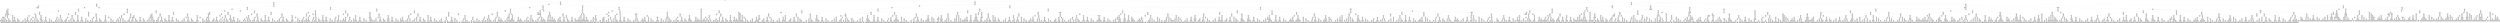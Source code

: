 digraph g {
node [shape = Mrecord];
nodo0[label="{EO: 0|cost: 0.0|A: null}"]
nodo1[label="{EO: 1|cost: 1.0|A: GoE3}"]
nodo3[label="{EO: 3|cost: 2.0|A: GoD3|Posicion:\nE3
Infectados:\n0
Escapados:\n3}"]
nodo7[label="{EO: 7|cost: 3.0|A: GoA3|Posicion:\nD3
Infectados:\n0
Escapados:\n3}"]
nodo14[label="{EO: 14|cost: 4.0|A: GoA2|Posicion:\nA3
Infectados:\n0
Escapados:\n3}"]
nodo25[label="{EO: 25|cost: 5.0|A: GoA1|Posicion:\nA2
Infectados:\n0
Escapados:\n3}"]

nodo14 -> nodo25;
nodo26[label="{EO: 26|cost: 5.0|A: GoD2|Posicion:\nA2
Infectados:\n0
Escapados:\n3}"]
nodo47[label="{EO: 47|cost: 6.0|A: GoE2|Posicion:\nD2
Infectados:\n0
Escapados:\n3}"]
nodo78[label="{EO: 78|cost: 7.0|A: GoE1|Posicion:\nE2
Infectados:\n0
Escapados:\n3}"]
nodo134[label="{EO: 134|cost: 8.0|A: GoD1|Posicion:\nE1
Infectados:\n0
Escapados:\n3}"]
nodo225[label="{EO: 225|cost: 9.0|A: GoA1|Posicion:\nD1
Infectados:\n0
Escapados:\n3}"]

nodo134 -> nodo225;

nodo78 -> nodo134;

nodo47 -> nodo78;
nodo79[label="{EO: 79|cost: 7.0|A: GoF2|Posicion:\nE2
Infectados:\n0
Escapados:\n3}"]
nodo135[label="{EO: 135|cost: 8.0|A: GoH2|Posicion:\nF2
Infectados:\n0
Escapados:\n3}"]
nodo226[label="{EO: 226|cost: 9.0|A: GoH1|Posicion:\nH2
Infectados:\n0
Escapados:\n3}"]
nodo387[label="{EO: 387|cost: 10.0|A: GoF1|Posicion:\nH1
Infectados:\n0
Escapados:\n3}"]
nodo638[label="{EO: 638|cost: 11.0|A: GoE1|Posicion:\nF1
Infectados:\n0
Escapados:\n3}"]
nodo1075[label="{EO: 1075|cost: 12.0|A: GoD1|Posicion:\nE1
Infectados:\n0
Escapados:\n3}"]
nodo1782[label="{EO: 1782|cost: 13.0|A: GoA1|Posicion:\nD1
Infectados:\n0
Escapados:\n3}"]

nodo1075 -> nodo1782;

nodo638 -> nodo1075;

nodo387 -> nodo638;

nodo226 -> nodo387;

nodo135 -> nodo226;
nodo227[label="{EO: 227|cost: 9.0|A: GoI2|Posicion:\nH2
Infectados:\n0
Escapados:\n3}"]
nodo388[label="{EO: 388|cost: 10.0|A: GoI3|Posicion:\nI2
Infectados:\n0
Escapados:\n3}"]
nodo639[label="{EO: 639|cost: 11.0|A: GoH3|Posicion:\nI3
Infectados:\n0
Escapados:\n3}"]
nodo1076[label="{EO: 1076|cost: 12.0|A: GoF3|Posicion:\nH3
Infectados:\n0
Escapados:\n3}"]
nodo1783[label="{EO: 1783|cost: 13.0|A: GoF4|Posicion:\nF3
Infectados:\n0
Escapados:\n3}"]
nodo2999[label="{EO: 2999|cost: 14.0|A: GoF5|Posicion:\nF4
Infectados:\n0
Escapados:\n3}"]

nodo1783 -> nodo2999;

nodo1076 -> nodo1783;

nodo639 -> nodo1076;

nodo388 -> nodo639;
nodo640[label="{EO: 640|cost: 11.0|A: GoI5|Posicion:\nI3
Infectados:\n0
Escapados:\n3}"]
nodo1077[label="{EO: 1077|cost: 12.0|A: GoI6|Posicion:\nI5
Infectados:\n0
Escapados:\n3}"]
nodo1784[label="{EO: 1784|cost: 13.0|A: GoH6|Posicion:\nI6
Infectados:\n0
Escapados:\n3}"]
nodo3000[label="{EO: 3000|cost: 14.0|A: GoH5|Posicion:\nH6
Infectados:\n0
Escapados:\n3}"]

nodo1784 -> nodo3000;

nodo1077 -> nodo1784;
nodo1785[label="{EO: 1785|cost: 13.0|A: GoI7|Posicion:\nI6
Infectados:\n0
Escapados:\n3}"]
nodo3001[label="{EO: 3001|cost: 14.0|A: GoI8|Posicion:\nI7
Infectados:\n0
Escapados:\n3}"]

nodo1785 -> nodo3001;
nodo3002[label="{EO: 3002|cost: 14.0|A: GoJ7|Posicion:\nI7
Infectados:\n0
Escapados:\n3}"]

nodo1785 -> nodo3002;

nodo1077 -> nodo1785;
nodo1786[label="{EO: 1786|cost: 13.0|A: Hacer la ley, multar y mandar a casa.|Posicion:\nI6
Infectados:\n0
Escapados:\n3}"]
nodo3003[label="{EO: 3003|cost: 14.0|A: GoH6|Posicion:\nI6
Infectados:\n1
Escapados:\n2}"]

nodo1786 -> nodo3003;
nodo3004[label="{EO: 3004|cost: 14.0|A: GoI7|Posicion:\nI6
Infectados:\n1
Escapados:\n2}"]

nodo1786 -> nodo3004;

nodo1077 -> nodo1786;

nodo640 -> nodo1077;
nodo1078[label="{EO: 1078|cost: 12.0|A: GoJ5|Posicion:\nI5
Infectados:\n0
Escapados:\n3}"]
nodo1787[label="{EO: 1787|cost: 13.0|A: GoJ3|Posicion:\nJ5
Infectados:\n0
Escapados:\n3}"]
nodo3005[label="{EO: 3005|cost: 14.0|A: GoJ2|Posicion:\nJ3
Infectados:\n0
Escapados:\n3}"]

nodo1787 -> nodo3005;

nodo1078 -> nodo1787;
nodo1788[label="{EO: 1788|cost: 13.0|A: GoK5|Posicion:\nJ5
Infectados:\n0
Escapados:\n3}"]
nodo3006[label="{EO: 3006|cost: 14.0|A: GoK6|Posicion:\nK5
Infectados:\n0
Escapados:\n3}"]

nodo1788 -> nodo3006;
nodo3007[label="{EO: 3007|cost: 14.0|A: GoL5|Posicion:\nK5
Infectados:\n0
Escapados:\n3}"]

nodo1788 -> nodo3007;

nodo1078 -> nodo1788;

nodo640 -> nodo1078;

nodo388 -> nodo640;

nodo227 -> nodo388;
nodo389[label="{EO: 389|cost: 10.0|A: GoJ2|Posicion:\nI2
Infectados:\n0
Escapados:\n3}"]
nodo641[label="{EO: 641|cost: 11.0|A: GoJ1|Posicion:\nJ2
Infectados:\n0
Escapados:\n3}"]
nodo1079[label="{EO: 1079|cost: 12.0|A: GoI1|Posicion:\nJ1
Infectados:\n0
Escapados:\n3}"]
nodo1789[label="{EO: 1789|cost: 13.0|A: GoH1|Posicion:\nI1
Infectados:\n0
Escapados:\n3}"]
nodo3008[label="{EO: 3008|cost: 14.0|A: GoF1|Posicion:\nH1
Infectados:\n0
Escapados:\n3}"]

nodo1789 -> nodo3008;

nodo1079 -> nodo1789;

nodo641 -> nodo1079;

nodo389 -> nodo641;
nodo642[label="{EO: 642|cost: 11.0|A: GoK2|Posicion:\nJ2
Infectados:\n0
Escapados:\n3}"]
nodo1080[label="{EO: 1080|cost: 12.0|A: GoK3|Posicion:\nK2
Infectados:\n0
Escapados:\n3}"]
nodo1790[label="{EO: 1790|cost: 13.0|A: GoJ3|Posicion:\nK3
Infectados:\n0
Escapados:\n3}"]
nodo3009[label="{EO: 3009|cost: 14.0|A: GoI3|Posicion:\nJ3
Infectados:\n0
Escapados:\n3}"]

nodo1790 -> nodo3009;

nodo1080 -> nodo1790;
nodo1791[label="{EO: 1791|cost: 13.0|A: GoK5|Posicion:\nK3
Infectados:\n0
Escapados:\n3}"]
nodo3010[label="{EO: 3010|cost: 14.0|A: GoK6|Posicion:\nK5
Infectados:\n0
Escapados:\n3}"]

nodo1791 -> nodo3010;
nodo3011[label="{EO: 3011|cost: 14.0|A: GoL5|Posicion:\nK5
Infectados:\n0
Escapados:\n3}"]

nodo1791 -> nodo3011;

nodo1080 -> nodo1791;

nodo642 -> nodo1080;
nodo1081[label="{EO: 1081|cost: 12.0|A: GoL2|Posicion:\nK2
Infectados:\n0
Escapados:\n3}"]
nodo1792[label="{EO: 1792|cost: 13.0|A: GoL1|Posicion:\nL2
Infectados:\n0
Escapados:\n3}"]
nodo3012[label="{EO: 3012|cost: 14.0|A: GoK1|Posicion:\nL1
Infectados:\n0
Escapados:\n3}"]

nodo1792 -> nodo3012;

nodo1081 -> nodo1792;
nodo1793[label="{EO: 1793|cost: 13.0|A: GoM2|Posicion:\nL2
Infectados:\n0
Escapados:\n3}"]
nodo3013[label="{EO: 3013|cost: 14.0|A: GoM1|Posicion:\nM2
Infectados:\n0
Escapados:\n3}"]

nodo1793 -> nodo3013;
nodo3014[label="{EO: 3014|cost: 14.0|A: GoM3|Posicion:\nM2
Infectados:\n0
Escapados:\n3}"]

nodo1793 -> nodo3014;

nodo1081 -> nodo1793;

nodo642 -> nodo1081;

nodo389 -> nodo642;

nodo227 -> nodo389;

nodo135 -> nodo227;

nodo79 -> nodo135;

nodo47 -> nodo79;

nodo26 -> nodo47;

nodo14 -> nodo26;

nodo7 -> nodo14;
nodo15[label="{EO: 15|cost: 4.0|A: GoA5|Posicion:\nA3
Infectados:\n0
Escapados:\n3}"]
nodo27[label="{EO: 27|cost: 5.0|A: GoA6|Posicion:\nA5
Infectados:\n0
Escapados:\n3}"]
nodo48[label="{EO: 48|cost: 6.0|A: GoA7|Posicion:\nA6
Infectados:\n0
Escapados:\n3}"]
nodo80[label="{EO: 80|cost: 7.0|A: GoA8|Posicion:\nA7
Infectados:\n0
Escapados:\n3}"]
nodo136[label="{EO: 136|cost: 8.0|A: GoA9|Posicion:\nA8
Infectados:\n0
Escapados:\n3}"]
nodo228[label="{EO: 228|cost: 9.0|A: GoA10|Posicion:\nA9
Infectados:\n0
Escapados:\n3}"]
nodo390[label="{EO: 390|cost: 10.0|A: GoA11|Posicion:\nA10
Infectados:\n0
Escapados:\n3}"]
nodo643[label="{EO: 643|cost: 11.0|A: GoA12|Posicion:\nA11
Infectados:\n0
Escapados:\n3}"]
nodo1082[label="{EO: 1082|cost: 12.0|A: GoA14|Posicion:\nA12
Infectados:\n0
Escapados:\n3}"]
nodo1794[label="{EO: 1794|cost: 13.0|A: GoA15|Posicion:\nA14
Infectados:\n0
Escapados:\n3}"]
nodo3015[label="{EO: 3015|cost: 14.0|A: GoA16|Posicion:\nA15
Infectados:\n0
Escapados:\n3}"]

nodo1794 -> nodo3015;
nodo3016[label="{EO: 3016|cost: 14.0|A: GoB15|Posicion:\nA15
Infectados:\n0
Escapados:\n3}"]

nodo1794 -> nodo3016;

nodo1082 -> nodo1794;
nodo1795[label="{EO: 1795|cost: 13.0|A: GoC14|Posicion:\nA14
Infectados:\n0
Escapados:\n3}"]
nodo3017[label="{EO: 3017|cost: 14.0|A: GoC12|Posicion:\nC14
Infectados:\n0
Escapados:\n3}"]

nodo1795 -> nodo3017;
nodo3018[label="{EO: 3018|cost: 14.0|A: GoD14|Posicion:\nC14
Infectados:\n0
Escapados:\n3}"]

nodo1795 -> nodo3018;

nodo1082 -> nodo1795;

nodo643 -> nodo1082;
nodo1083[label="{EO: 1083|cost: 12.0|A: GoC11|Posicion:\nA12
Infectados:\n0
Escapados:\n3}"]
nodo1796[label="{EO: 1796|cost: 13.0|A: GoC10|Posicion:\nC11
Infectados:\n0
Escapados:\n3}"]

nodo1083 -> nodo1796;
nodo1797[label="{EO: 1797|cost: 13.0|A: GoD11|Posicion:\nC11
Infectados:\n0
Escapados:\n3}"]
nodo3019[label="{EO: 3019|cost: 14.0|A: GoD12|Posicion:\nD11
Infectados:\n0
Escapados:\n3}"]

nodo1797 -> nodo3019;
nodo3020[label="{EO: 3020|cost: 14.0|A: GoE11|Posicion:\nD11
Infectados:\n0
Escapados:\n3}"]

nodo1797 -> nodo3020;

nodo1083 -> nodo1797;

nodo643 -> nodo1083;

nodo390 -> nodo643;

nodo228 -> nodo390;

nodo136 -> nodo228;
nodo229[label="{EO: 229|cost: 9.0|A: GoD9|Posicion:\nA9
Infectados:\n0
Escapados:\n3}"]
nodo391[label="{EO: 391|cost: 10.0|A: GoD10|Posicion:\nD9
Infectados:\n0
Escapados:\n3}"]
nodo644[label="{EO: 644|cost: 11.0|A: GoC10|Posicion:\nD10
Infectados:\n0
Escapados:\n3}"]
nodo1084[label="{EO: 1084|cost: 12.0|A: GoA10|Posicion:\nC10
Infectados:\n0
Escapados:\n3}"]
nodo1798[label="{EO: 1798|cost: 13.0|A: GoA11|Posicion:\nA10
Infectados:\n0
Escapados:\n3}"]
nodo3021[label="{EO: 3021|cost: 14.0|A: GoA12|Posicion:\nA11
Infectados:\n0
Escapados:\n3}"]

nodo1798 -> nodo3021;

nodo1084 -> nodo1798;

nodo644 -> nodo1084;

nodo391 -> nodo644;
nodo645[label="{EO: 645|cost: 11.0|A: GoD11|Posicion:\nD10
Infectados:\n0
Escapados:\n3}"]
nodo1085[label="{EO: 1085|cost: 12.0|A: GoD12|Posicion:\nD11
Infectados:\n0
Escapados:\n3}"]
nodo1799[label="{EO: 1799|cost: 13.0|A: GoC12|Posicion:\nD12
Infectados:\n0
Escapados:\n3}"]
nodo3022[label="{EO: 3022|cost: 14.0|A: GoA12|Posicion:\nC12
Infectados:\n0
Escapados:\n3}"]

nodo1799 -> nodo3022;
nodo3023[label="{EO: 3023|cost: 14.0|A: GoC11|Posicion:\nC12
Infectados:\n0
Escapados:\n3}"]

nodo1799 -> nodo3023;

nodo1085 -> nodo1799;
nodo1800[label="{EO: 1800|cost: 13.0|A: GoD13|Posicion:\nD12
Infectados:\n0
Escapados:\n3}"]
nodo3024[label="{EO: 3024|cost: 14.0|A: GoD14|Posicion:\nD13
Infectados:\n0
Escapados:\n3}"]

nodo1800 -> nodo3024;
nodo3025[label="{EO: 3025|cost: 14.0|A: GoE13|Posicion:\nD13
Infectados:\n0
Escapados:\n3}"]

nodo1800 -> nodo3025;

nodo1085 -> nodo1800;

nodo645 -> nodo1085;
nodo1086[label="{EO: 1086|cost: 12.0|A: GoE11|Posicion:\nD11
Infectados:\n0
Escapados:\n3}"]
nodo1801[label="{EO: 1801|cost: 13.0|A: GoE10|Posicion:\nE11
Infectados:\n0
Escapados:\n3}"]
nodo3026[label="{EO: 3026|cost: 14.0|A: GoE9|Posicion:\nE10
Infectados:\n0
Escapados:\n3}"]

nodo1801 -> nodo3026;

nodo1086 -> nodo1801;
nodo1802[label="{EO: 1802|cost: 13.0|A: GoF11|Posicion:\nE11
Infectados:\n0
Escapados:\n3}"]
nodo3027[label="{EO: 3027|cost: 14.0|A: GoF12|Posicion:\nF11
Infectados:\n0
Escapados:\n3}"]

nodo1802 -> nodo3027;
nodo3028[label="{EO: 3028|cost: 14.0|A: GoH11|Posicion:\nF11
Infectados:\n0
Escapados:\n3}"]

nodo1802 -> nodo3028;

nodo1086 -> nodo1802;

nodo645 -> nodo1086;

nodo391 -> nodo645;

nodo229 -> nodo391;
nodo392[label="{EO: 392|cost: 10.0|A: GoE9|Posicion:\nD9
Infectados:\n0
Escapados:\n3}"]
nodo646[label="{EO: 646|cost: 11.0|A: GoE8|Posicion:\nE9
Infectados:\n0
Escapados:\n3}"]
nodo1087[label="{EO: 1087|cost: 12.0|A: GoD8|Posicion:\nE8
Infectados:\n0
Escapados:\n3}"]

nodo646 -> nodo1087;
nodo1088[label="{EO: 1088|cost: 12.0|A: GoE7|Posicion:\nE8
Infectados:\n0
Escapados:\n3}"]
nodo1803[label="{EO: 1803|cost: 13.0|A: GoE6|Posicion:\nE7
Infectados:\n0
Escapados:\n3}"]
nodo3029[label="{EO: 3029|cost: 14.0|A: GoD6|Posicion:\nE6
Infectados:\n0
Escapados:\n3}"]

nodo1803 -> nodo3029;

nodo1088 -> nodo1803;
nodo1804[label="{EO: 1804|cost: 13.0|A: GoF7|Posicion:\nE7
Infectados:\n0
Escapados:\n3}"]
nodo3030[label="{EO: 3030|cost: 14.0|A: GoF8|Posicion:\nF7
Infectados:\n0
Escapados:\n3}"]

nodo1804 -> nodo3030;
nodo3031[label="{EO: 3031|cost: 14.0|A: GoG7|Posicion:\nF7
Infectados:\n0
Escapados:\n3}"]

nodo1804 -> nodo3031;

nodo1088 -> nodo1804;

nodo646 -> nodo1088;

nodo392 -> nodo646;
nodo647[label="{EO: 647|cost: 11.0|A: GoF9|Posicion:\nE9
Infectados:\n0
Escapados:\n3}"]
nodo1089[label="{EO: 1089|cost: 12.0|A: GoF10|Posicion:\nF9
Infectados:\n0
Escapados:\n3}"]
nodo1805[label="{EO: 1805|cost: 13.0|A: GoE10|Posicion:\nF10
Infectados:\n0
Escapados:\n3}"]
nodo3032[label="{EO: 3032|cost: 14.0|A: GoD10|Posicion:\nE10
Infectados:\n0
Escapados:\n3}"]

nodo1805 -> nodo3032;

nodo1089 -> nodo1805;
nodo1806[label="{EO: 1806|cost: 13.0|A: GoF11|Posicion:\nF10
Infectados:\n0
Escapados:\n3}"]
nodo3033[label="{EO: 3033|cost: 14.0|A: GoF12|Posicion:\nF11
Infectados:\n0
Escapados:\n3}"]

nodo1806 -> nodo3033;
nodo3034[label="{EO: 3034|cost: 14.0|A: GoH11|Posicion:\nF11
Infectados:\n0
Escapados:\n3}"]

nodo1806 -> nodo3034;

nodo1089 -> nodo1806;

nodo647 -> nodo1089;
nodo1090[label="{EO: 1090|cost: 12.0|A: GoH9|Posicion:\nF9
Infectados:\n0
Escapados:\n3}"]
nodo1807[label="{EO: 1807|cost: 13.0|A: GoH8|Posicion:\nH9
Infectados:\n0
Escapados:\n3}"]
nodo3035[label="{EO: 3035|cost: 14.0|A: GoF8|Posicion:\nH8
Infectados:\n0
Escapados:\n3}"]

nodo1807 -> nodo3035;
nodo3036[label="{EO: 3036|cost: 14.0|A: GoH7|Posicion:\nH8
Infectados:\n0
Escapados:\n3}"]

nodo1807 -> nodo3036;

nodo1090 -> nodo1807;
nodo1808[label="{EO: 1808|cost: 13.0|A: GoI9|Posicion:\nH9
Infectados:\n0
Escapados:\n3}"]
nodo3037[label="{EO: 3037|cost: 14.0|A: GoI10|Posicion:\nI9
Infectados:\n0
Escapados:\n3}"]

nodo1808 -> nodo3037;
nodo3038[label="{EO: 3038|cost: 14.0|A: GoJ9|Posicion:\nI9
Infectados:\n0
Escapados:\n3}"]

nodo1808 -> nodo3038;

nodo1090 -> nodo1808;

nodo647 -> nodo1090;

nodo392 -> nodo647;

nodo229 -> nodo392;

nodo136 -> nodo229;

nodo80 -> nodo136;

nodo48 -> nodo80;
nodo81[label="{EO: 81|cost: 7.0|A: GoD7|Posicion:\nA7
Infectados:\n0
Escapados:\n3}"]
nodo137[label="{EO: 137|cost: 8.0|A: GoD8|Posicion:\nD7
Infectados:\n0
Escapados:\n3}"]
nodo230[label="{EO: 230|cost: 9.0|A: GoA8|Posicion:\nD8
Infectados:\n0
Escapados:\n3}"]
nodo393[label="{EO: 393|cost: 10.0|A: GoA9|Posicion:\nA8
Infectados:\n0
Escapados:\n3}"]
nodo648[label="{EO: 648|cost: 11.0|A: GoA10|Posicion:\nA9
Infectados:\n0
Escapados:\n3}"]
nodo1091[label="{EO: 1091|cost: 12.0|A: GoA11|Posicion:\nA10
Infectados:\n0
Escapados:\n3}"]
nodo1809[label="{EO: 1809|cost: 13.0|A: GoA12|Posicion:\nA11
Infectados:\n0
Escapados:\n3}"]
nodo3039[label="{EO: 3039|cost: 14.0|A: GoA14|Posicion:\nA12
Infectados:\n0
Escapados:\n3}"]

nodo1809 -> nodo3039;
nodo3040[label="{EO: 3040|cost: 14.0|A: GoC11|Posicion:\nA12
Infectados:\n0
Escapados:\n3}"]

nodo1809 -> nodo3040;

nodo1091 -> nodo1809;

nodo648 -> nodo1091;

nodo393 -> nodo648;
nodo649[label="{EO: 649|cost: 11.0|A: GoD9|Posicion:\nA9
Infectados:\n0
Escapados:\n3}"]
nodo1092[label="{EO: 1092|cost: 12.0|A: GoD10|Posicion:\nD9
Infectados:\n0
Escapados:\n3}"]
nodo1810[label="{EO: 1810|cost: 13.0|A: GoC10|Posicion:\nD10
Infectados:\n0
Escapados:\n3}"]
nodo3041[label="{EO: 3041|cost: 14.0|A: GoA10|Posicion:\nC10
Infectados:\n0
Escapados:\n3}"]

nodo1810 -> nodo3041;

nodo1092 -> nodo1810;
nodo1811[label="{EO: 1811|cost: 13.0|A: GoD11|Posicion:\nD10
Infectados:\n0
Escapados:\n3}"]
nodo3042[label="{EO: 3042|cost: 14.0|A: GoD12|Posicion:\nD11
Infectados:\n0
Escapados:\n3}"]

nodo1811 -> nodo3042;
nodo3043[label="{EO: 3043|cost: 14.0|A: GoE11|Posicion:\nD11
Infectados:\n0
Escapados:\n3}"]

nodo1811 -> nodo3043;

nodo1092 -> nodo1811;

nodo649 -> nodo1092;
nodo1093[label="{EO: 1093|cost: 12.0|A: GoE9|Posicion:\nD9
Infectados:\n0
Escapados:\n3}"]
nodo1812[label="{EO: 1812|cost: 13.0|A: GoE8|Posicion:\nE9
Infectados:\n0
Escapados:\n3}"]
nodo3044[label="{EO: 3044|cost: 14.0|A: GoE7|Posicion:\nE8
Infectados:\n0
Escapados:\n3}"]

nodo1812 -> nodo3044;

nodo1093 -> nodo1812;
nodo1813[label="{EO: 1813|cost: 13.0|A: GoF9|Posicion:\nE9
Infectados:\n0
Escapados:\n3}"]
nodo3045[label="{EO: 3045|cost: 14.0|A: GoF10|Posicion:\nF9
Infectados:\n0
Escapados:\n3}"]

nodo1813 -> nodo3045;
nodo3046[label="{EO: 3046|cost: 14.0|A: GoH9|Posicion:\nF9
Infectados:\n0
Escapados:\n3}"]

nodo1813 -> nodo3046;

nodo1093 -> nodo1813;

nodo649 -> nodo1093;

nodo393 -> nodo649;

nodo230 -> nodo393;

nodo137 -> nodo230;
nodo231[label="{EO: 231|cost: 9.0|A: GoD9|Posicion:\nD8
Infectados:\n0
Escapados:\n3}"]
nodo394[label="{EO: 394|cost: 10.0|A: GoD10|Posicion:\nD9
Infectados:\n0
Escapados:\n3}"]
nodo650[label="{EO: 650|cost: 11.0|A: GoC10|Posicion:\nD10
Infectados:\n0
Escapados:\n3}"]
nodo1094[label="{EO: 1094|cost: 12.0|A: GoA10|Posicion:\nC10
Infectados:\n0
Escapados:\n3}"]
nodo1814[label="{EO: 1814|cost: 13.0|A: GoA9|Posicion:\nA10
Infectados:\n0
Escapados:\n3}"]
nodo3047[label="{EO: 3047|cost: 14.0|A: GoA8|Posicion:\nA9
Infectados:\n0
Escapados:\n3}"]

nodo1814 -> nodo3047;

nodo1094 -> nodo1814;
nodo1815[label="{EO: 1815|cost: 13.0|A: GoA11|Posicion:\nA10
Infectados:\n0
Escapados:\n3}"]
nodo3048[label="{EO: 3048|cost: 14.0|A: GoA12|Posicion:\nA11
Infectados:\n0
Escapados:\n3}"]

nodo1815 -> nodo3048;

nodo1094 -> nodo1815;

nodo650 -> nodo1094;

nodo394 -> nodo650;
nodo651[label="{EO: 651|cost: 11.0|A: GoD11|Posicion:\nD10
Infectados:\n0
Escapados:\n3}"]
nodo1095[label="{EO: 1095|cost: 12.0|A: GoD12|Posicion:\nD11
Infectados:\n0
Escapados:\n3}"]
nodo1816[label="{EO: 1816|cost: 13.0|A: GoC12|Posicion:\nD12
Infectados:\n0
Escapados:\n3}"]
nodo3049[label="{EO: 3049|cost: 14.0|A: GoA12|Posicion:\nC12
Infectados:\n0
Escapados:\n3}"]

nodo1816 -> nodo3049;
nodo3050[label="{EO: 3050|cost: 14.0|A: GoC11|Posicion:\nC12
Infectados:\n0
Escapados:\n3}"]

nodo1816 -> nodo3050;

nodo1095 -> nodo1816;
nodo1817[label="{EO: 1817|cost: 13.0|A: GoD13|Posicion:\nD12
Infectados:\n0
Escapados:\n3}"]
nodo3051[label="{EO: 3051|cost: 14.0|A: GoD14|Posicion:\nD13
Infectados:\n0
Escapados:\n3}"]

nodo1817 -> nodo3051;
nodo3052[label="{EO: 3052|cost: 14.0|A: GoE13|Posicion:\nD13
Infectados:\n0
Escapados:\n3}"]

nodo1817 -> nodo3052;

nodo1095 -> nodo1817;

nodo651 -> nodo1095;
nodo1096[label="{EO: 1096|cost: 12.0|A: GoE11|Posicion:\nD11
Infectados:\n0
Escapados:\n3}"]
nodo1818[label="{EO: 1818|cost: 13.0|A: GoE10|Posicion:\nE11
Infectados:\n0
Escapados:\n3}"]
nodo3053[label="{EO: 3053|cost: 14.0|A: GoE9|Posicion:\nE10
Infectados:\n0
Escapados:\n3}"]

nodo1818 -> nodo3053;

nodo1096 -> nodo1818;
nodo1819[label="{EO: 1819|cost: 13.0|A: GoF11|Posicion:\nE11
Infectados:\n0
Escapados:\n3}"]
nodo3054[label="{EO: 3054|cost: 14.0|A: GoF12|Posicion:\nF11
Infectados:\n0
Escapados:\n3}"]

nodo1819 -> nodo3054;
nodo3055[label="{EO: 3055|cost: 14.0|A: GoH11|Posicion:\nF11
Infectados:\n0
Escapados:\n3}"]

nodo1819 -> nodo3055;

nodo1096 -> nodo1819;

nodo651 -> nodo1096;

nodo394 -> nodo651;

nodo231 -> nodo394;
nodo395[label="{EO: 395|cost: 10.0|A: GoE9|Posicion:\nD9
Infectados:\n0
Escapados:\n3}"]
nodo652[label="{EO: 652|cost: 11.0|A: GoE8|Posicion:\nE9
Infectados:\n0
Escapados:\n3}"]
nodo1097[label="{EO: 1097|cost: 12.0|A: GoE7|Posicion:\nE8
Infectados:\n0
Escapados:\n3}"]
nodo1820[label="{EO: 1820|cost: 13.0|A: GoE6|Posicion:\nE7
Infectados:\n0
Escapados:\n3}"]
nodo3056[label="{EO: 3056|cost: 14.0|A: GoD6|Posicion:\nE6
Infectados:\n0
Escapados:\n3}"]

nodo1820 -> nodo3056;

nodo1097 -> nodo1820;
nodo1821[label="{EO: 1821|cost: 13.0|A: GoF7|Posicion:\nE7
Infectados:\n0
Escapados:\n3}"]
nodo3057[label="{EO: 3057|cost: 14.0|A: GoF8|Posicion:\nF7
Infectados:\n0
Escapados:\n3}"]

nodo1821 -> nodo3057;
nodo3058[label="{EO: 3058|cost: 14.0|A: GoG7|Posicion:\nF7
Infectados:\n0
Escapados:\n3}"]

nodo1821 -> nodo3058;

nodo1097 -> nodo1821;

nodo652 -> nodo1097;

nodo395 -> nodo652;
nodo653[label="{EO: 653|cost: 11.0|A: GoF9|Posicion:\nE9
Infectados:\n0
Escapados:\n3}"]
nodo1098[label="{EO: 1098|cost: 12.0|A: GoF10|Posicion:\nF9
Infectados:\n0
Escapados:\n3}"]
nodo1822[label="{EO: 1822|cost: 13.0|A: GoE10|Posicion:\nF10
Infectados:\n0
Escapados:\n3}"]
nodo3059[label="{EO: 3059|cost: 14.0|A: GoD10|Posicion:\nE10
Infectados:\n0
Escapados:\n3}"]

nodo1822 -> nodo3059;

nodo1098 -> nodo1822;
nodo1823[label="{EO: 1823|cost: 13.0|A: GoF11|Posicion:\nF10
Infectados:\n0
Escapados:\n3}"]
nodo3060[label="{EO: 3060|cost: 14.0|A: GoF12|Posicion:\nF11
Infectados:\n0
Escapados:\n3}"]

nodo1823 -> nodo3060;
nodo3061[label="{EO: 3061|cost: 14.0|A: GoH11|Posicion:\nF11
Infectados:\n0
Escapados:\n3}"]

nodo1823 -> nodo3061;

nodo1098 -> nodo1823;

nodo653 -> nodo1098;
nodo1099[label="{EO: 1099|cost: 12.0|A: GoH9|Posicion:\nF9
Infectados:\n0
Escapados:\n3}"]
nodo1824[label="{EO: 1824|cost: 13.0|A: GoH8|Posicion:\nH9
Infectados:\n0
Escapados:\n3}"]
nodo3062[label="{EO: 3062|cost: 14.0|A: GoF8|Posicion:\nH8
Infectados:\n0
Escapados:\n3}"]

nodo1824 -> nodo3062;
nodo3063[label="{EO: 3063|cost: 14.0|A: GoH7|Posicion:\nH8
Infectados:\n0
Escapados:\n3}"]

nodo1824 -> nodo3063;

nodo1099 -> nodo1824;
nodo1825[label="{EO: 1825|cost: 13.0|A: GoI9|Posicion:\nH9
Infectados:\n0
Escapados:\n3}"]
nodo3064[label="{EO: 3064|cost: 14.0|A: GoI10|Posicion:\nI9
Infectados:\n0
Escapados:\n3}"]

nodo1825 -> nodo3064;
nodo3065[label="{EO: 3065|cost: 14.0|A: GoJ9|Posicion:\nI9
Infectados:\n0
Escapados:\n3}"]

nodo1825 -> nodo3065;

nodo1099 -> nodo1825;

nodo653 -> nodo1099;

nodo395 -> nodo653;

nodo231 -> nodo395;

nodo137 -> nodo231;

nodo81 -> nodo137;
nodo138[label="{EO: 138|cost: 8.0|A: GoE7|Posicion:\nD7
Infectados:\n0
Escapados:\n3}"]
nodo232[label="{EO: 232|cost: 9.0|A: GoE6|Posicion:\nE7
Infectados:\n0
Escapados:\n3}"]
nodo396[label="{EO: 396|cost: 10.0|A: GoD6|Posicion:\nE6
Infectados:\n0
Escapados:\n3}"]

nodo232 -> nodo396;

nodo138 -> nodo232;
nodo233[label="{EO: 233|cost: 9.0|A: GoF7|Posicion:\nE7
Infectados:\n0
Escapados:\n3}"]
nodo397[label="{EO: 397|cost: 10.0|A: GoF8|Posicion:\nF7
Infectados:\n0
Escapados:\n3}"]
nodo654[label="{EO: 654|cost: 11.0|A: GoE8|Posicion:\nF8
Infectados:\n0
Escapados:\n3}"]
nodo1100[label="{EO: 1100|cost: 12.0|A: GoD8|Posicion:\nE8
Infectados:\n0
Escapados:\n3}"]
nodo1826[label="{EO: 1826|cost: 13.0|A: GoA8|Posicion:\nD8
Infectados:\n0
Escapados:\n3}"]
nodo3066[label="{EO: 3066|cost: 14.0|A: GoA9|Posicion:\nA8
Infectados:\n0
Escapados:\n3}"]

nodo1826 -> nodo3066;

nodo1100 -> nodo1826;
nodo1827[label="{EO: 1827|cost: 13.0|A: GoD9|Posicion:\nD8
Infectados:\n0
Escapados:\n3}"]
nodo3067[label="{EO: 3067|cost: 14.0|A: GoD10|Posicion:\nD9
Infectados:\n0
Escapados:\n3}"]

nodo1827 -> nodo3067;
nodo3068[label="{EO: 3068|cost: 14.0|A: GoE9|Posicion:\nD9
Infectados:\n0
Escapados:\n3}"]

nodo1827 -> nodo3068;

nodo1100 -> nodo1827;

nodo654 -> nodo1100;

nodo397 -> nodo654;
nodo655[label="{EO: 655|cost: 11.0|A: GoF9|Posicion:\nF8
Infectados:\n0
Escapados:\n3}"]
nodo1101[label="{EO: 1101|cost: 12.0|A: GoF10|Posicion:\nF9
Infectados:\n0
Escapados:\n3}"]
nodo1828[label="{EO: 1828|cost: 13.0|A: GoE10|Posicion:\nF10
Infectados:\n0
Escapados:\n3}"]
nodo3069[label="{EO: 3069|cost: 14.0|A: GoD10|Posicion:\nE10
Infectados:\n0
Escapados:\n3}"]

nodo1828 -> nodo3069;
nodo3070[label="{EO: 3070|cost: 14.0|A: GoE9|Posicion:\nE10
Infectados:\n0
Escapados:\n3}"]

nodo1828 -> nodo3070;

nodo1101 -> nodo1828;
nodo1829[label="{EO: 1829|cost: 13.0|A: GoF11|Posicion:\nF10
Infectados:\n0
Escapados:\n3}"]
nodo3071[label="{EO: 3071|cost: 14.0|A: GoF12|Posicion:\nF11
Infectados:\n0
Escapados:\n3}"]

nodo1829 -> nodo3071;
nodo3072[label="{EO: 3072|cost: 14.0|A: GoH11|Posicion:\nF11
Infectados:\n0
Escapados:\n3}"]

nodo1829 -> nodo3072;

nodo1101 -> nodo1829;

nodo655 -> nodo1101;
nodo1102[label="{EO: 1102|cost: 12.0|A: GoH9|Posicion:\nF9
Infectados:\n0
Escapados:\n3}"]
nodo1830[label="{EO: 1830|cost: 13.0|A: GoH8|Posicion:\nH9
Infectados:\n0
Escapados:\n3}"]
nodo3073[label="{EO: 3073|cost: 14.0|A: GoH7|Posicion:\nH8
Infectados:\n0
Escapados:\n3}"]

nodo1830 -> nodo3073;

nodo1102 -> nodo1830;
nodo1831[label="{EO: 1831|cost: 13.0|A: GoI9|Posicion:\nH9
Infectados:\n0
Escapados:\n3}"]
nodo3074[label="{EO: 3074|cost: 14.0|A: GoI10|Posicion:\nI9
Infectados:\n0
Escapados:\n3}"]

nodo1831 -> nodo3074;
nodo3075[label="{EO: 3075|cost: 14.0|A: GoJ9|Posicion:\nI9
Infectados:\n0
Escapados:\n3}"]

nodo1831 -> nodo3075;

nodo1102 -> nodo1831;

nodo655 -> nodo1102;

nodo397 -> nodo655;

nodo233 -> nodo397;
nodo398[label="{EO: 398|cost: 10.0|A: GoG7|Posicion:\nF7
Infectados:\n0
Escapados:\n3}"]
nodo656[label="{EO: 656|cost: 11.0|A: GoG6|Posicion:\nG7
Infectados:\n0
Escapados:\n3}"]
nodo1103[label="{EO: 1103|cost: 12.0|A: GoH6|Posicion:\nG6
Infectados:\n0
Escapados:\n3}"]
nodo1832[label="{EO: 1832|cost: 13.0|A: GoH5|Posicion:\nH6
Infectados:\n0
Escapados:\n3}"]
nodo3076[label="{EO: 3076|cost: 14.0|A: GoH4|Posicion:\nH5
Infectados:\n0
Escapados:\n3}"]

nodo1832 -> nodo3076;
nodo3077[label="{EO: 3077|cost: 14.0|A: GoI5|Posicion:\nH5
Infectados:\n0
Escapados:\n3}"]

nodo1832 -> nodo3077;

nodo1103 -> nodo1832;
nodo1833[label="{EO: 1833|cost: 13.0|A: GoI6|Posicion:\nH6
Infectados:\n0
Escapados:\n3}"]
nodo3078[label="{EO: 3078|cost: 14.0|A: GoI7|Posicion:\nI6
Infectados:\n0
Escapados:\n3}"]

nodo1833 -> nodo3078;
nodo3079[label="{EO: 3079|cost: 14.0|A: Hacer la ley, multar y mandar a casa.|Posicion:\nI6
Infectados:\n0
Escapados:\n3}"]

nodo1833 -> nodo3079;

nodo1103 -> nodo1833;

nodo656 -> nodo1103;

nodo398 -> nodo656;
nodo657[label="{EO: 657|cost: 11.0|A: GoH7|Posicion:\nG7
Infectados:\n0
Escapados:\n3}"]
nodo1104[label="{EO: 1104|cost: 12.0|A: GoI7|Posicion:\nH7
Infectados:\n0
Escapados:\n3}"]
nodo1834[label="{EO: 1834|cost: 13.0|A: GoI8|Posicion:\nI7
Infectados:\n0
Escapados:\n3}"]
nodo3080[label="{EO: 3080|cost: 14.0|A: GoH8|Posicion:\nI8
Infectados:\n0
Escapados:\n3}"]

nodo1834 -> nodo3080;
nodo3081[label="{EO: 3081|cost: 14.0|A: GoI9|Posicion:\nI8
Infectados:\n0
Escapados:\n3}"]

nodo1834 -> nodo3081;

nodo1104 -> nodo1834;
nodo1835[label="{EO: 1835|cost: 13.0|A: GoJ7|Posicion:\nI7
Infectados:\n0
Escapados:\n3}"]
nodo3082[label="{EO: 3082|cost: 14.0|A: GoJ6|Posicion:\nJ7
Infectados:\n0
Escapados:\n3}"]

nodo1835 -> nodo3082;
nodo3083[label="{EO: 3083|cost: 14.0|A: GoK7|Posicion:\nJ7
Infectados:\n0
Escapados:\n3}"]

nodo1835 -> nodo3083;

nodo1104 -> nodo1835;

nodo657 -> nodo1104;

nodo398 -> nodo657;

nodo233 -> nodo398;

nodo138 -> nodo233;

nodo81 -> nodo138;

nodo48 -> nodo81;

nodo27 -> nodo48;

nodo15 -> nodo27;
nodo28[label="{EO: 28|cost: 5.0|A: GoD5|Posicion:\nA5
Infectados:\n0
Escapados:\n3}"]
nodo49[label="{EO: 49|cost: 6.0|A: GoD6|Posicion:\nD5
Infectados:\n0
Escapados:\n3}"]
nodo82[label="{EO: 82|cost: 7.0|A: GoA6|Posicion:\nD6
Infectados:\n0
Escapados:\n3}"]
nodo139[label="{EO: 139|cost: 8.0|A: GoA7|Posicion:\nA6
Infectados:\n0
Escapados:\n3}"]
nodo234[label="{EO: 234|cost: 9.0|A: GoA8|Posicion:\nA7
Infectados:\n0
Escapados:\n3}"]
nodo399[label="{EO: 399|cost: 10.0|A: GoA9|Posicion:\nA8
Infectados:\n0
Escapados:\n3}"]
nodo658[label="{EO: 658|cost: 11.0|A: GoA10|Posicion:\nA9
Infectados:\n0
Escapados:\n3}"]
nodo1105[label="{EO: 1105|cost: 12.0|A: GoA11|Posicion:\nA10
Infectados:\n0
Escapados:\n3}"]
nodo1836[label="{EO: 1836|cost: 13.0|A: GoA12|Posicion:\nA11
Infectados:\n0
Escapados:\n3}"]
nodo3084[label="{EO: 3084|cost: 14.0|A: GoA14|Posicion:\nA12
Infectados:\n0
Escapados:\n3}"]

nodo1836 -> nodo3084;
nodo3085[label="{EO: 3085|cost: 14.0|A: GoC11|Posicion:\nA12
Infectados:\n0
Escapados:\n3}"]

nodo1836 -> nodo3085;

nodo1105 -> nodo1836;

nodo658 -> nodo1105;

nodo399 -> nodo658;
nodo659[label="{EO: 659|cost: 11.0|A: GoD9|Posicion:\nA9
Infectados:\n0
Escapados:\n3}"]
nodo1106[label="{EO: 1106|cost: 12.0|A: GoD10|Posicion:\nD9
Infectados:\n0
Escapados:\n3}"]
nodo1837[label="{EO: 1837|cost: 13.0|A: GoC10|Posicion:\nD10
Infectados:\n0
Escapados:\n3}"]
nodo3086[label="{EO: 3086|cost: 14.0|A: GoA10|Posicion:\nC10
Infectados:\n0
Escapados:\n3}"]

nodo1837 -> nodo3086;

nodo1106 -> nodo1837;
nodo1838[label="{EO: 1838|cost: 13.0|A: GoD11|Posicion:\nD10
Infectados:\n0
Escapados:\n3}"]
nodo3087[label="{EO: 3087|cost: 14.0|A: GoD12|Posicion:\nD11
Infectados:\n0
Escapados:\n3}"]

nodo1838 -> nodo3087;
nodo3088[label="{EO: 3088|cost: 14.0|A: GoE11|Posicion:\nD11
Infectados:\n0
Escapados:\n3}"]

nodo1838 -> nodo3088;

nodo1106 -> nodo1838;

nodo659 -> nodo1106;
nodo1107[label="{EO: 1107|cost: 12.0|A: GoE9|Posicion:\nD9
Infectados:\n0
Escapados:\n3}"]
nodo1839[label="{EO: 1839|cost: 13.0|A: GoE8|Posicion:\nE9
Infectados:\n0
Escapados:\n3}"]
nodo3089[label="{EO: 3089|cost: 14.0|A: GoD8|Posicion:\nE8
Infectados:\n0
Escapados:\n3}"]

nodo1839 -> nodo3089;
nodo3090[label="{EO: 3090|cost: 14.0|A: GoE7|Posicion:\nE8
Infectados:\n0
Escapados:\n3}"]

nodo1839 -> nodo3090;

nodo1107 -> nodo1839;
nodo1840[label="{EO: 1840|cost: 13.0|A: GoF9|Posicion:\nE9
Infectados:\n0
Escapados:\n3}"]
nodo3091[label="{EO: 3091|cost: 14.0|A: GoF10|Posicion:\nF9
Infectados:\n0
Escapados:\n3}"]

nodo1840 -> nodo3091;
nodo3092[label="{EO: 3092|cost: 14.0|A: GoH9|Posicion:\nF9
Infectados:\n0
Escapados:\n3}"]

nodo1840 -> nodo3092;

nodo1107 -> nodo1840;

nodo659 -> nodo1107;

nodo399 -> nodo659;

nodo234 -> nodo399;

nodo139 -> nodo234;
nodo235[label="{EO: 235|cost: 9.0|A: GoD7|Posicion:\nA7
Infectados:\n0
Escapados:\n3}"]
nodo400[label="{EO: 400|cost: 10.0|A: GoD8|Posicion:\nD7
Infectados:\n0
Escapados:\n3}"]
nodo660[label="{EO: 660|cost: 11.0|A: GoA8|Posicion:\nD8
Infectados:\n0
Escapados:\n3}"]
nodo1108[label="{EO: 1108|cost: 12.0|A: GoA9|Posicion:\nA8
Infectados:\n0
Escapados:\n3}"]
nodo1841[label="{EO: 1841|cost: 13.0|A: GoA10|Posicion:\nA9
Infectados:\n0
Escapados:\n3}"]
nodo3093[label="{EO: 3093|cost: 14.0|A: GoA11|Posicion:\nA10
Infectados:\n0
Escapados:\n3}"]

nodo1841 -> nodo3093;

nodo1108 -> nodo1841;
nodo1842[label="{EO: 1842|cost: 13.0|A: GoD9|Posicion:\nA9
Infectados:\n0
Escapados:\n3}"]
nodo3094[label="{EO: 3094|cost: 14.0|A: GoD10|Posicion:\nD9
Infectados:\n0
Escapados:\n3}"]

nodo1842 -> nodo3094;
nodo3095[label="{EO: 3095|cost: 14.0|A: GoE9|Posicion:\nD9
Infectados:\n0
Escapados:\n3}"]

nodo1842 -> nodo3095;

nodo1108 -> nodo1842;

nodo660 -> nodo1108;

nodo400 -> nodo660;
nodo661[label="{EO: 661|cost: 11.0|A: GoD9|Posicion:\nD8
Infectados:\n0
Escapados:\n3}"]
nodo1109[label="{EO: 1109|cost: 12.0|A: GoD10|Posicion:\nD9
Infectados:\n0
Escapados:\n3}"]
nodo1843[label="{EO: 1843|cost: 13.0|A: GoC10|Posicion:\nD10
Infectados:\n0
Escapados:\n3}"]
nodo3096[label="{EO: 3096|cost: 14.0|A: GoA10|Posicion:\nC10
Infectados:\n0
Escapados:\n3}"]

nodo1843 -> nodo3096;

nodo1109 -> nodo1843;
nodo1844[label="{EO: 1844|cost: 13.0|A: GoD11|Posicion:\nD10
Infectados:\n0
Escapados:\n3}"]
nodo3097[label="{EO: 3097|cost: 14.0|A: GoD12|Posicion:\nD11
Infectados:\n0
Escapados:\n3}"]

nodo1844 -> nodo3097;
nodo3098[label="{EO: 3098|cost: 14.0|A: GoE11|Posicion:\nD11
Infectados:\n0
Escapados:\n3}"]

nodo1844 -> nodo3098;

nodo1109 -> nodo1844;

nodo661 -> nodo1109;
nodo1110[label="{EO: 1110|cost: 12.0|A: GoE9|Posicion:\nD9
Infectados:\n0
Escapados:\n3}"]
nodo1845[label="{EO: 1845|cost: 13.0|A: GoE8|Posicion:\nE9
Infectados:\n0
Escapados:\n3}"]
nodo3099[label="{EO: 3099|cost: 14.0|A: GoE7|Posicion:\nE8
Infectados:\n0
Escapados:\n3}"]

nodo1845 -> nodo3099;

nodo1110 -> nodo1845;
nodo1846[label="{EO: 1846|cost: 13.0|A: GoF9|Posicion:\nE9
Infectados:\n0
Escapados:\n3}"]
nodo3100[label="{EO: 3100|cost: 14.0|A: GoF10|Posicion:\nF9
Infectados:\n0
Escapados:\n3}"]

nodo1846 -> nodo3100;
nodo3101[label="{EO: 3101|cost: 14.0|A: GoH9|Posicion:\nF9
Infectados:\n0
Escapados:\n3}"]

nodo1846 -> nodo3101;

nodo1110 -> nodo1846;

nodo661 -> nodo1110;

nodo400 -> nodo661;

nodo235 -> nodo400;
nodo401[label="{EO: 401|cost: 10.0|A: GoE7|Posicion:\nD7
Infectados:\n0
Escapados:\n3}"]
nodo662[label="{EO: 662|cost: 11.0|A: GoE6|Posicion:\nE7
Infectados:\n0
Escapados:\n3}"]

nodo401 -> nodo662;
nodo663[label="{EO: 663|cost: 11.0|A: GoF7|Posicion:\nE7
Infectados:\n0
Escapados:\n3}"]
nodo1111[label="{EO: 1111|cost: 12.0|A: GoF8|Posicion:\nF7
Infectados:\n0
Escapados:\n3}"]
nodo1847[label="{EO: 1847|cost: 13.0|A: GoE8|Posicion:\nF8
Infectados:\n0
Escapados:\n3}"]
nodo3102[label="{EO: 3102|cost: 14.0|A: GoD8|Posicion:\nE8
Infectados:\n0
Escapados:\n3}"]

nodo1847 -> nodo3102;

nodo1111 -> nodo1847;
nodo1848[label="{EO: 1848|cost: 13.0|A: GoF9|Posicion:\nF8
Infectados:\n0
Escapados:\n3}"]
nodo3103[label="{EO: 3103|cost: 14.0|A: GoF10|Posicion:\nF9
Infectados:\n0
Escapados:\n3}"]

nodo1848 -> nodo3103;
nodo3104[label="{EO: 3104|cost: 14.0|A: GoH9|Posicion:\nF9
Infectados:\n0
Escapados:\n3}"]

nodo1848 -> nodo3104;

nodo1111 -> nodo1848;

nodo663 -> nodo1111;
nodo1112[label="{EO: 1112|cost: 12.0|A: GoG7|Posicion:\nF7
Infectados:\n0
Escapados:\n3}"]
nodo1849[label="{EO: 1849|cost: 13.0|A: GoG6|Posicion:\nG7
Infectados:\n0
Escapados:\n3}"]
nodo3105[label="{EO: 3105|cost: 14.0|A: GoH6|Posicion:\nG6
Infectados:\n0
Escapados:\n3}"]

nodo1849 -> nodo3105;

nodo1112 -> nodo1849;
nodo1850[label="{EO: 1850|cost: 13.0|A: GoH7|Posicion:\nG7
Infectados:\n0
Escapados:\n3}"]
nodo3106[label="{EO: 3106|cost: 14.0|A: GoI7|Posicion:\nH7
Infectados:\n0
Escapados:\n3}"]

nodo1850 -> nodo3106;

nodo1112 -> nodo1850;

nodo663 -> nodo1112;

nodo401 -> nodo663;

nodo235 -> nodo401;

nodo139 -> nodo235;

nodo82 -> nodo139;

nodo49 -> nodo82;
nodo83[label="{EO: 83|cost: 7.0|A: GoD7|Posicion:\nD6
Infectados:\n0
Escapados:\n3}"]
nodo140[label="{EO: 140|cost: 8.0|A: GoD8|Posicion:\nD7
Infectados:\n0
Escapados:\n3}"]
nodo236[label="{EO: 236|cost: 9.0|A: GoA8|Posicion:\nD8
Infectados:\n0
Escapados:\n3}"]
nodo402[label="{EO: 402|cost: 10.0|A: GoA7|Posicion:\nA8
Infectados:\n0
Escapados:\n3}"]
nodo664[label="{EO: 664|cost: 11.0|A: GoA6|Posicion:\nA7
Infectados:\n0
Escapados:\n3}"]

nodo402 -> nodo664;

nodo236 -> nodo402;
nodo403[label="{EO: 403|cost: 10.0|A: GoA9|Posicion:\nA8
Infectados:\n0
Escapados:\n3}"]
nodo665[label="{EO: 665|cost: 11.0|A: GoA10|Posicion:\nA9
Infectados:\n0
Escapados:\n3}"]
nodo1113[label="{EO: 1113|cost: 12.0|A: GoA11|Posicion:\nA10
Infectados:\n0
Escapados:\n3}"]
nodo1851[label="{EO: 1851|cost: 13.0|A: GoA12|Posicion:\nA11
Infectados:\n0
Escapados:\n3}"]
nodo3107[label="{EO: 3107|cost: 14.0|A: GoA14|Posicion:\nA12
Infectados:\n0
Escapados:\n3}"]

nodo1851 -> nodo3107;
nodo3108[label="{EO: 3108|cost: 14.0|A: GoC11|Posicion:\nA12
Infectados:\n0
Escapados:\n3}"]

nodo1851 -> nodo3108;

nodo1113 -> nodo1851;

nodo665 -> nodo1113;

nodo403 -> nodo665;
nodo666[label="{EO: 666|cost: 11.0|A: GoD9|Posicion:\nA9
Infectados:\n0
Escapados:\n3}"]
nodo1114[label="{EO: 1114|cost: 12.0|A: GoD10|Posicion:\nD9
Infectados:\n0
Escapados:\n3}"]
nodo1852[label="{EO: 1852|cost: 13.0|A: GoC10|Posicion:\nD10
Infectados:\n0
Escapados:\n3}"]
nodo3109[label="{EO: 3109|cost: 14.0|A: GoA10|Posicion:\nC10
Infectados:\n0
Escapados:\n3}"]

nodo1852 -> nodo3109;

nodo1114 -> nodo1852;
nodo1853[label="{EO: 1853|cost: 13.0|A: GoD11|Posicion:\nD10
Infectados:\n0
Escapados:\n3}"]
nodo3110[label="{EO: 3110|cost: 14.0|A: GoD12|Posicion:\nD11
Infectados:\n0
Escapados:\n3}"]

nodo1853 -> nodo3110;
nodo3111[label="{EO: 3111|cost: 14.0|A: GoE11|Posicion:\nD11
Infectados:\n0
Escapados:\n3}"]

nodo1853 -> nodo3111;

nodo1114 -> nodo1853;

nodo666 -> nodo1114;
nodo1115[label="{EO: 1115|cost: 12.0|A: GoE9|Posicion:\nD9
Infectados:\n0
Escapados:\n3}"]
nodo1854[label="{EO: 1854|cost: 13.0|A: GoE8|Posicion:\nE9
Infectados:\n0
Escapados:\n3}"]
nodo3112[label="{EO: 3112|cost: 14.0|A: GoE7|Posicion:\nE8
Infectados:\n0
Escapados:\n3}"]

nodo1854 -> nodo3112;

nodo1115 -> nodo1854;
nodo1855[label="{EO: 1855|cost: 13.0|A: GoF9|Posicion:\nE9
Infectados:\n0
Escapados:\n3}"]
nodo3113[label="{EO: 3113|cost: 14.0|A: GoF10|Posicion:\nF9
Infectados:\n0
Escapados:\n3}"]

nodo1855 -> nodo3113;
nodo3114[label="{EO: 3114|cost: 14.0|A: GoH9|Posicion:\nF9
Infectados:\n0
Escapados:\n3}"]

nodo1855 -> nodo3114;

nodo1115 -> nodo1855;

nodo666 -> nodo1115;

nodo403 -> nodo666;

nodo236 -> nodo403;

nodo140 -> nodo236;
nodo237[label="{EO: 237|cost: 9.0|A: GoD9|Posicion:\nD8
Infectados:\n0
Escapados:\n3}"]
nodo404[label="{EO: 404|cost: 10.0|A: GoD10|Posicion:\nD9
Infectados:\n0
Escapados:\n3}"]
nodo667[label="{EO: 667|cost: 11.0|A: GoC10|Posicion:\nD10
Infectados:\n0
Escapados:\n3}"]
nodo1116[label="{EO: 1116|cost: 12.0|A: GoA10|Posicion:\nC10
Infectados:\n0
Escapados:\n3}"]
nodo1856[label="{EO: 1856|cost: 13.0|A: GoA9|Posicion:\nA10
Infectados:\n0
Escapados:\n3}"]
nodo3115[label="{EO: 3115|cost: 14.0|A: GoA8|Posicion:\nA9
Infectados:\n0
Escapados:\n3}"]

nodo1856 -> nodo3115;

nodo1116 -> nodo1856;
nodo1857[label="{EO: 1857|cost: 13.0|A: GoA11|Posicion:\nA10
Infectados:\n0
Escapados:\n3}"]
nodo3116[label="{EO: 3116|cost: 14.0|A: GoA12|Posicion:\nA11
Infectados:\n0
Escapados:\n3}"]

nodo1857 -> nodo3116;

nodo1116 -> nodo1857;

nodo667 -> nodo1116;

nodo404 -> nodo667;
nodo668[label="{EO: 668|cost: 11.0|A: GoD11|Posicion:\nD10
Infectados:\n0
Escapados:\n3}"]
nodo1117[label="{EO: 1117|cost: 12.0|A: GoD12|Posicion:\nD11
Infectados:\n0
Escapados:\n3}"]
nodo1858[label="{EO: 1858|cost: 13.0|A: GoC12|Posicion:\nD12
Infectados:\n0
Escapados:\n3}"]
nodo3117[label="{EO: 3117|cost: 14.0|A: GoA12|Posicion:\nC12
Infectados:\n0
Escapados:\n3}"]

nodo1858 -> nodo3117;
nodo3118[label="{EO: 3118|cost: 14.0|A: GoC11|Posicion:\nC12
Infectados:\n0
Escapados:\n3}"]

nodo1858 -> nodo3118;

nodo1117 -> nodo1858;
nodo1859[label="{EO: 1859|cost: 13.0|A: GoD13|Posicion:\nD12
Infectados:\n0
Escapados:\n3}"]
nodo3119[label="{EO: 3119|cost: 14.0|A: GoD14|Posicion:\nD13
Infectados:\n0
Escapados:\n3}"]

nodo1859 -> nodo3119;
nodo3120[label="{EO: 3120|cost: 14.0|A: GoE13|Posicion:\nD13
Infectados:\n0
Escapados:\n3}"]

nodo1859 -> nodo3120;

nodo1117 -> nodo1859;

nodo668 -> nodo1117;
nodo1118[label="{EO: 1118|cost: 12.0|A: GoE11|Posicion:\nD11
Infectados:\n0
Escapados:\n3}"]
nodo1860[label="{EO: 1860|cost: 13.0|A: GoE10|Posicion:\nE11
Infectados:\n0
Escapados:\n3}"]
nodo3121[label="{EO: 3121|cost: 14.0|A: GoE9|Posicion:\nE10
Infectados:\n0
Escapados:\n3}"]

nodo1860 -> nodo3121;

nodo1118 -> nodo1860;
nodo1861[label="{EO: 1861|cost: 13.0|A: GoF11|Posicion:\nE11
Infectados:\n0
Escapados:\n3}"]
nodo3122[label="{EO: 3122|cost: 14.0|A: GoF12|Posicion:\nF11
Infectados:\n0
Escapados:\n3}"]

nodo1861 -> nodo3122;
nodo3123[label="{EO: 3123|cost: 14.0|A: GoH11|Posicion:\nF11
Infectados:\n0
Escapados:\n3}"]

nodo1861 -> nodo3123;

nodo1118 -> nodo1861;

nodo668 -> nodo1118;

nodo404 -> nodo668;

nodo237 -> nodo404;
nodo405[label="{EO: 405|cost: 10.0|A: GoE9|Posicion:\nD9
Infectados:\n0
Escapados:\n3}"]
nodo669[label="{EO: 669|cost: 11.0|A: GoE8|Posicion:\nE9
Infectados:\n0
Escapados:\n3}"]
nodo1119[label="{EO: 1119|cost: 12.0|A: GoE7|Posicion:\nE8
Infectados:\n0
Escapados:\n3}"]
nodo1862[label="{EO: 1862|cost: 13.0|A: GoE6|Posicion:\nE7
Infectados:\n0
Escapados:\n3}"]

nodo1119 -> nodo1862;
nodo1863[label="{EO: 1863|cost: 13.0|A: GoF7|Posicion:\nE7
Infectados:\n0
Escapados:\n3}"]
nodo3124[label="{EO: 3124|cost: 14.0|A: GoF8|Posicion:\nF7
Infectados:\n0
Escapados:\n3}"]

nodo1863 -> nodo3124;
nodo3125[label="{EO: 3125|cost: 14.0|A: GoG7|Posicion:\nF7
Infectados:\n0
Escapados:\n3}"]

nodo1863 -> nodo3125;

nodo1119 -> nodo1863;

nodo669 -> nodo1119;

nodo405 -> nodo669;
nodo670[label="{EO: 670|cost: 11.0|A: GoF9|Posicion:\nE9
Infectados:\n0
Escapados:\n3}"]
nodo1120[label="{EO: 1120|cost: 12.0|A: GoF10|Posicion:\nF9
Infectados:\n0
Escapados:\n3}"]
nodo1864[label="{EO: 1864|cost: 13.0|A: GoE10|Posicion:\nF10
Infectados:\n0
Escapados:\n3}"]
nodo3126[label="{EO: 3126|cost: 14.0|A: GoD10|Posicion:\nE10
Infectados:\n0
Escapados:\n3}"]

nodo1864 -> nodo3126;

nodo1120 -> nodo1864;
nodo1865[label="{EO: 1865|cost: 13.0|A: GoF11|Posicion:\nF10
Infectados:\n0
Escapados:\n3}"]
nodo3127[label="{EO: 3127|cost: 14.0|A: GoF12|Posicion:\nF11
Infectados:\n0
Escapados:\n3}"]

nodo1865 -> nodo3127;
nodo3128[label="{EO: 3128|cost: 14.0|A: GoH11|Posicion:\nF11
Infectados:\n0
Escapados:\n3}"]

nodo1865 -> nodo3128;

nodo1120 -> nodo1865;

nodo670 -> nodo1120;
nodo1121[label="{EO: 1121|cost: 12.0|A: GoH9|Posicion:\nF9
Infectados:\n0
Escapados:\n3}"]
nodo1866[label="{EO: 1866|cost: 13.0|A: GoH8|Posicion:\nH9
Infectados:\n0
Escapados:\n3}"]
nodo3129[label="{EO: 3129|cost: 14.0|A: GoF8|Posicion:\nH8
Infectados:\n0
Escapados:\n3}"]

nodo1866 -> nodo3129;
nodo3130[label="{EO: 3130|cost: 14.0|A: GoH7|Posicion:\nH8
Infectados:\n0
Escapados:\n3}"]

nodo1866 -> nodo3130;

nodo1121 -> nodo1866;
nodo1867[label="{EO: 1867|cost: 13.0|A: GoI9|Posicion:\nH9
Infectados:\n0
Escapados:\n3}"]
nodo3131[label="{EO: 3131|cost: 14.0|A: GoI10|Posicion:\nI9
Infectados:\n0
Escapados:\n3}"]

nodo1867 -> nodo3131;
nodo3132[label="{EO: 3132|cost: 14.0|A: GoJ9|Posicion:\nI9
Infectados:\n0
Escapados:\n3}"]

nodo1867 -> nodo3132;

nodo1121 -> nodo1867;

nodo670 -> nodo1121;

nodo405 -> nodo670;

nodo237 -> nodo405;

nodo140 -> nodo237;

nodo83 -> nodo140;
nodo141[label="{EO: 141|cost: 8.0|A: GoE7|Posicion:\nD7
Infectados:\n0
Escapados:\n3}"]
nodo238[label="{EO: 238|cost: 9.0|A: GoE6|Posicion:\nE7
Infectados:\n0
Escapados:\n3}"]

nodo141 -> nodo238;
nodo239[label="{EO: 239|cost: 9.0|A: GoF7|Posicion:\nE7
Infectados:\n0
Escapados:\n3}"]
nodo406[label="{EO: 406|cost: 10.0|A: GoF8|Posicion:\nF7
Infectados:\n0
Escapados:\n3}"]
nodo671[label="{EO: 671|cost: 11.0|A: GoE8|Posicion:\nF8
Infectados:\n0
Escapados:\n3}"]
nodo1122[label="{EO: 1122|cost: 12.0|A: GoD8|Posicion:\nE8
Infectados:\n0
Escapados:\n3}"]
nodo1868[label="{EO: 1868|cost: 13.0|A: GoA8|Posicion:\nD8
Infectados:\n0
Escapados:\n3}"]
nodo3133[label="{EO: 3133|cost: 14.0|A: GoA7|Posicion:\nA8
Infectados:\n0
Escapados:\n3}"]

nodo1868 -> nodo3133;
nodo3134[label="{EO: 3134|cost: 14.0|A: GoA9|Posicion:\nA8
Infectados:\n0
Escapados:\n3}"]

nodo1868 -> nodo3134;

nodo1122 -> nodo1868;
nodo1869[label="{EO: 1869|cost: 13.0|A: GoD9|Posicion:\nD8
Infectados:\n0
Escapados:\n3}"]
nodo3135[label="{EO: 3135|cost: 14.0|A: GoD10|Posicion:\nD9
Infectados:\n0
Escapados:\n3}"]

nodo1869 -> nodo3135;
nodo3136[label="{EO: 3136|cost: 14.0|A: GoE9|Posicion:\nD9
Infectados:\n0
Escapados:\n3}"]

nodo1869 -> nodo3136;

nodo1122 -> nodo1869;

nodo671 -> nodo1122;

nodo406 -> nodo671;
nodo672[label="{EO: 672|cost: 11.0|A: GoF9|Posicion:\nF8
Infectados:\n0
Escapados:\n3}"]
nodo1123[label="{EO: 1123|cost: 12.0|A: GoF10|Posicion:\nF9
Infectados:\n0
Escapados:\n3}"]
nodo1870[label="{EO: 1870|cost: 13.0|A: GoE10|Posicion:\nF10
Infectados:\n0
Escapados:\n3}"]
nodo3137[label="{EO: 3137|cost: 14.0|A: GoD10|Posicion:\nE10
Infectados:\n0
Escapados:\n3}"]

nodo1870 -> nodo3137;
nodo3138[label="{EO: 3138|cost: 14.0|A: GoE9|Posicion:\nE10
Infectados:\n0
Escapados:\n3}"]

nodo1870 -> nodo3138;

nodo1123 -> nodo1870;
nodo1871[label="{EO: 1871|cost: 13.0|A: GoF11|Posicion:\nF10
Infectados:\n0
Escapados:\n3}"]
nodo3139[label="{EO: 3139|cost: 14.0|A: GoF12|Posicion:\nF11
Infectados:\n0
Escapados:\n3}"]

nodo1871 -> nodo3139;
nodo3140[label="{EO: 3140|cost: 14.0|A: GoH11|Posicion:\nF11
Infectados:\n0
Escapados:\n3}"]

nodo1871 -> nodo3140;

nodo1123 -> nodo1871;

nodo672 -> nodo1123;
nodo1124[label="{EO: 1124|cost: 12.0|A: GoH9|Posicion:\nF9
Infectados:\n0
Escapados:\n3}"]
nodo1872[label="{EO: 1872|cost: 13.0|A: GoH8|Posicion:\nH9
Infectados:\n0
Escapados:\n3}"]
nodo3141[label="{EO: 3141|cost: 14.0|A: GoH7|Posicion:\nH8
Infectados:\n0
Escapados:\n3}"]

nodo1872 -> nodo3141;

nodo1124 -> nodo1872;
nodo1873[label="{EO: 1873|cost: 13.0|A: GoI9|Posicion:\nH9
Infectados:\n0
Escapados:\n3}"]
nodo3142[label="{EO: 3142|cost: 14.0|A: GoI10|Posicion:\nI9
Infectados:\n0
Escapados:\n3}"]

nodo1873 -> nodo3142;
nodo3143[label="{EO: 3143|cost: 14.0|A: GoJ9|Posicion:\nI9
Infectados:\n0
Escapados:\n3}"]

nodo1873 -> nodo3143;

nodo1124 -> nodo1873;

nodo672 -> nodo1124;

nodo406 -> nodo672;

nodo239 -> nodo406;
nodo407[label="{EO: 407|cost: 10.0|A: GoG7|Posicion:\nF7
Infectados:\n0
Escapados:\n3}"]
nodo673[label="{EO: 673|cost: 11.0|A: GoG6|Posicion:\nG7
Infectados:\n0
Escapados:\n3}"]
nodo1125[label="{EO: 1125|cost: 12.0|A: GoH6|Posicion:\nG6
Infectados:\n0
Escapados:\n3}"]
nodo1874[label="{EO: 1874|cost: 13.0|A: GoH5|Posicion:\nH6
Infectados:\n0
Escapados:\n3}"]
nodo3144[label="{EO: 3144|cost: 14.0|A: GoH4|Posicion:\nH5
Infectados:\n0
Escapados:\n3}"]

nodo1874 -> nodo3144;
nodo3145[label="{EO: 3145|cost: 14.0|A: GoI5|Posicion:\nH5
Infectados:\n0
Escapados:\n3}"]

nodo1874 -> nodo3145;

nodo1125 -> nodo1874;
nodo1875[label="{EO: 1875|cost: 13.0|A: GoI6|Posicion:\nH6
Infectados:\n0
Escapados:\n3}"]
nodo3146[label="{EO: 3146|cost: 14.0|A: GoI7|Posicion:\nI6
Infectados:\n0
Escapados:\n3}"]

nodo1875 -> nodo3146;
nodo3147[label="{EO: 3147|cost: 14.0|A: Hacer la ley, multar y mandar a casa.|Posicion:\nI6
Infectados:\n0
Escapados:\n3}"]

nodo1875 -> nodo3147;

nodo1125 -> nodo1875;

nodo673 -> nodo1125;

nodo407 -> nodo673;
nodo674[label="{EO: 674|cost: 11.0|A: GoH7|Posicion:\nG7
Infectados:\n0
Escapados:\n3}"]
nodo1126[label="{EO: 1126|cost: 12.0|A: GoI7|Posicion:\nH7
Infectados:\n0
Escapados:\n3}"]
nodo1876[label="{EO: 1876|cost: 13.0|A: GoI8|Posicion:\nI7
Infectados:\n0
Escapados:\n3}"]
nodo3148[label="{EO: 3148|cost: 14.0|A: GoH8|Posicion:\nI8
Infectados:\n0
Escapados:\n3}"]

nodo1876 -> nodo3148;
nodo3149[label="{EO: 3149|cost: 14.0|A: GoI9|Posicion:\nI8
Infectados:\n0
Escapados:\n3}"]

nodo1876 -> nodo3149;

nodo1126 -> nodo1876;
nodo1877[label="{EO: 1877|cost: 13.0|A: GoJ7|Posicion:\nI7
Infectados:\n0
Escapados:\n3}"]
nodo3150[label="{EO: 3150|cost: 14.0|A: GoJ6|Posicion:\nJ7
Infectados:\n0
Escapados:\n3}"]

nodo1877 -> nodo3150;
nodo3151[label="{EO: 3151|cost: 14.0|A: GoK7|Posicion:\nJ7
Infectados:\n0
Escapados:\n3}"]

nodo1877 -> nodo3151;

nodo1126 -> nodo1877;

nodo674 -> nodo1126;

nodo407 -> nodo674;

nodo239 -> nodo407;

nodo141 -> nodo239;

nodo83 -> nodo141;

nodo49 -> nodo83;

nodo28 -> nodo49;

nodo15 -> nodo28;

nodo7 -> nodo15;

nodo3 -> nodo7;
nodo8[label="{EO: 8|cost: 3.0|A: GoD5|Posicion:\nD3
Infectados:\n0
Escapados:\n3}"]
nodo16[label="{EO: 16|cost: 4.0|A: GoD6|Posicion:\nD5
Infectados:\n0
Escapados:\n3}"]
nodo29[label="{EO: 29|cost: 5.0|A: GoA6|Posicion:\nD6
Infectados:\n0
Escapados:\n3}"]
nodo50[label="{EO: 50|cost: 6.0|A: GoA5|Posicion:\nA6
Infectados:\n0
Escapados:\n3}"]
nodo84[label="{EO: 84|cost: 7.0|A: GoA3|Posicion:\nA5
Infectados:\n0
Escapados:\n3}"]
nodo142[label="{EO: 142|cost: 8.0|A: GoA2|Posicion:\nA3
Infectados:\n0
Escapados:\n3}"]
nodo240[label="{EO: 240|cost: 9.0|A: GoA1|Posicion:\nA2
Infectados:\n0
Escapados:\n3}"]

nodo142 -> nodo240;
nodo241[label="{EO: 241|cost: 9.0|A: GoD2|Posicion:\nA2
Infectados:\n0
Escapados:\n3}"]
nodo408[label="{EO: 408|cost: 10.0|A: GoE2|Posicion:\nD2
Infectados:\n0
Escapados:\n3}"]
nodo675[label="{EO: 675|cost: 11.0|A: GoE1|Posicion:\nE2
Infectados:\n0
Escapados:\n3}"]
nodo1127[label="{EO: 1127|cost: 12.0|A: GoD1|Posicion:\nE1
Infectados:\n0
Escapados:\n3}"]
nodo1878[label="{EO: 1878|cost: 13.0|A: GoA1|Posicion:\nD1
Infectados:\n0
Escapados:\n3}"]

nodo1127 -> nodo1878;

nodo675 -> nodo1127;

nodo408 -> nodo675;
nodo676[label="{EO: 676|cost: 11.0|A: GoF2|Posicion:\nE2
Infectados:\n0
Escapados:\n3}"]
nodo1128[label="{EO: 1128|cost: 12.0|A: GoH2|Posicion:\nF2
Infectados:\n0
Escapados:\n3}"]
nodo1879[label="{EO: 1879|cost: 13.0|A: GoH1|Posicion:\nH2
Infectados:\n0
Escapados:\n3}"]
nodo3152[label="{EO: 3152|cost: 14.0|A: GoF1|Posicion:\nH1
Infectados:\n0
Escapados:\n3}"]

nodo1879 -> nodo3152;

nodo1128 -> nodo1879;
nodo1880[label="{EO: 1880|cost: 13.0|A: GoI2|Posicion:\nH2
Infectados:\n0
Escapados:\n3}"]
nodo3153[label="{EO: 3153|cost: 14.0|A: GoI3|Posicion:\nI2
Infectados:\n0
Escapados:\n3}"]

nodo1880 -> nodo3153;
nodo3154[label="{EO: 3154|cost: 14.0|A: GoJ2|Posicion:\nI2
Infectados:\n0
Escapados:\n3}"]

nodo1880 -> nodo3154;

nodo1128 -> nodo1880;

nodo676 -> nodo1128;

nodo408 -> nodo676;

nodo241 -> nodo408;

nodo142 -> nodo241;

nodo84 -> nodo142;

nodo50 -> nodo84;

nodo29 -> nodo50;
nodo51[label="{EO: 51|cost: 6.0|A: GoA7|Posicion:\nA6
Infectados:\n0
Escapados:\n3}"]
nodo85[label="{EO: 85|cost: 7.0|A: GoA8|Posicion:\nA7
Infectados:\n0
Escapados:\n3}"]
nodo143[label="{EO: 143|cost: 8.0|A: GoA9|Posicion:\nA8
Infectados:\n0
Escapados:\n3}"]
nodo242[label="{EO: 242|cost: 9.0|A: GoA10|Posicion:\nA9
Infectados:\n0
Escapados:\n3}"]
nodo409[label="{EO: 409|cost: 10.0|A: GoA11|Posicion:\nA10
Infectados:\n0
Escapados:\n3}"]
nodo677[label="{EO: 677|cost: 11.0|A: GoA12|Posicion:\nA11
Infectados:\n0
Escapados:\n3}"]
nodo1129[label="{EO: 1129|cost: 12.0|A: GoA14|Posicion:\nA12
Infectados:\n0
Escapados:\n3}"]
nodo1881[label="{EO: 1881|cost: 13.0|A: GoA15|Posicion:\nA14
Infectados:\n0
Escapados:\n3}"]
nodo3155[label="{EO: 3155|cost: 14.0|A: GoA16|Posicion:\nA15
Infectados:\n0
Escapados:\n3}"]

nodo1881 -> nodo3155;
nodo3156[label="{EO: 3156|cost: 14.0|A: GoB15|Posicion:\nA15
Infectados:\n0
Escapados:\n3}"]

nodo1881 -> nodo3156;

nodo1129 -> nodo1881;
nodo1882[label="{EO: 1882|cost: 13.0|A: GoC14|Posicion:\nA14
Infectados:\n0
Escapados:\n3}"]
nodo3157[label="{EO: 3157|cost: 14.0|A: GoC12|Posicion:\nC14
Infectados:\n0
Escapados:\n3}"]

nodo1882 -> nodo3157;
nodo3158[label="{EO: 3158|cost: 14.0|A: GoD14|Posicion:\nC14
Infectados:\n0
Escapados:\n3}"]

nodo1882 -> nodo3158;

nodo1129 -> nodo1882;

nodo677 -> nodo1129;
nodo1130[label="{EO: 1130|cost: 12.0|A: GoC11|Posicion:\nA12
Infectados:\n0
Escapados:\n3}"]
nodo1883[label="{EO: 1883|cost: 13.0|A: GoC10|Posicion:\nC11
Infectados:\n0
Escapados:\n3}"]

nodo1130 -> nodo1883;
nodo1884[label="{EO: 1884|cost: 13.0|A: GoD11|Posicion:\nC11
Infectados:\n0
Escapados:\n3}"]
nodo3159[label="{EO: 3159|cost: 14.0|A: GoD12|Posicion:\nD11
Infectados:\n0
Escapados:\n3}"]

nodo1884 -> nodo3159;
nodo3160[label="{EO: 3160|cost: 14.0|A: GoE11|Posicion:\nD11
Infectados:\n0
Escapados:\n3}"]

nodo1884 -> nodo3160;

nodo1130 -> nodo1884;

nodo677 -> nodo1130;

nodo409 -> nodo677;

nodo242 -> nodo409;

nodo143 -> nodo242;
nodo243[label="{EO: 243|cost: 9.0|A: GoD9|Posicion:\nA9
Infectados:\n0
Escapados:\n3}"]
nodo410[label="{EO: 410|cost: 10.0|A: GoD10|Posicion:\nD9
Infectados:\n0
Escapados:\n3}"]
nodo678[label="{EO: 678|cost: 11.0|A: GoC10|Posicion:\nD10
Infectados:\n0
Escapados:\n3}"]
nodo1131[label="{EO: 1131|cost: 12.0|A: GoA10|Posicion:\nC10
Infectados:\n0
Escapados:\n3}"]
nodo1885[label="{EO: 1885|cost: 13.0|A: GoA11|Posicion:\nA10
Infectados:\n0
Escapados:\n3}"]
nodo3161[label="{EO: 3161|cost: 14.0|A: GoA12|Posicion:\nA11
Infectados:\n0
Escapados:\n3}"]

nodo1885 -> nodo3161;

nodo1131 -> nodo1885;

nodo678 -> nodo1131;

nodo410 -> nodo678;
nodo679[label="{EO: 679|cost: 11.0|A: GoD11|Posicion:\nD10
Infectados:\n0
Escapados:\n3}"]
nodo1132[label="{EO: 1132|cost: 12.0|A: GoD12|Posicion:\nD11
Infectados:\n0
Escapados:\n3}"]
nodo1886[label="{EO: 1886|cost: 13.0|A: GoC12|Posicion:\nD12
Infectados:\n0
Escapados:\n3}"]
nodo3162[label="{EO: 3162|cost: 14.0|A: GoA12|Posicion:\nC12
Infectados:\n0
Escapados:\n3}"]

nodo1886 -> nodo3162;
nodo3163[label="{EO: 3163|cost: 14.0|A: GoC11|Posicion:\nC12
Infectados:\n0
Escapados:\n3}"]

nodo1886 -> nodo3163;

nodo1132 -> nodo1886;
nodo1887[label="{EO: 1887|cost: 13.0|A: GoD13|Posicion:\nD12
Infectados:\n0
Escapados:\n3}"]
nodo3164[label="{EO: 3164|cost: 14.0|A: GoD14|Posicion:\nD13
Infectados:\n0
Escapados:\n3}"]

nodo1887 -> nodo3164;
nodo3165[label="{EO: 3165|cost: 14.0|A: GoE13|Posicion:\nD13
Infectados:\n0
Escapados:\n3}"]

nodo1887 -> nodo3165;

nodo1132 -> nodo1887;

nodo679 -> nodo1132;
nodo1133[label="{EO: 1133|cost: 12.0|A: GoE11|Posicion:\nD11
Infectados:\n0
Escapados:\n3}"]
nodo1888[label="{EO: 1888|cost: 13.0|A: GoE10|Posicion:\nE11
Infectados:\n0
Escapados:\n3}"]
nodo3166[label="{EO: 3166|cost: 14.0|A: GoE9|Posicion:\nE10
Infectados:\n0
Escapados:\n3}"]

nodo1888 -> nodo3166;

nodo1133 -> nodo1888;
nodo1889[label="{EO: 1889|cost: 13.0|A: GoF11|Posicion:\nE11
Infectados:\n0
Escapados:\n3}"]
nodo3167[label="{EO: 3167|cost: 14.0|A: GoF12|Posicion:\nF11
Infectados:\n0
Escapados:\n3}"]

nodo1889 -> nodo3167;
nodo3168[label="{EO: 3168|cost: 14.0|A: GoH11|Posicion:\nF11
Infectados:\n0
Escapados:\n3}"]

nodo1889 -> nodo3168;

nodo1133 -> nodo1889;

nodo679 -> nodo1133;

nodo410 -> nodo679;

nodo243 -> nodo410;
nodo411[label="{EO: 411|cost: 10.0|A: GoE9|Posicion:\nD9
Infectados:\n0
Escapados:\n3}"]
nodo680[label="{EO: 680|cost: 11.0|A: GoE8|Posicion:\nE9
Infectados:\n0
Escapados:\n3}"]
nodo1134[label="{EO: 1134|cost: 12.0|A: GoD8|Posicion:\nE8
Infectados:\n0
Escapados:\n3}"]

nodo680 -> nodo1134;
nodo1135[label="{EO: 1135|cost: 12.0|A: GoE7|Posicion:\nE8
Infectados:\n0
Escapados:\n3}"]
nodo1890[label="{EO: 1890|cost: 13.0|A: GoE6|Posicion:\nE7
Infectados:\n0
Escapados:\n3}"]

nodo1135 -> nodo1890;
nodo1891[label="{EO: 1891|cost: 13.0|A: GoF7|Posicion:\nE7
Infectados:\n0
Escapados:\n3}"]
nodo3169[label="{EO: 3169|cost: 14.0|A: GoF8|Posicion:\nF7
Infectados:\n0
Escapados:\n3}"]

nodo1891 -> nodo3169;
nodo3170[label="{EO: 3170|cost: 14.0|A: GoG7|Posicion:\nF7
Infectados:\n0
Escapados:\n3}"]

nodo1891 -> nodo3170;

nodo1135 -> nodo1891;

nodo680 -> nodo1135;

nodo411 -> nodo680;
nodo681[label="{EO: 681|cost: 11.0|A: GoF9|Posicion:\nE9
Infectados:\n0
Escapados:\n3}"]
nodo1136[label="{EO: 1136|cost: 12.0|A: GoF10|Posicion:\nF9
Infectados:\n0
Escapados:\n3}"]
nodo1892[label="{EO: 1892|cost: 13.0|A: GoE10|Posicion:\nF10
Infectados:\n0
Escapados:\n3}"]
nodo3171[label="{EO: 3171|cost: 14.0|A: GoD10|Posicion:\nE10
Infectados:\n0
Escapados:\n3}"]

nodo1892 -> nodo3171;

nodo1136 -> nodo1892;
nodo1893[label="{EO: 1893|cost: 13.0|A: GoF11|Posicion:\nF10
Infectados:\n0
Escapados:\n3}"]
nodo3172[label="{EO: 3172|cost: 14.0|A: GoF12|Posicion:\nF11
Infectados:\n0
Escapados:\n3}"]

nodo1893 -> nodo3172;
nodo3173[label="{EO: 3173|cost: 14.0|A: GoH11|Posicion:\nF11
Infectados:\n0
Escapados:\n3}"]

nodo1893 -> nodo3173;

nodo1136 -> nodo1893;

nodo681 -> nodo1136;
nodo1137[label="{EO: 1137|cost: 12.0|A: GoH9|Posicion:\nF9
Infectados:\n0
Escapados:\n3}"]
nodo1894[label="{EO: 1894|cost: 13.0|A: GoH8|Posicion:\nH9
Infectados:\n0
Escapados:\n3}"]
nodo3174[label="{EO: 3174|cost: 14.0|A: GoF8|Posicion:\nH8
Infectados:\n0
Escapados:\n3}"]

nodo1894 -> nodo3174;
nodo3175[label="{EO: 3175|cost: 14.0|A: GoH7|Posicion:\nH8
Infectados:\n0
Escapados:\n3}"]

nodo1894 -> nodo3175;

nodo1137 -> nodo1894;
nodo1895[label="{EO: 1895|cost: 13.0|A: GoI9|Posicion:\nH9
Infectados:\n0
Escapados:\n3}"]
nodo3176[label="{EO: 3176|cost: 14.0|A: GoI10|Posicion:\nI9
Infectados:\n0
Escapados:\n3}"]

nodo1895 -> nodo3176;
nodo3177[label="{EO: 3177|cost: 14.0|A: GoJ9|Posicion:\nI9
Infectados:\n0
Escapados:\n3}"]

nodo1895 -> nodo3177;

nodo1137 -> nodo1895;

nodo681 -> nodo1137;

nodo411 -> nodo681;

nodo243 -> nodo411;

nodo143 -> nodo243;

nodo85 -> nodo143;

nodo51 -> nodo85;
nodo86[label="{EO: 86|cost: 7.0|A: GoD7|Posicion:\nA7
Infectados:\n0
Escapados:\n3}"]
nodo144[label="{EO: 144|cost: 8.0|A: GoD8|Posicion:\nD7
Infectados:\n0
Escapados:\n3}"]
nodo244[label="{EO: 244|cost: 9.0|A: GoA8|Posicion:\nD8
Infectados:\n0
Escapados:\n3}"]
nodo412[label="{EO: 412|cost: 10.0|A: GoA9|Posicion:\nA8
Infectados:\n0
Escapados:\n3}"]
nodo682[label="{EO: 682|cost: 11.0|A: GoA10|Posicion:\nA9
Infectados:\n0
Escapados:\n3}"]
nodo1138[label="{EO: 1138|cost: 12.0|A: GoA11|Posicion:\nA10
Infectados:\n0
Escapados:\n3}"]
nodo1896[label="{EO: 1896|cost: 13.0|A: GoA12|Posicion:\nA11
Infectados:\n0
Escapados:\n3}"]
nodo3178[label="{EO: 3178|cost: 14.0|A: GoA14|Posicion:\nA12
Infectados:\n0
Escapados:\n3}"]

nodo1896 -> nodo3178;
nodo3179[label="{EO: 3179|cost: 14.0|A: GoC11|Posicion:\nA12
Infectados:\n0
Escapados:\n3}"]

nodo1896 -> nodo3179;

nodo1138 -> nodo1896;

nodo682 -> nodo1138;

nodo412 -> nodo682;
nodo683[label="{EO: 683|cost: 11.0|A: GoD9|Posicion:\nA9
Infectados:\n0
Escapados:\n3}"]
nodo1139[label="{EO: 1139|cost: 12.0|A: GoD10|Posicion:\nD9
Infectados:\n0
Escapados:\n3}"]
nodo1897[label="{EO: 1897|cost: 13.0|A: GoC10|Posicion:\nD10
Infectados:\n0
Escapados:\n3}"]
nodo3180[label="{EO: 3180|cost: 14.0|A: GoA10|Posicion:\nC10
Infectados:\n0
Escapados:\n3}"]

nodo1897 -> nodo3180;

nodo1139 -> nodo1897;
nodo1898[label="{EO: 1898|cost: 13.0|A: GoD11|Posicion:\nD10
Infectados:\n0
Escapados:\n3}"]
nodo3181[label="{EO: 3181|cost: 14.0|A: GoD12|Posicion:\nD11
Infectados:\n0
Escapados:\n3}"]

nodo1898 -> nodo3181;
nodo3182[label="{EO: 3182|cost: 14.0|A: GoE11|Posicion:\nD11
Infectados:\n0
Escapados:\n3}"]

nodo1898 -> nodo3182;

nodo1139 -> nodo1898;

nodo683 -> nodo1139;
nodo1140[label="{EO: 1140|cost: 12.0|A: GoE9|Posicion:\nD9
Infectados:\n0
Escapados:\n3}"]
nodo1899[label="{EO: 1899|cost: 13.0|A: GoE8|Posicion:\nE9
Infectados:\n0
Escapados:\n3}"]
nodo3183[label="{EO: 3183|cost: 14.0|A: GoE7|Posicion:\nE8
Infectados:\n0
Escapados:\n3}"]

nodo1899 -> nodo3183;

nodo1140 -> nodo1899;
nodo1900[label="{EO: 1900|cost: 13.0|A: GoF9|Posicion:\nE9
Infectados:\n0
Escapados:\n3}"]
nodo3184[label="{EO: 3184|cost: 14.0|A: GoF10|Posicion:\nF9
Infectados:\n0
Escapados:\n3}"]

nodo1900 -> nodo3184;
nodo3185[label="{EO: 3185|cost: 14.0|A: GoH9|Posicion:\nF9
Infectados:\n0
Escapados:\n3}"]

nodo1900 -> nodo3185;

nodo1140 -> nodo1900;

nodo683 -> nodo1140;

nodo412 -> nodo683;

nodo244 -> nodo412;

nodo144 -> nodo244;
nodo245[label="{EO: 245|cost: 9.0|A: GoD9|Posicion:\nD8
Infectados:\n0
Escapados:\n3}"]
nodo413[label="{EO: 413|cost: 10.0|A: GoD10|Posicion:\nD9
Infectados:\n0
Escapados:\n3}"]
nodo684[label="{EO: 684|cost: 11.0|A: GoC10|Posicion:\nD10
Infectados:\n0
Escapados:\n3}"]
nodo1141[label="{EO: 1141|cost: 12.0|A: GoA10|Posicion:\nC10
Infectados:\n0
Escapados:\n3}"]
nodo1901[label="{EO: 1901|cost: 13.0|A: GoA9|Posicion:\nA10
Infectados:\n0
Escapados:\n3}"]
nodo3186[label="{EO: 3186|cost: 14.0|A: GoA8|Posicion:\nA9
Infectados:\n0
Escapados:\n3}"]

nodo1901 -> nodo3186;

nodo1141 -> nodo1901;
nodo1902[label="{EO: 1902|cost: 13.0|A: GoA11|Posicion:\nA10
Infectados:\n0
Escapados:\n3}"]
nodo3187[label="{EO: 3187|cost: 14.0|A: GoA12|Posicion:\nA11
Infectados:\n0
Escapados:\n3}"]

nodo1902 -> nodo3187;

nodo1141 -> nodo1902;

nodo684 -> nodo1141;

nodo413 -> nodo684;
nodo685[label="{EO: 685|cost: 11.0|A: GoD11|Posicion:\nD10
Infectados:\n0
Escapados:\n3}"]
nodo1142[label="{EO: 1142|cost: 12.0|A: GoD12|Posicion:\nD11
Infectados:\n0
Escapados:\n3}"]
nodo1903[label="{EO: 1903|cost: 13.0|A: GoC12|Posicion:\nD12
Infectados:\n0
Escapados:\n3}"]
nodo3188[label="{EO: 3188|cost: 14.0|A: GoA12|Posicion:\nC12
Infectados:\n0
Escapados:\n3}"]

nodo1903 -> nodo3188;
nodo3189[label="{EO: 3189|cost: 14.0|A: GoC11|Posicion:\nC12
Infectados:\n0
Escapados:\n3}"]

nodo1903 -> nodo3189;

nodo1142 -> nodo1903;
nodo1904[label="{EO: 1904|cost: 13.0|A: GoD13|Posicion:\nD12
Infectados:\n0
Escapados:\n3}"]
nodo3190[label="{EO: 3190|cost: 14.0|A: GoD14|Posicion:\nD13
Infectados:\n0
Escapados:\n3}"]

nodo1904 -> nodo3190;
nodo3191[label="{EO: 3191|cost: 14.0|A: GoE13|Posicion:\nD13
Infectados:\n0
Escapados:\n3}"]

nodo1904 -> nodo3191;

nodo1142 -> nodo1904;

nodo685 -> nodo1142;
nodo1143[label="{EO: 1143|cost: 12.0|A: GoE11|Posicion:\nD11
Infectados:\n0
Escapados:\n3}"]
nodo1905[label="{EO: 1905|cost: 13.0|A: GoE10|Posicion:\nE11
Infectados:\n0
Escapados:\n3}"]
nodo3192[label="{EO: 3192|cost: 14.0|A: GoE9|Posicion:\nE10
Infectados:\n0
Escapados:\n3}"]

nodo1905 -> nodo3192;

nodo1143 -> nodo1905;
nodo1906[label="{EO: 1906|cost: 13.0|A: GoF11|Posicion:\nE11
Infectados:\n0
Escapados:\n3}"]
nodo3193[label="{EO: 3193|cost: 14.0|A: GoF12|Posicion:\nF11
Infectados:\n0
Escapados:\n3}"]

nodo1906 -> nodo3193;
nodo3194[label="{EO: 3194|cost: 14.0|A: GoH11|Posicion:\nF11
Infectados:\n0
Escapados:\n3}"]

nodo1906 -> nodo3194;

nodo1143 -> nodo1906;

nodo685 -> nodo1143;

nodo413 -> nodo685;

nodo245 -> nodo413;
nodo414[label="{EO: 414|cost: 10.0|A: GoE9|Posicion:\nD9
Infectados:\n0
Escapados:\n3}"]
nodo686[label="{EO: 686|cost: 11.0|A: GoE8|Posicion:\nE9
Infectados:\n0
Escapados:\n3}"]
nodo1144[label="{EO: 1144|cost: 12.0|A: GoE7|Posicion:\nE8
Infectados:\n0
Escapados:\n3}"]
nodo1907[label="{EO: 1907|cost: 13.0|A: GoE6|Posicion:\nE7
Infectados:\n0
Escapados:\n3}"]

nodo1144 -> nodo1907;
nodo1908[label="{EO: 1908|cost: 13.0|A: GoF7|Posicion:\nE7
Infectados:\n0
Escapados:\n3}"]
nodo3195[label="{EO: 3195|cost: 14.0|A: GoF8|Posicion:\nF7
Infectados:\n0
Escapados:\n3}"]

nodo1908 -> nodo3195;
nodo3196[label="{EO: 3196|cost: 14.0|A: GoG7|Posicion:\nF7
Infectados:\n0
Escapados:\n3}"]

nodo1908 -> nodo3196;

nodo1144 -> nodo1908;

nodo686 -> nodo1144;

nodo414 -> nodo686;
nodo687[label="{EO: 687|cost: 11.0|A: GoF9|Posicion:\nE9
Infectados:\n0
Escapados:\n3}"]
nodo1145[label="{EO: 1145|cost: 12.0|A: GoF10|Posicion:\nF9
Infectados:\n0
Escapados:\n3}"]
nodo1909[label="{EO: 1909|cost: 13.0|A: GoE10|Posicion:\nF10
Infectados:\n0
Escapados:\n3}"]
nodo3197[label="{EO: 3197|cost: 14.0|A: GoD10|Posicion:\nE10
Infectados:\n0
Escapados:\n3}"]

nodo1909 -> nodo3197;

nodo1145 -> nodo1909;
nodo1910[label="{EO: 1910|cost: 13.0|A: GoF11|Posicion:\nF10
Infectados:\n0
Escapados:\n3}"]
nodo3198[label="{EO: 3198|cost: 14.0|A: GoF12|Posicion:\nF11
Infectados:\n0
Escapados:\n3}"]

nodo1910 -> nodo3198;
nodo3199[label="{EO: 3199|cost: 14.0|A: GoH11|Posicion:\nF11
Infectados:\n0
Escapados:\n3}"]

nodo1910 -> nodo3199;

nodo1145 -> nodo1910;

nodo687 -> nodo1145;
nodo1146[label="{EO: 1146|cost: 12.0|A: GoH9|Posicion:\nF9
Infectados:\n0
Escapados:\n3}"]
nodo1911[label="{EO: 1911|cost: 13.0|A: GoH8|Posicion:\nH9
Infectados:\n0
Escapados:\n3}"]
nodo3200[label="{EO: 3200|cost: 14.0|A: GoF8|Posicion:\nH8
Infectados:\n0
Escapados:\n3}"]

nodo1911 -> nodo3200;
nodo3201[label="{EO: 3201|cost: 14.0|A: GoH7|Posicion:\nH8
Infectados:\n0
Escapados:\n3}"]

nodo1911 -> nodo3201;

nodo1146 -> nodo1911;
nodo1912[label="{EO: 1912|cost: 13.0|A: GoI9|Posicion:\nH9
Infectados:\n0
Escapados:\n3}"]
nodo3202[label="{EO: 3202|cost: 14.0|A: GoI10|Posicion:\nI9
Infectados:\n0
Escapados:\n3}"]

nodo1912 -> nodo3202;
nodo3203[label="{EO: 3203|cost: 14.0|A: GoJ9|Posicion:\nI9
Infectados:\n0
Escapados:\n3}"]

nodo1912 -> nodo3203;

nodo1146 -> nodo1912;

nodo687 -> nodo1146;

nodo414 -> nodo687;

nodo245 -> nodo414;

nodo144 -> nodo245;

nodo86 -> nodo144;
nodo145[label="{EO: 145|cost: 8.0|A: GoE7|Posicion:\nD7
Infectados:\n0
Escapados:\n3}"]
nodo246[label="{EO: 246|cost: 9.0|A: GoE6|Posicion:\nE7
Infectados:\n0
Escapados:\n3}"]

nodo145 -> nodo246;
nodo247[label="{EO: 247|cost: 9.0|A: GoF7|Posicion:\nE7
Infectados:\n0
Escapados:\n3}"]
nodo415[label="{EO: 415|cost: 10.0|A: GoF8|Posicion:\nF7
Infectados:\n0
Escapados:\n3}"]
nodo688[label="{EO: 688|cost: 11.0|A: GoE8|Posicion:\nF8
Infectados:\n0
Escapados:\n3}"]
nodo1147[label="{EO: 1147|cost: 12.0|A: GoD8|Posicion:\nE8
Infectados:\n0
Escapados:\n3}"]
nodo1913[label="{EO: 1913|cost: 13.0|A: GoA8|Posicion:\nD8
Infectados:\n0
Escapados:\n3}"]
nodo3204[label="{EO: 3204|cost: 14.0|A: GoA9|Posicion:\nA8
Infectados:\n0
Escapados:\n3}"]

nodo1913 -> nodo3204;

nodo1147 -> nodo1913;
nodo1914[label="{EO: 1914|cost: 13.0|A: GoD9|Posicion:\nD8
Infectados:\n0
Escapados:\n3}"]
nodo3205[label="{EO: 3205|cost: 14.0|A: GoD10|Posicion:\nD9
Infectados:\n0
Escapados:\n3}"]

nodo1914 -> nodo3205;
nodo3206[label="{EO: 3206|cost: 14.0|A: GoE9|Posicion:\nD9
Infectados:\n0
Escapados:\n3}"]

nodo1914 -> nodo3206;

nodo1147 -> nodo1914;

nodo688 -> nodo1147;

nodo415 -> nodo688;
nodo689[label="{EO: 689|cost: 11.0|A: GoF9|Posicion:\nF8
Infectados:\n0
Escapados:\n3}"]
nodo1148[label="{EO: 1148|cost: 12.0|A: GoF10|Posicion:\nF9
Infectados:\n0
Escapados:\n3}"]
nodo1915[label="{EO: 1915|cost: 13.0|A: GoE10|Posicion:\nF10
Infectados:\n0
Escapados:\n3}"]
nodo3207[label="{EO: 3207|cost: 14.0|A: GoD10|Posicion:\nE10
Infectados:\n0
Escapados:\n3}"]

nodo1915 -> nodo3207;
nodo3208[label="{EO: 3208|cost: 14.0|A: GoE9|Posicion:\nE10
Infectados:\n0
Escapados:\n3}"]

nodo1915 -> nodo3208;

nodo1148 -> nodo1915;
nodo1916[label="{EO: 1916|cost: 13.0|A: GoF11|Posicion:\nF10
Infectados:\n0
Escapados:\n3}"]
nodo3209[label="{EO: 3209|cost: 14.0|A: GoF12|Posicion:\nF11
Infectados:\n0
Escapados:\n3}"]

nodo1916 -> nodo3209;
nodo3210[label="{EO: 3210|cost: 14.0|A: GoH11|Posicion:\nF11
Infectados:\n0
Escapados:\n3}"]

nodo1916 -> nodo3210;

nodo1148 -> nodo1916;

nodo689 -> nodo1148;
nodo1149[label="{EO: 1149|cost: 12.0|A: GoH9|Posicion:\nF9
Infectados:\n0
Escapados:\n3}"]
nodo1917[label="{EO: 1917|cost: 13.0|A: GoH8|Posicion:\nH9
Infectados:\n0
Escapados:\n3}"]
nodo3211[label="{EO: 3211|cost: 14.0|A: GoH7|Posicion:\nH8
Infectados:\n0
Escapados:\n3}"]

nodo1917 -> nodo3211;

nodo1149 -> nodo1917;
nodo1918[label="{EO: 1918|cost: 13.0|A: GoI9|Posicion:\nH9
Infectados:\n0
Escapados:\n3}"]
nodo3212[label="{EO: 3212|cost: 14.0|A: GoI10|Posicion:\nI9
Infectados:\n0
Escapados:\n3}"]

nodo1918 -> nodo3212;
nodo3213[label="{EO: 3213|cost: 14.0|A: GoJ9|Posicion:\nI9
Infectados:\n0
Escapados:\n3}"]

nodo1918 -> nodo3213;

nodo1149 -> nodo1918;

nodo689 -> nodo1149;

nodo415 -> nodo689;

nodo247 -> nodo415;
nodo416[label="{EO: 416|cost: 10.0|A: GoG7|Posicion:\nF7
Infectados:\n0
Escapados:\n3}"]
nodo690[label="{EO: 690|cost: 11.0|A: GoG6|Posicion:\nG7
Infectados:\n0
Escapados:\n3}"]
nodo1150[label="{EO: 1150|cost: 12.0|A: GoH6|Posicion:\nG6
Infectados:\n0
Escapados:\n3}"]
nodo1919[label="{EO: 1919|cost: 13.0|A: GoH5|Posicion:\nH6
Infectados:\n0
Escapados:\n3}"]
nodo3214[label="{EO: 3214|cost: 14.0|A: GoH4|Posicion:\nH5
Infectados:\n0
Escapados:\n3}"]

nodo1919 -> nodo3214;
nodo3215[label="{EO: 3215|cost: 14.0|A: GoI5|Posicion:\nH5
Infectados:\n0
Escapados:\n3}"]

nodo1919 -> nodo3215;

nodo1150 -> nodo1919;
nodo1920[label="{EO: 1920|cost: 13.0|A: GoI6|Posicion:\nH6
Infectados:\n0
Escapados:\n3}"]
nodo3216[label="{EO: 3216|cost: 14.0|A: GoI7|Posicion:\nI6
Infectados:\n0
Escapados:\n3}"]

nodo1920 -> nodo3216;
nodo3217[label="{EO: 3217|cost: 14.0|A: Hacer la ley, multar y mandar a casa.|Posicion:\nI6
Infectados:\n0
Escapados:\n3}"]

nodo1920 -> nodo3217;

nodo1150 -> nodo1920;

nodo690 -> nodo1150;

nodo416 -> nodo690;
nodo691[label="{EO: 691|cost: 11.0|A: GoH7|Posicion:\nG7
Infectados:\n0
Escapados:\n3}"]
nodo1151[label="{EO: 1151|cost: 12.0|A: GoI7|Posicion:\nH7
Infectados:\n0
Escapados:\n3}"]
nodo1921[label="{EO: 1921|cost: 13.0|A: GoI8|Posicion:\nI7
Infectados:\n0
Escapados:\n3}"]
nodo3218[label="{EO: 3218|cost: 14.0|A: GoH8|Posicion:\nI8
Infectados:\n0
Escapados:\n3}"]

nodo1921 -> nodo3218;
nodo3219[label="{EO: 3219|cost: 14.0|A: GoI9|Posicion:\nI8
Infectados:\n0
Escapados:\n3}"]

nodo1921 -> nodo3219;

nodo1151 -> nodo1921;
nodo1922[label="{EO: 1922|cost: 13.0|A: GoJ7|Posicion:\nI7
Infectados:\n0
Escapados:\n3}"]
nodo3220[label="{EO: 3220|cost: 14.0|A: GoJ6|Posicion:\nJ7
Infectados:\n0
Escapados:\n3}"]

nodo1922 -> nodo3220;
nodo3221[label="{EO: 3221|cost: 14.0|A: GoK7|Posicion:\nJ7
Infectados:\n0
Escapados:\n3}"]

nodo1922 -> nodo3221;

nodo1151 -> nodo1922;

nodo691 -> nodo1151;

nodo416 -> nodo691;

nodo247 -> nodo416;

nodo145 -> nodo247;

nodo86 -> nodo145;

nodo51 -> nodo86;

nodo29 -> nodo51;

nodo16 -> nodo29;
nodo30[label="{EO: 30|cost: 5.0|A: GoD7|Posicion:\nD6
Infectados:\n0
Escapados:\n3}"]
nodo52[label="{EO: 52|cost: 6.0|A: GoD8|Posicion:\nD7
Infectados:\n0
Escapados:\n3}"]
nodo87[label="{EO: 87|cost: 7.0|A: GoA8|Posicion:\nD8
Infectados:\n0
Escapados:\n3}"]
nodo146[label="{EO: 146|cost: 8.0|A: GoA7|Posicion:\nA8
Infectados:\n0
Escapados:\n3}"]
nodo248[label="{EO: 248|cost: 9.0|A: GoA6|Posicion:\nA7
Infectados:\n0
Escapados:\n3}"]
nodo417[label="{EO: 417|cost: 10.0|A: GoA5|Posicion:\nA6
Infectados:\n0
Escapados:\n3}"]
nodo692[label="{EO: 692|cost: 11.0|A: GoA3|Posicion:\nA5
Infectados:\n0
Escapados:\n3}"]
nodo1152[label="{EO: 1152|cost: 12.0|A: GoA2|Posicion:\nA3
Infectados:\n0
Escapados:\n3}"]
nodo1923[label="{EO: 1923|cost: 13.0|A: GoA1|Posicion:\nA2
Infectados:\n0
Escapados:\n3}"]

nodo1152 -> nodo1923;
nodo1924[label="{EO: 1924|cost: 13.0|A: GoD2|Posicion:\nA2
Infectados:\n0
Escapados:\n3}"]
nodo3222[label="{EO: 3222|cost: 14.0|A: GoE2|Posicion:\nD2
Infectados:\n0
Escapados:\n3}"]

nodo1924 -> nodo3222;

nodo1152 -> nodo1924;

nodo692 -> nodo1152;

nodo417 -> nodo692;

nodo248 -> nodo417;

nodo146 -> nodo248;

nodo87 -> nodo146;
nodo147[label="{EO: 147|cost: 8.0|A: GoA9|Posicion:\nA8
Infectados:\n0
Escapados:\n3}"]
nodo249[label="{EO: 249|cost: 9.0|A: GoA10|Posicion:\nA9
Infectados:\n0
Escapados:\n3}"]
nodo418[label="{EO: 418|cost: 10.0|A: GoA11|Posicion:\nA10
Infectados:\n0
Escapados:\n3}"]
nodo693[label="{EO: 693|cost: 11.0|A: GoA12|Posicion:\nA11
Infectados:\n0
Escapados:\n3}"]
nodo1153[label="{EO: 1153|cost: 12.0|A: GoA14|Posicion:\nA12
Infectados:\n0
Escapados:\n3}"]
nodo1925[label="{EO: 1925|cost: 13.0|A: GoA15|Posicion:\nA14
Infectados:\n0
Escapados:\n3}"]
nodo3223[label="{EO: 3223|cost: 14.0|A: GoA16|Posicion:\nA15
Infectados:\n0
Escapados:\n3}"]

nodo1925 -> nodo3223;
nodo3224[label="{EO: 3224|cost: 14.0|A: GoB15|Posicion:\nA15
Infectados:\n0
Escapados:\n3}"]

nodo1925 -> nodo3224;

nodo1153 -> nodo1925;
nodo1926[label="{EO: 1926|cost: 13.0|A: GoC14|Posicion:\nA14
Infectados:\n0
Escapados:\n3}"]
nodo3225[label="{EO: 3225|cost: 14.0|A: GoC12|Posicion:\nC14
Infectados:\n0
Escapados:\n3}"]

nodo1926 -> nodo3225;
nodo3226[label="{EO: 3226|cost: 14.0|A: GoD14|Posicion:\nC14
Infectados:\n0
Escapados:\n3}"]

nodo1926 -> nodo3226;

nodo1153 -> nodo1926;

nodo693 -> nodo1153;
nodo1154[label="{EO: 1154|cost: 12.0|A: GoC11|Posicion:\nA12
Infectados:\n0
Escapados:\n3}"]
nodo1927[label="{EO: 1927|cost: 13.0|A: GoC10|Posicion:\nC11
Infectados:\n0
Escapados:\n3}"]

nodo1154 -> nodo1927;
nodo1928[label="{EO: 1928|cost: 13.0|A: GoD11|Posicion:\nC11
Infectados:\n0
Escapados:\n3}"]
nodo3227[label="{EO: 3227|cost: 14.0|A: GoD12|Posicion:\nD11
Infectados:\n0
Escapados:\n3}"]

nodo1928 -> nodo3227;
nodo3228[label="{EO: 3228|cost: 14.0|A: GoE11|Posicion:\nD11
Infectados:\n0
Escapados:\n3}"]

nodo1928 -> nodo3228;

nodo1154 -> nodo1928;

nodo693 -> nodo1154;

nodo418 -> nodo693;

nodo249 -> nodo418;

nodo147 -> nodo249;
nodo250[label="{EO: 250|cost: 9.0|A: GoD9|Posicion:\nA9
Infectados:\n0
Escapados:\n3}"]
nodo419[label="{EO: 419|cost: 10.0|A: GoD10|Posicion:\nD9
Infectados:\n0
Escapados:\n3}"]
nodo694[label="{EO: 694|cost: 11.0|A: GoC10|Posicion:\nD10
Infectados:\n0
Escapados:\n3}"]
nodo1155[label="{EO: 1155|cost: 12.0|A: GoA10|Posicion:\nC10
Infectados:\n0
Escapados:\n3}"]
nodo1929[label="{EO: 1929|cost: 13.0|A: GoA11|Posicion:\nA10
Infectados:\n0
Escapados:\n3}"]
nodo3229[label="{EO: 3229|cost: 14.0|A: GoA12|Posicion:\nA11
Infectados:\n0
Escapados:\n3}"]

nodo1929 -> nodo3229;

nodo1155 -> nodo1929;

nodo694 -> nodo1155;

nodo419 -> nodo694;
nodo695[label="{EO: 695|cost: 11.0|A: GoD11|Posicion:\nD10
Infectados:\n0
Escapados:\n3}"]
nodo1156[label="{EO: 1156|cost: 12.0|A: GoD12|Posicion:\nD11
Infectados:\n0
Escapados:\n3}"]
nodo1930[label="{EO: 1930|cost: 13.0|A: GoC12|Posicion:\nD12
Infectados:\n0
Escapados:\n3}"]
nodo3230[label="{EO: 3230|cost: 14.0|A: GoA12|Posicion:\nC12
Infectados:\n0
Escapados:\n3}"]

nodo1930 -> nodo3230;
nodo3231[label="{EO: 3231|cost: 14.0|A: GoC11|Posicion:\nC12
Infectados:\n0
Escapados:\n3}"]

nodo1930 -> nodo3231;

nodo1156 -> nodo1930;
nodo1931[label="{EO: 1931|cost: 13.0|A: GoD13|Posicion:\nD12
Infectados:\n0
Escapados:\n3}"]
nodo3232[label="{EO: 3232|cost: 14.0|A: GoD14|Posicion:\nD13
Infectados:\n0
Escapados:\n3}"]

nodo1931 -> nodo3232;
nodo3233[label="{EO: 3233|cost: 14.0|A: GoE13|Posicion:\nD13
Infectados:\n0
Escapados:\n3}"]

nodo1931 -> nodo3233;

nodo1156 -> nodo1931;

nodo695 -> nodo1156;
nodo1157[label="{EO: 1157|cost: 12.0|A: GoE11|Posicion:\nD11
Infectados:\n0
Escapados:\n3}"]
nodo1932[label="{EO: 1932|cost: 13.0|A: GoE10|Posicion:\nE11
Infectados:\n0
Escapados:\n3}"]
nodo3234[label="{EO: 3234|cost: 14.0|A: GoE9|Posicion:\nE10
Infectados:\n0
Escapados:\n3}"]

nodo1932 -> nodo3234;

nodo1157 -> nodo1932;
nodo1933[label="{EO: 1933|cost: 13.0|A: GoF11|Posicion:\nE11
Infectados:\n0
Escapados:\n3}"]
nodo3235[label="{EO: 3235|cost: 14.0|A: GoF12|Posicion:\nF11
Infectados:\n0
Escapados:\n3}"]

nodo1933 -> nodo3235;
nodo3236[label="{EO: 3236|cost: 14.0|A: GoH11|Posicion:\nF11
Infectados:\n0
Escapados:\n3}"]

nodo1933 -> nodo3236;

nodo1157 -> nodo1933;

nodo695 -> nodo1157;

nodo419 -> nodo695;

nodo250 -> nodo419;
nodo420[label="{EO: 420|cost: 10.0|A: GoE9|Posicion:\nD9
Infectados:\n0
Escapados:\n3}"]
nodo696[label="{EO: 696|cost: 11.0|A: GoE8|Posicion:\nE9
Infectados:\n0
Escapados:\n3}"]
nodo1158[label="{EO: 1158|cost: 12.0|A: GoE7|Posicion:\nE8
Infectados:\n0
Escapados:\n3}"]
nodo1934[label="{EO: 1934|cost: 13.0|A: GoE6|Posicion:\nE7
Infectados:\n0
Escapados:\n3}"]

nodo1158 -> nodo1934;
nodo1935[label="{EO: 1935|cost: 13.0|A: GoF7|Posicion:\nE7
Infectados:\n0
Escapados:\n3}"]
nodo3237[label="{EO: 3237|cost: 14.0|A: GoF8|Posicion:\nF7
Infectados:\n0
Escapados:\n3}"]

nodo1935 -> nodo3237;
nodo3238[label="{EO: 3238|cost: 14.0|A: GoG7|Posicion:\nF7
Infectados:\n0
Escapados:\n3}"]

nodo1935 -> nodo3238;

nodo1158 -> nodo1935;

nodo696 -> nodo1158;

nodo420 -> nodo696;
nodo697[label="{EO: 697|cost: 11.0|A: GoF9|Posicion:\nE9
Infectados:\n0
Escapados:\n3}"]
nodo1159[label="{EO: 1159|cost: 12.0|A: GoF10|Posicion:\nF9
Infectados:\n0
Escapados:\n3}"]
nodo1936[label="{EO: 1936|cost: 13.0|A: GoE10|Posicion:\nF10
Infectados:\n0
Escapados:\n3}"]
nodo3239[label="{EO: 3239|cost: 14.0|A: GoD10|Posicion:\nE10
Infectados:\n0
Escapados:\n3}"]

nodo1936 -> nodo3239;

nodo1159 -> nodo1936;
nodo1937[label="{EO: 1937|cost: 13.0|A: GoF11|Posicion:\nF10
Infectados:\n0
Escapados:\n3}"]
nodo3240[label="{EO: 3240|cost: 14.0|A: GoF12|Posicion:\nF11
Infectados:\n0
Escapados:\n3}"]

nodo1937 -> nodo3240;
nodo3241[label="{EO: 3241|cost: 14.0|A: GoH11|Posicion:\nF11
Infectados:\n0
Escapados:\n3}"]

nodo1937 -> nodo3241;

nodo1159 -> nodo1937;

nodo697 -> nodo1159;
nodo1160[label="{EO: 1160|cost: 12.0|A: GoH9|Posicion:\nF9
Infectados:\n0
Escapados:\n3}"]
nodo1938[label="{EO: 1938|cost: 13.0|A: GoH8|Posicion:\nH9
Infectados:\n0
Escapados:\n3}"]
nodo3242[label="{EO: 3242|cost: 14.0|A: GoF8|Posicion:\nH8
Infectados:\n0
Escapados:\n3}"]

nodo1938 -> nodo3242;
nodo3243[label="{EO: 3243|cost: 14.0|A: GoH7|Posicion:\nH8
Infectados:\n0
Escapados:\n3}"]

nodo1938 -> nodo3243;

nodo1160 -> nodo1938;
nodo1939[label="{EO: 1939|cost: 13.0|A: GoI9|Posicion:\nH9
Infectados:\n0
Escapados:\n3}"]
nodo3244[label="{EO: 3244|cost: 14.0|A: GoI10|Posicion:\nI9
Infectados:\n0
Escapados:\n3}"]

nodo1939 -> nodo3244;
nodo3245[label="{EO: 3245|cost: 14.0|A: GoJ9|Posicion:\nI9
Infectados:\n0
Escapados:\n3}"]

nodo1939 -> nodo3245;

nodo1160 -> nodo1939;

nodo697 -> nodo1160;

nodo420 -> nodo697;

nodo250 -> nodo420;

nodo147 -> nodo250;

nodo87 -> nodo147;

nodo52 -> nodo87;
nodo88[label="{EO: 88|cost: 7.0|A: GoD9|Posicion:\nD8
Infectados:\n0
Escapados:\n3}"]
nodo148[label="{EO: 148|cost: 8.0|A: GoD10|Posicion:\nD9
Infectados:\n0
Escapados:\n3}"]
nodo251[label="{EO: 251|cost: 9.0|A: GoC10|Posicion:\nD10
Infectados:\n0
Escapados:\n3}"]
nodo421[label="{EO: 421|cost: 10.0|A: GoA10|Posicion:\nC10
Infectados:\n0
Escapados:\n3}"]
nodo698[label="{EO: 698|cost: 11.0|A: GoA9|Posicion:\nA10
Infectados:\n0
Escapados:\n3}"]
nodo1161[label="{EO: 1161|cost: 12.0|A: GoA8|Posicion:\nA9
Infectados:\n0
Escapados:\n3}"]
nodo1940[label="{EO: 1940|cost: 13.0|A: GoA7|Posicion:\nA8
Infectados:\n0
Escapados:\n3}"]
nodo3246[label="{EO: 3246|cost: 14.0|A: GoA6|Posicion:\nA7
Infectados:\n0
Escapados:\n3}"]

nodo1940 -> nodo3246;

nodo1161 -> nodo1940;

nodo698 -> nodo1161;

nodo421 -> nodo698;
nodo699[label="{EO: 699|cost: 11.0|A: GoA11|Posicion:\nA10
Infectados:\n0
Escapados:\n3}"]
nodo1162[label="{EO: 1162|cost: 12.0|A: GoA12|Posicion:\nA11
Infectados:\n0
Escapados:\n3}"]
nodo1941[label="{EO: 1941|cost: 13.0|A: GoA14|Posicion:\nA12
Infectados:\n0
Escapados:\n3}"]
nodo3247[label="{EO: 3247|cost: 14.0|A: GoA15|Posicion:\nA14
Infectados:\n0
Escapados:\n3}"]

nodo1941 -> nodo3247;
nodo3248[label="{EO: 3248|cost: 14.0|A: GoC14|Posicion:\nA14
Infectados:\n0
Escapados:\n3}"]

nodo1941 -> nodo3248;

nodo1162 -> nodo1941;
nodo1942[label="{EO: 1942|cost: 13.0|A: GoC11|Posicion:\nA12
Infectados:\n0
Escapados:\n3}"]
nodo3249[label="{EO: 3249|cost: 14.0|A: GoD11|Posicion:\nC11
Infectados:\n0
Escapados:\n3}"]

nodo1942 -> nodo3249;

nodo1162 -> nodo1942;

nodo699 -> nodo1162;

nodo421 -> nodo699;

nodo251 -> nodo421;

nodo148 -> nodo251;
nodo252[label="{EO: 252|cost: 9.0|A: GoD11|Posicion:\nD10
Infectados:\n0
Escapados:\n3}"]
nodo422[label="{EO: 422|cost: 10.0|A: GoD12|Posicion:\nD11
Infectados:\n0
Escapados:\n3}"]
nodo700[label="{EO: 700|cost: 11.0|A: GoC12|Posicion:\nD12
Infectados:\n0
Escapados:\n3}"]
nodo1163[label="{EO: 1163|cost: 12.0|A: GoA12|Posicion:\nC12
Infectados:\n0
Escapados:\n3}"]
nodo1943[label="{EO: 1943|cost: 13.0|A: GoA11|Posicion:\nA12
Infectados:\n0
Escapados:\n3}"]
nodo3250[label="{EO: 3250|cost: 14.0|A: GoA10|Posicion:\nA11
Infectados:\n0
Escapados:\n3}"]

nodo1943 -> nodo3250;

nodo1163 -> nodo1943;
nodo1944[label="{EO: 1944|cost: 13.0|A: GoA14|Posicion:\nA12
Infectados:\n0
Escapados:\n3}"]
nodo3251[label="{EO: 3251|cost: 14.0|A: GoA15|Posicion:\nA14
Infectados:\n0
Escapados:\n3}"]

nodo1944 -> nodo3251;
nodo3252[label="{EO: 3252|cost: 14.0|A: GoC14|Posicion:\nA14
Infectados:\n0
Escapados:\n3}"]

nodo1944 -> nodo3252;

nodo1163 -> nodo1944;
nodo1945[label="{EO: 1945|cost: 13.0|A: GoC11|Posicion:\nA12
Infectados:\n0
Escapados:\n3}"]
nodo3253[label="{EO: 3253|cost: 14.0|A: GoC10|Posicion:\nC11
Infectados:\n0
Escapados:\n3}"]

nodo1945 -> nodo3253;

nodo1163 -> nodo1945;

nodo700 -> nodo1163;
nodo1164[label="{EO: 1164|cost: 12.0|A: GoC11|Posicion:\nC12
Infectados:\n0
Escapados:\n3}"]
nodo1946[label="{EO: 1946|cost: 13.0|A: GoC10|Posicion:\nC11
Infectados:\n0
Escapados:\n3}"]
nodo3254[label="{EO: 3254|cost: 14.0|A: GoA10|Posicion:\nC10
Infectados:\n0
Escapados:\n3}"]

nodo1946 -> nodo3254;

nodo1164 -> nodo1946;

nodo700 -> nodo1164;

nodo422 -> nodo700;
nodo701[label="{EO: 701|cost: 11.0|A: GoD13|Posicion:\nD12
Infectados:\n0
Escapados:\n3}"]
nodo1165[label="{EO: 1165|cost: 12.0|A: GoD14|Posicion:\nD13
Infectados:\n0
Escapados:\n3}"]
nodo1947[label="{EO: 1947|cost: 13.0|A: GoD15|Posicion:\nD14
Infectados:\n0
Escapados:\n3}"]
nodo3255[label="{EO: 3255|cost: 14.0|A: GoC15|Posicion:\nD15
Infectados:\n0
Escapados:\n3}"]

nodo1947 -> nodo3255;
nodo3256[label="{EO: 3256|cost: 14.0|A: GoD16|Posicion:\nD15
Infectados:\n0
Escapados:\n3}"]

nodo1947 -> nodo3256;
nodo3257[label="{EO: 3257|cost: 14.0|A: GoE15|Posicion:\nD15
Infectados:\n0
Escapados:\n3}"]

nodo1947 -> nodo3257;

nodo1165 -> nodo1947;
nodo1948[label="{EO: 1948|cost: 13.0|A: GoE14|Posicion:\nD14
Infectados:\n0
Escapados:\n3}"]
nodo3258[label="{EO: 3258|cost: 14.0|A: GoE13|Posicion:\nE14
Infectados:\n0
Escapados:\n3}"]

nodo1948 -> nodo3258;
nodo3259[label="{EO: 3259|cost: 14.0|A: GoF14|Posicion:\nE14
Infectados:\n0
Escapados:\n3}"]

nodo1948 -> nodo3259;

nodo1165 -> nodo1948;

nodo701 -> nodo1165;
nodo1166[label="{EO: 1166|cost: 12.0|A: GoE13|Posicion:\nD13
Infectados:\n0
Escapados:\n3}"]
nodo1949[label="{EO: 1949|cost: 13.0|A: GoE12|Posicion:\nE13
Infectados:\n0
Escapados:\n3}"]
nodo3260[label="{EO: 3260|cost: 14.0|A: GoE11|Posicion:\nE12
Infectados:\n0
Escapados:\n3}"]

nodo1949 -> nodo3260;

nodo1166 -> nodo1949;

nodo701 -> nodo1166;

nodo422 -> nodo701;

nodo252 -> nodo422;
nodo423[label="{EO: 423|cost: 10.0|A: GoE11|Posicion:\nD11
Infectados:\n0
Escapados:\n3}"]
nodo702[label="{EO: 702|cost: 11.0|A: GoE10|Posicion:\nE11
Infectados:\n0
Escapados:\n3}"]
nodo1167[label="{EO: 1167|cost: 12.0|A: GoE9|Posicion:\nE10
Infectados:\n0
Escapados:\n3}"]
nodo1950[label="{EO: 1950|cost: 13.0|A: GoE8|Posicion:\nE9
Infectados:\n0
Escapados:\n3}"]
nodo3261[label="{EO: 3261|cost: 14.0|A: GoE7|Posicion:\nE8
Infectados:\n0
Escapados:\n3}"]

nodo1950 -> nodo3261;

nodo1167 -> nodo1950;
nodo1951[label="{EO: 1951|cost: 13.0|A: GoF9|Posicion:\nE9
Infectados:\n0
Escapados:\n3}"]
nodo3262[label="{EO: 3262|cost: 14.0|A: GoF10|Posicion:\nF9
Infectados:\n0
Escapados:\n3}"]

nodo1951 -> nodo3262;
nodo3263[label="{EO: 3263|cost: 14.0|A: GoH9|Posicion:\nF9
Infectados:\n0
Escapados:\n3}"]

nodo1951 -> nodo3263;

nodo1167 -> nodo1951;

nodo702 -> nodo1167;

nodo423 -> nodo702;
nodo703[label="{EO: 703|cost: 11.0|A: GoF11|Posicion:\nE11
Infectados:\n0
Escapados:\n3}"]
nodo1168[label="{EO: 1168|cost: 12.0|A: GoF12|Posicion:\nF11
Infectados:\n0
Escapados:\n3}"]
nodo1952[label="{EO: 1952|cost: 13.0|A: GoE12|Posicion:\nF12
Infectados:\n0
Escapados:\n3}"]
nodo3264[label="{EO: 3264|cost: 14.0|A: GoD12|Posicion:\nE12
Infectados:\n0
Escapados:\n3}"]

nodo1952 -> nodo3264;

nodo1168 -> nodo1952;
nodo1953[label="{EO: 1953|cost: 13.0|A: GoF13|Posicion:\nF12
Infectados:\n0
Escapados:\n3}"]
nodo3265[label="{EO: 3265|cost: 14.0|A: GoF14|Posicion:\nF13
Infectados:\n0
Escapados:\n3}"]

nodo1953 -> nodo3265;
nodo3266[label="{EO: 3266|cost: 14.0|A: GoH13|Posicion:\nF13
Infectados:\n0
Escapados:\n3}"]

nodo1953 -> nodo3266;

nodo1168 -> nodo1953;

nodo703 -> nodo1168;
nodo1169[label="{EO: 1169|cost: 12.0|A: GoH11|Posicion:\nF11
Infectados:\n0
Escapados:\n3}"]
nodo1954[label="{EO: 1954|cost: 13.0|A: GoH10|Posicion:\nH11
Infectados:\n0
Escapados:\n3}"]
nodo3267[label="{EO: 3267|cost: 14.0|A: GoF10|Posicion:\nH10
Infectados:\n0
Escapados:\n3}"]

nodo1954 -> nodo3267;
nodo3268[label="{EO: 3268|cost: 14.0|A: GoH9|Posicion:\nH10
Infectados:\n0
Escapados:\n3}"]

nodo1954 -> nodo3268;

nodo1169 -> nodo1954;
nodo1955[label="{EO: 1955|cost: 13.0|A: GoI11|Posicion:\nH11
Infectados:\n0
Escapados:\n3}"]
nodo3269[label="{EO: 3269|cost: 14.0|A: GoI12|Posicion:\nI11
Infectados:\n0
Escapados:\n3}"]

nodo1955 -> nodo3269;
nodo3270[label="{EO: 3270|cost: 14.0|A: GoJ11|Posicion:\nI11
Infectados:\n0
Escapados:\n3}"]

nodo1955 -> nodo3270;

nodo1169 -> nodo1955;

nodo703 -> nodo1169;

nodo423 -> nodo703;

nodo252 -> nodo423;

nodo148 -> nodo252;

nodo88 -> nodo148;
nodo149[label="{EO: 149|cost: 8.0|A: GoE9|Posicion:\nD9
Infectados:\n0
Escapados:\n3}"]
nodo253[label="{EO: 253|cost: 9.0|A: GoE8|Posicion:\nE9
Infectados:\n0
Escapados:\n3}"]
nodo424[label="{EO: 424|cost: 10.0|A: GoE7|Posicion:\nE8
Infectados:\n0
Escapados:\n3}"]
nodo704[label="{EO: 704|cost: 11.0|A: GoE6|Posicion:\nE7
Infectados:\n0
Escapados:\n3}"]

nodo424 -> nodo704;
nodo705[label="{EO: 705|cost: 11.0|A: GoF7|Posicion:\nE7
Infectados:\n0
Escapados:\n3}"]
nodo1170[label="{EO: 1170|cost: 12.0|A: GoF8|Posicion:\nF7
Infectados:\n0
Escapados:\n3}"]
nodo1956[label="{EO: 1956|cost: 13.0|A: GoF9|Posicion:\nF8
Infectados:\n0
Escapados:\n3}"]
nodo3271[label="{EO: 3271|cost: 14.0|A: GoF10|Posicion:\nF9
Infectados:\n0
Escapados:\n3}"]

nodo1956 -> nodo3271;
nodo3272[label="{EO: 3272|cost: 14.0|A: GoH9|Posicion:\nF9
Infectados:\n0
Escapados:\n3}"]

nodo1956 -> nodo3272;

nodo1170 -> nodo1956;

nodo705 -> nodo1170;
nodo1171[label="{EO: 1171|cost: 12.0|A: GoG7|Posicion:\nF7
Infectados:\n0
Escapados:\n3}"]
nodo1957[label="{EO: 1957|cost: 13.0|A: GoG6|Posicion:\nG7
Infectados:\n0
Escapados:\n3}"]
nodo3273[label="{EO: 3273|cost: 14.0|A: GoH6|Posicion:\nG6
Infectados:\n0
Escapados:\n3}"]

nodo1957 -> nodo3273;

nodo1171 -> nodo1957;
nodo1958[label="{EO: 1958|cost: 13.0|A: GoH7|Posicion:\nG7
Infectados:\n0
Escapados:\n3}"]
nodo3274[label="{EO: 3274|cost: 14.0|A: GoI7|Posicion:\nH7
Infectados:\n0
Escapados:\n3}"]

nodo1958 -> nodo3274;

nodo1171 -> nodo1958;

nodo705 -> nodo1171;

nodo424 -> nodo705;

nodo253 -> nodo424;

nodo149 -> nodo253;
nodo254[label="{EO: 254|cost: 9.0|A: GoF9|Posicion:\nE9
Infectados:\n0
Escapados:\n3}"]
nodo425[label="{EO: 425|cost: 10.0|A: GoF10|Posicion:\nF9
Infectados:\n0
Escapados:\n3}"]
nodo706[label="{EO: 706|cost: 11.0|A: GoE10|Posicion:\nF10
Infectados:\n0
Escapados:\n3}"]
nodo1172[label="{EO: 1172|cost: 12.0|A: GoD10|Posicion:\nE10
Infectados:\n0
Escapados:\n3}"]
nodo1959[label="{EO: 1959|cost: 13.0|A: GoC10|Posicion:\nD10
Infectados:\n0
Escapados:\n3}"]
nodo3275[label="{EO: 3275|cost: 14.0|A: GoA10|Posicion:\nC10
Infectados:\n0
Escapados:\n3}"]

nodo1959 -> nodo3275;

nodo1172 -> nodo1959;
nodo1960[label="{EO: 1960|cost: 13.0|A: GoD11|Posicion:\nD10
Infectados:\n0
Escapados:\n3}"]
nodo3276[label="{EO: 3276|cost: 14.0|A: GoD12|Posicion:\nD11
Infectados:\n0
Escapados:\n3}"]

nodo1960 -> nodo3276;
nodo3277[label="{EO: 3277|cost: 14.0|A: GoE11|Posicion:\nD11
Infectados:\n0
Escapados:\n3}"]

nodo1960 -> nodo3277;

nodo1172 -> nodo1960;

nodo706 -> nodo1172;

nodo425 -> nodo706;
nodo707[label="{EO: 707|cost: 11.0|A: GoF11|Posicion:\nF10
Infectados:\n0
Escapados:\n3}"]
nodo1173[label="{EO: 1173|cost: 12.0|A: GoF12|Posicion:\nF11
Infectados:\n0
Escapados:\n3}"]
nodo1961[label="{EO: 1961|cost: 13.0|A: GoE12|Posicion:\nF12
Infectados:\n0
Escapados:\n3}"]
nodo3278[label="{EO: 3278|cost: 14.0|A: GoD12|Posicion:\nE12
Infectados:\n0
Escapados:\n3}"]

nodo1961 -> nodo3278;
nodo3279[label="{EO: 3279|cost: 14.0|A: GoE11|Posicion:\nE12
Infectados:\n0
Escapados:\n3}"]

nodo1961 -> nodo3279;

nodo1173 -> nodo1961;
nodo1962[label="{EO: 1962|cost: 13.0|A: GoF13|Posicion:\nF12
Infectados:\n0
Escapados:\n3}"]
nodo3280[label="{EO: 3280|cost: 14.0|A: GoF14|Posicion:\nF13
Infectados:\n0
Escapados:\n3}"]

nodo1962 -> nodo3280;
nodo3281[label="{EO: 3281|cost: 14.0|A: GoH13|Posicion:\nF13
Infectados:\n0
Escapados:\n3}"]

nodo1962 -> nodo3281;

nodo1173 -> nodo1962;

nodo707 -> nodo1173;
nodo1174[label="{EO: 1174|cost: 12.0|A: GoH11|Posicion:\nF11
Infectados:\n0
Escapados:\n3}"]
nodo1963[label="{EO: 1963|cost: 13.0|A: GoH10|Posicion:\nH11
Infectados:\n0
Escapados:\n3}"]
nodo3282[label="{EO: 3282|cost: 14.0|A: GoH9|Posicion:\nH10
Infectados:\n0
Escapados:\n3}"]

nodo1963 -> nodo3282;

nodo1174 -> nodo1963;
nodo1964[label="{EO: 1964|cost: 13.0|A: GoI11|Posicion:\nH11
Infectados:\n0
Escapados:\n3}"]
nodo3283[label="{EO: 3283|cost: 14.0|A: GoI12|Posicion:\nI11
Infectados:\n0
Escapados:\n3}"]

nodo1964 -> nodo3283;
nodo3284[label="{EO: 3284|cost: 14.0|A: GoJ11|Posicion:\nI11
Infectados:\n0
Escapados:\n3}"]

nodo1964 -> nodo3284;

nodo1174 -> nodo1964;

nodo707 -> nodo1174;

nodo425 -> nodo707;

nodo254 -> nodo425;
nodo426[label="{EO: 426|cost: 10.0|A: GoH9|Posicion:\nF9
Infectados:\n0
Escapados:\n3}"]
nodo708[label="{EO: 708|cost: 11.0|A: GoH8|Posicion:\nH9
Infectados:\n0
Escapados:\n3}"]
nodo1175[label="{EO: 1175|cost: 12.0|A: GoF8|Posicion:\nH8
Infectados:\n0
Escapados:\n3}"]
nodo1965[label="{EO: 1965|cost: 13.0|A: GoE8|Posicion:\nF8
Infectados:\n0
Escapados:\n3}"]
nodo3285[label="{EO: 3285|cost: 14.0|A: GoE7|Posicion:\nE8
Infectados:\n0
Escapados:\n3}"]

nodo1965 -> nodo3285;

nodo1175 -> nodo1965;

nodo708 -> nodo1175;
nodo1176[label="{EO: 1176|cost: 12.0|A: GoH7|Posicion:\nH8
Infectados:\n0
Escapados:\n3}"]
nodo1966[label="{EO: 1966|cost: 13.0|A: GoI7|Posicion:\nH7
Infectados:\n0
Escapados:\n3}"]
nodo3286[label="{EO: 3286|cost: 14.0|A: GoI8|Posicion:\nI7
Infectados:\n0
Escapados:\n3}"]

nodo1966 -> nodo3286;
nodo3287[label="{EO: 3287|cost: 14.0|A: GoJ7|Posicion:\nI7
Infectados:\n0
Escapados:\n3}"]

nodo1966 -> nodo3287;

nodo1176 -> nodo1966;

nodo708 -> nodo1176;

nodo426 -> nodo708;
nodo709[label="{EO: 709|cost: 11.0|A: GoI9|Posicion:\nH9
Infectados:\n0
Escapados:\n3}"]
nodo1177[label="{EO: 1177|cost: 12.0|A: GoI10|Posicion:\nI9
Infectados:\n0
Escapados:\n3}"]
nodo1967[label="{EO: 1967|cost: 13.0|A: GoH10|Posicion:\nI10
Infectados:\n0
Escapados:\n3}"]
nodo3288[label="{EO: 3288|cost: 14.0|A: GoF10|Posicion:\nH10
Infectados:\n0
Escapados:\n3}"]

nodo1967 -> nodo3288;

nodo1177 -> nodo1967;
nodo1968[label="{EO: 1968|cost: 13.0|A: GoI11|Posicion:\nI10
Infectados:\n0
Escapados:\n3}"]
nodo3289[label="{EO: 3289|cost: 14.0|A: GoI12|Posicion:\nI11
Infectados:\n0
Escapados:\n3}"]

nodo1968 -> nodo3289;
nodo3290[label="{EO: 3290|cost: 14.0|A: GoJ11|Posicion:\nI11
Infectados:\n0
Escapados:\n3}"]

nodo1968 -> nodo3290;

nodo1177 -> nodo1968;

nodo709 -> nodo1177;
nodo1178[label="{EO: 1178|cost: 12.0|A: GoJ9|Posicion:\nI9
Infectados:\n0
Escapados:\n3}"]
nodo1969[label="{EO: 1969|cost: 13.0|A: GoJ8|Posicion:\nJ9
Infectados:\n0
Escapados:\n3}"]
nodo3291[label="{EO: 3291|cost: 14.0|A: GoI8|Posicion:\nJ8
Infectados:\n0
Escapados:\n3}"]

nodo1969 -> nodo3291;
nodo3292[label="{EO: 3292|cost: 14.0|A: GoJ7|Posicion:\nJ8
Infectados:\n0
Escapados:\n3}"]

nodo1969 -> nodo3292;

nodo1178 -> nodo1969;
nodo1970[label="{EO: 1970|cost: 13.0|A: GoK9|Posicion:\nJ9
Infectados:\n0
Escapados:\n3}"]
nodo3293[label="{EO: 3293|cost: 14.0|A: GoK10|Posicion:\nK9
Infectados:\n0
Escapados:\n3}"]

nodo1970 -> nodo3293;
nodo3294[label="{EO: 3294|cost: 14.0|A: GoL9|Posicion:\nK9
Infectados:\n0
Escapados:\n3}"]

nodo1970 -> nodo3294;

nodo1178 -> nodo1970;

nodo709 -> nodo1178;

nodo426 -> nodo709;

nodo254 -> nodo426;

nodo149 -> nodo254;

nodo88 -> nodo149;

nodo52 -> nodo88;

nodo30 -> nodo52;
nodo53[label="{EO: 53|cost: 6.0|A: GoE7|Posicion:\nD7
Infectados:\n0
Escapados:\n3}"]
nodo89[label="{EO: 89|cost: 7.0|A: GoE6|Posicion:\nE7
Infectados:\n0
Escapados:\n3}"]

nodo53 -> nodo89;
nodo90[label="{EO: 90|cost: 7.0|A: GoF7|Posicion:\nE7
Infectados:\n0
Escapados:\n3}"]
nodo150[label="{EO: 150|cost: 8.0|A: GoF8|Posicion:\nF7
Infectados:\n0
Escapados:\n3}"]
nodo255[label="{EO: 255|cost: 9.0|A: GoE8|Posicion:\nF8
Infectados:\n0
Escapados:\n3}"]
nodo427[label="{EO: 427|cost: 10.0|A: GoD8|Posicion:\nE8
Infectados:\n0
Escapados:\n3}"]
nodo710[label="{EO: 710|cost: 11.0|A: GoA8|Posicion:\nD8
Infectados:\n0
Escapados:\n3}"]
nodo1179[label="{EO: 1179|cost: 12.0|A: GoA7|Posicion:\nA8
Infectados:\n0
Escapados:\n3}"]
nodo1971[label="{EO: 1971|cost: 13.0|A: GoA6|Posicion:\nA7
Infectados:\n0
Escapados:\n3}"]
nodo3295[label="{EO: 3295|cost: 14.0|A: GoA5|Posicion:\nA6
Infectados:\n0
Escapados:\n3}"]

nodo1971 -> nodo3295;

nodo1179 -> nodo1971;

nodo710 -> nodo1179;
nodo1180[label="{EO: 1180|cost: 12.0|A: GoA9|Posicion:\nA8
Infectados:\n0
Escapados:\n3}"]
nodo1972[label="{EO: 1972|cost: 13.0|A: GoA10|Posicion:\nA9
Infectados:\n0
Escapados:\n3}"]
nodo3296[label="{EO: 3296|cost: 14.0|A: GoA11|Posicion:\nA10
Infectados:\n0
Escapados:\n3}"]

nodo1972 -> nodo3296;

nodo1180 -> nodo1972;
nodo1973[label="{EO: 1973|cost: 13.0|A: GoD9|Posicion:\nA9
Infectados:\n0
Escapados:\n3}"]
nodo3297[label="{EO: 3297|cost: 14.0|A: GoD10|Posicion:\nD9
Infectados:\n0
Escapados:\n3}"]

nodo1973 -> nodo3297;
nodo3298[label="{EO: 3298|cost: 14.0|A: GoE9|Posicion:\nD9
Infectados:\n0
Escapados:\n3}"]

nodo1973 -> nodo3298;

nodo1180 -> nodo1973;

nodo710 -> nodo1180;

nodo427 -> nodo710;
nodo711[label="{EO: 711|cost: 11.0|A: GoD9|Posicion:\nD8
Infectados:\n0
Escapados:\n3}"]
nodo1181[label="{EO: 1181|cost: 12.0|A: GoD10|Posicion:\nD9
Infectados:\n0
Escapados:\n3}"]
nodo1974[label="{EO: 1974|cost: 13.0|A: GoC10|Posicion:\nD10
Infectados:\n0
Escapados:\n3}"]
nodo3299[label="{EO: 3299|cost: 14.0|A: GoA10|Posicion:\nC10
Infectados:\n0
Escapados:\n3}"]

nodo1974 -> nodo3299;

nodo1181 -> nodo1974;
nodo1975[label="{EO: 1975|cost: 13.0|A: GoD11|Posicion:\nD10
Infectados:\n0
Escapados:\n3}"]
nodo3300[label="{EO: 3300|cost: 14.0|A: GoD12|Posicion:\nD11
Infectados:\n0
Escapados:\n3}"]

nodo1975 -> nodo3300;
nodo3301[label="{EO: 3301|cost: 14.0|A: GoE11|Posicion:\nD11
Infectados:\n0
Escapados:\n3}"]

nodo1975 -> nodo3301;

nodo1181 -> nodo1975;

nodo711 -> nodo1181;
nodo1182[label="{EO: 1182|cost: 12.0|A: GoE9|Posicion:\nD9
Infectados:\n0
Escapados:\n3}"]
nodo1976[label="{EO: 1976|cost: 13.0|A: GoF9|Posicion:\nE9
Infectados:\n0
Escapados:\n3}"]
nodo3302[label="{EO: 3302|cost: 14.0|A: GoF10|Posicion:\nF9
Infectados:\n0
Escapados:\n3}"]

nodo1976 -> nodo3302;
nodo3303[label="{EO: 3303|cost: 14.0|A: GoH9|Posicion:\nF9
Infectados:\n0
Escapados:\n3}"]

nodo1976 -> nodo3303;

nodo1182 -> nodo1976;

nodo711 -> nodo1182;

nodo427 -> nodo711;

nodo255 -> nodo427;

nodo150 -> nodo255;
nodo256[label="{EO: 256|cost: 9.0|A: GoF9|Posicion:\nF8
Infectados:\n0
Escapados:\n3}"]
nodo428[label="{EO: 428|cost: 10.0|A: GoF10|Posicion:\nF9
Infectados:\n0
Escapados:\n3}"]
nodo712[label="{EO: 712|cost: 11.0|A: GoE10|Posicion:\nF10
Infectados:\n0
Escapados:\n3}"]
nodo1183[label="{EO: 1183|cost: 12.0|A: GoD10|Posicion:\nE10
Infectados:\n0
Escapados:\n3}"]
nodo1977[label="{EO: 1977|cost: 13.0|A: GoC10|Posicion:\nD10
Infectados:\n0
Escapados:\n3}"]
nodo3304[label="{EO: 3304|cost: 14.0|A: GoA10|Posicion:\nC10
Infectados:\n0
Escapados:\n3}"]

nodo1977 -> nodo3304;

nodo1183 -> nodo1977;
nodo1978[label="{EO: 1978|cost: 13.0|A: GoD11|Posicion:\nD10
Infectados:\n0
Escapados:\n3}"]
nodo3305[label="{EO: 3305|cost: 14.0|A: GoD12|Posicion:\nD11
Infectados:\n0
Escapados:\n3}"]

nodo1978 -> nodo3305;
nodo3306[label="{EO: 3306|cost: 14.0|A: GoE11|Posicion:\nD11
Infectados:\n0
Escapados:\n3}"]

nodo1978 -> nodo3306;

nodo1183 -> nodo1978;

nodo712 -> nodo1183;
nodo1184[label="{EO: 1184|cost: 12.0|A: GoE9|Posicion:\nE10
Infectados:\n0
Escapados:\n3}"]
nodo1979[label="{EO: 1979|cost: 13.0|A: GoE8|Posicion:\nE9
Infectados:\n0
Escapados:\n3}"]
nodo3307[label="{EO: 3307|cost: 14.0|A: GoD8|Posicion:\nE8
Infectados:\n0
Escapados:\n3}"]

nodo1979 -> nodo3307;

nodo1184 -> nodo1979;

nodo712 -> nodo1184;

nodo428 -> nodo712;
nodo713[label="{EO: 713|cost: 11.0|A: GoF11|Posicion:\nF10
Infectados:\n0
Escapados:\n3}"]
nodo1185[label="{EO: 1185|cost: 12.0|A: GoF12|Posicion:\nF11
Infectados:\n0
Escapados:\n3}"]
nodo1980[label="{EO: 1980|cost: 13.0|A: GoE12|Posicion:\nF12
Infectados:\n0
Escapados:\n3}"]
nodo3308[label="{EO: 3308|cost: 14.0|A: GoD12|Posicion:\nE12
Infectados:\n0
Escapados:\n3}"]

nodo1980 -> nodo3308;
nodo3309[label="{EO: 3309|cost: 14.0|A: GoE11|Posicion:\nE12
Infectados:\n0
Escapados:\n3}"]

nodo1980 -> nodo3309;

nodo1185 -> nodo1980;
nodo1981[label="{EO: 1981|cost: 13.0|A: GoF13|Posicion:\nF12
Infectados:\n0
Escapados:\n3}"]
nodo3310[label="{EO: 3310|cost: 14.0|A: GoF14|Posicion:\nF13
Infectados:\n0
Escapados:\n3}"]

nodo1981 -> nodo3310;
nodo3311[label="{EO: 3311|cost: 14.0|A: GoH13|Posicion:\nF13
Infectados:\n0
Escapados:\n3}"]

nodo1981 -> nodo3311;

nodo1185 -> nodo1981;

nodo713 -> nodo1185;
nodo1186[label="{EO: 1186|cost: 12.0|A: GoH11|Posicion:\nF11
Infectados:\n0
Escapados:\n3}"]
nodo1982[label="{EO: 1982|cost: 13.0|A: GoH10|Posicion:\nH11
Infectados:\n0
Escapados:\n3}"]
nodo3312[label="{EO: 3312|cost: 14.0|A: GoH9|Posicion:\nH10
Infectados:\n0
Escapados:\n3}"]

nodo1982 -> nodo3312;

nodo1186 -> nodo1982;
nodo1983[label="{EO: 1983|cost: 13.0|A: GoI11|Posicion:\nH11
Infectados:\n0
Escapados:\n3}"]
nodo3313[label="{EO: 3313|cost: 14.0|A: GoI12|Posicion:\nI11
Infectados:\n0
Escapados:\n3}"]

nodo1983 -> nodo3313;
nodo3314[label="{EO: 3314|cost: 14.0|A: GoJ11|Posicion:\nI11
Infectados:\n0
Escapados:\n3}"]

nodo1983 -> nodo3314;

nodo1186 -> nodo1983;

nodo713 -> nodo1186;

nodo428 -> nodo713;

nodo256 -> nodo428;
nodo429[label="{EO: 429|cost: 10.0|A: GoH9|Posicion:\nF9
Infectados:\n0
Escapados:\n3}"]
nodo714[label="{EO: 714|cost: 11.0|A: GoH8|Posicion:\nH9
Infectados:\n0
Escapados:\n3}"]
nodo1187[label="{EO: 1187|cost: 12.0|A: GoH7|Posicion:\nH8
Infectados:\n0
Escapados:\n3}"]
nodo1984[label="{EO: 1984|cost: 13.0|A: GoI7|Posicion:\nH7
Infectados:\n0
Escapados:\n3}"]
nodo3315[label="{EO: 3315|cost: 14.0|A: GoI8|Posicion:\nI7
Infectados:\n0
Escapados:\n3}"]

nodo1984 -> nodo3315;
nodo3316[label="{EO: 3316|cost: 14.0|A: GoJ7|Posicion:\nI7
Infectados:\n0
Escapados:\n3}"]

nodo1984 -> nodo3316;

nodo1187 -> nodo1984;

nodo714 -> nodo1187;

nodo429 -> nodo714;
nodo715[label="{EO: 715|cost: 11.0|A: GoI9|Posicion:\nH9
Infectados:\n0
Escapados:\n3}"]
nodo1188[label="{EO: 1188|cost: 12.0|A: GoI10|Posicion:\nI9
Infectados:\n0
Escapados:\n3}"]
nodo1985[label="{EO: 1985|cost: 13.0|A: GoH10|Posicion:\nI10
Infectados:\n0
Escapados:\n3}"]
nodo3317[label="{EO: 3317|cost: 14.0|A: GoF10|Posicion:\nH10
Infectados:\n0
Escapados:\n3}"]

nodo1985 -> nodo3317;

nodo1188 -> nodo1985;
nodo1986[label="{EO: 1986|cost: 13.0|A: GoI11|Posicion:\nI10
Infectados:\n0
Escapados:\n3}"]
nodo3318[label="{EO: 3318|cost: 14.0|A: GoI12|Posicion:\nI11
Infectados:\n0
Escapados:\n3}"]

nodo1986 -> nodo3318;
nodo3319[label="{EO: 3319|cost: 14.0|A: GoJ11|Posicion:\nI11
Infectados:\n0
Escapados:\n3}"]

nodo1986 -> nodo3319;

nodo1188 -> nodo1986;

nodo715 -> nodo1188;
nodo1189[label="{EO: 1189|cost: 12.0|A: GoJ9|Posicion:\nI9
Infectados:\n0
Escapados:\n3}"]
nodo1987[label="{EO: 1987|cost: 13.0|A: GoJ8|Posicion:\nJ9
Infectados:\n0
Escapados:\n3}"]
nodo3320[label="{EO: 3320|cost: 14.0|A: GoI8|Posicion:\nJ8
Infectados:\n0
Escapados:\n3}"]

nodo1987 -> nodo3320;
nodo3321[label="{EO: 3321|cost: 14.0|A: GoJ7|Posicion:\nJ8
Infectados:\n0
Escapados:\n3}"]

nodo1987 -> nodo3321;

nodo1189 -> nodo1987;
nodo1988[label="{EO: 1988|cost: 13.0|A: GoK9|Posicion:\nJ9
Infectados:\n0
Escapados:\n3}"]
nodo3322[label="{EO: 3322|cost: 14.0|A: GoK10|Posicion:\nK9
Infectados:\n0
Escapados:\n3}"]

nodo1988 -> nodo3322;
nodo3323[label="{EO: 3323|cost: 14.0|A: GoL9|Posicion:\nK9
Infectados:\n0
Escapados:\n3}"]

nodo1988 -> nodo3323;

nodo1189 -> nodo1988;

nodo715 -> nodo1189;

nodo429 -> nodo715;

nodo256 -> nodo429;

nodo150 -> nodo256;

nodo90 -> nodo150;
nodo151[label="{EO: 151|cost: 8.0|A: GoG7|Posicion:\nF7
Infectados:\n0
Escapados:\n3}"]
nodo257[label="{EO: 257|cost: 9.0|A: GoG6|Posicion:\nG7
Infectados:\n0
Escapados:\n3}"]
nodo430[label="{EO: 430|cost: 10.0|A: GoH6|Posicion:\nG6
Infectados:\n0
Escapados:\n3}"]
nodo716[label="{EO: 716|cost: 11.0|A: GoH5|Posicion:\nH6
Infectados:\n0
Escapados:\n3}"]
nodo1190[label="{EO: 1190|cost: 12.0|A: GoH4|Posicion:\nH5
Infectados:\n0
Escapados:\n3}"]
nodo1989[label="{EO: 1989|cost: 13.0|A: GoF3|Posicion:\nH4
Infectados:\n0
Escapados:\n3}"]
nodo3324[label="{EO: 3324|cost: 14.0|A: GoF4|Posicion:\nF3
Infectados:\n0
Escapados:\n3}"]

nodo1989 -> nodo3324;

nodo1190 -> nodo1989;
nodo1990[label="{EO: 1990|cost: 13.0|A: GoH3|Posicion:\nH4
Infectados:\n0
Escapados:\n3}"]
nodo3325[label="{EO: 3325|cost: 14.0|A: GoF3|Posicion:\nH3
Infectados:\n0
Escapados:\n3}"]

nodo1990 -> nodo3325;
nodo3326[label="{EO: 3326|cost: 14.0|A: GoH2|Posicion:\nH3
Infectados:\n0
Escapados:\n3}"]

nodo1990 -> nodo3326;

nodo1190 -> nodo1990;

nodo716 -> nodo1190;
nodo1191[label="{EO: 1191|cost: 12.0|A: GoI5|Posicion:\nH5
Infectados:\n0
Escapados:\n3}"]
nodo1991[label="{EO: 1991|cost: 13.0|A: GoI6|Posicion:\nI5
Infectados:\n0
Escapados:\n3}"]
nodo3327[label="{EO: 3327|cost: 14.0|A: GoI7|Posicion:\nI6
Infectados:\n0
Escapados:\n3}"]

nodo1991 -> nodo3327;
nodo3328[label="{EO: 3328|cost: 14.0|A: Hacer la ley, multar y mandar a casa.|Posicion:\nI6
Infectados:\n0
Escapados:\n3}"]

nodo1991 -> nodo3328;

nodo1191 -> nodo1991;
nodo1992[label="{EO: 1992|cost: 13.0|A: GoJ5|Posicion:\nI5
Infectados:\n0
Escapados:\n3}"]
nodo3329[label="{EO: 3329|cost: 14.0|A: GoJ3|Posicion:\nJ5
Infectados:\n0
Escapados:\n3}"]

nodo1992 -> nodo3329;
nodo3330[label="{EO: 3330|cost: 14.0|A: GoK5|Posicion:\nJ5
Infectados:\n0
Escapados:\n3}"]

nodo1992 -> nodo3330;

nodo1191 -> nodo1992;

nodo716 -> nodo1191;

nodo430 -> nodo716;
nodo717[label="{EO: 717|cost: 11.0|A: GoI6|Posicion:\nH6
Infectados:\n0
Escapados:\n3}"]
nodo1192[label="{EO: 1192|cost: 12.0|A: GoI7|Posicion:\nI6
Infectados:\n0
Escapados:\n3}"]
nodo1993[label="{EO: 1993|cost: 13.0|A: GoI8|Posicion:\nI7
Infectados:\n0
Escapados:\n3}"]
nodo3331[label="{EO: 3331|cost: 14.0|A: GoH8|Posicion:\nI8
Infectados:\n0
Escapados:\n3}"]

nodo1993 -> nodo3331;
nodo3332[label="{EO: 3332|cost: 14.0|A: GoI9|Posicion:\nI8
Infectados:\n0
Escapados:\n3}"]

nodo1993 -> nodo3332;

nodo1192 -> nodo1993;
nodo1994[label="{EO: 1994|cost: 13.0|A: GoJ7|Posicion:\nI7
Infectados:\n0
Escapados:\n3}"]
nodo3333[label="{EO: 3333|cost: 14.0|A: GoJ6|Posicion:\nJ7
Infectados:\n0
Escapados:\n3}"]

nodo1994 -> nodo3333;
nodo3334[label="{EO: 3334|cost: 14.0|A: GoK7|Posicion:\nJ7
Infectados:\n0
Escapados:\n3}"]

nodo1994 -> nodo3334;

nodo1192 -> nodo1994;

nodo717 -> nodo1192;
nodo1193[label="{EO: 1193|cost: 12.0|A: Hacer la ley, multar y mandar a casa.|Posicion:\nI6
Infectados:\n0
Escapados:\n3}"]
nodo1995[label="{EO: 1995|cost: 13.0|A: GoH6|Posicion:\nI6
Infectados:\n1
Escapados:\n2}"]
nodo3335[label="{EO: 3335|cost: 14.0|A: GoH5|Posicion:\nH6
Infectados:\n1
Escapados:\n2}"]

nodo1995 -> nodo3335;

nodo1193 -> nodo1995;
nodo1996[label="{EO: 1996|cost: 13.0|A: GoI7|Posicion:\nI6
Infectados:\n1
Escapados:\n2}"]
nodo3336[label="{EO: 3336|cost: 14.0|A: GoI8|Posicion:\nI7
Infectados:\n1
Escapados:\n2}"]

nodo1996 -> nodo3336;
nodo3337[label="{EO: 3337|cost: 14.0|A: GoJ7|Posicion:\nI7
Infectados:\n1
Escapados:\n2}"]

nodo1996 -> nodo3337;
nodo3338[label="{EO: 3338|cost: 14.0|A: Hacer la ley, multar y mandar a casa.|Posicion:\nI7
Infectados:\n1
Escapados:\n2}"]

nodo1996 -> nodo3338;

nodo1193 -> nodo1996;

nodo717 -> nodo1193;

nodo430 -> nodo717;

nodo257 -> nodo430;

nodo151 -> nodo257;
nodo258[label="{EO: 258|cost: 9.0|A: GoH7|Posicion:\nG7
Infectados:\n0
Escapados:\n3}"]
nodo431[label="{EO: 431|cost: 10.0|A: GoI7|Posicion:\nH7
Infectados:\n0
Escapados:\n3}"]
nodo718[label="{EO: 718|cost: 11.0|A: GoI8|Posicion:\nI7
Infectados:\n0
Escapados:\n3}"]
nodo1194[label="{EO: 1194|cost: 12.0|A: GoH8|Posicion:\nI8
Infectados:\n0
Escapados:\n3}"]
nodo1997[label="{EO: 1997|cost: 13.0|A: GoF8|Posicion:\nH8
Infectados:\n0
Escapados:\n3}"]
nodo3339[label="{EO: 3339|cost: 14.0|A: GoE8|Posicion:\nF8
Infectados:\n0
Escapados:\n3}"]

nodo1997 -> nodo3339;
nodo3340[label="{EO: 3340|cost: 14.0|A: GoF9|Posicion:\nF8
Infectados:\n0
Escapados:\n3}"]

nodo1997 -> nodo3340;

nodo1194 -> nodo1997;

nodo718 -> nodo1194;
nodo1195[label="{EO: 1195|cost: 12.0|A: GoI9|Posicion:\nI8
Infectados:\n0
Escapados:\n3}"]
nodo1998[label="{EO: 1998|cost: 13.0|A: GoI10|Posicion:\nI9
Infectados:\n0
Escapados:\n3}"]
nodo3341[label="{EO: 3341|cost: 14.0|A: GoH10|Posicion:\nI10
Infectados:\n0
Escapados:\n3}"]

nodo1998 -> nodo3341;
nodo3342[label="{EO: 3342|cost: 14.0|A: GoI11|Posicion:\nI10
Infectados:\n0
Escapados:\n3}"]

nodo1998 -> nodo3342;

nodo1195 -> nodo1998;
nodo1999[label="{EO: 1999|cost: 13.0|A: GoJ9|Posicion:\nI9
Infectados:\n0
Escapados:\n3}"]
nodo3343[label="{EO: 3343|cost: 14.0|A: GoJ8|Posicion:\nJ9
Infectados:\n0
Escapados:\n3}"]

nodo1999 -> nodo3343;
nodo3344[label="{EO: 3344|cost: 14.0|A: GoK9|Posicion:\nJ9
Infectados:\n0
Escapados:\n3}"]

nodo1999 -> nodo3344;

nodo1195 -> nodo1999;

nodo718 -> nodo1195;

nodo431 -> nodo718;
nodo719[label="{EO: 719|cost: 11.0|A: GoJ7|Posicion:\nI7
Infectados:\n0
Escapados:\n3}"]
nodo1196[label="{EO: 1196|cost: 12.0|A: GoJ6|Posicion:\nJ7
Infectados:\n0
Escapados:\n3}"]
nodo2000[label="{EO: 2000|cost: 13.0|A: GoI6|Posicion:\nJ6
Infectados:\n0
Escapados:\n3}"]
nodo3345[label="{EO: 3345|cost: 14.0|A: GoH6|Posicion:\nI6
Infectados:\n0
Escapados:\n3}"]

nodo2000 -> nodo3345;
nodo3346[label="{EO: 3346|cost: 14.0|A: Hacer la ley, multar y mandar a casa.|Posicion:\nI6
Infectados:\n0
Escapados:\n3}"]

nodo2000 -> nodo3346;

nodo1196 -> nodo2000;
nodo2001[label="{EO: 2001|cost: 13.0|A: GoJ5|Posicion:\nJ6
Infectados:\n0
Escapados:\n3}"]
nodo3347[label="{EO: 3347|cost: 14.0|A: GoJ3|Posicion:\nJ5
Infectados:\n0
Escapados:\n3}"]

nodo2001 -> nodo3347;
nodo3348[label="{EO: 3348|cost: 14.0|A: GoK5|Posicion:\nJ5
Infectados:\n0
Escapados:\n3}"]

nodo2001 -> nodo3348;

nodo1196 -> nodo2001;

nodo719 -> nodo1196;
nodo1197[label="{EO: 1197|cost: 12.0|A: GoK7|Posicion:\nJ7
Infectados:\n0
Escapados:\n3}"]
nodo2002[label="{EO: 2002|cost: 13.0|A: GoK8|Posicion:\nK7
Infectados:\n0
Escapados:\n3}"]
nodo3349[label="{EO: 3349|cost: 14.0|A: GoJ8|Posicion:\nK8
Infectados:\n0
Escapados:\n3}"]

nodo2002 -> nodo3349;
nodo3350[label="{EO: 3350|cost: 14.0|A: GoK9|Posicion:\nK8
Infectados:\n0
Escapados:\n3}"]

nodo2002 -> nodo3350;

nodo1197 -> nodo2002;
nodo2003[label="{EO: 2003|cost: 13.0|A: GoL7|Posicion:\nK7
Infectados:\n0
Escapados:\n3}"]
nodo3351[label="{EO: 3351|cost: 14.0|A: GoL6|Posicion:\nL7
Infectados:\n0
Escapados:\n3}"]

nodo2003 -> nodo3351;
nodo3352[label="{EO: 3352|cost: 14.0|A: GoM7|Posicion:\nL7
Infectados:\n0
Escapados:\n3}"]

nodo2003 -> nodo3352;

nodo1197 -> nodo2003;

nodo719 -> nodo1197;

nodo431 -> nodo719;

nodo258 -> nodo431;

nodo151 -> nodo258;

nodo90 -> nodo151;

nodo53 -> nodo90;

nodo30 -> nodo53;

nodo16 -> nodo30;

nodo8 -> nodo16;

nodo3 -> nodo8;

nodo1 -> nodo3;
nodo4[label="{EO: 4|cost: 2.0|A: GoE2|Posicion:\nE3
Infectados:\n0
Escapados:\n3}"]
nodo9[label="{EO: 9|cost: 3.0|A: GoE1|Posicion:\nE2
Infectados:\n0
Escapados:\n3}"]
nodo17[label="{EO: 17|cost: 4.0|A: GoD1|Posicion:\nE1
Infectados:\n0
Escapados:\n3}"]
nodo31[label="{EO: 31|cost: 5.0|A: GoA1|Posicion:\nD1
Infectados:\n0
Escapados:\n3}"]
nodo54[label="{EO: 54|cost: 6.0|A: GoA2|Posicion:\nA1
Infectados:\n0
Escapados:\n3}"]
nodo91[label="{EO: 91|cost: 7.0|A: GoA3|Posicion:\nA2
Infectados:\n0
Escapados:\n3}"]
nodo152[label="{EO: 152|cost: 8.0|A: GoA5|Posicion:\nA3
Infectados:\n0
Escapados:\n3}"]
nodo259[label="{EO: 259|cost: 9.0|A: GoA6|Posicion:\nA5
Infectados:\n0
Escapados:\n3}"]
nodo432[label="{EO: 432|cost: 10.0|A: GoA7|Posicion:\nA6
Infectados:\n0
Escapados:\n3}"]
nodo720[label="{EO: 720|cost: 11.0|A: GoA8|Posicion:\nA7
Infectados:\n0
Escapados:\n3}"]
nodo1198[label="{EO: 1198|cost: 12.0|A: GoA9|Posicion:\nA8
Infectados:\n0
Escapados:\n3}"]
nodo2004[label="{EO: 2004|cost: 13.0|A: GoA10|Posicion:\nA9
Infectados:\n0
Escapados:\n3}"]
nodo3353[label="{EO: 3353|cost: 14.0|A: GoA11|Posicion:\nA10
Infectados:\n0
Escapados:\n3}"]

nodo2004 -> nodo3353;

nodo1198 -> nodo2004;
nodo2005[label="{EO: 2005|cost: 13.0|A: GoD9|Posicion:\nA9
Infectados:\n0
Escapados:\n3}"]
nodo3354[label="{EO: 3354|cost: 14.0|A: GoD10|Posicion:\nD9
Infectados:\n0
Escapados:\n3}"]

nodo2005 -> nodo3354;
nodo3355[label="{EO: 3355|cost: 14.0|A: GoE9|Posicion:\nD9
Infectados:\n0
Escapados:\n3}"]

nodo2005 -> nodo3355;

nodo1198 -> nodo2005;

nodo720 -> nodo1198;

nodo432 -> nodo720;
nodo721[label="{EO: 721|cost: 11.0|A: GoD7|Posicion:\nA7
Infectados:\n0
Escapados:\n3}"]
nodo1199[label="{EO: 1199|cost: 12.0|A: GoD8|Posicion:\nD7
Infectados:\n0
Escapados:\n3}"]
nodo2006[label="{EO: 2006|cost: 13.0|A: GoA8|Posicion:\nD8
Infectados:\n0
Escapados:\n3}"]
nodo3356[label="{EO: 3356|cost: 14.0|A: GoA9|Posicion:\nA8
Infectados:\n0
Escapados:\n3}"]

nodo2006 -> nodo3356;

nodo1199 -> nodo2006;
nodo2007[label="{EO: 2007|cost: 13.0|A: GoD9|Posicion:\nD8
Infectados:\n0
Escapados:\n3}"]
nodo3357[label="{EO: 3357|cost: 14.0|A: GoD10|Posicion:\nD9
Infectados:\n0
Escapados:\n3}"]

nodo2007 -> nodo3357;
nodo3358[label="{EO: 3358|cost: 14.0|A: GoE9|Posicion:\nD9
Infectados:\n0
Escapados:\n3}"]

nodo2007 -> nodo3358;

nodo1199 -> nodo2007;

nodo721 -> nodo1199;
nodo1200[label="{EO: 1200|cost: 12.0|A: GoE7|Posicion:\nD7
Infectados:\n0
Escapados:\n3}"]
nodo2008[label="{EO: 2008|cost: 13.0|A: GoE6|Posicion:\nE7
Infectados:\n0
Escapados:\n3}"]
nodo3359[label="{EO: 3359|cost: 14.0|A: GoD6|Posicion:\nE6
Infectados:\n0
Escapados:\n3}"]

nodo2008 -> nodo3359;

nodo1200 -> nodo2008;
nodo2009[label="{EO: 2009|cost: 13.0|A: GoF7|Posicion:\nE7
Infectados:\n0
Escapados:\n3}"]
nodo3360[label="{EO: 3360|cost: 14.0|A: GoF8|Posicion:\nF7
Infectados:\n0
Escapados:\n3}"]

nodo2009 -> nodo3360;
nodo3361[label="{EO: 3361|cost: 14.0|A: GoG7|Posicion:\nF7
Infectados:\n0
Escapados:\n3}"]

nodo2009 -> nodo3361;

nodo1200 -> nodo2009;

nodo721 -> nodo1200;

nodo432 -> nodo721;

nodo259 -> nodo432;

nodo152 -> nodo259;
nodo260[label="{EO: 260|cost: 9.0|A: GoD5|Posicion:\nA5
Infectados:\n0
Escapados:\n3}"]
nodo433[label="{EO: 433|cost: 10.0|A: GoD6|Posicion:\nD5
Infectados:\n0
Escapados:\n3}"]
nodo722[label="{EO: 722|cost: 11.0|A: GoA6|Posicion:\nD6
Infectados:\n0
Escapados:\n3}"]
nodo1201[label="{EO: 1201|cost: 12.0|A: GoA7|Posicion:\nA6
Infectados:\n0
Escapados:\n3}"]
nodo2010[label="{EO: 2010|cost: 13.0|A: GoA8|Posicion:\nA7
Infectados:\n0
Escapados:\n3}"]
nodo3362[label="{EO: 3362|cost: 14.0|A: GoA9|Posicion:\nA8
Infectados:\n0
Escapados:\n3}"]

nodo2010 -> nodo3362;

nodo1201 -> nodo2010;
nodo2011[label="{EO: 2011|cost: 13.0|A: GoD7|Posicion:\nA7
Infectados:\n0
Escapados:\n3}"]
nodo3363[label="{EO: 3363|cost: 14.0|A: GoD8|Posicion:\nD7
Infectados:\n0
Escapados:\n3}"]

nodo2011 -> nodo3363;
nodo3364[label="{EO: 3364|cost: 14.0|A: GoE7|Posicion:\nD7
Infectados:\n0
Escapados:\n3}"]

nodo2011 -> nodo3364;

nodo1201 -> nodo2011;

nodo722 -> nodo1201;

nodo433 -> nodo722;
nodo723[label="{EO: 723|cost: 11.0|A: GoD7|Posicion:\nD6
Infectados:\n0
Escapados:\n3}"]
nodo1202[label="{EO: 1202|cost: 12.0|A: GoD8|Posicion:\nD7
Infectados:\n0
Escapados:\n3}"]
nodo2012[label="{EO: 2012|cost: 13.0|A: GoA8|Posicion:\nD8
Infectados:\n0
Escapados:\n3}"]
nodo3365[label="{EO: 3365|cost: 14.0|A: GoA7|Posicion:\nA8
Infectados:\n0
Escapados:\n3}"]

nodo2012 -> nodo3365;
nodo3366[label="{EO: 3366|cost: 14.0|A: GoA9|Posicion:\nA8
Infectados:\n0
Escapados:\n3}"]

nodo2012 -> nodo3366;

nodo1202 -> nodo2012;
nodo2013[label="{EO: 2013|cost: 13.0|A: GoD9|Posicion:\nD8
Infectados:\n0
Escapados:\n3}"]
nodo3367[label="{EO: 3367|cost: 14.0|A: GoD10|Posicion:\nD9
Infectados:\n0
Escapados:\n3}"]

nodo2013 -> nodo3367;
nodo3368[label="{EO: 3368|cost: 14.0|A: GoE9|Posicion:\nD9
Infectados:\n0
Escapados:\n3}"]

nodo2013 -> nodo3368;

nodo1202 -> nodo2013;

nodo723 -> nodo1202;
nodo1203[label="{EO: 1203|cost: 12.0|A: GoE7|Posicion:\nD7
Infectados:\n0
Escapados:\n3}"]
nodo2014[label="{EO: 2014|cost: 13.0|A: GoE6|Posicion:\nE7
Infectados:\n0
Escapados:\n3}"]

nodo1203 -> nodo2014;
nodo2015[label="{EO: 2015|cost: 13.0|A: GoF7|Posicion:\nE7
Infectados:\n0
Escapados:\n3}"]
nodo3369[label="{EO: 3369|cost: 14.0|A: GoF8|Posicion:\nF7
Infectados:\n0
Escapados:\n3}"]

nodo2015 -> nodo3369;
nodo3370[label="{EO: 3370|cost: 14.0|A: GoG7|Posicion:\nF7
Infectados:\n0
Escapados:\n3}"]

nodo2015 -> nodo3370;

nodo1203 -> nodo2015;

nodo723 -> nodo1203;

nodo433 -> nodo723;

nodo260 -> nodo433;

nodo152 -> nodo260;

nodo91 -> nodo152;

nodo54 -> nodo91;
nodo92[label="{EO: 92|cost: 7.0|A: GoD2|Posicion:\nA2
Infectados:\n0
Escapados:\n3}"]
nodo153[label="{EO: 153|cost: 8.0|A: GoD3|Posicion:\nD2
Infectados:\n0
Escapados:\n3}"]
nodo261[label="{EO: 261|cost: 9.0|A: GoA3|Posicion:\nD3
Infectados:\n0
Escapados:\n3}"]
nodo434[label="{EO: 434|cost: 10.0|A: GoA5|Posicion:\nA3
Infectados:\n0
Escapados:\n3}"]
nodo724[label="{EO: 724|cost: 11.0|A: GoA6|Posicion:\nA5
Infectados:\n0
Escapados:\n3}"]
nodo1204[label="{EO: 1204|cost: 12.0|A: GoA7|Posicion:\nA6
Infectados:\n0
Escapados:\n3}"]
nodo2016[label="{EO: 2016|cost: 13.0|A: GoA8|Posicion:\nA7
Infectados:\n0
Escapados:\n3}"]
nodo3371[label="{EO: 3371|cost: 14.0|A: GoA9|Posicion:\nA8
Infectados:\n0
Escapados:\n3}"]

nodo2016 -> nodo3371;

nodo1204 -> nodo2016;
nodo2017[label="{EO: 2017|cost: 13.0|A: GoD7|Posicion:\nA7
Infectados:\n0
Escapados:\n3}"]
nodo3372[label="{EO: 3372|cost: 14.0|A: GoD8|Posicion:\nD7
Infectados:\n0
Escapados:\n3}"]

nodo2017 -> nodo3372;
nodo3373[label="{EO: 3373|cost: 14.0|A: GoE7|Posicion:\nD7
Infectados:\n0
Escapados:\n3}"]

nodo2017 -> nodo3373;

nodo1204 -> nodo2017;

nodo724 -> nodo1204;

nodo434 -> nodo724;
nodo725[label="{EO: 725|cost: 11.0|A: GoD5|Posicion:\nA5
Infectados:\n0
Escapados:\n3}"]
nodo1205[label="{EO: 1205|cost: 12.0|A: GoD6|Posicion:\nD5
Infectados:\n0
Escapados:\n3}"]
nodo2018[label="{EO: 2018|cost: 13.0|A: GoA6|Posicion:\nD6
Infectados:\n0
Escapados:\n3}"]
nodo3374[label="{EO: 3374|cost: 14.0|A: GoA7|Posicion:\nA6
Infectados:\n0
Escapados:\n3}"]

nodo2018 -> nodo3374;

nodo1205 -> nodo2018;
nodo2019[label="{EO: 2019|cost: 13.0|A: GoD7|Posicion:\nD6
Infectados:\n0
Escapados:\n3}"]
nodo3375[label="{EO: 3375|cost: 14.0|A: GoD8|Posicion:\nD7
Infectados:\n0
Escapados:\n3}"]

nodo2019 -> nodo3375;
nodo3376[label="{EO: 3376|cost: 14.0|A: GoE7|Posicion:\nD7
Infectados:\n0
Escapados:\n3}"]

nodo2019 -> nodo3376;

nodo1205 -> nodo2019;

nodo725 -> nodo1205;

nodo434 -> nodo725;

nodo261 -> nodo434;

nodo153 -> nodo261;
nodo262[label="{EO: 262|cost: 9.0|A: GoD5|Posicion:\nD3
Infectados:\n0
Escapados:\n3}"]
nodo435[label="{EO: 435|cost: 10.0|A: GoD6|Posicion:\nD5
Infectados:\n0
Escapados:\n3}"]
nodo726[label="{EO: 726|cost: 11.0|A: GoA6|Posicion:\nD6
Infectados:\n0
Escapados:\n3}"]
nodo1206[label="{EO: 1206|cost: 12.0|A: GoA5|Posicion:\nA6
Infectados:\n0
Escapados:\n3}"]
nodo2020[label="{EO: 2020|cost: 13.0|A: GoA3|Posicion:\nA5
Infectados:\n0
Escapados:\n3}"]

nodo1206 -> nodo2020;

nodo726 -> nodo1206;
nodo1207[label="{EO: 1207|cost: 12.0|A: GoA7|Posicion:\nA6
Infectados:\n0
Escapados:\n3}"]
nodo2021[label="{EO: 2021|cost: 13.0|A: GoA8|Posicion:\nA7
Infectados:\n0
Escapados:\n3}"]
nodo3377[label="{EO: 3377|cost: 14.0|A: GoA9|Posicion:\nA8
Infectados:\n0
Escapados:\n3}"]

nodo2021 -> nodo3377;

nodo1207 -> nodo2021;
nodo2022[label="{EO: 2022|cost: 13.0|A: GoD7|Posicion:\nA7
Infectados:\n0
Escapados:\n3}"]
nodo3378[label="{EO: 3378|cost: 14.0|A: GoD8|Posicion:\nD7
Infectados:\n0
Escapados:\n3}"]

nodo2022 -> nodo3378;
nodo3379[label="{EO: 3379|cost: 14.0|A: GoE7|Posicion:\nD7
Infectados:\n0
Escapados:\n3}"]

nodo2022 -> nodo3379;

nodo1207 -> nodo2022;

nodo726 -> nodo1207;

nodo435 -> nodo726;
nodo727[label="{EO: 727|cost: 11.0|A: GoD7|Posicion:\nD6
Infectados:\n0
Escapados:\n3}"]
nodo1208[label="{EO: 1208|cost: 12.0|A: GoD8|Posicion:\nD7
Infectados:\n0
Escapados:\n3}"]
nodo2023[label="{EO: 2023|cost: 13.0|A: GoA8|Posicion:\nD8
Infectados:\n0
Escapados:\n3}"]
nodo3380[label="{EO: 3380|cost: 14.0|A: GoA7|Posicion:\nA8
Infectados:\n0
Escapados:\n3}"]

nodo2023 -> nodo3380;
nodo3381[label="{EO: 3381|cost: 14.0|A: GoA9|Posicion:\nA8
Infectados:\n0
Escapados:\n3}"]

nodo2023 -> nodo3381;

nodo1208 -> nodo2023;
nodo2024[label="{EO: 2024|cost: 13.0|A: GoD9|Posicion:\nD8
Infectados:\n0
Escapados:\n3}"]
nodo3382[label="{EO: 3382|cost: 14.0|A: GoD10|Posicion:\nD9
Infectados:\n0
Escapados:\n3}"]

nodo2024 -> nodo3382;
nodo3383[label="{EO: 3383|cost: 14.0|A: GoE9|Posicion:\nD9
Infectados:\n0
Escapados:\n3}"]

nodo2024 -> nodo3383;

nodo1208 -> nodo2024;

nodo727 -> nodo1208;
nodo1209[label="{EO: 1209|cost: 12.0|A: GoE7|Posicion:\nD7
Infectados:\n0
Escapados:\n3}"]
nodo2025[label="{EO: 2025|cost: 13.0|A: GoE6|Posicion:\nE7
Infectados:\n0
Escapados:\n3}"]

nodo1209 -> nodo2025;
nodo2026[label="{EO: 2026|cost: 13.0|A: GoF7|Posicion:\nE7
Infectados:\n0
Escapados:\n3}"]
nodo3384[label="{EO: 3384|cost: 14.0|A: GoF8|Posicion:\nF7
Infectados:\n0
Escapados:\n3}"]

nodo2026 -> nodo3384;
nodo3385[label="{EO: 3385|cost: 14.0|A: GoG7|Posicion:\nF7
Infectados:\n0
Escapados:\n3}"]

nodo2026 -> nodo3385;

nodo1209 -> nodo2026;

nodo727 -> nodo1209;

nodo435 -> nodo727;

nodo262 -> nodo435;

nodo153 -> nodo262;

nodo92 -> nodo153;

nodo54 -> nodo92;

nodo31 -> nodo54;

nodo17 -> nodo31;
nodo32[label="{EO: 32|cost: 5.0|A: GoD2|Posicion:\nD1
Infectados:\n0
Escapados:\n3}"]
nodo55[label="{EO: 55|cost: 6.0|A: GoD3|Posicion:\nD2
Infectados:\n0
Escapados:\n3}"]
nodo93[label="{EO: 93|cost: 7.0|A: GoA3|Posicion:\nD3
Infectados:\n0
Escapados:\n3}"]
nodo154[label="{EO: 154|cost: 8.0|A: GoA2|Posicion:\nA3
Infectados:\n0
Escapados:\n3}"]
nodo263[label="{EO: 263|cost: 9.0|A: GoA1|Posicion:\nA2
Infectados:\n0
Escapados:\n3}"]

nodo154 -> nodo263;

nodo93 -> nodo154;
nodo155[label="{EO: 155|cost: 8.0|A: GoA5|Posicion:\nA3
Infectados:\n0
Escapados:\n3}"]
nodo264[label="{EO: 264|cost: 9.0|A: GoA6|Posicion:\nA5
Infectados:\n0
Escapados:\n3}"]
nodo436[label="{EO: 436|cost: 10.0|A: GoA7|Posicion:\nA6
Infectados:\n0
Escapados:\n3}"]
nodo728[label="{EO: 728|cost: 11.0|A: GoA8|Posicion:\nA7
Infectados:\n0
Escapados:\n3}"]
nodo1210[label="{EO: 1210|cost: 12.0|A: GoA9|Posicion:\nA8
Infectados:\n0
Escapados:\n3}"]
nodo2027[label="{EO: 2027|cost: 13.0|A: GoA10|Posicion:\nA9
Infectados:\n0
Escapados:\n3}"]
nodo3386[label="{EO: 3386|cost: 14.0|A: GoA11|Posicion:\nA10
Infectados:\n0
Escapados:\n3}"]

nodo2027 -> nodo3386;

nodo1210 -> nodo2027;
nodo2028[label="{EO: 2028|cost: 13.0|A: GoD9|Posicion:\nA9
Infectados:\n0
Escapados:\n3}"]
nodo3387[label="{EO: 3387|cost: 14.0|A: GoD10|Posicion:\nD9
Infectados:\n0
Escapados:\n3}"]

nodo2028 -> nodo3387;
nodo3388[label="{EO: 3388|cost: 14.0|A: GoE9|Posicion:\nD9
Infectados:\n0
Escapados:\n3}"]

nodo2028 -> nodo3388;

nodo1210 -> nodo2028;

nodo728 -> nodo1210;

nodo436 -> nodo728;
nodo729[label="{EO: 729|cost: 11.0|A: GoD7|Posicion:\nA7
Infectados:\n0
Escapados:\n3}"]
nodo1211[label="{EO: 1211|cost: 12.0|A: GoD8|Posicion:\nD7
Infectados:\n0
Escapados:\n3}"]
nodo2029[label="{EO: 2029|cost: 13.0|A: GoA8|Posicion:\nD8
Infectados:\n0
Escapados:\n3}"]
nodo3389[label="{EO: 3389|cost: 14.0|A: GoA9|Posicion:\nA8
Infectados:\n0
Escapados:\n3}"]

nodo2029 -> nodo3389;

nodo1211 -> nodo2029;
nodo2030[label="{EO: 2030|cost: 13.0|A: GoD9|Posicion:\nD8
Infectados:\n0
Escapados:\n3}"]
nodo3390[label="{EO: 3390|cost: 14.0|A: GoD10|Posicion:\nD9
Infectados:\n0
Escapados:\n3}"]

nodo2030 -> nodo3390;
nodo3391[label="{EO: 3391|cost: 14.0|A: GoE9|Posicion:\nD9
Infectados:\n0
Escapados:\n3}"]

nodo2030 -> nodo3391;

nodo1211 -> nodo2030;

nodo729 -> nodo1211;
nodo1212[label="{EO: 1212|cost: 12.0|A: GoE7|Posicion:\nD7
Infectados:\n0
Escapados:\n3}"]
nodo2031[label="{EO: 2031|cost: 13.0|A: GoE6|Posicion:\nE7
Infectados:\n0
Escapados:\n3}"]
nodo3392[label="{EO: 3392|cost: 14.0|A: GoD6|Posicion:\nE6
Infectados:\n0
Escapados:\n3}"]

nodo2031 -> nodo3392;

nodo1212 -> nodo2031;
nodo2032[label="{EO: 2032|cost: 13.0|A: GoF7|Posicion:\nE7
Infectados:\n0
Escapados:\n3}"]
nodo3393[label="{EO: 3393|cost: 14.0|A: GoF8|Posicion:\nF7
Infectados:\n0
Escapados:\n3}"]

nodo2032 -> nodo3393;
nodo3394[label="{EO: 3394|cost: 14.0|A: GoG7|Posicion:\nF7
Infectados:\n0
Escapados:\n3}"]

nodo2032 -> nodo3394;

nodo1212 -> nodo2032;

nodo729 -> nodo1212;

nodo436 -> nodo729;

nodo264 -> nodo436;

nodo155 -> nodo264;
nodo265[label="{EO: 265|cost: 9.0|A: GoD5|Posicion:\nA5
Infectados:\n0
Escapados:\n3}"]
nodo437[label="{EO: 437|cost: 10.0|A: GoD6|Posicion:\nD5
Infectados:\n0
Escapados:\n3}"]
nodo730[label="{EO: 730|cost: 11.0|A: GoA6|Posicion:\nD6
Infectados:\n0
Escapados:\n3}"]
nodo1213[label="{EO: 1213|cost: 12.0|A: GoA7|Posicion:\nA6
Infectados:\n0
Escapados:\n3}"]
nodo2033[label="{EO: 2033|cost: 13.0|A: GoA8|Posicion:\nA7
Infectados:\n0
Escapados:\n3}"]
nodo3395[label="{EO: 3395|cost: 14.0|A: GoA9|Posicion:\nA8
Infectados:\n0
Escapados:\n3}"]

nodo2033 -> nodo3395;

nodo1213 -> nodo2033;
nodo2034[label="{EO: 2034|cost: 13.0|A: GoD7|Posicion:\nA7
Infectados:\n0
Escapados:\n3}"]
nodo3396[label="{EO: 3396|cost: 14.0|A: GoD8|Posicion:\nD7
Infectados:\n0
Escapados:\n3}"]

nodo2034 -> nodo3396;
nodo3397[label="{EO: 3397|cost: 14.0|A: GoE7|Posicion:\nD7
Infectados:\n0
Escapados:\n3}"]

nodo2034 -> nodo3397;

nodo1213 -> nodo2034;

nodo730 -> nodo1213;

nodo437 -> nodo730;
nodo731[label="{EO: 731|cost: 11.0|A: GoD7|Posicion:\nD6
Infectados:\n0
Escapados:\n3}"]
nodo1214[label="{EO: 1214|cost: 12.0|A: GoD8|Posicion:\nD7
Infectados:\n0
Escapados:\n3}"]
nodo2035[label="{EO: 2035|cost: 13.0|A: GoA8|Posicion:\nD8
Infectados:\n0
Escapados:\n3}"]
nodo3398[label="{EO: 3398|cost: 14.0|A: GoA7|Posicion:\nA8
Infectados:\n0
Escapados:\n3}"]

nodo2035 -> nodo3398;
nodo3399[label="{EO: 3399|cost: 14.0|A: GoA9|Posicion:\nA8
Infectados:\n0
Escapados:\n3}"]

nodo2035 -> nodo3399;

nodo1214 -> nodo2035;
nodo2036[label="{EO: 2036|cost: 13.0|A: GoD9|Posicion:\nD8
Infectados:\n0
Escapados:\n3}"]
nodo3400[label="{EO: 3400|cost: 14.0|A: GoD10|Posicion:\nD9
Infectados:\n0
Escapados:\n3}"]

nodo2036 -> nodo3400;
nodo3401[label="{EO: 3401|cost: 14.0|A: GoE9|Posicion:\nD9
Infectados:\n0
Escapados:\n3}"]

nodo2036 -> nodo3401;

nodo1214 -> nodo2036;

nodo731 -> nodo1214;
nodo1215[label="{EO: 1215|cost: 12.0|A: GoE7|Posicion:\nD7
Infectados:\n0
Escapados:\n3}"]
nodo2037[label="{EO: 2037|cost: 13.0|A: GoE6|Posicion:\nE7
Infectados:\n0
Escapados:\n3}"]

nodo1215 -> nodo2037;
nodo2038[label="{EO: 2038|cost: 13.0|A: GoF7|Posicion:\nE7
Infectados:\n0
Escapados:\n3}"]
nodo3402[label="{EO: 3402|cost: 14.0|A: GoF8|Posicion:\nF7
Infectados:\n0
Escapados:\n3}"]

nodo2038 -> nodo3402;
nodo3403[label="{EO: 3403|cost: 14.0|A: GoG7|Posicion:\nF7
Infectados:\n0
Escapados:\n3}"]

nodo2038 -> nodo3403;

nodo1215 -> nodo2038;

nodo731 -> nodo1215;

nodo437 -> nodo731;

nodo265 -> nodo437;

nodo155 -> nodo265;

nodo93 -> nodo155;

nodo55 -> nodo93;
nodo94[label="{EO: 94|cost: 7.0|A: GoD5|Posicion:\nD3
Infectados:\n0
Escapados:\n3}"]
nodo156[label="{EO: 156|cost: 8.0|A: GoD6|Posicion:\nD5
Infectados:\n0
Escapados:\n3}"]
nodo266[label="{EO: 266|cost: 9.0|A: GoA6|Posicion:\nD6
Infectados:\n0
Escapados:\n3}"]
nodo438[label="{EO: 438|cost: 10.0|A: GoA5|Posicion:\nA6
Infectados:\n0
Escapados:\n3}"]
nodo732[label="{EO: 732|cost: 11.0|A: GoA3|Posicion:\nA5
Infectados:\n0
Escapados:\n3}"]
nodo1216[label="{EO: 1216|cost: 12.0|A: GoA2|Posicion:\nA3
Infectados:\n0
Escapados:\n3}"]
nodo2039[label="{EO: 2039|cost: 13.0|A: GoA1|Posicion:\nA2
Infectados:\n0
Escapados:\n3}"]

nodo1216 -> nodo2039;

nodo732 -> nodo1216;

nodo438 -> nodo732;

nodo266 -> nodo438;
nodo439[label="{EO: 439|cost: 10.0|A: GoA7|Posicion:\nA6
Infectados:\n0
Escapados:\n3}"]
nodo733[label="{EO: 733|cost: 11.0|A: GoA8|Posicion:\nA7
Infectados:\n0
Escapados:\n3}"]
nodo1217[label="{EO: 1217|cost: 12.0|A: GoA9|Posicion:\nA8
Infectados:\n0
Escapados:\n3}"]
nodo2040[label="{EO: 2040|cost: 13.0|A: GoA10|Posicion:\nA9
Infectados:\n0
Escapados:\n3}"]
nodo3404[label="{EO: 3404|cost: 14.0|A: GoA11|Posicion:\nA10
Infectados:\n0
Escapados:\n3}"]

nodo2040 -> nodo3404;

nodo1217 -> nodo2040;
nodo2041[label="{EO: 2041|cost: 13.0|A: GoD9|Posicion:\nA9
Infectados:\n0
Escapados:\n3}"]
nodo3405[label="{EO: 3405|cost: 14.0|A: GoD10|Posicion:\nD9
Infectados:\n0
Escapados:\n3}"]

nodo2041 -> nodo3405;
nodo3406[label="{EO: 3406|cost: 14.0|A: GoE9|Posicion:\nD9
Infectados:\n0
Escapados:\n3}"]

nodo2041 -> nodo3406;

nodo1217 -> nodo2041;

nodo733 -> nodo1217;

nodo439 -> nodo733;
nodo734[label="{EO: 734|cost: 11.0|A: GoD7|Posicion:\nA7
Infectados:\n0
Escapados:\n3}"]
nodo1218[label="{EO: 1218|cost: 12.0|A: GoD8|Posicion:\nD7
Infectados:\n0
Escapados:\n3}"]
nodo2042[label="{EO: 2042|cost: 13.0|A: GoA8|Posicion:\nD8
Infectados:\n0
Escapados:\n3}"]
nodo3407[label="{EO: 3407|cost: 14.0|A: GoA9|Posicion:\nA8
Infectados:\n0
Escapados:\n3}"]

nodo2042 -> nodo3407;

nodo1218 -> nodo2042;
nodo2043[label="{EO: 2043|cost: 13.0|A: GoD9|Posicion:\nD8
Infectados:\n0
Escapados:\n3}"]
nodo3408[label="{EO: 3408|cost: 14.0|A: GoD10|Posicion:\nD9
Infectados:\n0
Escapados:\n3}"]

nodo2043 -> nodo3408;
nodo3409[label="{EO: 3409|cost: 14.0|A: GoE9|Posicion:\nD9
Infectados:\n0
Escapados:\n3}"]

nodo2043 -> nodo3409;

nodo1218 -> nodo2043;

nodo734 -> nodo1218;
nodo1219[label="{EO: 1219|cost: 12.0|A: GoE7|Posicion:\nD7
Infectados:\n0
Escapados:\n3}"]
nodo2044[label="{EO: 2044|cost: 13.0|A: GoE6|Posicion:\nE7
Infectados:\n0
Escapados:\n3}"]

nodo1219 -> nodo2044;
nodo2045[label="{EO: 2045|cost: 13.0|A: GoF7|Posicion:\nE7
Infectados:\n0
Escapados:\n3}"]
nodo3410[label="{EO: 3410|cost: 14.0|A: GoF8|Posicion:\nF7
Infectados:\n0
Escapados:\n3}"]

nodo2045 -> nodo3410;
nodo3411[label="{EO: 3411|cost: 14.0|A: GoG7|Posicion:\nF7
Infectados:\n0
Escapados:\n3}"]

nodo2045 -> nodo3411;

nodo1219 -> nodo2045;

nodo734 -> nodo1219;

nodo439 -> nodo734;

nodo266 -> nodo439;

nodo156 -> nodo266;
nodo267[label="{EO: 267|cost: 9.0|A: GoD7|Posicion:\nD6
Infectados:\n0
Escapados:\n3}"]
nodo440[label="{EO: 440|cost: 10.0|A: GoD8|Posicion:\nD7
Infectados:\n0
Escapados:\n3}"]
nodo735[label="{EO: 735|cost: 11.0|A: GoA8|Posicion:\nD8
Infectados:\n0
Escapados:\n3}"]
nodo1220[label="{EO: 1220|cost: 12.0|A: GoA7|Posicion:\nA8
Infectados:\n0
Escapados:\n3}"]
nodo2046[label="{EO: 2046|cost: 13.0|A: GoA6|Posicion:\nA7
Infectados:\n0
Escapados:\n3}"]
nodo3412[label="{EO: 3412|cost: 14.0|A: GoA5|Posicion:\nA6
Infectados:\n0
Escapados:\n3}"]

nodo2046 -> nodo3412;

nodo1220 -> nodo2046;

nodo735 -> nodo1220;
nodo1221[label="{EO: 1221|cost: 12.0|A: GoA9|Posicion:\nA8
Infectados:\n0
Escapados:\n3}"]
nodo2047[label="{EO: 2047|cost: 13.0|A: GoA10|Posicion:\nA9
Infectados:\n0
Escapados:\n3}"]
nodo3413[label="{EO: 3413|cost: 14.0|A: GoA11|Posicion:\nA10
Infectados:\n0
Escapados:\n3}"]

nodo2047 -> nodo3413;

nodo1221 -> nodo2047;
nodo2048[label="{EO: 2048|cost: 13.0|A: GoD9|Posicion:\nA9
Infectados:\n0
Escapados:\n3}"]
nodo3414[label="{EO: 3414|cost: 14.0|A: GoD10|Posicion:\nD9
Infectados:\n0
Escapados:\n3}"]

nodo2048 -> nodo3414;
nodo3415[label="{EO: 3415|cost: 14.0|A: GoE9|Posicion:\nD9
Infectados:\n0
Escapados:\n3}"]

nodo2048 -> nodo3415;

nodo1221 -> nodo2048;

nodo735 -> nodo1221;

nodo440 -> nodo735;
nodo736[label="{EO: 736|cost: 11.0|A: GoD9|Posicion:\nD8
Infectados:\n0
Escapados:\n3}"]
nodo1222[label="{EO: 1222|cost: 12.0|A: GoD10|Posicion:\nD9
Infectados:\n0
Escapados:\n3}"]
nodo2049[label="{EO: 2049|cost: 13.0|A: GoC10|Posicion:\nD10
Infectados:\n0
Escapados:\n3}"]
nodo3416[label="{EO: 3416|cost: 14.0|A: GoA10|Posicion:\nC10
Infectados:\n0
Escapados:\n3}"]

nodo2049 -> nodo3416;

nodo1222 -> nodo2049;
nodo2050[label="{EO: 2050|cost: 13.0|A: GoD11|Posicion:\nD10
Infectados:\n0
Escapados:\n3}"]
nodo3417[label="{EO: 3417|cost: 14.0|A: GoD12|Posicion:\nD11
Infectados:\n0
Escapados:\n3}"]

nodo2050 -> nodo3417;
nodo3418[label="{EO: 3418|cost: 14.0|A: GoE11|Posicion:\nD11
Infectados:\n0
Escapados:\n3}"]

nodo2050 -> nodo3418;

nodo1222 -> nodo2050;

nodo736 -> nodo1222;
nodo1223[label="{EO: 1223|cost: 12.0|A: GoE9|Posicion:\nD9
Infectados:\n0
Escapados:\n3}"]
nodo2051[label="{EO: 2051|cost: 13.0|A: GoE8|Posicion:\nE9
Infectados:\n0
Escapados:\n3}"]
nodo3419[label="{EO: 3419|cost: 14.0|A: GoE7|Posicion:\nE8
Infectados:\n0
Escapados:\n3}"]

nodo2051 -> nodo3419;

nodo1223 -> nodo2051;
nodo2052[label="{EO: 2052|cost: 13.0|A: GoF9|Posicion:\nE9
Infectados:\n0
Escapados:\n3}"]
nodo3420[label="{EO: 3420|cost: 14.0|A: GoF10|Posicion:\nF9
Infectados:\n0
Escapados:\n3}"]

nodo2052 -> nodo3420;
nodo3421[label="{EO: 3421|cost: 14.0|A: GoH9|Posicion:\nF9
Infectados:\n0
Escapados:\n3}"]

nodo2052 -> nodo3421;

nodo1223 -> nodo2052;

nodo736 -> nodo1223;

nodo440 -> nodo736;

nodo267 -> nodo440;
nodo441[label="{EO: 441|cost: 10.0|A: GoE7|Posicion:\nD7
Infectados:\n0
Escapados:\n3}"]
nodo737[label="{EO: 737|cost: 11.0|A: GoE6|Posicion:\nE7
Infectados:\n0
Escapados:\n3}"]

nodo441 -> nodo737;
nodo738[label="{EO: 738|cost: 11.0|A: GoF7|Posicion:\nE7
Infectados:\n0
Escapados:\n3}"]
nodo1224[label="{EO: 1224|cost: 12.0|A: GoF8|Posicion:\nF7
Infectados:\n0
Escapados:\n3}"]
nodo2053[label="{EO: 2053|cost: 13.0|A: GoE8|Posicion:\nF8
Infectados:\n0
Escapados:\n3}"]
nodo3422[label="{EO: 3422|cost: 14.0|A: GoD8|Posicion:\nE8
Infectados:\n0
Escapados:\n3}"]

nodo2053 -> nodo3422;

nodo1224 -> nodo2053;
nodo2054[label="{EO: 2054|cost: 13.0|A: GoF9|Posicion:\nF8
Infectados:\n0
Escapados:\n3}"]
nodo3423[label="{EO: 3423|cost: 14.0|A: GoF10|Posicion:\nF9
Infectados:\n0
Escapados:\n3}"]

nodo2054 -> nodo3423;
nodo3424[label="{EO: 3424|cost: 14.0|A: GoH9|Posicion:\nF9
Infectados:\n0
Escapados:\n3}"]

nodo2054 -> nodo3424;

nodo1224 -> nodo2054;

nodo738 -> nodo1224;
nodo1225[label="{EO: 1225|cost: 12.0|A: GoG7|Posicion:\nF7
Infectados:\n0
Escapados:\n3}"]
nodo2055[label="{EO: 2055|cost: 13.0|A: GoG6|Posicion:\nG7
Infectados:\n0
Escapados:\n3}"]
nodo3425[label="{EO: 3425|cost: 14.0|A: GoH6|Posicion:\nG6
Infectados:\n0
Escapados:\n3}"]

nodo2055 -> nodo3425;

nodo1225 -> nodo2055;
nodo2056[label="{EO: 2056|cost: 13.0|A: GoH7|Posicion:\nG7
Infectados:\n0
Escapados:\n3}"]
nodo3426[label="{EO: 3426|cost: 14.0|A: GoI7|Posicion:\nH7
Infectados:\n0
Escapados:\n3}"]

nodo2056 -> nodo3426;

nodo1225 -> nodo2056;

nodo738 -> nodo1225;

nodo441 -> nodo738;

nodo267 -> nodo441;

nodo156 -> nodo267;

nodo94 -> nodo156;

nodo55 -> nodo94;

nodo32 -> nodo55;

nodo17 -> nodo32;

nodo9 -> nodo17;

nodo4 -> nodo9;
nodo10[label="{EO: 10|cost: 3.0|A: GoF2|Posicion:\nE2
Infectados:\n0
Escapados:\n3}"]
nodo18[label="{EO: 18|cost: 4.0|A: GoH2|Posicion:\nF2
Infectados:\n0
Escapados:\n3}"]
nodo33[label="{EO: 33|cost: 5.0|A: GoH1|Posicion:\nH2
Infectados:\n0
Escapados:\n3}"]
nodo56[label="{EO: 56|cost: 6.0|A: GoF1|Posicion:\nH1
Infectados:\n0
Escapados:\n3}"]
nodo95[label="{EO: 95|cost: 7.0|A: GoE1|Posicion:\nF1
Infectados:\n0
Escapados:\n3}"]
nodo157[label="{EO: 157|cost: 8.0|A: GoD1|Posicion:\nE1
Infectados:\n0
Escapados:\n3}"]
nodo268[label="{EO: 268|cost: 9.0|A: GoA1|Posicion:\nD1
Infectados:\n0
Escapados:\n3}"]
nodo442[label="{EO: 442|cost: 10.0|A: GoA2|Posicion:\nA1
Infectados:\n0
Escapados:\n3}"]
nodo739[label="{EO: 739|cost: 11.0|A: GoA3|Posicion:\nA2
Infectados:\n0
Escapados:\n3}"]
nodo1226[label="{EO: 1226|cost: 12.0|A: GoA5|Posicion:\nA3
Infectados:\n0
Escapados:\n3}"]
nodo2057[label="{EO: 2057|cost: 13.0|A: GoA6|Posicion:\nA5
Infectados:\n0
Escapados:\n3}"]
nodo3427[label="{EO: 3427|cost: 14.0|A: GoA7|Posicion:\nA6
Infectados:\n0
Escapados:\n3}"]

nodo2057 -> nodo3427;

nodo1226 -> nodo2057;
nodo2058[label="{EO: 2058|cost: 13.0|A: GoD5|Posicion:\nA5
Infectados:\n0
Escapados:\n3}"]
nodo3428[label="{EO: 3428|cost: 14.0|A: GoD6|Posicion:\nD5
Infectados:\n0
Escapados:\n3}"]

nodo2058 -> nodo3428;

nodo1226 -> nodo2058;

nodo739 -> nodo1226;

nodo442 -> nodo739;
nodo740[label="{EO: 740|cost: 11.0|A: GoD2|Posicion:\nA2
Infectados:\n0
Escapados:\n3}"]
nodo1227[label="{EO: 1227|cost: 12.0|A: GoD3|Posicion:\nD2
Infectados:\n0
Escapados:\n3}"]
nodo2059[label="{EO: 2059|cost: 13.0|A: GoA3|Posicion:\nD3
Infectados:\n0
Escapados:\n3}"]
nodo3429[label="{EO: 3429|cost: 14.0|A: GoA5|Posicion:\nA3
Infectados:\n0
Escapados:\n3}"]

nodo2059 -> nodo3429;

nodo1227 -> nodo2059;
nodo2060[label="{EO: 2060|cost: 13.0|A: GoD5|Posicion:\nD3
Infectados:\n0
Escapados:\n3}"]
nodo3430[label="{EO: 3430|cost: 14.0|A: GoD6|Posicion:\nD5
Infectados:\n0
Escapados:\n3}"]

nodo2060 -> nodo3430;

nodo1227 -> nodo2060;

nodo740 -> nodo1227;

nodo442 -> nodo740;

nodo268 -> nodo442;

nodo157 -> nodo268;
nodo269[label="{EO: 269|cost: 9.0|A: GoD2|Posicion:\nD1
Infectados:\n0
Escapados:\n3}"]
nodo443[label="{EO: 443|cost: 10.0|A: GoD3|Posicion:\nD2
Infectados:\n0
Escapados:\n3}"]
nodo741[label="{EO: 741|cost: 11.0|A: GoA3|Posicion:\nD3
Infectados:\n0
Escapados:\n3}"]
nodo1228[label="{EO: 1228|cost: 12.0|A: GoA2|Posicion:\nA3
Infectados:\n0
Escapados:\n3}"]
nodo2061[label="{EO: 2061|cost: 13.0|A: GoA1|Posicion:\nA2
Infectados:\n0
Escapados:\n3}"]

nodo1228 -> nodo2061;

nodo741 -> nodo1228;
nodo1229[label="{EO: 1229|cost: 12.0|A: GoA5|Posicion:\nA3
Infectados:\n0
Escapados:\n3}"]
nodo2062[label="{EO: 2062|cost: 13.0|A: GoA6|Posicion:\nA5
Infectados:\n0
Escapados:\n3}"]
nodo3431[label="{EO: 3431|cost: 14.0|A: GoA7|Posicion:\nA6
Infectados:\n0
Escapados:\n3}"]

nodo2062 -> nodo3431;

nodo1229 -> nodo2062;
nodo2063[label="{EO: 2063|cost: 13.0|A: GoD5|Posicion:\nA5
Infectados:\n0
Escapados:\n3}"]
nodo3432[label="{EO: 3432|cost: 14.0|A: GoD6|Posicion:\nD5
Infectados:\n0
Escapados:\n3}"]

nodo2063 -> nodo3432;

nodo1229 -> nodo2063;

nodo741 -> nodo1229;

nodo443 -> nodo741;
nodo742[label="{EO: 742|cost: 11.0|A: GoD5|Posicion:\nD3
Infectados:\n0
Escapados:\n3}"]
nodo1230[label="{EO: 1230|cost: 12.0|A: GoD6|Posicion:\nD5
Infectados:\n0
Escapados:\n3}"]
nodo2064[label="{EO: 2064|cost: 13.0|A: GoA6|Posicion:\nD6
Infectados:\n0
Escapados:\n3}"]
nodo3433[label="{EO: 3433|cost: 14.0|A: GoA5|Posicion:\nA6
Infectados:\n0
Escapados:\n3}"]

nodo2064 -> nodo3433;
nodo3434[label="{EO: 3434|cost: 14.0|A: GoA7|Posicion:\nA6
Infectados:\n0
Escapados:\n3}"]

nodo2064 -> nodo3434;

nodo1230 -> nodo2064;
nodo2065[label="{EO: 2065|cost: 13.0|A: GoD7|Posicion:\nD6
Infectados:\n0
Escapados:\n3}"]
nodo3435[label="{EO: 3435|cost: 14.0|A: GoD8|Posicion:\nD7
Infectados:\n0
Escapados:\n3}"]

nodo2065 -> nodo3435;
nodo3436[label="{EO: 3436|cost: 14.0|A: GoE7|Posicion:\nD7
Infectados:\n0
Escapados:\n3}"]

nodo2065 -> nodo3436;

nodo1230 -> nodo2065;

nodo742 -> nodo1230;

nodo443 -> nodo742;

nodo269 -> nodo443;

nodo157 -> nodo269;

nodo95 -> nodo157;

nodo56 -> nodo95;

nodo33 -> nodo56;

nodo18 -> nodo33;
nodo34[label="{EO: 34|cost: 5.0|A: GoI2|Posicion:\nH2
Infectados:\n0
Escapados:\n3}"]
nodo57[label="{EO: 57|cost: 6.0|A: GoI3|Posicion:\nI2
Infectados:\n0
Escapados:\n3}"]
nodo96[label="{EO: 96|cost: 7.0|A: GoH3|Posicion:\nI3
Infectados:\n0
Escapados:\n3}"]
nodo158[label="{EO: 158|cost: 8.0|A: GoF3|Posicion:\nH3
Infectados:\n0
Escapados:\n3}"]
nodo270[label="{EO: 270|cost: 9.0|A: GoF4|Posicion:\nF3
Infectados:\n0
Escapados:\n3}"]
nodo444[label="{EO: 444|cost: 10.0|A: GoF5|Posicion:\nF4
Infectados:\n0
Escapados:\n3}"]
nodo743[label="{EO: 743|cost: 11.0|A: GoF6|Posicion:\nF5
Infectados:\n0
Escapados:\n3}"]
nodo1231[label="{EO: 1231|cost: 12.0|A: GoG6|Posicion:\nF6
Infectados:\n0
Escapados:\n3}"]
nodo2066[label="{EO: 2066|cost: 13.0|A: GoG7|Posicion:\nG6
Infectados:\n0
Escapados:\n3}"]
nodo3437[label="{EO: 3437|cost: 14.0|A: GoH7|Posicion:\nG7
Infectados:\n0
Escapados:\n3}"]

nodo2066 -> nodo3437;

nodo1231 -> nodo2066;
nodo2067[label="{EO: 2067|cost: 13.0|A: GoH6|Posicion:\nG6
Infectados:\n0
Escapados:\n3}"]
nodo3438[label="{EO: 3438|cost: 14.0|A: GoH5|Posicion:\nH6
Infectados:\n0
Escapados:\n3}"]

nodo2067 -> nodo3438;
nodo3439[label="{EO: 3439|cost: 14.0|A: GoI6|Posicion:\nH6
Infectados:\n0
Escapados:\n3}"]

nodo2067 -> nodo3439;

nodo1231 -> nodo2067;

nodo743 -> nodo1231;

nodo444 -> nodo743;
nodo744[label="{EO: 744|cost: 11.0|A: GoH5|Posicion:\nF5
Infectados:\n0
Escapados:\n3}"]
nodo1232[label="{EO: 1232|cost: 12.0|A: GoH4|Posicion:\nH5
Infectados:\n0
Escapados:\n3}"]

nodo744 -> nodo1232;
nodo1233[label="{EO: 1233|cost: 12.0|A: GoI5|Posicion:\nH5
Infectados:\n0
Escapados:\n3}"]
nodo2068[label="{EO: 2068|cost: 13.0|A: GoI6|Posicion:\nI5
Infectados:\n0
Escapados:\n3}"]
nodo3440[label="{EO: 3440|cost: 14.0|A: GoH6|Posicion:\nI6
Infectados:\n0
Escapados:\n3}"]

nodo2068 -> nodo3440;
nodo3441[label="{EO: 3441|cost: 14.0|A: GoI7|Posicion:\nI6
Infectados:\n0
Escapados:\n3}"]

nodo2068 -> nodo3441;
nodo3442[label="{EO: 3442|cost: 14.0|A: Hacer la ley, multar y mandar a casa.|Posicion:\nI6
Infectados:\n0
Escapados:\n3}"]

nodo2068 -> nodo3442;

nodo1233 -> nodo2068;
nodo2069[label="{EO: 2069|cost: 13.0|A: GoJ5|Posicion:\nI5
Infectados:\n0
Escapados:\n3}"]
nodo3443[label="{EO: 3443|cost: 14.0|A: GoJ3|Posicion:\nJ5
Infectados:\n0
Escapados:\n3}"]

nodo2069 -> nodo3443;
nodo3444[label="{EO: 3444|cost: 14.0|A: GoK5|Posicion:\nJ5
Infectados:\n0
Escapados:\n3}"]

nodo2069 -> nodo3444;

nodo1233 -> nodo2069;

nodo744 -> nodo1233;

nodo444 -> nodo744;

nodo270 -> nodo444;

nodo158 -> nodo270;

nodo96 -> nodo158;

nodo57 -> nodo96;
nodo97[label="{EO: 97|cost: 7.0|A: GoI5|Posicion:\nI3
Infectados:\n0
Escapados:\n3}"]
nodo159[label="{EO: 159|cost: 8.0|A: GoI6|Posicion:\nI5
Infectados:\n0
Escapados:\n3}"]
nodo271[label="{EO: 271|cost: 9.0|A: GoH6|Posicion:\nI6
Infectados:\n0
Escapados:\n3}"]
nodo445[label="{EO: 445|cost: 10.0|A: GoH5|Posicion:\nH6
Infectados:\n0
Escapados:\n3}"]
nodo745[label="{EO: 745|cost: 11.0|A: GoH4|Posicion:\nH5
Infectados:\n0
Escapados:\n3}"]
nodo1234[label="{EO: 1234|cost: 12.0|A: GoF3|Posicion:\nH4
Infectados:\n0
Escapados:\n3}"]
nodo2070[label="{EO: 2070|cost: 13.0|A: GoF4|Posicion:\nF3
Infectados:\n0
Escapados:\n3}"]
nodo3445[label="{EO: 3445|cost: 14.0|A: GoF5|Posicion:\nF4
Infectados:\n0
Escapados:\n3}"]

nodo2070 -> nodo3445;

nodo1234 -> nodo2070;

nodo745 -> nodo1234;
nodo1235[label="{EO: 1235|cost: 12.0|A: GoH3|Posicion:\nH4
Infectados:\n0
Escapados:\n3}"]
nodo2071[label="{EO: 2071|cost: 13.0|A: GoF3|Posicion:\nH3
Infectados:\n0
Escapados:\n3}"]
nodo3446[label="{EO: 3446|cost: 14.0|A: GoF4|Posicion:\nF3
Infectados:\n0
Escapados:\n3}"]

nodo2071 -> nodo3446;

nodo1235 -> nodo2071;

nodo745 -> nodo1235;

nodo445 -> nodo745;

nodo271 -> nodo445;

nodo159 -> nodo271;
nodo272[label="{EO: 272|cost: 9.0|A: GoI7|Posicion:\nI6
Infectados:\n0
Escapados:\n3}"]
nodo446[label="{EO: 446|cost: 10.0|A: GoI8|Posicion:\nI7
Infectados:\n0
Escapados:\n3}"]
nodo746[label="{EO: 746|cost: 11.0|A: GoH8|Posicion:\nI8
Infectados:\n0
Escapados:\n3}"]
nodo1236[label="{EO: 1236|cost: 12.0|A: GoF8|Posicion:\nH8
Infectados:\n0
Escapados:\n3}"]
nodo2072[label="{EO: 2072|cost: 13.0|A: GoE8|Posicion:\nF8
Infectados:\n0
Escapados:\n3}"]
nodo3447[label="{EO: 3447|cost: 14.0|A: GoD8|Posicion:\nE8
Infectados:\n0
Escapados:\n3}"]

nodo2072 -> nodo3447;
nodo3448[label="{EO: 3448|cost: 14.0|A: GoE7|Posicion:\nE8
Infectados:\n0
Escapados:\n3}"]

nodo2072 -> nodo3448;

nodo1236 -> nodo2072;
nodo2073[label="{EO: 2073|cost: 13.0|A: GoF9|Posicion:\nF8
Infectados:\n0
Escapados:\n3}"]
nodo3449[label="{EO: 3449|cost: 14.0|A: GoF10|Posicion:\nF9
Infectados:\n0
Escapados:\n3}"]

nodo2073 -> nodo3449;
nodo3450[label="{EO: 3450|cost: 14.0|A: GoH9|Posicion:\nF9
Infectados:\n0
Escapados:\n3}"]

nodo2073 -> nodo3450;

nodo1236 -> nodo2073;

nodo746 -> nodo1236;
nodo1237[label="{EO: 1237|cost: 12.0|A: GoH7|Posicion:\nH8
Infectados:\n0
Escapados:\n3}"]

nodo746 -> nodo1237;

nodo446 -> nodo746;
nodo747[label="{EO: 747|cost: 11.0|A: GoI9|Posicion:\nI8
Infectados:\n0
Escapados:\n3}"]
nodo1238[label="{EO: 1238|cost: 12.0|A: GoI10|Posicion:\nI9
Infectados:\n0
Escapados:\n3}"]
nodo2074[label="{EO: 2074|cost: 13.0|A: GoH10|Posicion:\nI10
Infectados:\n0
Escapados:\n3}"]
nodo3451[label="{EO: 3451|cost: 14.0|A: GoF10|Posicion:\nH10
Infectados:\n0
Escapados:\n3}"]

nodo2074 -> nodo3451;
nodo3452[label="{EO: 3452|cost: 14.0|A: GoH9|Posicion:\nH10
Infectados:\n0
Escapados:\n3}"]

nodo2074 -> nodo3452;

nodo1238 -> nodo2074;
nodo2075[label="{EO: 2075|cost: 13.0|A: GoI11|Posicion:\nI10
Infectados:\n0
Escapados:\n3}"]
nodo3453[label="{EO: 3453|cost: 14.0|A: GoI12|Posicion:\nI11
Infectados:\n0
Escapados:\n3}"]

nodo2075 -> nodo3453;
nodo3454[label="{EO: 3454|cost: 14.0|A: GoJ11|Posicion:\nI11
Infectados:\n0
Escapados:\n3}"]

nodo2075 -> nodo3454;

nodo1238 -> nodo2075;

nodo747 -> nodo1238;
nodo1239[label="{EO: 1239|cost: 12.0|A: GoJ9|Posicion:\nI9
Infectados:\n0
Escapados:\n3}"]
nodo2076[label="{EO: 2076|cost: 13.0|A: GoJ8|Posicion:\nJ9
Infectados:\n0
Escapados:\n3}"]
nodo3455[label="{EO: 3455|cost: 14.0|A: GoJ7|Posicion:\nJ8
Infectados:\n0
Escapados:\n3}"]

nodo2076 -> nodo3455;

nodo1239 -> nodo2076;
nodo2077[label="{EO: 2077|cost: 13.0|A: GoK9|Posicion:\nJ9
Infectados:\n0
Escapados:\n3}"]
nodo3456[label="{EO: 3456|cost: 14.0|A: GoK10|Posicion:\nK9
Infectados:\n0
Escapados:\n3}"]

nodo2077 -> nodo3456;
nodo3457[label="{EO: 3457|cost: 14.0|A: GoL9|Posicion:\nK9
Infectados:\n0
Escapados:\n3}"]

nodo2077 -> nodo3457;

nodo1239 -> nodo2077;

nodo747 -> nodo1239;

nodo446 -> nodo747;

nodo272 -> nodo446;
nodo447[label="{EO: 447|cost: 10.0|A: GoJ7|Posicion:\nI7
Infectados:\n0
Escapados:\n3}"]
nodo748[label="{EO: 748|cost: 11.0|A: GoJ6|Posicion:\nJ7
Infectados:\n0
Escapados:\n3}"]
nodo1240[label="{EO: 1240|cost: 12.0|A: GoJ5|Posicion:\nJ6
Infectados:\n0
Escapados:\n3}"]
nodo2078[label="{EO: 2078|cost: 13.0|A: GoJ3|Posicion:\nJ5
Infectados:\n0
Escapados:\n3}"]
nodo3458[label="{EO: 3458|cost: 14.0|A: GoJ2|Posicion:\nJ3
Infectados:\n0
Escapados:\n3}"]

nodo2078 -> nodo3458;

nodo1240 -> nodo2078;
nodo2079[label="{EO: 2079|cost: 13.0|A: GoK5|Posicion:\nJ5
Infectados:\n0
Escapados:\n3}"]
nodo3459[label="{EO: 3459|cost: 14.0|A: GoK6|Posicion:\nK5
Infectados:\n0
Escapados:\n3}"]

nodo2079 -> nodo3459;
nodo3460[label="{EO: 3460|cost: 14.0|A: GoL5|Posicion:\nK5
Infectados:\n0
Escapados:\n3}"]

nodo2079 -> nodo3460;

nodo1240 -> nodo2079;

nodo748 -> nodo1240;

nodo447 -> nodo748;
nodo749[label="{EO: 749|cost: 11.0|A: GoK7|Posicion:\nJ7
Infectados:\n0
Escapados:\n3}"]
nodo1241[label="{EO: 1241|cost: 12.0|A: GoK8|Posicion:\nK7
Infectados:\n0
Escapados:\n3}"]
nodo2080[label="{EO: 2080|cost: 13.0|A: GoJ8|Posicion:\nK8
Infectados:\n0
Escapados:\n3}"]
nodo3461[label="{EO: 3461|cost: 14.0|A: GoI8|Posicion:\nJ8
Infectados:\n0
Escapados:\n3}"]

nodo2080 -> nodo3461;

nodo1241 -> nodo2080;
nodo2081[label="{EO: 2081|cost: 13.0|A: GoK9|Posicion:\nK8
Infectados:\n0
Escapados:\n3}"]
nodo3462[label="{EO: 3462|cost: 14.0|A: GoK10|Posicion:\nK9
Infectados:\n0
Escapados:\n3}"]

nodo2081 -> nodo3462;
nodo3463[label="{EO: 3463|cost: 14.0|A: GoL9|Posicion:\nK9
Infectados:\n0
Escapados:\n3}"]

nodo2081 -> nodo3463;

nodo1241 -> nodo2081;

nodo749 -> nodo1241;
nodo1242[label="{EO: 1242|cost: 12.0|A: GoL7|Posicion:\nK7
Infectados:\n0
Escapados:\n3}"]
nodo2082[label="{EO: 2082|cost: 13.0|A: GoL6|Posicion:\nL7
Infectados:\n0
Escapados:\n3}"]
nodo3464[label="{EO: 3464|cost: 14.0|A: GoK6|Posicion:\nL6
Infectados:\n0
Escapados:\n3}"]

nodo2082 -> nodo3464;
nodo3465[label="{EO: 3465|cost: 14.0|A: GoL5|Posicion:\nL6
Infectados:\n0
Escapados:\n3}"]

nodo2082 -> nodo3465;

nodo1242 -> nodo2082;
nodo2083[label="{EO: 2083|cost: 13.0|A: GoM7|Posicion:\nL7
Infectados:\n0
Escapados:\n3}"]
nodo3466[label="{EO: 3466|cost: 14.0|A: GoM5|Posicion:\nM7
Infectados:\n0
Escapados:\n3}"]

nodo2083 -> nodo3466;
nodo3467[label="{EO: 3467|cost: 14.0|A: GoM8|Posicion:\nM7
Infectados:\n0
Escapados:\n3}"]

nodo2083 -> nodo3467;

nodo1242 -> nodo2083;

nodo749 -> nodo1242;

nodo447 -> nodo749;

nodo272 -> nodo447;

nodo159 -> nodo272;
nodo273[label="{EO: 273|cost: 9.0|A: Hacer la ley, multar y mandar a casa.|Posicion:\nI6
Infectados:\n0
Escapados:\n3}"]
nodo448[label="{EO: 448|cost: 10.0|A: GoH6|Posicion:\nI6
Infectados:\n0
Escapados:\n2}"]
nodo750[label="{EO: 750|cost: 11.0|A: GoH5|Posicion:\nH6
Infectados:\n0
Escapados:\n2}"]
nodo1243[label="{EO: 1243|cost: 12.0|A: GoH4|Posicion:\nH5
Infectados:\n0
Escapados:\n2}"]
nodo2084[label="{EO: 2084|cost: 13.0|A: GoF3|Posicion:\nH4
Infectados:\n0
Escapados:\n2}"]
nodo3468[label="{EO: 3468|cost: 14.0|A: GoE3|Posicion:\nF3
Infectados:\n0
Escapados:\n2}"]

nodo2084 -> nodo3468;
nodo3469[label="{EO: 3469|cost: 14.0|A: GoF4|Posicion:\nF3
Infectados:\n0
Escapados:\n2}"]

nodo2084 -> nodo3469;

nodo1243 -> nodo2084;
nodo2085[label="{EO: 2085|cost: 13.0|A: GoH3|Posicion:\nH4
Infectados:\n0
Escapados:\n2}"]
nodo3470[label="{EO: 3470|cost: 14.0|A: GoF3|Posicion:\nH3
Infectados:\n0
Escapados:\n2}"]

nodo2085 -> nodo3470;
nodo3471[label="{EO: 3471|cost: 14.0|A: GoH2|Posicion:\nH3
Infectados:\n0
Escapados:\n2}"]

nodo2085 -> nodo3471;

nodo1243 -> nodo2085;

nodo750 -> nodo1243;
nodo1244[label="{EO: 1244|cost: 12.0|A: GoI5|Posicion:\nH5
Infectados:\n0
Escapados:\n2}"]
nodo2086[label="{EO: 2086|cost: 13.0|A: GoJ5|Posicion:\nI5
Infectados:\n0
Escapados:\n2}"]
nodo3472[label="{EO: 3472|cost: 14.0|A: GoJ3|Posicion:\nJ5
Infectados:\n0
Escapados:\n2}"]

nodo2086 -> nodo3472;
nodo3473[label="{EO: 3473|cost: 14.0|A: GoK5|Posicion:\nJ5
Infectados:\n0
Escapados:\n2}"]

nodo2086 -> nodo3473;

nodo1244 -> nodo2086;

nodo750 -> nodo1244;

nodo448 -> nodo750;

nodo273 -> nodo448;
nodo449[label="{EO: 449|cost: 10.0|A: GoI7|Posicion:\nI6
Infectados:\n0
Escapados:\n2}"]
nodo751[label="{EO: 751|cost: 11.0|A: GoI8|Posicion:\nI7
Infectados:\n0
Escapados:\n2}"]
nodo1245[label="{EO: 1245|cost: 12.0|A: GoH8|Posicion:\nI8
Infectados:\n0
Escapados:\n2}"]
nodo2087[label="{EO: 2087|cost: 13.0|A: GoF8|Posicion:\nH8
Infectados:\n0
Escapados:\n2}"]
nodo3474[label="{EO: 3474|cost: 14.0|A: GoE8|Posicion:\nF8
Infectados:\n0
Escapados:\n2}"]

nodo2087 -> nodo3474;
nodo3475[label="{EO: 3475|cost: 14.0|A: GoF9|Posicion:\nF8
Infectados:\n0
Escapados:\n2}"]

nodo2087 -> nodo3475;

nodo1245 -> nodo2087;
nodo2088[label="{EO: 2088|cost: 13.0|A: GoH7|Posicion:\nH8
Infectados:\n0
Escapados:\n2}"]

nodo1245 -> nodo2088;

nodo751 -> nodo1245;
nodo1246[label="{EO: 1246|cost: 12.0|A: GoI9|Posicion:\nI8
Infectados:\n0
Escapados:\n2}"]
nodo2089[label="{EO: 2089|cost: 13.0|A: GoI10|Posicion:\nI9
Infectados:\n0
Escapados:\n2}"]
nodo3476[label="{EO: 3476|cost: 14.0|A: GoH10|Posicion:\nI10
Infectados:\n0
Escapados:\n2}"]

nodo2089 -> nodo3476;
nodo3477[label="{EO: 3477|cost: 14.0|A: GoI11|Posicion:\nI10
Infectados:\n0
Escapados:\n2}"]

nodo2089 -> nodo3477;

nodo1246 -> nodo2089;
nodo2090[label="{EO: 2090|cost: 13.0|A: GoJ9|Posicion:\nI9
Infectados:\n0
Escapados:\n2}"]
nodo3478[label="{EO: 3478|cost: 14.0|A: GoJ8|Posicion:\nJ9
Infectados:\n0
Escapados:\n2}"]

nodo2090 -> nodo3478;
nodo3479[label="{EO: 3479|cost: 14.0|A: GoK9|Posicion:\nJ9
Infectados:\n0
Escapados:\n2}"]

nodo2090 -> nodo3479;

nodo1246 -> nodo2090;

nodo751 -> nodo1246;

nodo449 -> nodo751;
nodo752[label="{EO: 752|cost: 11.0|A: GoJ7|Posicion:\nI7
Infectados:\n0
Escapados:\n2}"]
nodo1247[label="{EO: 1247|cost: 12.0|A: GoJ6|Posicion:\nJ7
Infectados:\n0
Escapados:\n2}"]
nodo2091[label="{EO: 2091|cost: 13.0|A: GoJ5|Posicion:\nJ6
Infectados:\n0
Escapados:\n2}"]
nodo3480[label="{EO: 3480|cost: 14.0|A: GoJ3|Posicion:\nJ5
Infectados:\n0
Escapados:\n2}"]

nodo2091 -> nodo3480;
nodo3481[label="{EO: 3481|cost: 14.0|A: GoK5|Posicion:\nJ5
Infectados:\n0
Escapados:\n2}"]

nodo2091 -> nodo3481;

nodo1247 -> nodo2091;

nodo752 -> nodo1247;
nodo1248[label="{EO: 1248|cost: 12.0|A: GoK7|Posicion:\nJ7
Infectados:\n0
Escapados:\n2}"]
nodo2092[label="{EO: 2092|cost: 13.0|A: GoK8|Posicion:\nK7
Infectados:\n0
Escapados:\n2}"]
nodo3482[label="{EO: 3482|cost: 14.0|A: GoJ8|Posicion:\nK8
Infectados:\n0
Escapados:\n2}"]

nodo2092 -> nodo3482;
nodo3483[label="{EO: 3483|cost: 14.0|A: GoK9|Posicion:\nK8
Infectados:\n0
Escapados:\n2}"]

nodo2092 -> nodo3483;

nodo1248 -> nodo2092;
nodo2093[label="{EO: 2093|cost: 13.0|A: GoL7|Posicion:\nK7
Infectados:\n0
Escapados:\n2}"]
nodo3484[label="{EO: 3484|cost: 14.0|A: GoL6|Posicion:\nL7
Infectados:\n0
Escapados:\n2}"]

nodo2093 -> nodo3484;
nodo3485[label="{EO: 3485|cost: 14.0|A: GoM7|Posicion:\nL7
Infectados:\n0
Escapados:\n2}"]

nodo2093 -> nodo3485;

nodo1248 -> nodo2093;

nodo752 -> nodo1248;

nodo449 -> nodo752;
nodo753[label="{EO: 753|cost: 11.0|A: Hacer la ley, multar y mandar a casa.|Posicion:\nI7
Infectados:\n0
Escapados:\n2}"]
nodo1249[label="{EO: 1249|cost: 12.0|A: GoI8|Posicion:\nI7
Infectados:\n1
Escapados:\n1}"]
nodo2094[label="{EO: 2094|cost: 13.0|A: GoH8|Posicion:\nI8
Infectados:\n1
Escapados:\n1}"]
nodo3486[label="{EO: 3486|cost: 14.0|A: GoF8|Posicion:\nH8
Infectados:\n1
Escapados:\n1}"]

nodo2094 -> nodo3486;
nodo3487[label="{EO: 3487|cost: 14.0|A: GoH7|Posicion:\nH8
Infectados:\n1
Escapados:\n1}"]

nodo2094 -> nodo3487;

nodo1249 -> nodo2094;
nodo2095[label="{EO: 2095|cost: 13.0|A: GoI9|Posicion:\nI8
Infectados:\n1
Escapados:\n1}"]
nodo3488[label="{EO: 3488|cost: 14.0|A: GoI10|Posicion:\nI9
Infectados:\n1
Escapados:\n1}"]

nodo2095 -> nodo3488;
nodo3489[label="{EO: 3489|cost: 14.0|A: GoJ9|Posicion:\nI9
Infectados:\n1
Escapados:\n1}"]

nodo2095 -> nodo3489;

nodo1249 -> nodo2095;

nodo753 -> nodo1249;
nodo1250[label="{EO: 1250|cost: 12.0|A: GoJ7|Posicion:\nI7
Infectados:\n1
Escapados:\n1}"]
nodo2096[label="{EO: 2096|cost: 13.0|A: GoJ6|Posicion:\nJ7
Infectados:\n1
Escapados:\n1}"]
nodo3490[label="{EO: 3490|cost: 14.0|A: GoI6|Posicion:\nJ6
Infectados:\n1
Escapados:\n1}"]

nodo2096 -> nodo3490;
nodo3491[label="{EO: 3491|cost: 14.0|A: GoJ5|Posicion:\nJ6
Infectados:\n1
Escapados:\n1}"]

nodo2096 -> nodo3491;

nodo1250 -> nodo2096;
nodo2097[label="{EO: 2097|cost: 13.0|A: GoK7|Posicion:\nJ7
Infectados:\n1
Escapados:\n1}"]
nodo3492[label="{EO: 3492|cost: 14.0|A: GoK8|Posicion:\nK7
Infectados:\n1
Escapados:\n1}"]

nodo2097 -> nodo3492;
nodo3493[label="{EO: 3493|cost: 14.0|A: GoL7|Posicion:\nK7
Infectados:\n1
Escapados:\n1}"]

nodo2097 -> nodo3493;

nodo1250 -> nodo2097;

nodo753 -> nodo1250;

nodo449 -> nodo753;

nodo273 -> nodo449;

nodo159 -> nodo273;

nodo97 -> nodo159;
nodo160[label="{EO: 160|cost: 8.0|A: GoJ5|Posicion:\nI5
Infectados:\n0
Escapados:\n3}"]
nodo274[label="{EO: 274|cost: 9.0|A: GoJ3|Posicion:\nJ5
Infectados:\n0
Escapados:\n3}"]
nodo450[label="{EO: 450|cost: 10.0|A: GoJ2|Posicion:\nJ3
Infectados:\n0
Escapados:\n3}"]
nodo754[label="{EO: 754|cost: 11.0|A: GoJ1|Posicion:\nJ2
Infectados:\n0
Escapados:\n3}"]
nodo1251[label="{EO: 1251|cost: 12.0|A: GoI1|Posicion:\nJ1
Infectados:\n0
Escapados:\n3}"]
nodo2098[label="{EO: 2098|cost: 13.0|A: GoH1|Posicion:\nI1
Infectados:\n0
Escapados:\n3}"]
nodo3494[label="{EO: 3494|cost: 14.0|A: GoF1|Posicion:\nH1
Infectados:\n0
Escapados:\n3}"]

nodo2098 -> nodo3494;

nodo1251 -> nodo2098;

nodo754 -> nodo1251;

nodo450 -> nodo754;
nodo755[label="{EO: 755|cost: 11.0|A: GoK2|Posicion:\nJ2
Infectados:\n0
Escapados:\n3}"]
nodo1252[label="{EO: 1252|cost: 12.0|A: GoK3|Posicion:\nK2
Infectados:\n0
Escapados:\n3}"]
nodo2099[label="{EO: 2099|cost: 13.0|A: GoK5|Posicion:\nK3
Infectados:\n0
Escapados:\n3}"]
nodo3495[label="{EO: 3495|cost: 14.0|A: GoK6|Posicion:\nK5
Infectados:\n0
Escapados:\n3}"]

nodo2099 -> nodo3495;
nodo3496[label="{EO: 3496|cost: 14.0|A: GoL5|Posicion:\nK5
Infectados:\n0
Escapados:\n3}"]

nodo2099 -> nodo3496;

nodo1252 -> nodo2099;

nodo755 -> nodo1252;
nodo1253[label="{EO: 1253|cost: 12.0|A: GoL2|Posicion:\nK2
Infectados:\n0
Escapados:\n3}"]
nodo2100[label="{EO: 2100|cost: 13.0|A: GoL1|Posicion:\nL2
Infectados:\n0
Escapados:\n3}"]
nodo3497[label="{EO: 3497|cost: 14.0|A: GoK1|Posicion:\nL1
Infectados:\n0
Escapados:\n3}"]

nodo2100 -> nodo3497;

nodo1253 -> nodo2100;
nodo2101[label="{EO: 2101|cost: 13.0|A: GoM2|Posicion:\nL2
Infectados:\n0
Escapados:\n3}"]
nodo3498[label="{EO: 3498|cost: 14.0|A: GoM1|Posicion:\nM2
Infectados:\n0
Escapados:\n3}"]

nodo2101 -> nodo3498;
nodo3499[label="{EO: 3499|cost: 14.0|A: GoM3|Posicion:\nM2
Infectados:\n0
Escapados:\n3}"]

nodo2101 -> nodo3499;

nodo1253 -> nodo2101;

nodo755 -> nodo1253;

nodo450 -> nodo755;

nodo274 -> nodo450;

nodo160 -> nodo274;
nodo275[label="{EO: 275|cost: 9.0|A: GoK5|Posicion:\nJ5
Infectados:\n0
Escapados:\n3}"]
nodo451[label="{EO: 451|cost: 10.0|A: GoK6|Posicion:\nK5
Infectados:\n0
Escapados:\n3}"]
nodo756[label="{EO: 756|cost: 11.0|A: GoJ6|Posicion:\nK6
Infectados:\n0
Escapados:\n3}"]
nodo1254[label="{EO: 1254|cost: 12.0|A: GoI6|Posicion:\nJ6
Infectados:\n0
Escapados:\n3}"]
nodo2102[label="{EO: 2102|cost: 13.0|A: GoH6|Posicion:\nI6
Infectados:\n0
Escapados:\n3}"]
nodo3500[label="{EO: 3500|cost: 14.0|A: GoH5|Posicion:\nH6
Infectados:\n0
Escapados:\n3}"]

nodo2102 -> nodo3500;

nodo1254 -> nodo2102;
nodo2103[label="{EO: 2103|cost: 13.0|A: GoI7|Posicion:\nI6
Infectados:\n0
Escapados:\n3}"]
nodo3501[label="{EO: 3501|cost: 14.0|A: GoI8|Posicion:\nI7
Infectados:\n0
Escapados:\n3}"]

nodo2103 -> nodo3501;
nodo3502[label="{EO: 3502|cost: 14.0|A: GoJ7|Posicion:\nI7
Infectados:\n0
Escapados:\n3}"]

nodo2103 -> nodo3502;

nodo1254 -> nodo2103;
nodo2104[label="{EO: 2104|cost: 13.0|A: Hacer la ley, multar y mandar a casa.|Posicion:\nI6
Infectados:\n0
Escapados:\n3}"]
nodo3503[label="{EO: 3503|cost: 14.0|A: GoH6|Posicion:\nI6
Infectados:\n1
Escapados:\n2}"]

nodo2104 -> nodo3503;
nodo3504[label="{EO: 3504|cost: 14.0|A: GoI7|Posicion:\nI6
Infectados:\n1
Escapados:\n2}"]

nodo2104 -> nodo3504;

nodo1254 -> nodo2104;

nodo756 -> nodo1254;

nodo451 -> nodo756;
nodo757[label="{EO: 757|cost: 11.0|A: GoK7|Posicion:\nK6
Infectados:\n0
Escapados:\n3}"]
nodo1255[label="{EO: 1255|cost: 12.0|A: GoK8|Posicion:\nK7
Infectados:\n0
Escapados:\n3}"]
nodo2105[label="{EO: 2105|cost: 13.0|A: GoJ8|Posicion:\nK8
Infectados:\n0
Escapados:\n3}"]
nodo3505[label="{EO: 3505|cost: 14.0|A: GoI8|Posicion:\nJ8
Infectados:\n0
Escapados:\n3}"]

nodo2105 -> nodo3505;
nodo3506[label="{EO: 3506|cost: 14.0|A: GoJ7|Posicion:\nJ8
Infectados:\n0
Escapados:\n3}"]

nodo2105 -> nodo3506;

nodo1255 -> nodo2105;
nodo2106[label="{EO: 2106|cost: 13.0|A: GoK9|Posicion:\nK8
Infectados:\n0
Escapados:\n3}"]
nodo3507[label="{EO: 3507|cost: 14.0|A: GoK10|Posicion:\nK9
Infectados:\n0
Escapados:\n3}"]

nodo2106 -> nodo3507;
nodo3508[label="{EO: 3508|cost: 14.0|A: GoL9|Posicion:\nK9
Infectados:\n0
Escapados:\n3}"]

nodo2106 -> nodo3508;

nodo1255 -> nodo2106;

nodo757 -> nodo1255;
nodo1256[label="{EO: 1256|cost: 12.0|A: GoL7|Posicion:\nK7
Infectados:\n0
Escapados:\n3}"]
nodo2107[label="{EO: 2107|cost: 13.0|A: GoL6|Posicion:\nL7
Infectados:\n0
Escapados:\n3}"]
nodo3509[label="{EO: 3509|cost: 14.0|A: GoL5|Posicion:\nL6
Infectados:\n0
Escapados:\n3}"]

nodo2107 -> nodo3509;

nodo1256 -> nodo2107;
nodo2108[label="{EO: 2108|cost: 13.0|A: GoM7|Posicion:\nL7
Infectados:\n0
Escapados:\n3}"]
nodo3510[label="{EO: 3510|cost: 14.0|A: GoM5|Posicion:\nM7
Infectados:\n0
Escapados:\n3}"]

nodo2108 -> nodo3510;
nodo3511[label="{EO: 3511|cost: 14.0|A: GoM8|Posicion:\nM7
Infectados:\n0
Escapados:\n3}"]

nodo2108 -> nodo3511;

nodo1256 -> nodo2108;

nodo757 -> nodo1256;

nodo451 -> nodo757;

nodo275 -> nodo451;
nodo452[label="{EO: 452|cost: 10.0|A: GoL5|Posicion:\nK5
Infectados:\n0
Escapados:\n3}"]
nodo758[label="{EO: 758|cost: 11.0|A: GoL3|Posicion:\nL5
Infectados:\n0
Escapados:\n3}"]
nodo1257[label="{EO: 1257|cost: 12.0|A: GoK3|Posicion:\nL3
Infectados:\n0
Escapados:\n3}"]
nodo2109[label="{EO: 2109|cost: 13.0|A: GoJ3|Posicion:\nK3
Infectados:\n0
Escapados:\n3}"]
nodo3512[label="{EO: 3512|cost: 14.0|A: GoJ2|Posicion:\nJ3
Infectados:\n0
Escapados:\n3}"]

nodo2109 -> nodo3512;

nodo1257 -> nodo2109;

nodo758 -> nodo1257;
nodo1258[label="{EO: 1258|cost: 12.0|A: GoL2|Posicion:\nL3
Infectados:\n0
Escapados:\n3}"]
nodo2110[label="{EO: 2110|cost: 13.0|A: GoL1|Posicion:\nL2
Infectados:\n0
Escapados:\n3}"]
nodo3513[label="{EO: 3513|cost: 14.0|A: GoK1|Posicion:\nL1
Infectados:\n0
Escapados:\n3}"]

nodo2110 -> nodo3513;

nodo1258 -> nodo2110;
nodo2111[label="{EO: 2111|cost: 13.0|A: GoM2|Posicion:\nL2
Infectados:\n0
Escapados:\n3}"]
nodo3514[label="{EO: 3514|cost: 14.0|A: GoM1|Posicion:\nM2
Infectados:\n0
Escapados:\n3}"]

nodo2111 -> nodo3514;
nodo3515[label="{EO: 3515|cost: 14.0|A: GoM3|Posicion:\nM2
Infectados:\n0
Escapados:\n3}"]

nodo2111 -> nodo3515;

nodo1258 -> nodo2111;

nodo758 -> nodo1258;

nodo452 -> nodo758;
nodo759[label="{EO: 759|cost: 11.0|A: GoM5|Posicion:\nL5
Infectados:\n0
Escapados:\n3}"]
nodo1259[label="{EO: 1259|cost: 12.0|A: GoM3|Posicion:\nM5
Infectados:\n0
Escapados:\n3}"]
nodo2112[label="{EO: 2112|cost: 13.0|A: GoL3|Posicion:\nM3
Infectados:\n0
Escapados:\n3}"]
nodo3516[label="{EO: 3516|cost: 14.0|A: GoK3|Posicion:\nL3
Infectados:\n0
Escapados:\n3}"]

nodo2112 -> nodo3516;
nodo3517[label="{EO: 3517|cost: 14.0|A: GoL2|Posicion:\nL3
Infectados:\n0
Escapados:\n3}"]

nodo2112 -> nodo3517;

nodo1259 -> nodo2112;
nodo2113[label="{EO: 2113|cost: 13.0|A: GoM2|Posicion:\nM3
Infectados:\n0
Escapados:\n3}"]
nodo3518[label="{EO: 3518|cost: 14.0|A: GoM1|Posicion:\nM2
Infectados:\n0
Escapados:\n3}"]

nodo2113 -> nodo3518;

nodo1259 -> nodo2113;

nodo759 -> nodo1259;
nodo1260[label="{EO: 1260|cost: 12.0|A: GoM6|Posicion:\nM5
Infectados:\n0
Escapados:\n3}"]
nodo2114[label="{EO: 2114|cost: 13.0|A: GoL6|Posicion:\nM6
Infectados:\n0
Escapados:\n3}"]
nodo3519[label="{EO: 3519|cost: 14.0|A: GoK6|Posicion:\nL6
Infectados:\n0
Escapados:\n3}"]

nodo2114 -> nodo3519;

nodo1260 -> nodo2114;
nodo2115[label="{EO: 2115|cost: 13.0|A: GoM7|Posicion:\nM6
Infectados:\n0
Escapados:\n3}"]
nodo3520[label="{EO: 3520|cost: 14.0|A: GoM8|Posicion:\nM7
Infectados:\n0
Escapados:\n3}"]

nodo2115 -> nodo3520;

nodo1260 -> nodo2115;

nodo759 -> nodo1260;

nodo452 -> nodo759;

nodo275 -> nodo452;

nodo160 -> nodo275;

nodo97 -> nodo160;

nodo57 -> nodo97;

nodo34 -> nodo57;
nodo58[label="{EO: 58|cost: 6.0|A: GoJ2|Posicion:\nI2
Infectados:\n0
Escapados:\n3}"]
nodo98[label="{EO: 98|cost: 7.0|A: GoJ1|Posicion:\nJ2
Infectados:\n0
Escapados:\n3}"]
nodo161[label="{EO: 161|cost: 8.0|A: GoI1|Posicion:\nJ1
Infectados:\n0
Escapados:\n3}"]
nodo276[label="{EO: 276|cost: 9.0|A: GoH1|Posicion:\nI1
Infectados:\n0
Escapados:\n3}"]
nodo453[label="{EO: 453|cost: 10.0|A: GoF1|Posicion:\nH1
Infectados:\n0
Escapados:\n3}"]
nodo760[label="{EO: 760|cost: 11.0|A: GoE1|Posicion:\nF1
Infectados:\n0
Escapados:\n3}"]
nodo1261[label="{EO: 1261|cost: 12.0|A: GoD1|Posicion:\nE1
Infectados:\n0
Escapados:\n3}"]
nodo2116[label="{EO: 2116|cost: 13.0|A: GoA1|Posicion:\nD1
Infectados:\n0
Escapados:\n3}"]
nodo3521[label="{EO: 3521|cost: 14.0|A: GoA2|Posicion:\nA1
Infectados:\n0
Escapados:\n3}"]

nodo2116 -> nodo3521;

nodo1261 -> nodo2116;
nodo2117[label="{EO: 2117|cost: 13.0|A: GoD2|Posicion:\nD1
Infectados:\n0
Escapados:\n3}"]
nodo3522[label="{EO: 3522|cost: 14.0|A: GoD3|Posicion:\nD2
Infectados:\n0
Escapados:\n3}"]

nodo2117 -> nodo3522;

nodo1261 -> nodo2117;

nodo760 -> nodo1261;

nodo453 -> nodo760;

nodo276 -> nodo453;

nodo161 -> nodo276;

nodo98 -> nodo161;

nodo58 -> nodo98;
nodo99[label="{EO: 99|cost: 7.0|A: GoK2|Posicion:\nJ2
Infectados:\n0
Escapados:\n3}"]
nodo162[label="{EO: 162|cost: 8.0|A: GoK3|Posicion:\nK2
Infectados:\n0
Escapados:\n3}"]
nodo277[label="{EO: 277|cost: 9.0|A: GoJ3|Posicion:\nK3
Infectados:\n0
Escapados:\n3}"]
nodo454[label="{EO: 454|cost: 10.0|A: GoI3|Posicion:\nJ3
Infectados:\n0
Escapados:\n3}"]
nodo761[label="{EO: 761|cost: 11.0|A: GoH3|Posicion:\nI3
Infectados:\n0
Escapados:\n3}"]
nodo1262[label="{EO: 1262|cost: 12.0|A: GoF3|Posicion:\nH3
Infectados:\n0
Escapados:\n3}"]
nodo2118[label="{EO: 2118|cost: 13.0|A: GoF4|Posicion:\nF3
Infectados:\n0
Escapados:\n3}"]
nodo3523[label="{EO: 3523|cost: 14.0|A: GoF5|Posicion:\nF4
Infectados:\n0
Escapados:\n3}"]

nodo2118 -> nodo3523;

nodo1262 -> nodo2118;

nodo761 -> nodo1262;

nodo454 -> nodo761;
nodo762[label="{EO: 762|cost: 11.0|A: GoI5|Posicion:\nI3
Infectados:\n0
Escapados:\n3}"]
nodo1263[label="{EO: 1263|cost: 12.0|A: GoI6|Posicion:\nI5
Infectados:\n0
Escapados:\n3}"]
nodo2119[label="{EO: 2119|cost: 13.0|A: GoH6|Posicion:\nI6
Infectados:\n0
Escapados:\n3}"]
nodo3524[label="{EO: 3524|cost: 14.0|A: GoH5|Posicion:\nH6
Infectados:\n0
Escapados:\n3}"]

nodo2119 -> nodo3524;

nodo1263 -> nodo2119;
nodo2120[label="{EO: 2120|cost: 13.0|A: GoI7|Posicion:\nI6
Infectados:\n0
Escapados:\n3}"]
nodo3525[label="{EO: 3525|cost: 14.0|A: GoI8|Posicion:\nI7
Infectados:\n0
Escapados:\n3}"]

nodo2120 -> nodo3525;
nodo3526[label="{EO: 3526|cost: 14.0|A: GoJ7|Posicion:\nI7
Infectados:\n0
Escapados:\n3}"]

nodo2120 -> nodo3526;

nodo1263 -> nodo2120;
nodo2121[label="{EO: 2121|cost: 13.0|A: Hacer la ley, multar y mandar a casa.|Posicion:\nI6
Infectados:\n0
Escapados:\n3}"]
nodo3527[label="{EO: 3527|cost: 14.0|A: GoH6|Posicion:\nI6
Infectados:\n1
Escapados:\n2}"]

nodo2121 -> nodo3527;
nodo3528[label="{EO: 3528|cost: 14.0|A: GoI7|Posicion:\nI6
Infectados:\n1
Escapados:\n2}"]

nodo2121 -> nodo3528;

nodo1263 -> nodo2121;

nodo762 -> nodo1263;
nodo1264[label="{EO: 1264|cost: 12.0|A: GoJ5|Posicion:\nI5
Infectados:\n0
Escapados:\n3}"]
nodo2122[label="{EO: 2122|cost: 13.0|A: GoK5|Posicion:\nJ5
Infectados:\n0
Escapados:\n3}"]
nodo3529[label="{EO: 3529|cost: 14.0|A: GoK6|Posicion:\nK5
Infectados:\n0
Escapados:\n3}"]

nodo2122 -> nodo3529;
nodo3530[label="{EO: 3530|cost: 14.0|A: GoL5|Posicion:\nK5
Infectados:\n0
Escapados:\n3}"]

nodo2122 -> nodo3530;

nodo1264 -> nodo2122;

nodo762 -> nodo1264;

nodo454 -> nodo762;

nodo277 -> nodo454;

nodo162 -> nodo277;
nodo278[label="{EO: 278|cost: 9.0|A: GoK5|Posicion:\nK3
Infectados:\n0
Escapados:\n3}"]
nodo455[label="{EO: 455|cost: 10.0|A: GoK6|Posicion:\nK5
Infectados:\n0
Escapados:\n3}"]
nodo763[label="{EO: 763|cost: 11.0|A: GoJ6|Posicion:\nK6
Infectados:\n0
Escapados:\n3}"]
nodo1265[label="{EO: 1265|cost: 12.0|A: GoI6|Posicion:\nJ6
Infectados:\n0
Escapados:\n3}"]
nodo2123[label="{EO: 2123|cost: 13.0|A: GoH6|Posicion:\nI6
Infectados:\n0
Escapados:\n3}"]
nodo3531[label="{EO: 3531|cost: 14.0|A: GoH5|Posicion:\nH6
Infectados:\n0
Escapados:\n3}"]

nodo2123 -> nodo3531;

nodo1265 -> nodo2123;
nodo2124[label="{EO: 2124|cost: 13.0|A: GoI7|Posicion:\nI6
Infectados:\n0
Escapados:\n3}"]
nodo3532[label="{EO: 3532|cost: 14.0|A: GoI8|Posicion:\nI7
Infectados:\n0
Escapados:\n3}"]

nodo2124 -> nodo3532;
nodo3533[label="{EO: 3533|cost: 14.0|A: GoJ7|Posicion:\nI7
Infectados:\n0
Escapados:\n3}"]

nodo2124 -> nodo3533;

nodo1265 -> nodo2124;
nodo2125[label="{EO: 2125|cost: 13.0|A: Hacer la ley, multar y mandar a casa.|Posicion:\nI6
Infectados:\n0
Escapados:\n3}"]
nodo3534[label="{EO: 3534|cost: 14.0|A: GoH6|Posicion:\nI6
Infectados:\n1
Escapados:\n2}"]

nodo2125 -> nodo3534;
nodo3535[label="{EO: 3535|cost: 14.0|A: GoI7|Posicion:\nI6
Infectados:\n1
Escapados:\n2}"]

nodo2125 -> nodo3535;

nodo1265 -> nodo2125;

nodo763 -> nodo1265;
nodo1266[label="{EO: 1266|cost: 12.0|A: GoJ5|Posicion:\nJ6
Infectados:\n0
Escapados:\n3}"]
nodo2126[label="{EO: 2126|cost: 13.0|A: GoJ3|Posicion:\nJ5
Infectados:\n0
Escapados:\n3}"]
nodo3536[label="{EO: 3536|cost: 14.0|A: GoI3|Posicion:\nJ3
Infectados:\n0
Escapados:\n3}"]

nodo2126 -> nodo3536;

nodo1266 -> nodo2126;

nodo763 -> nodo1266;

nodo455 -> nodo763;
nodo764[label="{EO: 764|cost: 11.0|A: GoK7|Posicion:\nK6
Infectados:\n0
Escapados:\n3}"]
nodo1267[label="{EO: 1267|cost: 12.0|A: GoK8|Posicion:\nK7
Infectados:\n0
Escapados:\n3}"]
nodo2127[label="{EO: 2127|cost: 13.0|A: GoJ8|Posicion:\nK8
Infectados:\n0
Escapados:\n3}"]
nodo3537[label="{EO: 3537|cost: 14.0|A: GoI8|Posicion:\nJ8
Infectados:\n0
Escapados:\n3}"]

nodo2127 -> nodo3537;
nodo3538[label="{EO: 3538|cost: 14.0|A: GoJ7|Posicion:\nJ8
Infectados:\n0
Escapados:\n3}"]

nodo2127 -> nodo3538;

nodo1267 -> nodo2127;
nodo2128[label="{EO: 2128|cost: 13.0|A: GoK9|Posicion:\nK8
Infectados:\n0
Escapados:\n3}"]
nodo3539[label="{EO: 3539|cost: 14.0|A: GoK10|Posicion:\nK9
Infectados:\n0
Escapados:\n3}"]

nodo2128 -> nodo3539;
nodo3540[label="{EO: 3540|cost: 14.0|A: GoL9|Posicion:\nK9
Infectados:\n0
Escapados:\n3}"]

nodo2128 -> nodo3540;

nodo1267 -> nodo2128;

nodo764 -> nodo1267;
nodo1268[label="{EO: 1268|cost: 12.0|A: GoL7|Posicion:\nK7
Infectados:\n0
Escapados:\n3}"]
nodo2129[label="{EO: 2129|cost: 13.0|A: GoL6|Posicion:\nL7
Infectados:\n0
Escapados:\n3}"]
nodo3541[label="{EO: 3541|cost: 14.0|A: GoL5|Posicion:\nL6
Infectados:\n0
Escapados:\n3}"]

nodo2129 -> nodo3541;

nodo1268 -> nodo2129;
nodo2130[label="{EO: 2130|cost: 13.0|A: GoM7|Posicion:\nL7
Infectados:\n0
Escapados:\n3}"]
nodo3542[label="{EO: 3542|cost: 14.0|A: GoM5|Posicion:\nM7
Infectados:\n0
Escapados:\n3}"]

nodo2130 -> nodo3542;
nodo3543[label="{EO: 3543|cost: 14.0|A: GoM8|Posicion:\nM7
Infectados:\n0
Escapados:\n3}"]

nodo2130 -> nodo3543;

nodo1268 -> nodo2130;

nodo764 -> nodo1268;

nodo455 -> nodo764;

nodo278 -> nodo455;
nodo456[label="{EO: 456|cost: 10.0|A: GoL5|Posicion:\nK5
Infectados:\n0
Escapados:\n3}"]
nodo765[label="{EO: 765|cost: 11.0|A: GoL3|Posicion:\nL5
Infectados:\n0
Escapados:\n3}"]
nodo1269[label="{EO: 1269|cost: 12.0|A: GoL2|Posicion:\nL3
Infectados:\n0
Escapados:\n3}"]
nodo2131[label="{EO: 2131|cost: 13.0|A: GoL1|Posicion:\nL2
Infectados:\n0
Escapados:\n3}"]
nodo3544[label="{EO: 3544|cost: 14.0|A: GoK1|Posicion:\nL1
Infectados:\n0
Escapados:\n3}"]

nodo2131 -> nodo3544;

nodo1269 -> nodo2131;
nodo2132[label="{EO: 2132|cost: 13.0|A: GoM2|Posicion:\nL2
Infectados:\n0
Escapados:\n3}"]
nodo3545[label="{EO: 3545|cost: 14.0|A: GoM1|Posicion:\nM2
Infectados:\n0
Escapados:\n3}"]

nodo2132 -> nodo3545;
nodo3546[label="{EO: 3546|cost: 14.0|A: GoM3|Posicion:\nM2
Infectados:\n0
Escapados:\n3}"]

nodo2132 -> nodo3546;

nodo1269 -> nodo2132;

nodo765 -> nodo1269;

nodo456 -> nodo765;
nodo766[label="{EO: 766|cost: 11.0|A: GoM5|Posicion:\nL5
Infectados:\n0
Escapados:\n3}"]
nodo1270[label="{EO: 1270|cost: 12.0|A: GoM3|Posicion:\nM5
Infectados:\n0
Escapados:\n3}"]
nodo2133[label="{EO: 2133|cost: 13.0|A: GoL3|Posicion:\nM3
Infectados:\n0
Escapados:\n3}"]
nodo3547[label="{EO: 3547|cost: 14.0|A: GoL2|Posicion:\nL3
Infectados:\n0
Escapados:\n3}"]

nodo2133 -> nodo3547;

nodo1270 -> nodo2133;
nodo2134[label="{EO: 2134|cost: 13.0|A: GoM2|Posicion:\nM3
Infectados:\n0
Escapados:\n3}"]
nodo3548[label="{EO: 3548|cost: 14.0|A: GoM1|Posicion:\nM2
Infectados:\n0
Escapados:\n3}"]

nodo2134 -> nodo3548;

nodo1270 -> nodo2134;

nodo766 -> nodo1270;
nodo1271[label="{EO: 1271|cost: 12.0|A: GoM6|Posicion:\nM5
Infectados:\n0
Escapados:\n3}"]
nodo2135[label="{EO: 2135|cost: 13.0|A: GoL6|Posicion:\nM6
Infectados:\n0
Escapados:\n3}"]
nodo3549[label="{EO: 3549|cost: 14.0|A: GoK6|Posicion:\nL6
Infectados:\n0
Escapados:\n3}"]

nodo2135 -> nodo3549;

nodo1271 -> nodo2135;
nodo2136[label="{EO: 2136|cost: 13.0|A: GoM7|Posicion:\nM6
Infectados:\n0
Escapados:\n3}"]
nodo3550[label="{EO: 3550|cost: 14.0|A: GoM8|Posicion:\nM7
Infectados:\n0
Escapados:\n3}"]

nodo2136 -> nodo3550;

nodo1271 -> nodo2136;

nodo766 -> nodo1271;

nodo456 -> nodo766;

nodo278 -> nodo456;

nodo162 -> nodo278;

nodo99 -> nodo162;
nodo163[label="{EO: 163|cost: 8.0|A: GoL2|Posicion:\nK2
Infectados:\n0
Escapados:\n3}"]
nodo279[label="{EO: 279|cost: 9.0|A: GoL1|Posicion:\nL2
Infectados:\n0
Escapados:\n3}"]
nodo457[label="{EO: 457|cost: 10.0|A: GoK1|Posicion:\nL1
Infectados:\n0
Escapados:\n3}"]
nodo767[label="{EO: 767|cost: 11.0|A: GoJ1|Posicion:\nK1
Infectados:\n0
Escapados:\n3}"]
nodo1272[label="{EO: 1272|cost: 12.0|A: GoI1|Posicion:\nJ1
Infectados:\n0
Escapados:\n3}"]
nodo2137[label="{EO: 2137|cost: 13.0|A: GoH1|Posicion:\nI1
Infectados:\n0
Escapados:\n3}"]
nodo3551[label="{EO: 3551|cost: 14.0|A: GoF1|Posicion:\nH1
Infectados:\n0
Escapados:\n3}"]

nodo2137 -> nodo3551;

nodo1272 -> nodo2137;

nodo767 -> nodo1272;

nodo457 -> nodo767;

nodo279 -> nodo457;

nodo163 -> nodo279;
nodo280[label="{EO: 280|cost: 9.0|A: GoM2|Posicion:\nL2
Infectados:\n0
Escapados:\n3}"]
nodo458[label="{EO: 458|cost: 10.0|A: GoM1|Posicion:\nM2
Infectados:\n0
Escapados:\n3}"]
nodo768[label="{EO: 768|cost: 11.0|A: GoL1|Posicion:\nM1
Infectados:\n0
Escapados:\n3}"]
nodo1273[label="{EO: 1273|cost: 12.0|A: GoK1|Posicion:\nL1
Infectados:\n0
Escapados:\n3}"]
nodo2138[label="{EO: 2138|cost: 13.0|A: GoJ1|Posicion:\nK1
Infectados:\n0
Escapados:\n3}"]
nodo3552[label="{EO: 3552|cost: 14.0|A: GoI1|Posicion:\nJ1
Infectados:\n0
Escapados:\n3}"]

nodo2138 -> nodo3552;

nodo1273 -> nodo2138;

nodo768 -> nodo1273;

nodo458 -> nodo768;

nodo280 -> nodo458;
nodo459[label="{EO: 459|cost: 10.0|A: GoM3|Posicion:\nM2
Infectados:\n0
Escapados:\n3}"]
nodo769[label="{EO: 769|cost: 11.0|A: GoL3|Posicion:\nM3
Infectados:\n0
Escapados:\n3}"]
nodo1274[label="{EO: 1274|cost: 12.0|A: GoK3|Posicion:\nL3
Infectados:\n0
Escapados:\n3}"]
nodo2139[label="{EO: 2139|cost: 13.0|A: GoJ3|Posicion:\nK3
Infectados:\n0
Escapados:\n3}"]
nodo3553[label="{EO: 3553|cost: 14.0|A: GoI3|Posicion:\nJ3
Infectados:\n0
Escapados:\n3}"]

nodo2139 -> nodo3553;

nodo1274 -> nodo2139;
nodo2140[label="{EO: 2140|cost: 13.0|A: GoK5|Posicion:\nK3
Infectados:\n0
Escapados:\n3}"]
nodo3554[label="{EO: 3554|cost: 14.0|A: GoK6|Posicion:\nK5
Infectados:\n0
Escapados:\n3}"]

nodo2140 -> nodo3554;
nodo3555[label="{EO: 3555|cost: 14.0|A: GoL5|Posicion:\nK5
Infectados:\n0
Escapados:\n3}"]

nodo2140 -> nodo3555;

nodo1274 -> nodo2140;

nodo769 -> nodo1274;

nodo459 -> nodo769;
nodo770[label="{EO: 770|cost: 11.0|A: GoM5|Posicion:\nM3
Infectados:\n0
Escapados:\n3}"]
nodo1275[label="{EO: 1275|cost: 12.0|A: GoM6|Posicion:\nM5
Infectados:\n0
Escapados:\n3}"]
nodo2141[label="{EO: 2141|cost: 13.0|A: GoL6|Posicion:\nM6
Infectados:\n0
Escapados:\n3}"]
nodo3556[label="{EO: 3556|cost: 14.0|A: GoK6|Posicion:\nL6
Infectados:\n0
Escapados:\n3}"]

nodo2141 -> nodo3556;
nodo3557[label="{EO: 3557|cost: 14.0|A: GoL5|Posicion:\nL6
Infectados:\n0
Escapados:\n3}"]

nodo2141 -> nodo3557;

nodo1275 -> nodo2141;
nodo2142[label="{EO: 2142|cost: 13.0|A: GoM7|Posicion:\nM6
Infectados:\n0
Escapados:\n3}"]
nodo3558[label="{EO: 3558|cost: 14.0|A: GoM8|Posicion:\nM7
Infectados:\n0
Escapados:\n3}"]

nodo2142 -> nodo3558;

nodo1275 -> nodo2142;

nodo770 -> nodo1275;

nodo459 -> nodo770;

nodo280 -> nodo459;

nodo163 -> nodo280;

nodo99 -> nodo163;

nodo58 -> nodo99;

nodo34 -> nodo58;

nodo18 -> nodo34;

nodo10 -> nodo18;

nodo4 -> nodo10;

nodo1 -> nodo4;

nodo0 -> nodo1;
nodo2[label="{EO: 2|cost: 1.0|A: GoF5}"]
nodo5[label="{EO: 5|cost: 2.0|A: GoF6|Posicion:\nF5
Infectados:\n0
Escapados:\n3}"]
nodo11[label="{EO: 11|cost: 3.0|A: GoG6|Posicion:\nF6
Infectados:\n0
Escapados:\n3}"]
nodo19[label="{EO: 19|cost: 4.0|A: GoG7|Posicion:\nG6
Infectados:\n0
Escapados:\n3}"]
nodo35[label="{EO: 35|cost: 5.0|A: GoH7|Posicion:\nG7
Infectados:\n0
Escapados:\n3}"]
nodo59[label="{EO: 59|cost: 6.0|A: GoI7|Posicion:\nH7
Infectados:\n0
Escapados:\n3}"]
nodo100[label="{EO: 100|cost: 7.0|A: GoI8|Posicion:\nI7
Infectados:\n0
Escapados:\n3}"]
nodo164[label="{EO: 164|cost: 8.0|A: GoH8|Posicion:\nI8
Infectados:\n0
Escapados:\n3}"]
nodo281[label="{EO: 281|cost: 9.0|A: GoF8|Posicion:\nH8
Infectados:\n0
Escapados:\n3}"]
nodo460[label="{EO: 460|cost: 10.0|A: GoE8|Posicion:\nF8
Infectados:\n0
Escapados:\n3}"]
nodo771[label="{EO: 771|cost: 11.0|A: GoD8|Posicion:\nE8
Infectados:\n0
Escapados:\n3}"]
nodo1276[label="{EO: 1276|cost: 12.0|A: GoA8|Posicion:\nD8
Infectados:\n0
Escapados:\n3}"]
nodo2143[label="{EO: 2143|cost: 13.0|A: GoA7|Posicion:\nA8
Infectados:\n0
Escapados:\n3}"]
nodo3559[label="{EO: 3559|cost: 14.0|A: GoA6|Posicion:\nA7
Infectados:\n0
Escapados:\n3}"]

nodo2143 -> nodo3559;
nodo3560[label="{EO: 3560|cost: 14.0|A: GoD7|Posicion:\nA7
Infectados:\n0
Escapados:\n3}"]

nodo2143 -> nodo3560;

nodo1276 -> nodo2143;
nodo2144[label="{EO: 2144|cost: 13.0|A: GoA9|Posicion:\nA8
Infectados:\n0
Escapados:\n3}"]
nodo3561[label="{EO: 3561|cost: 14.0|A: GoA10|Posicion:\nA9
Infectados:\n0
Escapados:\n3}"]

nodo2144 -> nodo3561;
nodo3562[label="{EO: 3562|cost: 14.0|A: GoD9|Posicion:\nA9
Infectados:\n0
Escapados:\n3}"]

nodo2144 -> nodo3562;

nodo1276 -> nodo2144;

nodo771 -> nodo1276;
nodo1277[label="{EO: 1277|cost: 12.0|A: GoD9|Posicion:\nD8
Infectados:\n0
Escapados:\n3}"]
nodo2145[label="{EO: 2145|cost: 13.0|A: GoD10|Posicion:\nD9
Infectados:\n0
Escapados:\n3}"]
nodo3563[label="{EO: 3563|cost: 14.0|A: GoC10|Posicion:\nD10
Infectados:\n0
Escapados:\n3}"]

nodo2145 -> nodo3563;
nodo3564[label="{EO: 3564|cost: 14.0|A: GoD11|Posicion:\nD10
Infectados:\n0
Escapados:\n3}"]

nodo2145 -> nodo3564;

nodo1277 -> nodo2145;
nodo2146[label="{EO: 2146|cost: 13.0|A: GoE9|Posicion:\nD9
Infectados:\n0
Escapados:\n3}"]
nodo3565[label="{EO: 3565|cost: 14.0|A: GoF9|Posicion:\nE9
Infectados:\n0
Escapados:\n3}"]

nodo2146 -> nodo3565;

nodo1277 -> nodo2146;

nodo771 -> nodo1277;

nodo460 -> nodo771;
nodo772[label="{EO: 772|cost: 11.0|A: GoE7|Posicion:\nE8
Infectados:\n0
Escapados:\n3}"]
nodo1278[label="{EO: 1278|cost: 12.0|A: GoE6|Posicion:\nE7
Infectados:\n0
Escapados:\n3}"]
nodo2147[label="{EO: 2147|cost: 13.0|A: GoD6|Posicion:\nE6
Infectados:\n0
Escapados:\n3}"]
nodo3566[label="{EO: 3566|cost: 14.0|A: GoA6|Posicion:\nD6
Infectados:\n0
Escapados:\n3}"]

nodo2147 -> nodo3566;
nodo3567[label="{EO: 3567|cost: 14.0|A: GoD7|Posicion:\nD6
Infectados:\n0
Escapados:\n3}"]

nodo2147 -> nodo3567;

nodo1278 -> nodo2147;

nodo772 -> nodo1278;
nodo1279[label="{EO: 1279|cost: 12.0|A: GoF7|Posicion:\nE7
Infectados:\n0
Escapados:\n3}"]

nodo772 -> nodo1279;

nodo460 -> nodo772;

nodo281 -> nodo460;
nodo461[label="{EO: 461|cost: 10.0|A: GoF9|Posicion:\nF8
Infectados:\n0
Escapados:\n3}"]
nodo773[label="{EO: 773|cost: 11.0|A: GoF10|Posicion:\nF9
Infectados:\n0
Escapados:\n3}"]
nodo1280[label="{EO: 1280|cost: 12.0|A: GoE10|Posicion:\nF10
Infectados:\n0
Escapados:\n3}"]
nodo2148[label="{EO: 2148|cost: 13.0|A: GoD10|Posicion:\nE10
Infectados:\n0
Escapados:\n3}"]
nodo3568[label="{EO: 3568|cost: 14.0|A: GoC10|Posicion:\nD10
Infectados:\n0
Escapados:\n3}"]

nodo2148 -> nodo3568;
nodo3569[label="{EO: 3569|cost: 14.0|A: GoD11|Posicion:\nD10
Infectados:\n0
Escapados:\n3}"]

nodo2148 -> nodo3569;

nodo1280 -> nodo2148;
nodo2149[label="{EO: 2149|cost: 13.0|A: GoE9|Posicion:\nE10
Infectados:\n0
Escapados:\n3}"]
nodo3570[label="{EO: 3570|cost: 14.0|A: GoE8|Posicion:\nE9
Infectados:\n0
Escapados:\n3}"]

nodo2149 -> nodo3570;

nodo1280 -> nodo2149;

nodo773 -> nodo1280;
nodo1281[label="{EO: 1281|cost: 12.0|A: GoF11|Posicion:\nF10
Infectados:\n0
Escapados:\n3}"]
nodo2150[label="{EO: 2150|cost: 13.0|A: GoF12|Posicion:\nF11
Infectados:\n0
Escapados:\n3}"]
nodo3571[label="{EO: 3571|cost: 14.0|A: GoE12|Posicion:\nF12
Infectados:\n0
Escapados:\n3}"]

nodo2150 -> nodo3571;
nodo3572[label="{EO: 3572|cost: 14.0|A: GoF13|Posicion:\nF12
Infectados:\n0
Escapados:\n3}"]

nodo2150 -> nodo3572;

nodo1281 -> nodo2150;
nodo2151[label="{EO: 2151|cost: 13.0|A: GoH11|Posicion:\nF11
Infectados:\n0
Escapados:\n3}"]
nodo3573[label="{EO: 3573|cost: 14.0|A: GoH10|Posicion:\nH11
Infectados:\n0
Escapados:\n3}"]

nodo2151 -> nodo3573;
nodo3574[label="{EO: 3574|cost: 14.0|A: GoI11|Posicion:\nH11
Infectados:\n0
Escapados:\n3}"]

nodo2151 -> nodo3574;

nodo1281 -> nodo2151;

nodo773 -> nodo1281;

nodo461 -> nodo773;
nodo774[label="{EO: 774|cost: 11.0|A: GoH9|Posicion:\nF9
Infectados:\n0
Escapados:\n3}"]
nodo1282[label="{EO: 1282|cost: 12.0|A: GoI9|Posicion:\nH9
Infectados:\n0
Escapados:\n3}"]
nodo2152[label="{EO: 2152|cost: 13.0|A: GoI10|Posicion:\nI9
Infectados:\n0
Escapados:\n3}"]
nodo3575[label="{EO: 3575|cost: 14.0|A: GoH10|Posicion:\nI10
Infectados:\n0
Escapados:\n3}"]

nodo2152 -> nodo3575;
nodo3576[label="{EO: 3576|cost: 14.0|A: GoI11|Posicion:\nI10
Infectados:\n0
Escapados:\n3}"]

nodo2152 -> nodo3576;

nodo1282 -> nodo2152;
nodo2153[label="{EO: 2153|cost: 13.0|A: GoJ9|Posicion:\nI9
Infectados:\n0
Escapados:\n3}"]
nodo3577[label="{EO: 3577|cost: 14.0|A: GoJ8|Posicion:\nJ9
Infectados:\n0
Escapados:\n3}"]

nodo2153 -> nodo3577;
nodo3578[label="{EO: 3578|cost: 14.0|A: GoK9|Posicion:\nJ9
Infectados:\n0
Escapados:\n3}"]

nodo2153 -> nodo3578;

nodo1282 -> nodo2153;

nodo774 -> nodo1282;

nodo461 -> nodo774;

nodo281 -> nodo461;

nodo164 -> nodo281;

nodo100 -> nodo164;
nodo165[label="{EO: 165|cost: 8.0|A: GoI9|Posicion:\nI8
Infectados:\n0
Escapados:\n3}"]
nodo282[label="{EO: 282|cost: 9.0|A: GoI10|Posicion:\nI9
Infectados:\n0
Escapados:\n3}"]
nodo462[label="{EO: 462|cost: 10.0|A: GoH10|Posicion:\nI10
Infectados:\n0
Escapados:\n3}"]
nodo775[label="{EO: 775|cost: 11.0|A: GoF10|Posicion:\nH10
Infectados:\n0
Escapados:\n3}"]
nodo1283[label="{EO: 1283|cost: 12.0|A: GoE10|Posicion:\nF10
Infectados:\n0
Escapados:\n3}"]
nodo2154[label="{EO: 2154|cost: 13.0|A: GoD10|Posicion:\nE10
Infectados:\n0
Escapados:\n3}"]
nodo3579[label="{EO: 3579|cost: 14.0|A: GoC10|Posicion:\nD10
Infectados:\n0
Escapados:\n3}"]

nodo2154 -> nodo3579;
nodo3580[label="{EO: 3580|cost: 14.0|A: GoD11|Posicion:\nD10
Infectados:\n0
Escapados:\n3}"]

nodo2154 -> nodo3580;

nodo1283 -> nodo2154;
nodo2155[label="{EO: 2155|cost: 13.0|A: GoE9|Posicion:\nE10
Infectados:\n0
Escapados:\n3}"]
nodo3581[label="{EO: 3581|cost: 14.0|A: GoE8|Posicion:\nE9
Infectados:\n0
Escapados:\n3}"]

nodo2155 -> nodo3581;
nodo3582[label="{EO: 3582|cost: 14.0|A: GoF9|Posicion:\nE9
Infectados:\n0
Escapados:\n3}"]

nodo2155 -> nodo3582;

nodo1283 -> nodo2155;

nodo775 -> nodo1283;
nodo1284[label="{EO: 1284|cost: 12.0|A: GoF11|Posicion:\nF10
Infectados:\n0
Escapados:\n3}"]
nodo2156[label="{EO: 2156|cost: 13.0|A: GoF12|Posicion:\nF11
Infectados:\n0
Escapados:\n3}"]
nodo3583[label="{EO: 3583|cost: 14.0|A: GoE12|Posicion:\nF12
Infectados:\n0
Escapados:\n3}"]

nodo2156 -> nodo3583;
nodo3584[label="{EO: 3584|cost: 14.0|A: GoF13|Posicion:\nF12
Infectados:\n0
Escapados:\n3}"]

nodo2156 -> nodo3584;

nodo1284 -> nodo2156;
nodo2157[label="{EO: 2157|cost: 13.0|A: GoH11|Posicion:\nF11
Infectados:\n0
Escapados:\n3}"]
nodo3585[label="{EO: 3585|cost: 14.0|A: GoI11|Posicion:\nH11
Infectados:\n0
Escapados:\n3}"]

nodo2157 -> nodo3585;

nodo1284 -> nodo2157;

nodo775 -> nodo1284;

nodo462 -> nodo775;
nodo776[label="{EO: 776|cost: 11.0|A: GoH9|Posicion:\nH10
Infectados:\n0
Escapados:\n3}"]
nodo1285[label="{EO: 1285|cost: 12.0|A: GoH8|Posicion:\nH9
Infectados:\n0
Escapados:\n3}"]
nodo2158[label="{EO: 2158|cost: 13.0|A: GoF8|Posicion:\nH8
Infectados:\n0
Escapados:\n3}"]
nodo3586[label="{EO: 3586|cost: 14.0|A: GoE8|Posicion:\nF8
Infectados:\n0
Escapados:\n3}"]

nodo2158 -> nodo3586;
nodo3587[label="{EO: 3587|cost: 14.0|A: GoF9|Posicion:\nF8
Infectados:\n0
Escapados:\n3}"]

nodo2158 -> nodo3587;

nodo1285 -> nodo2158;

nodo776 -> nodo1285;

nodo462 -> nodo776;

nodo282 -> nodo462;
nodo463[label="{EO: 463|cost: 10.0|A: GoI11|Posicion:\nI10
Infectados:\n0
Escapados:\n3}"]
nodo777[label="{EO: 777|cost: 11.0|A: GoI12|Posicion:\nI11
Infectados:\n0
Escapados:\n3}"]
nodo1286[label="{EO: 1286|cost: 12.0|A: GoH12|Posicion:\nI12
Infectados:\n0
Escapados:\n3}"]
nodo2159[label="{EO: 2159|cost: 13.0|A: GoF12|Posicion:\nH12
Infectados:\n0
Escapados:\n3}"]
nodo3588[label="{EO: 3588|cost: 14.0|A: GoE12|Posicion:\nF12
Infectados:\n0
Escapados:\n3}"]

nodo2159 -> nodo3588;
nodo3589[label="{EO: 3589|cost: 14.0|A: GoF13|Posicion:\nF12
Infectados:\n0
Escapados:\n3}"]

nodo2159 -> nodo3589;

nodo1286 -> nodo2159;
nodo2160[label="{EO: 2160|cost: 13.0|A: GoH11|Posicion:\nH12
Infectados:\n0
Escapados:\n3}"]
nodo3590[label="{EO: 3590|cost: 14.0|A: GoH10|Posicion:\nH11
Infectados:\n0
Escapados:\n3}"]

nodo2160 -> nodo3590;

nodo1286 -> nodo2160;

nodo777 -> nodo1286;
nodo1287[label="{EO: 1287|cost: 12.0|A: GoI13|Posicion:\nI12
Infectados:\n0
Escapados:\n3}"]
nodo2161[label="{EO: 2161|cost: 13.0|A: GoH13|Posicion:\nI13
Infectados:\n0
Escapados:\n3}"]
nodo3591[label="{EO: 3591|cost: 14.0|A: GoF13|Posicion:\nH13
Infectados:\n0
Escapados:\n3}"]

nodo2161 -> nodo3591;
nodo3592[label="{EO: 3592|cost: 14.0|A: GoH12|Posicion:\nH13
Infectados:\n0
Escapados:\n3}"]

nodo2161 -> nodo3592;

nodo1287 -> nodo2161;
nodo2162[label="{EO: 2162|cost: 13.0|A: GoI14|Posicion:\nI13
Infectados:\n0
Escapados:\n3}"]
nodo3593[label="{EO: 3593|cost: 14.0|A: GoI15|Posicion:\nI14
Infectados:\n0
Escapados:\n3}"]

nodo2162 -> nodo3593;
nodo3594[label="{EO: 3594|cost: 14.0|A: GoJ14|Posicion:\nI14
Infectados:\n0
Escapados:\n3}"]

nodo2162 -> nodo3594;

nodo1287 -> nodo2162;

nodo777 -> nodo1287;

nodo463 -> nodo777;
nodo778[label="{EO: 778|cost: 11.0|A: GoJ11|Posicion:\nI11
Infectados:\n0
Escapados:\n3}"]
nodo1288[label="{EO: 1288|cost: 12.0|A: GoJ10|Posicion:\nJ11
Infectados:\n0
Escapados:\n3}"]
nodo2163[label="{EO: 2163|cost: 13.0|A: GoJ9|Posicion:\nJ10
Infectados:\n0
Escapados:\n3}"]
nodo3595[label="{EO: 3595|cost: 14.0|A: GoJ8|Posicion:\nJ9
Infectados:\n0
Escapados:\n3}"]

nodo2163 -> nodo3595;
nodo3596[label="{EO: 3596|cost: 14.0|A: GoK9|Posicion:\nJ9
Infectados:\n0
Escapados:\n3}"]

nodo2163 -> nodo3596;

nodo1288 -> nodo2163;

nodo778 -> nodo1288;
nodo1289[label="{EO: 1289|cost: 12.0|A: GoK11|Posicion:\nJ11
Infectados:\n0
Escapados:\n3}"]
nodo2164[label="{EO: 2164|cost: 13.0|A: GoK12|Posicion:\nK11
Infectados:\n0
Escapados:\n3}"]
nodo3597[label="{EO: 3597|cost: 14.0|A: GoJ12|Posicion:\nK12
Infectados:\n0
Escapados:\n3}"]

nodo2164 -> nodo3597;

nodo1289 -> nodo2164;
nodo2165[label="{EO: 2165|cost: 13.0|A: GoL11|Posicion:\nK11
Infectados:\n0
Escapados:\n3}"]
nodo3598[label="{EO: 3598|cost: 14.0|A: GoL10|Posicion:\nL11
Infectados:\n0
Escapados:\n3}"]

nodo2165 -> nodo3598;
nodo3599[label="{EO: 3599|cost: 14.0|A: GoM11|Posicion:\nL11
Infectados:\n0
Escapados:\n3}"]

nodo2165 -> nodo3599;

nodo1289 -> nodo2165;

nodo778 -> nodo1289;

nodo463 -> nodo778;

nodo282 -> nodo463;

nodo165 -> nodo282;
nodo283[label="{EO: 283|cost: 9.0|A: GoJ9|Posicion:\nI9
Infectados:\n0
Escapados:\n3}"]
nodo464[label="{EO: 464|cost: 10.0|A: GoJ8|Posicion:\nJ9
Infectados:\n0
Escapados:\n3}"]
nodo779[label="{EO: 779|cost: 11.0|A: GoJ7|Posicion:\nJ8
Infectados:\n0
Escapados:\n3}"]
nodo1290[label="{EO: 1290|cost: 12.0|A: GoJ6|Posicion:\nJ7
Infectados:\n0
Escapados:\n3}"]
nodo2166[label="{EO: 2166|cost: 13.0|A: GoI6|Posicion:\nJ6
Infectados:\n0
Escapados:\n3}"]
nodo3600[label="{EO: 3600|cost: 14.0|A: GoH6|Posicion:\nI6
Infectados:\n0
Escapados:\n3}"]

nodo2166 -> nodo3600;
nodo3601[label="{EO: 3601|cost: 14.0|A: Hacer la ley, multar y mandar a casa.|Posicion:\nI6
Infectados:\n0
Escapados:\n3}"]

nodo2166 -> nodo3601;

nodo1290 -> nodo2166;
nodo2167[label="{EO: 2167|cost: 13.0|A: GoJ5|Posicion:\nJ6
Infectados:\n0
Escapados:\n3}"]
nodo3602[label="{EO: 3602|cost: 14.0|A: GoJ3|Posicion:\nJ5
Infectados:\n0
Escapados:\n3}"]

nodo2167 -> nodo3602;
nodo3603[label="{EO: 3603|cost: 14.0|A: GoK5|Posicion:\nJ5
Infectados:\n0
Escapados:\n3}"]

nodo2167 -> nodo3603;

nodo1290 -> nodo2167;

nodo779 -> nodo1290;
nodo1291[label="{EO: 1291|cost: 12.0|A: GoK7|Posicion:\nJ7
Infectados:\n0
Escapados:\n3}"]
nodo2168[label="{EO: 2168|cost: 13.0|A: GoK8|Posicion:\nK7
Infectados:\n0
Escapados:\n3}"]
nodo3604[label="{EO: 3604|cost: 14.0|A: GoK9|Posicion:\nK8
Infectados:\n0
Escapados:\n3}"]

nodo2168 -> nodo3604;

nodo1291 -> nodo2168;
nodo2169[label="{EO: 2169|cost: 13.0|A: GoL7|Posicion:\nK7
Infectados:\n0
Escapados:\n3}"]
nodo3605[label="{EO: 3605|cost: 14.0|A: GoL6|Posicion:\nL7
Infectados:\n0
Escapados:\n3}"]

nodo2169 -> nodo3605;
nodo3606[label="{EO: 3606|cost: 14.0|A: GoM7|Posicion:\nL7
Infectados:\n0
Escapados:\n3}"]

nodo2169 -> nodo3606;

nodo1291 -> nodo2169;

nodo779 -> nodo1291;

nodo464 -> nodo779;

nodo283 -> nodo464;
nodo465[label="{EO: 465|cost: 10.0|A: GoK9|Posicion:\nJ9
Infectados:\n0
Escapados:\n3}"]
nodo780[label="{EO: 780|cost: 11.0|A: GoK10|Posicion:\nK9
Infectados:\n0
Escapados:\n3}"]
nodo1292[label="{EO: 1292|cost: 12.0|A: GoJ10|Posicion:\nK10
Infectados:\n0
Escapados:\n3}"]
nodo2170[label="{EO: 2170|cost: 13.0|A: GoI10|Posicion:\nJ10
Infectados:\n0
Escapados:\n3}"]
nodo3607[label="{EO: 3607|cost: 14.0|A: GoH10|Posicion:\nI10
Infectados:\n0
Escapados:\n3}"]

nodo2170 -> nodo3607;
nodo3608[label="{EO: 3608|cost: 14.0|A: GoI11|Posicion:\nI10
Infectados:\n0
Escapados:\n3}"]

nodo2170 -> nodo3608;

nodo1292 -> nodo2170;

nodo780 -> nodo1292;
nodo1293[label="{EO: 1293|cost: 12.0|A: GoK11|Posicion:\nK10
Infectados:\n0
Escapados:\n3}"]
nodo2171[label="{EO: 2171|cost: 13.0|A: GoK12|Posicion:\nK11
Infectados:\n0
Escapados:\n3}"]
nodo3609[label="{EO: 3609|cost: 14.0|A: GoJ12|Posicion:\nK12
Infectados:\n0
Escapados:\n3}"]

nodo2171 -> nodo3609;

nodo1293 -> nodo2171;
nodo2172[label="{EO: 2172|cost: 13.0|A: GoL11|Posicion:\nK11
Infectados:\n0
Escapados:\n3}"]
nodo3610[label="{EO: 3610|cost: 14.0|A: GoL10|Posicion:\nL11
Infectados:\n0
Escapados:\n3}"]

nodo2172 -> nodo3610;
nodo3611[label="{EO: 3611|cost: 14.0|A: GoM11|Posicion:\nL11
Infectados:\n0
Escapados:\n3}"]

nodo2172 -> nodo3611;

nodo1293 -> nodo2172;

nodo780 -> nodo1293;

nodo465 -> nodo780;
nodo781[label="{EO: 781|cost: 11.0|A: GoL9|Posicion:\nK9
Infectados:\n0
Escapados:\n3}"]
nodo1294[label="{EO: 1294|cost: 12.0|A: GoL8|Posicion:\nL9
Infectados:\n0
Escapados:\n3}"]
nodo2173[label="{EO: 2173|cost: 13.0|A: GoK8|Posicion:\nL8
Infectados:\n0
Escapados:\n3}"]
nodo3612[label="{EO: 3612|cost: 14.0|A: GoJ8|Posicion:\nK8
Infectados:\n0
Escapados:\n3}"]

nodo2173 -> nodo3612;

nodo1294 -> nodo2173;
nodo2174[label="{EO: 2174|cost: 13.0|A: GoL7|Posicion:\nL8
Infectados:\n0
Escapados:\n3}"]
nodo3613[label="{EO: 3613|cost: 14.0|A: GoL6|Posicion:\nL7
Infectados:\n0
Escapados:\n3}"]

nodo2174 -> nodo3613;
nodo3614[label="{EO: 3614|cost: 14.0|A: GoM7|Posicion:\nL7
Infectados:\n0
Escapados:\n3}"]

nodo2174 -> nodo3614;

nodo1294 -> nodo2174;

nodo781 -> nodo1294;
nodo1295[label="{EO: 1295|cost: 12.0|A: GoM9|Posicion:\nL9
Infectados:\n0
Escapados:\n3}"]
nodo2175[label="{EO: 2175|cost: 13.0|A: GoM8|Posicion:\nM9
Infectados:\n0
Escapados:\n3}"]
nodo3615[label="{EO: 3615|cost: 14.0|A: GoL8|Posicion:\nM8
Infectados:\n0
Escapados:\n3}"]

nodo2175 -> nodo3615;
nodo3616[label="{EO: 3616|cost: 14.0|A: GoM7|Posicion:\nM8
Infectados:\n0
Escapados:\n3}"]

nodo2175 -> nodo3616;

nodo1295 -> nodo2175;
nodo2176[label="{EO: 2176|cost: 13.0|A: GoM10|Posicion:\nM9
Infectados:\n0
Escapados:\n3}"]
nodo3617[label="{EO: 3617|cost: 14.0|A: GoL10|Posicion:\nM10
Infectados:\n0
Escapados:\n3}"]

nodo2176 -> nodo3617;
nodo3618[label="{EO: 3618|cost: 14.0|A: GoM11|Posicion:\nM10
Infectados:\n0
Escapados:\n3}"]

nodo2176 -> nodo3618;

nodo1295 -> nodo2176;

nodo781 -> nodo1295;

nodo465 -> nodo781;

nodo283 -> nodo465;

nodo165 -> nodo283;

nodo100 -> nodo165;

nodo59 -> nodo100;
nodo101[label="{EO: 101|cost: 7.0|A: GoJ7|Posicion:\nI7
Infectados:\n0
Escapados:\n3}"]
nodo166[label="{EO: 166|cost: 8.0|A: GoJ6|Posicion:\nJ7
Infectados:\n0
Escapados:\n3}"]
nodo284[label="{EO: 284|cost: 9.0|A: GoI6|Posicion:\nJ6
Infectados:\n0
Escapados:\n3}"]
nodo466[label="{EO: 466|cost: 10.0|A: GoH6|Posicion:\nI6
Infectados:\n0
Escapados:\n3}"]
nodo782[label="{EO: 782|cost: 11.0|A: GoH5|Posicion:\nH6
Infectados:\n0
Escapados:\n3}"]
nodo1296[label="{EO: 1296|cost: 12.0|A: GoH4|Posicion:\nH5
Infectados:\n0
Escapados:\n3}"]
nodo2177[label="{EO: 2177|cost: 13.0|A: GoF3|Posicion:\nH4
Infectados:\n0
Escapados:\n3}"]
nodo3619[label="{EO: 3619|cost: 14.0|A: GoE3|Posicion:\nF3
Infectados:\n0
Escapados:\n3}"]

nodo2177 -> nodo3619;
nodo3620[label="{EO: 3620|cost: 14.0|A: GoF4|Posicion:\nF3
Infectados:\n0
Escapados:\n3}"]

nodo2177 -> nodo3620;

nodo1296 -> nodo2177;
nodo2178[label="{EO: 2178|cost: 13.0|A: GoH3|Posicion:\nH4
Infectados:\n0
Escapados:\n3}"]
nodo3621[label="{EO: 3621|cost: 14.0|A: GoF3|Posicion:\nH3
Infectados:\n0
Escapados:\n3}"]

nodo2178 -> nodo3621;
nodo3622[label="{EO: 3622|cost: 14.0|A: GoH2|Posicion:\nH3
Infectados:\n0
Escapados:\n3}"]

nodo2178 -> nodo3622;

nodo1296 -> nodo2178;

nodo782 -> nodo1296;
nodo1297[label="{EO: 1297|cost: 12.0|A: GoI5|Posicion:\nH5
Infectados:\n0
Escapados:\n3}"]
nodo2179[label="{EO: 2179|cost: 13.0|A: GoJ5|Posicion:\nI5
Infectados:\n0
Escapados:\n3}"]
nodo3623[label="{EO: 3623|cost: 14.0|A: GoJ3|Posicion:\nJ5
Infectados:\n0
Escapados:\n3}"]

nodo2179 -> nodo3623;
nodo3624[label="{EO: 3624|cost: 14.0|A: GoK5|Posicion:\nJ5
Infectados:\n0
Escapados:\n3}"]

nodo2179 -> nodo3624;

nodo1297 -> nodo2179;

nodo782 -> nodo1297;

nodo466 -> nodo782;

nodo284 -> nodo466;
nodo467[label="{EO: 467|cost: 10.0|A: Hacer la ley, multar y mandar a casa.|Posicion:\nI6
Infectados:\n0
Escapados:\n3}"]
nodo783[label="{EO: 783|cost: 11.0|A: GoH6|Posicion:\nI6
Infectados:\n1
Escapados:\n2}"]
nodo1298[label="{EO: 1298|cost: 12.0|A: GoH5|Posicion:\nH6
Infectados:\n1
Escapados:\n2}"]
nodo2180[label="{EO: 2180|cost: 13.0|A: GoH4|Posicion:\nH5
Infectados:\n1
Escapados:\n2}"]
nodo3625[label="{EO: 3625|cost: 14.0|A: GoF3|Posicion:\nH4
Infectados:\n1
Escapados:\n2}"]

nodo2180 -> nodo3625;
nodo3626[label="{EO: 3626|cost: 14.0|A: GoH3|Posicion:\nH4
Infectados:\n1
Escapados:\n2}"]

nodo2180 -> nodo3626;

nodo1298 -> nodo2180;
nodo2181[label="{EO: 2181|cost: 13.0|A: GoI5|Posicion:\nH5
Infectados:\n1
Escapados:\n2}"]
nodo3627[label="{EO: 3627|cost: 14.0|A: GoJ5|Posicion:\nI5
Infectados:\n1
Escapados:\n2}"]

nodo2181 -> nodo3627;

nodo1298 -> nodo2181;

nodo783 -> nodo1298;

nodo467 -> nodo783;
nodo784[label="{EO: 784|cost: 11.0|A: GoI7|Posicion:\nI6
Infectados:\n1
Escapados:\n2}"]
nodo1299[label="{EO: 1299|cost: 12.0|A: GoI8|Posicion:\nI7
Infectados:\n1
Escapados:\n2}"]
nodo2182[label="{EO: 2182|cost: 13.0|A: GoH8|Posicion:\nI8
Infectados:\n1
Escapados:\n2}"]
nodo3628[label="{EO: 3628|cost: 14.0|A: GoF8|Posicion:\nH8
Infectados:\n1
Escapados:\n2}"]

nodo2182 -> nodo3628;
nodo3629[label="{EO: 3629|cost: 14.0|A: GoH7|Posicion:\nH8
Infectados:\n1
Escapados:\n2}"]

nodo2182 -> nodo3629;

nodo1299 -> nodo2182;
nodo2183[label="{EO: 2183|cost: 13.0|A: GoI9|Posicion:\nI8
Infectados:\n1
Escapados:\n2}"]
nodo3630[label="{EO: 3630|cost: 14.0|A: GoI10|Posicion:\nI9
Infectados:\n1
Escapados:\n2}"]

nodo2183 -> nodo3630;
nodo3631[label="{EO: 3631|cost: 14.0|A: GoJ9|Posicion:\nI9
Infectados:\n1
Escapados:\n2}"]

nodo2183 -> nodo3631;

nodo1299 -> nodo2183;

nodo784 -> nodo1299;
nodo1300[label="{EO: 1300|cost: 12.0|A: GoJ7|Posicion:\nI7
Infectados:\n1
Escapados:\n2}"]
nodo2184[label="{EO: 2184|cost: 13.0|A: GoJ6|Posicion:\nJ7
Infectados:\n1
Escapados:\n2}"]
nodo3632[label="{EO: 3632|cost: 14.0|A: GoJ5|Posicion:\nJ6
Infectados:\n1
Escapados:\n2}"]

nodo2184 -> nodo3632;

nodo1300 -> nodo2184;
nodo2185[label="{EO: 2185|cost: 13.0|A: GoK7|Posicion:\nJ7
Infectados:\n1
Escapados:\n2}"]
nodo3633[label="{EO: 3633|cost: 14.0|A: GoK8|Posicion:\nK7
Infectados:\n1
Escapados:\n2}"]

nodo2185 -> nodo3633;
nodo3634[label="{EO: 3634|cost: 14.0|A: GoL7|Posicion:\nK7
Infectados:\n1
Escapados:\n2}"]

nodo2185 -> nodo3634;

nodo1300 -> nodo2185;

nodo784 -> nodo1300;
nodo1301[label="{EO: 1301|cost: 12.0|A: Hacer la ley, multar y mandar a casa.|Posicion:\nI7
Infectados:\n1
Escapados:\n2}"]
nodo2186[label="{EO: 2186|cost: 13.0|A: GoI8|Posicion:\nI7
Infectados:\n2
Escapados:\n1}"]
nodo3635[label="{EO: 3635|cost: 14.0|A: GoH8|Posicion:\nI8
Infectados:\n2
Escapados:\n1}"]

nodo2186 -> nodo3635;
nodo3636[label="{EO: 3636|cost: 14.0|A: GoI9|Posicion:\nI8
Infectados:\n2
Escapados:\n1}"]

nodo2186 -> nodo3636;

nodo1301 -> nodo2186;
nodo2187[label="{EO: 2187|cost: 13.0|A: GoJ7|Posicion:\nI7
Infectados:\n2
Escapados:\n1}"]
nodo3637[label="{EO: 3637|cost: 14.0|A: GoJ6|Posicion:\nJ7
Infectados:\n2
Escapados:\n1}"]

nodo2187 -> nodo3637;
nodo3638[label="{EO: 3638|cost: 14.0|A: GoK7|Posicion:\nJ7
Infectados:\n2
Escapados:\n1}"]

nodo2187 -> nodo3638;

nodo1301 -> nodo2187;

nodo784 -> nodo1301;

nodo467 -> nodo784;

nodo284 -> nodo467;

nodo166 -> nodo284;
nodo285[label="{EO: 285|cost: 9.0|A: GoJ5|Posicion:\nJ6
Infectados:\n0
Escapados:\n3}"]
nodo468[label="{EO: 468|cost: 10.0|A: GoJ3|Posicion:\nJ5
Infectados:\n0
Escapados:\n3}"]
nodo785[label="{EO: 785|cost: 11.0|A: GoI3|Posicion:\nJ3
Infectados:\n0
Escapados:\n3}"]
nodo1302[label="{EO: 1302|cost: 12.0|A: GoH3|Posicion:\nI3
Infectados:\n0
Escapados:\n3}"]
nodo2188[label="{EO: 2188|cost: 13.0|A: GoF3|Posicion:\nH3
Infectados:\n0
Escapados:\n3}"]
nodo3639[label="{EO: 3639|cost: 14.0|A: GoE3|Posicion:\nF3
Infectados:\n0
Escapados:\n3}"]

nodo2188 -> nodo3639;
nodo3640[label="{EO: 3640|cost: 14.0|A: GoF4|Posicion:\nF3
Infectados:\n0
Escapados:\n3}"]

nodo2188 -> nodo3640;

nodo1302 -> nodo2188;
nodo2189[label="{EO: 2189|cost: 13.0|A: GoH2|Posicion:\nH3
Infectados:\n0
Escapados:\n3}"]
nodo3641[label="{EO: 3641|cost: 14.0|A: GoH1|Posicion:\nH2
Infectados:\n0
Escapados:\n3}"]

nodo2189 -> nodo3641;
nodo3642[label="{EO: 3642|cost: 14.0|A: GoI2|Posicion:\nH2
Infectados:\n0
Escapados:\n3}"]

nodo2189 -> nodo3642;

nodo1302 -> nodo2189;

nodo785 -> nodo1302;
nodo1303[label="{EO: 1303|cost: 12.0|A: GoI5|Posicion:\nI3
Infectados:\n0
Escapados:\n3}"]
nodo2190[label="{EO: 2190|cost: 13.0|A: GoI6|Posicion:\nI5
Infectados:\n0
Escapados:\n3}"]
nodo3643[label="{EO: 3643|cost: 14.0|A: GoH6|Posicion:\nI6
Infectados:\n0
Escapados:\n3}"]

nodo2190 -> nodo3643;
nodo3644[label="{EO: 3644|cost: 14.0|A: Hacer la ley, multar y mandar a casa.|Posicion:\nI6
Infectados:\n0
Escapados:\n3}"]

nodo2190 -> nodo3644;

nodo1303 -> nodo2190;

nodo785 -> nodo1303;

nodo468 -> nodo785;
nodo786[label="{EO: 786|cost: 11.0|A: GoJ2|Posicion:\nJ3
Infectados:\n0
Escapados:\n3}"]
nodo1304[label="{EO: 1304|cost: 12.0|A: GoJ1|Posicion:\nJ2
Infectados:\n0
Escapados:\n3}"]
nodo2191[label="{EO: 2191|cost: 13.0|A: GoI1|Posicion:\nJ1
Infectados:\n0
Escapados:\n3}"]
nodo3645[label="{EO: 3645|cost: 14.0|A: GoH1|Posicion:\nI1
Infectados:\n0
Escapados:\n3}"]

nodo2191 -> nodo3645;
nodo3646[label="{EO: 3646|cost: 14.0|A: GoI2|Posicion:\nI1
Infectados:\n0
Escapados:\n3}"]

nodo2191 -> nodo3646;

nodo1304 -> nodo2191;

nodo786 -> nodo1304;
nodo1305[label="{EO: 1305|cost: 12.0|A: GoK2|Posicion:\nJ2
Infectados:\n0
Escapados:\n3}"]
nodo2192[label="{EO: 2192|cost: 13.0|A: GoK3|Posicion:\nK2
Infectados:\n0
Escapados:\n3}"]
nodo3647[label="{EO: 3647|cost: 14.0|A: GoK5|Posicion:\nK3
Infectados:\n0
Escapados:\n3}"]

nodo2192 -> nodo3647;

nodo1305 -> nodo2192;
nodo2193[label="{EO: 2193|cost: 13.0|A: GoL2|Posicion:\nK2
Infectados:\n0
Escapados:\n3}"]
nodo3648[label="{EO: 3648|cost: 14.0|A: GoL1|Posicion:\nL2
Infectados:\n0
Escapados:\n3}"]

nodo2193 -> nodo3648;
nodo3649[label="{EO: 3649|cost: 14.0|A: GoM2|Posicion:\nL2
Infectados:\n0
Escapados:\n3}"]

nodo2193 -> nodo3649;

nodo1305 -> nodo2193;

nodo786 -> nodo1305;

nodo468 -> nodo786;

nodo285 -> nodo468;
nodo469[label="{EO: 469|cost: 10.0|A: GoK5|Posicion:\nJ5
Infectados:\n0
Escapados:\n3}"]
nodo787[label="{EO: 787|cost: 11.0|A: GoK6|Posicion:\nK5
Infectados:\n0
Escapados:\n3}"]
nodo1306[label="{EO: 1306|cost: 12.0|A: GoK7|Posicion:\nK6
Infectados:\n0
Escapados:\n3}"]
nodo2194[label="{EO: 2194|cost: 13.0|A: GoK8|Posicion:\nK7
Infectados:\n0
Escapados:\n3}"]
nodo3650[label="{EO: 3650|cost: 14.0|A: GoJ8|Posicion:\nK8
Infectados:\n0
Escapados:\n3}"]

nodo2194 -> nodo3650;
nodo3651[label="{EO: 3651|cost: 14.0|A: GoK9|Posicion:\nK8
Infectados:\n0
Escapados:\n3}"]

nodo2194 -> nodo3651;

nodo1306 -> nodo2194;
nodo2195[label="{EO: 2195|cost: 13.0|A: GoL7|Posicion:\nK7
Infectados:\n0
Escapados:\n3}"]
nodo3652[label="{EO: 3652|cost: 14.0|A: GoL6|Posicion:\nL7
Infectados:\n0
Escapados:\n3}"]

nodo2195 -> nodo3652;
nodo3653[label="{EO: 3653|cost: 14.0|A: GoM7|Posicion:\nL7
Infectados:\n0
Escapados:\n3}"]

nodo2195 -> nodo3653;

nodo1306 -> nodo2195;

nodo787 -> nodo1306;

nodo469 -> nodo787;
nodo788[label="{EO: 788|cost: 11.0|A: GoL5|Posicion:\nK5
Infectados:\n0
Escapados:\n3}"]
nodo1307[label="{EO: 1307|cost: 12.0|A: GoL3|Posicion:\nL5
Infectados:\n0
Escapados:\n3}"]
nodo2196[label="{EO: 2196|cost: 13.0|A: GoK3|Posicion:\nL3
Infectados:\n0
Escapados:\n3}"]
nodo3654[label="{EO: 3654|cost: 14.0|A: GoJ3|Posicion:\nK3
Infectados:\n0
Escapados:\n3}"]

nodo2196 -> nodo3654;

nodo1307 -> nodo2196;
nodo2197[label="{EO: 2197|cost: 13.0|A: GoL2|Posicion:\nL3
Infectados:\n0
Escapados:\n3}"]
nodo3655[label="{EO: 3655|cost: 14.0|A: GoL1|Posicion:\nL2
Infectados:\n0
Escapados:\n3}"]

nodo2197 -> nodo3655;
nodo3656[label="{EO: 3656|cost: 14.0|A: GoM2|Posicion:\nL2
Infectados:\n0
Escapados:\n3}"]

nodo2197 -> nodo3656;

nodo1307 -> nodo2197;

nodo788 -> nodo1307;
nodo1308[label="{EO: 1308|cost: 12.0|A: GoM5|Posicion:\nL5
Infectados:\n0
Escapados:\n3}"]
nodo2198[label="{EO: 2198|cost: 13.0|A: GoM3|Posicion:\nM5
Infectados:\n0
Escapados:\n3}"]
nodo3657[label="{EO: 3657|cost: 14.0|A: GoL3|Posicion:\nM3
Infectados:\n0
Escapados:\n3}"]

nodo2198 -> nodo3657;
nodo3658[label="{EO: 3658|cost: 14.0|A: GoM2|Posicion:\nM3
Infectados:\n0
Escapados:\n3}"]

nodo2198 -> nodo3658;

nodo1308 -> nodo2198;
nodo2199[label="{EO: 2199|cost: 13.0|A: GoM6|Posicion:\nM5
Infectados:\n0
Escapados:\n3}"]
nodo3659[label="{EO: 3659|cost: 14.0|A: GoL6|Posicion:\nM6
Infectados:\n0
Escapados:\n3}"]

nodo2199 -> nodo3659;
nodo3660[label="{EO: 3660|cost: 14.0|A: GoM7|Posicion:\nM6
Infectados:\n0
Escapados:\n3}"]

nodo2199 -> nodo3660;

nodo1308 -> nodo2199;

nodo788 -> nodo1308;

nodo469 -> nodo788;

nodo285 -> nodo469;

nodo166 -> nodo285;

nodo101 -> nodo166;
nodo167[label="{EO: 167|cost: 8.0|A: GoK7|Posicion:\nJ7
Infectados:\n0
Escapados:\n3}"]
nodo286[label="{EO: 286|cost: 9.0|A: GoK8|Posicion:\nK7
Infectados:\n0
Escapados:\n3}"]
nodo470[label="{EO: 470|cost: 10.0|A: GoJ8|Posicion:\nK8
Infectados:\n0
Escapados:\n3}"]
nodo789[label="{EO: 789|cost: 11.0|A: GoI8|Posicion:\nJ8
Infectados:\n0
Escapados:\n3}"]
nodo1309[label="{EO: 1309|cost: 12.0|A: GoH8|Posicion:\nI8
Infectados:\n0
Escapados:\n3}"]
nodo2200[label="{EO: 2200|cost: 13.0|A: GoF8|Posicion:\nH8
Infectados:\n0
Escapados:\n3}"]
nodo3661[label="{EO: 3661|cost: 14.0|A: GoE8|Posicion:\nF8
Infectados:\n0
Escapados:\n3}"]

nodo2200 -> nodo3661;
nodo3662[label="{EO: 3662|cost: 14.0|A: GoF9|Posicion:\nF8
Infectados:\n0
Escapados:\n3}"]

nodo2200 -> nodo3662;

nodo1309 -> nodo2200;

nodo789 -> nodo1309;
nodo1310[label="{EO: 1310|cost: 12.0|A: GoI9|Posicion:\nI8
Infectados:\n0
Escapados:\n3}"]
nodo2201[label="{EO: 2201|cost: 13.0|A: GoI10|Posicion:\nI9
Infectados:\n0
Escapados:\n3}"]
nodo3663[label="{EO: 3663|cost: 14.0|A: GoH10|Posicion:\nI10
Infectados:\n0
Escapados:\n3}"]

nodo2201 -> nodo3663;
nodo3664[label="{EO: 3664|cost: 14.0|A: GoI11|Posicion:\nI10
Infectados:\n0
Escapados:\n3}"]

nodo2201 -> nodo3664;

nodo1310 -> nodo2201;
nodo2202[label="{EO: 2202|cost: 13.0|A: GoJ9|Posicion:\nI9
Infectados:\n0
Escapados:\n3}"]
nodo3665[label="{EO: 3665|cost: 14.0|A: GoK9|Posicion:\nJ9
Infectados:\n0
Escapados:\n3}"]

nodo2202 -> nodo3665;

nodo1310 -> nodo2202;

nodo789 -> nodo1310;

nodo470 -> nodo789;

nodo286 -> nodo470;
nodo471[label="{EO: 471|cost: 10.0|A: GoK9|Posicion:\nK8
Infectados:\n0
Escapados:\n3}"]
nodo790[label="{EO: 790|cost: 11.0|A: GoK10|Posicion:\nK9
Infectados:\n0
Escapados:\n3}"]
nodo1311[label="{EO: 1311|cost: 12.0|A: GoJ10|Posicion:\nK10
Infectados:\n0
Escapados:\n3}"]
nodo2203[label="{EO: 2203|cost: 13.0|A: GoI10|Posicion:\nJ10
Infectados:\n0
Escapados:\n3}"]
nodo3666[label="{EO: 3666|cost: 14.0|A: GoH10|Posicion:\nI10
Infectados:\n0
Escapados:\n3}"]

nodo2203 -> nodo3666;
nodo3667[label="{EO: 3667|cost: 14.0|A: GoI11|Posicion:\nI10
Infectados:\n0
Escapados:\n3}"]

nodo2203 -> nodo3667;

nodo1311 -> nodo2203;
nodo2204[label="{EO: 2204|cost: 13.0|A: GoJ9|Posicion:\nJ10
Infectados:\n0
Escapados:\n3}"]
nodo3668[label="{EO: 3668|cost: 14.0|A: GoJ8|Posicion:\nJ9
Infectados:\n0
Escapados:\n3}"]

nodo2204 -> nodo3668;

nodo1311 -> nodo2204;

nodo790 -> nodo1311;
nodo1312[label="{EO: 1312|cost: 12.0|A: GoK11|Posicion:\nK10
Infectados:\n0
Escapados:\n3}"]
nodo2205[label="{EO: 2205|cost: 13.0|A: GoK12|Posicion:\nK11
Infectados:\n0
Escapados:\n3}"]
nodo3669[label="{EO: 3669|cost: 14.0|A: GoJ12|Posicion:\nK12
Infectados:\n0
Escapados:\n3}"]

nodo2205 -> nodo3669;

nodo1312 -> nodo2205;
nodo2206[label="{EO: 2206|cost: 13.0|A: GoL11|Posicion:\nK11
Infectados:\n0
Escapados:\n3}"]
nodo3670[label="{EO: 3670|cost: 14.0|A: GoL10|Posicion:\nL11
Infectados:\n0
Escapados:\n3}"]

nodo2206 -> nodo3670;
nodo3671[label="{EO: 3671|cost: 14.0|A: GoM11|Posicion:\nL11
Infectados:\n0
Escapados:\n3}"]

nodo2206 -> nodo3671;

nodo1312 -> nodo2206;

nodo790 -> nodo1312;

nodo471 -> nodo790;
nodo791[label="{EO: 791|cost: 11.0|A: GoL9|Posicion:\nK9
Infectados:\n0
Escapados:\n3}"]
nodo1313[label="{EO: 1313|cost: 12.0|A: GoL8|Posicion:\nL9
Infectados:\n0
Escapados:\n3}"]
nodo2207[label="{EO: 2207|cost: 13.0|A: GoL7|Posicion:\nL8
Infectados:\n0
Escapados:\n3}"]
nodo3672[label="{EO: 3672|cost: 14.0|A: GoL6|Posicion:\nL7
Infectados:\n0
Escapados:\n3}"]

nodo2207 -> nodo3672;
nodo3673[label="{EO: 3673|cost: 14.0|A: GoM7|Posicion:\nL7
Infectados:\n0
Escapados:\n3}"]

nodo2207 -> nodo3673;

nodo1313 -> nodo2207;

nodo791 -> nodo1313;
nodo1314[label="{EO: 1314|cost: 12.0|A: GoM9|Posicion:\nL9
Infectados:\n0
Escapados:\n3}"]
nodo2208[label="{EO: 2208|cost: 13.0|A: GoM8|Posicion:\nM9
Infectados:\n0
Escapados:\n3}"]
nodo3674[label="{EO: 3674|cost: 14.0|A: GoL8|Posicion:\nM8
Infectados:\n0
Escapados:\n3}"]

nodo2208 -> nodo3674;
nodo3675[label="{EO: 3675|cost: 14.0|A: GoM7|Posicion:\nM8
Infectados:\n0
Escapados:\n3}"]

nodo2208 -> nodo3675;

nodo1314 -> nodo2208;
nodo2209[label="{EO: 2209|cost: 13.0|A: GoM10|Posicion:\nM9
Infectados:\n0
Escapados:\n3}"]
nodo3676[label="{EO: 3676|cost: 14.0|A: GoL10|Posicion:\nM10
Infectados:\n0
Escapados:\n3}"]

nodo2209 -> nodo3676;
nodo3677[label="{EO: 3677|cost: 14.0|A: GoM11|Posicion:\nM10
Infectados:\n0
Escapados:\n3}"]

nodo2209 -> nodo3677;

nodo1314 -> nodo2209;

nodo791 -> nodo1314;

nodo471 -> nodo791;

nodo286 -> nodo471;

nodo167 -> nodo286;
nodo287[label="{EO: 287|cost: 9.0|A: GoL7|Posicion:\nK7
Infectados:\n0
Escapados:\n3}"]
nodo472[label="{EO: 472|cost: 10.0|A: GoL6|Posicion:\nL7
Infectados:\n0
Escapados:\n3}"]
nodo792[label="{EO: 792|cost: 11.0|A: GoK6|Posicion:\nL6
Infectados:\n0
Escapados:\n3}"]
nodo1315[label="{EO: 1315|cost: 12.0|A: GoJ6|Posicion:\nK6
Infectados:\n0
Escapados:\n3}"]
nodo2210[label="{EO: 2210|cost: 13.0|A: GoI6|Posicion:\nJ6
Infectados:\n0
Escapados:\n3}"]
nodo3678[label="{EO: 3678|cost: 14.0|A: GoH6|Posicion:\nI6
Infectados:\n0
Escapados:\n3}"]

nodo2210 -> nodo3678;
nodo3679[label="{EO: 3679|cost: 14.0|A: Hacer la ley, multar y mandar a casa.|Posicion:\nI6
Infectados:\n0
Escapados:\n3}"]

nodo2210 -> nodo3679;

nodo1315 -> nodo2210;
nodo2211[label="{EO: 2211|cost: 13.0|A: GoJ5|Posicion:\nJ6
Infectados:\n0
Escapados:\n3}"]
nodo3680[label="{EO: 3680|cost: 14.0|A: GoJ3|Posicion:\nJ5
Infectados:\n0
Escapados:\n3}"]

nodo2211 -> nodo3680;
nodo3681[label="{EO: 3681|cost: 14.0|A: GoK5|Posicion:\nJ5
Infectados:\n0
Escapados:\n3}"]

nodo2211 -> nodo3681;

nodo1315 -> nodo2211;

nodo792 -> nodo1315;

nodo472 -> nodo792;
nodo793[label="{EO: 793|cost: 11.0|A: GoL5|Posicion:\nL6
Infectados:\n0
Escapados:\n3}"]
nodo1316[label="{EO: 1316|cost: 12.0|A: GoL3|Posicion:\nL5
Infectados:\n0
Escapados:\n3}"]
nodo2212[label="{EO: 2212|cost: 13.0|A: GoK3|Posicion:\nL3
Infectados:\n0
Escapados:\n3}"]
nodo3682[label="{EO: 3682|cost: 14.0|A: GoJ3|Posicion:\nK3
Infectados:\n0
Escapados:\n3}"]

nodo2212 -> nodo3682;
nodo3683[label="{EO: 3683|cost: 14.0|A: GoK5|Posicion:\nK3
Infectados:\n0
Escapados:\n3}"]

nodo2212 -> nodo3683;

nodo1316 -> nodo2212;
nodo2213[label="{EO: 2213|cost: 13.0|A: GoL2|Posicion:\nL3
Infectados:\n0
Escapados:\n3}"]
nodo3684[label="{EO: 3684|cost: 14.0|A: GoL1|Posicion:\nL2
Infectados:\n0
Escapados:\n3}"]

nodo2213 -> nodo3684;
nodo3685[label="{EO: 3685|cost: 14.0|A: GoM2|Posicion:\nL2
Infectados:\n0
Escapados:\n3}"]

nodo2213 -> nodo3685;

nodo1316 -> nodo2213;

nodo793 -> nodo1316;
nodo1317[label="{EO: 1317|cost: 12.0|A: GoM5|Posicion:\nL5
Infectados:\n0
Escapados:\n3}"]
nodo2214[label="{EO: 2214|cost: 13.0|A: GoM3|Posicion:\nM5
Infectados:\n0
Escapados:\n3}"]
nodo3686[label="{EO: 3686|cost: 14.0|A: GoL3|Posicion:\nM3
Infectados:\n0
Escapados:\n3}"]

nodo2214 -> nodo3686;
nodo3687[label="{EO: 3687|cost: 14.0|A: GoM2|Posicion:\nM3
Infectados:\n0
Escapados:\n3}"]

nodo2214 -> nodo3687;

nodo1317 -> nodo2214;
nodo2215[label="{EO: 2215|cost: 13.0|A: GoM6|Posicion:\nM5
Infectados:\n0
Escapados:\n3}"]
nodo3688[label="{EO: 3688|cost: 14.0|A: GoM7|Posicion:\nM6
Infectados:\n0
Escapados:\n3}"]

nodo2215 -> nodo3688;

nodo1317 -> nodo2215;

nodo793 -> nodo1317;

nodo472 -> nodo793;

nodo287 -> nodo472;
nodo473[label="{EO: 473|cost: 10.0|A: GoM7|Posicion:\nL7
Infectados:\n0
Escapados:\n3}"]
nodo794[label="{EO: 794|cost: 11.0|A: GoM5|Posicion:\nM7
Infectados:\n0
Escapados:\n3}"]
nodo1318[label="{EO: 1318|cost: 12.0|A: GoM3|Posicion:\nM5
Infectados:\n0
Escapados:\n3}"]
nodo2216[label="{EO: 2216|cost: 13.0|A: GoL3|Posicion:\nM3
Infectados:\n0
Escapados:\n3}"]
nodo3689[label="{EO: 3689|cost: 14.0|A: GoK3|Posicion:\nL3
Infectados:\n0
Escapados:\n3}"]

nodo2216 -> nodo3689;
nodo3690[label="{EO: 3690|cost: 14.0|A: GoL2|Posicion:\nL3
Infectados:\n0
Escapados:\n3}"]

nodo2216 -> nodo3690;

nodo1318 -> nodo2216;
nodo2217[label="{EO: 2217|cost: 13.0|A: GoM2|Posicion:\nM3
Infectados:\n0
Escapados:\n3}"]
nodo3691[label="{EO: 3691|cost: 14.0|A: GoM1|Posicion:\nM2
Infectados:\n0
Escapados:\n3}"]

nodo2217 -> nodo3691;

nodo1318 -> nodo2217;

nodo794 -> nodo1318;
nodo1319[label="{EO: 1319|cost: 12.0|A: GoM6|Posicion:\nM5
Infectados:\n0
Escapados:\n3}"]
nodo2218[label="{EO: 2218|cost: 13.0|A: GoL6|Posicion:\nM6
Infectados:\n0
Escapados:\n3}"]
nodo3692[label="{EO: 3692|cost: 14.0|A: GoK6|Posicion:\nL6
Infectados:\n0
Escapados:\n3}"]

nodo2218 -> nodo3692;
nodo3693[label="{EO: 3693|cost: 14.0|A: GoL5|Posicion:\nL6
Infectados:\n0
Escapados:\n3}"]

nodo2218 -> nodo3693;

nodo1319 -> nodo2218;

nodo794 -> nodo1319;

nodo473 -> nodo794;
nodo795[label="{EO: 795|cost: 11.0|A: GoM8|Posicion:\nM7
Infectados:\n0
Escapados:\n3}"]
nodo1320[label="{EO: 1320|cost: 12.0|A: GoL8|Posicion:\nM8
Infectados:\n0
Escapados:\n3}"]
nodo2219[label="{EO: 2219|cost: 13.0|A: GoK8|Posicion:\nL8
Infectados:\n0
Escapados:\n3}"]
nodo3694[label="{EO: 3694|cost: 14.0|A: GoJ8|Posicion:\nK8
Infectados:\n0
Escapados:\n3}"]

nodo2219 -> nodo3694;
nodo3695[label="{EO: 3695|cost: 14.0|A: GoK9|Posicion:\nK8
Infectados:\n0
Escapados:\n3}"]

nodo2219 -> nodo3695;

nodo1320 -> nodo2219;

nodo795 -> nodo1320;
nodo1321[label="{EO: 1321|cost: 12.0|A: GoM9|Posicion:\nM8
Infectados:\n0
Escapados:\n3}"]
nodo2220[label="{EO: 2220|cost: 13.0|A: GoM10|Posicion:\nM9
Infectados:\n0
Escapados:\n3}"]
nodo3696[label="{EO: 3696|cost: 14.0|A: GoL10|Posicion:\nM10
Infectados:\n0
Escapados:\n3}"]

nodo2220 -> nodo3696;
nodo3697[label="{EO: 3697|cost: 14.0|A: GoM11|Posicion:\nM10
Infectados:\n0
Escapados:\n3}"]

nodo2220 -> nodo3697;

nodo1321 -> nodo2220;

nodo795 -> nodo1321;

nodo473 -> nodo795;

nodo287 -> nodo473;

nodo167 -> nodo287;

nodo101 -> nodo167;

nodo59 -> nodo101;

nodo35 -> nodo59;

nodo19 -> nodo35;

nodo11 -> nodo19;
nodo20[label="{EO: 20|cost: 4.0|A: GoH6|Posicion:\nG6
Infectados:\n0
Escapados:\n3}"]
nodo36[label="{EO: 36|cost: 5.0|A: GoH5|Posicion:\nH6
Infectados:\n0
Escapados:\n3}"]
nodo60[label="{EO: 60|cost: 6.0|A: GoH4|Posicion:\nH5
Infectados:\n0
Escapados:\n3}"]
nodo102[label="{EO: 102|cost: 7.0|A: GoF3|Posicion:\nH4
Infectados:\n0
Escapados:\n3}"]
nodo168[label="{EO: 168|cost: 8.0|A: GoE3|Posicion:\nF3
Infectados:\n0
Escapados:\n3}"]
nodo288[label="{EO: 288|cost: 9.0|A: GoD3|Posicion:\nE3
Infectados:\n0
Escapados:\n3}"]
nodo474[label="{EO: 474|cost: 10.0|A: GoA3|Posicion:\nD3
Infectados:\n0
Escapados:\n3}"]
nodo796[label="{EO: 796|cost: 11.0|A: GoA2|Posicion:\nA3
Infectados:\n0
Escapados:\n3}"]
nodo1322[label="{EO: 1322|cost: 12.0|A: GoA1|Posicion:\nA2
Infectados:\n0
Escapados:\n3}"]

nodo796 -> nodo1322;
nodo1323[label="{EO: 1323|cost: 12.0|A: GoD2|Posicion:\nA2
Infectados:\n0
Escapados:\n3}"]
nodo2221[label="{EO: 2221|cost: 13.0|A: GoE2|Posicion:\nD2
Infectados:\n0
Escapados:\n3}"]
nodo3698[label="{EO: 3698|cost: 14.0|A: GoE1|Posicion:\nE2
Infectados:\n0
Escapados:\n3}"]

nodo2221 -> nodo3698;
nodo3699[label="{EO: 3699|cost: 14.0|A: GoF2|Posicion:\nE2
Infectados:\n0
Escapados:\n3}"]

nodo2221 -> nodo3699;

nodo1323 -> nodo2221;

nodo796 -> nodo1323;

nodo474 -> nodo796;
nodo797[label="{EO: 797|cost: 11.0|A: GoA5|Posicion:\nA3
Infectados:\n0
Escapados:\n3}"]
nodo1324[label="{EO: 1324|cost: 12.0|A: GoA6|Posicion:\nA5
Infectados:\n0
Escapados:\n3}"]
nodo2222[label="{EO: 2222|cost: 13.0|A: GoA7|Posicion:\nA6
Infectados:\n0
Escapados:\n3}"]
nodo3700[label="{EO: 3700|cost: 14.0|A: GoA8|Posicion:\nA7
Infectados:\n0
Escapados:\n3}"]

nodo2222 -> nodo3700;
nodo3701[label="{EO: 3701|cost: 14.0|A: GoD7|Posicion:\nA7
Infectados:\n0
Escapados:\n3}"]

nodo2222 -> nodo3701;

nodo1324 -> nodo2222;

nodo797 -> nodo1324;
nodo1325[label="{EO: 1325|cost: 12.0|A: GoD5|Posicion:\nA5
Infectados:\n0
Escapados:\n3}"]
nodo2223[label="{EO: 2223|cost: 13.0|A: GoD6|Posicion:\nD5
Infectados:\n0
Escapados:\n3}"]
nodo3702[label="{EO: 3702|cost: 14.0|A: GoA6|Posicion:\nD6
Infectados:\n0
Escapados:\n3}"]

nodo2223 -> nodo3702;
nodo3703[label="{EO: 3703|cost: 14.0|A: GoD7|Posicion:\nD6
Infectados:\n0
Escapados:\n3}"]

nodo2223 -> nodo3703;

nodo1325 -> nodo2223;

nodo797 -> nodo1325;

nodo474 -> nodo797;

nodo288 -> nodo474;
nodo475[label="{EO: 475|cost: 10.0|A: GoD5|Posicion:\nD3
Infectados:\n0
Escapados:\n3}"]
nodo798[label="{EO: 798|cost: 11.0|A: GoD6|Posicion:\nD5
Infectados:\n0
Escapados:\n3}"]
nodo1326[label="{EO: 1326|cost: 12.0|A: GoA6|Posicion:\nD6
Infectados:\n0
Escapados:\n3}"]
nodo2224[label="{EO: 2224|cost: 13.0|A: GoA5|Posicion:\nA6
Infectados:\n0
Escapados:\n3}"]
nodo3704[label="{EO: 3704|cost: 14.0|A: GoA3|Posicion:\nA5
Infectados:\n0
Escapados:\n3}"]

nodo2224 -> nodo3704;

nodo1326 -> nodo2224;
nodo2225[label="{EO: 2225|cost: 13.0|A: GoA7|Posicion:\nA6
Infectados:\n0
Escapados:\n3}"]
nodo3705[label="{EO: 3705|cost: 14.0|A: GoA8|Posicion:\nA7
Infectados:\n0
Escapados:\n3}"]

nodo2225 -> nodo3705;
nodo3706[label="{EO: 3706|cost: 14.0|A: GoD7|Posicion:\nA7
Infectados:\n0
Escapados:\n3}"]

nodo2225 -> nodo3706;

nodo1326 -> nodo2225;

nodo798 -> nodo1326;
nodo1327[label="{EO: 1327|cost: 12.0|A: GoD7|Posicion:\nD6
Infectados:\n0
Escapados:\n3}"]
nodo2226[label="{EO: 2226|cost: 13.0|A: GoD8|Posicion:\nD7
Infectados:\n0
Escapados:\n3}"]
nodo3707[label="{EO: 3707|cost: 14.0|A: GoA8|Posicion:\nD8
Infectados:\n0
Escapados:\n3}"]

nodo2226 -> nodo3707;
nodo3708[label="{EO: 3708|cost: 14.0|A: GoD9|Posicion:\nD8
Infectados:\n0
Escapados:\n3}"]

nodo2226 -> nodo3708;

nodo1327 -> nodo2226;
nodo2227[label="{EO: 2227|cost: 13.0|A: GoE7|Posicion:\nD7
Infectados:\n0
Escapados:\n3}"]
nodo3709[label="{EO: 3709|cost: 14.0|A: GoE6|Posicion:\nE7
Infectados:\n0
Escapados:\n3}"]

nodo2227 -> nodo3709;
nodo3710[label="{EO: 3710|cost: 14.0|A: GoF7|Posicion:\nE7
Infectados:\n0
Escapados:\n3}"]

nodo2227 -> nodo3710;

nodo1327 -> nodo2227;

nodo798 -> nodo1327;

nodo475 -> nodo798;

nodo288 -> nodo475;

nodo168 -> nodo288;
nodo289[label="{EO: 289|cost: 9.0|A: GoE2|Posicion:\nE3
Infectados:\n0
Escapados:\n3}"]
nodo476[label="{EO: 476|cost: 10.0|A: GoE1|Posicion:\nE2
Infectados:\n0
Escapados:\n3}"]
nodo799[label="{EO: 799|cost: 11.0|A: GoD1|Posicion:\nE1
Infectados:\n0
Escapados:\n3}"]
nodo1328[label="{EO: 1328|cost: 12.0|A: GoA1|Posicion:\nD1
Infectados:\n0
Escapados:\n3}"]
nodo2228[label="{EO: 2228|cost: 13.0|A: GoA2|Posicion:\nA1
Infectados:\n0
Escapados:\n3}"]
nodo3711[label="{EO: 3711|cost: 14.0|A: GoA3|Posicion:\nA2
Infectados:\n0
Escapados:\n3}"]

nodo2228 -> nodo3711;
nodo3712[label="{EO: 3712|cost: 14.0|A: GoD2|Posicion:\nA2
Infectados:\n0
Escapados:\n3}"]

nodo2228 -> nodo3712;

nodo1328 -> nodo2228;

nodo799 -> nodo1328;
nodo1329[label="{EO: 1329|cost: 12.0|A: GoD2|Posicion:\nD1
Infectados:\n0
Escapados:\n3}"]
nodo2229[label="{EO: 2229|cost: 13.0|A: GoD3|Posicion:\nD2
Infectados:\n0
Escapados:\n3}"]
nodo3713[label="{EO: 3713|cost: 14.0|A: GoA3|Posicion:\nD3
Infectados:\n0
Escapados:\n3}"]

nodo2229 -> nodo3713;
nodo3714[label="{EO: 3714|cost: 14.0|A: GoD5|Posicion:\nD3
Infectados:\n0
Escapados:\n3}"]

nodo2229 -> nodo3714;

nodo1329 -> nodo2229;

nodo799 -> nodo1329;

nodo476 -> nodo799;

nodo289 -> nodo476;
nodo477[label="{EO: 477|cost: 10.0|A: GoF2|Posicion:\nE2
Infectados:\n0
Escapados:\n3}"]
nodo800[label="{EO: 800|cost: 11.0|A: GoH2|Posicion:\nF2
Infectados:\n0
Escapados:\n3}"]
nodo1330[label="{EO: 1330|cost: 12.0|A: GoH1|Posicion:\nH2
Infectados:\n0
Escapados:\n3}"]
nodo2230[label="{EO: 2230|cost: 13.0|A: GoF1|Posicion:\nH1
Infectados:\n0
Escapados:\n3}"]
nodo3715[label="{EO: 3715|cost: 14.0|A: GoE1|Posicion:\nF1
Infectados:\n0
Escapados:\n3}"]

nodo2230 -> nodo3715;

nodo1330 -> nodo2230;

nodo800 -> nodo1330;
nodo1331[label="{EO: 1331|cost: 12.0|A: GoI2|Posicion:\nH2
Infectados:\n0
Escapados:\n3}"]
nodo2231[label="{EO: 2231|cost: 13.0|A: GoI3|Posicion:\nI2
Infectados:\n0
Escapados:\n3}"]
nodo3716[label="{EO: 3716|cost: 14.0|A: GoH3|Posicion:\nI3
Infectados:\n0
Escapados:\n3}"]

nodo2231 -> nodo3716;
nodo3717[label="{EO: 3717|cost: 14.0|A: GoI5|Posicion:\nI3
Infectados:\n0
Escapados:\n3}"]

nodo2231 -> nodo3717;

nodo1331 -> nodo2231;
nodo2232[label="{EO: 2232|cost: 13.0|A: GoJ2|Posicion:\nI2
Infectados:\n0
Escapados:\n3}"]
nodo3718[label="{EO: 3718|cost: 14.0|A: GoJ1|Posicion:\nJ2
Infectados:\n0
Escapados:\n3}"]

nodo2232 -> nodo3718;
nodo3719[label="{EO: 3719|cost: 14.0|A: GoK2|Posicion:\nJ2
Infectados:\n0
Escapados:\n3}"]

nodo2232 -> nodo3719;

nodo1331 -> nodo2232;

nodo800 -> nodo1331;

nodo477 -> nodo800;

nodo289 -> nodo477;

nodo168 -> nodo289;

nodo102 -> nodo168;
nodo169[label="{EO: 169|cost: 8.0|A: GoF4|Posicion:\nF3
Infectados:\n0
Escapados:\n3}"]

nodo102 -> nodo169;

nodo60 -> nodo102;
nodo103[label="{EO: 103|cost: 7.0|A: GoH3|Posicion:\nH4
Infectados:\n0
Escapados:\n3}"]
nodo170[label="{EO: 170|cost: 8.0|A: GoF3|Posicion:\nH3
Infectados:\n0
Escapados:\n3}"]
nodo290[label="{EO: 290|cost: 9.0|A: GoE3|Posicion:\nF3
Infectados:\n0
Escapados:\n3}"]
nodo478[label="{EO: 478|cost: 10.0|A: GoD3|Posicion:\nE3
Infectados:\n0
Escapados:\n3}"]
nodo801[label="{EO: 801|cost: 11.0|A: GoA3|Posicion:\nD3
Infectados:\n0
Escapados:\n3}"]
nodo1332[label="{EO: 1332|cost: 12.0|A: GoA2|Posicion:\nA3
Infectados:\n0
Escapados:\n3}"]
nodo2233[label="{EO: 2233|cost: 13.0|A: GoA1|Posicion:\nA2
Infectados:\n0
Escapados:\n3}"]

nodo1332 -> nodo2233;
nodo2234[label="{EO: 2234|cost: 13.0|A: GoD2|Posicion:\nA2
Infectados:\n0
Escapados:\n3}"]
nodo3720[label="{EO: 3720|cost: 14.0|A: GoE2|Posicion:\nD2
Infectados:\n0
Escapados:\n3}"]

nodo2234 -> nodo3720;

nodo1332 -> nodo2234;

nodo801 -> nodo1332;
nodo1333[label="{EO: 1333|cost: 12.0|A: GoA5|Posicion:\nA3
Infectados:\n0
Escapados:\n3}"]
nodo2235[label="{EO: 2235|cost: 13.0|A: GoA6|Posicion:\nA5
Infectados:\n0
Escapados:\n3}"]
nodo3721[label="{EO: 3721|cost: 14.0|A: GoA7|Posicion:\nA6
Infectados:\n0
Escapados:\n3}"]

nodo2235 -> nodo3721;

nodo1333 -> nodo2235;
nodo2236[label="{EO: 2236|cost: 13.0|A: GoD5|Posicion:\nA5
Infectados:\n0
Escapados:\n3}"]
nodo3722[label="{EO: 3722|cost: 14.0|A: GoD6|Posicion:\nD5
Infectados:\n0
Escapados:\n3}"]

nodo2236 -> nodo3722;

nodo1333 -> nodo2236;

nodo801 -> nodo1333;

nodo478 -> nodo801;
nodo802[label="{EO: 802|cost: 11.0|A: GoD5|Posicion:\nD3
Infectados:\n0
Escapados:\n3}"]
nodo1334[label="{EO: 1334|cost: 12.0|A: GoD6|Posicion:\nD5
Infectados:\n0
Escapados:\n3}"]
nodo2237[label="{EO: 2237|cost: 13.0|A: GoA6|Posicion:\nD6
Infectados:\n0
Escapados:\n3}"]
nodo3723[label="{EO: 3723|cost: 14.0|A: GoA5|Posicion:\nA6
Infectados:\n0
Escapados:\n3}"]

nodo2237 -> nodo3723;
nodo3724[label="{EO: 3724|cost: 14.0|A: GoA7|Posicion:\nA6
Infectados:\n0
Escapados:\n3}"]

nodo2237 -> nodo3724;

nodo1334 -> nodo2237;
nodo2238[label="{EO: 2238|cost: 13.0|A: GoD7|Posicion:\nD6
Infectados:\n0
Escapados:\n3}"]
nodo3725[label="{EO: 3725|cost: 14.0|A: GoD8|Posicion:\nD7
Infectados:\n0
Escapados:\n3}"]

nodo2238 -> nodo3725;
nodo3726[label="{EO: 3726|cost: 14.0|A: GoE7|Posicion:\nD7
Infectados:\n0
Escapados:\n3}"]

nodo2238 -> nodo3726;

nodo1334 -> nodo2238;

nodo802 -> nodo1334;

nodo478 -> nodo802;

nodo290 -> nodo478;
nodo479[label="{EO: 479|cost: 10.0|A: GoE2|Posicion:\nE3
Infectados:\n0
Escapados:\n3}"]
nodo803[label="{EO: 803|cost: 11.0|A: GoE1|Posicion:\nE2
Infectados:\n0
Escapados:\n3}"]
nodo1335[label="{EO: 1335|cost: 12.0|A: GoD1|Posicion:\nE1
Infectados:\n0
Escapados:\n3}"]
nodo2239[label="{EO: 2239|cost: 13.0|A: GoA1|Posicion:\nD1
Infectados:\n0
Escapados:\n3}"]
nodo3727[label="{EO: 3727|cost: 14.0|A: GoA2|Posicion:\nA1
Infectados:\n0
Escapados:\n3}"]

nodo2239 -> nodo3727;

nodo1335 -> nodo2239;
nodo2240[label="{EO: 2240|cost: 13.0|A: GoD2|Posicion:\nD1
Infectados:\n0
Escapados:\n3}"]
nodo3728[label="{EO: 3728|cost: 14.0|A: GoD3|Posicion:\nD2
Infectados:\n0
Escapados:\n3}"]

nodo2240 -> nodo3728;

nodo1335 -> nodo2240;

nodo803 -> nodo1335;

nodo479 -> nodo803;
nodo804[label="{EO: 804|cost: 11.0|A: GoF2|Posicion:\nE2
Infectados:\n0
Escapados:\n3}"]
nodo1336[label="{EO: 1336|cost: 12.0|A: GoH2|Posicion:\nF2
Infectados:\n0
Escapados:\n3}"]
nodo2241[label="{EO: 2241|cost: 13.0|A: GoH1|Posicion:\nH2
Infectados:\n0
Escapados:\n3}"]
nodo3729[label="{EO: 3729|cost: 14.0|A: GoF1|Posicion:\nH1
Infectados:\n0
Escapados:\n3}"]

nodo2241 -> nodo3729;

nodo1336 -> nodo2241;
nodo2242[label="{EO: 2242|cost: 13.0|A: GoI2|Posicion:\nH2
Infectados:\n0
Escapados:\n3}"]
nodo3730[label="{EO: 3730|cost: 14.0|A: GoI3|Posicion:\nI2
Infectados:\n0
Escapados:\n3}"]

nodo2242 -> nodo3730;
nodo3731[label="{EO: 3731|cost: 14.0|A: GoJ2|Posicion:\nI2
Infectados:\n0
Escapados:\n3}"]

nodo2242 -> nodo3731;

nodo1336 -> nodo2242;

nodo804 -> nodo1336;

nodo479 -> nodo804;

nodo290 -> nodo479;

nodo170 -> nodo290;
nodo291[label="{EO: 291|cost: 9.0|A: GoF4|Posicion:\nF3
Infectados:\n0
Escapados:\n3}"]

nodo170 -> nodo291;

nodo103 -> nodo170;
nodo171[label="{EO: 171|cost: 8.0|A: GoH2|Posicion:\nH3
Infectados:\n0
Escapados:\n3}"]
nodo292[label="{EO: 292|cost: 9.0|A: GoH1|Posicion:\nH2
Infectados:\n0
Escapados:\n3}"]
nodo480[label="{EO: 480|cost: 10.0|A: GoF1|Posicion:\nH1
Infectados:\n0
Escapados:\n3}"]
nodo805[label="{EO: 805|cost: 11.0|A: GoE1|Posicion:\nF1
Infectados:\n0
Escapados:\n3}"]
nodo1337[label="{EO: 1337|cost: 12.0|A: GoD1|Posicion:\nE1
Infectados:\n0
Escapados:\n3}"]
nodo2243[label="{EO: 2243|cost: 13.0|A: GoA1|Posicion:\nD1
Infectados:\n0
Escapados:\n3}"]
nodo3732[label="{EO: 3732|cost: 14.0|A: GoA2|Posicion:\nA1
Infectados:\n0
Escapados:\n3}"]

nodo2243 -> nodo3732;

nodo1337 -> nodo2243;
nodo2244[label="{EO: 2244|cost: 13.0|A: GoD2|Posicion:\nD1
Infectados:\n0
Escapados:\n3}"]
nodo3733[label="{EO: 3733|cost: 14.0|A: GoD3|Posicion:\nD2
Infectados:\n0
Escapados:\n3}"]

nodo2244 -> nodo3733;
nodo3734[label="{EO: 3734|cost: 14.0|A: GoE2|Posicion:\nD2
Infectados:\n0
Escapados:\n3}"]

nodo2244 -> nodo3734;

nodo1337 -> nodo2244;

nodo805 -> nodo1337;

nodo480 -> nodo805;
nodo806[label="{EO: 806|cost: 11.0|A: GoF2|Posicion:\nF1
Infectados:\n0
Escapados:\n3}"]

nodo480 -> nodo806;

nodo292 -> nodo480;

nodo171 -> nodo292;
nodo293[label="{EO: 293|cost: 9.0|A: GoI2|Posicion:\nH2
Infectados:\n0
Escapados:\n3}"]
nodo481[label="{EO: 481|cost: 10.0|A: GoI3|Posicion:\nI2
Infectados:\n0
Escapados:\n3}"]
nodo807[label="{EO: 807|cost: 11.0|A: GoI5|Posicion:\nI3
Infectados:\n0
Escapados:\n3}"]
nodo1338[label="{EO: 1338|cost: 12.0|A: GoI6|Posicion:\nI5
Infectados:\n0
Escapados:\n3}"]
nodo2245[label="{EO: 2245|cost: 13.0|A: GoI7|Posicion:\nI6
Infectados:\n0
Escapados:\n3}"]
nodo3735[label="{EO: 3735|cost: 14.0|A: GoI8|Posicion:\nI7
Infectados:\n0
Escapados:\n3}"]

nodo2245 -> nodo3735;
nodo3736[label="{EO: 3736|cost: 14.0|A: GoJ7|Posicion:\nI7
Infectados:\n0
Escapados:\n3}"]

nodo2245 -> nodo3736;

nodo1338 -> nodo2245;
nodo2246[label="{EO: 2246|cost: 13.0|A: Hacer la ley, multar y mandar a casa.|Posicion:\nI6
Infectados:\n0
Escapados:\n3}"]
nodo3737[label="{EO: 3737|cost: 14.0|A: GoH6|Posicion:\nI6
Infectados:\n0
Escapados:\n2}"]

nodo2246 -> nodo3737;
nodo3738[label="{EO: 3738|cost: 14.0|A: GoI7|Posicion:\nI6
Infectados:\n0
Escapados:\n2}"]

nodo2246 -> nodo3738;

nodo1338 -> nodo2246;

nodo807 -> nodo1338;
nodo1339[label="{EO: 1339|cost: 12.0|A: GoJ5|Posicion:\nI5
Infectados:\n0
Escapados:\n3}"]
nodo2247[label="{EO: 2247|cost: 13.0|A: GoJ3|Posicion:\nJ5
Infectados:\n0
Escapados:\n3}"]
nodo3739[label="{EO: 3739|cost: 14.0|A: GoJ2|Posicion:\nJ3
Infectados:\n0
Escapados:\n3}"]

nodo2247 -> nodo3739;

nodo1339 -> nodo2247;
nodo2248[label="{EO: 2248|cost: 13.0|A: GoK5|Posicion:\nJ5
Infectados:\n0
Escapados:\n3}"]
nodo3740[label="{EO: 3740|cost: 14.0|A: GoK6|Posicion:\nK5
Infectados:\n0
Escapados:\n3}"]

nodo2248 -> nodo3740;
nodo3741[label="{EO: 3741|cost: 14.0|A: GoL5|Posicion:\nK5
Infectados:\n0
Escapados:\n3}"]

nodo2248 -> nodo3741;

nodo1339 -> nodo2248;

nodo807 -> nodo1339;

nodo481 -> nodo807;

nodo293 -> nodo481;
nodo482[label="{EO: 482|cost: 10.0|A: GoJ2|Posicion:\nI2
Infectados:\n0
Escapados:\n3}"]
nodo808[label="{EO: 808|cost: 11.0|A: GoJ1|Posicion:\nJ2
Infectados:\n0
Escapados:\n3}"]
nodo1340[label="{EO: 1340|cost: 12.0|A: GoI1|Posicion:\nJ1
Infectados:\n0
Escapados:\n3}"]
nodo2249[label="{EO: 2249|cost: 13.0|A: GoH1|Posicion:\nI1
Infectados:\n0
Escapados:\n3}"]
nodo3742[label="{EO: 3742|cost: 14.0|A: GoF1|Posicion:\nH1
Infectados:\n0
Escapados:\n3}"]

nodo2249 -> nodo3742;

nodo1340 -> nodo2249;

nodo808 -> nodo1340;

nodo482 -> nodo808;
nodo809[label="{EO: 809|cost: 11.0|A: GoK2|Posicion:\nJ2
Infectados:\n0
Escapados:\n3}"]
nodo1341[label="{EO: 1341|cost: 12.0|A: GoK3|Posicion:\nK2
Infectados:\n0
Escapados:\n3}"]
nodo2250[label="{EO: 2250|cost: 13.0|A: GoJ3|Posicion:\nK3
Infectados:\n0
Escapados:\n3}"]
nodo3743[label="{EO: 3743|cost: 14.0|A: GoI3|Posicion:\nJ3
Infectados:\n0
Escapados:\n3}"]

nodo2250 -> nodo3743;

nodo1341 -> nodo2250;
nodo2251[label="{EO: 2251|cost: 13.0|A: GoK5|Posicion:\nK3
Infectados:\n0
Escapados:\n3}"]
nodo3744[label="{EO: 3744|cost: 14.0|A: GoK6|Posicion:\nK5
Infectados:\n0
Escapados:\n3}"]

nodo2251 -> nodo3744;
nodo3745[label="{EO: 3745|cost: 14.0|A: GoL5|Posicion:\nK5
Infectados:\n0
Escapados:\n3}"]

nodo2251 -> nodo3745;

nodo1341 -> nodo2251;

nodo809 -> nodo1341;
nodo1342[label="{EO: 1342|cost: 12.0|A: GoL2|Posicion:\nK2
Infectados:\n0
Escapados:\n3}"]
nodo2252[label="{EO: 2252|cost: 13.0|A: GoL1|Posicion:\nL2
Infectados:\n0
Escapados:\n3}"]
nodo3746[label="{EO: 3746|cost: 14.0|A: GoK1|Posicion:\nL1
Infectados:\n0
Escapados:\n3}"]

nodo2252 -> nodo3746;

nodo1342 -> nodo2252;
nodo2253[label="{EO: 2253|cost: 13.0|A: GoM2|Posicion:\nL2
Infectados:\n0
Escapados:\n3}"]
nodo3747[label="{EO: 3747|cost: 14.0|A: GoM1|Posicion:\nM2
Infectados:\n0
Escapados:\n3}"]

nodo2253 -> nodo3747;
nodo3748[label="{EO: 3748|cost: 14.0|A: GoM3|Posicion:\nM2
Infectados:\n0
Escapados:\n3}"]

nodo2253 -> nodo3748;

nodo1342 -> nodo2253;

nodo809 -> nodo1342;

nodo482 -> nodo809;

nodo293 -> nodo482;

nodo171 -> nodo293;

nodo103 -> nodo171;

nodo60 -> nodo103;

nodo36 -> nodo60;
nodo61[label="{EO: 61|cost: 6.0|A: GoI5|Posicion:\nH5
Infectados:\n0
Escapados:\n3}"]
nodo104[label="{EO: 104|cost: 7.0|A: GoI6|Posicion:\nI5
Infectados:\n0
Escapados:\n3}"]
nodo172[label="{EO: 172|cost: 8.0|A: GoI7|Posicion:\nI6
Infectados:\n0
Escapados:\n3}"]
nodo294[label="{EO: 294|cost: 9.0|A: GoI8|Posicion:\nI7
Infectados:\n0
Escapados:\n3}"]
nodo483[label="{EO: 483|cost: 10.0|A: GoH8|Posicion:\nI8
Infectados:\n0
Escapados:\n3}"]
nodo810[label="{EO: 810|cost: 11.0|A: GoF8|Posicion:\nH8
Infectados:\n0
Escapados:\n3}"]
nodo1343[label="{EO: 1343|cost: 12.0|A: GoE8|Posicion:\nF8
Infectados:\n0
Escapados:\n3}"]
nodo2254[label="{EO: 2254|cost: 13.0|A: GoD8|Posicion:\nE8
Infectados:\n0
Escapados:\n3}"]
nodo3749[label="{EO: 3749|cost: 14.0|A: GoA8|Posicion:\nD8
Infectados:\n0
Escapados:\n3}"]

nodo2254 -> nodo3749;
nodo3750[label="{EO: 3750|cost: 14.0|A: GoD9|Posicion:\nD8
Infectados:\n0
Escapados:\n3}"]

nodo2254 -> nodo3750;

nodo1343 -> nodo2254;
nodo2255[label="{EO: 2255|cost: 13.0|A: GoE7|Posicion:\nE8
Infectados:\n0
Escapados:\n3}"]
nodo3751[label="{EO: 3751|cost: 14.0|A: GoE6|Posicion:\nE7
Infectados:\n0
Escapados:\n3}"]

nodo2255 -> nodo3751;
nodo3752[label="{EO: 3752|cost: 14.0|A: GoF7|Posicion:\nE7
Infectados:\n0
Escapados:\n3}"]

nodo2255 -> nodo3752;

nodo1343 -> nodo2255;

nodo810 -> nodo1343;
nodo1344[label="{EO: 1344|cost: 12.0|A: GoF9|Posicion:\nF8
Infectados:\n0
Escapados:\n3}"]
nodo2256[label="{EO: 2256|cost: 13.0|A: GoF10|Posicion:\nF9
Infectados:\n0
Escapados:\n3}"]
nodo3753[label="{EO: 3753|cost: 14.0|A: GoE10|Posicion:\nF10
Infectados:\n0
Escapados:\n3}"]

nodo2256 -> nodo3753;
nodo3754[label="{EO: 3754|cost: 14.0|A: GoF11|Posicion:\nF10
Infectados:\n0
Escapados:\n3}"]

nodo2256 -> nodo3754;

nodo1344 -> nodo2256;
nodo2257[label="{EO: 2257|cost: 13.0|A: GoH9|Posicion:\nF9
Infectados:\n0
Escapados:\n3}"]
nodo3755[label="{EO: 3755|cost: 14.0|A: GoI9|Posicion:\nH9
Infectados:\n0
Escapados:\n3}"]

nodo2257 -> nodo3755;

nodo1344 -> nodo2257;

nodo810 -> nodo1344;

nodo483 -> nodo810;
nodo811[label="{EO: 811|cost: 11.0|A: GoH7|Posicion:\nH8
Infectados:\n0
Escapados:\n3}"]

nodo483 -> nodo811;

nodo294 -> nodo483;
nodo484[label="{EO: 484|cost: 10.0|A: GoI9|Posicion:\nI8
Infectados:\n0
Escapados:\n3}"]
nodo812[label="{EO: 812|cost: 11.0|A: GoI10|Posicion:\nI9
Infectados:\n0
Escapados:\n3}"]
nodo1345[label="{EO: 1345|cost: 12.0|A: GoH10|Posicion:\nI10
Infectados:\n0
Escapados:\n3}"]
nodo2258[label="{EO: 2258|cost: 13.0|A: GoF10|Posicion:\nH10
Infectados:\n0
Escapados:\n3}"]
nodo3756[label="{EO: 3756|cost: 14.0|A: GoE10|Posicion:\nF10
Infectados:\n0
Escapados:\n3}"]

nodo2258 -> nodo3756;
nodo3757[label="{EO: 3757|cost: 14.0|A: GoF11|Posicion:\nF10
Infectados:\n0
Escapados:\n3}"]

nodo2258 -> nodo3757;

nodo1345 -> nodo2258;
nodo2259[label="{EO: 2259|cost: 13.0|A: GoH9|Posicion:\nH10
Infectados:\n0
Escapados:\n3}"]
nodo3758[label="{EO: 3758|cost: 14.0|A: GoH8|Posicion:\nH9
Infectados:\n0
Escapados:\n3}"]

nodo2259 -> nodo3758;

nodo1345 -> nodo2259;

nodo812 -> nodo1345;
nodo1346[label="{EO: 1346|cost: 12.0|A: GoI11|Posicion:\nI10
Infectados:\n0
Escapados:\n3}"]
nodo2260[label="{EO: 2260|cost: 13.0|A: GoI12|Posicion:\nI11
Infectados:\n0
Escapados:\n3}"]
nodo3759[label="{EO: 3759|cost: 14.0|A: GoH12|Posicion:\nI12
Infectados:\n0
Escapados:\n3}"]

nodo2260 -> nodo3759;
nodo3760[label="{EO: 3760|cost: 14.0|A: GoI13|Posicion:\nI12
Infectados:\n0
Escapados:\n3}"]

nodo2260 -> nodo3760;

nodo1346 -> nodo2260;
nodo2261[label="{EO: 2261|cost: 13.0|A: GoJ11|Posicion:\nI11
Infectados:\n0
Escapados:\n3}"]
nodo3761[label="{EO: 3761|cost: 14.0|A: GoJ10|Posicion:\nJ11
Infectados:\n0
Escapados:\n3}"]

nodo2261 -> nodo3761;
nodo3762[label="{EO: 3762|cost: 14.0|A: GoK11|Posicion:\nJ11
Infectados:\n0
Escapados:\n3}"]

nodo2261 -> nodo3762;

nodo1346 -> nodo2261;

nodo812 -> nodo1346;

nodo484 -> nodo812;
nodo813[label="{EO: 813|cost: 11.0|A: GoJ9|Posicion:\nI9
Infectados:\n0
Escapados:\n3}"]
nodo1347[label="{EO: 1347|cost: 12.0|A: GoJ8|Posicion:\nJ9
Infectados:\n0
Escapados:\n3}"]
nodo2262[label="{EO: 2262|cost: 13.0|A: GoJ7|Posicion:\nJ8
Infectados:\n0
Escapados:\n3}"]
nodo3763[label="{EO: 3763|cost: 14.0|A: GoJ6|Posicion:\nJ7
Infectados:\n0
Escapados:\n3}"]

nodo2262 -> nodo3763;
nodo3764[label="{EO: 3764|cost: 14.0|A: GoK7|Posicion:\nJ7
Infectados:\n0
Escapados:\n3}"]

nodo2262 -> nodo3764;

nodo1347 -> nodo2262;

nodo813 -> nodo1347;
nodo1348[label="{EO: 1348|cost: 12.0|A: GoK9|Posicion:\nJ9
Infectados:\n0
Escapados:\n3}"]
nodo2263[label="{EO: 2263|cost: 13.0|A: GoK10|Posicion:\nK9
Infectados:\n0
Escapados:\n3}"]
nodo3765[label="{EO: 3765|cost: 14.0|A: GoJ10|Posicion:\nK10
Infectados:\n0
Escapados:\n3}"]

nodo2263 -> nodo3765;
nodo3766[label="{EO: 3766|cost: 14.0|A: GoK11|Posicion:\nK10
Infectados:\n0
Escapados:\n3}"]

nodo2263 -> nodo3766;

nodo1348 -> nodo2263;
nodo2264[label="{EO: 2264|cost: 13.0|A: GoL9|Posicion:\nK9
Infectados:\n0
Escapados:\n3}"]
nodo3767[label="{EO: 3767|cost: 14.0|A: GoL8|Posicion:\nL9
Infectados:\n0
Escapados:\n3}"]

nodo2264 -> nodo3767;
nodo3768[label="{EO: 3768|cost: 14.0|A: GoM9|Posicion:\nL9
Infectados:\n0
Escapados:\n3}"]

nodo2264 -> nodo3768;

nodo1348 -> nodo2264;

nodo813 -> nodo1348;

nodo484 -> nodo813;

nodo294 -> nodo484;

nodo172 -> nodo294;
nodo295[label="{EO: 295|cost: 9.0|A: GoJ7|Posicion:\nI7
Infectados:\n0
Escapados:\n3}"]
nodo485[label="{EO: 485|cost: 10.0|A: GoJ6|Posicion:\nJ7
Infectados:\n0
Escapados:\n3}"]
nodo814[label="{EO: 814|cost: 11.0|A: GoJ5|Posicion:\nJ6
Infectados:\n0
Escapados:\n3}"]
nodo1349[label="{EO: 1349|cost: 12.0|A: GoJ3|Posicion:\nJ5
Infectados:\n0
Escapados:\n3}"]
nodo2265[label="{EO: 2265|cost: 13.0|A: GoI3|Posicion:\nJ3
Infectados:\n0
Escapados:\n3}"]
nodo3769[label="{EO: 3769|cost: 14.0|A: GoH3|Posicion:\nI3
Infectados:\n0
Escapados:\n3}"]

nodo2265 -> nodo3769;

nodo1349 -> nodo2265;
nodo2266[label="{EO: 2266|cost: 13.0|A: GoJ2|Posicion:\nJ3
Infectados:\n0
Escapados:\n3}"]
nodo3770[label="{EO: 3770|cost: 14.0|A: GoJ1|Posicion:\nJ2
Infectados:\n0
Escapados:\n3}"]

nodo2266 -> nodo3770;
nodo3771[label="{EO: 3771|cost: 14.0|A: GoK2|Posicion:\nJ2
Infectados:\n0
Escapados:\n3}"]

nodo2266 -> nodo3771;

nodo1349 -> nodo2266;

nodo814 -> nodo1349;
nodo1350[label="{EO: 1350|cost: 12.0|A: GoK5|Posicion:\nJ5
Infectados:\n0
Escapados:\n3}"]
nodo2267[label="{EO: 2267|cost: 13.0|A: GoK6|Posicion:\nK5
Infectados:\n0
Escapados:\n3}"]
nodo3772[label="{EO: 3772|cost: 14.0|A: GoK7|Posicion:\nK6
Infectados:\n0
Escapados:\n3}"]

nodo2267 -> nodo3772;

nodo1350 -> nodo2267;
nodo2268[label="{EO: 2268|cost: 13.0|A: GoL5|Posicion:\nK5
Infectados:\n0
Escapados:\n3}"]
nodo3773[label="{EO: 3773|cost: 14.0|A: GoL3|Posicion:\nL5
Infectados:\n0
Escapados:\n3}"]

nodo2268 -> nodo3773;
nodo3774[label="{EO: 3774|cost: 14.0|A: GoM5|Posicion:\nL5
Infectados:\n0
Escapados:\n3}"]

nodo2268 -> nodo3774;

nodo1350 -> nodo2268;

nodo814 -> nodo1350;

nodo485 -> nodo814;

nodo295 -> nodo485;
nodo486[label="{EO: 486|cost: 10.0|A: GoK7|Posicion:\nJ7
Infectados:\n0
Escapados:\n3}"]
nodo815[label="{EO: 815|cost: 11.0|A: GoK8|Posicion:\nK7
Infectados:\n0
Escapados:\n3}"]
nodo1351[label="{EO: 1351|cost: 12.0|A: GoJ8|Posicion:\nK8
Infectados:\n0
Escapados:\n3}"]
nodo2269[label="{EO: 2269|cost: 13.0|A: GoI8|Posicion:\nJ8
Infectados:\n0
Escapados:\n3}"]
nodo3775[label="{EO: 3775|cost: 14.0|A: GoH8|Posicion:\nI8
Infectados:\n0
Escapados:\n3}"]

nodo2269 -> nodo3775;
nodo3776[label="{EO: 3776|cost: 14.0|A: GoI9|Posicion:\nI8
Infectados:\n0
Escapados:\n3}"]

nodo2269 -> nodo3776;

nodo1351 -> nodo2269;

nodo815 -> nodo1351;
nodo1352[label="{EO: 1352|cost: 12.0|A: GoK9|Posicion:\nK8
Infectados:\n0
Escapados:\n3}"]
nodo2270[label="{EO: 2270|cost: 13.0|A: GoK10|Posicion:\nK9
Infectados:\n0
Escapados:\n3}"]
nodo3777[label="{EO: 3777|cost: 14.0|A: GoJ10|Posicion:\nK10
Infectados:\n0
Escapados:\n3}"]

nodo2270 -> nodo3777;
nodo3778[label="{EO: 3778|cost: 14.0|A: GoK11|Posicion:\nK10
Infectados:\n0
Escapados:\n3}"]

nodo2270 -> nodo3778;

nodo1352 -> nodo2270;
nodo2271[label="{EO: 2271|cost: 13.0|A: GoL9|Posicion:\nK9
Infectados:\n0
Escapados:\n3}"]
nodo3779[label="{EO: 3779|cost: 14.0|A: GoL8|Posicion:\nL9
Infectados:\n0
Escapados:\n3}"]

nodo2271 -> nodo3779;
nodo3780[label="{EO: 3780|cost: 14.0|A: GoM9|Posicion:\nL9
Infectados:\n0
Escapados:\n3}"]

nodo2271 -> nodo3780;

nodo1352 -> nodo2271;

nodo815 -> nodo1352;

nodo486 -> nodo815;
nodo816[label="{EO: 816|cost: 11.0|A: GoL7|Posicion:\nK7
Infectados:\n0
Escapados:\n3}"]
nodo1353[label="{EO: 1353|cost: 12.0|A: GoL6|Posicion:\nL7
Infectados:\n0
Escapados:\n3}"]
nodo2272[label="{EO: 2272|cost: 13.0|A: GoK6|Posicion:\nL6
Infectados:\n0
Escapados:\n3}"]
nodo3781[label="{EO: 3781|cost: 14.0|A: GoJ6|Posicion:\nK6
Infectados:\n0
Escapados:\n3}"]

nodo2272 -> nodo3781;

nodo1353 -> nodo2272;
nodo2273[label="{EO: 2273|cost: 13.0|A: GoL5|Posicion:\nL6
Infectados:\n0
Escapados:\n3}"]
nodo3782[label="{EO: 3782|cost: 14.0|A: GoL3|Posicion:\nL5
Infectados:\n0
Escapados:\n3}"]

nodo2273 -> nodo3782;
nodo3783[label="{EO: 3783|cost: 14.0|A: GoM5|Posicion:\nL5
Infectados:\n0
Escapados:\n3}"]

nodo2273 -> nodo3783;

nodo1353 -> nodo2273;

nodo816 -> nodo1353;
nodo1354[label="{EO: 1354|cost: 12.0|A: GoM7|Posicion:\nL7
Infectados:\n0
Escapados:\n3}"]
nodo2274[label="{EO: 2274|cost: 13.0|A: GoM5|Posicion:\nM7
Infectados:\n0
Escapados:\n3}"]
nodo3784[label="{EO: 3784|cost: 14.0|A: GoM3|Posicion:\nM5
Infectados:\n0
Escapados:\n3}"]

nodo2274 -> nodo3784;
nodo3785[label="{EO: 3785|cost: 14.0|A: GoM6|Posicion:\nM5
Infectados:\n0
Escapados:\n3}"]

nodo2274 -> nodo3785;

nodo1354 -> nodo2274;
nodo2275[label="{EO: 2275|cost: 13.0|A: GoM8|Posicion:\nM7
Infectados:\n0
Escapados:\n3}"]
nodo3786[label="{EO: 3786|cost: 14.0|A: GoL8|Posicion:\nM8
Infectados:\n0
Escapados:\n3}"]

nodo2275 -> nodo3786;
nodo3787[label="{EO: 3787|cost: 14.0|A: GoM9|Posicion:\nM8
Infectados:\n0
Escapados:\n3}"]

nodo2275 -> nodo3787;

nodo1354 -> nodo2275;

nodo816 -> nodo1354;

nodo486 -> nodo816;

nodo295 -> nodo486;

nodo172 -> nodo295;

nodo104 -> nodo172;
nodo173[label="{EO: 173|cost: 8.0|A: Hacer la ley, multar y mandar a casa.|Posicion:\nI6
Infectados:\n0
Escapados:\n3}"]
nodo296[label="{EO: 296|cost: 9.0|A: GoH6|Posicion:\nI6
Infectados:\n0
Escapados:\n2}"]
nodo487[label="{EO: 487|cost: 10.0|A: GoH5|Posicion:\nH6
Infectados:\n0
Escapados:\n2}"]
nodo817[label="{EO: 817|cost: 11.0|A: GoH4|Posicion:\nH5
Infectados:\n0
Escapados:\n2}"]
nodo1355[label="{EO: 1355|cost: 12.0|A: GoF3|Posicion:\nH4
Infectados:\n0
Escapados:\n2}"]
nodo2276[label="{EO: 2276|cost: 13.0|A: GoE3|Posicion:\nF3
Infectados:\n0
Escapados:\n2}"]
nodo3788[label="{EO: 3788|cost: 14.0|A: GoD3|Posicion:\nE3
Infectados:\n0
Escapados:\n2}"]

nodo2276 -> nodo3788;
nodo3789[label="{EO: 3789|cost: 14.0|A: GoE2|Posicion:\nE3
Infectados:\n0
Escapados:\n2}"]

nodo2276 -> nodo3789;

nodo1355 -> nodo2276;
nodo2277[label="{EO: 2277|cost: 13.0|A: GoF4|Posicion:\nF3
Infectados:\n0
Escapados:\n2}"]
nodo3790[label="{EO: 3790|cost: 14.0|A: GoF5|Posicion:\nF4
Infectados:\n0
Escapados:\n2}"]

nodo2277 -> nodo3790;

nodo1355 -> nodo2277;

nodo817 -> nodo1355;
nodo1356[label="{EO: 1356|cost: 12.0|A: GoH3|Posicion:\nH4
Infectados:\n0
Escapados:\n2}"]
nodo2278[label="{EO: 2278|cost: 13.0|A: GoF3|Posicion:\nH3
Infectados:\n0
Escapados:\n2}"]
nodo3791[label="{EO: 3791|cost: 14.0|A: GoE3|Posicion:\nF3
Infectados:\n0
Escapados:\n2}"]

nodo2278 -> nodo3791;
nodo3792[label="{EO: 3792|cost: 14.0|A: GoF4|Posicion:\nF3
Infectados:\n0
Escapados:\n2}"]

nodo2278 -> nodo3792;

nodo1356 -> nodo2278;
nodo2279[label="{EO: 2279|cost: 13.0|A: GoH2|Posicion:\nH3
Infectados:\n0
Escapados:\n2}"]
nodo3793[label="{EO: 3793|cost: 14.0|A: GoH1|Posicion:\nH2
Infectados:\n0
Escapados:\n2}"]

nodo2279 -> nodo3793;
nodo3794[label="{EO: 3794|cost: 14.0|A: GoI2|Posicion:\nH2
Infectados:\n0
Escapados:\n2}"]

nodo2279 -> nodo3794;

nodo1356 -> nodo2279;

nodo817 -> nodo1356;

nodo487 -> nodo817;
nodo818[label="{EO: 818|cost: 11.0|A: GoI5|Posicion:\nH5
Infectados:\n0
Escapados:\n2}"]
nodo1357[label="{EO: 1357|cost: 12.0|A: GoJ5|Posicion:\nI5
Infectados:\n0
Escapados:\n2}"]
nodo2280[label="{EO: 2280|cost: 13.0|A: GoJ3|Posicion:\nJ5
Infectados:\n0
Escapados:\n2}"]
nodo3795[label="{EO: 3795|cost: 14.0|A: GoI3|Posicion:\nJ3
Infectados:\n0
Escapados:\n2}"]

nodo2280 -> nodo3795;
nodo3796[label="{EO: 3796|cost: 14.0|A: GoJ2|Posicion:\nJ3
Infectados:\n0
Escapados:\n2}"]

nodo2280 -> nodo3796;

nodo1357 -> nodo2280;
nodo2281[label="{EO: 2281|cost: 13.0|A: GoK5|Posicion:\nJ5
Infectados:\n0
Escapados:\n2}"]
nodo3797[label="{EO: 3797|cost: 14.0|A: GoK6|Posicion:\nK5
Infectados:\n0
Escapados:\n2}"]

nodo2281 -> nodo3797;
nodo3798[label="{EO: 3798|cost: 14.0|A: GoL5|Posicion:\nK5
Infectados:\n0
Escapados:\n2}"]

nodo2281 -> nodo3798;

nodo1357 -> nodo2281;

nodo818 -> nodo1357;

nodo487 -> nodo818;

nodo296 -> nodo487;

nodo173 -> nodo296;
nodo297[label="{EO: 297|cost: 9.0|A: GoI7|Posicion:\nI6
Infectados:\n0
Escapados:\n2}"]
nodo488[label="{EO: 488|cost: 10.0|A: GoI8|Posicion:\nI7
Infectados:\n0
Escapados:\n2}"]
nodo819[label="{EO: 819|cost: 11.0|A: GoH8|Posicion:\nI8
Infectados:\n0
Escapados:\n2}"]
nodo1358[label="{EO: 1358|cost: 12.0|A: GoF8|Posicion:\nH8
Infectados:\n0
Escapados:\n2}"]
nodo2282[label="{EO: 2282|cost: 13.0|A: GoE8|Posicion:\nF8
Infectados:\n0
Escapados:\n2}"]
nodo3799[label="{EO: 3799|cost: 14.0|A: GoD8|Posicion:\nE8
Infectados:\n0
Escapados:\n2}"]

nodo2282 -> nodo3799;
nodo3800[label="{EO: 3800|cost: 14.0|A: GoE7|Posicion:\nE8
Infectados:\n0
Escapados:\n2}"]

nodo2282 -> nodo3800;

nodo1358 -> nodo2282;
nodo2283[label="{EO: 2283|cost: 13.0|A: GoF9|Posicion:\nF8
Infectados:\n0
Escapados:\n2}"]
nodo3801[label="{EO: 3801|cost: 14.0|A: GoF10|Posicion:\nF9
Infectados:\n0
Escapados:\n2}"]

nodo2283 -> nodo3801;
nodo3802[label="{EO: 3802|cost: 14.0|A: GoH9|Posicion:\nF9
Infectados:\n0
Escapados:\n2}"]

nodo2283 -> nodo3802;

nodo1358 -> nodo2283;

nodo819 -> nodo1358;
nodo1359[label="{EO: 1359|cost: 12.0|A: GoH7|Posicion:\nH8
Infectados:\n0
Escapados:\n2}"]

nodo819 -> nodo1359;

nodo488 -> nodo819;
nodo820[label="{EO: 820|cost: 11.0|A: GoI9|Posicion:\nI8
Infectados:\n0
Escapados:\n2}"]
nodo1360[label="{EO: 1360|cost: 12.0|A: GoI10|Posicion:\nI9
Infectados:\n0
Escapados:\n2}"]
nodo2284[label="{EO: 2284|cost: 13.0|A: GoH10|Posicion:\nI10
Infectados:\n0
Escapados:\n2}"]
nodo3803[label="{EO: 3803|cost: 14.0|A: GoF10|Posicion:\nH10
Infectados:\n0
Escapados:\n2}"]

nodo2284 -> nodo3803;
nodo3804[label="{EO: 3804|cost: 14.0|A: GoH9|Posicion:\nH10
Infectados:\n0
Escapados:\n2}"]

nodo2284 -> nodo3804;

nodo1360 -> nodo2284;
nodo2285[label="{EO: 2285|cost: 13.0|A: GoI11|Posicion:\nI10
Infectados:\n0
Escapados:\n2}"]
nodo3805[label="{EO: 3805|cost: 14.0|A: GoI12|Posicion:\nI11
Infectados:\n0
Escapados:\n2}"]

nodo2285 -> nodo3805;
nodo3806[label="{EO: 3806|cost: 14.0|A: GoJ11|Posicion:\nI11
Infectados:\n0
Escapados:\n2}"]

nodo2285 -> nodo3806;

nodo1360 -> nodo2285;

nodo820 -> nodo1360;
nodo1361[label="{EO: 1361|cost: 12.0|A: GoJ9|Posicion:\nI9
Infectados:\n0
Escapados:\n2}"]
nodo2286[label="{EO: 2286|cost: 13.0|A: GoJ8|Posicion:\nJ9
Infectados:\n0
Escapados:\n2}"]
nodo3807[label="{EO: 3807|cost: 14.0|A: GoJ7|Posicion:\nJ8
Infectados:\n0
Escapados:\n2}"]

nodo2286 -> nodo3807;

nodo1361 -> nodo2286;
nodo2287[label="{EO: 2287|cost: 13.0|A: GoK9|Posicion:\nJ9
Infectados:\n0
Escapados:\n2}"]
nodo3808[label="{EO: 3808|cost: 14.0|A: GoK10|Posicion:\nK9
Infectados:\n0
Escapados:\n2}"]

nodo2287 -> nodo3808;
nodo3809[label="{EO: 3809|cost: 14.0|A: GoL9|Posicion:\nK9
Infectados:\n0
Escapados:\n2}"]

nodo2287 -> nodo3809;

nodo1361 -> nodo2287;

nodo820 -> nodo1361;

nodo488 -> nodo820;

nodo297 -> nodo488;
nodo489[label="{EO: 489|cost: 10.0|A: GoJ7|Posicion:\nI7
Infectados:\n0
Escapados:\n2}"]
nodo821[label="{EO: 821|cost: 11.0|A: GoJ6|Posicion:\nJ7
Infectados:\n0
Escapados:\n2}"]
nodo1362[label="{EO: 1362|cost: 12.0|A: GoJ5|Posicion:\nJ6
Infectados:\n0
Escapados:\n2}"]
nodo2288[label="{EO: 2288|cost: 13.0|A: GoJ3|Posicion:\nJ5
Infectados:\n0
Escapados:\n2}"]
nodo3810[label="{EO: 3810|cost: 14.0|A: GoI3|Posicion:\nJ3
Infectados:\n0
Escapados:\n2}"]

nodo2288 -> nodo3810;
nodo3811[label="{EO: 3811|cost: 14.0|A: GoJ2|Posicion:\nJ3
Infectados:\n0
Escapados:\n2}"]

nodo2288 -> nodo3811;

nodo1362 -> nodo2288;
nodo2289[label="{EO: 2289|cost: 13.0|A: GoK5|Posicion:\nJ5
Infectados:\n0
Escapados:\n2}"]
nodo3812[label="{EO: 3812|cost: 14.0|A: GoK6|Posicion:\nK5
Infectados:\n0
Escapados:\n2}"]

nodo2289 -> nodo3812;
nodo3813[label="{EO: 3813|cost: 14.0|A: GoL5|Posicion:\nK5
Infectados:\n0
Escapados:\n2}"]

nodo2289 -> nodo3813;

nodo1362 -> nodo2289;

nodo821 -> nodo1362;

nodo489 -> nodo821;
nodo822[label="{EO: 822|cost: 11.0|A: GoK7|Posicion:\nJ7
Infectados:\n0
Escapados:\n2}"]
nodo1363[label="{EO: 1363|cost: 12.0|A: GoK8|Posicion:\nK7
Infectados:\n0
Escapados:\n2}"]
nodo2290[label="{EO: 2290|cost: 13.0|A: GoJ8|Posicion:\nK8
Infectados:\n0
Escapados:\n2}"]
nodo3814[label="{EO: 3814|cost: 14.0|A: GoI8|Posicion:\nJ8
Infectados:\n0
Escapados:\n2}"]

nodo2290 -> nodo3814;

nodo1363 -> nodo2290;
nodo2291[label="{EO: 2291|cost: 13.0|A: GoK9|Posicion:\nK8
Infectados:\n0
Escapados:\n2}"]
nodo3815[label="{EO: 3815|cost: 14.0|A: GoK10|Posicion:\nK9
Infectados:\n0
Escapados:\n2}"]

nodo2291 -> nodo3815;
nodo3816[label="{EO: 3816|cost: 14.0|A: GoL9|Posicion:\nK9
Infectados:\n0
Escapados:\n2}"]

nodo2291 -> nodo3816;

nodo1363 -> nodo2291;

nodo822 -> nodo1363;
nodo1364[label="{EO: 1364|cost: 12.0|A: GoL7|Posicion:\nK7
Infectados:\n0
Escapados:\n2}"]
nodo2292[label="{EO: 2292|cost: 13.0|A: GoL6|Posicion:\nL7
Infectados:\n0
Escapados:\n2}"]
nodo3817[label="{EO: 3817|cost: 14.0|A: GoK6|Posicion:\nL6
Infectados:\n0
Escapados:\n2}"]

nodo2292 -> nodo3817;
nodo3818[label="{EO: 3818|cost: 14.0|A: GoL5|Posicion:\nL6
Infectados:\n0
Escapados:\n2}"]

nodo2292 -> nodo3818;

nodo1364 -> nodo2292;
nodo2293[label="{EO: 2293|cost: 13.0|A: GoM7|Posicion:\nL7
Infectados:\n0
Escapados:\n2}"]
nodo3819[label="{EO: 3819|cost: 14.0|A: GoM5|Posicion:\nM7
Infectados:\n0
Escapados:\n2}"]

nodo2293 -> nodo3819;
nodo3820[label="{EO: 3820|cost: 14.0|A: GoM8|Posicion:\nM7
Infectados:\n0
Escapados:\n2}"]

nodo2293 -> nodo3820;

nodo1364 -> nodo2293;

nodo822 -> nodo1364;

nodo489 -> nodo822;

nodo297 -> nodo489;
nodo490[label="{EO: 490|cost: 10.0|A: Hacer la ley, multar y mandar a casa.|Posicion:\nI7
Infectados:\n0
Escapados:\n2}"]
nodo823[label="{EO: 823|cost: 11.0|A: GoI8|Posicion:\nI7
Infectados:\n1
Escapados:\n1}"]
nodo1365[label="{EO: 1365|cost: 12.0|A: GoH8|Posicion:\nI8
Infectados:\n1
Escapados:\n1}"]
nodo2294[label="{EO: 2294|cost: 13.0|A: GoF8|Posicion:\nH8
Infectados:\n1
Escapados:\n1}"]
nodo3821[label="{EO: 3821|cost: 14.0|A: GoE8|Posicion:\nF8
Infectados:\n1
Escapados:\n1}"]

nodo2294 -> nodo3821;
nodo3822[label="{EO: 3822|cost: 14.0|A: GoF9|Posicion:\nF8
Infectados:\n1
Escapados:\n1}"]

nodo2294 -> nodo3822;

nodo1365 -> nodo2294;
nodo2295[label="{EO: 2295|cost: 13.0|A: GoH7|Posicion:\nH8
Infectados:\n1
Escapados:\n1}"]

nodo1365 -> nodo2295;

nodo823 -> nodo1365;
nodo1366[label="{EO: 1366|cost: 12.0|A: GoI9|Posicion:\nI8
Infectados:\n1
Escapados:\n1}"]
nodo2296[label="{EO: 2296|cost: 13.0|A: GoI10|Posicion:\nI9
Infectados:\n1
Escapados:\n1}"]
nodo3823[label="{EO: 3823|cost: 14.0|A: GoH10|Posicion:\nI10
Infectados:\n1
Escapados:\n1}"]

nodo2296 -> nodo3823;
nodo3824[label="{EO: 3824|cost: 14.0|A: GoI11|Posicion:\nI10
Infectados:\n1
Escapados:\n1}"]

nodo2296 -> nodo3824;

nodo1366 -> nodo2296;
nodo2297[label="{EO: 2297|cost: 13.0|A: GoJ9|Posicion:\nI9
Infectados:\n1
Escapados:\n1}"]
nodo3825[label="{EO: 3825|cost: 14.0|A: GoJ8|Posicion:\nJ9
Infectados:\n1
Escapados:\n1}"]

nodo2297 -> nodo3825;
nodo3826[label="{EO: 3826|cost: 14.0|A: GoK9|Posicion:\nJ9
Infectados:\n1
Escapados:\n1}"]

nodo2297 -> nodo3826;

nodo1366 -> nodo2297;

nodo823 -> nodo1366;

nodo490 -> nodo823;
nodo824[label="{EO: 824|cost: 11.0|A: GoJ7|Posicion:\nI7
Infectados:\n1
Escapados:\n1}"]
nodo1367[label="{EO: 1367|cost: 12.0|A: GoJ6|Posicion:\nJ7
Infectados:\n1
Escapados:\n1}"]
nodo2298[label="{EO: 2298|cost: 13.0|A: GoI6|Posicion:\nJ6
Infectados:\n1
Escapados:\n1}"]
nodo3827[label="{EO: 3827|cost: 14.0|A: GoH6|Posicion:\nI6
Infectados:\n1
Escapados:\n1}"]

nodo2298 -> nodo3827;

nodo1367 -> nodo2298;
nodo2299[label="{EO: 2299|cost: 13.0|A: GoJ5|Posicion:\nJ6
Infectados:\n1
Escapados:\n1}"]
nodo3828[label="{EO: 3828|cost: 14.0|A: GoJ3|Posicion:\nJ5
Infectados:\n1
Escapados:\n1}"]

nodo2299 -> nodo3828;
nodo3829[label="{EO: 3829|cost: 14.0|A: GoK5|Posicion:\nJ5
Infectados:\n1
Escapados:\n1}"]

nodo2299 -> nodo3829;

nodo1367 -> nodo2299;

nodo824 -> nodo1367;
nodo1368[label="{EO: 1368|cost: 12.0|A: GoK7|Posicion:\nJ7
Infectados:\n1
Escapados:\n1}"]
nodo2300[label="{EO: 2300|cost: 13.0|A: GoK8|Posicion:\nK7
Infectados:\n1
Escapados:\n1}"]
nodo3830[label="{EO: 3830|cost: 14.0|A: GoJ8|Posicion:\nK8
Infectados:\n1
Escapados:\n1}"]

nodo2300 -> nodo3830;
nodo3831[label="{EO: 3831|cost: 14.0|A: GoK9|Posicion:\nK8
Infectados:\n1
Escapados:\n1}"]

nodo2300 -> nodo3831;

nodo1368 -> nodo2300;
nodo2301[label="{EO: 2301|cost: 13.0|A: GoL7|Posicion:\nK7
Infectados:\n1
Escapados:\n1}"]
nodo3832[label="{EO: 3832|cost: 14.0|A: GoL6|Posicion:\nL7
Infectados:\n1
Escapados:\n1}"]

nodo2301 -> nodo3832;
nodo3833[label="{EO: 3833|cost: 14.0|A: GoM7|Posicion:\nL7
Infectados:\n1
Escapados:\n1}"]

nodo2301 -> nodo3833;

nodo1368 -> nodo2301;

nodo824 -> nodo1368;

nodo490 -> nodo824;

nodo297 -> nodo490;

nodo173 -> nodo297;

nodo104 -> nodo173;

nodo61 -> nodo104;
nodo105[label="{EO: 105|cost: 7.0|A: GoJ5|Posicion:\nI5
Infectados:\n0
Escapados:\n3}"]
nodo174[label="{EO: 174|cost: 8.0|A: GoJ3|Posicion:\nJ5
Infectados:\n0
Escapados:\n3}"]
nodo298[label="{EO: 298|cost: 9.0|A: GoI3|Posicion:\nJ3
Infectados:\n0
Escapados:\n3}"]
nodo491[label="{EO: 491|cost: 10.0|A: GoH3|Posicion:\nI3
Infectados:\n0
Escapados:\n3}"]
nodo825[label="{EO: 825|cost: 11.0|A: GoF3|Posicion:\nH3
Infectados:\n0
Escapados:\n3}"]
nodo1369[label="{EO: 1369|cost: 12.0|A: GoE3|Posicion:\nF3
Infectados:\n0
Escapados:\n3}"]
nodo2302[label="{EO: 2302|cost: 13.0|A: GoD3|Posicion:\nE3
Infectados:\n0
Escapados:\n3}"]
nodo3834[label="{EO: 3834|cost: 14.0|A: GoA3|Posicion:\nD3
Infectados:\n0
Escapados:\n3}"]

nodo2302 -> nodo3834;
nodo3835[label="{EO: 3835|cost: 14.0|A: GoD5|Posicion:\nD3
Infectados:\n0
Escapados:\n3}"]

nodo2302 -> nodo3835;

nodo1369 -> nodo2302;
nodo2303[label="{EO: 2303|cost: 13.0|A: GoE2|Posicion:\nE3
Infectados:\n0
Escapados:\n3}"]
nodo3836[label="{EO: 3836|cost: 14.0|A: GoE1|Posicion:\nE2
Infectados:\n0
Escapados:\n3}"]

nodo2303 -> nodo3836;
nodo3837[label="{EO: 3837|cost: 14.0|A: GoF2|Posicion:\nE2
Infectados:\n0
Escapados:\n3}"]

nodo2303 -> nodo3837;

nodo1369 -> nodo2303;

nodo825 -> nodo1369;
nodo1370[label="{EO: 1370|cost: 12.0|A: GoF4|Posicion:\nF3
Infectados:\n0
Escapados:\n3}"]

nodo825 -> nodo1370;

nodo491 -> nodo825;
nodo826[label="{EO: 826|cost: 11.0|A: GoH2|Posicion:\nH3
Infectados:\n0
Escapados:\n3}"]
nodo1371[label="{EO: 1371|cost: 12.0|A: GoH1|Posicion:\nH2
Infectados:\n0
Escapados:\n3}"]
nodo2304[label="{EO: 2304|cost: 13.0|A: GoF1|Posicion:\nH1
Infectados:\n0
Escapados:\n3}"]
nodo3838[label="{EO: 3838|cost: 14.0|A: GoE1|Posicion:\nF1
Infectados:\n0
Escapados:\n3}"]

nodo2304 -> nodo3838;
nodo3839[label="{EO: 3839|cost: 14.0|A: GoF2|Posicion:\nF1
Infectados:\n0
Escapados:\n3}"]

nodo2304 -> nodo3839;

nodo1371 -> nodo2304;

nodo826 -> nodo1371;
nodo1372[label="{EO: 1372|cost: 12.0|A: GoI2|Posicion:\nH2
Infectados:\n0
Escapados:\n3}"]
nodo2305[label="{EO: 2305|cost: 13.0|A: GoJ2|Posicion:\nI2
Infectados:\n0
Escapados:\n3}"]
nodo3840[label="{EO: 3840|cost: 14.0|A: GoJ1|Posicion:\nJ2
Infectados:\n0
Escapados:\n3}"]

nodo2305 -> nodo3840;
nodo3841[label="{EO: 3841|cost: 14.0|A: GoK2|Posicion:\nJ2
Infectados:\n0
Escapados:\n3}"]

nodo2305 -> nodo3841;

nodo1372 -> nodo2305;

nodo826 -> nodo1372;

nodo491 -> nodo826;

nodo298 -> nodo491;

nodo174 -> nodo298;
nodo299[label="{EO: 299|cost: 9.0|A: GoJ2|Posicion:\nJ3
Infectados:\n0
Escapados:\n3}"]
nodo492[label="{EO: 492|cost: 10.0|A: GoJ1|Posicion:\nJ2
Infectados:\n0
Escapados:\n3}"]
nodo827[label="{EO: 827|cost: 11.0|A: GoI1|Posicion:\nJ1
Infectados:\n0
Escapados:\n3}"]
nodo1373[label="{EO: 1373|cost: 12.0|A: GoH1|Posicion:\nI1
Infectados:\n0
Escapados:\n3}"]
nodo2306[label="{EO: 2306|cost: 13.0|A: GoF1|Posicion:\nH1
Infectados:\n0
Escapados:\n3}"]
nodo3842[label="{EO: 3842|cost: 14.0|A: GoE1|Posicion:\nF1
Infectados:\n0
Escapados:\n3}"]

nodo2306 -> nodo3842;
nodo3843[label="{EO: 3843|cost: 14.0|A: GoF2|Posicion:\nF1
Infectados:\n0
Escapados:\n3}"]

nodo2306 -> nodo3843;

nodo1373 -> nodo2306;

nodo827 -> nodo1373;
nodo1374[label="{EO: 1374|cost: 12.0|A: GoI2|Posicion:\nI1
Infectados:\n0
Escapados:\n3}"]
nodo2307[label="{EO: 2307|cost: 13.0|A: GoI3|Posicion:\nI2
Infectados:\n0
Escapados:\n3}"]
nodo3844[label="{EO: 3844|cost: 14.0|A: GoH3|Posicion:\nI3
Infectados:\n0
Escapados:\n3}"]

nodo2307 -> nodo3844;

nodo1374 -> nodo2307;

nodo827 -> nodo1374;

nodo492 -> nodo827;

nodo299 -> nodo492;
nodo493[label="{EO: 493|cost: 10.0|A: GoK2|Posicion:\nJ2
Infectados:\n0
Escapados:\n3}"]
nodo828[label="{EO: 828|cost: 11.0|A: GoK3|Posicion:\nK2
Infectados:\n0
Escapados:\n3}"]
nodo1375[label="{EO: 1375|cost: 12.0|A: GoK5|Posicion:\nK3
Infectados:\n0
Escapados:\n3}"]
nodo2308[label="{EO: 2308|cost: 13.0|A: GoK6|Posicion:\nK5
Infectados:\n0
Escapados:\n3}"]
nodo3845[label="{EO: 3845|cost: 14.0|A: GoJ6|Posicion:\nK6
Infectados:\n0
Escapados:\n3}"]

nodo2308 -> nodo3845;
nodo3846[label="{EO: 3846|cost: 14.0|A: GoK7|Posicion:\nK6
Infectados:\n0
Escapados:\n3}"]

nodo2308 -> nodo3846;

nodo1375 -> nodo2308;
nodo2309[label="{EO: 2309|cost: 13.0|A: GoL5|Posicion:\nK5
Infectados:\n0
Escapados:\n3}"]
nodo3847[label="{EO: 3847|cost: 14.0|A: GoL3|Posicion:\nL5
Infectados:\n0
Escapados:\n3}"]

nodo2309 -> nodo3847;
nodo3848[label="{EO: 3848|cost: 14.0|A: GoM5|Posicion:\nL5
Infectados:\n0
Escapados:\n3}"]

nodo2309 -> nodo3848;

nodo1375 -> nodo2309;

nodo828 -> nodo1375;

nodo493 -> nodo828;
nodo829[label="{EO: 829|cost: 11.0|A: GoL2|Posicion:\nK2
Infectados:\n0
Escapados:\n3}"]
nodo1376[label="{EO: 1376|cost: 12.0|A: GoL1|Posicion:\nL2
Infectados:\n0
Escapados:\n3}"]
nodo2310[label="{EO: 2310|cost: 13.0|A: GoK1|Posicion:\nL1
Infectados:\n0
Escapados:\n3}"]
nodo3849[label="{EO: 3849|cost: 14.0|A: GoJ1|Posicion:\nK1
Infectados:\n0
Escapados:\n3}"]

nodo2310 -> nodo3849;

nodo1376 -> nodo2310;

nodo829 -> nodo1376;
nodo1377[label="{EO: 1377|cost: 12.0|A: GoM2|Posicion:\nL2
Infectados:\n0
Escapados:\n3}"]
nodo2311[label="{EO: 2311|cost: 13.0|A: GoM1|Posicion:\nM2
Infectados:\n0
Escapados:\n3}"]
nodo3850[label="{EO: 3850|cost: 14.0|A: GoL1|Posicion:\nM1
Infectados:\n0
Escapados:\n3}"]

nodo2311 -> nodo3850;

nodo1377 -> nodo2311;
nodo2312[label="{EO: 2312|cost: 13.0|A: GoM3|Posicion:\nM2
Infectados:\n0
Escapados:\n3}"]
nodo3851[label="{EO: 3851|cost: 14.0|A: GoL3|Posicion:\nM3
Infectados:\n0
Escapados:\n3}"]

nodo2312 -> nodo3851;
nodo3852[label="{EO: 3852|cost: 14.0|A: GoM5|Posicion:\nM3
Infectados:\n0
Escapados:\n3}"]

nodo2312 -> nodo3852;

nodo1377 -> nodo2312;

nodo829 -> nodo1377;

nodo493 -> nodo829;

nodo299 -> nodo493;

nodo174 -> nodo299;

nodo105 -> nodo174;
nodo175[label="{EO: 175|cost: 8.0|A: GoK5|Posicion:\nJ5
Infectados:\n0
Escapados:\n3}"]
nodo300[label="{EO: 300|cost: 9.0|A: GoK6|Posicion:\nK5
Infectados:\n0
Escapados:\n3}"]
nodo494[label="{EO: 494|cost: 10.0|A: GoJ6|Posicion:\nK6
Infectados:\n0
Escapados:\n3}"]
nodo830[label="{EO: 830|cost: 11.0|A: GoI6|Posicion:\nJ6
Infectados:\n0
Escapados:\n3}"]
nodo1378[label="{EO: 1378|cost: 12.0|A: GoI7|Posicion:\nI6
Infectados:\n0
Escapados:\n3}"]
nodo2313[label="{EO: 2313|cost: 13.0|A: GoI8|Posicion:\nI7
Infectados:\n0
Escapados:\n3}"]
nodo3853[label="{EO: 3853|cost: 14.0|A: GoH8|Posicion:\nI8
Infectados:\n0
Escapados:\n3}"]

nodo2313 -> nodo3853;
nodo3854[label="{EO: 3854|cost: 14.0|A: GoI9|Posicion:\nI8
Infectados:\n0
Escapados:\n3}"]

nodo2313 -> nodo3854;

nodo1378 -> nodo2313;
nodo2314[label="{EO: 2314|cost: 13.0|A: GoJ7|Posicion:\nI7
Infectados:\n0
Escapados:\n3}"]
nodo3855[label="{EO: 3855|cost: 14.0|A: GoK7|Posicion:\nJ7
Infectados:\n0
Escapados:\n3}"]

nodo2314 -> nodo3855;

nodo1378 -> nodo2314;

nodo830 -> nodo1378;
nodo1379[label="{EO: 1379|cost: 12.0|A: Hacer la ley, multar y mandar a casa.|Posicion:\nI6
Infectados:\n0
Escapados:\n3}"]
nodo2315[label="{EO: 2315|cost: 13.0|A: GoH6|Posicion:\nI6
Infectados:\n1
Escapados:\n2}"]
nodo3856[label="{EO: 3856|cost: 14.0|A: GoH5|Posicion:\nH6
Infectados:\n1
Escapados:\n2}"]

nodo2315 -> nodo3856;

nodo1379 -> nodo2315;
nodo2316[label="{EO: 2316|cost: 13.0|A: GoI7|Posicion:\nI6
Infectados:\n1
Escapados:\n2}"]
nodo3857[label="{EO: 3857|cost: 14.0|A: GoI8|Posicion:\nI7
Infectados:\n1
Escapados:\n2}"]

nodo2316 -> nodo3857;
nodo3858[label="{EO: 3858|cost: 14.0|A: GoJ7|Posicion:\nI7
Infectados:\n1
Escapados:\n2}"]

nodo2316 -> nodo3858;
nodo3859[label="{EO: 3859|cost: 14.0|A: Hacer la ley, multar y mandar a casa.|Posicion:\nI7
Infectados:\n1
Escapados:\n2}"]

nodo2316 -> nodo3859;

nodo1379 -> nodo2316;

nodo830 -> nodo1379;

nodo494 -> nodo830;

nodo300 -> nodo494;
nodo495[label="{EO: 495|cost: 10.0|A: GoK7|Posicion:\nK6
Infectados:\n0
Escapados:\n3}"]
nodo831[label="{EO: 831|cost: 11.0|A: GoK8|Posicion:\nK7
Infectados:\n0
Escapados:\n3}"]
nodo1380[label="{EO: 1380|cost: 12.0|A: GoJ8|Posicion:\nK8
Infectados:\n0
Escapados:\n3}"]
nodo2317[label="{EO: 2317|cost: 13.0|A: GoI8|Posicion:\nJ8
Infectados:\n0
Escapados:\n3}"]
nodo3860[label="{EO: 3860|cost: 14.0|A: GoH8|Posicion:\nI8
Infectados:\n0
Escapados:\n3}"]

nodo2317 -> nodo3860;
nodo3861[label="{EO: 3861|cost: 14.0|A: GoI9|Posicion:\nI8
Infectados:\n0
Escapados:\n3}"]

nodo2317 -> nodo3861;

nodo1380 -> nodo2317;
nodo2318[label="{EO: 2318|cost: 13.0|A: GoJ7|Posicion:\nJ8
Infectados:\n0
Escapados:\n3}"]
nodo3862[label="{EO: 3862|cost: 14.0|A: GoJ6|Posicion:\nJ7
Infectados:\n0
Escapados:\n3}"]

nodo2318 -> nodo3862;

nodo1380 -> nodo2318;

nodo831 -> nodo1380;
nodo1381[label="{EO: 1381|cost: 12.0|A: GoK9|Posicion:\nK8
Infectados:\n0
Escapados:\n3}"]
nodo2319[label="{EO: 2319|cost: 13.0|A: GoK10|Posicion:\nK9
Infectados:\n0
Escapados:\n3}"]
nodo3863[label="{EO: 3863|cost: 14.0|A: GoJ10|Posicion:\nK10
Infectados:\n0
Escapados:\n3}"]

nodo2319 -> nodo3863;
nodo3864[label="{EO: 3864|cost: 14.0|A: GoK11|Posicion:\nK10
Infectados:\n0
Escapados:\n3}"]

nodo2319 -> nodo3864;

nodo1381 -> nodo2319;
nodo2320[label="{EO: 2320|cost: 13.0|A: GoL9|Posicion:\nK9
Infectados:\n0
Escapados:\n3}"]
nodo3865[label="{EO: 3865|cost: 14.0|A: GoL8|Posicion:\nL9
Infectados:\n0
Escapados:\n3}"]

nodo2320 -> nodo3865;
nodo3866[label="{EO: 3866|cost: 14.0|A: GoM9|Posicion:\nL9
Infectados:\n0
Escapados:\n3}"]

nodo2320 -> nodo3866;

nodo1381 -> nodo2320;

nodo831 -> nodo1381;

nodo495 -> nodo831;
nodo832[label="{EO: 832|cost: 11.0|A: GoL7|Posicion:\nK7
Infectados:\n0
Escapados:\n3}"]
nodo1382[label="{EO: 1382|cost: 12.0|A: GoL6|Posicion:\nL7
Infectados:\n0
Escapados:\n3}"]
nodo2321[label="{EO: 2321|cost: 13.0|A: GoL5|Posicion:\nL6
Infectados:\n0
Escapados:\n3}"]
nodo3867[label="{EO: 3867|cost: 14.0|A: GoL3|Posicion:\nL5
Infectados:\n0
Escapados:\n3}"]

nodo2321 -> nodo3867;
nodo3868[label="{EO: 3868|cost: 14.0|A: GoM5|Posicion:\nL5
Infectados:\n0
Escapados:\n3}"]

nodo2321 -> nodo3868;

nodo1382 -> nodo2321;

nodo832 -> nodo1382;
nodo1383[label="{EO: 1383|cost: 12.0|A: GoM7|Posicion:\nL7
Infectados:\n0
Escapados:\n3}"]
nodo2322[label="{EO: 2322|cost: 13.0|A: GoM5|Posicion:\nM7
Infectados:\n0
Escapados:\n3}"]
nodo3869[label="{EO: 3869|cost: 14.0|A: GoM3|Posicion:\nM5
Infectados:\n0
Escapados:\n3}"]

nodo2322 -> nodo3869;
nodo3870[label="{EO: 3870|cost: 14.0|A: GoM6|Posicion:\nM5
Infectados:\n0
Escapados:\n3}"]

nodo2322 -> nodo3870;

nodo1383 -> nodo2322;
nodo2323[label="{EO: 2323|cost: 13.0|A: GoM8|Posicion:\nM7
Infectados:\n0
Escapados:\n3}"]
nodo3871[label="{EO: 3871|cost: 14.0|A: GoL8|Posicion:\nM8
Infectados:\n0
Escapados:\n3}"]

nodo2323 -> nodo3871;
nodo3872[label="{EO: 3872|cost: 14.0|A: GoM9|Posicion:\nM8
Infectados:\n0
Escapados:\n3}"]

nodo2323 -> nodo3872;

nodo1383 -> nodo2323;

nodo832 -> nodo1383;

nodo495 -> nodo832;

nodo300 -> nodo495;

nodo175 -> nodo300;
nodo301[label="{EO: 301|cost: 9.0|A: GoL5|Posicion:\nK5
Infectados:\n0
Escapados:\n3}"]
nodo496[label="{EO: 496|cost: 10.0|A: GoL3|Posicion:\nL5
Infectados:\n0
Escapados:\n3}"]
nodo833[label="{EO: 833|cost: 11.0|A: GoK3|Posicion:\nL3
Infectados:\n0
Escapados:\n3}"]
nodo1384[label="{EO: 1384|cost: 12.0|A: GoJ3|Posicion:\nK3
Infectados:\n0
Escapados:\n3}"]
nodo2324[label="{EO: 2324|cost: 13.0|A: GoI3|Posicion:\nJ3
Infectados:\n0
Escapados:\n3}"]
nodo3873[label="{EO: 3873|cost: 14.0|A: GoH3|Posicion:\nI3
Infectados:\n0
Escapados:\n3}"]

nodo2324 -> nodo3873;

nodo1384 -> nodo2324;
nodo2325[label="{EO: 2325|cost: 13.0|A: GoJ2|Posicion:\nJ3
Infectados:\n0
Escapados:\n3}"]
nodo3874[label="{EO: 3874|cost: 14.0|A: GoJ1|Posicion:\nJ2
Infectados:\n0
Escapados:\n3}"]

nodo2325 -> nodo3874;
nodo3875[label="{EO: 3875|cost: 14.0|A: GoK2|Posicion:\nJ2
Infectados:\n0
Escapados:\n3}"]

nodo2325 -> nodo3875;

nodo1384 -> nodo2325;

nodo833 -> nodo1384;

nodo496 -> nodo833;
nodo834[label="{EO: 834|cost: 11.0|A: GoL2|Posicion:\nL3
Infectados:\n0
Escapados:\n3}"]
nodo1385[label="{EO: 1385|cost: 12.0|A: GoL1|Posicion:\nL2
Infectados:\n0
Escapados:\n3}"]
nodo2326[label="{EO: 2326|cost: 13.0|A: GoK1|Posicion:\nL1
Infectados:\n0
Escapados:\n3}"]
nodo3876[label="{EO: 3876|cost: 14.0|A: GoJ1|Posicion:\nK1
Infectados:\n0
Escapados:\n3}"]

nodo2326 -> nodo3876;
nodo3877[label="{EO: 3877|cost: 14.0|A: GoK2|Posicion:\nK1
Infectados:\n0
Escapados:\n3}"]

nodo2326 -> nodo3877;

nodo1385 -> nodo2326;

nodo834 -> nodo1385;
nodo1386[label="{EO: 1386|cost: 12.0|A: GoM2|Posicion:\nL2
Infectados:\n0
Escapados:\n3}"]
nodo2327[label="{EO: 2327|cost: 13.0|A: GoM1|Posicion:\nM2
Infectados:\n0
Escapados:\n3}"]
nodo3878[label="{EO: 3878|cost: 14.0|A: GoL1|Posicion:\nM1
Infectados:\n0
Escapados:\n3}"]

nodo2327 -> nodo3878;

nodo1386 -> nodo2327;
nodo2328[label="{EO: 2328|cost: 13.0|A: GoM3|Posicion:\nM2
Infectados:\n0
Escapados:\n3}"]
nodo3879[label="{EO: 3879|cost: 14.0|A: GoM5|Posicion:\nM3
Infectados:\n0
Escapados:\n3}"]

nodo2328 -> nodo3879;

nodo1386 -> nodo2328;

nodo834 -> nodo1386;

nodo496 -> nodo834;

nodo301 -> nodo496;
nodo497[label="{EO: 497|cost: 10.0|A: GoM5|Posicion:\nL5
Infectados:\n0
Escapados:\n3}"]
nodo835[label="{EO: 835|cost: 11.0|A: GoM3|Posicion:\nM5
Infectados:\n0
Escapados:\n3}"]
nodo1387[label="{EO: 1387|cost: 12.0|A: GoL3|Posicion:\nM3
Infectados:\n0
Escapados:\n3}"]
nodo2329[label="{EO: 2329|cost: 13.0|A: GoK3|Posicion:\nL3
Infectados:\n0
Escapados:\n3}"]
nodo3880[label="{EO: 3880|cost: 14.0|A: GoJ3|Posicion:\nK3
Infectados:\n0
Escapados:\n3}"]

nodo2329 -> nodo3880;

nodo1387 -> nodo2329;
nodo2330[label="{EO: 2330|cost: 13.0|A: GoL2|Posicion:\nL3
Infectados:\n0
Escapados:\n3}"]
nodo3881[label="{EO: 3881|cost: 14.0|A: GoL1|Posicion:\nL2
Infectados:\n0
Escapados:\n3}"]

nodo2330 -> nodo3881;
nodo3882[label="{EO: 3882|cost: 14.0|A: GoM2|Posicion:\nL2
Infectados:\n0
Escapados:\n3}"]

nodo2330 -> nodo3882;

nodo1387 -> nodo2330;

nodo835 -> nodo1387;
nodo1388[label="{EO: 1388|cost: 12.0|A: GoM2|Posicion:\nM3
Infectados:\n0
Escapados:\n3}"]
nodo2331[label="{EO: 2331|cost: 13.0|A: GoM1|Posicion:\nM2
Infectados:\n0
Escapados:\n3}"]
nodo3883[label="{EO: 3883|cost: 14.0|A: GoL1|Posicion:\nM1
Infectados:\n0
Escapados:\n3}"]

nodo2331 -> nodo3883;

nodo1388 -> nodo2331;

nodo835 -> nodo1388;

nodo497 -> nodo835;
nodo836[label="{EO: 836|cost: 11.0|A: GoM6|Posicion:\nM5
Infectados:\n0
Escapados:\n3}"]
nodo1389[label="{EO: 1389|cost: 12.0|A: GoL6|Posicion:\nM6
Infectados:\n0
Escapados:\n3}"]
nodo2332[label="{EO: 2332|cost: 13.0|A: GoK6|Posicion:\nL6
Infectados:\n0
Escapados:\n3}"]
nodo3884[label="{EO: 3884|cost: 14.0|A: GoJ6|Posicion:\nK6
Infectados:\n0
Escapados:\n3}"]

nodo2332 -> nodo3884;
nodo3885[label="{EO: 3885|cost: 14.0|A: GoK7|Posicion:\nK6
Infectados:\n0
Escapados:\n3}"]

nodo2332 -> nodo3885;

nodo1389 -> nodo2332;

nodo836 -> nodo1389;
nodo1390[label="{EO: 1390|cost: 12.0|A: GoM7|Posicion:\nM6
Infectados:\n0
Escapados:\n3}"]
nodo2333[label="{EO: 2333|cost: 13.0|A: GoM8|Posicion:\nM7
Infectados:\n0
Escapados:\n3}"]
nodo3886[label="{EO: 3886|cost: 14.0|A: GoL8|Posicion:\nM8
Infectados:\n0
Escapados:\n3}"]

nodo2333 -> nodo3886;
nodo3887[label="{EO: 3887|cost: 14.0|A: GoM9|Posicion:\nM8
Infectados:\n0
Escapados:\n3}"]

nodo2333 -> nodo3887;

nodo1390 -> nodo2333;

nodo836 -> nodo1390;

nodo497 -> nodo836;

nodo301 -> nodo497;

nodo175 -> nodo301;

nodo105 -> nodo175;

nodo61 -> nodo105;

nodo36 -> nodo61;

nodo20 -> nodo36;
nodo37[label="{EO: 37|cost: 5.0|A: GoI6|Posicion:\nH6
Infectados:\n0
Escapados:\n3}"]
nodo62[label="{EO: 62|cost: 6.0|A: GoI7|Posicion:\nI6
Infectados:\n0
Escapados:\n3}"]
nodo106[label="{EO: 106|cost: 7.0|A: GoI8|Posicion:\nI7
Infectados:\n0
Escapados:\n3}"]
nodo176[label="{EO: 176|cost: 8.0|A: GoH8|Posicion:\nI8
Infectados:\n0
Escapados:\n3}"]
nodo302[label="{EO: 302|cost: 9.0|A: GoF8|Posicion:\nH8
Infectados:\n0
Escapados:\n3}"]
nodo498[label="{EO: 498|cost: 10.0|A: GoE8|Posicion:\nF8
Infectados:\n0
Escapados:\n3}"]
nodo837[label="{EO: 837|cost: 11.0|A: GoD8|Posicion:\nE8
Infectados:\n0
Escapados:\n3}"]
nodo1391[label="{EO: 1391|cost: 12.0|A: GoA8|Posicion:\nD8
Infectados:\n0
Escapados:\n3}"]
nodo2334[label="{EO: 2334|cost: 13.0|A: GoA7|Posicion:\nA8
Infectados:\n0
Escapados:\n3}"]
nodo3888[label="{EO: 3888|cost: 14.0|A: GoA6|Posicion:\nA7
Infectados:\n0
Escapados:\n3}"]

nodo2334 -> nodo3888;
nodo3889[label="{EO: 3889|cost: 14.0|A: GoD7|Posicion:\nA7
Infectados:\n0
Escapados:\n3}"]

nodo2334 -> nodo3889;

nodo1391 -> nodo2334;
nodo2335[label="{EO: 2335|cost: 13.0|A: GoA9|Posicion:\nA8
Infectados:\n0
Escapados:\n3}"]
nodo3890[label="{EO: 3890|cost: 14.0|A: GoA10|Posicion:\nA9
Infectados:\n0
Escapados:\n3}"]

nodo2335 -> nodo3890;
nodo3891[label="{EO: 3891|cost: 14.0|A: GoD9|Posicion:\nA9
Infectados:\n0
Escapados:\n3}"]

nodo2335 -> nodo3891;

nodo1391 -> nodo2335;

nodo837 -> nodo1391;
nodo1392[label="{EO: 1392|cost: 12.0|A: GoD9|Posicion:\nD8
Infectados:\n0
Escapados:\n3}"]
nodo2336[label="{EO: 2336|cost: 13.0|A: GoD10|Posicion:\nD9
Infectados:\n0
Escapados:\n3}"]
nodo3892[label="{EO: 3892|cost: 14.0|A: GoC10|Posicion:\nD10
Infectados:\n0
Escapados:\n3}"]

nodo2336 -> nodo3892;
nodo3893[label="{EO: 3893|cost: 14.0|A: GoD11|Posicion:\nD10
Infectados:\n0
Escapados:\n3}"]

nodo2336 -> nodo3893;

nodo1392 -> nodo2336;
nodo2337[label="{EO: 2337|cost: 13.0|A: GoE9|Posicion:\nD9
Infectados:\n0
Escapados:\n3}"]
nodo3894[label="{EO: 3894|cost: 14.0|A: GoF9|Posicion:\nE9
Infectados:\n0
Escapados:\n3}"]

nodo2337 -> nodo3894;

nodo1392 -> nodo2337;

nodo837 -> nodo1392;

nodo498 -> nodo837;
nodo838[label="{EO: 838|cost: 11.0|A: GoE7|Posicion:\nE8
Infectados:\n0
Escapados:\n3}"]
nodo1393[label="{EO: 1393|cost: 12.0|A: GoE6|Posicion:\nE7
Infectados:\n0
Escapados:\n3}"]
nodo2338[label="{EO: 2338|cost: 13.0|A: GoD6|Posicion:\nE6
Infectados:\n0
Escapados:\n3}"]
nodo3895[label="{EO: 3895|cost: 14.0|A: GoA6|Posicion:\nD6
Infectados:\n0
Escapados:\n3}"]

nodo2338 -> nodo3895;
nodo3896[label="{EO: 3896|cost: 14.0|A: GoD7|Posicion:\nD6
Infectados:\n0
Escapados:\n3}"]

nodo2338 -> nodo3896;

nodo1393 -> nodo2338;

nodo838 -> nodo1393;
nodo1394[label="{EO: 1394|cost: 12.0|A: GoF7|Posicion:\nE7
Infectados:\n0
Escapados:\n3}"]
nodo2339[label="{EO: 2339|cost: 13.0|A: GoG7|Posicion:\nF7
Infectados:\n0
Escapados:\n3}"]
nodo3897[label="{EO: 3897|cost: 14.0|A: GoH7|Posicion:\nG7
Infectados:\n0
Escapados:\n3}"]

nodo2339 -> nodo3897;

nodo1394 -> nodo2339;

nodo838 -> nodo1394;

nodo498 -> nodo838;

nodo302 -> nodo498;
nodo499[label="{EO: 499|cost: 10.0|A: GoF9|Posicion:\nF8
Infectados:\n0
Escapados:\n3}"]
nodo839[label="{EO: 839|cost: 11.0|A: GoF10|Posicion:\nF9
Infectados:\n0
Escapados:\n3}"]
nodo1395[label="{EO: 1395|cost: 12.0|A: GoE10|Posicion:\nF10
Infectados:\n0
Escapados:\n3}"]
nodo2340[label="{EO: 2340|cost: 13.0|A: GoD10|Posicion:\nE10
Infectados:\n0
Escapados:\n3}"]
nodo3898[label="{EO: 3898|cost: 14.0|A: GoC10|Posicion:\nD10
Infectados:\n0
Escapados:\n3}"]

nodo2340 -> nodo3898;
nodo3899[label="{EO: 3899|cost: 14.0|A: GoD11|Posicion:\nD10
Infectados:\n0
Escapados:\n3}"]

nodo2340 -> nodo3899;

nodo1395 -> nodo2340;
nodo2341[label="{EO: 2341|cost: 13.0|A: GoE9|Posicion:\nE10
Infectados:\n0
Escapados:\n3}"]
nodo3900[label="{EO: 3900|cost: 14.0|A: GoE8|Posicion:\nE9
Infectados:\n0
Escapados:\n3}"]

nodo2341 -> nodo3900;

nodo1395 -> nodo2341;

nodo839 -> nodo1395;
nodo1396[label="{EO: 1396|cost: 12.0|A: GoF11|Posicion:\nF10
Infectados:\n0
Escapados:\n3}"]
nodo2342[label="{EO: 2342|cost: 13.0|A: GoF12|Posicion:\nF11
Infectados:\n0
Escapados:\n3}"]
nodo3901[label="{EO: 3901|cost: 14.0|A: GoE12|Posicion:\nF12
Infectados:\n0
Escapados:\n3}"]

nodo2342 -> nodo3901;
nodo3902[label="{EO: 3902|cost: 14.0|A: GoF13|Posicion:\nF12
Infectados:\n0
Escapados:\n3}"]

nodo2342 -> nodo3902;

nodo1396 -> nodo2342;
nodo2343[label="{EO: 2343|cost: 13.0|A: GoH11|Posicion:\nF11
Infectados:\n0
Escapados:\n3}"]
nodo3903[label="{EO: 3903|cost: 14.0|A: GoH10|Posicion:\nH11
Infectados:\n0
Escapados:\n3}"]

nodo2343 -> nodo3903;
nodo3904[label="{EO: 3904|cost: 14.0|A: GoI11|Posicion:\nH11
Infectados:\n0
Escapados:\n3}"]

nodo2343 -> nodo3904;

nodo1396 -> nodo2343;

nodo839 -> nodo1396;

nodo499 -> nodo839;
nodo840[label="{EO: 840|cost: 11.0|A: GoH9|Posicion:\nF9
Infectados:\n0
Escapados:\n3}"]
nodo1397[label="{EO: 1397|cost: 12.0|A: GoI9|Posicion:\nH9
Infectados:\n0
Escapados:\n3}"]
nodo2344[label="{EO: 2344|cost: 13.0|A: GoI10|Posicion:\nI9
Infectados:\n0
Escapados:\n3}"]
nodo3905[label="{EO: 3905|cost: 14.0|A: GoH10|Posicion:\nI10
Infectados:\n0
Escapados:\n3}"]

nodo2344 -> nodo3905;
nodo3906[label="{EO: 3906|cost: 14.0|A: GoI11|Posicion:\nI10
Infectados:\n0
Escapados:\n3}"]

nodo2344 -> nodo3906;

nodo1397 -> nodo2344;
nodo2345[label="{EO: 2345|cost: 13.0|A: GoJ9|Posicion:\nI9
Infectados:\n0
Escapados:\n3}"]
nodo3907[label="{EO: 3907|cost: 14.0|A: GoJ8|Posicion:\nJ9
Infectados:\n0
Escapados:\n3}"]

nodo2345 -> nodo3907;
nodo3908[label="{EO: 3908|cost: 14.0|A: GoK9|Posicion:\nJ9
Infectados:\n0
Escapados:\n3}"]

nodo2345 -> nodo3908;

nodo1397 -> nodo2345;

nodo840 -> nodo1397;

nodo499 -> nodo840;

nodo302 -> nodo499;

nodo176 -> nodo302;
nodo303[label="{EO: 303|cost: 9.0|A: GoH7|Posicion:\nH8
Infectados:\n0
Escapados:\n3}"]

nodo176 -> nodo303;

nodo106 -> nodo176;
nodo177[label="{EO: 177|cost: 8.0|A: GoI9|Posicion:\nI8
Infectados:\n0
Escapados:\n3}"]
nodo304[label="{EO: 304|cost: 9.0|A: GoI10|Posicion:\nI9
Infectados:\n0
Escapados:\n3}"]
nodo500[label="{EO: 500|cost: 10.0|A: GoH10|Posicion:\nI10
Infectados:\n0
Escapados:\n3}"]
nodo841[label="{EO: 841|cost: 11.0|A: GoF10|Posicion:\nH10
Infectados:\n0
Escapados:\n3}"]
nodo1398[label="{EO: 1398|cost: 12.0|A: GoE10|Posicion:\nF10
Infectados:\n0
Escapados:\n3}"]
nodo2346[label="{EO: 2346|cost: 13.0|A: GoD10|Posicion:\nE10
Infectados:\n0
Escapados:\n3}"]
nodo3909[label="{EO: 3909|cost: 14.0|A: GoC10|Posicion:\nD10
Infectados:\n0
Escapados:\n3}"]

nodo2346 -> nodo3909;
nodo3910[label="{EO: 3910|cost: 14.0|A: GoD11|Posicion:\nD10
Infectados:\n0
Escapados:\n3}"]

nodo2346 -> nodo3910;

nodo1398 -> nodo2346;
nodo2347[label="{EO: 2347|cost: 13.0|A: GoE9|Posicion:\nE10
Infectados:\n0
Escapados:\n3}"]
nodo3911[label="{EO: 3911|cost: 14.0|A: GoE8|Posicion:\nE9
Infectados:\n0
Escapados:\n3}"]

nodo2347 -> nodo3911;
nodo3912[label="{EO: 3912|cost: 14.0|A: GoF9|Posicion:\nE9
Infectados:\n0
Escapados:\n3}"]

nodo2347 -> nodo3912;

nodo1398 -> nodo2347;

nodo841 -> nodo1398;
nodo1399[label="{EO: 1399|cost: 12.0|A: GoF11|Posicion:\nF10
Infectados:\n0
Escapados:\n3}"]
nodo2348[label="{EO: 2348|cost: 13.0|A: GoF12|Posicion:\nF11
Infectados:\n0
Escapados:\n3}"]
nodo3913[label="{EO: 3913|cost: 14.0|A: GoE12|Posicion:\nF12
Infectados:\n0
Escapados:\n3}"]

nodo2348 -> nodo3913;
nodo3914[label="{EO: 3914|cost: 14.0|A: GoF13|Posicion:\nF12
Infectados:\n0
Escapados:\n3}"]

nodo2348 -> nodo3914;

nodo1399 -> nodo2348;
nodo2349[label="{EO: 2349|cost: 13.0|A: GoH11|Posicion:\nF11
Infectados:\n0
Escapados:\n3}"]
nodo3915[label="{EO: 3915|cost: 14.0|A: GoI11|Posicion:\nH11
Infectados:\n0
Escapados:\n3}"]

nodo2349 -> nodo3915;

nodo1399 -> nodo2349;

nodo841 -> nodo1399;

nodo500 -> nodo841;
nodo842[label="{EO: 842|cost: 11.0|A: GoH9|Posicion:\nH10
Infectados:\n0
Escapados:\n3}"]
nodo1400[label="{EO: 1400|cost: 12.0|A: GoH8|Posicion:\nH9
Infectados:\n0
Escapados:\n3}"]
nodo2350[label="{EO: 2350|cost: 13.0|A: GoF8|Posicion:\nH8
Infectados:\n0
Escapados:\n3}"]
nodo3916[label="{EO: 3916|cost: 14.0|A: GoE8|Posicion:\nF8
Infectados:\n0
Escapados:\n3}"]

nodo2350 -> nodo3916;
nodo3917[label="{EO: 3917|cost: 14.0|A: GoF9|Posicion:\nF8
Infectados:\n0
Escapados:\n3}"]

nodo2350 -> nodo3917;

nodo1400 -> nodo2350;
nodo2351[label="{EO: 2351|cost: 13.0|A: GoH7|Posicion:\nH8
Infectados:\n0
Escapados:\n3}"]

nodo1400 -> nodo2351;

nodo842 -> nodo1400;

nodo500 -> nodo842;

nodo304 -> nodo500;
nodo501[label="{EO: 501|cost: 10.0|A: GoI11|Posicion:\nI10
Infectados:\n0
Escapados:\n3}"]
nodo843[label="{EO: 843|cost: 11.0|A: GoI12|Posicion:\nI11
Infectados:\n0
Escapados:\n3}"]
nodo1401[label="{EO: 1401|cost: 12.0|A: GoH12|Posicion:\nI12
Infectados:\n0
Escapados:\n3}"]
nodo2352[label="{EO: 2352|cost: 13.0|A: GoF12|Posicion:\nH12
Infectados:\n0
Escapados:\n3}"]
nodo3918[label="{EO: 3918|cost: 14.0|A: GoE12|Posicion:\nF12
Infectados:\n0
Escapados:\n3}"]

nodo2352 -> nodo3918;
nodo3919[label="{EO: 3919|cost: 14.0|A: GoF13|Posicion:\nF12
Infectados:\n0
Escapados:\n3}"]

nodo2352 -> nodo3919;

nodo1401 -> nodo2352;
nodo2353[label="{EO: 2353|cost: 13.0|A: GoH11|Posicion:\nH12
Infectados:\n0
Escapados:\n3}"]
nodo3920[label="{EO: 3920|cost: 14.0|A: GoH10|Posicion:\nH11
Infectados:\n0
Escapados:\n3}"]

nodo2353 -> nodo3920;

nodo1401 -> nodo2353;

nodo843 -> nodo1401;
nodo1402[label="{EO: 1402|cost: 12.0|A: GoI13|Posicion:\nI12
Infectados:\n0
Escapados:\n3}"]
nodo2354[label="{EO: 2354|cost: 13.0|A: GoH13|Posicion:\nI13
Infectados:\n0
Escapados:\n3}"]
nodo3921[label="{EO: 3921|cost: 14.0|A: GoF13|Posicion:\nH13
Infectados:\n0
Escapados:\n3}"]

nodo2354 -> nodo3921;
nodo3922[label="{EO: 3922|cost: 14.0|A: GoH12|Posicion:\nH13
Infectados:\n0
Escapados:\n3}"]

nodo2354 -> nodo3922;

nodo1402 -> nodo2354;
nodo2355[label="{EO: 2355|cost: 13.0|A: GoI14|Posicion:\nI13
Infectados:\n0
Escapados:\n3}"]
nodo3923[label="{EO: 3923|cost: 14.0|A: GoI15|Posicion:\nI14
Infectados:\n0
Escapados:\n3}"]

nodo2355 -> nodo3923;
nodo3924[label="{EO: 3924|cost: 14.0|A: GoJ14|Posicion:\nI14
Infectados:\n0
Escapados:\n3}"]

nodo2355 -> nodo3924;

nodo1402 -> nodo2355;

nodo843 -> nodo1402;

nodo501 -> nodo843;
nodo844[label="{EO: 844|cost: 11.0|A: GoJ11|Posicion:\nI11
Infectados:\n0
Escapados:\n3}"]
nodo1403[label="{EO: 1403|cost: 12.0|A: GoJ10|Posicion:\nJ11
Infectados:\n0
Escapados:\n3}"]
nodo2356[label="{EO: 2356|cost: 13.0|A: GoJ9|Posicion:\nJ10
Infectados:\n0
Escapados:\n3}"]
nodo3925[label="{EO: 3925|cost: 14.0|A: GoJ8|Posicion:\nJ9
Infectados:\n0
Escapados:\n3}"]

nodo2356 -> nodo3925;
nodo3926[label="{EO: 3926|cost: 14.0|A: GoK9|Posicion:\nJ9
Infectados:\n0
Escapados:\n3}"]

nodo2356 -> nodo3926;

nodo1403 -> nodo2356;

nodo844 -> nodo1403;
nodo1404[label="{EO: 1404|cost: 12.0|A: GoK11|Posicion:\nJ11
Infectados:\n0
Escapados:\n3}"]
nodo2357[label="{EO: 2357|cost: 13.0|A: GoK12|Posicion:\nK11
Infectados:\n0
Escapados:\n3}"]
nodo3927[label="{EO: 3927|cost: 14.0|A: GoJ12|Posicion:\nK12
Infectados:\n0
Escapados:\n3}"]

nodo2357 -> nodo3927;

nodo1404 -> nodo2357;
nodo2358[label="{EO: 2358|cost: 13.0|A: GoL11|Posicion:\nK11
Infectados:\n0
Escapados:\n3}"]
nodo3928[label="{EO: 3928|cost: 14.0|A: GoL10|Posicion:\nL11
Infectados:\n0
Escapados:\n3}"]

nodo2358 -> nodo3928;
nodo3929[label="{EO: 3929|cost: 14.0|A: GoM11|Posicion:\nL11
Infectados:\n0
Escapados:\n3}"]

nodo2358 -> nodo3929;

nodo1404 -> nodo2358;

nodo844 -> nodo1404;

nodo501 -> nodo844;

nodo304 -> nodo501;

nodo177 -> nodo304;
nodo305[label="{EO: 305|cost: 9.0|A: GoJ9|Posicion:\nI9
Infectados:\n0
Escapados:\n3}"]
nodo502[label="{EO: 502|cost: 10.0|A: GoJ8|Posicion:\nJ9
Infectados:\n0
Escapados:\n3}"]
nodo845[label="{EO: 845|cost: 11.0|A: GoJ7|Posicion:\nJ8
Infectados:\n0
Escapados:\n3}"]
nodo1405[label="{EO: 1405|cost: 12.0|A: GoJ6|Posicion:\nJ7
Infectados:\n0
Escapados:\n3}"]
nodo2359[label="{EO: 2359|cost: 13.0|A: GoJ5|Posicion:\nJ6
Infectados:\n0
Escapados:\n3}"]
nodo3930[label="{EO: 3930|cost: 14.0|A: GoJ3|Posicion:\nJ5
Infectados:\n0
Escapados:\n3}"]

nodo2359 -> nodo3930;
nodo3931[label="{EO: 3931|cost: 14.0|A: GoK5|Posicion:\nJ5
Infectados:\n0
Escapados:\n3}"]

nodo2359 -> nodo3931;

nodo1405 -> nodo2359;

nodo845 -> nodo1405;
nodo1406[label="{EO: 1406|cost: 12.0|A: GoK7|Posicion:\nJ7
Infectados:\n0
Escapados:\n3}"]
nodo2360[label="{EO: 2360|cost: 13.0|A: GoK8|Posicion:\nK7
Infectados:\n0
Escapados:\n3}"]
nodo3932[label="{EO: 3932|cost: 14.0|A: GoK9|Posicion:\nK8
Infectados:\n0
Escapados:\n3}"]

nodo2360 -> nodo3932;

nodo1406 -> nodo2360;
nodo2361[label="{EO: 2361|cost: 13.0|A: GoL7|Posicion:\nK7
Infectados:\n0
Escapados:\n3}"]
nodo3933[label="{EO: 3933|cost: 14.0|A: GoL6|Posicion:\nL7
Infectados:\n0
Escapados:\n3}"]

nodo2361 -> nodo3933;
nodo3934[label="{EO: 3934|cost: 14.0|A: GoM7|Posicion:\nL7
Infectados:\n0
Escapados:\n3}"]

nodo2361 -> nodo3934;

nodo1406 -> nodo2361;

nodo845 -> nodo1406;

nodo502 -> nodo845;

nodo305 -> nodo502;
nodo503[label="{EO: 503|cost: 10.0|A: GoK9|Posicion:\nJ9
Infectados:\n0
Escapados:\n3}"]
nodo846[label="{EO: 846|cost: 11.0|A: GoK10|Posicion:\nK9
Infectados:\n0
Escapados:\n3}"]
nodo1407[label="{EO: 1407|cost: 12.0|A: GoJ10|Posicion:\nK10
Infectados:\n0
Escapados:\n3}"]
nodo2362[label="{EO: 2362|cost: 13.0|A: GoI10|Posicion:\nJ10
Infectados:\n0
Escapados:\n3}"]
nodo3935[label="{EO: 3935|cost: 14.0|A: GoH10|Posicion:\nI10
Infectados:\n0
Escapados:\n3}"]

nodo2362 -> nodo3935;
nodo3936[label="{EO: 3936|cost: 14.0|A: GoI11|Posicion:\nI10
Infectados:\n0
Escapados:\n3}"]

nodo2362 -> nodo3936;

nodo1407 -> nodo2362;

nodo846 -> nodo1407;
nodo1408[label="{EO: 1408|cost: 12.0|A: GoK11|Posicion:\nK10
Infectados:\n0
Escapados:\n3}"]
nodo2363[label="{EO: 2363|cost: 13.0|A: GoK12|Posicion:\nK11
Infectados:\n0
Escapados:\n3}"]
nodo3937[label="{EO: 3937|cost: 14.0|A: GoJ12|Posicion:\nK12
Infectados:\n0
Escapados:\n3}"]

nodo2363 -> nodo3937;

nodo1408 -> nodo2363;
nodo2364[label="{EO: 2364|cost: 13.0|A: GoL11|Posicion:\nK11
Infectados:\n0
Escapados:\n3}"]
nodo3938[label="{EO: 3938|cost: 14.0|A: GoL10|Posicion:\nL11
Infectados:\n0
Escapados:\n3}"]

nodo2364 -> nodo3938;
nodo3939[label="{EO: 3939|cost: 14.0|A: GoM11|Posicion:\nL11
Infectados:\n0
Escapados:\n3}"]

nodo2364 -> nodo3939;

nodo1408 -> nodo2364;

nodo846 -> nodo1408;

nodo503 -> nodo846;
nodo847[label="{EO: 847|cost: 11.0|A: GoL9|Posicion:\nK9
Infectados:\n0
Escapados:\n3}"]
nodo1409[label="{EO: 1409|cost: 12.0|A: GoL8|Posicion:\nL9
Infectados:\n0
Escapados:\n3}"]
nodo2365[label="{EO: 2365|cost: 13.0|A: GoK8|Posicion:\nL8
Infectados:\n0
Escapados:\n3}"]
nodo3940[label="{EO: 3940|cost: 14.0|A: GoJ8|Posicion:\nK8
Infectados:\n0
Escapados:\n3}"]

nodo2365 -> nodo3940;

nodo1409 -> nodo2365;
nodo2366[label="{EO: 2366|cost: 13.0|A: GoL7|Posicion:\nL8
Infectados:\n0
Escapados:\n3}"]
nodo3941[label="{EO: 3941|cost: 14.0|A: GoL6|Posicion:\nL7
Infectados:\n0
Escapados:\n3}"]

nodo2366 -> nodo3941;
nodo3942[label="{EO: 3942|cost: 14.0|A: GoM7|Posicion:\nL7
Infectados:\n0
Escapados:\n3}"]

nodo2366 -> nodo3942;

nodo1409 -> nodo2366;

nodo847 -> nodo1409;
nodo1410[label="{EO: 1410|cost: 12.0|A: GoM9|Posicion:\nL9
Infectados:\n0
Escapados:\n3}"]
nodo2367[label="{EO: 2367|cost: 13.0|A: GoM8|Posicion:\nM9
Infectados:\n0
Escapados:\n3}"]
nodo3943[label="{EO: 3943|cost: 14.0|A: GoL8|Posicion:\nM8
Infectados:\n0
Escapados:\n3}"]

nodo2367 -> nodo3943;
nodo3944[label="{EO: 3944|cost: 14.0|A: GoM7|Posicion:\nM8
Infectados:\n0
Escapados:\n3}"]

nodo2367 -> nodo3944;

nodo1410 -> nodo2367;
nodo2368[label="{EO: 2368|cost: 13.0|A: GoM10|Posicion:\nM9
Infectados:\n0
Escapados:\n3}"]
nodo3945[label="{EO: 3945|cost: 14.0|A: GoL10|Posicion:\nM10
Infectados:\n0
Escapados:\n3}"]

nodo2368 -> nodo3945;
nodo3946[label="{EO: 3946|cost: 14.0|A: GoM11|Posicion:\nM10
Infectados:\n0
Escapados:\n3}"]

nodo2368 -> nodo3946;

nodo1410 -> nodo2368;

nodo847 -> nodo1410;

nodo503 -> nodo847;

nodo305 -> nodo503;

nodo177 -> nodo305;

nodo106 -> nodo177;

nodo62 -> nodo106;
nodo107[label="{EO: 107|cost: 7.0|A: GoJ7|Posicion:\nI7
Infectados:\n0
Escapados:\n3}"]
nodo178[label="{EO: 178|cost: 8.0|A: GoJ6|Posicion:\nJ7
Infectados:\n0
Escapados:\n3}"]
nodo306[label="{EO: 306|cost: 9.0|A: GoJ5|Posicion:\nJ6
Infectados:\n0
Escapados:\n3}"]
nodo504[label="{EO: 504|cost: 10.0|A: GoJ3|Posicion:\nJ5
Infectados:\n0
Escapados:\n3}"]
nodo848[label="{EO: 848|cost: 11.0|A: GoI3|Posicion:\nJ3
Infectados:\n0
Escapados:\n3}"]
nodo1411[label="{EO: 1411|cost: 12.0|A: GoH3|Posicion:\nI3
Infectados:\n0
Escapados:\n3}"]
nodo2369[label="{EO: 2369|cost: 13.0|A: GoF3|Posicion:\nH3
Infectados:\n0
Escapados:\n3}"]
nodo3947[label="{EO: 3947|cost: 14.0|A: GoE3|Posicion:\nF3
Infectados:\n0
Escapados:\n3}"]

nodo2369 -> nodo3947;
nodo3948[label="{EO: 3948|cost: 14.0|A: GoF4|Posicion:\nF3
Infectados:\n0
Escapados:\n3}"]

nodo2369 -> nodo3948;

nodo1411 -> nodo2369;
nodo2370[label="{EO: 2370|cost: 13.0|A: GoH2|Posicion:\nH3
Infectados:\n0
Escapados:\n3}"]
nodo3949[label="{EO: 3949|cost: 14.0|A: GoH1|Posicion:\nH2
Infectados:\n0
Escapados:\n3}"]

nodo2370 -> nodo3949;
nodo3950[label="{EO: 3950|cost: 14.0|A: GoI2|Posicion:\nH2
Infectados:\n0
Escapados:\n3}"]

nodo2370 -> nodo3950;

nodo1411 -> nodo2370;

nodo848 -> nodo1411;
nodo1412[label="{EO: 1412|cost: 12.0|A: GoI5|Posicion:\nI3
Infectados:\n0
Escapados:\n3}"]

nodo848 -> nodo1412;

nodo504 -> nodo848;
nodo849[label="{EO: 849|cost: 11.0|A: GoJ2|Posicion:\nJ3
Infectados:\n0
Escapados:\n3}"]
nodo1413[label="{EO: 1413|cost: 12.0|A: GoJ1|Posicion:\nJ2
Infectados:\n0
Escapados:\n3}"]
nodo2371[label="{EO: 2371|cost: 13.0|A: GoI1|Posicion:\nJ1
Infectados:\n0
Escapados:\n3}"]
nodo3951[label="{EO: 3951|cost: 14.0|A: GoH1|Posicion:\nI1
Infectados:\n0
Escapados:\n3}"]

nodo2371 -> nodo3951;
nodo3952[label="{EO: 3952|cost: 14.0|A: GoI2|Posicion:\nI1
Infectados:\n0
Escapados:\n3}"]

nodo2371 -> nodo3952;

nodo1413 -> nodo2371;

nodo849 -> nodo1413;
nodo1414[label="{EO: 1414|cost: 12.0|A: GoK2|Posicion:\nJ2
Infectados:\n0
Escapados:\n3}"]
nodo2372[label="{EO: 2372|cost: 13.0|A: GoK3|Posicion:\nK2
Infectados:\n0
Escapados:\n3}"]
nodo3953[label="{EO: 3953|cost: 14.0|A: GoK5|Posicion:\nK3
Infectados:\n0
Escapados:\n3}"]

nodo2372 -> nodo3953;

nodo1414 -> nodo2372;
nodo2373[label="{EO: 2373|cost: 13.0|A: GoL2|Posicion:\nK2
Infectados:\n0
Escapados:\n3}"]
nodo3954[label="{EO: 3954|cost: 14.0|A: GoL1|Posicion:\nL2
Infectados:\n0
Escapados:\n3}"]

nodo2373 -> nodo3954;
nodo3955[label="{EO: 3955|cost: 14.0|A: GoM2|Posicion:\nL2
Infectados:\n0
Escapados:\n3}"]

nodo2373 -> nodo3955;

nodo1414 -> nodo2373;

nodo849 -> nodo1414;

nodo504 -> nodo849;

nodo306 -> nodo504;
nodo505[label="{EO: 505|cost: 10.0|A: GoK5|Posicion:\nJ5
Infectados:\n0
Escapados:\n3}"]
nodo850[label="{EO: 850|cost: 11.0|A: GoK6|Posicion:\nK5
Infectados:\n0
Escapados:\n3}"]
nodo1415[label="{EO: 1415|cost: 12.0|A: GoK7|Posicion:\nK6
Infectados:\n0
Escapados:\n3}"]
nodo2374[label="{EO: 2374|cost: 13.0|A: GoK8|Posicion:\nK7
Infectados:\n0
Escapados:\n3}"]
nodo3956[label="{EO: 3956|cost: 14.0|A: GoJ8|Posicion:\nK8
Infectados:\n0
Escapados:\n3}"]

nodo2374 -> nodo3956;
nodo3957[label="{EO: 3957|cost: 14.0|A: GoK9|Posicion:\nK8
Infectados:\n0
Escapados:\n3}"]

nodo2374 -> nodo3957;

nodo1415 -> nodo2374;
nodo2375[label="{EO: 2375|cost: 13.0|A: GoL7|Posicion:\nK7
Infectados:\n0
Escapados:\n3}"]
nodo3958[label="{EO: 3958|cost: 14.0|A: GoL6|Posicion:\nL7
Infectados:\n0
Escapados:\n3}"]

nodo2375 -> nodo3958;
nodo3959[label="{EO: 3959|cost: 14.0|A: GoM7|Posicion:\nL7
Infectados:\n0
Escapados:\n3}"]

nodo2375 -> nodo3959;

nodo1415 -> nodo2375;

nodo850 -> nodo1415;

nodo505 -> nodo850;
nodo851[label="{EO: 851|cost: 11.0|A: GoL5|Posicion:\nK5
Infectados:\n0
Escapados:\n3}"]
nodo1416[label="{EO: 1416|cost: 12.0|A: GoL3|Posicion:\nL5
Infectados:\n0
Escapados:\n3}"]
nodo2376[label="{EO: 2376|cost: 13.0|A: GoK3|Posicion:\nL3
Infectados:\n0
Escapados:\n3}"]
nodo3960[label="{EO: 3960|cost: 14.0|A: GoJ3|Posicion:\nK3
Infectados:\n0
Escapados:\n3}"]

nodo2376 -> nodo3960;

nodo1416 -> nodo2376;
nodo2377[label="{EO: 2377|cost: 13.0|A: GoL2|Posicion:\nL3
Infectados:\n0
Escapados:\n3}"]
nodo3961[label="{EO: 3961|cost: 14.0|A: GoL1|Posicion:\nL2
Infectados:\n0
Escapados:\n3}"]

nodo2377 -> nodo3961;
nodo3962[label="{EO: 3962|cost: 14.0|A: GoM2|Posicion:\nL2
Infectados:\n0
Escapados:\n3}"]

nodo2377 -> nodo3962;

nodo1416 -> nodo2377;

nodo851 -> nodo1416;
nodo1417[label="{EO: 1417|cost: 12.0|A: GoM5|Posicion:\nL5
Infectados:\n0
Escapados:\n3}"]
nodo2378[label="{EO: 2378|cost: 13.0|A: GoM3|Posicion:\nM5
Infectados:\n0
Escapados:\n3}"]
nodo3963[label="{EO: 3963|cost: 14.0|A: GoL3|Posicion:\nM3
Infectados:\n0
Escapados:\n3}"]

nodo2378 -> nodo3963;
nodo3964[label="{EO: 3964|cost: 14.0|A: GoM2|Posicion:\nM3
Infectados:\n0
Escapados:\n3}"]

nodo2378 -> nodo3964;

nodo1417 -> nodo2378;
nodo2379[label="{EO: 2379|cost: 13.0|A: GoM6|Posicion:\nM5
Infectados:\n0
Escapados:\n3}"]
nodo3965[label="{EO: 3965|cost: 14.0|A: GoL6|Posicion:\nM6
Infectados:\n0
Escapados:\n3}"]

nodo2379 -> nodo3965;
nodo3966[label="{EO: 3966|cost: 14.0|A: GoM7|Posicion:\nM6
Infectados:\n0
Escapados:\n3}"]

nodo2379 -> nodo3966;

nodo1417 -> nodo2379;

nodo851 -> nodo1417;

nodo505 -> nodo851;

nodo306 -> nodo505;

nodo178 -> nodo306;

nodo107 -> nodo178;
nodo179[label="{EO: 179|cost: 8.0|A: GoK7|Posicion:\nJ7
Infectados:\n0
Escapados:\n3}"]
nodo307[label="{EO: 307|cost: 9.0|A: GoK8|Posicion:\nK7
Infectados:\n0
Escapados:\n3}"]
nodo506[label="{EO: 506|cost: 10.0|A: GoJ8|Posicion:\nK8
Infectados:\n0
Escapados:\n3}"]
nodo852[label="{EO: 852|cost: 11.0|A: GoI8|Posicion:\nJ8
Infectados:\n0
Escapados:\n3}"]
nodo1418[label="{EO: 1418|cost: 12.0|A: GoH8|Posicion:\nI8
Infectados:\n0
Escapados:\n3}"]
nodo2380[label="{EO: 2380|cost: 13.0|A: GoF8|Posicion:\nH8
Infectados:\n0
Escapados:\n3}"]
nodo3967[label="{EO: 3967|cost: 14.0|A: GoE8|Posicion:\nF8
Infectados:\n0
Escapados:\n3}"]

nodo2380 -> nodo3967;
nodo3968[label="{EO: 3968|cost: 14.0|A: GoF9|Posicion:\nF8
Infectados:\n0
Escapados:\n3}"]

nodo2380 -> nodo3968;

nodo1418 -> nodo2380;
nodo2381[label="{EO: 2381|cost: 13.0|A: GoH7|Posicion:\nH8
Infectados:\n0
Escapados:\n3}"]

nodo1418 -> nodo2381;

nodo852 -> nodo1418;
nodo1419[label="{EO: 1419|cost: 12.0|A: GoI9|Posicion:\nI8
Infectados:\n0
Escapados:\n3}"]
nodo2382[label="{EO: 2382|cost: 13.0|A: GoI10|Posicion:\nI9
Infectados:\n0
Escapados:\n3}"]
nodo3969[label="{EO: 3969|cost: 14.0|A: GoH10|Posicion:\nI10
Infectados:\n0
Escapados:\n3}"]

nodo2382 -> nodo3969;
nodo3970[label="{EO: 3970|cost: 14.0|A: GoI11|Posicion:\nI10
Infectados:\n0
Escapados:\n3}"]

nodo2382 -> nodo3970;

nodo1419 -> nodo2382;
nodo2383[label="{EO: 2383|cost: 13.0|A: GoJ9|Posicion:\nI9
Infectados:\n0
Escapados:\n3}"]
nodo3971[label="{EO: 3971|cost: 14.0|A: GoK9|Posicion:\nJ9
Infectados:\n0
Escapados:\n3}"]

nodo2383 -> nodo3971;

nodo1419 -> nodo2383;

nodo852 -> nodo1419;

nodo506 -> nodo852;

nodo307 -> nodo506;
nodo507[label="{EO: 507|cost: 10.0|A: GoK9|Posicion:\nK8
Infectados:\n0
Escapados:\n3}"]
nodo853[label="{EO: 853|cost: 11.0|A: GoK10|Posicion:\nK9
Infectados:\n0
Escapados:\n3}"]
nodo1420[label="{EO: 1420|cost: 12.0|A: GoJ10|Posicion:\nK10
Infectados:\n0
Escapados:\n3}"]
nodo2384[label="{EO: 2384|cost: 13.0|A: GoI10|Posicion:\nJ10
Infectados:\n0
Escapados:\n3}"]
nodo3972[label="{EO: 3972|cost: 14.0|A: GoH10|Posicion:\nI10
Infectados:\n0
Escapados:\n3}"]

nodo2384 -> nodo3972;
nodo3973[label="{EO: 3973|cost: 14.0|A: GoI11|Posicion:\nI10
Infectados:\n0
Escapados:\n3}"]

nodo2384 -> nodo3973;

nodo1420 -> nodo2384;
nodo2385[label="{EO: 2385|cost: 13.0|A: GoJ9|Posicion:\nJ10
Infectados:\n0
Escapados:\n3}"]
nodo3974[label="{EO: 3974|cost: 14.0|A: GoJ8|Posicion:\nJ9
Infectados:\n0
Escapados:\n3}"]

nodo2385 -> nodo3974;

nodo1420 -> nodo2385;

nodo853 -> nodo1420;
nodo1421[label="{EO: 1421|cost: 12.0|A: GoK11|Posicion:\nK10
Infectados:\n0
Escapados:\n3}"]
nodo2386[label="{EO: 2386|cost: 13.0|A: GoK12|Posicion:\nK11
Infectados:\n0
Escapados:\n3}"]
nodo3975[label="{EO: 3975|cost: 14.0|A: GoJ12|Posicion:\nK12
Infectados:\n0
Escapados:\n3}"]

nodo2386 -> nodo3975;

nodo1421 -> nodo2386;
nodo2387[label="{EO: 2387|cost: 13.0|A: GoL11|Posicion:\nK11
Infectados:\n0
Escapados:\n3}"]
nodo3976[label="{EO: 3976|cost: 14.0|A: GoL10|Posicion:\nL11
Infectados:\n0
Escapados:\n3}"]

nodo2387 -> nodo3976;
nodo3977[label="{EO: 3977|cost: 14.0|A: GoM11|Posicion:\nL11
Infectados:\n0
Escapados:\n3}"]

nodo2387 -> nodo3977;

nodo1421 -> nodo2387;

nodo853 -> nodo1421;

nodo507 -> nodo853;
nodo854[label="{EO: 854|cost: 11.0|A: GoL9|Posicion:\nK9
Infectados:\n0
Escapados:\n3}"]
nodo1422[label="{EO: 1422|cost: 12.0|A: GoL8|Posicion:\nL9
Infectados:\n0
Escapados:\n3}"]
nodo2388[label="{EO: 2388|cost: 13.0|A: GoL7|Posicion:\nL8
Infectados:\n0
Escapados:\n3}"]
nodo3978[label="{EO: 3978|cost: 14.0|A: GoL6|Posicion:\nL7
Infectados:\n0
Escapados:\n3}"]

nodo2388 -> nodo3978;
nodo3979[label="{EO: 3979|cost: 14.0|A: GoM7|Posicion:\nL7
Infectados:\n0
Escapados:\n3}"]

nodo2388 -> nodo3979;

nodo1422 -> nodo2388;

nodo854 -> nodo1422;
nodo1423[label="{EO: 1423|cost: 12.0|A: GoM9|Posicion:\nL9
Infectados:\n0
Escapados:\n3}"]
nodo2389[label="{EO: 2389|cost: 13.0|A: GoM8|Posicion:\nM9
Infectados:\n0
Escapados:\n3}"]
nodo3980[label="{EO: 3980|cost: 14.0|A: GoL8|Posicion:\nM8
Infectados:\n0
Escapados:\n3}"]

nodo2389 -> nodo3980;
nodo3981[label="{EO: 3981|cost: 14.0|A: GoM7|Posicion:\nM8
Infectados:\n0
Escapados:\n3}"]

nodo2389 -> nodo3981;

nodo1423 -> nodo2389;
nodo2390[label="{EO: 2390|cost: 13.0|A: GoM10|Posicion:\nM9
Infectados:\n0
Escapados:\n3}"]
nodo3982[label="{EO: 3982|cost: 14.0|A: GoL10|Posicion:\nM10
Infectados:\n0
Escapados:\n3}"]

nodo2390 -> nodo3982;
nodo3983[label="{EO: 3983|cost: 14.0|A: GoM11|Posicion:\nM10
Infectados:\n0
Escapados:\n3}"]

nodo2390 -> nodo3983;

nodo1423 -> nodo2390;

nodo854 -> nodo1423;

nodo507 -> nodo854;

nodo307 -> nodo507;

nodo179 -> nodo307;
nodo308[label="{EO: 308|cost: 9.0|A: GoL7|Posicion:\nK7
Infectados:\n0
Escapados:\n3}"]
nodo508[label="{EO: 508|cost: 10.0|A: GoL6|Posicion:\nL7
Infectados:\n0
Escapados:\n3}"]
nodo855[label="{EO: 855|cost: 11.0|A: GoK6|Posicion:\nL6
Infectados:\n0
Escapados:\n3}"]
nodo1424[label="{EO: 1424|cost: 12.0|A: GoJ6|Posicion:\nK6
Infectados:\n0
Escapados:\n3}"]
nodo2391[label="{EO: 2391|cost: 13.0|A: GoJ5|Posicion:\nJ6
Infectados:\n0
Escapados:\n3}"]
nodo3984[label="{EO: 3984|cost: 14.0|A: GoJ3|Posicion:\nJ5
Infectados:\n0
Escapados:\n3}"]

nodo2391 -> nodo3984;
nodo3985[label="{EO: 3985|cost: 14.0|A: GoK5|Posicion:\nJ5
Infectados:\n0
Escapados:\n3}"]

nodo2391 -> nodo3985;

nodo1424 -> nodo2391;

nodo855 -> nodo1424;

nodo508 -> nodo855;
nodo856[label="{EO: 856|cost: 11.0|A: GoL5|Posicion:\nL6
Infectados:\n0
Escapados:\n3}"]
nodo1425[label="{EO: 1425|cost: 12.0|A: GoL3|Posicion:\nL5
Infectados:\n0
Escapados:\n3}"]
nodo2392[label="{EO: 2392|cost: 13.0|A: GoK3|Posicion:\nL3
Infectados:\n0
Escapados:\n3}"]
nodo3986[label="{EO: 3986|cost: 14.0|A: GoJ3|Posicion:\nK3
Infectados:\n0
Escapados:\n3}"]

nodo2392 -> nodo3986;
nodo3987[label="{EO: 3987|cost: 14.0|A: GoK5|Posicion:\nK3
Infectados:\n0
Escapados:\n3}"]

nodo2392 -> nodo3987;

nodo1425 -> nodo2392;
nodo2393[label="{EO: 2393|cost: 13.0|A: GoL2|Posicion:\nL3
Infectados:\n0
Escapados:\n3}"]
nodo3988[label="{EO: 3988|cost: 14.0|A: GoL1|Posicion:\nL2
Infectados:\n0
Escapados:\n3}"]

nodo2393 -> nodo3988;
nodo3989[label="{EO: 3989|cost: 14.0|A: GoM2|Posicion:\nL2
Infectados:\n0
Escapados:\n3}"]

nodo2393 -> nodo3989;

nodo1425 -> nodo2393;

nodo856 -> nodo1425;
nodo1426[label="{EO: 1426|cost: 12.0|A: GoM5|Posicion:\nL5
Infectados:\n0
Escapados:\n3}"]
nodo2394[label="{EO: 2394|cost: 13.0|A: GoM3|Posicion:\nM5
Infectados:\n0
Escapados:\n3}"]
nodo3990[label="{EO: 3990|cost: 14.0|A: GoL3|Posicion:\nM3
Infectados:\n0
Escapados:\n3}"]

nodo2394 -> nodo3990;
nodo3991[label="{EO: 3991|cost: 14.0|A: GoM2|Posicion:\nM3
Infectados:\n0
Escapados:\n3}"]

nodo2394 -> nodo3991;

nodo1426 -> nodo2394;
nodo2395[label="{EO: 2395|cost: 13.0|A: GoM6|Posicion:\nM5
Infectados:\n0
Escapados:\n3}"]
nodo3992[label="{EO: 3992|cost: 14.0|A: GoM7|Posicion:\nM6
Infectados:\n0
Escapados:\n3}"]

nodo2395 -> nodo3992;

nodo1426 -> nodo2395;

nodo856 -> nodo1426;

nodo508 -> nodo856;

nodo308 -> nodo508;
nodo509[label="{EO: 509|cost: 10.0|A: GoM7|Posicion:\nL7
Infectados:\n0
Escapados:\n3}"]
nodo857[label="{EO: 857|cost: 11.0|A: GoM5|Posicion:\nM7
Infectados:\n0
Escapados:\n3}"]
nodo1427[label="{EO: 1427|cost: 12.0|A: GoM3|Posicion:\nM5
Infectados:\n0
Escapados:\n3}"]
nodo2396[label="{EO: 2396|cost: 13.0|A: GoL3|Posicion:\nM3
Infectados:\n0
Escapados:\n3}"]
nodo3993[label="{EO: 3993|cost: 14.0|A: GoK3|Posicion:\nL3
Infectados:\n0
Escapados:\n3}"]

nodo2396 -> nodo3993;
nodo3994[label="{EO: 3994|cost: 14.0|A: GoL2|Posicion:\nL3
Infectados:\n0
Escapados:\n3}"]

nodo2396 -> nodo3994;

nodo1427 -> nodo2396;
nodo2397[label="{EO: 2397|cost: 13.0|A: GoM2|Posicion:\nM3
Infectados:\n0
Escapados:\n3}"]
nodo3995[label="{EO: 3995|cost: 14.0|A: GoM1|Posicion:\nM2
Infectados:\n0
Escapados:\n3}"]

nodo2397 -> nodo3995;

nodo1427 -> nodo2397;

nodo857 -> nodo1427;
nodo1428[label="{EO: 1428|cost: 12.0|A: GoM6|Posicion:\nM5
Infectados:\n0
Escapados:\n3}"]
nodo2398[label="{EO: 2398|cost: 13.0|A: GoL6|Posicion:\nM6
Infectados:\n0
Escapados:\n3}"]
nodo3996[label="{EO: 3996|cost: 14.0|A: GoK6|Posicion:\nL6
Infectados:\n0
Escapados:\n3}"]

nodo2398 -> nodo3996;
nodo3997[label="{EO: 3997|cost: 14.0|A: GoL5|Posicion:\nL6
Infectados:\n0
Escapados:\n3}"]

nodo2398 -> nodo3997;

nodo1428 -> nodo2398;

nodo857 -> nodo1428;

nodo509 -> nodo857;
nodo858[label="{EO: 858|cost: 11.0|A: GoM8|Posicion:\nM7
Infectados:\n0
Escapados:\n3}"]
nodo1429[label="{EO: 1429|cost: 12.0|A: GoL8|Posicion:\nM8
Infectados:\n0
Escapados:\n3}"]
nodo2399[label="{EO: 2399|cost: 13.0|A: GoK8|Posicion:\nL8
Infectados:\n0
Escapados:\n3}"]
nodo3998[label="{EO: 3998|cost: 14.0|A: GoJ8|Posicion:\nK8
Infectados:\n0
Escapados:\n3}"]

nodo2399 -> nodo3998;
nodo3999[label="{EO: 3999|cost: 14.0|A: GoK9|Posicion:\nK8
Infectados:\n0
Escapados:\n3}"]

nodo2399 -> nodo3999;

nodo1429 -> nodo2399;

nodo858 -> nodo1429;
nodo1430[label="{EO: 1430|cost: 12.0|A: GoM9|Posicion:\nM8
Infectados:\n0
Escapados:\n3}"]
nodo2400[label="{EO: 2400|cost: 13.0|A: GoM10|Posicion:\nM9
Infectados:\n0
Escapados:\n3}"]
nodo4000[label="{EO: 4000|cost: 14.0|A: GoL10|Posicion:\nM10
Infectados:\n0
Escapados:\n3}"]

nodo2400 -> nodo4000;
nodo4001[label="{EO: 4001|cost: 14.0|A: GoM11|Posicion:\nM10
Infectados:\n0
Escapados:\n3}"]

nodo2400 -> nodo4001;

nodo1430 -> nodo2400;

nodo858 -> nodo1430;

nodo509 -> nodo858;

nodo308 -> nodo509;

nodo179 -> nodo308;

nodo107 -> nodo179;

nodo62 -> nodo107;

nodo37 -> nodo62;
nodo63[label="{EO: 63|cost: 6.0|A: Hacer la ley, multar y mandar a casa.|Posicion:\nI6
Infectados:\n0
Escapados:\n3}"]
nodo108[label="{EO: 108|cost: 7.0|A: GoH6|Posicion:\nI6
Infectados:\n1
Escapados:\n2}"]
nodo180[label="{EO: 180|cost: 8.0|A: GoH5|Posicion:\nH6
Infectados:\n1
Escapados:\n2}"]
nodo309[label="{EO: 309|cost: 9.0|A: GoH4|Posicion:\nH5
Infectados:\n1
Escapados:\n2}"]
nodo510[label="{EO: 510|cost: 10.0|A: GoF3|Posicion:\nH4
Infectados:\n1
Escapados:\n2}"]
nodo859[label="{EO: 859|cost: 11.0|A: GoE3|Posicion:\nF3
Infectados:\n1
Escapados:\n2}"]
nodo1431[label="{EO: 1431|cost: 12.0|A: GoD3|Posicion:\nE3
Infectados:\n1
Escapados:\n2}"]
nodo2401[label="{EO: 2401|cost: 13.0|A: GoA3|Posicion:\nD3
Infectados:\n1
Escapados:\n2}"]
nodo4002[label="{EO: 4002|cost: 14.0|A: GoA2|Posicion:\nA3
Infectados:\n1
Escapados:\n2}"]

nodo2401 -> nodo4002;
nodo4003[label="{EO: 4003|cost: 14.0|A: GoA5|Posicion:\nA3
Infectados:\n1
Escapados:\n2}"]

nodo2401 -> nodo4003;

nodo1431 -> nodo2401;
nodo2402[label="{EO: 2402|cost: 13.0|A: GoD5|Posicion:\nD3
Infectados:\n1
Escapados:\n2}"]
nodo4004[label="{EO: 4004|cost: 14.0|A: GoD6|Posicion:\nD5
Infectados:\n1
Escapados:\n2}"]

nodo2402 -> nodo4004;
nodo4005[label="{EO: 4005|cost: 14.0|A: GoE5|Posicion:\nD5
Infectados:\n1
Escapados:\n2}"]

nodo2402 -> nodo4005;

nodo1431 -> nodo2402;

nodo859 -> nodo1431;
nodo1432[label="{EO: 1432|cost: 12.0|A: GoE2|Posicion:\nE3
Infectados:\n1
Escapados:\n2}"]
nodo2403[label="{EO: 2403|cost: 13.0|A: GoE1|Posicion:\nE2
Infectados:\n1
Escapados:\n2}"]
nodo4006[label="{EO: 4006|cost: 14.0|A: GoD1|Posicion:\nE1
Infectados:\n1
Escapados:\n2}"]

nodo2403 -> nodo4006;

nodo1432 -> nodo2403;
nodo2404[label="{EO: 2404|cost: 13.0|A: GoF2|Posicion:\nE2
Infectados:\n1
Escapados:\n2}"]
nodo4007[label="{EO: 4007|cost: 14.0|A: GoH2|Posicion:\nF2
Infectados:\n1
Escapados:\n2}"]

nodo2404 -> nodo4007;

nodo1432 -> nodo2404;

nodo859 -> nodo1432;

nodo510 -> nodo859;
nodo860[label="{EO: 860|cost: 11.0|A: GoF4|Posicion:\nF3
Infectados:\n1
Escapados:\n2}"]
nodo1433[label="{EO: 1433|cost: 12.0|A: GoF5|Posicion:\nF4
Infectados:\n1
Escapados:\n2}"]
nodo2405[label="{EO: 2405|cost: 13.0|A: GoF6|Posicion:\nF5
Infectados:\n1
Escapados:\n2}"]
nodo4008[label="{EO: 4008|cost: 14.0|A: GoG6|Posicion:\nF6
Infectados:\n1
Escapados:\n2}"]

nodo2405 -> nodo4008;

nodo1433 -> nodo2405;

nodo860 -> nodo1433;

nodo510 -> nodo860;

nodo309 -> nodo510;
nodo511[label="{EO: 511|cost: 10.0|A: GoH3|Posicion:\nH4
Infectados:\n1
Escapados:\n2}"]
nodo861[label="{EO: 861|cost: 11.0|A: GoF3|Posicion:\nH3
Infectados:\n1
Escapados:\n2}"]
nodo1434[label="{EO: 1434|cost: 12.0|A: GoE3|Posicion:\nF3
Infectados:\n1
Escapados:\n2}"]
nodo2406[label="{EO: 2406|cost: 13.0|A: GoD3|Posicion:\nE3
Infectados:\n1
Escapados:\n2}"]
nodo4009[label="{EO: 4009|cost: 14.0|A: GoA3|Posicion:\nD3
Infectados:\n1
Escapados:\n2}"]

nodo2406 -> nodo4009;
nodo4010[label="{EO: 4010|cost: 14.0|A: GoD5|Posicion:\nD3
Infectados:\n1
Escapados:\n2}"]

nodo2406 -> nodo4010;

nodo1434 -> nodo2406;
nodo2407[label="{EO: 2407|cost: 13.0|A: GoE2|Posicion:\nE3
Infectados:\n1
Escapados:\n2}"]
nodo4011[label="{EO: 4011|cost: 14.0|A: GoE1|Posicion:\nE2
Infectados:\n1
Escapados:\n2}"]

nodo2407 -> nodo4011;
nodo4012[label="{EO: 4012|cost: 14.0|A: GoF2|Posicion:\nE2
Infectados:\n1
Escapados:\n2}"]

nodo2407 -> nodo4012;

nodo1434 -> nodo2407;

nodo861 -> nodo1434;
nodo1435[label="{EO: 1435|cost: 12.0|A: GoF4|Posicion:\nF3
Infectados:\n1
Escapados:\n2}"]
nodo2408[label="{EO: 2408|cost: 13.0|A: GoF5|Posicion:\nF4
Infectados:\n1
Escapados:\n2}"]
nodo4013[label="{EO: 4013|cost: 14.0|A: GoF6|Posicion:\nF5
Infectados:\n1
Escapados:\n2}"]

nodo2408 -> nodo4013;

nodo1435 -> nodo2408;

nodo861 -> nodo1435;

nodo511 -> nodo861;
nodo862[label="{EO: 862|cost: 11.0|A: GoH2|Posicion:\nH3
Infectados:\n1
Escapados:\n2}"]
nodo1436[label="{EO: 1436|cost: 12.0|A: GoH1|Posicion:\nH2
Infectados:\n1
Escapados:\n2}"]
nodo2409[label="{EO: 2409|cost: 13.0|A: GoF1|Posicion:\nH1
Infectados:\n1
Escapados:\n2}"]
nodo4014[label="{EO: 4014|cost: 14.0|A: GoE1|Posicion:\nF1
Infectados:\n1
Escapados:\n2}"]

nodo2409 -> nodo4014;
nodo4015[label="{EO: 4015|cost: 14.0|A: GoF2|Posicion:\nF1
Infectados:\n1
Escapados:\n2}"]

nodo2409 -> nodo4015;

nodo1436 -> nodo2409;

nodo862 -> nodo1436;
nodo1437[label="{EO: 1437|cost: 12.0|A: GoI2|Posicion:\nH2
Infectados:\n1
Escapados:\n2}"]
nodo2410[label="{EO: 2410|cost: 13.0|A: GoI3|Posicion:\nI2
Infectados:\n1
Escapados:\n2}"]
nodo4016[label="{EO: 4016|cost: 14.0|A: GoI5|Posicion:\nI3
Infectados:\n1
Escapados:\n2}"]

nodo2410 -> nodo4016;

nodo1437 -> nodo2410;
nodo2411[label="{EO: 2411|cost: 13.0|A: GoJ2|Posicion:\nI2
Infectados:\n1
Escapados:\n2}"]
nodo4017[label="{EO: 4017|cost: 14.0|A: GoJ1|Posicion:\nJ2
Infectados:\n1
Escapados:\n2}"]

nodo2411 -> nodo4017;
nodo4018[label="{EO: 4018|cost: 14.0|A: GoK2|Posicion:\nJ2
Infectados:\n1
Escapados:\n2}"]

nodo2411 -> nodo4018;

nodo1437 -> nodo2411;

nodo862 -> nodo1437;

nodo511 -> nodo862;

nodo309 -> nodo511;

nodo180 -> nodo309;
nodo310[label="{EO: 310|cost: 9.0|A: GoI5|Posicion:\nH5
Infectados:\n1
Escapados:\n2}"]
nodo512[label="{EO: 512|cost: 10.0|A: GoJ5|Posicion:\nI5
Infectados:\n1
Escapados:\n2}"]
nodo863[label="{EO: 863|cost: 11.0|A: GoJ3|Posicion:\nJ5
Infectados:\n1
Escapados:\n2}"]
nodo1438[label="{EO: 1438|cost: 12.0|A: GoI3|Posicion:\nJ3
Infectados:\n1
Escapados:\n2}"]
nodo2412[label="{EO: 2412|cost: 13.0|A: GoH3|Posicion:\nI3
Infectados:\n1
Escapados:\n2}"]
nodo4019[label="{EO: 4019|cost: 14.0|A: GoF3|Posicion:\nH3
Infectados:\n1
Escapados:\n2}"]

nodo2412 -> nodo4019;
nodo4020[label="{EO: 4020|cost: 14.0|A: GoH2|Posicion:\nH3
Infectados:\n1
Escapados:\n2}"]

nodo2412 -> nodo4020;

nodo1438 -> nodo2412;

nodo863 -> nodo1438;
nodo1439[label="{EO: 1439|cost: 12.0|A: GoJ2|Posicion:\nJ3
Infectados:\n1
Escapados:\n2}"]
nodo2413[label="{EO: 2413|cost: 13.0|A: GoJ1|Posicion:\nJ2
Infectados:\n1
Escapados:\n2}"]
nodo4021[label="{EO: 4021|cost: 14.0|A: GoI1|Posicion:\nJ1
Infectados:\n1
Escapados:\n2}"]

nodo2413 -> nodo4021;

nodo1439 -> nodo2413;
nodo2414[label="{EO: 2414|cost: 13.0|A: GoK2|Posicion:\nJ2
Infectados:\n1
Escapados:\n2}"]
nodo4022[label="{EO: 4022|cost: 14.0|A: GoK3|Posicion:\nK2
Infectados:\n1
Escapados:\n2}"]

nodo2414 -> nodo4022;
nodo4023[label="{EO: 4023|cost: 14.0|A: GoL2|Posicion:\nK2
Infectados:\n1
Escapados:\n2}"]

nodo2414 -> nodo4023;

nodo1439 -> nodo2414;

nodo863 -> nodo1439;

nodo512 -> nodo863;
nodo864[label="{EO: 864|cost: 11.0|A: GoK5|Posicion:\nJ5
Infectados:\n1
Escapados:\n2}"]
nodo1440[label="{EO: 1440|cost: 12.0|A: GoK6|Posicion:\nK5
Infectados:\n1
Escapados:\n2}"]
nodo2415[label="{EO: 2415|cost: 13.0|A: GoJ6|Posicion:\nK6
Infectados:\n1
Escapados:\n2}"]

nodo1440 -> nodo2415;
nodo2416[label="{EO: 2416|cost: 13.0|A: GoK7|Posicion:\nK6
Infectados:\n1
Escapados:\n2}"]
nodo4024[label="{EO: 4024|cost: 14.0|A: GoK8|Posicion:\nK7
Infectados:\n1
Escapados:\n2}"]

nodo2416 -> nodo4024;
nodo4025[label="{EO: 4025|cost: 14.0|A: GoL7|Posicion:\nK7
Infectados:\n1
Escapados:\n2}"]

nodo2416 -> nodo4025;

nodo1440 -> nodo2416;

nodo864 -> nodo1440;
nodo1441[label="{EO: 1441|cost: 12.0|A: GoL5|Posicion:\nK5
Infectados:\n1
Escapados:\n2}"]
nodo2417[label="{EO: 2417|cost: 13.0|A: GoL3|Posicion:\nL5
Infectados:\n1
Escapados:\n2}"]
nodo4026[label="{EO: 4026|cost: 14.0|A: GoK3|Posicion:\nL3
Infectados:\n1
Escapados:\n2}"]

nodo2417 -> nodo4026;
nodo4027[label="{EO: 4027|cost: 14.0|A: GoL2|Posicion:\nL3
Infectados:\n1
Escapados:\n2}"]

nodo2417 -> nodo4027;

nodo1441 -> nodo2417;
nodo2418[label="{EO: 2418|cost: 13.0|A: GoM5|Posicion:\nL5
Infectados:\n1
Escapados:\n2}"]
nodo4028[label="{EO: 4028|cost: 14.0|A: GoM3|Posicion:\nM5
Infectados:\n1
Escapados:\n2}"]

nodo2418 -> nodo4028;
nodo4029[label="{EO: 4029|cost: 14.0|A: GoM6|Posicion:\nM5
Infectados:\n1
Escapados:\n2}"]

nodo2418 -> nodo4029;

nodo1441 -> nodo2418;

nodo864 -> nodo1441;

nodo512 -> nodo864;

nodo310 -> nodo512;

nodo180 -> nodo310;

nodo108 -> nodo180;

nodo63 -> nodo108;
nodo109[label="{EO: 109|cost: 7.0|A: GoI7|Posicion:\nI6
Infectados:\n1
Escapados:\n2}"]
nodo181[label="{EO: 181|cost: 8.0|A: GoI8|Posicion:\nI7
Infectados:\n1
Escapados:\n2}"]
nodo311[label="{EO: 311|cost: 9.0|A: GoH8|Posicion:\nI8
Infectados:\n1
Escapados:\n2}"]
nodo513[label="{EO: 513|cost: 10.0|A: GoF8|Posicion:\nH8
Infectados:\n1
Escapados:\n2}"]
nodo865[label="{EO: 865|cost: 11.0|A: GoE8|Posicion:\nF8
Infectados:\n1
Escapados:\n2}"]
nodo1442[label="{EO: 1442|cost: 12.0|A: GoD8|Posicion:\nE8
Infectados:\n1
Escapados:\n2}"]
nodo2419[label="{EO: 2419|cost: 13.0|A: GoA8|Posicion:\nD8
Infectados:\n1
Escapados:\n2}"]
nodo4030[label="{EO: 4030|cost: 14.0|A: GoA7|Posicion:\nA8
Infectados:\n1
Escapados:\n2}"]

nodo2419 -> nodo4030;
nodo4031[label="{EO: 4031|cost: 14.0|A: GoA9|Posicion:\nA8
Infectados:\n1
Escapados:\n2}"]

nodo2419 -> nodo4031;

nodo1442 -> nodo2419;
nodo2420[label="{EO: 2420|cost: 13.0|A: GoD9|Posicion:\nD8
Infectados:\n1
Escapados:\n2}"]
nodo4032[label="{EO: 4032|cost: 14.0|A: GoD10|Posicion:\nD9
Infectados:\n1
Escapados:\n2}"]

nodo2420 -> nodo4032;
nodo4033[label="{EO: 4033|cost: 14.0|A: GoE9|Posicion:\nD9
Infectados:\n1
Escapados:\n2}"]

nodo2420 -> nodo4033;

nodo1442 -> nodo2420;

nodo865 -> nodo1442;
nodo1443[label="{EO: 1443|cost: 12.0|A: GoE7|Posicion:\nE8
Infectados:\n1
Escapados:\n2}"]
nodo2421[label="{EO: 2421|cost: 13.0|A: GoE6|Posicion:\nE7
Infectados:\n1
Escapados:\n2}"]
nodo4034[label="{EO: 4034|cost: 14.0|A: GoD6|Posicion:\nE6
Infectados:\n1
Escapados:\n2}"]

nodo2421 -> nodo4034;
nodo4035[label="{EO: 4035|cost: 14.0|A: GoE5|Posicion:\nE6
Infectados:\n1
Escapados:\n2}"]

nodo2421 -> nodo4035;

nodo1443 -> nodo2421;
nodo2422[label="{EO: 2422|cost: 13.0|A: GoF7|Posicion:\nE7
Infectados:\n1
Escapados:\n2}"]
nodo4036[label="{EO: 4036|cost: 14.0|A: GoG7|Posicion:\nF7
Infectados:\n1
Escapados:\n2}"]

nodo2422 -> nodo4036;

nodo1443 -> nodo2422;

nodo865 -> nodo1443;

nodo513 -> nodo865;
nodo866[label="{EO: 866|cost: 11.0|A: GoF9|Posicion:\nF8
Infectados:\n1
Escapados:\n2}"]
nodo1444[label="{EO: 1444|cost: 12.0|A: GoF10|Posicion:\nF9
Infectados:\n1
Escapados:\n2}"]
nodo2423[label="{EO: 2423|cost: 13.0|A: GoE10|Posicion:\nF10
Infectados:\n1
Escapados:\n2}"]
nodo4037[label="{EO: 4037|cost: 14.0|A: GoD10|Posicion:\nE10
Infectados:\n1
Escapados:\n2}"]

nodo2423 -> nodo4037;
nodo4038[label="{EO: 4038|cost: 14.0|A: GoE9|Posicion:\nE10
Infectados:\n1
Escapados:\n2}"]

nodo2423 -> nodo4038;

nodo1444 -> nodo2423;
nodo2424[label="{EO: 2424|cost: 13.0|A: GoF11|Posicion:\nF10
Infectados:\n1
Escapados:\n2}"]
nodo4039[label="{EO: 4039|cost: 14.0|A: GoF12|Posicion:\nF11
Infectados:\n1
Escapados:\n2}"]

nodo2424 -> nodo4039;
nodo4040[label="{EO: 4040|cost: 14.0|A: GoH11|Posicion:\nF11
Infectados:\n1
Escapados:\n2}"]

nodo2424 -> nodo4040;

nodo1444 -> nodo2424;

nodo866 -> nodo1444;
nodo1445[label="{EO: 1445|cost: 12.0|A: GoH9|Posicion:\nF9
Infectados:\n1
Escapados:\n2}"]
nodo2425[label="{EO: 2425|cost: 13.0|A: GoI9|Posicion:\nH9
Infectados:\n1
Escapados:\n2}"]
nodo4041[label="{EO: 4041|cost: 14.0|A: GoI10|Posicion:\nI9
Infectados:\n1
Escapados:\n2}"]

nodo2425 -> nodo4041;
nodo4042[label="{EO: 4042|cost: 14.0|A: GoJ9|Posicion:\nI9
Infectados:\n1
Escapados:\n2}"]

nodo2425 -> nodo4042;

nodo1445 -> nodo2425;

nodo866 -> nodo1445;

nodo513 -> nodo866;

nodo311 -> nodo513;
nodo514[label="{EO: 514|cost: 10.0|A: GoH7|Posicion:\nH8
Infectados:\n1
Escapados:\n2}"]

nodo311 -> nodo514;

nodo181 -> nodo311;
nodo312[label="{EO: 312|cost: 9.0|A: GoI9|Posicion:\nI8
Infectados:\n1
Escapados:\n2}"]
nodo515[label="{EO: 515|cost: 10.0|A: GoI10|Posicion:\nI9
Infectados:\n1
Escapados:\n2}"]
nodo867[label="{EO: 867|cost: 11.0|A: GoH10|Posicion:\nI10
Infectados:\n1
Escapados:\n2}"]
nodo1446[label="{EO: 1446|cost: 12.0|A: GoF10|Posicion:\nH10
Infectados:\n1
Escapados:\n2}"]
nodo2426[label="{EO: 2426|cost: 13.0|A: GoE10|Posicion:\nF10
Infectados:\n1
Escapados:\n2}"]
nodo4043[label="{EO: 4043|cost: 14.0|A: GoD10|Posicion:\nE10
Infectados:\n1
Escapados:\n2}"]

nodo2426 -> nodo4043;
nodo4044[label="{EO: 4044|cost: 14.0|A: GoE9|Posicion:\nE10
Infectados:\n1
Escapados:\n2}"]

nodo2426 -> nodo4044;

nodo1446 -> nodo2426;
nodo2427[label="{EO: 2427|cost: 13.0|A: GoF11|Posicion:\nF10
Infectados:\n1
Escapados:\n2}"]
nodo4045[label="{EO: 4045|cost: 14.0|A: GoF12|Posicion:\nF11
Infectados:\n1
Escapados:\n2}"]

nodo2427 -> nodo4045;
nodo4046[label="{EO: 4046|cost: 14.0|A: GoH11|Posicion:\nF11
Infectados:\n1
Escapados:\n2}"]

nodo2427 -> nodo4046;

nodo1446 -> nodo2427;

nodo867 -> nodo1446;
nodo1447[label="{EO: 1447|cost: 12.0|A: GoH9|Posicion:\nH10
Infectados:\n1
Escapados:\n2}"]
nodo2428[label="{EO: 2428|cost: 13.0|A: GoH8|Posicion:\nH9
Infectados:\n1
Escapados:\n2}"]
nodo4047[label="{EO: 4047|cost: 14.0|A: GoF8|Posicion:\nH8
Infectados:\n1
Escapados:\n2}"]

nodo2428 -> nodo4047;
nodo4048[label="{EO: 4048|cost: 14.0|A: GoH7|Posicion:\nH8
Infectados:\n1
Escapados:\n2}"]

nodo2428 -> nodo4048;

nodo1447 -> nodo2428;

nodo867 -> nodo1447;

nodo515 -> nodo867;
nodo868[label="{EO: 868|cost: 11.0|A: GoI11|Posicion:\nI10
Infectados:\n1
Escapados:\n2}"]
nodo1448[label="{EO: 1448|cost: 12.0|A: GoI12|Posicion:\nI11
Infectados:\n1
Escapados:\n2}"]
nodo2429[label="{EO: 2429|cost: 13.0|A: GoH12|Posicion:\nI12
Infectados:\n1
Escapados:\n2}"]
nodo4049[label="{EO: 4049|cost: 14.0|A: GoF12|Posicion:\nH12
Infectados:\n1
Escapados:\n2}"]

nodo2429 -> nodo4049;
nodo4050[label="{EO: 4050|cost: 14.0|A: GoH11|Posicion:\nH12
Infectados:\n1
Escapados:\n2}"]

nodo2429 -> nodo4050;

nodo1448 -> nodo2429;
nodo2430[label="{EO: 2430|cost: 13.0|A: GoI13|Posicion:\nI12
Infectados:\n1
Escapados:\n2}"]
nodo4051[label="{EO: 4051|cost: 14.0|A: GoH13|Posicion:\nI13
Infectados:\n1
Escapados:\n2}"]

nodo2430 -> nodo4051;
nodo4052[label="{EO: 4052|cost: 14.0|A: GoI14|Posicion:\nI13
Infectados:\n1
Escapados:\n2}"]

nodo2430 -> nodo4052;

nodo1448 -> nodo2430;

nodo868 -> nodo1448;
nodo1449[label="{EO: 1449|cost: 12.0|A: GoJ11|Posicion:\nI11
Infectados:\n1
Escapados:\n2}"]
nodo2431[label="{EO: 2431|cost: 13.0|A: GoJ10|Posicion:\nJ11
Infectados:\n1
Escapados:\n2}"]
nodo4053[label="{EO: 4053|cost: 14.0|A: GoJ9|Posicion:\nJ10
Infectados:\n1
Escapados:\n2}"]

nodo2431 -> nodo4053;

nodo1449 -> nodo2431;
nodo2432[label="{EO: 2432|cost: 13.0|A: GoK11|Posicion:\nJ11
Infectados:\n1
Escapados:\n2}"]
nodo4054[label="{EO: 4054|cost: 14.0|A: GoK12|Posicion:\nK11
Infectados:\n1
Escapados:\n2}"]

nodo2432 -> nodo4054;
nodo4055[label="{EO: 4055|cost: 14.0|A: GoL11|Posicion:\nK11
Infectados:\n1
Escapados:\n2}"]

nodo2432 -> nodo4055;

nodo1449 -> nodo2432;

nodo868 -> nodo1449;

nodo515 -> nodo868;

nodo312 -> nodo515;
nodo516[label="{EO: 516|cost: 10.0|A: GoJ9|Posicion:\nI9
Infectados:\n1
Escapados:\n2}"]
nodo869[label="{EO: 869|cost: 11.0|A: GoJ8|Posicion:\nJ9
Infectados:\n1
Escapados:\n2}"]
nodo1450[label="{EO: 1450|cost: 12.0|A: GoJ7|Posicion:\nJ8
Infectados:\n1
Escapados:\n2}"]
nodo2433[label="{EO: 2433|cost: 13.0|A: GoJ6|Posicion:\nJ7
Infectados:\n1
Escapados:\n2}"]
nodo4056[label="{EO: 4056|cost: 14.0|A: GoJ5|Posicion:\nJ6
Infectados:\n1
Escapados:\n2}"]

nodo2433 -> nodo4056;

nodo1450 -> nodo2433;
nodo2434[label="{EO: 2434|cost: 13.0|A: GoK7|Posicion:\nJ7
Infectados:\n1
Escapados:\n2}"]
nodo4057[label="{EO: 4057|cost: 14.0|A: GoK8|Posicion:\nK7
Infectados:\n1
Escapados:\n2}"]

nodo2434 -> nodo4057;
nodo4058[label="{EO: 4058|cost: 14.0|A: GoL7|Posicion:\nK7
Infectados:\n1
Escapados:\n2}"]

nodo2434 -> nodo4058;

nodo1450 -> nodo2434;

nodo869 -> nodo1450;

nodo516 -> nodo869;
nodo870[label="{EO: 870|cost: 11.0|A: GoK9|Posicion:\nJ9
Infectados:\n1
Escapados:\n2}"]
nodo1451[label="{EO: 1451|cost: 12.0|A: GoK10|Posicion:\nK9
Infectados:\n1
Escapados:\n2}"]
nodo2435[label="{EO: 2435|cost: 13.0|A: GoJ10|Posicion:\nK10
Infectados:\n1
Escapados:\n2}"]
nodo4059[label="{EO: 4059|cost: 14.0|A: GoI10|Posicion:\nJ10
Infectados:\n1
Escapados:\n2}"]

nodo2435 -> nodo4059;

nodo1451 -> nodo2435;
nodo2436[label="{EO: 2436|cost: 13.0|A: GoK11|Posicion:\nK10
Infectados:\n1
Escapados:\n2}"]
nodo4060[label="{EO: 4060|cost: 14.0|A: GoK12|Posicion:\nK11
Infectados:\n1
Escapados:\n2}"]

nodo2436 -> nodo4060;
nodo4061[label="{EO: 4061|cost: 14.0|A: GoL11|Posicion:\nK11
Infectados:\n1
Escapados:\n2}"]

nodo2436 -> nodo4061;

nodo1451 -> nodo2436;

nodo870 -> nodo1451;
nodo1452[label="{EO: 1452|cost: 12.0|A: GoL9|Posicion:\nK9
Infectados:\n1
Escapados:\n2}"]
nodo2437[label="{EO: 2437|cost: 13.0|A: GoL8|Posicion:\nL9
Infectados:\n1
Escapados:\n2}"]
nodo4062[label="{EO: 4062|cost: 14.0|A: GoK8|Posicion:\nL8
Infectados:\n1
Escapados:\n2}"]

nodo2437 -> nodo4062;
nodo4063[label="{EO: 4063|cost: 14.0|A: GoL7|Posicion:\nL8
Infectados:\n1
Escapados:\n2}"]

nodo2437 -> nodo4063;

nodo1452 -> nodo2437;
nodo2438[label="{EO: 2438|cost: 13.0|A: GoM9|Posicion:\nL9
Infectados:\n1
Escapados:\n2}"]
nodo4064[label="{EO: 4064|cost: 14.0|A: GoM8|Posicion:\nM9
Infectados:\n1
Escapados:\n2}"]

nodo2438 -> nodo4064;
nodo4065[label="{EO: 4065|cost: 14.0|A: GoM10|Posicion:\nM9
Infectados:\n1
Escapados:\n2}"]

nodo2438 -> nodo4065;

nodo1452 -> nodo2438;

nodo870 -> nodo1452;

nodo516 -> nodo870;

nodo312 -> nodo516;

nodo181 -> nodo312;

nodo109 -> nodo181;
nodo182[label="{EO: 182|cost: 8.0|A: GoJ7|Posicion:\nI7
Infectados:\n1
Escapados:\n2}"]
nodo313[label="{EO: 313|cost: 9.0|A: GoJ6|Posicion:\nJ7
Infectados:\n1
Escapados:\n2}"]
nodo517[label="{EO: 517|cost: 10.0|A: GoJ5|Posicion:\nJ6
Infectados:\n1
Escapados:\n2}"]
nodo871[label="{EO: 871|cost: 11.0|A: GoJ3|Posicion:\nJ5
Infectados:\n1
Escapados:\n2}"]
nodo1453[label="{EO: 1453|cost: 12.0|A: GoI3|Posicion:\nJ3
Infectados:\n1
Escapados:\n2}"]
nodo2439[label="{EO: 2439|cost: 13.0|A: GoH3|Posicion:\nI3
Infectados:\n1
Escapados:\n2}"]
nodo4066[label="{EO: 4066|cost: 14.0|A: GoF3|Posicion:\nH3
Infectados:\n1
Escapados:\n2}"]

nodo2439 -> nodo4066;
nodo4067[label="{EO: 4067|cost: 14.0|A: GoH2|Posicion:\nH3
Infectados:\n1
Escapados:\n2}"]

nodo2439 -> nodo4067;

nodo1453 -> nodo2439;
nodo2440[label="{EO: 2440|cost: 13.0|A: GoI5|Posicion:\nI3
Infectados:\n1
Escapados:\n2}"]

nodo1453 -> nodo2440;

nodo871 -> nodo1453;
nodo1454[label="{EO: 1454|cost: 12.0|A: GoJ2|Posicion:\nJ3
Infectados:\n1
Escapados:\n2}"]
nodo2441[label="{EO: 2441|cost: 13.0|A: GoJ1|Posicion:\nJ2
Infectados:\n1
Escapados:\n2}"]
nodo4068[label="{EO: 4068|cost: 14.0|A: GoI1|Posicion:\nJ1
Infectados:\n1
Escapados:\n2}"]

nodo2441 -> nodo4068;

nodo1454 -> nodo2441;
nodo2442[label="{EO: 2442|cost: 13.0|A: GoK2|Posicion:\nJ2
Infectados:\n1
Escapados:\n2}"]
nodo4069[label="{EO: 4069|cost: 14.0|A: GoK3|Posicion:\nK2
Infectados:\n1
Escapados:\n2}"]

nodo2442 -> nodo4069;
nodo4070[label="{EO: 4070|cost: 14.0|A: GoL2|Posicion:\nK2
Infectados:\n1
Escapados:\n2}"]

nodo2442 -> nodo4070;

nodo1454 -> nodo2442;

nodo871 -> nodo1454;

nodo517 -> nodo871;
nodo872[label="{EO: 872|cost: 11.0|A: GoK5|Posicion:\nJ5
Infectados:\n1
Escapados:\n2}"]
nodo1455[label="{EO: 1455|cost: 12.0|A: GoK6|Posicion:\nK5
Infectados:\n1
Escapados:\n2}"]
nodo2443[label="{EO: 2443|cost: 13.0|A: GoK7|Posicion:\nK6
Infectados:\n1
Escapados:\n2}"]
nodo4071[label="{EO: 4071|cost: 14.0|A: GoK8|Posicion:\nK7
Infectados:\n1
Escapados:\n2}"]

nodo2443 -> nodo4071;
nodo4072[label="{EO: 4072|cost: 14.0|A: GoL7|Posicion:\nK7
Infectados:\n1
Escapados:\n2}"]

nodo2443 -> nodo4072;

nodo1455 -> nodo2443;

nodo872 -> nodo1455;
nodo1456[label="{EO: 1456|cost: 12.0|A: GoL5|Posicion:\nK5
Infectados:\n1
Escapados:\n2}"]
nodo2444[label="{EO: 2444|cost: 13.0|A: GoL3|Posicion:\nL5
Infectados:\n1
Escapados:\n2}"]
nodo4073[label="{EO: 4073|cost: 14.0|A: GoK3|Posicion:\nL3
Infectados:\n1
Escapados:\n2}"]

nodo2444 -> nodo4073;
nodo4074[label="{EO: 4074|cost: 14.0|A: GoL2|Posicion:\nL3
Infectados:\n1
Escapados:\n2}"]

nodo2444 -> nodo4074;

nodo1456 -> nodo2444;
nodo2445[label="{EO: 2445|cost: 13.0|A: GoM5|Posicion:\nL5
Infectados:\n1
Escapados:\n2}"]
nodo4075[label="{EO: 4075|cost: 14.0|A: GoM3|Posicion:\nM5
Infectados:\n1
Escapados:\n2}"]

nodo2445 -> nodo4075;
nodo4076[label="{EO: 4076|cost: 14.0|A: GoM6|Posicion:\nM5
Infectados:\n1
Escapados:\n2}"]

nodo2445 -> nodo4076;

nodo1456 -> nodo2445;

nodo872 -> nodo1456;

nodo517 -> nodo872;

nodo313 -> nodo517;

nodo182 -> nodo313;
nodo314[label="{EO: 314|cost: 9.0|A: GoK7|Posicion:\nJ7
Infectados:\n1
Escapados:\n2}"]
nodo518[label="{EO: 518|cost: 10.0|A: GoK8|Posicion:\nK7
Infectados:\n1
Escapados:\n2}"]
nodo873[label="{EO: 873|cost: 11.0|A: GoJ8|Posicion:\nK8
Infectados:\n1
Escapados:\n2}"]
nodo1457[label="{EO: 1457|cost: 12.0|A: GoI8|Posicion:\nJ8
Infectados:\n1
Escapados:\n2}"]
nodo2446[label="{EO: 2446|cost: 13.0|A: GoH8|Posicion:\nI8
Infectados:\n1
Escapados:\n2}"]
nodo4077[label="{EO: 4077|cost: 14.0|A: GoF8|Posicion:\nH8
Infectados:\n1
Escapados:\n2}"]

nodo2446 -> nodo4077;
nodo4078[label="{EO: 4078|cost: 14.0|A: GoH7|Posicion:\nH8
Infectados:\n1
Escapados:\n2}"]

nodo2446 -> nodo4078;

nodo1457 -> nodo2446;
nodo2447[label="{EO: 2447|cost: 13.0|A: GoI9|Posicion:\nI8
Infectados:\n1
Escapados:\n2}"]
nodo4079[label="{EO: 4079|cost: 14.0|A: GoI10|Posicion:\nI9
Infectados:\n1
Escapados:\n2}"]

nodo2447 -> nodo4079;
nodo4080[label="{EO: 4080|cost: 14.0|A: GoJ9|Posicion:\nI9
Infectados:\n1
Escapados:\n2}"]

nodo2447 -> nodo4080;

nodo1457 -> nodo2447;

nodo873 -> nodo1457;

nodo518 -> nodo873;
nodo874[label="{EO: 874|cost: 11.0|A: GoK9|Posicion:\nK8
Infectados:\n1
Escapados:\n2}"]
nodo1458[label="{EO: 1458|cost: 12.0|A: GoK10|Posicion:\nK9
Infectados:\n1
Escapados:\n2}"]
nodo2448[label="{EO: 2448|cost: 13.0|A: GoJ10|Posicion:\nK10
Infectados:\n1
Escapados:\n2}"]
nodo4081[label="{EO: 4081|cost: 14.0|A: GoI10|Posicion:\nJ10
Infectados:\n1
Escapados:\n2}"]

nodo2448 -> nodo4081;
nodo4082[label="{EO: 4082|cost: 14.0|A: GoJ9|Posicion:\nJ10
Infectados:\n1
Escapados:\n2}"]

nodo2448 -> nodo4082;

nodo1458 -> nodo2448;
nodo2449[label="{EO: 2449|cost: 13.0|A: GoK11|Posicion:\nK10
Infectados:\n1
Escapados:\n2}"]
nodo4083[label="{EO: 4083|cost: 14.0|A: GoK12|Posicion:\nK11
Infectados:\n1
Escapados:\n2}"]

nodo2449 -> nodo4083;
nodo4084[label="{EO: 4084|cost: 14.0|A: GoL11|Posicion:\nK11
Infectados:\n1
Escapados:\n2}"]

nodo2449 -> nodo4084;

nodo1458 -> nodo2449;

nodo874 -> nodo1458;
nodo1459[label="{EO: 1459|cost: 12.0|A: GoL9|Posicion:\nK9
Infectados:\n1
Escapados:\n2}"]
nodo2450[label="{EO: 2450|cost: 13.0|A: GoL8|Posicion:\nL9
Infectados:\n1
Escapados:\n2}"]
nodo4085[label="{EO: 4085|cost: 14.0|A: GoL7|Posicion:\nL8
Infectados:\n1
Escapados:\n2}"]

nodo2450 -> nodo4085;

nodo1459 -> nodo2450;
nodo2451[label="{EO: 2451|cost: 13.0|A: GoM9|Posicion:\nL9
Infectados:\n1
Escapados:\n2}"]
nodo4086[label="{EO: 4086|cost: 14.0|A: GoM8|Posicion:\nM9
Infectados:\n1
Escapados:\n2}"]

nodo2451 -> nodo4086;
nodo4087[label="{EO: 4087|cost: 14.0|A: GoM10|Posicion:\nM9
Infectados:\n1
Escapados:\n2}"]

nodo2451 -> nodo4087;

nodo1459 -> nodo2451;

nodo874 -> nodo1459;

nodo518 -> nodo874;

nodo314 -> nodo518;
nodo519[label="{EO: 519|cost: 10.0|A: GoL7|Posicion:\nK7
Infectados:\n1
Escapados:\n2}"]
nodo875[label="{EO: 875|cost: 11.0|A: GoL6|Posicion:\nL7
Infectados:\n1
Escapados:\n2}"]
nodo1460[label="{EO: 1460|cost: 12.0|A: GoK6|Posicion:\nL6
Infectados:\n1
Escapados:\n2}"]
nodo2452[label="{EO: 2452|cost: 13.0|A: GoJ6|Posicion:\nK6
Infectados:\n1
Escapados:\n2}"]
nodo4088[label="{EO: 4088|cost: 14.0|A: GoJ5|Posicion:\nJ6
Infectados:\n1
Escapados:\n2}"]

nodo2452 -> nodo4088;

nodo1460 -> nodo2452;

nodo875 -> nodo1460;
nodo1461[label="{EO: 1461|cost: 12.0|A: GoL5|Posicion:\nL6
Infectados:\n1
Escapados:\n2}"]
nodo2453[label="{EO: 2453|cost: 13.0|A: GoL3|Posicion:\nL5
Infectados:\n1
Escapados:\n2}"]
nodo4089[label="{EO: 4089|cost: 14.0|A: GoK3|Posicion:\nL3
Infectados:\n1
Escapados:\n2}"]

nodo2453 -> nodo4089;
nodo4090[label="{EO: 4090|cost: 14.0|A: GoL2|Posicion:\nL3
Infectados:\n1
Escapados:\n2}"]

nodo2453 -> nodo4090;

nodo1461 -> nodo2453;
nodo2454[label="{EO: 2454|cost: 13.0|A: GoM5|Posicion:\nL5
Infectados:\n1
Escapados:\n2}"]
nodo4091[label="{EO: 4091|cost: 14.0|A: GoM3|Posicion:\nM5
Infectados:\n1
Escapados:\n2}"]

nodo2454 -> nodo4091;
nodo4092[label="{EO: 4092|cost: 14.0|A: GoM6|Posicion:\nM5
Infectados:\n1
Escapados:\n2}"]

nodo2454 -> nodo4092;

nodo1461 -> nodo2454;

nodo875 -> nodo1461;

nodo519 -> nodo875;
nodo876[label="{EO: 876|cost: 11.0|A: GoM7|Posicion:\nL7
Infectados:\n1
Escapados:\n2}"]
nodo1462[label="{EO: 1462|cost: 12.0|A: GoM5|Posicion:\nM7
Infectados:\n1
Escapados:\n2}"]
nodo2455[label="{EO: 2455|cost: 13.0|A: GoM3|Posicion:\nM5
Infectados:\n1
Escapados:\n2}"]
nodo4093[label="{EO: 4093|cost: 14.0|A: GoL3|Posicion:\nM3
Infectados:\n1
Escapados:\n2}"]

nodo2455 -> nodo4093;
nodo4094[label="{EO: 4094|cost: 14.0|A: GoM2|Posicion:\nM3
Infectados:\n1
Escapados:\n2}"]

nodo2455 -> nodo4094;

nodo1462 -> nodo2455;
nodo2456[label="{EO: 2456|cost: 13.0|A: GoM6|Posicion:\nM5
Infectados:\n1
Escapados:\n2}"]
nodo4095[label="{EO: 4095|cost: 14.0|A: GoL6|Posicion:\nM6
Infectados:\n1
Escapados:\n2}"]

nodo2456 -> nodo4095;

nodo1462 -> nodo2456;

nodo876 -> nodo1462;
nodo1463[label="{EO: 1463|cost: 12.0|A: GoM8|Posicion:\nM7
Infectados:\n1
Escapados:\n2}"]
nodo2457[label="{EO: 2457|cost: 13.0|A: GoL8|Posicion:\nM8
Infectados:\n1
Escapados:\n2}"]
nodo4096[label="{EO: 4096|cost: 14.0|A: GoK8|Posicion:\nL8
Infectados:\n1
Escapados:\n2}"]

nodo2457 -> nodo4096;

nodo1463 -> nodo2457;
nodo2458[label="{EO: 2458|cost: 13.0|A: GoM9|Posicion:\nM8
Infectados:\n1
Escapados:\n2}"]
nodo4097[label="{EO: 4097|cost: 14.0|A: GoM10|Posicion:\nM9
Infectados:\n1
Escapados:\n2}"]

nodo2458 -> nodo4097;

nodo1463 -> nodo2458;

nodo876 -> nodo1463;

nodo519 -> nodo876;

nodo314 -> nodo519;

nodo182 -> nodo314;

nodo109 -> nodo182;
nodo183[label="{EO: 183|cost: 8.0|A: Hacer la ley, multar y mandar a casa.|Posicion:\nI7
Infectados:\n1
Escapados:\n2}"]
nodo315[label="{EO: 315|cost: 9.0|A: GoI8|Posicion:\nI7
Infectados:\n2
Escapados:\n1}"]
nodo520[label="{EO: 520|cost: 10.0|A: GoH8|Posicion:\nI8
Infectados:\n2
Escapados:\n1}"]
nodo877[label="{EO: 877|cost: 11.0|A: GoF8|Posicion:\nH8
Infectados:\n2
Escapados:\n1}"]
nodo1464[label="{EO: 1464|cost: 12.0|A: GoE8|Posicion:\nF8
Infectados:\n2
Escapados:\n1}"]
nodo2459[label="{EO: 2459|cost: 13.0|A: GoD8|Posicion:\nE8
Infectados:\n2
Escapados:\n1}"]
nodo4098[label="{EO: 4098|cost: 14.0|A: GoA8|Posicion:\nD8
Infectados:\n2
Escapados:\n1}"]

nodo2459 -> nodo4098;
nodo4099[label="{EO: 4099|cost: 14.0|A: GoD9|Posicion:\nD8
Infectados:\n2
Escapados:\n1}"]

nodo2459 -> nodo4099;

nodo1464 -> nodo2459;
nodo2460[label="{EO: 2460|cost: 13.0|A: GoE7|Posicion:\nE8
Infectados:\n2
Escapados:\n1}"]
nodo4100[label="{EO: 4100|cost: 14.0|A: GoE6|Posicion:\nE7
Infectados:\n2
Escapados:\n1}"]

nodo2460 -> nodo4100;
nodo4101[label="{EO: 4101|cost: 14.0|A: GoF7|Posicion:\nE7
Infectados:\n2
Escapados:\n1}"]

nodo2460 -> nodo4101;

nodo1464 -> nodo2460;

nodo877 -> nodo1464;
nodo1465[label="{EO: 1465|cost: 12.0|A: GoF9|Posicion:\nF8
Infectados:\n2
Escapados:\n1}"]
nodo2461[label="{EO: 2461|cost: 13.0|A: GoF10|Posicion:\nF9
Infectados:\n2
Escapados:\n1}"]
nodo4102[label="{EO: 4102|cost: 14.0|A: GoE10|Posicion:\nF10
Infectados:\n2
Escapados:\n1}"]

nodo2461 -> nodo4102;
nodo4103[label="{EO: 4103|cost: 14.0|A: GoF11|Posicion:\nF10
Infectados:\n2
Escapados:\n1}"]

nodo2461 -> nodo4103;

nodo1465 -> nodo2461;
nodo2462[label="{EO: 2462|cost: 13.0|A: GoH9|Posicion:\nF9
Infectados:\n2
Escapados:\n1}"]
nodo4104[label="{EO: 4104|cost: 14.0|A: GoI9|Posicion:\nH9
Infectados:\n2
Escapados:\n1}"]

nodo2462 -> nodo4104;

nodo1465 -> nodo2462;

nodo877 -> nodo1465;

nodo520 -> nodo877;
nodo878[label="{EO: 878|cost: 11.0|A: GoH7|Posicion:\nH8
Infectados:\n2
Escapados:\n1}"]

nodo520 -> nodo878;

nodo315 -> nodo520;
nodo521[label="{EO: 521|cost: 10.0|A: GoI9|Posicion:\nI8
Infectados:\n2
Escapados:\n1}"]
nodo879[label="{EO: 879|cost: 11.0|A: GoI10|Posicion:\nI9
Infectados:\n2
Escapados:\n1}"]
nodo1466[label="{EO: 1466|cost: 12.0|A: GoH10|Posicion:\nI10
Infectados:\n2
Escapados:\n1}"]
nodo2463[label="{EO: 2463|cost: 13.0|A: GoF10|Posicion:\nH10
Infectados:\n2
Escapados:\n1}"]
nodo4105[label="{EO: 4105|cost: 14.0|A: GoE10|Posicion:\nF10
Infectados:\n2
Escapados:\n1}"]

nodo2463 -> nodo4105;
nodo4106[label="{EO: 4106|cost: 14.0|A: GoF11|Posicion:\nF10
Infectados:\n2
Escapados:\n1}"]

nodo2463 -> nodo4106;

nodo1466 -> nodo2463;
nodo2464[label="{EO: 2464|cost: 13.0|A: GoH9|Posicion:\nH10
Infectados:\n2
Escapados:\n1}"]
nodo4107[label="{EO: 4107|cost: 14.0|A: GoH8|Posicion:\nH9
Infectados:\n2
Escapados:\n1}"]

nodo2464 -> nodo4107;

nodo1466 -> nodo2464;

nodo879 -> nodo1466;
nodo1467[label="{EO: 1467|cost: 12.0|A: GoI11|Posicion:\nI10
Infectados:\n2
Escapados:\n1}"]
nodo2465[label="{EO: 2465|cost: 13.0|A: GoI12|Posicion:\nI11
Infectados:\n2
Escapados:\n1}"]
nodo4108[label="{EO: 4108|cost: 14.0|A: GoH12|Posicion:\nI12
Infectados:\n2
Escapados:\n1}"]

nodo2465 -> nodo4108;
nodo4109[label="{EO: 4109|cost: 14.0|A: GoI13|Posicion:\nI12
Infectados:\n2
Escapados:\n1}"]

nodo2465 -> nodo4109;

nodo1467 -> nodo2465;
nodo2466[label="{EO: 2466|cost: 13.0|A: GoJ11|Posicion:\nI11
Infectados:\n2
Escapados:\n1}"]
nodo4110[label="{EO: 4110|cost: 14.0|A: GoJ10|Posicion:\nJ11
Infectados:\n2
Escapados:\n1}"]

nodo2466 -> nodo4110;
nodo4111[label="{EO: 4111|cost: 14.0|A: GoK11|Posicion:\nJ11
Infectados:\n2
Escapados:\n1}"]

nodo2466 -> nodo4111;

nodo1467 -> nodo2466;

nodo879 -> nodo1467;

nodo521 -> nodo879;
nodo880[label="{EO: 880|cost: 11.0|A: GoJ9|Posicion:\nI9
Infectados:\n2
Escapados:\n1}"]
nodo1468[label="{EO: 1468|cost: 12.0|A: GoJ8|Posicion:\nJ9
Infectados:\n2
Escapados:\n1}"]
nodo2467[label="{EO: 2467|cost: 13.0|A: GoJ7|Posicion:\nJ8
Infectados:\n2
Escapados:\n1}"]
nodo4112[label="{EO: 4112|cost: 14.0|A: GoJ6|Posicion:\nJ7
Infectados:\n2
Escapados:\n1}"]

nodo2467 -> nodo4112;
nodo4113[label="{EO: 4113|cost: 14.0|A: GoK7|Posicion:\nJ7
Infectados:\n2
Escapados:\n1}"]

nodo2467 -> nodo4113;

nodo1468 -> nodo2467;

nodo880 -> nodo1468;
nodo1469[label="{EO: 1469|cost: 12.0|A: GoK9|Posicion:\nJ9
Infectados:\n2
Escapados:\n1}"]
nodo2468[label="{EO: 2468|cost: 13.0|A: GoK10|Posicion:\nK9
Infectados:\n2
Escapados:\n1}"]
nodo4114[label="{EO: 4114|cost: 14.0|A: GoJ10|Posicion:\nK10
Infectados:\n2
Escapados:\n1}"]

nodo2468 -> nodo4114;
nodo4115[label="{EO: 4115|cost: 14.0|A: GoK11|Posicion:\nK10
Infectados:\n2
Escapados:\n1}"]

nodo2468 -> nodo4115;

nodo1469 -> nodo2468;
nodo2469[label="{EO: 2469|cost: 13.0|A: GoL9|Posicion:\nK9
Infectados:\n2
Escapados:\n1}"]
nodo4116[label="{EO: 4116|cost: 14.0|A: GoL8|Posicion:\nL9
Infectados:\n2
Escapados:\n1}"]

nodo2469 -> nodo4116;
nodo4117[label="{EO: 4117|cost: 14.0|A: GoM9|Posicion:\nL9
Infectados:\n2
Escapados:\n1}"]

nodo2469 -> nodo4117;

nodo1469 -> nodo2469;

nodo880 -> nodo1469;

nodo521 -> nodo880;

nodo315 -> nodo521;

nodo183 -> nodo315;
nodo316[label="{EO: 316|cost: 9.0|A: GoJ7|Posicion:\nI7
Infectados:\n2
Escapados:\n1}"]
nodo522[label="{EO: 522|cost: 10.0|A: GoJ6|Posicion:\nJ7
Infectados:\n2
Escapados:\n1}"]
nodo881[label="{EO: 881|cost: 11.0|A: GoI6|Posicion:\nJ6
Infectados:\n2
Escapados:\n1}"]
nodo1470[label="{EO: 1470|cost: 12.0|A: GoH6|Posicion:\nI6
Infectados:\n2
Escapados:\n1}"]
nodo2470[label="{EO: 2470|cost: 13.0|A: GoH5|Posicion:\nH6
Infectados:\n2
Escapados:\n1}"]
nodo4118[label="{EO: 4118|cost: 14.0|A: GoH4|Posicion:\nH5
Infectados:\n2
Escapados:\n1}"]

nodo2470 -> nodo4118;
nodo4119[label="{EO: 4119|cost: 14.0|A: GoI5|Posicion:\nH5
Infectados:\n2
Escapados:\n1}"]

nodo2470 -> nodo4119;

nodo1470 -> nodo2470;

nodo881 -> nodo1470;

nodo522 -> nodo881;
nodo882[label="{EO: 882|cost: 11.0|A: GoJ5|Posicion:\nJ6
Infectados:\n2
Escapados:\n1}"]
nodo1471[label="{EO: 1471|cost: 12.0|A: GoJ3|Posicion:\nJ5
Infectados:\n2
Escapados:\n1}"]
nodo2471[label="{EO: 2471|cost: 13.0|A: GoI3|Posicion:\nJ3
Infectados:\n2
Escapados:\n1}"]
nodo4120[label="{EO: 4120|cost: 14.0|A: GoH3|Posicion:\nI3
Infectados:\n2
Escapados:\n1}"]

nodo2471 -> nodo4120;
nodo4121[label="{EO: 4121|cost: 14.0|A: GoI5|Posicion:\nI3
Infectados:\n2
Escapados:\n1}"]

nodo2471 -> nodo4121;

nodo1471 -> nodo2471;
nodo2472[label="{EO: 2472|cost: 13.0|A: GoJ2|Posicion:\nJ3
Infectados:\n2
Escapados:\n1}"]
nodo4122[label="{EO: 4122|cost: 14.0|A: GoJ1|Posicion:\nJ2
Infectados:\n2
Escapados:\n1}"]

nodo2472 -> nodo4122;
nodo4123[label="{EO: 4123|cost: 14.0|A: GoK2|Posicion:\nJ2
Infectados:\n2
Escapados:\n1}"]

nodo2472 -> nodo4123;
nodo4124[label="{EO: 4124|cost: 14.0|A: Hacer la ley, multar y mandar a casa.|Posicion:\nJ2
Infectados:\n2
Escapados:\n1}"]

nodo2472 -> nodo4124;

nodo1471 -> nodo2472;

nodo882 -> nodo1471;
nodo1472[label="{EO: 1472|cost: 12.0|A: GoK5|Posicion:\nJ5
Infectados:\n2
Escapados:\n1}"]
nodo2473[label="{EO: 2473|cost: 13.0|A: GoK6|Posicion:\nK5
Infectados:\n2
Escapados:\n1}"]
nodo4125[label="{EO: 4125|cost: 14.0|A: GoK7|Posicion:\nK6
Infectados:\n2
Escapados:\n1}"]

nodo2473 -> nodo4125;

nodo1472 -> nodo2473;
nodo2474[label="{EO: 2474|cost: 13.0|A: GoL5|Posicion:\nK5
Infectados:\n2
Escapados:\n1}"]
nodo4126[label="{EO: 4126|cost: 14.0|A: GoL3|Posicion:\nL5
Infectados:\n2
Escapados:\n1}"]

nodo2474 -> nodo4126;
nodo4127[label="{EO: 4127|cost: 14.0|A: GoM5|Posicion:\nL5
Infectados:\n2
Escapados:\n1}"]

nodo2474 -> nodo4127;

nodo1472 -> nodo2474;

nodo882 -> nodo1472;

nodo522 -> nodo882;

nodo316 -> nodo522;
nodo523[label="{EO: 523|cost: 10.0|A: GoK7|Posicion:\nJ7
Infectados:\n2
Escapados:\n1}"]
nodo883[label="{EO: 883|cost: 11.0|A: GoK8|Posicion:\nK7
Infectados:\n2
Escapados:\n1}"]
nodo1473[label="{EO: 1473|cost: 12.0|A: GoJ8|Posicion:\nK8
Infectados:\n2
Escapados:\n1}"]
nodo2475[label="{EO: 2475|cost: 13.0|A: GoI8|Posicion:\nJ8
Infectados:\n2
Escapados:\n1}"]
nodo4128[label="{EO: 4128|cost: 14.0|A: GoH8|Posicion:\nI8
Infectados:\n2
Escapados:\n1}"]

nodo2475 -> nodo4128;
nodo4129[label="{EO: 4129|cost: 14.0|A: GoI9|Posicion:\nI8
Infectados:\n2
Escapados:\n1}"]

nodo2475 -> nodo4129;

nodo1473 -> nodo2475;

nodo883 -> nodo1473;
nodo1474[label="{EO: 1474|cost: 12.0|A: GoK9|Posicion:\nK8
Infectados:\n2
Escapados:\n1}"]
nodo2476[label="{EO: 2476|cost: 13.0|A: GoK10|Posicion:\nK9
Infectados:\n2
Escapados:\n1}"]
nodo4130[label="{EO: 4130|cost: 14.0|A: GoJ10|Posicion:\nK10
Infectados:\n2
Escapados:\n1}"]

nodo2476 -> nodo4130;
nodo4131[label="{EO: 4131|cost: 14.0|A: GoK11|Posicion:\nK10
Infectados:\n2
Escapados:\n1}"]

nodo2476 -> nodo4131;

nodo1474 -> nodo2476;
nodo2477[label="{EO: 2477|cost: 13.0|A: GoL9|Posicion:\nK9
Infectados:\n2
Escapados:\n1}"]
nodo4132[label="{EO: 4132|cost: 14.0|A: GoL8|Posicion:\nL9
Infectados:\n2
Escapados:\n1}"]

nodo2477 -> nodo4132;
nodo4133[label="{EO: 4133|cost: 14.0|A: GoM9|Posicion:\nL9
Infectados:\n2
Escapados:\n1}"]

nodo2477 -> nodo4133;

nodo1474 -> nodo2477;

nodo883 -> nodo1474;

nodo523 -> nodo883;
nodo884[label="{EO: 884|cost: 11.0|A: GoL7|Posicion:\nK7
Infectados:\n2
Escapados:\n1}"]
nodo1475[label="{EO: 1475|cost: 12.0|A: GoL6|Posicion:\nL7
Infectados:\n2
Escapados:\n1}"]
nodo2478[label="{EO: 2478|cost: 13.0|A: GoK6|Posicion:\nL6
Infectados:\n2
Escapados:\n1}"]
nodo4134[label="{EO: 4134|cost: 14.0|A: GoJ6|Posicion:\nK6
Infectados:\n2
Escapados:\n1}"]

nodo2478 -> nodo4134;

nodo1475 -> nodo2478;
nodo2479[label="{EO: 2479|cost: 13.0|A: GoL5|Posicion:\nL6
Infectados:\n2
Escapados:\n1}"]
nodo4135[label="{EO: 4135|cost: 14.0|A: GoL3|Posicion:\nL5
Infectados:\n2
Escapados:\n1}"]

nodo2479 -> nodo4135;
nodo4136[label="{EO: 4136|cost: 14.0|A: GoM5|Posicion:\nL5
Infectados:\n2
Escapados:\n1}"]

nodo2479 -> nodo4136;

nodo1475 -> nodo2479;

nodo884 -> nodo1475;
nodo1476[label="{EO: 1476|cost: 12.0|A: GoM7|Posicion:\nL7
Infectados:\n2
Escapados:\n1}"]
nodo2480[label="{EO: 2480|cost: 13.0|A: GoM5|Posicion:\nM7
Infectados:\n2
Escapados:\n1}"]
nodo4137[label="{EO: 4137|cost: 14.0|A: GoM3|Posicion:\nM5
Infectados:\n2
Escapados:\n1}"]

nodo2480 -> nodo4137;
nodo4138[label="{EO: 4138|cost: 14.0|A: GoM6|Posicion:\nM5
Infectados:\n2
Escapados:\n1}"]

nodo2480 -> nodo4138;

nodo1476 -> nodo2480;
nodo2481[label="{EO: 2481|cost: 13.0|A: GoM8|Posicion:\nM7
Infectados:\n2
Escapados:\n1}"]
nodo4139[label="{EO: 4139|cost: 14.0|A: GoL8|Posicion:\nM8
Infectados:\n2
Escapados:\n1}"]

nodo2481 -> nodo4139;
nodo4140[label="{EO: 4140|cost: 14.0|A: GoM9|Posicion:\nM8
Infectados:\n2
Escapados:\n1}"]

nodo2481 -> nodo4140;

nodo1476 -> nodo2481;

nodo884 -> nodo1476;

nodo523 -> nodo884;

nodo316 -> nodo523;

nodo183 -> nodo316;

nodo109 -> nodo183;

nodo63 -> nodo109;

nodo37 -> nodo63;

nodo20 -> nodo37;

nodo11 -> nodo20;

nodo5 -> nodo11;

nodo2 -> nodo5;
nodo6[label="{EO: 6|cost: 2.0|A: GoH5|Posicion:\nF5
Infectados:\n0
Escapados:\n3}"]
nodo12[label="{EO: 12|cost: 3.0|A: GoH4|Posicion:\nH5
Infectados:\n0
Escapados:\n3}"]
nodo21[label="{EO: 21|cost: 4.0|A: GoF3|Posicion:\nH4
Infectados:\n0
Escapados:\n3}"]
nodo38[label="{EO: 38|cost: 5.0|A: GoE3|Posicion:\nF3
Infectados:\n0
Escapados:\n3}"]
nodo64[label="{EO: 64|cost: 6.0|A: GoD3|Posicion:\nE3
Infectados:\n0
Escapados:\n3}"]
nodo110[label="{EO: 110|cost: 7.0|A: GoA3|Posicion:\nD3
Infectados:\n0
Escapados:\n3}"]
nodo184[label="{EO: 184|cost: 8.0|A: GoA2|Posicion:\nA3
Infectados:\n0
Escapados:\n3}"]
nodo317[label="{EO: 317|cost: 9.0|A: GoA1|Posicion:\nA2
Infectados:\n0
Escapados:\n3}"]

nodo184 -> nodo317;
nodo318[label="{EO: 318|cost: 9.0|A: GoD2|Posicion:\nA2
Infectados:\n0
Escapados:\n3}"]
nodo524[label="{EO: 524|cost: 10.0|A: GoE2|Posicion:\nD2
Infectados:\n0
Escapados:\n3}"]
nodo885[label="{EO: 885|cost: 11.0|A: GoE1|Posicion:\nE2
Infectados:\n0
Escapados:\n3}"]
nodo1477[label="{EO: 1477|cost: 12.0|A: GoD1|Posicion:\nE1
Infectados:\n0
Escapados:\n3}"]
nodo2482[label="{EO: 2482|cost: 13.0|A: GoA1|Posicion:\nD1
Infectados:\n0
Escapados:\n3}"]

nodo1477 -> nodo2482;

nodo885 -> nodo1477;

nodo524 -> nodo885;
nodo886[label="{EO: 886|cost: 11.0|A: GoF2|Posicion:\nE2
Infectados:\n0
Escapados:\n3}"]
nodo1478[label="{EO: 1478|cost: 12.0|A: GoH2|Posicion:\nF2
Infectados:\n0
Escapados:\n3}"]
nodo2483[label="{EO: 2483|cost: 13.0|A: GoH1|Posicion:\nH2
Infectados:\n0
Escapados:\n3}"]
nodo4141[label="{EO: 4141|cost: 14.0|A: GoF1|Posicion:\nH1
Infectados:\n0
Escapados:\n3}"]

nodo2483 -> nodo4141;

nodo1478 -> nodo2483;
nodo2484[label="{EO: 2484|cost: 13.0|A: GoI2|Posicion:\nH2
Infectados:\n0
Escapados:\n3}"]
nodo4142[label="{EO: 4142|cost: 14.0|A: GoI3|Posicion:\nI2
Infectados:\n0
Escapados:\n3}"]

nodo2484 -> nodo4142;
nodo4143[label="{EO: 4143|cost: 14.0|A: GoJ2|Posicion:\nI2
Infectados:\n0
Escapados:\n3}"]

nodo2484 -> nodo4143;

nodo1478 -> nodo2484;

nodo886 -> nodo1478;

nodo524 -> nodo886;

nodo318 -> nodo524;

nodo184 -> nodo318;

nodo110 -> nodo184;
nodo185[label="{EO: 185|cost: 8.0|A: GoA5|Posicion:\nA3
Infectados:\n0
Escapados:\n3}"]
nodo319[label="{EO: 319|cost: 9.0|A: GoA6|Posicion:\nA5
Infectados:\n0
Escapados:\n3}"]
nodo525[label="{EO: 525|cost: 10.0|A: GoA7|Posicion:\nA6
Infectados:\n0
Escapados:\n3}"]
nodo887[label="{EO: 887|cost: 11.0|A: GoA8|Posicion:\nA7
Infectados:\n0
Escapados:\n3}"]
nodo1479[label="{EO: 1479|cost: 12.0|A: GoA9|Posicion:\nA8
Infectados:\n0
Escapados:\n3}"]
nodo2485[label="{EO: 2485|cost: 13.0|A: GoA10|Posicion:\nA9
Infectados:\n0
Escapados:\n3}"]
nodo4144[label="{EO: 4144|cost: 14.0|A: GoA11|Posicion:\nA10
Infectados:\n0
Escapados:\n3}"]

nodo2485 -> nodo4144;

nodo1479 -> nodo2485;
nodo2486[label="{EO: 2486|cost: 13.0|A: GoD9|Posicion:\nA9
Infectados:\n0
Escapados:\n3}"]
nodo4145[label="{EO: 4145|cost: 14.0|A: GoD10|Posicion:\nD9
Infectados:\n0
Escapados:\n3}"]

nodo2486 -> nodo4145;
nodo4146[label="{EO: 4146|cost: 14.0|A: GoE9|Posicion:\nD9
Infectados:\n0
Escapados:\n3}"]

nodo2486 -> nodo4146;

nodo1479 -> nodo2486;

nodo887 -> nodo1479;

nodo525 -> nodo887;
nodo888[label="{EO: 888|cost: 11.0|A: GoD7|Posicion:\nA7
Infectados:\n0
Escapados:\n3}"]
nodo1480[label="{EO: 1480|cost: 12.0|A: GoD8|Posicion:\nD7
Infectados:\n0
Escapados:\n3}"]
nodo2487[label="{EO: 2487|cost: 13.0|A: GoA8|Posicion:\nD8
Infectados:\n0
Escapados:\n3}"]
nodo4147[label="{EO: 4147|cost: 14.0|A: GoA9|Posicion:\nA8
Infectados:\n0
Escapados:\n3}"]

nodo2487 -> nodo4147;

nodo1480 -> nodo2487;
nodo2488[label="{EO: 2488|cost: 13.0|A: GoD9|Posicion:\nD8
Infectados:\n0
Escapados:\n3}"]
nodo4148[label="{EO: 4148|cost: 14.0|A: GoD10|Posicion:\nD9
Infectados:\n0
Escapados:\n3}"]

nodo2488 -> nodo4148;
nodo4149[label="{EO: 4149|cost: 14.0|A: GoE9|Posicion:\nD9
Infectados:\n0
Escapados:\n3}"]

nodo2488 -> nodo4149;

nodo1480 -> nodo2488;

nodo888 -> nodo1480;
nodo1481[label="{EO: 1481|cost: 12.0|A: GoE7|Posicion:\nD7
Infectados:\n0
Escapados:\n3}"]
nodo2489[label="{EO: 2489|cost: 13.0|A: GoE6|Posicion:\nE7
Infectados:\n0
Escapados:\n3}"]
nodo4150[label="{EO: 4150|cost: 14.0|A: GoD6|Posicion:\nE6
Infectados:\n0
Escapados:\n3}"]

nodo2489 -> nodo4150;

nodo1481 -> nodo2489;
nodo2490[label="{EO: 2490|cost: 13.0|A: GoF7|Posicion:\nE7
Infectados:\n0
Escapados:\n3}"]
nodo4151[label="{EO: 4151|cost: 14.0|A: GoF8|Posicion:\nF7
Infectados:\n0
Escapados:\n3}"]

nodo2490 -> nodo4151;
nodo4152[label="{EO: 4152|cost: 14.0|A: GoG7|Posicion:\nF7
Infectados:\n0
Escapados:\n3}"]

nodo2490 -> nodo4152;

nodo1481 -> nodo2490;

nodo888 -> nodo1481;

nodo525 -> nodo888;

nodo319 -> nodo525;

nodo185 -> nodo319;
nodo320[label="{EO: 320|cost: 9.0|A: GoD5|Posicion:\nA5
Infectados:\n0
Escapados:\n3}"]
nodo526[label="{EO: 526|cost: 10.0|A: GoD6|Posicion:\nD5
Infectados:\n0
Escapados:\n3}"]
nodo889[label="{EO: 889|cost: 11.0|A: GoA6|Posicion:\nD6
Infectados:\n0
Escapados:\n3}"]
nodo1482[label="{EO: 1482|cost: 12.0|A: GoA7|Posicion:\nA6
Infectados:\n0
Escapados:\n3}"]
nodo2491[label="{EO: 2491|cost: 13.0|A: GoA8|Posicion:\nA7
Infectados:\n0
Escapados:\n3}"]
nodo4153[label="{EO: 4153|cost: 14.0|A: GoA9|Posicion:\nA8
Infectados:\n0
Escapados:\n3}"]

nodo2491 -> nodo4153;

nodo1482 -> nodo2491;
nodo2492[label="{EO: 2492|cost: 13.0|A: GoD7|Posicion:\nA7
Infectados:\n0
Escapados:\n3}"]
nodo4154[label="{EO: 4154|cost: 14.0|A: GoD8|Posicion:\nD7
Infectados:\n0
Escapados:\n3}"]

nodo2492 -> nodo4154;
nodo4155[label="{EO: 4155|cost: 14.0|A: GoE7|Posicion:\nD7
Infectados:\n0
Escapados:\n3}"]

nodo2492 -> nodo4155;

nodo1482 -> nodo2492;

nodo889 -> nodo1482;

nodo526 -> nodo889;
nodo890[label="{EO: 890|cost: 11.0|A: GoD7|Posicion:\nD6
Infectados:\n0
Escapados:\n3}"]
nodo1483[label="{EO: 1483|cost: 12.0|A: GoD8|Posicion:\nD7
Infectados:\n0
Escapados:\n3}"]
nodo2493[label="{EO: 2493|cost: 13.0|A: GoA8|Posicion:\nD8
Infectados:\n0
Escapados:\n3}"]
nodo4156[label="{EO: 4156|cost: 14.0|A: GoA7|Posicion:\nA8
Infectados:\n0
Escapados:\n3}"]

nodo2493 -> nodo4156;
nodo4157[label="{EO: 4157|cost: 14.0|A: GoA9|Posicion:\nA8
Infectados:\n0
Escapados:\n3}"]

nodo2493 -> nodo4157;

nodo1483 -> nodo2493;
nodo2494[label="{EO: 2494|cost: 13.0|A: GoD9|Posicion:\nD8
Infectados:\n0
Escapados:\n3}"]
nodo4158[label="{EO: 4158|cost: 14.0|A: GoD10|Posicion:\nD9
Infectados:\n0
Escapados:\n3}"]

nodo2494 -> nodo4158;
nodo4159[label="{EO: 4159|cost: 14.0|A: GoE9|Posicion:\nD9
Infectados:\n0
Escapados:\n3}"]

nodo2494 -> nodo4159;

nodo1483 -> nodo2494;

nodo890 -> nodo1483;
nodo1484[label="{EO: 1484|cost: 12.0|A: GoE7|Posicion:\nD7
Infectados:\n0
Escapados:\n3}"]
nodo2495[label="{EO: 2495|cost: 13.0|A: GoE6|Posicion:\nE7
Infectados:\n0
Escapados:\n3}"]

nodo1484 -> nodo2495;
nodo2496[label="{EO: 2496|cost: 13.0|A: GoF7|Posicion:\nE7
Infectados:\n0
Escapados:\n3}"]
nodo4160[label="{EO: 4160|cost: 14.0|A: GoF8|Posicion:\nF7
Infectados:\n0
Escapados:\n3}"]

nodo2496 -> nodo4160;
nodo4161[label="{EO: 4161|cost: 14.0|A: GoG7|Posicion:\nF7
Infectados:\n0
Escapados:\n3}"]

nodo2496 -> nodo4161;

nodo1484 -> nodo2496;

nodo890 -> nodo1484;

nodo526 -> nodo890;

nodo320 -> nodo526;

nodo185 -> nodo320;

nodo110 -> nodo185;

nodo64 -> nodo110;
nodo111[label="{EO: 111|cost: 7.0|A: GoD5|Posicion:\nD3
Infectados:\n0
Escapados:\n3}"]
nodo186[label="{EO: 186|cost: 8.0|A: GoD6|Posicion:\nD5
Infectados:\n0
Escapados:\n3}"]
nodo321[label="{EO: 321|cost: 9.0|A: GoA6|Posicion:\nD6
Infectados:\n0
Escapados:\n3}"]
nodo527[label="{EO: 527|cost: 10.0|A: GoA5|Posicion:\nA6
Infectados:\n0
Escapados:\n3}"]
nodo891[label="{EO: 891|cost: 11.0|A: GoA3|Posicion:\nA5
Infectados:\n0
Escapados:\n3}"]
nodo1485[label="{EO: 1485|cost: 12.0|A: GoA2|Posicion:\nA3
Infectados:\n0
Escapados:\n3}"]
nodo2497[label="{EO: 2497|cost: 13.0|A: GoA1|Posicion:\nA2
Infectados:\n0
Escapados:\n3}"]

nodo1485 -> nodo2497;
nodo2498[label="{EO: 2498|cost: 13.0|A: GoD2|Posicion:\nA2
Infectados:\n0
Escapados:\n3}"]
nodo4162[label="{EO: 4162|cost: 14.0|A: GoE2|Posicion:\nD2
Infectados:\n0
Escapados:\n3}"]

nodo2498 -> nodo4162;

nodo1485 -> nodo2498;

nodo891 -> nodo1485;

nodo527 -> nodo891;

nodo321 -> nodo527;
nodo528[label="{EO: 528|cost: 10.0|A: GoA7|Posicion:\nA6
Infectados:\n0
Escapados:\n3}"]
nodo892[label="{EO: 892|cost: 11.0|A: GoA8|Posicion:\nA7
Infectados:\n0
Escapados:\n3}"]
nodo1486[label="{EO: 1486|cost: 12.0|A: GoA9|Posicion:\nA8
Infectados:\n0
Escapados:\n3}"]
nodo2499[label="{EO: 2499|cost: 13.0|A: GoA10|Posicion:\nA9
Infectados:\n0
Escapados:\n3}"]
nodo4163[label="{EO: 4163|cost: 14.0|A: GoA11|Posicion:\nA10
Infectados:\n0
Escapados:\n3}"]

nodo2499 -> nodo4163;

nodo1486 -> nodo2499;
nodo2500[label="{EO: 2500|cost: 13.0|A: GoD9|Posicion:\nA9
Infectados:\n0
Escapados:\n3}"]
nodo4164[label="{EO: 4164|cost: 14.0|A: GoD10|Posicion:\nD9
Infectados:\n0
Escapados:\n3}"]

nodo2500 -> nodo4164;
nodo4165[label="{EO: 4165|cost: 14.0|A: GoE9|Posicion:\nD9
Infectados:\n0
Escapados:\n3}"]

nodo2500 -> nodo4165;

nodo1486 -> nodo2500;

nodo892 -> nodo1486;

nodo528 -> nodo892;
nodo893[label="{EO: 893|cost: 11.0|A: GoD7|Posicion:\nA7
Infectados:\n0
Escapados:\n3}"]
nodo1487[label="{EO: 1487|cost: 12.0|A: GoD8|Posicion:\nD7
Infectados:\n0
Escapados:\n3}"]
nodo2501[label="{EO: 2501|cost: 13.0|A: GoA8|Posicion:\nD8
Infectados:\n0
Escapados:\n3}"]
nodo4166[label="{EO: 4166|cost: 14.0|A: GoA9|Posicion:\nA8
Infectados:\n0
Escapados:\n3}"]

nodo2501 -> nodo4166;

nodo1487 -> nodo2501;
nodo2502[label="{EO: 2502|cost: 13.0|A: GoD9|Posicion:\nD8
Infectados:\n0
Escapados:\n3}"]
nodo4167[label="{EO: 4167|cost: 14.0|A: GoD10|Posicion:\nD9
Infectados:\n0
Escapados:\n3}"]

nodo2502 -> nodo4167;
nodo4168[label="{EO: 4168|cost: 14.0|A: GoE9|Posicion:\nD9
Infectados:\n0
Escapados:\n3}"]

nodo2502 -> nodo4168;

nodo1487 -> nodo2502;

nodo893 -> nodo1487;
nodo1488[label="{EO: 1488|cost: 12.0|A: GoE7|Posicion:\nD7
Infectados:\n0
Escapados:\n3}"]
nodo2503[label="{EO: 2503|cost: 13.0|A: GoE6|Posicion:\nE7
Infectados:\n0
Escapados:\n3}"]

nodo1488 -> nodo2503;
nodo2504[label="{EO: 2504|cost: 13.0|A: GoF7|Posicion:\nE7
Infectados:\n0
Escapados:\n3}"]
nodo4169[label="{EO: 4169|cost: 14.0|A: GoF8|Posicion:\nF7
Infectados:\n0
Escapados:\n3}"]

nodo2504 -> nodo4169;
nodo4170[label="{EO: 4170|cost: 14.0|A: GoG7|Posicion:\nF7
Infectados:\n0
Escapados:\n3}"]

nodo2504 -> nodo4170;

nodo1488 -> nodo2504;

nodo893 -> nodo1488;

nodo528 -> nodo893;

nodo321 -> nodo528;

nodo186 -> nodo321;
nodo322[label="{EO: 322|cost: 9.0|A: GoD7|Posicion:\nD6
Infectados:\n0
Escapados:\n3}"]
nodo529[label="{EO: 529|cost: 10.0|A: GoD8|Posicion:\nD7
Infectados:\n0
Escapados:\n3}"]
nodo894[label="{EO: 894|cost: 11.0|A: GoA8|Posicion:\nD8
Infectados:\n0
Escapados:\n3}"]
nodo1489[label="{EO: 1489|cost: 12.0|A: GoA7|Posicion:\nA8
Infectados:\n0
Escapados:\n3}"]
nodo2505[label="{EO: 2505|cost: 13.0|A: GoA6|Posicion:\nA7
Infectados:\n0
Escapados:\n3}"]
nodo4171[label="{EO: 4171|cost: 14.0|A: GoA5|Posicion:\nA6
Infectados:\n0
Escapados:\n3}"]

nodo2505 -> nodo4171;

nodo1489 -> nodo2505;

nodo894 -> nodo1489;
nodo1490[label="{EO: 1490|cost: 12.0|A: GoA9|Posicion:\nA8
Infectados:\n0
Escapados:\n3}"]
nodo2506[label="{EO: 2506|cost: 13.0|A: GoA10|Posicion:\nA9
Infectados:\n0
Escapados:\n3}"]
nodo4172[label="{EO: 4172|cost: 14.0|A: GoA11|Posicion:\nA10
Infectados:\n0
Escapados:\n3}"]

nodo2506 -> nodo4172;

nodo1490 -> nodo2506;
nodo2507[label="{EO: 2507|cost: 13.0|A: GoD9|Posicion:\nA9
Infectados:\n0
Escapados:\n3}"]
nodo4173[label="{EO: 4173|cost: 14.0|A: GoD10|Posicion:\nD9
Infectados:\n0
Escapados:\n3}"]

nodo2507 -> nodo4173;
nodo4174[label="{EO: 4174|cost: 14.0|A: GoE9|Posicion:\nD9
Infectados:\n0
Escapados:\n3}"]

nodo2507 -> nodo4174;

nodo1490 -> nodo2507;

nodo894 -> nodo1490;

nodo529 -> nodo894;
nodo895[label="{EO: 895|cost: 11.0|A: GoD9|Posicion:\nD8
Infectados:\n0
Escapados:\n3}"]
nodo1491[label="{EO: 1491|cost: 12.0|A: GoD10|Posicion:\nD9
Infectados:\n0
Escapados:\n3}"]
nodo2508[label="{EO: 2508|cost: 13.0|A: GoC10|Posicion:\nD10
Infectados:\n0
Escapados:\n3}"]
nodo4175[label="{EO: 4175|cost: 14.0|A: GoA10|Posicion:\nC10
Infectados:\n0
Escapados:\n3}"]

nodo2508 -> nodo4175;

nodo1491 -> nodo2508;
nodo2509[label="{EO: 2509|cost: 13.0|A: GoD11|Posicion:\nD10
Infectados:\n0
Escapados:\n3}"]
nodo4176[label="{EO: 4176|cost: 14.0|A: GoD12|Posicion:\nD11
Infectados:\n0
Escapados:\n3}"]

nodo2509 -> nodo4176;
nodo4177[label="{EO: 4177|cost: 14.0|A: GoE11|Posicion:\nD11
Infectados:\n0
Escapados:\n3}"]

nodo2509 -> nodo4177;

nodo1491 -> nodo2509;

nodo895 -> nodo1491;
nodo1492[label="{EO: 1492|cost: 12.0|A: GoE9|Posicion:\nD9
Infectados:\n0
Escapados:\n3}"]
nodo2510[label="{EO: 2510|cost: 13.0|A: GoE8|Posicion:\nE9
Infectados:\n0
Escapados:\n3}"]
nodo4178[label="{EO: 4178|cost: 14.0|A: GoE7|Posicion:\nE8
Infectados:\n0
Escapados:\n3}"]

nodo2510 -> nodo4178;

nodo1492 -> nodo2510;
nodo2511[label="{EO: 2511|cost: 13.0|A: GoF9|Posicion:\nE9
Infectados:\n0
Escapados:\n3}"]
nodo4179[label="{EO: 4179|cost: 14.0|A: GoF10|Posicion:\nF9
Infectados:\n0
Escapados:\n3}"]

nodo2511 -> nodo4179;
nodo4180[label="{EO: 4180|cost: 14.0|A: GoH9|Posicion:\nF9
Infectados:\n0
Escapados:\n3}"]

nodo2511 -> nodo4180;

nodo1492 -> nodo2511;

nodo895 -> nodo1492;

nodo529 -> nodo895;

nodo322 -> nodo529;
nodo530[label="{EO: 530|cost: 10.0|A: GoE7|Posicion:\nD7
Infectados:\n0
Escapados:\n3}"]
nodo896[label="{EO: 896|cost: 11.0|A: GoE6|Posicion:\nE7
Infectados:\n0
Escapados:\n3}"]

nodo530 -> nodo896;
nodo897[label="{EO: 897|cost: 11.0|A: GoF7|Posicion:\nE7
Infectados:\n0
Escapados:\n3}"]
nodo1493[label="{EO: 1493|cost: 12.0|A: GoF8|Posicion:\nF7
Infectados:\n0
Escapados:\n3}"]
nodo2512[label="{EO: 2512|cost: 13.0|A: GoE8|Posicion:\nF8
Infectados:\n0
Escapados:\n3}"]
nodo4181[label="{EO: 4181|cost: 14.0|A: GoD8|Posicion:\nE8
Infectados:\n0
Escapados:\n3}"]

nodo2512 -> nodo4181;

nodo1493 -> nodo2512;
nodo2513[label="{EO: 2513|cost: 13.0|A: GoF9|Posicion:\nF8
Infectados:\n0
Escapados:\n3}"]
nodo4182[label="{EO: 4182|cost: 14.0|A: GoF10|Posicion:\nF9
Infectados:\n0
Escapados:\n3}"]

nodo2513 -> nodo4182;
nodo4183[label="{EO: 4183|cost: 14.0|A: GoH9|Posicion:\nF9
Infectados:\n0
Escapados:\n3}"]

nodo2513 -> nodo4183;

nodo1493 -> nodo2513;

nodo897 -> nodo1493;
nodo1494[label="{EO: 1494|cost: 12.0|A: GoG7|Posicion:\nF7
Infectados:\n0
Escapados:\n3}"]
nodo2514[label="{EO: 2514|cost: 13.0|A: GoG6|Posicion:\nG7
Infectados:\n0
Escapados:\n3}"]
nodo4184[label="{EO: 4184|cost: 14.0|A: GoH6|Posicion:\nG6
Infectados:\n0
Escapados:\n3}"]

nodo2514 -> nodo4184;

nodo1494 -> nodo2514;
nodo2515[label="{EO: 2515|cost: 13.0|A: GoH7|Posicion:\nG7
Infectados:\n0
Escapados:\n3}"]
nodo4185[label="{EO: 4185|cost: 14.0|A: GoI7|Posicion:\nH7
Infectados:\n0
Escapados:\n3}"]

nodo2515 -> nodo4185;

nodo1494 -> nodo2515;

nodo897 -> nodo1494;

nodo530 -> nodo897;

nodo322 -> nodo530;

nodo186 -> nodo322;

nodo111 -> nodo186;

nodo64 -> nodo111;

nodo38 -> nodo64;
nodo65[label="{EO: 65|cost: 6.0|A: GoE2|Posicion:\nE3
Infectados:\n0
Escapados:\n3}"]
nodo112[label="{EO: 112|cost: 7.0|A: GoE1|Posicion:\nE2
Infectados:\n0
Escapados:\n3}"]
nodo187[label="{EO: 187|cost: 8.0|A: GoD1|Posicion:\nE1
Infectados:\n0
Escapados:\n3}"]
nodo323[label="{EO: 323|cost: 9.0|A: GoA1|Posicion:\nD1
Infectados:\n0
Escapados:\n3}"]
nodo531[label="{EO: 531|cost: 10.0|A: GoA2|Posicion:\nA1
Infectados:\n0
Escapados:\n3}"]
nodo898[label="{EO: 898|cost: 11.0|A: GoA3|Posicion:\nA2
Infectados:\n0
Escapados:\n3}"]
nodo1495[label="{EO: 1495|cost: 12.0|A: GoA5|Posicion:\nA3
Infectados:\n0
Escapados:\n3}"]
nodo2516[label="{EO: 2516|cost: 13.0|A: GoA6|Posicion:\nA5
Infectados:\n0
Escapados:\n3}"]
nodo4186[label="{EO: 4186|cost: 14.0|A: GoA7|Posicion:\nA6
Infectados:\n0
Escapados:\n3}"]

nodo2516 -> nodo4186;

nodo1495 -> nodo2516;
nodo2517[label="{EO: 2517|cost: 13.0|A: GoD5|Posicion:\nA5
Infectados:\n0
Escapados:\n3}"]
nodo4187[label="{EO: 4187|cost: 14.0|A: GoD6|Posicion:\nD5
Infectados:\n0
Escapados:\n3}"]

nodo2517 -> nodo4187;

nodo1495 -> nodo2517;

nodo898 -> nodo1495;

nodo531 -> nodo898;
nodo899[label="{EO: 899|cost: 11.0|A: GoD2|Posicion:\nA2
Infectados:\n0
Escapados:\n3}"]
nodo1496[label="{EO: 1496|cost: 12.0|A: GoD3|Posicion:\nD2
Infectados:\n0
Escapados:\n3}"]
nodo2518[label="{EO: 2518|cost: 13.0|A: GoA3|Posicion:\nD3
Infectados:\n0
Escapados:\n3}"]
nodo4188[label="{EO: 4188|cost: 14.0|A: GoA5|Posicion:\nA3
Infectados:\n0
Escapados:\n3}"]

nodo2518 -> nodo4188;

nodo1496 -> nodo2518;
nodo2519[label="{EO: 2519|cost: 13.0|A: GoD5|Posicion:\nD3
Infectados:\n0
Escapados:\n3}"]
nodo4189[label="{EO: 4189|cost: 14.0|A: GoD6|Posicion:\nD5
Infectados:\n0
Escapados:\n3}"]

nodo2519 -> nodo4189;

nodo1496 -> nodo2519;

nodo899 -> nodo1496;

nodo531 -> nodo899;

nodo323 -> nodo531;

nodo187 -> nodo323;
nodo324[label="{EO: 324|cost: 9.0|A: GoD2|Posicion:\nD1
Infectados:\n0
Escapados:\n3}"]
nodo532[label="{EO: 532|cost: 10.0|A: GoD3|Posicion:\nD2
Infectados:\n0
Escapados:\n3}"]
nodo900[label="{EO: 900|cost: 11.0|A: GoA3|Posicion:\nD3
Infectados:\n0
Escapados:\n3}"]
nodo1497[label="{EO: 1497|cost: 12.0|A: GoA2|Posicion:\nA3
Infectados:\n0
Escapados:\n3}"]
nodo2520[label="{EO: 2520|cost: 13.0|A: GoA1|Posicion:\nA2
Infectados:\n0
Escapados:\n3}"]

nodo1497 -> nodo2520;

nodo900 -> nodo1497;
nodo1498[label="{EO: 1498|cost: 12.0|A: GoA5|Posicion:\nA3
Infectados:\n0
Escapados:\n3}"]
nodo2521[label="{EO: 2521|cost: 13.0|A: GoA6|Posicion:\nA5
Infectados:\n0
Escapados:\n3}"]
nodo4190[label="{EO: 4190|cost: 14.0|A: GoA7|Posicion:\nA6
Infectados:\n0
Escapados:\n3}"]

nodo2521 -> nodo4190;

nodo1498 -> nodo2521;
nodo2522[label="{EO: 2522|cost: 13.0|A: GoD5|Posicion:\nA5
Infectados:\n0
Escapados:\n3}"]
nodo4191[label="{EO: 4191|cost: 14.0|A: GoD6|Posicion:\nD5
Infectados:\n0
Escapados:\n3}"]

nodo2522 -> nodo4191;

nodo1498 -> nodo2522;

nodo900 -> nodo1498;

nodo532 -> nodo900;
nodo901[label="{EO: 901|cost: 11.0|A: GoD5|Posicion:\nD3
Infectados:\n0
Escapados:\n3}"]
nodo1499[label="{EO: 1499|cost: 12.0|A: GoD6|Posicion:\nD5
Infectados:\n0
Escapados:\n3}"]
nodo2523[label="{EO: 2523|cost: 13.0|A: GoA6|Posicion:\nD6
Infectados:\n0
Escapados:\n3}"]
nodo4192[label="{EO: 4192|cost: 14.0|A: GoA5|Posicion:\nA6
Infectados:\n0
Escapados:\n3}"]

nodo2523 -> nodo4192;
nodo4193[label="{EO: 4193|cost: 14.0|A: GoA7|Posicion:\nA6
Infectados:\n0
Escapados:\n3}"]

nodo2523 -> nodo4193;

nodo1499 -> nodo2523;
nodo2524[label="{EO: 2524|cost: 13.0|A: GoD7|Posicion:\nD6
Infectados:\n0
Escapados:\n3}"]
nodo4194[label="{EO: 4194|cost: 14.0|A: GoD8|Posicion:\nD7
Infectados:\n0
Escapados:\n3}"]

nodo2524 -> nodo4194;
nodo4195[label="{EO: 4195|cost: 14.0|A: GoE7|Posicion:\nD7
Infectados:\n0
Escapados:\n3}"]

nodo2524 -> nodo4195;

nodo1499 -> nodo2524;

nodo901 -> nodo1499;

nodo532 -> nodo901;

nodo324 -> nodo532;

nodo187 -> nodo324;

nodo112 -> nodo187;

nodo65 -> nodo112;
nodo113[label="{EO: 113|cost: 7.0|A: GoF2|Posicion:\nE2
Infectados:\n0
Escapados:\n3}"]
nodo188[label="{EO: 188|cost: 8.0|A: GoH2|Posicion:\nF2
Infectados:\n0
Escapados:\n3}"]
nodo325[label="{EO: 325|cost: 9.0|A: GoH1|Posicion:\nH2
Infectados:\n0
Escapados:\n3}"]
nodo533[label="{EO: 533|cost: 10.0|A: GoF1|Posicion:\nH1
Infectados:\n0
Escapados:\n3}"]
nodo902[label="{EO: 902|cost: 11.0|A: GoE1|Posicion:\nF1
Infectados:\n0
Escapados:\n3}"]
nodo1500[label="{EO: 1500|cost: 12.0|A: GoD1|Posicion:\nE1
Infectados:\n0
Escapados:\n3}"]
nodo2525[label="{EO: 2525|cost: 13.0|A: GoA1|Posicion:\nD1
Infectados:\n0
Escapados:\n3}"]
nodo4196[label="{EO: 4196|cost: 14.0|A: GoA2|Posicion:\nA1
Infectados:\n0
Escapados:\n3}"]

nodo2525 -> nodo4196;

nodo1500 -> nodo2525;
nodo2526[label="{EO: 2526|cost: 13.0|A: GoD2|Posicion:\nD1
Infectados:\n0
Escapados:\n3}"]
nodo4197[label="{EO: 4197|cost: 14.0|A: GoD3|Posicion:\nD2
Infectados:\n0
Escapados:\n3}"]

nodo2526 -> nodo4197;

nodo1500 -> nodo2526;

nodo902 -> nodo1500;

nodo533 -> nodo902;

nodo325 -> nodo533;

nodo188 -> nodo325;
nodo326[label="{EO: 326|cost: 9.0|A: GoI2|Posicion:\nH2
Infectados:\n0
Escapados:\n3}"]
nodo534[label="{EO: 534|cost: 10.0|A: GoI3|Posicion:\nI2
Infectados:\n0
Escapados:\n3}"]
nodo903[label="{EO: 903|cost: 11.0|A: GoH3|Posicion:\nI3
Infectados:\n0
Escapados:\n3}"]

nodo534 -> nodo903;
nodo904[label="{EO: 904|cost: 11.0|A: GoI5|Posicion:\nI3
Infectados:\n0
Escapados:\n3}"]
nodo1501[label="{EO: 1501|cost: 12.0|A: GoI6|Posicion:\nI5
Infectados:\n0
Escapados:\n3}"]
nodo2527[label="{EO: 2527|cost: 13.0|A: GoH6|Posicion:\nI6
Infectados:\n0
Escapados:\n3}"]

nodo1501 -> nodo2527;
nodo2528[label="{EO: 2528|cost: 13.0|A: GoI7|Posicion:\nI6
Infectados:\n0
Escapados:\n3}"]
nodo4198[label="{EO: 4198|cost: 14.0|A: GoI8|Posicion:\nI7
Infectados:\n0
Escapados:\n3}"]

nodo2528 -> nodo4198;
nodo4199[label="{EO: 4199|cost: 14.0|A: GoJ7|Posicion:\nI7
Infectados:\n0
Escapados:\n3}"]

nodo2528 -> nodo4199;

nodo1501 -> nodo2528;
nodo2529[label="{EO: 2529|cost: 13.0|A: Hacer la ley, multar y mandar a casa.|Posicion:\nI6
Infectados:\n0
Escapados:\n3}"]
nodo4200[label="{EO: 4200|cost: 14.0|A: GoH6|Posicion:\nI6
Infectados:\n1
Escapados:\n2}"]

nodo2529 -> nodo4200;
nodo4201[label="{EO: 4201|cost: 14.0|A: GoI7|Posicion:\nI6
Infectados:\n1
Escapados:\n2}"]

nodo2529 -> nodo4201;

nodo1501 -> nodo2529;

nodo904 -> nodo1501;
nodo1502[label="{EO: 1502|cost: 12.0|A: GoJ5|Posicion:\nI5
Infectados:\n0
Escapados:\n3}"]
nodo2530[label="{EO: 2530|cost: 13.0|A: GoJ3|Posicion:\nJ5
Infectados:\n0
Escapados:\n3}"]
nodo4202[label="{EO: 4202|cost: 14.0|A: GoJ2|Posicion:\nJ3
Infectados:\n0
Escapados:\n3}"]

nodo2530 -> nodo4202;

nodo1502 -> nodo2530;
nodo2531[label="{EO: 2531|cost: 13.0|A: GoK5|Posicion:\nJ5
Infectados:\n0
Escapados:\n3}"]
nodo4203[label="{EO: 4203|cost: 14.0|A: GoK6|Posicion:\nK5
Infectados:\n0
Escapados:\n3}"]

nodo2531 -> nodo4203;
nodo4204[label="{EO: 4204|cost: 14.0|A: GoL5|Posicion:\nK5
Infectados:\n0
Escapados:\n3}"]

nodo2531 -> nodo4204;

nodo1502 -> nodo2531;

nodo904 -> nodo1502;

nodo534 -> nodo904;

nodo326 -> nodo534;
nodo535[label="{EO: 535|cost: 10.0|A: GoJ2|Posicion:\nI2
Infectados:\n0
Escapados:\n3}"]
nodo905[label="{EO: 905|cost: 11.0|A: GoJ1|Posicion:\nJ2
Infectados:\n0
Escapados:\n3}"]
nodo1503[label="{EO: 1503|cost: 12.0|A: GoI1|Posicion:\nJ1
Infectados:\n0
Escapados:\n3}"]
nodo2532[label="{EO: 2532|cost: 13.0|A: GoH1|Posicion:\nI1
Infectados:\n0
Escapados:\n3}"]
nodo4205[label="{EO: 4205|cost: 14.0|A: GoF1|Posicion:\nH1
Infectados:\n0
Escapados:\n3}"]

nodo2532 -> nodo4205;

nodo1503 -> nodo2532;

nodo905 -> nodo1503;

nodo535 -> nodo905;
nodo906[label="{EO: 906|cost: 11.0|A: GoK2|Posicion:\nJ2
Infectados:\n0
Escapados:\n3}"]
nodo1504[label="{EO: 1504|cost: 12.0|A: GoK3|Posicion:\nK2
Infectados:\n0
Escapados:\n3}"]
nodo2533[label="{EO: 2533|cost: 13.0|A: GoJ3|Posicion:\nK3
Infectados:\n0
Escapados:\n3}"]
nodo4206[label="{EO: 4206|cost: 14.0|A: GoI3|Posicion:\nJ3
Infectados:\n0
Escapados:\n3}"]

nodo2533 -> nodo4206;

nodo1504 -> nodo2533;
nodo2534[label="{EO: 2534|cost: 13.0|A: GoK5|Posicion:\nK3
Infectados:\n0
Escapados:\n3}"]
nodo4207[label="{EO: 4207|cost: 14.0|A: GoK6|Posicion:\nK5
Infectados:\n0
Escapados:\n3}"]

nodo2534 -> nodo4207;
nodo4208[label="{EO: 4208|cost: 14.0|A: GoL5|Posicion:\nK5
Infectados:\n0
Escapados:\n3}"]

nodo2534 -> nodo4208;

nodo1504 -> nodo2534;

nodo906 -> nodo1504;
nodo1505[label="{EO: 1505|cost: 12.0|A: GoL2|Posicion:\nK2
Infectados:\n0
Escapados:\n3}"]
nodo2535[label="{EO: 2535|cost: 13.0|A: GoL1|Posicion:\nL2
Infectados:\n0
Escapados:\n3}"]
nodo4209[label="{EO: 4209|cost: 14.0|A: GoK1|Posicion:\nL1
Infectados:\n0
Escapados:\n3}"]

nodo2535 -> nodo4209;

nodo1505 -> nodo2535;
nodo2536[label="{EO: 2536|cost: 13.0|A: GoM2|Posicion:\nL2
Infectados:\n0
Escapados:\n3}"]
nodo4210[label="{EO: 4210|cost: 14.0|A: GoM1|Posicion:\nM2
Infectados:\n0
Escapados:\n3}"]

nodo2536 -> nodo4210;
nodo4211[label="{EO: 4211|cost: 14.0|A: GoM3|Posicion:\nM2
Infectados:\n0
Escapados:\n3}"]

nodo2536 -> nodo4211;

nodo1505 -> nodo2536;

nodo906 -> nodo1505;

nodo535 -> nodo906;

nodo326 -> nodo535;

nodo188 -> nodo326;

nodo113 -> nodo188;

nodo65 -> nodo113;

nodo38 -> nodo65;

nodo21 -> nodo38;
nodo39[label="{EO: 39|cost: 5.0|A: GoF4|Posicion:\nF3
Infectados:\n0
Escapados:\n3}"]

nodo21 -> nodo39;

nodo12 -> nodo21;
nodo22[label="{EO: 22|cost: 4.0|A: GoH3|Posicion:\nH4
Infectados:\n0
Escapados:\n3}"]
nodo40[label="{EO: 40|cost: 5.0|A: GoF3|Posicion:\nH3
Infectados:\n0
Escapados:\n3}"]
nodo66[label="{EO: 66|cost: 6.0|A: GoE3|Posicion:\nF3
Infectados:\n0
Escapados:\n3}"]
nodo114[label="{EO: 114|cost: 7.0|A: GoD3|Posicion:\nE3
Infectados:\n0
Escapados:\n3}"]
nodo189[label="{EO: 189|cost: 8.0|A: GoA3|Posicion:\nD3
Infectados:\n0
Escapados:\n3}"]
nodo327[label="{EO: 327|cost: 9.0|A: GoA2|Posicion:\nA3
Infectados:\n0
Escapados:\n3}"]
nodo536[label="{EO: 536|cost: 10.0|A: GoA1|Posicion:\nA2
Infectados:\n0
Escapados:\n3}"]

nodo327 -> nodo536;
nodo537[label="{EO: 537|cost: 10.0|A: GoD2|Posicion:\nA2
Infectados:\n0
Escapados:\n3}"]
nodo907[label="{EO: 907|cost: 11.0|A: GoE2|Posicion:\nD2
Infectados:\n0
Escapados:\n3}"]
nodo1506[label="{EO: 1506|cost: 12.0|A: GoE1|Posicion:\nE2
Infectados:\n0
Escapados:\n3}"]
nodo2537[label="{EO: 2537|cost: 13.0|A: GoD1|Posicion:\nE1
Infectados:\n0
Escapados:\n3}"]
nodo4212[label="{EO: 4212|cost: 14.0|A: GoA1|Posicion:\nD1
Infectados:\n0
Escapados:\n3}"]

nodo2537 -> nodo4212;

nodo1506 -> nodo2537;

nodo907 -> nodo1506;
nodo1507[label="{EO: 1507|cost: 12.0|A: GoF2|Posicion:\nE2
Infectados:\n0
Escapados:\n3}"]
nodo2538[label="{EO: 2538|cost: 13.0|A: GoH2|Posicion:\nF2
Infectados:\n0
Escapados:\n3}"]
nodo4213[label="{EO: 4213|cost: 14.0|A: GoH1|Posicion:\nH2
Infectados:\n0
Escapados:\n3}"]

nodo2538 -> nodo4213;
nodo4214[label="{EO: 4214|cost: 14.0|A: GoI2|Posicion:\nH2
Infectados:\n0
Escapados:\n3}"]

nodo2538 -> nodo4214;

nodo1507 -> nodo2538;

nodo907 -> nodo1507;

nodo537 -> nodo907;

nodo327 -> nodo537;

nodo189 -> nodo327;
nodo328[label="{EO: 328|cost: 9.0|A: GoA5|Posicion:\nA3
Infectados:\n0
Escapados:\n3}"]
nodo538[label="{EO: 538|cost: 10.0|A: GoA6|Posicion:\nA5
Infectados:\n0
Escapados:\n3}"]
nodo908[label="{EO: 908|cost: 11.0|A: GoA7|Posicion:\nA6
Infectados:\n0
Escapados:\n3}"]
nodo1508[label="{EO: 1508|cost: 12.0|A: GoA8|Posicion:\nA7
Infectados:\n0
Escapados:\n3}"]
nodo2539[label="{EO: 2539|cost: 13.0|A: GoA9|Posicion:\nA8
Infectados:\n0
Escapados:\n3}"]
nodo4215[label="{EO: 4215|cost: 14.0|A: GoA10|Posicion:\nA9
Infectados:\n0
Escapados:\n3}"]

nodo2539 -> nodo4215;
nodo4216[label="{EO: 4216|cost: 14.0|A: GoD9|Posicion:\nA9
Infectados:\n0
Escapados:\n3}"]

nodo2539 -> nodo4216;

nodo1508 -> nodo2539;

nodo908 -> nodo1508;
nodo1509[label="{EO: 1509|cost: 12.0|A: GoD7|Posicion:\nA7
Infectados:\n0
Escapados:\n3}"]
nodo2540[label="{EO: 2540|cost: 13.0|A: GoD8|Posicion:\nD7
Infectados:\n0
Escapados:\n3}"]
nodo4217[label="{EO: 4217|cost: 14.0|A: GoA8|Posicion:\nD8
Infectados:\n0
Escapados:\n3}"]

nodo2540 -> nodo4217;
nodo4218[label="{EO: 4218|cost: 14.0|A: GoD9|Posicion:\nD8
Infectados:\n0
Escapados:\n3}"]

nodo2540 -> nodo4218;

nodo1509 -> nodo2540;
nodo2541[label="{EO: 2541|cost: 13.0|A: GoE7|Posicion:\nD7
Infectados:\n0
Escapados:\n3}"]
nodo4219[label="{EO: 4219|cost: 14.0|A: GoE6|Posicion:\nE7
Infectados:\n0
Escapados:\n3}"]

nodo2541 -> nodo4219;
nodo4220[label="{EO: 4220|cost: 14.0|A: GoF7|Posicion:\nE7
Infectados:\n0
Escapados:\n3}"]

nodo2541 -> nodo4220;

nodo1509 -> nodo2541;

nodo908 -> nodo1509;

nodo538 -> nodo908;

nodo328 -> nodo538;
nodo539[label="{EO: 539|cost: 10.0|A: GoD5|Posicion:\nA5
Infectados:\n0
Escapados:\n3}"]
nodo909[label="{EO: 909|cost: 11.0|A: GoD6|Posicion:\nD5
Infectados:\n0
Escapados:\n3}"]
nodo1510[label="{EO: 1510|cost: 12.0|A: GoA6|Posicion:\nD6
Infectados:\n0
Escapados:\n3}"]
nodo2542[label="{EO: 2542|cost: 13.0|A: GoA7|Posicion:\nA6
Infectados:\n0
Escapados:\n3}"]
nodo4221[label="{EO: 4221|cost: 14.0|A: GoA8|Posicion:\nA7
Infectados:\n0
Escapados:\n3}"]

nodo2542 -> nodo4221;
nodo4222[label="{EO: 4222|cost: 14.0|A: GoD7|Posicion:\nA7
Infectados:\n0
Escapados:\n3}"]

nodo2542 -> nodo4222;

nodo1510 -> nodo2542;

nodo909 -> nodo1510;
nodo1511[label="{EO: 1511|cost: 12.0|A: GoD7|Posicion:\nD6
Infectados:\n0
Escapados:\n3}"]
nodo2543[label="{EO: 2543|cost: 13.0|A: GoD8|Posicion:\nD7
Infectados:\n0
Escapados:\n3}"]
nodo4223[label="{EO: 4223|cost: 14.0|A: GoA8|Posicion:\nD8
Infectados:\n0
Escapados:\n3}"]

nodo2543 -> nodo4223;
nodo4224[label="{EO: 4224|cost: 14.0|A: GoD9|Posicion:\nD8
Infectados:\n0
Escapados:\n3}"]

nodo2543 -> nodo4224;

nodo1511 -> nodo2543;
nodo2544[label="{EO: 2544|cost: 13.0|A: GoE7|Posicion:\nD7
Infectados:\n0
Escapados:\n3}"]
nodo4225[label="{EO: 4225|cost: 14.0|A: GoE6|Posicion:\nE7
Infectados:\n0
Escapados:\n3}"]

nodo2544 -> nodo4225;
nodo4226[label="{EO: 4226|cost: 14.0|A: GoF7|Posicion:\nE7
Infectados:\n0
Escapados:\n3}"]

nodo2544 -> nodo4226;

nodo1511 -> nodo2544;

nodo909 -> nodo1511;

nodo539 -> nodo909;

nodo328 -> nodo539;

nodo189 -> nodo328;

nodo114 -> nodo189;
nodo190[label="{EO: 190|cost: 8.0|A: GoD5|Posicion:\nD3
Infectados:\n0
Escapados:\n3}"]
nodo329[label="{EO: 329|cost: 9.0|A: GoD6|Posicion:\nD5
Infectados:\n0
Escapados:\n3}"]
nodo540[label="{EO: 540|cost: 10.0|A: GoA6|Posicion:\nD6
Infectados:\n0
Escapados:\n3}"]
nodo910[label="{EO: 910|cost: 11.0|A: GoA5|Posicion:\nA6
Infectados:\n0
Escapados:\n3}"]
nodo1512[label="{EO: 1512|cost: 12.0|A: GoA3|Posicion:\nA5
Infectados:\n0
Escapados:\n3}"]
nodo2545[label="{EO: 2545|cost: 13.0|A: GoA2|Posicion:\nA3
Infectados:\n0
Escapados:\n3}"]
nodo4227[label="{EO: 4227|cost: 14.0|A: GoA1|Posicion:\nA2
Infectados:\n0
Escapados:\n3}"]

nodo2545 -> nodo4227;
nodo4228[label="{EO: 4228|cost: 14.0|A: GoD2|Posicion:\nA2
Infectados:\n0
Escapados:\n3}"]

nodo2545 -> nodo4228;

nodo1512 -> nodo2545;

nodo910 -> nodo1512;

nodo540 -> nodo910;
nodo911[label="{EO: 911|cost: 11.0|A: GoA7|Posicion:\nA6
Infectados:\n0
Escapados:\n3}"]
nodo1513[label="{EO: 1513|cost: 12.0|A: GoA8|Posicion:\nA7
Infectados:\n0
Escapados:\n3}"]
nodo2546[label="{EO: 2546|cost: 13.0|A: GoA9|Posicion:\nA8
Infectados:\n0
Escapados:\n3}"]
nodo4229[label="{EO: 4229|cost: 14.0|A: GoA10|Posicion:\nA9
Infectados:\n0
Escapados:\n3}"]

nodo2546 -> nodo4229;
nodo4230[label="{EO: 4230|cost: 14.0|A: GoD9|Posicion:\nA9
Infectados:\n0
Escapados:\n3}"]

nodo2546 -> nodo4230;

nodo1513 -> nodo2546;

nodo911 -> nodo1513;
nodo1514[label="{EO: 1514|cost: 12.0|A: GoD7|Posicion:\nA7
Infectados:\n0
Escapados:\n3}"]
nodo2547[label="{EO: 2547|cost: 13.0|A: GoD8|Posicion:\nD7
Infectados:\n0
Escapados:\n3}"]
nodo4231[label="{EO: 4231|cost: 14.0|A: GoA8|Posicion:\nD8
Infectados:\n0
Escapados:\n3}"]

nodo2547 -> nodo4231;
nodo4232[label="{EO: 4232|cost: 14.0|A: GoD9|Posicion:\nD8
Infectados:\n0
Escapados:\n3}"]

nodo2547 -> nodo4232;

nodo1514 -> nodo2547;
nodo2548[label="{EO: 2548|cost: 13.0|A: GoE7|Posicion:\nD7
Infectados:\n0
Escapados:\n3}"]
nodo4233[label="{EO: 4233|cost: 14.0|A: GoE6|Posicion:\nE7
Infectados:\n0
Escapados:\n3}"]

nodo2548 -> nodo4233;
nodo4234[label="{EO: 4234|cost: 14.0|A: GoF7|Posicion:\nE7
Infectados:\n0
Escapados:\n3}"]

nodo2548 -> nodo4234;

nodo1514 -> nodo2548;

nodo911 -> nodo1514;

nodo540 -> nodo911;

nodo329 -> nodo540;
nodo541[label="{EO: 541|cost: 10.0|A: GoD7|Posicion:\nD6
Infectados:\n0
Escapados:\n3}"]
nodo912[label="{EO: 912|cost: 11.0|A: GoD8|Posicion:\nD7
Infectados:\n0
Escapados:\n3}"]
nodo1515[label="{EO: 1515|cost: 12.0|A: GoA8|Posicion:\nD8
Infectados:\n0
Escapados:\n3}"]
nodo2549[label="{EO: 2549|cost: 13.0|A: GoA7|Posicion:\nA8
Infectados:\n0
Escapados:\n3}"]
nodo4235[label="{EO: 4235|cost: 14.0|A: GoA6|Posicion:\nA7
Infectados:\n0
Escapados:\n3}"]

nodo2549 -> nodo4235;

nodo1515 -> nodo2549;
nodo2550[label="{EO: 2550|cost: 13.0|A: GoA9|Posicion:\nA8
Infectados:\n0
Escapados:\n3}"]
nodo4236[label="{EO: 4236|cost: 14.0|A: GoA10|Posicion:\nA9
Infectados:\n0
Escapados:\n3}"]

nodo2550 -> nodo4236;
nodo4237[label="{EO: 4237|cost: 14.0|A: GoD9|Posicion:\nA9
Infectados:\n0
Escapados:\n3}"]

nodo2550 -> nodo4237;

nodo1515 -> nodo2550;

nodo912 -> nodo1515;
nodo1516[label="{EO: 1516|cost: 12.0|A: GoD9|Posicion:\nD8
Infectados:\n0
Escapados:\n3}"]
nodo2551[label="{EO: 2551|cost: 13.0|A: GoD10|Posicion:\nD9
Infectados:\n0
Escapados:\n3}"]
nodo4238[label="{EO: 4238|cost: 14.0|A: GoC10|Posicion:\nD10
Infectados:\n0
Escapados:\n3}"]

nodo2551 -> nodo4238;
nodo4239[label="{EO: 4239|cost: 14.0|A: GoD11|Posicion:\nD10
Infectados:\n0
Escapados:\n3}"]

nodo2551 -> nodo4239;

nodo1516 -> nodo2551;
nodo2552[label="{EO: 2552|cost: 13.0|A: GoE9|Posicion:\nD9
Infectados:\n0
Escapados:\n3}"]
nodo4240[label="{EO: 4240|cost: 14.0|A: GoE8|Posicion:\nE9
Infectados:\n0
Escapados:\n3}"]

nodo2552 -> nodo4240;
nodo4241[label="{EO: 4241|cost: 14.0|A: GoF9|Posicion:\nE9
Infectados:\n0
Escapados:\n3}"]

nodo2552 -> nodo4241;

nodo1516 -> nodo2552;

nodo912 -> nodo1516;

nodo541 -> nodo912;
nodo913[label="{EO: 913|cost: 11.0|A: GoE7|Posicion:\nD7
Infectados:\n0
Escapados:\n3}"]
nodo1517[label="{EO: 1517|cost: 12.0|A: GoE6|Posicion:\nE7
Infectados:\n0
Escapados:\n3}"]

nodo913 -> nodo1517;
nodo1518[label="{EO: 1518|cost: 12.0|A: GoF7|Posicion:\nE7
Infectados:\n0
Escapados:\n3}"]
nodo2553[label="{EO: 2553|cost: 13.0|A: GoF8|Posicion:\nF7
Infectados:\n0
Escapados:\n3}"]
nodo4242[label="{EO: 4242|cost: 14.0|A: GoE8|Posicion:\nF8
Infectados:\n0
Escapados:\n3}"]

nodo2553 -> nodo4242;
nodo4243[label="{EO: 4243|cost: 14.0|A: GoF9|Posicion:\nF8
Infectados:\n0
Escapados:\n3}"]

nodo2553 -> nodo4243;

nodo1518 -> nodo2553;
nodo2554[label="{EO: 2554|cost: 13.0|A: GoG7|Posicion:\nF7
Infectados:\n0
Escapados:\n3}"]
nodo4244[label="{EO: 4244|cost: 14.0|A: GoG6|Posicion:\nG7
Infectados:\n0
Escapados:\n3}"]

nodo2554 -> nodo4244;
nodo4245[label="{EO: 4245|cost: 14.0|A: GoH7|Posicion:\nG7
Infectados:\n0
Escapados:\n3}"]

nodo2554 -> nodo4245;

nodo1518 -> nodo2554;

nodo913 -> nodo1518;

nodo541 -> nodo913;

nodo329 -> nodo541;

nodo190 -> nodo329;

nodo114 -> nodo190;

nodo66 -> nodo114;
nodo115[label="{EO: 115|cost: 7.0|A: GoE2|Posicion:\nE3
Infectados:\n0
Escapados:\n3}"]
nodo191[label="{EO: 191|cost: 8.0|A: GoE1|Posicion:\nE2
Infectados:\n0
Escapados:\n3}"]
nodo330[label="{EO: 330|cost: 9.0|A: GoD1|Posicion:\nE1
Infectados:\n0
Escapados:\n3}"]
nodo542[label="{EO: 542|cost: 10.0|A: GoA1|Posicion:\nD1
Infectados:\n0
Escapados:\n3}"]
nodo914[label="{EO: 914|cost: 11.0|A: GoA2|Posicion:\nA1
Infectados:\n0
Escapados:\n3}"]
nodo1519[label="{EO: 1519|cost: 12.0|A: GoA3|Posicion:\nA2
Infectados:\n0
Escapados:\n3}"]
nodo2555[label="{EO: 2555|cost: 13.0|A: GoA5|Posicion:\nA3
Infectados:\n0
Escapados:\n3}"]
nodo4246[label="{EO: 4246|cost: 14.0|A: GoA6|Posicion:\nA5
Infectados:\n0
Escapados:\n3}"]

nodo2555 -> nodo4246;
nodo4247[label="{EO: 4247|cost: 14.0|A: GoD5|Posicion:\nA5
Infectados:\n0
Escapados:\n3}"]

nodo2555 -> nodo4247;

nodo1519 -> nodo2555;

nodo914 -> nodo1519;
nodo1520[label="{EO: 1520|cost: 12.0|A: GoD2|Posicion:\nA2
Infectados:\n0
Escapados:\n3}"]
nodo2556[label="{EO: 2556|cost: 13.0|A: GoD3|Posicion:\nD2
Infectados:\n0
Escapados:\n3}"]
nodo4248[label="{EO: 4248|cost: 14.0|A: GoA3|Posicion:\nD3
Infectados:\n0
Escapados:\n3}"]

nodo2556 -> nodo4248;
nodo4249[label="{EO: 4249|cost: 14.0|A: GoD5|Posicion:\nD3
Infectados:\n0
Escapados:\n3}"]

nodo2556 -> nodo4249;

nodo1520 -> nodo2556;

nodo914 -> nodo1520;

nodo542 -> nodo914;

nodo330 -> nodo542;
nodo543[label="{EO: 543|cost: 10.0|A: GoD2|Posicion:\nD1
Infectados:\n0
Escapados:\n3}"]
nodo915[label="{EO: 915|cost: 11.0|A: GoD3|Posicion:\nD2
Infectados:\n0
Escapados:\n3}"]
nodo1521[label="{EO: 1521|cost: 12.0|A: GoA3|Posicion:\nD3
Infectados:\n0
Escapados:\n3}"]
nodo2557[label="{EO: 2557|cost: 13.0|A: GoA2|Posicion:\nA3
Infectados:\n0
Escapados:\n3}"]
nodo4250[label="{EO: 4250|cost: 14.0|A: GoA1|Posicion:\nA2
Infectados:\n0
Escapados:\n3}"]

nodo2557 -> nodo4250;

nodo1521 -> nodo2557;
nodo2558[label="{EO: 2558|cost: 13.0|A: GoA5|Posicion:\nA3
Infectados:\n0
Escapados:\n3}"]
nodo4251[label="{EO: 4251|cost: 14.0|A: GoA6|Posicion:\nA5
Infectados:\n0
Escapados:\n3}"]

nodo2558 -> nodo4251;
nodo4252[label="{EO: 4252|cost: 14.0|A: GoD5|Posicion:\nA5
Infectados:\n0
Escapados:\n3}"]

nodo2558 -> nodo4252;

nodo1521 -> nodo2558;

nodo915 -> nodo1521;
nodo1522[label="{EO: 1522|cost: 12.0|A: GoD5|Posicion:\nD3
Infectados:\n0
Escapados:\n3}"]
nodo2559[label="{EO: 2559|cost: 13.0|A: GoD6|Posicion:\nD5
Infectados:\n0
Escapados:\n3}"]
nodo4253[label="{EO: 4253|cost: 14.0|A: GoA6|Posicion:\nD6
Infectados:\n0
Escapados:\n3}"]

nodo2559 -> nodo4253;
nodo4254[label="{EO: 4254|cost: 14.0|A: GoD7|Posicion:\nD6
Infectados:\n0
Escapados:\n3}"]

nodo2559 -> nodo4254;

nodo1522 -> nodo2559;

nodo915 -> nodo1522;

nodo543 -> nodo915;

nodo330 -> nodo543;

nodo191 -> nodo330;

nodo115 -> nodo191;
nodo192[label="{EO: 192|cost: 8.0|A: GoF2|Posicion:\nE2
Infectados:\n0
Escapados:\n3}"]
nodo331[label="{EO: 331|cost: 9.0|A: GoH2|Posicion:\nF2
Infectados:\n0
Escapados:\n3}"]
nodo544[label="{EO: 544|cost: 10.0|A: GoH1|Posicion:\nH2
Infectados:\n0
Escapados:\n3}"]
nodo916[label="{EO: 916|cost: 11.0|A: GoF1|Posicion:\nH1
Infectados:\n0
Escapados:\n3}"]
nodo1523[label="{EO: 1523|cost: 12.0|A: GoE1|Posicion:\nF1
Infectados:\n0
Escapados:\n3}"]
nodo2560[label="{EO: 2560|cost: 13.0|A: GoD1|Posicion:\nE1
Infectados:\n0
Escapados:\n3}"]
nodo4255[label="{EO: 4255|cost: 14.0|A: GoA1|Posicion:\nD1
Infectados:\n0
Escapados:\n3}"]

nodo2560 -> nodo4255;
nodo4256[label="{EO: 4256|cost: 14.0|A: GoD2|Posicion:\nD1
Infectados:\n0
Escapados:\n3}"]

nodo2560 -> nodo4256;

nodo1523 -> nodo2560;

nodo916 -> nodo1523;

nodo544 -> nodo916;

nodo331 -> nodo544;
nodo545[label="{EO: 545|cost: 10.0|A: GoI2|Posicion:\nH2
Infectados:\n0
Escapados:\n3}"]
nodo917[label="{EO: 917|cost: 11.0|A: GoI3|Posicion:\nI2
Infectados:\n0
Escapados:\n3}"]
nodo1524[label="{EO: 1524|cost: 12.0|A: GoI5|Posicion:\nI3
Infectados:\n0
Escapados:\n3}"]
nodo2561[label="{EO: 2561|cost: 13.0|A: GoI6|Posicion:\nI5
Infectados:\n0
Escapados:\n3}"]
nodo4257[label="{EO: 4257|cost: 14.0|A: GoH6|Posicion:\nI6
Infectados:\n0
Escapados:\n3}"]

nodo2561 -> nodo4257;
nodo4258[label="{EO: 4258|cost: 14.0|A: GoI7|Posicion:\nI6
Infectados:\n0
Escapados:\n3}"]

nodo2561 -> nodo4258;
nodo4259[label="{EO: 4259|cost: 14.0|A: Hacer la ley, multar y mandar a casa.|Posicion:\nI6
Infectados:\n0
Escapados:\n3}"]

nodo2561 -> nodo4259;

nodo1524 -> nodo2561;
nodo2562[label="{EO: 2562|cost: 13.0|A: GoJ5|Posicion:\nI5
Infectados:\n0
Escapados:\n3}"]
nodo4260[label="{EO: 4260|cost: 14.0|A: GoJ3|Posicion:\nJ5
Infectados:\n0
Escapados:\n3}"]

nodo2562 -> nodo4260;
nodo4261[label="{EO: 4261|cost: 14.0|A: GoK5|Posicion:\nJ5
Infectados:\n0
Escapados:\n3}"]

nodo2562 -> nodo4261;

nodo1524 -> nodo2562;

nodo917 -> nodo1524;

nodo545 -> nodo917;
nodo918[label="{EO: 918|cost: 11.0|A: GoJ2|Posicion:\nI2
Infectados:\n0
Escapados:\n3}"]
nodo1525[label="{EO: 1525|cost: 12.0|A: GoJ1|Posicion:\nJ2
Infectados:\n0
Escapados:\n3}"]
nodo2563[label="{EO: 2563|cost: 13.0|A: GoI1|Posicion:\nJ1
Infectados:\n0
Escapados:\n3}"]
nodo4262[label="{EO: 4262|cost: 14.0|A: GoH1|Posicion:\nI1
Infectados:\n0
Escapados:\n3}"]

nodo2563 -> nodo4262;

nodo1525 -> nodo2563;

nodo918 -> nodo1525;
nodo1526[label="{EO: 1526|cost: 12.0|A: GoK2|Posicion:\nJ2
Infectados:\n0
Escapados:\n3}"]
nodo2564[label="{EO: 2564|cost: 13.0|A: GoK3|Posicion:\nK2
Infectados:\n0
Escapados:\n3}"]
nodo4263[label="{EO: 4263|cost: 14.0|A: GoJ3|Posicion:\nK3
Infectados:\n0
Escapados:\n3}"]

nodo2564 -> nodo4263;
nodo4264[label="{EO: 4264|cost: 14.0|A: GoK5|Posicion:\nK3
Infectados:\n0
Escapados:\n3}"]

nodo2564 -> nodo4264;

nodo1526 -> nodo2564;
nodo2565[label="{EO: 2565|cost: 13.0|A: GoL2|Posicion:\nK2
Infectados:\n0
Escapados:\n3}"]
nodo4265[label="{EO: 4265|cost: 14.0|A: GoL1|Posicion:\nL2
Infectados:\n0
Escapados:\n3}"]

nodo2565 -> nodo4265;
nodo4266[label="{EO: 4266|cost: 14.0|A: GoM2|Posicion:\nL2
Infectados:\n0
Escapados:\n3}"]

nodo2565 -> nodo4266;

nodo1526 -> nodo2565;

nodo918 -> nodo1526;

nodo545 -> nodo918;

nodo331 -> nodo545;

nodo192 -> nodo331;

nodo115 -> nodo192;

nodo66 -> nodo115;

nodo40 -> nodo66;
nodo67[label="{EO: 67|cost: 6.0|A: GoF4|Posicion:\nF3
Infectados:\n0
Escapados:\n3}"]

nodo40 -> nodo67;

nodo22 -> nodo40;
nodo41[label="{EO: 41|cost: 5.0|A: GoH2|Posicion:\nH3
Infectados:\n0
Escapados:\n3}"]
nodo68[label="{EO: 68|cost: 6.0|A: GoH1|Posicion:\nH2
Infectados:\n0
Escapados:\n3}"]
nodo116[label="{EO: 116|cost: 7.0|A: GoF1|Posicion:\nH1
Infectados:\n0
Escapados:\n3}"]
nodo193[label="{EO: 193|cost: 8.0|A: GoE1|Posicion:\nF1
Infectados:\n0
Escapados:\n3}"]
nodo332[label="{EO: 332|cost: 9.0|A: GoD1|Posicion:\nE1
Infectados:\n0
Escapados:\n3}"]
nodo546[label="{EO: 546|cost: 10.0|A: GoA1|Posicion:\nD1
Infectados:\n0
Escapados:\n3}"]
nodo919[label="{EO: 919|cost: 11.0|A: GoA2|Posicion:\nA1
Infectados:\n0
Escapados:\n3}"]
nodo1527[label="{EO: 1527|cost: 12.0|A: GoA3|Posicion:\nA2
Infectados:\n0
Escapados:\n3}"]
nodo2566[label="{EO: 2566|cost: 13.0|A: GoA5|Posicion:\nA3
Infectados:\n0
Escapados:\n3}"]
nodo4267[label="{EO: 4267|cost: 14.0|A: GoA6|Posicion:\nA5
Infectados:\n0
Escapados:\n3}"]

nodo2566 -> nodo4267;
nodo4268[label="{EO: 4268|cost: 14.0|A: GoD5|Posicion:\nA5
Infectados:\n0
Escapados:\n3}"]

nodo2566 -> nodo4268;

nodo1527 -> nodo2566;

nodo919 -> nodo1527;
nodo1528[label="{EO: 1528|cost: 12.0|A: GoD2|Posicion:\nA2
Infectados:\n0
Escapados:\n3}"]
nodo2567[label="{EO: 2567|cost: 13.0|A: GoD3|Posicion:\nD2
Infectados:\n0
Escapados:\n3}"]
nodo4269[label="{EO: 4269|cost: 14.0|A: GoA3|Posicion:\nD3
Infectados:\n0
Escapados:\n3}"]

nodo2567 -> nodo4269;
nodo4270[label="{EO: 4270|cost: 14.0|A: GoD5|Posicion:\nD3
Infectados:\n0
Escapados:\n3}"]

nodo2567 -> nodo4270;

nodo1528 -> nodo2567;
nodo2568[label="{EO: 2568|cost: 13.0|A: GoE2|Posicion:\nD2
Infectados:\n0
Escapados:\n3}"]
nodo4271[label="{EO: 4271|cost: 14.0|A: GoF2|Posicion:\nE2
Infectados:\n0
Escapados:\n3}"]

nodo2568 -> nodo4271;

nodo1528 -> nodo2568;

nodo919 -> nodo1528;

nodo546 -> nodo919;

nodo332 -> nodo546;
nodo547[label="{EO: 547|cost: 10.0|A: GoD2|Posicion:\nD1
Infectados:\n0
Escapados:\n3}"]
nodo920[label="{EO: 920|cost: 11.0|A: GoD3|Posicion:\nD2
Infectados:\n0
Escapados:\n3}"]
nodo1529[label="{EO: 1529|cost: 12.0|A: GoA3|Posicion:\nD3
Infectados:\n0
Escapados:\n3}"]
nodo2569[label="{EO: 2569|cost: 13.0|A: GoA2|Posicion:\nA3
Infectados:\n0
Escapados:\n3}"]
nodo4272[label="{EO: 4272|cost: 14.0|A: GoA1|Posicion:\nA2
Infectados:\n0
Escapados:\n3}"]

nodo2569 -> nodo4272;

nodo1529 -> nodo2569;
nodo2570[label="{EO: 2570|cost: 13.0|A: GoA5|Posicion:\nA3
Infectados:\n0
Escapados:\n3}"]
nodo4273[label="{EO: 4273|cost: 14.0|A: GoA6|Posicion:\nA5
Infectados:\n0
Escapados:\n3}"]

nodo2570 -> nodo4273;
nodo4274[label="{EO: 4274|cost: 14.0|A: GoD5|Posicion:\nA5
Infectados:\n0
Escapados:\n3}"]

nodo2570 -> nodo4274;

nodo1529 -> nodo2570;

nodo920 -> nodo1529;
nodo1530[label="{EO: 1530|cost: 12.0|A: GoD5|Posicion:\nD3
Infectados:\n0
Escapados:\n3}"]
nodo2571[label="{EO: 2571|cost: 13.0|A: GoD6|Posicion:\nD5
Infectados:\n0
Escapados:\n3}"]
nodo4275[label="{EO: 4275|cost: 14.0|A: GoA6|Posicion:\nD6
Infectados:\n0
Escapados:\n3}"]

nodo2571 -> nodo4275;
nodo4276[label="{EO: 4276|cost: 14.0|A: GoD7|Posicion:\nD6
Infectados:\n0
Escapados:\n3}"]

nodo2571 -> nodo4276;

nodo1530 -> nodo2571;

nodo920 -> nodo1530;

nodo547 -> nodo920;
nodo921[label="{EO: 921|cost: 11.0|A: GoE2|Posicion:\nD2
Infectados:\n0
Escapados:\n3}"]
nodo1531[label="{EO: 1531|cost: 12.0|A: GoF2|Posicion:\nE2
Infectados:\n0
Escapados:\n3}"]

nodo921 -> nodo1531;

nodo547 -> nodo921;

nodo332 -> nodo547;

nodo193 -> nodo332;

nodo116 -> nodo193;
nodo194[label="{EO: 194|cost: 8.0|A: GoF2|Posicion:\nF1
Infectados:\n0
Escapados:\n3}"]

nodo116 -> nodo194;

nodo68 -> nodo116;

nodo41 -> nodo68;
nodo69[label="{EO: 69|cost: 6.0|A: GoI2|Posicion:\nH2
Infectados:\n0
Escapados:\n3}"]
nodo117[label="{EO: 117|cost: 7.0|A: GoI3|Posicion:\nI2
Infectados:\n0
Escapados:\n3}"]
nodo195[label="{EO: 195|cost: 8.0|A: GoI5|Posicion:\nI3
Infectados:\n0
Escapados:\n3}"]
nodo333[label="{EO: 333|cost: 9.0|A: GoI6|Posicion:\nI5
Infectados:\n0
Escapados:\n3}"]
nodo548[label="{EO: 548|cost: 10.0|A: GoH6|Posicion:\nI6
Infectados:\n0
Escapados:\n3}"]

nodo333 -> nodo548;
nodo549[label="{EO: 549|cost: 10.0|A: GoI7|Posicion:\nI6
Infectados:\n0
Escapados:\n3}"]
nodo922[label="{EO: 922|cost: 11.0|A: GoI8|Posicion:\nI7
Infectados:\n0
Escapados:\n3}"]
nodo1532[label="{EO: 1532|cost: 12.0|A: GoH8|Posicion:\nI8
Infectados:\n0
Escapados:\n3}"]
nodo2572[label="{EO: 2572|cost: 13.0|A: GoF8|Posicion:\nH8
Infectados:\n0
Escapados:\n3}"]
nodo4277[label="{EO: 4277|cost: 14.0|A: GoE8|Posicion:\nF8
Infectados:\n0
Escapados:\n3}"]

nodo2572 -> nodo4277;
nodo4278[label="{EO: 4278|cost: 14.0|A: GoF9|Posicion:\nF8
Infectados:\n0
Escapados:\n3}"]

nodo2572 -> nodo4278;

nodo1532 -> nodo2572;
nodo2573[label="{EO: 2573|cost: 13.0|A: GoH7|Posicion:\nH8
Infectados:\n0
Escapados:\n3}"]

nodo1532 -> nodo2573;

nodo922 -> nodo1532;
nodo1533[label="{EO: 1533|cost: 12.0|A: GoI9|Posicion:\nI8
Infectados:\n0
Escapados:\n3}"]
nodo2574[label="{EO: 2574|cost: 13.0|A: GoI10|Posicion:\nI9
Infectados:\n0
Escapados:\n3}"]
nodo4279[label="{EO: 4279|cost: 14.0|A: GoH10|Posicion:\nI10
Infectados:\n0
Escapados:\n3}"]

nodo2574 -> nodo4279;
nodo4280[label="{EO: 4280|cost: 14.0|A: GoI11|Posicion:\nI10
Infectados:\n0
Escapados:\n3}"]

nodo2574 -> nodo4280;

nodo1533 -> nodo2574;
nodo2575[label="{EO: 2575|cost: 13.0|A: GoJ9|Posicion:\nI9
Infectados:\n0
Escapados:\n3}"]
nodo4281[label="{EO: 4281|cost: 14.0|A: GoJ8|Posicion:\nJ9
Infectados:\n0
Escapados:\n3}"]

nodo2575 -> nodo4281;
nodo4282[label="{EO: 4282|cost: 14.0|A: GoK9|Posicion:\nJ9
Infectados:\n0
Escapados:\n3}"]

nodo2575 -> nodo4282;

nodo1533 -> nodo2575;

nodo922 -> nodo1533;

nodo549 -> nodo922;
nodo923[label="{EO: 923|cost: 11.0|A: GoJ7|Posicion:\nI7
Infectados:\n0
Escapados:\n3}"]
nodo1534[label="{EO: 1534|cost: 12.0|A: GoJ6|Posicion:\nJ7
Infectados:\n0
Escapados:\n3}"]
nodo2576[label="{EO: 2576|cost: 13.0|A: GoJ5|Posicion:\nJ6
Infectados:\n0
Escapados:\n3}"]
nodo4283[label="{EO: 4283|cost: 14.0|A: GoJ3|Posicion:\nJ5
Infectados:\n0
Escapados:\n3}"]

nodo2576 -> nodo4283;
nodo4284[label="{EO: 4284|cost: 14.0|A: GoK5|Posicion:\nJ5
Infectados:\n0
Escapados:\n3}"]

nodo2576 -> nodo4284;

nodo1534 -> nodo2576;

nodo923 -> nodo1534;
nodo1535[label="{EO: 1535|cost: 12.0|A: GoK7|Posicion:\nJ7
Infectados:\n0
Escapados:\n3}"]
nodo2577[label="{EO: 2577|cost: 13.0|A: GoK8|Posicion:\nK7
Infectados:\n0
Escapados:\n3}"]
nodo4285[label="{EO: 4285|cost: 14.0|A: GoJ8|Posicion:\nK8
Infectados:\n0
Escapados:\n3}"]

nodo2577 -> nodo4285;
nodo4286[label="{EO: 4286|cost: 14.0|A: GoK9|Posicion:\nK8
Infectados:\n0
Escapados:\n3}"]

nodo2577 -> nodo4286;

nodo1535 -> nodo2577;
nodo2578[label="{EO: 2578|cost: 13.0|A: GoL7|Posicion:\nK7
Infectados:\n0
Escapados:\n3}"]
nodo4287[label="{EO: 4287|cost: 14.0|A: GoL6|Posicion:\nL7
Infectados:\n0
Escapados:\n3}"]

nodo2578 -> nodo4287;
nodo4288[label="{EO: 4288|cost: 14.0|A: GoM7|Posicion:\nL7
Infectados:\n0
Escapados:\n3}"]

nodo2578 -> nodo4288;

nodo1535 -> nodo2578;

nodo923 -> nodo1535;

nodo549 -> nodo923;

nodo333 -> nodo549;
nodo550[label="{EO: 550|cost: 10.0|A: Hacer la ley, multar y mandar a casa.|Posicion:\nI6
Infectados:\n0
Escapados:\n3}"]
nodo924[label="{EO: 924|cost: 11.0|A: GoH6|Posicion:\nI6
Infectados:\n1
Escapados:\n2}"]
nodo1536[label="{EO: 1536|cost: 12.0|A: GoH5|Posicion:\nH6
Infectados:\n1
Escapados:\n2}"]
nodo2579[label="{EO: 2579|cost: 13.0|A: GoH4|Posicion:\nH5
Infectados:\n1
Escapados:\n2}"]
nodo4289[label="{EO: 4289|cost: 14.0|A: GoF3|Posicion:\nH4
Infectados:\n1
Escapados:\n2}"]

nodo2579 -> nodo4289;
nodo4290[label="{EO: 4290|cost: 14.0|A: GoH3|Posicion:\nH4
Infectados:\n1
Escapados:\n2}"]

nodo2579 -> nodo4290;

nodo1536 -> nodo2579;
nodo2580[label="{EO: 2580|cost: 13.0|A: GoI5|Posicion:\nH5
Infectados:\n1
Escapados:\n2}"]
nodo4291[label="{EO: 4291|cost: 14.0|A: GoJ5|Posicion:\nI5
Infectados:\n1
Escapados:\n2}"]

nodo2580 -> nodo4291;

nodo1536 -> nodo2580;

nodo924 -> nodo1536;

nodo550 -> nodo924;
nodo925[label="{EO: 925|cost: 11.0|A: GoI7|Posicion:\nI6
Infectados:\n1
Escapados:\n2}"]
nodo1537[label="{EO: 1537|cost: 12.0|A: GoI8|Posicion:\nI7
Infectados:\n1
Escapados:\n2}"]
nodo2581[label="{EO: 2581|cost: 13.0|A: GoH8|Posicion:\nI8
Infectados:\n1
Escapados:\n2}"]
nodo4292[label="{EO: 4292|cost: 14.0|A: GoF8|Posicion:\nH8
Infectados:\n1
Escapados:\n2}"]

nodo2581 -> nodo4292;
nodo4293[label="{EO: 4293|cost: 14.0|A: GoH7|Posicion:\nH8
Infectados:\n1
Escapados:\n2}"]

nodo2581 -> nodo4293;

nodo1537 -> nodo2581;
nodo2582[label="{EO: 2582|cost: 13.0|A: GoI9|Posicion:\nI8
Infectados:\n1
Escapados:\n2}"]
nodo4294[label="{EO: 4294|cost: 14.0|A: GoI10|Posicion:\nI9
Infectados:\n1
Escapados:\n2}"]

nodo2582 -> nodo4294;
nodo4295[label="{EO: 4295|cost: 14.0|A: GoJ9|Posicion:\nI9
Infectados:\n1
Escapados:\n2}"]

nodo2582 -> nodo4295;

nodo1537 -> nodo2582;

nodo925 -> nodo1537;
nodo1538[label="{EO: 1538|cost: 12.0|A: GoJ7|Posicion:\nI7
Infectados:\n1
Escapados:\n2}"]
nodo2583[label="{EO: 2583|cost: 13.0|A: GoJ6|Posicion:\nJ7
Infectados:\n1
Escapados:\n2}"]
nodo4296[label="{EO: 4296|cost: 14.0|A: GoJ5|Posicion:\nJ6
Infectados:\n1
Escapados:\n2}"]

nodo2583 -> nodo4296;

nodo1538 -> nodo2583;
nodo2584[label="{EO: 2584|cost: 13.0|A: GoK7|Posicion:\nJ7
Infectados:\n1
Escapados:\n2}"]
nodo4297[label="{EO: 4297|cost: 14.0|A: GoK8|Posicion:\nK7
Infectados:\n1
Escapados:\n2}"]

nodo2584 -> nodo4297;
nodo4298[label="{EO: 4298|cost: 14.0|A: GoL7|Posicion:\nK7
Infectados:\n1
Escapados:\n2}"]

nodo2584 -> nodo4298;

nodo1538 -> nodo2584;

nodo925 -> nodo1538;
nodo1539[label="{EO: 1539|cost: 12.0|A: Hacer la ley, multar y mandar a casa.|Posicion:\nI7
Infectados:\n1
Escapados:\n2}"]
nodo2585[label="{EO: 2585|cost: 13.0|A: GoI8|Posicion:\nI7
Infectados:\n1
Escapados:\n1}"]
nodo4299[label="{EO: 4299|cost: 14.0|A: GoH8|Posicion:\nI8
Infectados:\n1
Escapados:\n1}"]

nodo2585 -> nodo4299;
nodo4300[label="{EO: 4300|cost: 14.0|A: GoI9|Posicion:\nI8
Infectados:\n1
Escapados:\n1}"]

nodo2585 -> nodo4300;

nodo1539 -> nodo2585;
nodo2586[label="{EO: 2586|cost: 13.0|A: GoJ7|Posicion:\nI7
Infectados:\n1
Escapados:\n1}"]
nodo4301[label="{EO: 4301|cost: 14.0|A: GoJ6|Posicion:\nJ7
Infectados:\n1
Escapados:\n1}"]

nodo2586 -> nodo4301;
nodo4302[label="{EO: 4302|cost: 14.0|A: GoK7|Posicion:\nJ7
Infectados:\n1
Escapados:\n1}"]

nodo2586 -> nodo4302;

nodo1539 -> nodo2586;

nodo925 -> nodo1539;

nodo550 -> nodo925;

nodo333 -> nodo550;

nodo195 -> nodo333;
nodo334[label="{EO: 334|cost: 9.0|A: GoJ5|Posicion:\nI5
Infectados:\n0
Escapados:\n3}"]
nodo551[label="{EO: 551|cost: 10.0|A: GoJ3|Posicion:\nJ5
Infectados:\n0
Escapados:\n3}"]
nodo926[label="{EO: 926|cost: 11.0|A: GoJ2|Posicion:\nJ3
Infectados:\n0
Escapados:\n3}"]
nodo1540[label="{EO: 1540|cost: 12.0|A: GoJ1|Posicion:\nJ2
Infectados:\n0
Escapados:\n3}"]
nodo2587[label="{EO: 2587|cost: 13.0|A: GoI1|Posicion:\nJ1
Infectados:\n0
Escapados:\n3}"]
nodo4303[label="{EO: 4303|cost: 14.0|A: GoH1|Posicion:\nI1
Infectados:\n0
Escapados:\n3}"]

nodo2587 -> nodo4303;

nodo1540 -> nodo2587;

nodo926 -> nodo1540;
nodo1541[label="{EO: 1541|cost: 12.0|A: GoK2|Posicion:\nJ2
Infectados:\n0
Escapados:\n3}"]
nodo2588[label="{EO: 2588|cost: 13.0|A: GoK3|Posicion:\nK2
Infectados:\n0
Escapados:\n3}"]
nodo4304[label="{EO: 4304|cost: 14.0|A: GoK5|Posicion:\nK3
Infectados:\n0
Escapados:\n3}"]

nodo2588 -> nodo4304;

nodo1541 -> nodo2588;
nodo2589[label="{EO: 2589|cost: 13.0|A: GoL2|Posicion:\nK2
Infectados:\n0
Escapados:\n3}"]
nodo4305[label="{EO: 4305|cost: 14.0|A: GoL1|Posicion:\nL2
Infectados:\n0
Escapados:\n3}"]

nodo2589 -> nodo4305;
nodo4306[label="{EO: 4306|cost: 14.0|A: GoM2|Posicion:\nL2
Infectados:\n0
Escapados:\n3}"]

nodo2589 -> nodo4306;

nodo1541 -> nodo2589;

nodo926 -> nodo1541;

nodo551 -> nodo926;

nodo334 -> nodo551;
nodo552[label="{EO: 552|cost: 10.0|A: GoK5|Posicion:\nJ5
Infectados:\n0
Escapados:\n3}"]
nodo927[label="{EO: 927|cost: 11.0|A: GoK6|Posicion:\nK5
Infectados:\n0
Escapados:\n3}"]
nodo1542[label="{EO: 1542|cost: 12.0|A: GoJ6|Posicion:\nK6
Infectados:\n0
Escapados:\n3}"]
nodo2590[label="{EO: 2590|cost: 13.0|A: GoI6|Posicion:\nJ6
Infectados:\n0
Escapados:\n3}"]
nodo4307[label="{EO: 4307|cost: 14.0|A: GoH6|Posicion:\nI6
Infectados:\n0
Escapados:\n3}"]

nodo2590 -> nodo4307;
nodo4308[label="{EO: 4308|cost: 14.0|A: GoI7|Posicion:\nI6
Infectados:\n0
Escapados:\n3}"]

nodo2590 -> nodo4308;
nodo4309[label="{EO: 4309|cost: 14.0|A: Hacer la ley, multar y mandar a casa.|Posicion:\nI6
Infectados:\n0
Escapados:\n3}"]

nodo2590 -> nodo4309;

nodo1542 -> nodo2590;

nodo927 -> nodo1542;
nodo1543[label="{EO: 1543|cost: 12.0|A: GoK7|Posicion:\nK6
Infectados:\n0
Escapados:\n3}"]
nodo2591[label="{EO: 2591|cost: 13.0|A: GoK8|Posicion:\nK7
Infectados:\n0
Escapados:\n3}"]
nodo4310[label="{EO: 4310|cost: 14.0|A: GoJ8|Posicion:\nK8
Infectados:\n0
Escapados:\n3}"]

nodo2591 -> nodo4310;
nodo4311[label="{EO: 4311|cost: 14.0|A: GoK9|Posicion:\nK8
Infectados:\n0
Escapados:\n3}"]

nodo2591 -> nodo4311;

nodo1543 -> nodo2591;
nodo2592[label="{EO: 2592|cost: 13.0|A: GoL7|Posicion:\nK7
Infectados:\n0
Escapados:\n3}"]
nodo4312[label="{EO: 4312|cost: 14.0|A: GoL6|Posicion:\nL7
Infectados:\n0
Escapados:\n3}"]

nodo2592 -> nodo4312;
nodo4313[label="{EO: 4313|cost: 14.0|A: GoM7|Posicion:\nL7
Infectados:\n0
Escapados:\n3}"]

nodo2592 -> nodo4313;

nodo1543 -> nodo2592;

nodo927 -> nodo1543;

nodo552 -> nodo927;
nodo928[label="{EO: 928|cost: 11.0|A: GoL5|Posicion:\nK5
Infectados:\n0
Escapados:\n3}"]
nodo1544[label="{EO: 1544|cost: 12.0|A: GoL3|Posicion:\nL5
Infectados:\n0
Escapados:\n3}"]
nodo2593[label="{EO: 2593|cost: 13.0|A: GoK3|Posicion:\nL3
Infectados:\n0
Escapados:\n3}"]
nodo4314[label="{EO: 4314|cost: 14.0|A: GoJ3|Posicion:\nK3
Infectados:\n0
Escapados:\n3}"]

nodo2593 -> nodo4314;

nodo1544 -> nodo2593;
nodo2594[label="{EO: 2594|cost: 13.0|A: GoL2|Posicion:\nL3
Infectados:\n0
Escapados:\n3}"]
nodo4315[label="{EO: 4315|cost: 14.0|A: GoL1|Posicion:\nL2
Infectados:\n0
Escapados:\n3}"]

nodo2594 -> nodo4315;
nodo4316[label="{EO: 4316|cost: 14.0|A: GoM2|Posicion:\nL2
Infectados:\n0
Escapados:\n3}"]

nodo2594 -> nodo4316;

nodo1544 -> nodo2594;

nodo928 -> nodo1544;
nodo1545[label="{EO: 1545|cost: 12.0|A: GoM5|Posicion:\nL5
Infectados:\n0
Escapados:\n3}"]
nodo2595[label="{EO: 2595|cost: 13.0|A: GoM3|Posicion:\nM5
Infectados:\n0
Escapados:\n3}"]
nodo4317[label="{EO: 4317|cost: 14.0|A: GoL3|Posicion:\nM3
Infectados:\n0
Escapados:\n3}"]

nodo2595 -> nodo4317;
nodo4318[label="{EO: 4318|cost: 14.0|A: GoM2|Posicion:\nM3
Infectados:\n0
Escapados:\n3}"]

nodo2595 -> nodo4318;

nodo1545 -> nodo2595;
nodo2596[label="{EO: 2596|cost: 13.0|A: GoM6|Posicion:\nM5
Infectados:\n0
Escapados:\n3}"]
nodo4319[label="{EO: 4319|cost: 14.0|A: GoL6|Posicion:\nM6
Infectados:\n0
Escapados:\n3}"]

nodo2596 -> nodo4319;
nodo4320[label="{EO: 4320|cost: 14.0|A: GoM7|Posicion:\nM6
Infectados:\n0
Escapados:\n3}"]

nodo2596 -> nodo4320;

nodo1545 -> nodo2596;

nodo928 -> nodo1545;

nodo552 -> nodo928;

nodo334 -> nodo552;

nodo195 -> nodo334;

nodo117 -> nodo195;

nodo69 -> nodo117;
nodo118[label="{EO: 118|cost: 7.0|A: GoJ2|Posicion:\nI2
Infectados:\n0
Escapados:\n3}"]
nodo196[label="{EO: 196|cost: 8.0|A: GoJ1|Posicion:\nJ2
Infectados:\n0
Escapados:\n3}"]
nodo335[label="{EO: 335|cost: 9.0|A: GoI1|Posicion:\nJ1
Infectados:\n0
Escapados:\n3}"]
nodo553[label="{EO: 553|cost: 10.0|A: GoH1|Posicion:\nI1
Infectados:\n0
Escapados:\n3}"]
nodo929[label="{EO: 929|cost: 11.0|A: GoF1|Posicion:\nH1
Infectados:\n0
Escapados:\n3}"]
nodo1546[label="{EO: 1546|cost: 12.0|A: GoE1|Posicion:\nF1
Infectados:\n0
Escapados:\n3}"]
nodo2597[label="{EO: 2597|cost: 13.0|A: GoD1|Posicion:\nE1
Infectados:\n0
Escapados:\n3}"]
nodo4321[label="{EO: 4321|cost: 14.0|A: GoA1|Posicion:\nD1
Infectados:\n0
Escapados:\n3}"]

nodo2597 -> nodo4321;
nodo4322[label="{EO: 4322|cost: 14.0|A: GoD2|Posicion:\nD1
Infectados:\n0
Escapados:\n3}"]

nodo2597 -> nodo4322;

nodo1546 -> nodo2597;

nodo929 -> nodo1546;
nodo1547[label="{EO: 1547|cost: 12.0|A: GoF2|Posicion:\nF1
Infectados:\n0
Escapados:\n3}"]

nodo929 -> nodo1547;

nodo553 -> nodo929;

nodo335 -> nodo553;

nodo196 -> nodo335;

nodo118 -> nodo196;
nodo197[label="{EO: 197|cost: 8.0|A: GoK2|Posicion:\nJ2
Infectados:\n0
Escapados:\n3}"]
nodo336[label="{EO: 336|cost: 9.0|A: GoK3|Posicion:\nK2
Infectados:\n0
Escapados:\n3}"]
nodo554[label="{EO: 554|cost: 10.0|A: GoJ3|Posicion:\nK3
Infectados:\n0
Escapados:\n3}"]
nodo930[label="{EO: 930|cost: 11.0|A: GoI3|Posicion:\nJ3
Infectados:\n0
Escapados:\n3}"]
nodo1548[label="{EO: 1548|cost: 12.0|A: GoI5|Posicion:\nI3
Infectados:\n0
Escapados:\n3}"]
nodo2598[label="{EO: 2598|cost: 13.0|A: GoI6|Posicion:\nI5
Infectados:\n0
Escapados:\n3}"]
nodo4323[label="{EO: 4323|cost: 14.0|A: GoH6|Posicion:\nI6
Infectados:\n0
Escapados:\n3}"]

nodo2598 -> nodo4323;
nodo4324[label="{EO: 4324|cost: 14.0|A: GoI7|Posicion:\nI6
Infectados:\n0
Escapados:\n3}"]

nodo2598 -> nodo4324;
nodo4325[label="{EO: 4325|cost: 14.0|A: Hacer la ley, multar y mandar a casa.|Posicion:\nI6
Infectados:\n0
Escapados:\n3}"]

nodo2598 -> nodo4325;

nodo1548 -> nodo2598;
nodo2599[label="{EO: 2599|cost: 13.0|A: GoJ5|Posicion:\nI5
Infectados:\n0
Escapados:\n3}"]
nodo4326[label="{EO: 4326|cost: 14.0|A: GoK5|Posicion:\nJ5
Infectados:\n0
Escapados:\n3}"]

nodo2599 -> nodo4326;

nodo1548 -> nodo2599;

nodo930 -> nodo1548;

nodo554 -> nodo930;

nodo336 -> nodo554;
nodo555[label="{EO: 555|cost: 10.0|A: GoK5|Posicion:\nK3
Infectados:\n0
Escapados:\n3}"]
nodo931[label="{EO: 931|cost: 11.0|A: GoK6|Posicion:\nK5
Infectados:\n0
Escapados:\n3}"]
nodo1549[label="{EO: 1549|cost: 12.0|A: GoJ6|Posicion:\nK6
Infectados:\n0
Escapados:\n3}"]
nodo2600[label="{EO: 2600|cost: 13.0|A: GoI6|Posicion:\nJ6
Infectados:\n0
Escapados:\n3}"]
nodo4327[label="{EO: 4327|cost: 14.0|A: GoH6|Posicion:\nI6
Infectados:\n0
Escapados:\n3}"]

nodo2600 -> nodo4327;
nodo4328[label="{EO: 4328|cost: 14.0|A: GoI7|Posicion:\nI6
Infectados:\n0
Escapados:\n3}"]

nodo2600 -> nodo4328;
nodo4329[label="{EO: 4329|cost: 14.0|A: Hacer la ley, multar y mandar a casa.|Posicion:\nI6
Infectados:\n0
Escapados:\n3}"]

nodo2600 -> nodo4329;

nodo1549 -> nodo2600;
nodo2601[label="{EO: 2601|cost: 13.0|A: GoJ5|Posicion:\nJ6
Infectados:\n0
Escapados:\n3}"]
nodo4330[label="{EO: 4330|cost: 14.0|A: GoJ3|Posicion:\nJ5
Infectados:\n0
Escapados:\n3}"]

nodo2601 -> nodo4330;

nodo1549 -> nodo2601;

nodo931 -> nodo1549;
nodo1550[label="{EO: 1550|cost: 12.0|A: GoK7|Posicion:\nK6
Infectados:\n0
Escapados:\n3}"]
nodo2602[label="{EO: 2602|cost: 13.0|A: GoK8|Posicion:\nK7
Infectados:\n0
Escapados:\n3}"]
nodo4331[label="{EO: 4331|cost: 14.0|A: GoJ8|Posicion:\nK8
Infectados:\n0
Escapados:\n3}"]

nodo2602 -> nodo4331;
nodo4332[label="{EO: 4332|cost: 14.0|A: GoK9|Posicion:\nK8
Infectados:\n0
Escapados:\n3}"]

nodo2602 -> nodo4332;

nodo1550 -> nodo2602;
nodo2603[label="{EO: 2603|cost: 13.0|A: GoL7|Posicion:\nK7
Infectados:\n0
Escapados:\n3}"]
nodo4333[label="{EO: 4333|cost: 14.0|A: GoL6|Posicion:\nL7
Infectados:\n0
Escapados:\n3}"]

nodo2603 -> nodo4333;
nodo4334[label="{EO: 4334|cost: 14.0|A: GoM7|Posicion:\nL7
Infectados:\n0
Escapados:\n3}"]

nodo2603 -> nodo4334;

nodo1550 -> nodo2603;

nodo931 -> nodo1550;

nodo555 -> nodo931;
nodo932[label="{EO: 932|cost: 11.0|A: GoL5|Posicion:\nK5
Infectados:\n0
Escapados:\n3}"]
nodo1551[label="{EO: 1551|cost: 12.0|A: GoL3|Posicion:\nL5
Infectados:\n0
Escapados:\n3}"]
nodo2604[label="{EO: 2604|cost: 13.0|A: GoL2|Posicion:\nL3
Infectados:\n0
Escapados:\n3}"]
nodo4335[label="{EO: 4335|cost: 14.0|A: GoL1|Posicion:\nL2
Infectados:\n0
Escapados:\n3}"]

nodo2604 -> nodo4335;
nodo4336[label="{EO: 4336|cost: 14.0|A: GoM2|Posicion:\nL2
Infectados:\n0
Escapados:\n3}"]

nodo2604 -> nodo4336;

nodo1551 -> nodo2604;

nodo932 -> nodo1551;
nodo1552[label="{EO: 1552|cost: 12.0|A: GoM5|Posicion:\nL5
Infectados:\n0
Escapados:\n3}"]
nodo2605[label="{EO: 2605|cost: 13.0|A: GoM3|Posicion:\nM5
Infectados:\n0
Escapados:\n3}"]
nodo4337[label="{EO: 4337|cost: 14.0|A: GoL3|Posicion:\nM3
Infectados:\n0
Escapados:\n3}"]

nodo2605 -> nodo4337;
nodo4338[label="{EO: 4338|cost: 14.0|A: GoM2|Posicion:\nM3
Infectados:\n0
Escapados:\n3}"]

nodo2605 -> nodo4338;

nodo1552 -> nodo2605;
nodo2606[label="{EO: 2606|cost: 13.0|A: GoM6|Posicion:\nM5
Infectados:\n0
Escapados:\n3}"]
nodo4339[label="{EO: 4339|cost: 14.0|A: GoL6|Posicion:\nM6
Infectados:\n0
Escapados:\n3}"]

nodo2606 -> nodo4339;
nodo4340[label="{EO: 4340|cost: 14.0|A: GoM7|Posicion:\nM6
Infectados:\n0
Escapados:\n3}"]

nodo2606 -> nodo4340;

nodo1552 -> nodo2606;

nodo932 -> nodo1552;

nodo555 -> nodo932;

nodo336 -> nodo555;

nodo197 -> nodo336;
nodo337[label="{EO: 337|cost: 9.0|A: GoL2|Posicion:\nK2
Infectados:\n0
Escapados:\n3}"]
nodo556[label="{EO: 556|cost: 10.0|A: GoL1|Posicion:\nL2
Infectados:\n0
Escapados:\n3}"]
nodo933[label="{EO: 933|cost: 11.0|A: GoK1|Posicion:\nL1
Infectados:\n0
Escapados:\n3}"]
nodo1553[label="{EO: 1553|cost: 12.0|A: GoJ1|Posicion:\nK1
Infectados:\n0
Escapados:\n3}"]
nodo2607[label="{EO: 2607|cost: 13.0|A: GoI1|Posicion:\nJ1
Infectados:\n0
Escapados:\n3}"]
nodo4341[label="{EO: 4341|cost: 14.0|A: GoH1|Posicion:\nI1
Infectados:\n0
Escapados:\n3}"]

nodo2607 -> nodo4341;

nodo1553 -> nodo2607;

nodo933 -> nodo1553;

nodo556 -> nodo933;

nodo337 -> nodo556;
nodo557[label="{EO: 557|cost: 10.0|A: GoM2|Posicion:\nL2
Infectados:\n0
Escapados:\n3}"]
nodo934[label="{EO: 934|cost: 11.0|A: GoM1|Posicion:\nM2
Infectados:\n0
Escapados:\n3}"]
nodo1554[label="{EO: 1554|cost: 12.0|A: GoL1|Posicion:\nM1
Infectados:\n0
Escapados:\n3}"]
nodo2608[label="{EO: 2608|cost: 13.0|A: GoK1|Posicion:\nL1
Infectados:\n0
Escapados:\n3}"]
nodo4342[label="{EO: 4342|cost: 14.0|A: GoJ1|Posicion:\nK1
Infectados:\n0
Escapados:\n3}"]

nodo2608 -> nodo4342;

nodo1554 -> nodo2608;

nodo934 -> nodo1554;

nodo557 -> nodo934;
nodo935[label="{EO: 935|cost: 11.0|A: GoM3|Posicion:\nM2
Infectados:\n0
Escapados:\n3}"]
nodo1555[label="{EO: 1555|cost: 12.0|A: GoL3|Posicion:\nM3
Infectados:\n0
Escapados:\n3}"]
nodo2609[label="{EO: 2609|cost: 13.0|A: GoK3|Posicion:\nL3
Infectados:\n0
Escapados:\n3}"]
nodo4343[label="{EO: 4343|cost: 14.0|A: GoJ3|Posicion:\nK3
Infectados:\n0
Escapados:\n3}"]

nodo2609 -> nodo4343;
nodo4344[label="{EO: 4344|cost: 14.0|A: GoK5|Posicion:\nK3
Infectados:\n0
Escapados:\n3}"]

nodo2609 -> nodo4344;

nodo1555 -> nodo2609;

nodo935 -> nodo1555;
nodo1556[label="{EO: 1556|cost: 12.0|A: GoM5|Posicion:\nM3
Infectados:\n0
Escapados:\n3}"]
nodo2610[label="{EO: 2610|cost: 13.0|A: GoM6|Posicion:\nM5
Infectados:\n0
Escapados:\n3}"]
nodo4345[label="{EO: 4345|cost: 14.0|A: GoL6|Posicion:\nM6
Infectados:\n0
Escapados:\n3}"]

nodo2610 -> nodo4345;
nodo4346[label="{EO: 4346|cost: 14.0|A: GoM7|Posicion:\nM6
Infectados:\n0
Escapados:\n3}"]

nodo2610 -> nodo4346;

nodo1556 -> nodo2610;

nodo935 -> nodo1556;

nodo557 -> nodo935;

nodo337 -> nodo557;

nodo197 -> nodo337;

nodo118 -> nodo197;

nodo69 -> nodo118;

nodo41 -> nodo69;

nodo22 -> nodo41;

nodo12 -> nodo22;

nodo6 -> nodo12;
nodo13[label="{EO: 13|cost: 3.0|A: GoI5|Posicion:\nH5
Infectados:\n0
Escapados:\n3}"]
nodo23[label="{EO: 23|cost: 4.0|A: GoI6|Posicion:\nI5
Infectados:\n0
Escapados:\n3}"]
nodo42[label="{EO: 42|cost: 5.0|A: GoH6|Posicion:\nI6
Infectados:\n0
Escapados:\n3}"]

nodo23 -> nodo42;
nodo43[label="{EO: 43|cost: 5.0|A: GoI7|Posicion:\nI6
Infectados:\n0
Escapados:\n3}"]
nodo70[label="{EO: 70|cost: 6.0|A: GoI8|Posicion:\nI7
Infectados:\n0
Escapados:\n3}"]
nodo119[label="{EO: 119|cost: 7.0|A: GoH8|Posicion:\nI8
Infectados:\n0
Escapados:\n3}"]
nodo198[label="{EO: 198|cost: 8.0|A: GoF8|Posicion:\nH8
Infectados:\n0
Escapados:\n3}"]
nodo338[label="{EO: 338|cost: 9.0|A: GoE8|Posicion:\nF8
Infectados:\n0
Escapados:\n3}"]
nodo558[label="{EO: 558|cost: 10.0|A: GoD8|Posicion:\nE8
Infectados:\n0
Escapados:\n3}"]
nodo936[label="{EO: 936|cost: 11.0|A: GoA8|Posicion:\nD8
Infectados:\n0
Escapados:\n3}"]
nodo1557[label="{EO: 1557|cost: 12.0|A: GoA7|Posicion:\nA8
Infectados:\n0
Escapados:\n3}"]
nodo2611[label="{EO: 2611|cost: 13.0|A: GoA6|Posicion:\nA7
Infectados:\n0
Escapados:\n3}"]
nodo4347[label="{EO: 4347|cost: 14.0|A: GoA5|Posicion:\nA6
Infectados:\n0
Escapados:\n3}"]

nodo2611 -> nodo4347;

nodo1557 -> nodo2611;
nodo2612[label="{EO: 2612|cost: 13.0|A: GoD7|Posicion:\nA7
Infectados:\n0
Escapados:\n3}"]
nodo4348[label="{EO: 4348|cost: 14.0|A: GoE7|Posicion:\nD7
Infectados:\n0
Escapados:\n3}"]

nodo2612 -> nodo4348;

nodo1557 -> nodo2612;

nodo936 -> nodo1557;
nodo1558[label="{EO: 1558|cost: 12.0|A: GoA9|Posicion:\nA8
Infectados:\n0
Escapados:\n3}"]
nodo2613[label="{EO: 2613|cost: 13.0|A: GoA10|Posicion:\nA9
Infectados:\n0
Escapados:\n3}"]
nodo4349[label="{EO: 4349|cost: 14.0|A: GoA11|Posicion:\nA10
Infectados:\n0
Escapados:\n3}"]

nodo2613 -> nodo4349;

nodo1558 -> nodo2613;
nodo2614[label="{EO: 2614|cost: 13.0|A: GoD9|Posicion:\nA9
Infectados:\n0
Escapados:\n3}"]
nodo4350[label="{EO: 4350|cost: 14.0|A: GoD10|Posicion:\nD9
Infectados:\n0
Escapados:\n3}"]

nodo2614 -> nodo4350;
nodo4351[label="{EO: 4351|cost: 14.0|A: GoE9|Posicion:\nD9
Infectados:\n0
Escapados:\n3}"]

nodo2614 -> nodo4351;

nodo1558 -> nodo2614;

nodo936 -> nodo1558;

nodo558 -> nodo936;
nodo937[label="{EO: 937|cost: 11.0|A: GoD9|Posicion:\nD8
Infectados:\n0
Escapados:\n3}"]
nodo1559[label="{EO: 1559|cost: 12.0|A: GoD10|Posicion:\nD9
Infectados:\n0
Escapados:\n3}"]
nodo2615[label="{EO: 2615|cost: 13.0|A: GoC10|Posicion:\nD10
Infectados:\n0
Escapados:\n3}"]
nodo4352[label="{EO: 4352|cost: 14.0|A: GoA10|Posicion:\nC10
Infectados:\n0
Escapados:\n3}"]

nodo2615 -> nodo4352;

nodo1559 -> nodo2615;
nodo2616[label="{EO: 2616|cost: 13.0|A: GoD11|Posicion:\nD10
Infectados:\n0
Escapados:\n3}"]
nodo4353[label="{EO: 4353|cost: 14.0|A: GoD12|Posicion:\nD11
Infectados:\n0
Escapados:\n3}"]

nodo2616 -> nodo4353;
nodo4354[label="{EO: 4354|cost: 14.0|A: GoE11|Posicion:\nD11
Infectados:\n0
Escapados:\n3}"]

nodo2616 -> nodo4354;

nodo1559 -> nodo2616;

nodo937 -> nodo1559;
nodo1560[label="{EO: 1560|cost: 12.0|A: GoE9|Posicion:\nD9
Infectados:\n0
Escapados:\n3}"]
nodo2617[label="{EO: 2617|cost: 13.0|A: GoF9|Posicion:\nE9
Infectados:\n0
Escapados:\n3}"]
nodo4355[label="{EO: 4355|cost: 14.0|A: GoF10|Posicion:\nF9
Infectados:\n0
Escapados:\n3}"]

nodo2617 -> nodo4355;
nodo4356[label="{EO: 4356|cost: 14.0|A: GoH9|Posicion:\nF9
Infectados:\n0
Escapados:\n3}"]

nodo2617 -> nodo4356;

nodo1560 -> nodo2617;

nodo937 -> nodo1560;

nodo558 -> nodo937;

nodo338 -> nodo558;
nodo559[label="{EO: 559|cost: 10.0|A: GoE7|Posicion:\nE8
Infectados:\n0
Escapados:\n3}"]
nodo938[label="{EO: 938|cost: 11.0|A: GoE6|Posicion:\nE7
Infectados:\n0
Escapados:\n3}"]
nodo1561[label="{EO: 1561|cost: 12.0|A: GoD6|Posicion:\nE6
Infectados:\n0
Escapados:\n3}"]
nodo2618[label="{EO: 2618|cost: 13.0|A: GoA6|Posicion:\nD6
Infectados:\n0
Escapados:\n3}"]
nodo4357[label="{EO: 4357|cost: 14.0|A: GoA5|Posicion:\nA6
Infectados:\n0
Escapados:\n3}"]

nodo2618 -> nodo4357;
nodo4358[label="{EO: 4358|cost: 14.0|A: GoA7|Posicion:\nA6
Infectados:\n0
Escapados:\n3}"]

nodo2618 -> nodo4358;

nodo1561 -> nodo2618;
nodo2619[label="{EO: 2619|cost: 13.0|A: GoD7|Posicion:\nD6
Infectados:\n0
Escapados:\n3}"]
nodo4359[label="{EO: 4359|cost: 14.0|A: GoD8|Posicion:\nD7
Infectados:\n0
Escapados:\n3}"]

nodo2619 -> nodo4359;

nodo1561 -> nodo2619;

nodo938 -> nodo1561;

nodo559 -> nodo938;
nodo939[label="{EO: 939|cost: 11.0|A: GoF7|Posicion:\nE7
Infectados:\n0
Escapados:\n3}"]
nodo1562[label="{EO: 1562|cost: 12.0|A: GoG7|Posicion:\nF7
Infectados:\n0
Escapados:\n3}"]
nodo2620[label="{EO: 2620|cost: 13.0|A: GoG6|Posicion:\nG7
Infectados:\n0
Escapados:\n3}"]
nodo4360[label="{EO: 4360|cost: 14.0|A: GoH6|Posicion:\nG6
Infectados:\n0
Escapados:\n3}"]

nodo2620 -> nodo4360;

nodo1562 -> nodo2620;
nodo2621[label="{EO: 2621|cost: 13.0|A: GoH7|Posicion:\nG7
Infectados:\n0
Escapados:\n3}"]

nodo1562 -> nodo2621;

nodo939 -> nodo1562;

nodo559 -> nodo939;

nodo338 -> nodo559;

nodo198 -> nodo338;
nodo339[label="{EO: 339|cost: 9.0|A: GoF9|Posicion:\nF8
Infectados:\n0
Escapados:\n3}"]
nodo560[label="{EO: 560|cost: 10.0|A: GoF10|Posicion:\nF9
Infectados:\n0
Escapados:\n3}"]
nodo940[label="{EO: 940|cost: 11.0|A: GoE10|Posicion:\nF10
Infectados:\n0
Escapados:\n3}"]
nodo1563[label="{EO: 1563|cost: 12.0|A: GoD10|Posicion:\nE10
Infectados:\n0
Escapados:\n3}"]
nodo2622[label="{EO: 2622|cost: 13.0|A: GoC10|Posicion:\nD10
Infectados:\n0
Escapados:\n3}"]
nodo4361[label="{EO: 4361|cost: 14.0|A: GoA10|Posicion:\nC10
Infectados:\n0
Escapados:\n3}"]

nodo2622 -> nodo4361;

nodo1563 -> nodo2622;
nodo2623[label="{EO: 2623|cost: 13.0|A: GoD11|Posicion:\nD10
Infectados:\n0
Escapados:\n3}"]
nodo4362[label="{EO: 4362|cost: 14.0|A: GoD12|Posicion:\nD11
Infectados:\n0
Escapados:\n3}"]

nodo2623 -> nodo4362;
nodo4363[label="{EO: 4363|cost: 14.0|A: GoE11|Posicion:\nD11
Infectados:\n0
Escapados:\n3}"]

nodo2623 -> nodo4363;

nodo1563 -> nodo2623;

nodo940 -> nodo1563;
nodo1564[label="{EO: 1564|cost: 12.0|A: GoE9|Posicion:\nE10
Infectados:\n0
Escapados:\n3}"]
nodo2624[label="{EO: 2624|cost: 13.0|A: GoE8|Posicion:\nE9
Infectados:\n0
Escapados:\n3}"]
nodo4364[label="{EO: 4364|cost: 14.0|A: GoD8|Posicion:\nE8
Infectados:\n0
Escapados:\n3}"]

nodo2624 -> nodo4364;
nodo4365[label="{EO: 4365|cost: 14.0|A: GoE7|Posicion:\nE8
Infectados:\n0
Escapados:\n3}"]

nodo2624 -> nodo4365;

nodo1564 -> nodo2624;

nodo940 -> nodo1564;

nodo560 -> nodo940;
nodo941[label="{EO: 941|cost: 11.0|A: GoF11|Posicion:\nF10
Infectados:\n0
Escapados:\n3}"]
nodo1565[label="{EO: 1565|cost: 12.0|A: GoF12|Posicion:\nF11
Infectados:\n0
Escapados:\n3}"]
nodo2625[label="{EO: 2625|cost: 13.0|A: GoE12|Posicion:\nF12
Infectados:\n0
Escapados:\n3}"]
nodo4366[label="{EO: 4366|cost: 14.0|A: GoD12|Posicion:\nE12
Infectados:\n0
Escapados:\n3}"]

nodo2625 -> nodo4366;
nodo4367[label="{EO: 4367|cost: 14.0|A: GoE11|Posicion:\nE12
Infectados:\n0
Escapados:\n3}"]

nodo2625 -> nodo4367;

nodo1565 -> nodo2625;
nodo2626[label="{EO: 2626|cost: 13.0|A: GoF13|Posicion:\nF12
Infectados:\n0
Escapados:\n3}"]
nodo4368[label="{EO: 4368|cost: 14.0|A: GoF14|Posicion:\nF13
Infectados:\n0
Escapados:\n3}"]

nodo2626 -> nodo4368;
nodo4369[label="{EO: 4369|cost: 14.0|A: GoH13|Posicion:\nF13
Infectados:\n0
Escapados:\n3}"]

nodo2626 -> nodo4369;

nodo1565 -> nodo2626;

nodo941 -> nodo1565;
nodo1566[label="{EO: 1566|cost: 12.0|A: GoH11|Posicion:\nF11
Infectados:\n0
Escapados:\n3}"]
nodo2627[label="{EO: 2627|cost: 13.0|A: GoH10|Posicion:\nH11
Infectados:\n0
Escapados:\n3}"]
nodo4370[label="{EO: 4370|cost: 14.0|A: GoH9|Posicion:\nH10
Infectados:\n0
Escapados:\n3}"]

nodo2627 -> nodo4370;

nodo1566 -> nodo2627;
nodo2628[label="{EO: 2628|cost: 13.0|A: GoI11|Posicion:\nH11
Infectados:\n0
Escapados:\n3}"]
nodo4371[label="{EO: 4371|cost: 14.0|A: GoI12|Posicion:\nI11
Infectados:\n0
Escapados:\n3}"]

nodo2628 -> nodo4371;
nodo4372[label="{EO: 4372|cost: 14.0|A: GoJ11|Posicion:\nI11
Infectados:\n0
Escapados:\n3}"]

nodo2628 -> nodo4372;

nodo1566 -> nodo2628;

nodo941 -> nodo1566;

nodo560 -> nodo941;

nodo339 -> nodo560;
nodo561[label="{EO: 561|cost: 10.0|A: GoH9|Posicion:\nF9
Infectados:\n0
Escapados:\n3}"]
nodo942[label="{EO: 942|cost: 11.0|A: GoI9|Posicion:\nH9
Infectados:\n0
Escapados:\n3}"]
nodo1567[label="{EO: 1567|cost: 12.0|A: GoI10|Posicion:\nI9
Infectados:\n0
Escapados:\n3}"]
nodo2629[label="{EO: 2629|cost: 13.0|A: GoH10|Posicion:\nI10
Infectados:\n0
Escapados:\n3}"]
nodo4373[label="{EO: 4373|cost: 14.0|A: GoF10|Posicion:\nH10
Infectados:\n0
Escapados:\n3}"]

nodo2629 -> nodo4373;

nodo1567 -> nodo2629;
nodo2630[label="{EO: 2630|cost: 13.0|A: GoI11|Posicion:\nI10
Infectados:\n0
Escapados:\n3}"]
nodo4374[label="{EO: 4374|cost: 14.0|A: GoI12|Posicion:\nI11
Infectados:\n0
Escapados:\n3}"]

nodo2630 -> nodo4374;
nodo4375[label="{EO: 4375|cost: 14.0|A: GoJ11|Posicion:\nI11
Infectados:\n0
Escapados:\n3}"]

nodo2630 -> nodo4375;

nodo1567 -> nodo2630;

nodo942 -> nodo1567;
nodo1568[label="{EO: 1568|cost: 12.0|A: GoJ9|Posicion:\nI9
Infectados:\n0
Escapados:\n3}"]
nodo2631[label="{EO: 2631|cost: 13.0|A: GoJ8|Posicion:\nJ9
Infectados:\n0
Escapados:\n3}"]
nodo4376[label="{EO: 4376|cost: 14.0|A: GoJ7|Posicion:\nJ8
Infectados:\n0
Escapados:\n3}"]

nodo2631 -> nodo4376;

nodo1568 -> nodo2631;
nodo2632[label="{EO: 2632|cost: 13.0|A: GoK9|Posicion:\nJ9
Infectados:\n0
Escapados:\n3}"]
nodo4377[label="{EO: 4377|cost: 14.0|A: GoK10|Posicion:\nK9
Infectados:\n0
Escapados:\n3}"]

nodo2632 -> nodo4377;
nodo4378[label="{EO: 4378|cost: 14.0|A: GoL9|Posicion:\nK9
Infectados:\n0
Escapados:\n3}"]

nodo2632 -> nodo4378;

nodo1568 -> nodo2632;

nodo942 -> nodo1568;

nodo561 -> nodo942;

nodo339 -> nodo561;

nodo198 -> nodo339;

nodo119 -> nodo198;
nodo199[label="{EO: 199|cost: 8.0|A: GoH7|Posicion:\nH8
Infectados:\n0
Escapados:\n3}"]

nodo119 -> nodo199;

nodo70 -> nodo119;
nodo120[label="{EO: 120|cost: 7.0|A: GoI9|Posicion:\nI8
Infectados:\n0
Escapados:\n3}"]
nodo200[label="{EO: 200|cost: 8.0|A: GoI10|Posicion:\nI9
Infectados:\n0
Escapados:\n3}"]
nodo340[label="{EO: 340|cost: 9.0|A: GoH10|Posicion:\nI10
Infectados:\n0
Escapados:\n3}"]
nodo562[label="{EO: 562|cost: 10.0|A: GoF10|Posicion:\nH10
Infectados:\n0
Escapados:\n3}"]
nodo943[label="{EO: 943|cost: 11.0|A: GoE10|Posicion:\nF10
Infectados:\n0
Escapados:\n3}"]
nodo1569[label="{EO: 1569|cost: 12.0|A: GoD10|Posicion:\nE10
Infectados:\n0
Escapados:\n3}"]
nodo2633[label="{EO: 2633|cost: 13.0|A: GoC10|Posicion:\nD10
Infectados:\n0
Escapados:\n3}"]
nodo4379[label="{EO: 4379|cost: 14.0|A: GoA10|Posicion:\nC10
Infectados:\n0
Escapados:\n3}"]

nodo2633 -> nodo4379;

nodo1569 -> nodo2633;
nodo2634[label="{EO: 2634|cost: 13.0|A: GoD11|Posicion:\nD10
Infectados:\n0
Escapados:\n3}"]
nodo4380[label="{EO: 4380|cost: 14.0|A: GoD12|Posicion:\nD11
Infectados:\n0
Escapados:\n3}"]

nodo2634 -> nodo4380;
nodo4381[label="{EO: 4381|cost: 14.0|A: GoE11|Posicion:\nD11
Infectados:\n0
Escapados:\n3}"]

nodo2634 -> nodo4381;

nodo1569 -> nodo2634;

nodo943 -> nodo1569;
nodo1570[label="{EO: 1570|cost: 12.0|A: GoE9|Posicion:\nE10
Infectados:\n0
Escapados:\n3}"]
nodo2635[label="{EO: 2635|cost: 13.0|A: GoE8|Posicion:\nE9
Infectados:\n0
Escapados:\n3}"]
nodo4382[label="{EO: 4382|cost: 14.0|A: GoD8|Posicion:\nE8
Infectados:\n0
Escapados:\n3}"]

nodo2635 -> nodo4382;
nodo4383[label="{EO: 4383|cost: 14.0|A: GoE7|Posicion:\nE8
Infectados:\n0
Escapados:\n3}"]

nodo2635 -> nodo4383;

nodo1570 -> nodo2635;
nodo2636[label="{EO: 2636|cost: 13.0|A: GoF9|Posicion:\nE9
Infectados:\n0
Escapados:\n3}"]
nodo4384[label="{EO: 4384|cost: 14.0|A: GoH9|Posicion:\nF9
Infectados:\n0
Escapados:\n3}"]

nodo2636 -> nodo4384;

nodo1570 -> nodo2636;

nodo943 -> nodo1570;

nodo562 -> nodo943;
nodo944[label="{EO: 944|cost: 11.0|A: GoF11|Posicion:\nF10
Infectados:\n0
Escapados:\n3}"]
nodo1571[label="{EO: 1571|cost: 12.0|A: GoF12|Posicion:\nF11
Infectados:\n0
Escapados:\n3}"]
nodo2637[label="{EO: 2637|cost: 13.0|A: GoE12|Posicion:\nF12
Infectados:\n0
Escapados:\n3}"]
nodo4385[label="{EO: 4385|cost: 14.0|A: GoD12|Posicion:\nE12
Infectados:\n0
Escapados:\n3}"]

nodo2637 -> nodo4385;
nodo4386[label="{EO: 4386|cost: 14.0|A: GoE11|Posicion:\nE12
Infectados:\n0
Escapados:\n3}"]

nodo2637 -> nodo4386;

nodo1571 -> nodo2637;
nodo2638[label="{EO: 2638|cost: 13.0|A: GoF13|Posicion:\nF12
Infectados:\n0
Escapados:\n3}"]
nodo4387[label="{EO: 4387|cost: 14.0|A: GoF14|Posicion:\nF13
Infectados:\n0
Escapados:\n3}"]

nodo2638 -> nodo4387;
nodo4388[label="{EO: 4388|cost: 14.0|A: GoH13|Posicion:\nF13
Infectados:\n0
Escapados:\n3}"]

nodo2638 -> nodo4388;

nodo1571 -> nodo2638;

nodo944 -> nodo1571;
nodo1572[label="{EO: 1572|cost: 12.0|A: GoH11|Posicion:\nF11
Infectados:\n0
Escapados:\n3}"]
nodo2639[label="{EO: 2639|cost: 13.0|A: GoI11|Posicion:\nH11
Infectados:\n0
Escapados:\n3}"]
nodo4389[label="{EO: 4389|cost: 14.0|A: GoI12|Posicion:\nI11
Infectados:\n0
Escapados:\n3}"]

nodo2639 -> nodo4389;
nodo4390[label="{EO: 4390|cost: 14.0|A: GoJ11|Posicion:\nI11
Infectados:\n0
Escapados:\n3}"]

nodo2639 -> nodo4390;

nodo1572 -> nodo2639;

nodo944 -> nodo1572;

nodo562 -> nodo944;

nodo340 -> nodo562;
nodo563[label="{EO: 563|cost: 10.0|A: GoH9|Posicion:\nH10
Infectados:\n0
Escapados:\n3}"]
nodo945[label="{EO: 945|cost: 11.0|A: GoH8|Posicion:\nH9
Infectados:\n0
Escapados:\n3}"]
nodo1573[label="{EO: 1573|cost: 12.0|A: GoF8|Posicion:\nH8
Infectados:\n0
Escapados:\n3}"]
nodo2640[label="{EO: 2640|cost: 13.0|A: GoE8|Posicion:\nF8
Infectados:\n0
Escapados:\n3}"]
nodo4391[label="{EO: 4391|cost: 14.0|A: GoD8|Posicion:\nE8
Infectados:\n0
Escapados:\n3}"]

nodo2640 -> nodo4391;
nodo4392[label="{EO: 4392|cost: 14.0|A: GoE7|Posicion:\nE8
Infectados:\n0
Escapados:\n3}"]

nodo2640 -> nodo4392;

nodo1573 -> nodo2640;
nodo2641[label="{EO: 2641|cost: 13.0|A: GoF9|Posicion:\nF8
Infectados:\n0
Escapados:\n3}"]
nodo4393[label="{EO: 4393|cost: 14.0|A: GoF10|Posicion:\nF9
Infectados:\n0
Escapados:\n3}"]

nodo2641 -> nodo4393;

nodo1573 -> nodo2641;

nodo945 -> nodo1573;
nodo1574[label="{EO: 1574|cost: 12.0|A: GoH7|Posicion:\nH8
Infectados:\n0
Escapados:\n3}"]

nodo945 -> nodo1574;

nodo563 -> nodo945;

nodo340 -> nodo563;

nodo200 -> nodo340;
nodo341[label="{EO: 341|cost: 9.0|A: GoI11|Posicion:\nI10
Infectados:\n0
Escapados:\n3}"]
nodo564[label="{EO: 564|cost: 10.0|A: GoI12|Posicion:\nI11
Infectados:\n0
Escapados:\n3}"]
nodo946[label="{EO: 946|cost: 11.0|A: GoH12|Posicion:\nI12
Infectados:\n0
Escapados:\n3}"]
nodo1575[label="{EO: 1575|cost: 12.0|A: GoF12|Posicion:\nH12
Infectados:\n0
Escapados:\n3}"]
nodo2642[label="{EO: 2642|cost: 13.0|A: GoE12|Posicion:\nF12
Infectados:\n0
Escapados:\n3}"]
nodo4394[label="{EO: 4394|cost: 14.0|A: GoD12|Posicion:\nE12
Infectados:\n0
Escapados:\n3}"]

nodo2642 -> nodo4394;
nodo4395[label="{EO: 4395|cost: 14.0|A: GoE11|Posicion:\nE12
Infectados:\n0
Escapados:\n3}"]

nodo2642 -> nodo4395;

nodo1575 -> nodo2642;
nodo2643[label="{EO: 2643|cost: 13.0|A: GoF13|Posicion:\nF12
Infectados:\n0
Escapados:\n3}"]
nodo4396[label="{EO: 4396|cost: 14.0|A: GoF14|Posicion:\nF13
Infectados:\n0
Escapados:\n3}"]

nodo2643 -> nodo4396;
nodo4397[label="{EO: 4397|cost: 14.0|A: GoH13|Posicion:\nF13
Infectados:\n0
Escapados:\n3}"]

nodo2643 -> nodo4397;

nodo1575 -> nodo2643;

nodo946 -> nodo1575;
nodo1576[label="{EO: 1576|cost: 12.0|A: GoH11|Posicion:\nH12
Infectados:\n0
Escapados:\n3}"]
nodo2644[label="{EO: 2644|cost: 13.0|A: GoH10|Posicion:\nH11
Infectados:\n0
Escapados:\n3}"]
nodo4398[label="{EO: 4398|cost: 14.0|A: GoF10|Posicion:\nH10
Infectados:\n0
Escapados:\n3}"]

nodo2644 -> nodo4398;
nodo4399[label="{EO: 4399|cost: 14.0|A: GoH9|Posicion:\nH10
Infectados:\n0
Escapados:\n3}"]

nodo2644 -> nodo4399;

nodo1576 -> nodo2644;

nodo946 -> nodo1576;

nodo564 -> nodo946;
nodo947[label="{EO: 947|cost: 11.0|A: GoI13|Posicion:\nI12
Infectados:\n0
Escapados:\n3}"]
nodo1577[label="{EO: 1577|cost: 12.0|A: GoH13|Posicion:\nI13
Infectados:\n0
Escapados:\n3}"]
nodo2645[label="{EO: 2645|cost: 13.0|A: GoF13|Posicion:\nH13
Infectados:\n0
Escapados:\n3}"]
nodo4400[label="{EO: 4400|cost: 14.0|A: GoF14|Posicion:\nF13
Infectados:\n0
Escapados:\n3}"]

nodo2645 -> nodo4400;

nodo1577 -> nodo2645;
nodo2646[label="{EO: 2646|cost: 13.0|A: GoH12|Posicion:\nH13
Infectados:\n0
Escapados:\n3}"]
nodo4401[label="{EO: 4401|cost: 14.0|A: GoF12|Posicion:\nH12
Infectados:\n0
Escapados:\n3}"]

nodo2646 -> nodo4401;
nodo4402[label="{EO: 4402|cost: 14.0|A: GoH11|Posicion:\nH12
Infectados:\n0
Escapados:\n3}"]

nodo2646 -> nodo4402;

nodo1577 -> nodo2646;

nodo947 -> nodo1577;
nodo1578[label="{EO: 1578|cost: 12.0|A: GoI14|Posicion:\nI13
Infectados:\n0
Escapados:\n3}"]
nodo2647[label="{EO: 2647|cost: 13.0|A: GoI15|Posicion:\nI14
Infectados:\n0
Escapados:\n3}"]
nodo4403[label="{EO: 4403|cost: 14.0|A: GoH15|Posicion:\nI15
Infectados:\n0
Escapados:\n3}"]

nodo2647 -> nodo4403;
nodo4404[label="{EO: 4404|cost: 14.0|A: GoI16|Posicion:\nI15
Infectados:\n0
Escapados:\n3}"]

nodo2647 -> nodo4404;
nodo4405[label="{EO: 4405|cost: 14.0|A: GoJ15|Posicion:\nI15
Infectados:\n0
Escapados:\n3}"]

nodo2647 -> nodo4405;

nodo1578 -> nodo2647;
nodo2648[label="{EO: 2648|cost: 13.0|A: GoJ14|Posicion:\nI14
Infectados:\n0
Escapados:\n3}"]
nodo4406[label="{EO: 4406|cost: 14.0|A: GoJ12|Posicion:\nJ14
Infectados:\n0
Escapados:\n3}"]

nodo2648 -> nodo4406;
nodo4407[label="{EO: 4407|cost: 14.0|A: GoK14|Posicion:\nJ14
Infectados:\n0
Escapados:\n3}"]

nodo2648 -> nodo4407;

nodo1578 -> nodo2648;

nodo947 -> nodo1578;

nodo564 -> nodo947;

nodo341 -> nodo564;
nodo565[label="{EO: 565|cost: 10.0|A: GoJ11|Posicion:\nI11
Infectados:\n0
Escapados:\n3}"]
nodo948[label="{EO: 948|cost: 11.0|A: GoJ10|Posicion:\nJ11
Infectados:\n0
Escapados:\n3}"]
nodo1579[label="{EO: 1579|cost: 12.0|A: GoJ9|Posicion:\nJ10
Infectados:\n0
Escapados:\n3}"]
nodo2649[label="{EO: 2649|cost: 13.0|A: GoJ8|Posicion:\nJ9
Infectados:\n0
Escapados:\n3}"]
nodo4408[label="{EO: 4408|cost: 14.0|A: GoJ7|Posicion:\nJ8
Infectados:\n0
Escapados:\n3}"]

nodo2649 -> nodo4408;

nodo1579 -> nodo2649;
nodo2650[label="{EO: 2650|cost: 13.0|A: GoK9|Posicion:\nJ9
Infectados:\n0
Escapados:\n3}"]
nodo4409[label="{EO: 4409|cost: 14.0|A: GoK10|Posicion:\nK9
Infectados:\n0
Escapados:\n3}"]

nodo2650 -> nodo4409;
nodo4410[label="{EO: 4410|cost: 14.0|A: GoL9|Posicion:\nK9
Infectados:\n0
Escapados:\n3}"]

nodo2650 -> nodo4410;

nodo1579 -> nodo2650;

nodo948 -> nodo1579;

nodo565 -> nodo948;
nodo949[label="{EO: 949|cost: 11.0|A: GoK11|Posicion:\nJ11
Infectados:\n0
Escapados:\n3}"]
nodo1580[label="{EO: 1580|cost: 12.0|A: GoK12|Posicion:\nK11
Infectados:\n0
Escapados:\n3}"]
nodo2651[label="{EO: 2651|cost: 13.0|A: GoJ12|Posicion:\nK12
Infectados:\n0
Escapados:\n3}"]
nodo4411[label="{EO: 4411|cost: 14.0|A: GoI12|Posicion:\nJ12
Infectados:\n0
Escapados:\n3}"]

nodo2651 -> nodo4411;

nodo1580 -> nodo2651;

nodo949 -> nodo1580;
nodo1581[label="{EO: 1581|cost: 12.0|A: GoL11|Posicion:\nK11
Infectados:\n0
Escapados:\n3}"]
nodo2652[label="{EO: 2652|cost: 13.0|A: GoL10|Posicion:\nL11
Infectados:\n0
Escapados:\n3}"]
nodo4412[label="{EO: 4412|cost: 14.0|A: GoK10|Posicion:\nL10
Infectados:\n0
Escapados:\n3}"]

nodo2652 -> nodo4412;
nodo4413[label="{EO: 4413|cost: 14.0|A: GoL9|Posicion:\nL10
Infectados:\n0
Escapados:\n3}"]

nodo2652 -> nodo4413;

nodo1581 -> nodo2652;
nodo2653[label="{EO: 2653|cost: 13.0|A: GoM11|Posicion:\nL11
Infectados:\n0
Escapados:\n3}"]
nodo4414[label="{EO: 4414|cost: 14.0|A: GoM10|Posicion:\nM11
Infectados:\n0
Escapados:\n3}"]

nodo2653 -> nodo4414;
nodo4415[label="{EO: 4415|cost: 14.0|A: GoM12|Posicion:\nM11
Infectados:\n0
Escapados:\n3}"]

nodo2653 -> nodo4415;

nodo1581 -> nodo2653;

nodo949 -> nodo1581;

nodo565 -> nodo949;

nodo341 -> nodo565;

nodo200 -> nodo341;

nodo120 -> nodo200;
nodo201[label="{EO: 201|cost: 8.0|A: GoJ9|Posicion:\nI9
Infectados:\n0
Escapados:\n3}"]
nodo342[label="{EO: 342|cost: 9.0|A: GoJ8|Posicion:\nJ9
Infectados:\n0
Escapados:\n3}"]
nodo566[label="{EO: 566|cost: 10.0|A: GoJ7|Posicion:\nJ8
Infectados:\n0
Escapados:\n3}"]
nodo950[label="{EO: 950|cost: 11.0|A: GoJ6|Posicion:\nJ7
Infectados:\n0
Escapados:\n3}"]
nodo1582[label="{EO: 1582|cost: 12.0|A: GoJ5|Posicion:\nJ6
Infectados:\n0
Escapados:\n3}"]
nodo2654[label="{EO: 2654|cost: 13.0|A: GoJ3|Posicion:\nJ5
Infectados:\n0
Escapados:\n3}"]
nodo4416[label="{EO: 4416|cost: 14.0|A: GoI3|Posicion:\nJ3
Infectados:\n0
Escapados:\n3}"]

nodo2654 -> nodo4416;
nodo4417[label="{EO: 4417|cost: 14.0|A: GoJ2|Posicion:\nJ3
Infectados:\n0
Escapados:\n3}"]

nodo2654 -> nodo4417;

nodo1582 -> nodo2654;
nodo2655[label="{EO: 2655|cost: 13.0|A: GoK5|Posicion:\nJ5
Infectados:\n0
Escapados:\n3}"]
nodo4418[label="{EO: 4418|cost: 14.0|A: GoK6|Posicion:\nK5
Infectados:\n0
Escapados:\n3}"]

nodo2655 -> nodo4418;
nodo4419[label="{EO: 4419|cost: 14.0|A: GoL5|Posicion:\nK5
Infectados:\n0
Escapados:\n3}"]

nodo2655 -> nodo4419;

nodo1582 -> nodo2655;

nodo950 -> nodo1582;

nodo566 -> nodo950;
nodo951[label="{EO: 951|cost: 11.0|A: GoK7|Posicion:\nJ7
Infectados:\n0
Escapados:\n3}"]
nodo1583[label="{EO: 1583|cost: 12.0|A: GoK8|Posicion:\nK7
Infectados:\n0
Escapados:\n3}"]
nodo2656[label="{EO: 2656|cost: 13.0|A: GoK9|Posicion:\nK8
Infectados:\n0
Escapados:\n3}"]
nodo4420[label="{EO: 4420|cost: 14.0|A: GoK10|Posicion:\nK9
Infectados:\n0
Escapados:\n3}"]

nodo2656 -> nodo4420;
nodo4421[label="{EO: 4421|cost: 14.0|A: GoL9|Posicion:\nK9
Infectados:\n0
Escapados:\n3}"]

nodo2656 -> nodo4421;

nodo1583 -> nodo2656;

nodo951 -> nodo1583;
nodo1584[label="{EO: 1584|cost: 12.0|A: GoL7|Posicion:\nK7
Infectados:\n0
Escapados:\n3}"]
nodo2657[label="{EO: 2657|cost: 13.0|A: GoL6|Posicion:\nL7
Infectados:\n0
Escapados:\n3}"]
nodo4422[label="{EO: 4422|cost: 14.0|A: GoK6|Posicion:\nL6
Infectados:\n0
Escapados:\n3}"]

nodo2657 -> nodo4422;
nodo4423[label="{EO: 4423|cost: 14.0|A: GoL5|Posicion:\nL6
Infectados:\n0
Escapados:\n3}"]

nodo2657 -> nodo4423;

nodo1584 -> nodo2657;
nodo2658[label="{EO: 2658|cost: 13.0|A: GoM7|Posicion:\nL7
Infectados:\n0
Escapados:\n3}"]
nodo4424[label="{EO: 4424|cost: 14.0|A: GoM5|Posicion:\nM7
Infectados:\n0
Escapados:\n3}"]

nodo2658 -> nodo4424;
nodo4425[label="{EO: 4425|cost: 14.0|A: GoM8|Posicion:\nM7
Infectados:\n0
Escapados:\n3}"]

nodo2658 -> nodo4425;

nodo1584 -> nodo2658;

nodo951 -> nodo1584;

nodo566 -> nodo951;

nodo342 -> nodo566;

nodo201 -> nodo342;
nodo343[label="{EO: 343|cost: 9.0|A: GoK9|Posicion:\nJ9
Infectados:\n0
Escapados:\n3}"]
nodo567[label="{EO: 567|cost: 10.0|A: GoK10|Posicion:\nK9
Infectados:\n0
Escapados:\n3}"]
nodo952[label="{EO: 952|cost: 11.0|A: GoJ10|Posicion:\nK10
Infectados:\n0
Escapados:\n3}"]
nodo1585[label="{EO: 1585|cost: 12.0|A: GoI10|Posicion:\nJ10
Infectados:\n0
Escapados:\n3}"]
nodo2659[label="{EO: 2659|cost: 13.0|A: GoH10|Posicion:\nI10
Infectados:\n0
Escapados:\n3}"]
nodo4426[label="{EO: 4426|cost: 14.0|A: GoF10|Posicion:\nH10
Infectados:\n0
Escapados:\n3}"]

nodo2659 -> nodo4426;
nodo4427[label="{EO: 4427|cost: 14.0|A: GoH9|Posicion:\nH10
Infectados:\n0
Escapados:\n3}"]

nodo2659 -> nodo4427;

nodo1585 -> nodo2659;
nodo2660[label="{EO: 2660|cost: 13.0|A: GoI11|Posicion:\nI10
Infectados:\n0
Escapados:\n3}"]
nodo4428[label="{EO: 4428|cost: 14.0|A: GoI12|Posicion:\nI11
Infectados:\n0
Escapados:\n3}"]

nodo2660 -> nodo4428;
nodo4429[label="{EO: 4429|cost: 14.0|A: GoJ11|Posicion:\nI11
Infectados:\n0
Escapados:\n3}"]

nodo2660 -> nodo4429;

nodo1585 -> nodo2660;

nodo952 -> nodo1585;

nodo567 -> nodo952;
nodo953[label="{EO: 953|cost: 11.0|A: GoK11|Posicion:\nK10
Infectados:\n0
Escapados:\n3}"]
nodo1586[label="{EO: 1586|cost: 12.0|A: GoK12|Posicion:\nK11
Infectados:\n0
Escapados:\n3}"]
nodo2661[label="{EO: 2661|cost: 13.0|A: GoJ12|Posicion:\nK12
Infectados:\n0
Escapados:\n3}"]
nodo4430[label="{EO: 4430|cost: 14.0|A: GoI12|Posicion:\nJ12
Infectados:\n0
Escapados:\n3}"]

nodo2661 -> nodo4430;
nodo4431[label="{EO: 4431|cost: 14.0|A: GoJ11|Posicion:\nJ12
Infectados:\n0
Escapados:\n3}"]

nodo2661 -> nodo4431;

nodo1586 -> nodo2661;

nodo953 -> nodo1586;
nodo1587[label="{EO: 1587|cost: 12.0|A: GoL11|Posicion:\nK11
Infectados:\n0
Escapados:\n3}"]
nodo2662[label="{EO: 2662|cost: 13.0|A: GoL10|Posicion:\nL11
Infectados:\n0
Escapados:\n3}"]
nodo4432[label="{EO: 4432|cost: 14.0|A: GoL9|Posicion:\nL10
Infectados:\n0
Escapados:\n3}"]

nodo2662 -> nodo4432;

nodo1587 -> nodo2662;
nodo2663[label="{EO: 2663|cost: 13.0|A: GoM11|Posicion:\nL11
Infectados:\n0
Escapados:\n3}"]
nodo4433[label="{EO: 4433|cost: 14.0|A: GoM10|Posicion:\nM11
Infectados:\n0
Escapados:\n3}"]

nodo2663 -> nodo4433;
nodo4434[label="{EO: 4434|cost: 14.0|A: GoM12|Posicion:\nM11
Infectados:\n0
Escapados:\n3}"]

nodo2663 -> nodo4434;

nodo1587 -> nodo2663;

nodo953 -> nodo1587;

nodo567 -> nodo953;

nodo343 -> nodo567;
nodo568[label="{EO: 568|cost: 10.0|A: GoL9|Posicion:\nK9
Infectados:\n0
Escapados:\n3}"]
nodo954[label="{EO: 954|cost: 11.0|A: GoL8|Posicion:\nL9
Infectados:\n0
Escapados:\n3}"]
nodo1588[label="{EO: 1588|cost: 12.0|A: GoK8|Posicion:\nL8
Infectados:\n0
Escapados:\n3}"]
nodo2664[label="{EO: 2664|cost: 13.0|A: GoJ8|Posicion:\nK8
Infectados:\n0
Escapados:\n3}"]
nodo4435[label="{EO: 4435|cost: 14.0|A: GoJ7|Posicion:\nJ8
Infectados:\n0
Escapados:\n3}"]

nodo2664 -> nodo4435;

nodo1588 -> nodo2664;

nodo954 -> nodo1588;
nodo1589[label="{EO: 1589|cost: 12.0|A: GoL7|Posicion:\nL8
Infectados:\n0
Escapados:\n3}"]
nodo2665[label="{EO: 2665|cost: 13.0|A: GoL6|Posicion:\nL7
Infectados:\n0
Escapados:\n3}"]
nodo4436[label="{EO: 4436|cost: 14.0|A: GoK6|Posicion:\nL6
Infectados:\n0
Escapados:\n3}"]

nodo2665 -> nodo4436;
nodo4437[label="{EO: 4437|cost: 14.0|A: GoL5|Posicion:\nL6
Infectados:\n0
Escapados:\n3}"]

nodo2665 -> nodo4437;

nodo1589 -> nodo2665;
nodo2666[label="{EO: 2666|cost: 13.0|A: GoM7|Posicion:\nL7
Infectados:\n0
Escapados:\n3}"]
nodo4438[label="{EO: 4438|cost: 14.0|A: GoM5|Posicion:\nM7
Infectados:\n0
Escapados:\n3}"]

nodo2666 -> nodo4438;
nodo4439[label="{EO: 4439|cost: 14.0|A: GoM8|Posicion:\nM7
Infectados:\n0
Escapados:\n3}"]

nodo2666 -> nodo4439;

nodo1589 -> nodo2666;

nodo954 -> nodo1589;

nodo568 -> nodo954;
nodo955[label="{EO: 955|cost: 11.0|A: GoM9|Posicion:\nL9
Infectados:\n0
Escapados:\n3}"]
nodo1590[label="{EO: 1590|cost: 12.0|A: GoM8|Posicion:\nM9
Infectados:\n0
Escapados:\n3}"]
nodo2667[label="{EO: 2667|cost: 13.0|A: GoL8|Posicion:\nM8
Infectados:\n0
Escapados:\n3}"]
nodo4440[label="{EO: 4440|cost: 14.0|A: GoK8|Posicion:\nL8
Infectados:\n0
Escapados:\n3}"]

nodo2667 -> nodo4440;
nodo4441[label="{EO: 4441|cost: 14.0|A: GoL7|Posicion:\nL8
Infectados:\n0
Escapados:\n3}"]

nodo2667 -> nodo4441;

nodo1590 -> nodo2667;
nodo2668[label="{EO: 2668|cost: 13.0|A: GoM7|Posicion:\nM8
Infectados:\n0
Escapados:\n3}"]
nodo4442[label="{EO: 4442|cost: 14.0|A: GoM5|Posicion:\nM7
Infectados:\n0
Escapados:\n3}"]

nodo2668 -> nodo4442;

nodo1590 -> nodo2668;

nodo955 -> nodo1590;
nodo1591[label="{EO: 1591|cost: 12.0|A: GoM10|Posicion:\nM9
Infectados:\n0
Escapados:\n3}"]
nodo2669[label="{EO: 2669|cost: 13.0|A: GoL10|Posicion:\nM10
Infectados:\n0
Escapados:\n3}"]
nodo4443[label="{EO: 4443|cost: 14.0|A: GoK10|Posicion:\nL10
Infectados:\n0
Escapados:\n3}"]

nodo2669 -> nodo4443;

nodo1591 -> nodo2669;
nodo2670[label="{EO: 2670|cost: 13.0|A: GoM11|Posicion:\nM10
Infectados:\n0
Escapados:\n3}"]
nodo4444[label="{EO: 4444|cost: 14.0|A: GoM12|Posicion:\nM11
Infectados:\n0
Escapados:\n3}"]

nodo2670 -> nodo4444;

nodo1591 -> nodo2670;

nodo955 -> nodo1591;

nodo568 -> nodo955;

nodo343 -> nodo568;

nodo201 -> nodo343;

nodo120 -> nodo201;

nodo70 -> nodo120;

nodo43 -> nodo70;
nodo71[label="{EO: 71|cost: 6.0|A: GoJ7|Posicion:\nI7
Infectados:\n0
Escapados:\n3}"]
nodo121[label="{EO: 121|cost: 7.0|A: GoJ6|Posicion:\nJ7
Infectados:\n0
Escapados:\n3}"]
nodo202[label="{EO: 202|cost: 8.0|A: GoJ5|Posicion:\nJ6
Infectados:\n0
Escapados:\n3}"]
nodo344[label="{EO: 344|cost: 9.0|A: GoJ3|Posicion:\nJ5
Infectados:\n0
Escapados:\n3}"]
nodo569[label="{EO: 569|cost: 10.0|A: GoI3|Posicion:\nJ3
Infectados:\n0
Escapados:\n3}"]
nodo956[label="{EO: 956|cost: 11.0|A: GoH3|Posicion:\nI3
Infectados:\n0
Escapados:\n3}"]
nodo1592[label="{EO: 1592|cost: 12.0|A: GoF3|Posicion:\nH3
Infectados:\n0
Escapados:\n3}"]
nodo2671[label="{EO: 2671|cost: 13.0|A: GoE3|Posicion:\nF3
Infectados:\n0
Escapados:\n3}"]
nodo4445[label="{EO: 4445|cost: 14.0|A: GoD3|Posicion:\nE3
Infectados:\n0
Escapados:\n3}"]

nodo2671 -> nodo4445;
nodo4446[label="{EO: 4446|cost: 14.0|A: GoE2|Posicion:\nE3
Infectados:\n0
Escapados:\n3}"]

nodo2671 -> nodo4446;

nodo1592 -> nodo2671;
nodo2672[label="{EO: 2672|cost: 13.0|A: GoF4|Posicion:\nF3
Infectados:\n0
Escapados:\n3}"]

nodo1592 -> nodo2672;

nodo956 -> nodo1592;
nodo1593[label="{EO: 1593|cost: 12.0|A: GoH2|Posicion:\nH3
Infectados:\n0
Escapados:\n3}"]
nodo2673[label="{EO: 2673|cost: 13.0|A: GoH1|Posicion:\nH2
Infectados:\n0
Escapados:\n3}"]
nodo4447[label="{EO: 4447|cost: 14.0|A: GoF1|Posicion:\nH1
Infectados:\n0
Escapados:\n3}"]

nodo2673 -> nodo4447;

nodo1593 -> nodo2673;
nodo2674[label="{EO: 2674|cost: 13.0|A: GoI2|Posicion:\nH2
Infectados:\n0
Escapados:\n3}"]
nodo4448[label="{EO: 4448|cost: 14.0|A: GoJ2|Posicion:\nI2
Infectados:\n0
Escapados:\n3}"]

nodo2674 -> nodo4448;

nodo1593 -> nodo2674;

nodo956 -> nodo1593;

nodo569 -> nodo956;

nodo344 -> nodo569;
nodo570[label="{EO: 570|cost: 10.0|A: GoJ2|Posicion:\nJ3
Infectados:\n0
Escapados:\n3}"]
nodo957[label="{EO: 957|cost: 11.0|A: GoJ1|Posicion:\nJ2
Infectados:\n0
Escapados:\n3}"]
nodo1594[label="{EO: 1594|cost: 12.0|A: GoI1|Posicion:\nJ1
Infectados:\n0
Escapados:\n3}"]
nodo2675[label="{EO: 2675|cost: 13.0|A: GoH1|Posicion:\nI1
Infectados:\n0
Escapados:\n3}"]
nodo4449[label="{EO: 4449|cost: 14.0|A: GoF1|Posicion:\nH1
Infectados:\n0
Escapados:\n3}"]

nodo2675 -> nodo4449;

nodo1594 -> nodo2675;
nodo2676[label="{EO: 2676|cost: 13.0|A: GoI2|Posicion:\nI1
Infectados:\n0
Escapados:\n3}"]
nodo4450[label="{EO: 4450|cost: 14.0|A: GoI3|Posicion:\nI2
Infectados:\n0
Escapados:\n3}"]

nodo2676 -> nodo4450;

nodo1594 -> nodo2676;

nodo957 -> nodo1594;

nodo570 -> nodo957;
nodo958[label="{EO: 958|cost: 11.0|A: GoK2|Posicion:\nJ2
Infectados:\n0
Escapados:\n3}"]
nodo1595[label="{EO: 1595|cost: 12.0|A: GoK3|Posicion:\nK2
Infectados:\n0
Escapados:\n3}"]
nodo2677[label="{EO: 2677|cost: 13.0|A: GoK5|Posicion:\nK3
Infectados:\n0
Escapados:\n3}"]
nodo4451[label="{EO: 4451|cost: 14.0|A: GoK6|Posicion:\nK5
Infectados:\n0
Escapados:\n3}"]

nodo2677 -> nodo4451;
nodo4452[label="{EO: 4452|cost: 14.0|A: GoL5|Posicion:\nK5
Infectados:\n0
Escapados:\n3}"]

nodo2677 -> nodo4452;

nodo1595 -> nodo2677;

nodo958 -> nodo1595;
nodo1596[label="{EO: 1596|cost: 12.0|A: GoL2|Posicion:\nK2
Infectados:\n0
Escapados:\n3}"]
nodo2678[label="{EO: 2678|cost: 13.0|A: GoL1|Posicion:\nL2
Infectados:\n0
Escapados:\n3}"]
nodo4453[label="{EO: 4453|cost: 14.0|A: GoK1|Posicion:\nL1
Infectados:\n0
Escapados:\n3}"]

nodo2678 -> nodo4453;

nodo1596 -> nodo2678;
nodo2679[label="{EO: 2679|cost: 13.0|A: GoM2|Posicion:\nL2
Infectados:\n0
Escapados:\n3}"]
nodo4454[label="{EO: 4454|cost: 14.0|A: GoM1|Posicion:\nM2
Infectados:\n0
Escapados:\n3}"]

nodo2679 -> nodo4454;
nodo4455[label="{EO: 4455|cost: 14.0|A: GoM3|Posicion:\nM2
Infectados:\n0
Escapados:\n3}"]

nodo2679 -> nodo4455;

nodo1596 -> nodo2679;

nodo958 -> nodo1596;

nodo570 -> nodo958;

nodo344 -> nodo570;

nodo202 -> nodo344;
nodo345[label="{EO: 345|cost: 9.0|A: GoK5|Posicion:\nJ5
Infectados:\n0
Escapados:\n3}"]
nodo571[label="{EO: 571|cost: 10.0|A: GoK6|Posicion:\nK5
Infectados:\n0
Escapados:\n3}"]
nodo959[label="{EO: 959|cost: 11.0|A: GoK7|Posicion:\nK6
Infectados:\n0
Escapados:\n3}"]
nodo1597[label="{EO: 1597|cost: 12.0|A: GoK8|Posicion:\nK7
Infectados:\n0
Escapados:\n3}"]
nodo2680[label="{EO: 2680|cost: 13.0|A: GoJ8|Posicion:\nK8
Infectados:\n0
Escapados:\n3}"]
nodo4456[label="{EO: 4456|cost: 14.0|A: GoI8|Posicion:\nJ8
Infectados:\n0
Escapados:\n3}"]

nodo2680 -> nodo4456;

nodo1597 -> nodo2680;
nodo2681[label="{EO: 2681|cost: 13.0|A: GoK9|Posicion:\nK8
Infectados:\n0
Escapados:\n3}"]
nodo4457[label="{EO: 4457|cost: 14.0|A: GoK10|Posicion:\nK9
Infectados:\n0
Escapados:\n3}"]

nodo2681 -> nodo4457;
nodo4458[label="{EO: 4458|cost: 14.0|A: GoL9|Posicion:\nK9
Infectados:\n0
Escapados:\n3}"]

nodo2681 -> nodo4458;

nodo1597 -> nodo2681;

nodo959 -> nodo1597;
nodo1598[label="{EO: 1598|cost: 12.0|A: GoL7|Posicion:\nK7
Infectados:\n0
Escapados:\n3}"]
nodo2682[label="{EO: 2682|cost: 13.0|A: GoL6|Posicion:\nL7
Infectados:\n0
Escapados:\n3}"]
nodo4459[label="{EO: 4459|cost: 14.0|A: GoL5|Posicion:\nL6
Infectados:\n0
Escapados:\n3}"]

nodo2682 -> nodo4459;

nodo1598 -> nodo2682;
nodo2683[label="{EO: 2683|cost: 13.0|A: GoM7|Posicion:\nL7
Infectados:\n0
Escapados:\n3}"]
nodo4460[label="{EO: 4460|cost: 14.0|A: GoM5|Posicion:\nM7
Infectados:\n0
Escapados:\n3}"]

nodo2683 -> nodo4460;
nodo4461[label="{EO: 4461|cost: 14.0|A: GoM8|Posicion:\nM7
Infectados:\n0
Escapados:\n3}"]

nodo2683 -> nodo4461;

nodo1598 -> nodo2683;

nodo959 -> nodo1598;

nodo571 -> nodo959;

nodo345 -> nodo571;
nodo572[label="{EO: 572|cost: 10.0|A: GoL5|Posicion:\nK5
Infectados:\n0
Escapados:\n3}"]
nodo960[label="{EO: 960|cost: 11.0|A: GoL3|Posicion:\nL5
Infectados:\n0
Escapados:\n3}"]
nodo1599[label="{EO: 1599|cost: 12.0|A: GoK3|Posicion:\nL3
Infectados:\n0
Escapados:\n3}"]
nodo2684[label="{EO: 2684|cost: 13.0|A: GoJ3|Posicion:\nK3
Infectados:\n0
Escapados:\n3}"]
nodo4462[label="{EO: 4462|cost: 14.0|A: GoI3|Posicion:\nJ3
Infectados:\n0
Escapados:\n3}"]

nodo2684 -> nodo4462;
nodo4463[label="{EO: 4463|cost: 14.0|A: GoJ2|Posicion:\nJ3
Infectados:\n0
Escapados:\n3}"]

nodo2684 -> nodo4463;

nodo1599 -> nodo2684;

nodo960 -> nodo1599;
nodo1600[label="{EO: 1600|cost: 12.0|A: GoL2|Posicion:\nL3
Infectados:\n0
Escapados:\n3}"]
nodo2685[label="{EO: 2685|cost: 13.0|A: GoL1|Posicion:\nL2
Infectados:\n0
Escapados:\n3}"]
nodo4464[label="{EO: 4464|cost: 14.0|A: GoK1|Posicion:\nL1
Infectados:\n0
Escapados:\n3}"]

nodo2685 -> nodo4464;

nodo1600 -> nodo2685;
nodo2686[label="{EO: 2686|cost: 13.0|A: GoM2|Posicion:\nL2
Infectados:\n0
Escapados:\n3}"]
nodo4465[label="{EO: 4465|cost: 14.0|A: GoM1|Posicion:\nM2
Infectados:\n0
Escapados:\n3}"]

nodo2686 -> nodo4465;
nodo4466[label="{EO: 4466|cost: 14.0|A: GoM3|Posicion:\nM2
Infectados:\n0
Escapados:\n3}"]

nodo2686 -> nodo4466;

nodo1600 -> nodo2686;

nodo960 -> nodo1600;

nodo572 -> nodo960;
nodo961[label="{EO: 961|cost: 11.0|A: GoM5|Posicion:\nL5
Infectados:\n0
Escapados:\n3}"]
nodo1601[label="{EO: 1601|cost: 12.0|A: GoM3|Posicion:\nM5
Infectados:\n0
Escapados:\n3}"]
nodo2687[label="{EO: 2687|cost: 13.0|A: GoL3|Posicion:\nM3
Infectados:\n0
Escapados:\n3}"]
nodo4467[label="{EO: 4467|cost: 14.0|A: GoK3|Posicion:\nL3
Infectados:\n0
Escapados:\n3}"]

nodo2687 -> nodo4467;
nodo4468[label="{EO: 4468|cost: 14.0|A: GoL2|Posicion:\nL3
Infectados:\n0
Escapados:\n3}"]

nodo2687 -> nodo4468;

nodo1601 -> nodo2687;
nodo2688[label="{EO: 2688|cost: 13.0|A: GoM2|Posicion:\nM3
Infectados:\n0
Escapados:\n3}"]
nodo4469[label="{EO: 4469|cost: 14.0|A: GoM1|Posicion:\nM2
Infectados:\n0
Escapados:\n3}"]

nodo2688 -> nodo4469;

nodo1601 -> nodo2688;

nodo961 -> nodo1601;
nodo1602[label="{EO: 1602|cost: 12.0|A: GoM6|Posicion:\nM5
Infectados:\n0
Escapados:\n3}"]
nodo2689[label="{EO: 2689|cost: 13.0|A: GoL6|Posicion:\nM6
Infectados:\n0
Escapados:\n3}"]
nodo4470[label="{EO: 4470|cost: 14.0|A: GoK6|Posicion:\nL6
Infectados:\n0
Escapados:\n3}"]

nodo2689 -> nodo4470;

nodo1602 -> nodo2689;
nodo2690[label="{EO: 2690|cost: 13.0|A: GoM7|Posicion:\nM6
Infectados:\n0
Escapados:\n3}"]
nodo4471[label="{EO: 4471|cost: 14.0|A: GoM8|Posicion:\nM7
Infectados:\n0
Escapados:\n3}"]

nodo2690 -> nodo4471;

nodo1602 -> nodo2690;

nodo961 -> nodo1602;

nodo572 -> nodo961;

nodo345 -> nodo572;

nodo202 -> nodo345;

nodo121 -> nodo202;

nodo71 -> nodo121;
nodo122[label="{EO: 122|cost: 7.0|A: GoK7|Posicion:\nJ7
Infectados:\n0
Escapados:\n3}"]
nodo203[label="{EO: 203|cost: 8.0|A: GoK8|Posicion:\nK7
Infectados:\n0
Escapados:\n3}"]
nodo346[label="{EO: 346|cost: 9.0|A: GoJ8|Posicion:\nK8
Infectados:\n0
Escapados:\n3}"]
nodo573[label="{EO: 573|cost: 10.0|A: GoI8|Posicion:\nJ8
Infectados:\n0
Escapados:\n3}"]
nodo962[label="{EO: 962|cost: 11.0|A: GoH8|Posicion:\nI8
Infectados:\n0
Escapados:\n3}"]
nodo1603[label="{EO: 1603|cost: 12.0|A: GoF8|Posicion:\nH8
Infectados:\n0
Escapados:\n3}"]
nodo2691[label="{EO: 2691|cost: 13.0|A: GoE8|Posicion:\nF8
Infectados:\n0
Escapados:\n3}"]
nodo4472[label="{EO: 4472|cost: 14.0|A: GoD8|Posicion:\nE8
Infectados:\n0
Escapados:\n3}"]

nodo2691 -> nodo4472;
nodo4473[label="{EO: 4473|cost: 14.0|A: GoE7|Posicion:\nE8
Infectados:\n0
Escapados:\n3}"]

nodo2691 -> nodo4473;

nodo1603 -> nodo2691;
nodo2692[label="{EO: 2692|cost: 13.0|A: GoF9|Posicion:\nF8
Infectados:\n0
Escapados:\n3}"]
nodo4474[label="{EO: 4474|cost: 14.0|A: GoF10|Posicion:\nF9
Infectados:\n0
Escapados:\n3}"]

nodo2692 -> nodo4474;
nodo4475[label="{EO: 4475|cost: 14.0|A: GoH9|Posicion:\nF9
Infectados:\n0
Escapados:\n3}"]

nodo2692 -> nodo4475;

nodo1603 -> nodo2692;

nodo962 -> nodo1603;
nodo1604[label="{EO: 1604|cost: 12.0|A: GoH7|Posicion:\nH8
Infectados:\n0
Escapados:\n3}"]

nodo962 -> nodo1604;

nodo573 -> nodo962;
nodo963[label="{EO: 963|cost: 11.0|A: GoI9|Posicion:\nI8
Infectados:\n0
Escapados:\n3}"]
nodo1605[label="{EO: 1605|cost: 12.0|A: GoI10|Posicion:\nI9
Infectados:\n0
Escapados:\n3}"]
nodo2693[label="{EO: 2693|cost: 13.0|A: GoH10|Posicion:\nI10
Infectados:\n0
Escapados:\n3}"]
nodo4476[label="{EO: 4476|cost: 14.0|A: GoF10|Posicion:\nH10
Infectados:\n0
Escapados:\n3}"]

nodo2693 -> nodo4476;
nodo4477[label="{EO: 4477|cost: 14.0|A: GoH9|Posicion:\nH10
Infectados:\n0
Escapados:\n3}"]

nodo2693 -> nodo4477;

nodo1605 -> nodo2693;
nodo2694[label="{EO: 2694|cost: 13.0|A: GoI11|Posicion:\nI10
Infectados:\n0
Escapados:\n3}"]
nodo4478[label="{EO: 4478|cost: 14.0|A: GoI12|Posicion:\nI11
Infectados:\n0
Escapados:\n3}"]

nodo2694 -> nodo4478;
nodo4479[label="{EO: 4479|cost: 14.0|A: GoJ11|Posicion:\nI11
Infectados:\n0
Escapados:\n3}"]

nodo2694 -> nodo4479;

nodo1605 -> nodo2694;

nodo963 -> nodo1605;
nodo1606[label="{EO: 1606|cost: 12.0|A: GoJ9|Posicion:\nI9
Infectados:\n0
Escapados:\n3}"]
nodo2695[label="{EO: 2695|cost: 13.0|A: GoK9|Posicion:\nJ9
Infectados:\n0
Escapados:\n3}"]
nodo4480[label="{EO: 4480|cost: 14.0|A: GoK10|Posicion:\nK9
Infectados:\n0
Escapados:\n3}"]

nodo2695 -> nodo4480;
nodo4481[label="{EO: 4481|cost: 14.0|A: GoL9|Posicion:\nK9
Infectados:\n0
Escapados:\n3}"]

nodo2695 -> nodo4481;

nodo1606 -> nodo2695;

nodo963 -> nodo1606;

nodo573 -> nodo963;

nodo346 -> nodo573;

nodo203 -> nodo346;
nodo347[label="{EO: 347|cost: 9.0|A: GoK9|Posicion:\nK8
Infectados:\n0
Escapados:\n3}"]
nodo574[label="{EO: 574|cost: 10.0|A: GoK10|Posicion:\nK9
Infectados:\n0
Escapados:\n3}"]
nodo964[label="{EO: 964|cost: 11.0|A: GoJ10|Posicion:\nK10
Infectados:\n0
Escapados:\n3}"]
nodo1607[label="{EO: 1607|cost: 12.0|A: GoI10|Posicion:\nJ10
Infectados:\n0
Escapados:\n3}"]
nodo2696[label="{EO: 2696|cost: 13.0|A: GoH10|Posicion:\nI10
Infectados:\n0
Escapados:\n3}"]
nodo4482[label="{EO: 4482|cost: 14.0|A: GoF10|Posicion:\nH10
Infectados:\n0
Escapados:\n3}"]

nodo2696 -> nodo4482;
nodo4483[label="{EO: 4483|cost: 14.0|A: GoH9|Posicion:\nH10
Infectados:\n0
Escapados:\n3}"]

nodo2696 -> nodo4483;

nodo1607 -> nodo2696;
nodo2697[label="{EO: 2697|cost: 13.0|A: GoI11|Posicion:\nI10
Infectados:\n0
Escapados:\n3}"]
nodo4484[label="{EO: 4484|cost: 14.0|A: GoI12|Posicion:\nI11
Infectados:\n0
Escapados:\n3}"]

nodo2697 -> nodo4484;
nodo4485[label="{EO: 4485|cost: 14.0|A: GoJ11|Posicion:\nI11
Infectados:\n0
Escapados:\n3}"]

nodo2697 -> nodo4485;

nodo1607 -> nodo2697;

nodo964 -> nodo1607;
nodo1608[label="{EO: 1608|cost: 12.0|A: GoJ9|Posicion:\nJ10
Infectados:\n0
Escapados:\n3}"]
nodo2698[label="{EO: 2698|cost: 13.0|A: GoJ8|Posicion:\nJ9
Infectados:\n0
Escapados:\n3}"]
nodo4486[label="{EO: 4486|cost: 14.0|A: GoI8|Posicion:\nJ8
Infectados:\n0
Escapados:\n3}"]

nodo2698 -> nodo4486;

nodo1608 -> nodo2698;

nodo964 -> nodo1608;

nodo574 -> nodo964;
nodo965[label="{EO: 965|cost: 11.0|A: GoK11|Posicion:\nK10
Infectados:\n0
Escapados:\n3}"]
nodo1609[label="{EO: 1609|cost: 12.0|A: GoK12|Posicion:\nK11
Infectados:\n0
Escapados:\n3}"]
nodo2699[label="{EO: 2699|cost: 13.0|A: GoJ12|Posicion:\nK12
Infectados:\n0
Escapados:\n3}"]
nodo4487[label="{EO: 4487|cost: 14.0|A: GoI12|Posicion:\nJ12
Infectados:\n0
Escapados:\n3}"]

nodo2699 -> nodo4487;
nodo4488[label="{EO: 4488|cost: 14.0|A: GoJ11|Posicion:\nJ12
Infectados:\n0
Escapados:\n3}"]

nodo2699 -> nodo4488;

nodo1609 -> nodo2699;

nodo965 -> nodo1609;
nodo1610[label="{EO: 1610|cost: 12.0|A: GoL11|Posicion:\nK11
Infectados:\n0
Escapados:\n3}"]
nodo2700[label="{EO: 2700|cost: 13.0|A: GoL10|Posicion:\nL11
Infectados:\n0
Escapados:\n3}"]
nodo4489[label="{EO: 4489|cost: 14.0|A: GoL9|Posicion:\nL10
Infectados:\n0
Escapados:\n3}"]

nodo2700 -> nodo4489;

nodo1610 -> nodo2700;
nodo2701[label="{EO: 2701|cost: 13.0|A: GoM11|Posicion:\nL11
Infectados:\n0
Escapados:\n3}"]
nodo4490[label="{EO: 4490|cost: 14.0|A: GoM10|Posicion:\nM11
Infectados:\n0
Escapados:\n3}"]

nodo2701 -> nodo4490;
nodo4491[label="{EO: 4491|cost: 14.0|A: GoM12|Posicion:\nM11
Infectados:\n0
Escapados:\n3}"]

nodo2701 -> nodo4491;

nodo1610 -> nodo2701;

nodo965 -> nodo1610;

nodo574 -> nodo965;

nodo347 -> nodo574;
nodo575[label="{EO: 575|cost: 10.0|A: GoL9|Posicion:\nK9
Infectados:\n0
Escapados:\n3}"]
nodo966[label="{EO: 966|cost: 11.0|A: GoL8|Posicion:\nL9
Infectados:\n0
Escapados:\n3}"]
nodo1611[label="{EO: 1611|cost: 12.0|A: GoL7|Posicion:\nL8
Infectados:\n0
Escapados:\n3}"]
nodo2702[label="{EO: 2702|cost: 13.0|A: GoL6|Posicion:\nL7
Infectados:\n0
Escapados:\n3}"]
nodo4492[label="{EO: 4492|cost: 14.0|A: GoK6|Posicion:\nL6
Infectados:\n0
Escapados:\n3}"]

nodo2702 -> nodo4492;
nodo4493[label="{EO: 4493|cost: 14.0|A: GoL5|Posicion:\nL6
Infectados:\n0
Escapados:\n3}"]

nodo2702 -> nodo4493;

nodo1611 -> nodo2702;
nodo2703[label="{EO: 2703|cost: 13.0|A: GoM7|Posicion:\nL7
Infectados:\n0
Escapados:\n3}"]
nodo4494[label="{EO: 4494|cost: 14.0|A: GoM5|Posicion:\nM7
Infectados:\n0
Escapados:\n3}"]

nodo2703 -> nodo4494;
nodo4495[label="{EO: 4495|cost: 14.0|A: GoM8|Posicion:\nM7
Infectados:\n0
Escapados:\n3}"]

nodo2703 -> nodo4495;

nodo1611 -> nodo2703;

nodo966 -> nodo1611;

nodo575 -> nodo966;
nodo967[label="{EO: 967|cost: 11.0|A: GoM9|Posicion:\nL9
Infectados:\n0
Escapados:\n3}"]
nodo1612[label="{EO: 1612|cost: 12.0|A: GoM8|Posicion:\nM9
Infectados:\n0
Escapados:\n3}"]
nodo2704[label="{EO: 2704|cost: 13.0|A: GoL8|Posicion:\nM8
Infectados:\n0
Escapados:\n3}"]
nodo4496[label="{EO: 4496|cost: 14.0|A: GoL7|Posicion:\nL8
Infectados:\n0
Escapados:\n3}"]

nodo2704 -> nodo4496;

nodo1612 -> nodo2704;
nodo2705[label="{EO: 2705|cost: 13.0|A: GoM7|Posicion:\nM8
Infectados:\n0
Escapados:\n3}"]
nodo4497[label="{EO: 4497|cost: 14.0|A: GoM5|Posicion:\nM7
Infectados:\n0
Escapados:\n3}"]

nodo2705 -> nodo4497;

nodo1612 -> nodo2705;

nodo967 -> nodo1612;
nodo1613[label="{EO: 1613|cost: 12.0|A: GoM10|Posicion:\nM9
Infectados:\n0
Escapados:\n3}"]
nodo2706[label="{EO: 2706|cost: 13.0|A: GoL10|Posicion:\nM10
Infectados:\n0
Escapados:\n3}"]
nodo4498[label="{EO: 4498|cost: 14.0|A: GoK10|Posicion:\nL10
Infectados:\n0
Escapados:\n3}"]

nodo2706 -> nodo4498;

nodo1613 -> nodo2706;
nodo2707[label="{EO: 2707|cost: 13.0|A: GoM11|Posicion:\nM10
Infectados:\n0
Escapados:\n3}"]
nodo4499[label="{EO: 4499|cost: 14.0|A: GoM12|Posicion:\nM11
Infectados:\n0
Escapados:\n3}"]

nodo2707 -> nodo4499;

nodo1613 -> nodo2707;

nodo967 -> nodo1613;

nodo575 -> nodo967;

nodo347 -> nodo575;

nodo203 -> nodo347;

nodo122 -> nodo203;
nodo204[label="{EO: 204|cost: 8.0|A: GoL7|Posicion:\nK7
Infectados:\n0
Escapados:\n3}"]
nodo348[label="{EO: 348|cost: 9.0|A: GoL6|Posicion:\nL7
Infectados:\n0
Escapados:\n3}"]
nodo576[label="{EO: 576|cost: 10.0|A: GoK6|Posicion:\nL6
Infectados:\n0
Escapados:\n3}"]
nodo968[label="{EO: 968|cost: 11.0|A: GoJ6|Posicion:\nK6
Infectados:\n0
Escapados:\n3}"]
nodo1614[label="{EO: 1614|cost: 12.0|A: GoJ5|Posicion:\nJ6
Infectados:\n0
Escapados:\n3}"]
nodo2708[label="{EO: 2708|cost: 13.0|A: GoJ3|Posicion:\nJ5
Infectados:\n0
Escapados:\n3}"]
nodo4500[label="{EO: 4500|cost: 14.0|A: GoI3|Posicion:\nJ3
Infectados:\n0
Escapados:\n3}"]

nodo2708 -> nodo4500;
nodo4501[label="{EO: 4501|cost: 14.0|A: GoJ2|Posicion:\nJ3
Infectados:\n0
Escapados:\n3}"]

nodo2708 -> nodo4501;

nodo1614 -> nodo2708;
nodo2709[label="{EO: 2709|cost: 13.0|A: GoK5|Posicion:\nJ5
Infectados:\n0
Escapados:\n3}"]
nodo4502[label="{EO: 4502|cost: 14.0|A: GoL5|Posicion:\nK5
Infectados:\n0
Escapados:\n3}"]

nodo2709 -> nodo4502;

nodo1614 -> nodo2709;

nodo968 -> nodo1614;

nodo576 -> nodo968;

nodo348 -> nodo576;
nodo577[label="{EO: 577|cost: 10.0|A: GoL5|Posicion:\nL6
Infectados:\n0
Escapados:\n3}"]
nodo969[label="{EO: 969|cost: 11.0|A: GoL3|Posicion:\nL5
Infectados:\n0
Escapados:\n3}"]
nodo1615[label="{EO: 1615|cost: 12.0|A: GoK3|Posicion:\nL3
Infectados:\n0
Escapados:\n3}"]
nodo2710[label="{EO: 2710|cost: 13.0|A: GoJ3|Posicion:\nK3
Infectados:\n0
Escapados:\n3}"]
nodo4503[label="{EO: 4503|cost: 14.0|A: GoI3|Posicion:\nJ3
Infectados:\n0
Escapados:\n3}"]

nodo2710 -> nodo4503;
nodo4504[label="{EO: 4504|cost: 14.0|A: GoJ2|Posicion:\nJ3
Infectados:\n0
Escapados:\n3}"]

nodo2710 -> nodo4504;

nodo1615 -> nodo2710;
nodo2711[label="{EO: 2711|cost: 13.0|A: GoK5|Posicion:\nK3
Infectados:\n0
Escapados:\n3}"]
nodo4505[label="{EO: 4505|cost: 14.0|A: GoK6|Posicion:\nK5
Infectados:\n0
Escapados:\n3}"]

nodo2711 -> nodo4505;

nodo1615 -> nodo2711;

nodo969 -> nodo1615;
nodo1616[label="{EO: 1616|cost: 12.0|A: GoL2|Posicion:\nL3
Infectados:\n0
Escapados:\n3}"]
nodo2712[label="{EO: 2712|cost: 13.0|A: GoL1|Posicion:\nL2
Infectados:\n0
Escapados:\n3}"]
nodo4506[label="{EO: 4506|cost: 14.0|A: GoK1|Posicion:\nL1
Infectados:\n0
Escapados:\n3}"]

nodo2712 -> nodo4506;

nodo1616 -> nodo2712;
nodo2713[label="{EO: 2713|cost: 13.0|A: GoM2|Posicion:\nL2
Infectados:\n0
Escapados:\n3}"]
nodo4507[label="{EO: 4507|cost: 14.0|A: GoM1|Posicion:\nM2
Infectados:\n0
Escapados:\n3}"]

nodo2713 -> nodo4507;
nodo4508[label="{EO: 4508|cost: 14.0|A: GoM3|Posicion:\nM2
Infectados:\n0
Escapados:\n3}"]

nodo2713 -> nodo4508;

nodo1616 -> nodo2713;

nodo969 -> nodo1616;

nodo577 -> nodo969;
nodo970[label="{EO: 970|cost: 11.0|A: GoM5|Posicion:\nL5
Infectados:\n0
Escapados:\n3}"]
nodo1617[label="{EO: 1617|cost: 12.0|A: GoM3|Posicion:\nM5
Infectados:\n0
Escapados:\n3}"]
nodo2714[label="{EO: 2714|cost: 13.0|A: GoL3|Posicion:\nM3
Infectados:\n0
Escapados:\n3}"]
nodo4509[label="{EO: 4509|cost: 14.0|A: GoK3|Posicion:\nL3
Infectados:\n0
Escapados:\n3}"]

nodo2714 -> nodo4509;
nodo4510[label="{EO: 4510|cost: 14.0|A: GoL2|Posicion:\nL3
Infectados:\n0
Escapados:\n3}"]

nodo2714 -> nodo4510;

nodo1617 -> nodo2714;
nodo2715[label="{EO: 2715|cost: 13.0|A: GoM2|Posicion:\nM3
Infectados:\n0
Escapados:\n3}"]
nodo4511[label="{EO: 4511|cost: 14.0|A: GoM1|Posicion:\nM2
Infectados:\n0
Escapados:\n3}"]

nodo2715 -> nodo4511;

nodo1617 -> nodo2715;

nodo970 -> nodo1617;
nodo1618[label="{EO: 1618|cost: 12.0|A: GoM6|Posicion:\nM5
Infectados:\n0
Escapados:\n3}"]
nodo2716[label="{EO: 2716|cost: 13.0|A: GoM7|Posicion:\nM6
Infectados:\n0
Escapados:\n3}"]
nodo4512[label="{EO: 4512|cost: 14.0|A: GoM8|Posicion:\nM7
Infectados:\n0
Escapados:\n3}"]

nodo2716 -> nodo4512;

nodo1618 -> nodo2716;

nodo970 -> nodo1618;

nodo577 -> nodo970;

nodo348 -> nodo577;

nodo204 -> nodo348;
nodo349[label="{EO: 349|cost: 9.0|A: GoM7|Posicion:\nL7
Infectados:\n0
Escapados:\n3}"]
nodo578[label="{EO: 578|cost: 10.0|A: GoM5|Posicion:\nM7
Infectados:\n0
Escapados:\n3}"]
nodo971[label="{EO: 971|cost: 11.0|A: GoM3|Posicion:\nM5
Infectados:\n0
Escapados:\n3}"]
nodo1619[label="{EO: 1619|cost: 12.0|A: GoL3|Posicion:\nM3
Infectados:\n0
Escapados:\n3}"]
nodo2717[label="{EO: 2717|cost: 13.0|A: GoK3|Posicion:\nL3
Infectados:\n0
Escapados:\n3}"]
nodo4513[label="{EO: 4513|cost: 14.0|A: GoJ3|Posicion:\nK3
Infectados:\n0
Escapados:\n3}"]

nodo2717 -> nodo4513;
nodo4514[label="{EO: 4514|cost: 14.0|A: GoK5|Posicion:\nK3
Infectados:\n0
Escapados:\n3}"]

nodo2717 -> nodo4514;

nodo1619 -> nodo2717;
nodo2718[label="{EO: 2718|cost: 13.0|A: GoL2|Posicion:\nL3
Infectados:\n0
Escapados:\n3}"]
nodo4515[label="{EO: 4515|cost: 14.0|A: GoL1|Posicion:\nL2
Infectados:\n0
Escapados:\n3}"]

nodo2718 -> nodo4515;
nodo4516[label="{EO: 4516|cost: 14.0|A: GoM2|Posicion:\nL2
Infectados:\n0
Escapados:\n3}"]

nodo2718 -> nodo4516;

nodo1619 -> nodo2718;

nodo971 -> nodo1619;
nodo1620[label="{EO: 1620|cost: 12.0|A: GoM2|Posicion:\nM3
Infectados:\n0
Escapados:\n3}"]
nodo2719[label="{EO: 2719|cost: 13.0|A: GoM1|Posicion:\nM2
Infectados:\n0
Escapados:\n3}"]
nodo4517[label="{EO: 4517|cost: 14.0|A: GoL1|Posicion:\nM1
Infectados:\n0
Escapados:\n3}"]

nodo2719 -> nodo4517;

nodo1620 -> nodo2719;

nodo971 -> nodo1620;

nodo578 -> nodo971;
nodo972[label="{EO: 972|cost: 11.0|A: GoM6|Posicion:\nM5
Infectados:\n0
Escapados:\n3}"]
nodo1621[label="{EO: 1621|cost: 12.0|A: GoL6|Posicion:\nM6
Infectados:\n0
Escapados:\n3}"]
nodo2720[label="{EO: 2720|cost: 13.0|A: GoK6|Posicion:\nL6
Infectados:\n0
Escapados:\n3}"]
nodo4518[label="{EO: 4518|cost: 14.0|A: GoJ6|Posicion:\nK6
Infectados:\n0
Escapados:\n3}"]

nodo2720 -> nodo4518;

nodo1621 -> nodo2720;
nodo2721[label="{EO: 2721|cost: 13.0|A: GoL5|Posicion:\nL6
Infectados:\n0
Escapados:\n3}"]
nodo4519[label="{EO: 4519|cost: 14.0|A: GoL3|Posicion:\nL5
Infectados:\n0
Escapados:\n3}"]

nodo2721 -> nodo4519;

nodo1621 -> nodo2721;

nodo972 -> nodo1621;

nodo578 -> nodo972;

nodo349 -> nodo578;
nodo579[label="{EO: 579|cost: 10.0|A: GoM8|Posicion:\nM7
Infectados:\n0
Escapados:\n3}"]
nodo973[label="{EO: 973|cost: 11.0|A: GoL8|Posicion:\nM8
Infectados:\n0
Escapados:\n3}"]
nodo1622[label="{EO: 1622|cost: 12.0|A: GoK8|Posicion:\nL8
Infectados:\n0
Escapados:\n3}"]
nodo2722[label="{EO: 2722|cost: 13.0|A: GoJ8|Posicion:\nK8
Infectados:\n0
Escapados:\n3}"]
nodo4520[label="{EO: 4520|cost: 14.0|A: GoI8|Posicion:\nJ8
Infectados:\n0
Escapados:\n3}"]

nodo2722 -> nodo4520;

nodo1622 -> nodo2722;
nodo2723[label="{EO: 2723|cost: 13.0|A: GoK9|Posicion:\nK8
Infectados:\n0
Escapados:\n3}"]
nodo4521[label="{EO: 4521|cost: 14.0|A: GoK10|Posicion:\nK9
Infectados:\n0
Escapados:\n3}"]

nodo2723 -> nodo4521;
nodo4522[label="{EO: 4522|cost: 14.0|A: GoL9|Posicion:\nK9
Infectados:\n0
Escapados:\n3}"]

nodo2723 -> nodo4522;

nodo1622 -> nodo2723;

nodo973 -> nodo1622;

nodo579 -> nodo973;
nodo974[label="{EO: 974|cost: 11.0|A: GoM9|Posicion:\nM8
Infectados:\n0
Escapados:\n3}"]
nodo1623[label="{EO: 1623|cost: 12.0|A: GoM10|Posicion:\nM9
Infectados:\n0
Escapados:\n3}"]
nodo2724[label="{EO: 2724|cost: 13.0|A: GoL10|Posicion:\nM10
Infectados:\n0
Escapados:\n3}"]
nodo4523[label="{EO: 4523|cost: 14.0|A: GoK10|Posicion:\nL10
Infectados:\n0
Escapados:\n3}"]

nodo2724 -> nodo4523;
nodo4524[label="{EO: 4524|cost: 14.0|A: GoL9|Posicion:\nL10
Infectados:\n0
Escapados:\n3}"]

nodo2724 -> nodo4524;

nodo1623 -> nodo2724;
nodo2725[label="{EO: 2725|cost: 13.0|A: GoM11|Posicion:\nM10
Infectados:\n0
Escapados:\n3}"]
nodo4525[label="{EO: 4525|cost: 14.0|A: GoM12|Posicion:\nM11
Infectados:\n0
Escapados:\n3}"]

nodo2725 -> nodo4525;

nodo1623 -> nodo2725;

nodo974 -> nodo1623;

nodo579 -> nodo974;

nodo349 -> nodo579;

nodo204 -> nodo349;

nodo122 -> nodo204;

nodo71 -> nodo122;

nodo43 -> nodo71;

nodo23 -> nodo43;
nodo44[label="{EO: 44|cost: 5.0|A: Hacer la ley, multar y mandar a casa.|Posicion:\nI6
Infectados:\n0
Escapados:\n3}"]
nodo72[label="{EO: 72|cost: 6.0|A: GoH6|Posicion:\nI6
Infectados:\n1
Escapados:\n2}"]
nodo123[label="{EO: 123|cost: 7.0|A: GoH5|Posicion:\nH6
Infectados:\n1
Escapados:\n2}"]
nodo205[label="{EO: 205|cost: 8.0|A: GoH4|Posicion:\nH5
Infectados:\n1
Escapados:\n2}"]
nodo350[label="{EO: 350|cost: 9.0|A: GoF3|Posicion:\nH4
Infectados:\n1
Escapados:\n2}"]
nodo580[label="{EO: 580|cost: 10.0|A: GoE3|Posicion:\nF3
Infectados:\n1
Escapados:\n2}"]
nodo975[label="{EO: 975|cost: 11.0|A: GoD3|Posicion:\nE3
Infectados:\n1
Escapados:\n2}"]
nodo1624[label="{EO: 1624|cost: 12.0|A: GoA3|Posicion:\nD3
Infectados:\n1
Escapados:\n2}"]
nodo2726[label="{EO: 2726|cost: 13.0|A: GoA2|Posicion:\nA3
Infectados:\n1
Escapados:\n2}"]
nodo4526[label="{EO: 4526|cost: 14.0|A: GoA1|Posicion:\nA2
Infectados:\n1
Escapados:\n2}"]

nodo2726 -> nodo4526;
nodo4527[label="{EO: 4527|cost: 14.0|A: GoD2|Posicion:\nA2
Infectados:\n1
Escapados:\n2}"]

nodo2726 -> nodo4527;

nodo1624 -> nodo2726;
nodo2727[label="{EO: 2727|cost: 13.0|A: GoA5|Posicion:\nA3
Infectados:\n1
Escapados:\n2}"]
nodo4528[label="{EO: 4528|cost: 14.0|A: GoA6|Posicion:\nA5
Infectados:\n1
Escapados:\n2}"]

nodo2727 -> nodo4528;
nodo4529[label="{EO: 4529|cost: 14.0|A: GoD5|Posicion:\nA5
Infectados:\n1
Escapados:\n2}"]

nodo2727 -> nodo4529;

nodo1624 -> nodo2727;

nodo975 -> nodo1624;
nodo1625[label="{EO: 1625|cost: 12.0|A: GoD5|Posicion:\nD3
Infectados:\n1
Escapados:\n2}"]
nodo2728[label="{EO: 2728|cost: 13.0|A: GoD6|Posicion:\nD5
Infectados:\n1
Escapados:\n2}"]
nodo4530[label="{EO: 4530|cost: 14.0|A: GoA6|Posicion:\nD6
Infectados:\n1
Escapados:\n2}"]

nodo2728 -> nodo4530;
nodo4531[label="{EO: 4531|cost: 14.0|A: GoD7|Posicion:\nD6
Infectados:\n1
Escapados:\n2}"]

nodo2728 -> nodo4531;

nodo1625 -> nodo2728;
nodo2729[label="{EO: 2729|cost: 13.0|A: GoE5|Posicion:\nD5
Infectados:\n1
Escapados:\n2}"]
nodo4532[label="{EO: 4532|cost: 14.0|A: GoF5|Posicion:\nE5
Infectados:\n1
Escapados:\n2}"]

nodo2729 -> nodo4532;

nodo1625 -> nodo2729;

nodo975 -> nodo1625;

nodo580 -> nodo975;
nodo976[label="{EO: 976|cost: 11.0|A: GoE2|Posicion:\nE3
Infectados:\n1
Escapados:\n2}"]
nodo1626[label="{EO: 1626|cost: 12.0|A: GoE1|Posicion:\nE2
Infectados:\n1
Escapados:\n2}"]
nodo2730[label="{EO: 2730|cost: 13.0|A: GoD1|Posicion:\nE1
Infectados:\n1
Escapados:\n2}"]
nodo4533[label="{EO: 4533|cost: 14.0|A: GoA1|Posicion:\nD1
Infectados:\n1
Escapados:\n2}"]

nodo2730 -> nodo4533;
nodo4534[label="{EO: 4534|cost: 14.0|A: GoD2|Posicion:\nD1
Infectados:\n1
Escapados:\n2}"]

nodo2730 -> nodo4534;

nodo1626 -> nodo2730;

nodo976 -> nodo1626;
nodo1627[label="{EO: 1627|cost: 12.0|A: GoF2|Posicion:\nE2
Infectados:\n1
Escapados:\n2}"]
nodo2731[label="{EO: 2731|cost: 13.0|A: GoH2|Posicion:\nF2
Infectados:\n1
Escapados:\n2}"]
nodo4535[label="{EO: 4535|cost: 14.0|A: GoH1|Posicion:\nH2
Infectados:\n1
Escapados:\n2}"]

nodo2731 -> nodo4535;
nodo4536[label="{EO: 4536|cost: 14.0|A: GoI2|Posicion:\nH2
Infectados:\n1
Escapados:\n2}"]

nodo2731 -> nodo4536;

nodo1627 -> nodo2731;

nodo976 -> nodo1627;

nodo580 -> nodo976;

nodo350 -> nodo580;
nodo581[label="{EO: 581|cost: 10.0|A: GoF4|Posicion:\nF3
Infectados:\n1
Escapados:\n2}"]
nodo977[label="{EO: 977|cost: 11.0|A: GoF5|Posicion:\nF4
Infectados:\n1
Escapados:\n2}"]
nodo1628[label="{EO: 1628|cost: 12.0|A: GoF6|Posicion:\nF5
Infectados:\n1
Escapados:\n2}"]
nodo2732[label="{EO: 2732|cost: 13.0|A: GoG6|Posicion:\nF6
Infectados:\n1
Escapados:\n2}"]
nodo4537[label="{EO: 4537|cost: 14.0|A: GoG7|Posicion:\nG6
Infectados:\n1
Escapados:\n2}"]

nodo2732 -> nodo4537;

nodo1628 -> nodo2732;

nodo977 -> nodo1628;

nodo581 -> nodo977;

nodo350 -> nodo581;

nodo205 -> nodo350;
nodo351[label="{EO: 351|cost: 9.0|A: GoH3|Posicion:\nH4
Infectados:\n1
Escapados:\n2}"]
nodo582[label="{EO: 582|cost: 10.0|A: GoF3|Posicion:\nH3
Infectados:\n1
Escapados:\n2}"]
nodo978[label="{EO: 978|cost: 11.0|A: GoE3|Posicion:\nF3
Infectados:\n1
Escapados:\n2}"]
nodo1629[label="{EO: 1629|cost: 12.0|A: GoD3|Posicion:\nE3
Infectados:\n1
Escapados:\n2}"]
nodo2733[label="{EO: 2733|cost: 13.0|A: GoA3|Posicion:\nD3
Infectados:\n1
Escapados:\n2}"]
nodo4538[label="{EO: 4538|cost: 14.0|A: GoA2|Posicion:\nA3
Infectados:\n1
Escapados:\n2}"]

nodo2733 -> nodo4538;
nodo4539[label="{EO: 4539|cost: 14.0|A: GoA5|Posicion:\nA3
Infectados:\n1
Escapados:\n2}"]

nodo2733 -> nodo4539;

nodo1629 -> nodo2733;
nodo2734[label="{EO: 2734|cost: 13.0|A: GoD5|Posicion:\nD3
Infectados:\n1
Escapados:\n2}"]
nodo4540[label="{EO: 4540|cost: 14.0|A: GoD6|Posicion:\nD5
Infectados:\n1
Escapados:\n2}"]

nodo2734 -> nodo4540;
nodo4541[label="{EO: 4541|cost: 14.0|A: GoE5|Posicion:\nD5
Infectados:\n1
Escapados:\n2}"]

nodo2734 -> nodo4541;

nodo1629 -> nodo2734;

nodo978 -> nodo1629;
nodo1630[label="{EO: 1630|cost: 12.0|A: GoE2|Posicion:\nE3
Infectados:\n1
Escapados:\n2}"]
nodo2735[label="{EO: 2735|cost: 13.0|A: GoE1|Posicion:\nE2
Infectados:\n1
Escapados:\n2}"]
nodo4542[label="{EO: 4542|cost: 14.0|A: GoD1|Posicion:\nE1
Infectados:\n1
Escapados:\n2}"]

nodo2735 -> nodo4542;

nodo1630 -> nodo2735;
nodo2736[label="{EO: 2736|cost: 13.0|A: GoF2|Posicion:\nE2
Infectados:\n1
Escapados:\n2}"]
nodo4543[label="{EO: 4543|cost: 14.0|A: GoH2|Posicion:\nF2
Infectados:\n1
Escapados:\n2}"]

nodo2736 -> nodo4543;

nodo1630 -> nodo2736;

nodo978 -> nodo1630;

nodo582 -> nodo978;
nodo979[label="{EO: 979|cost: 11.0|A: GoF4|Posicion:\nF3
Infectados:\n1
Escapados:\n2}"]
nodo1631[label="{EO: 1631|cost: 12.0|A: GoF5|Posicion:\nF4
Infectados:\n1
Escapados:\n2}"]
nodo2737[label="{EO: 2737|cost: 13.0|A: GoF6|Posicion:\nF5
Infectados:\n1
Escapados:\n2}"]
nodo4544[label="{EO: 4544|cost: 14.0|A: GoG6|Posicion:\nF6
Infectados:\n1
Escapados:\n2}"]

nodo2737 -> nodo4544;

nodo1631 -> nodo2737;

nodo979 -> nodo1631;

nodo582 -> nodo979;

nodo351 -> nodo582;
nodo583[label="{EO: 583|cost: 10.0|A: GoH2|Posicion:\nH3
Infectados:\n1
Escapados:\n2}"]
nodo980[label="{EO: 980|cost: 11.0|A: GoH1|Posicion:\nH2
Infectados:\n1
Escapados:\n2}"]
nodo1632[label="{EO: 1632|cost: 12.0|A: GoF1|Posicion:\nH1
Infectados:\n1
Escapados:\n2}"]
nodo2738[label="{EO: 2738|cost: 13.0|A: GoE1|Posicion:\nF1
Infectados:\n1
Escapados:\n2}"]
nodo4545[label="{EO: 4545|cost: 14.0|A: GoD1|Posicion:\nE1
Infectados:\n1
Escapados:\n2}"]

nodo2738 -> nodo4545;

nodo1632 -> nodo2738;
nodo2739[label="{EO: 2739|cost: 13.0|A: GoF2|Posicion:\nF1
Infectados:\n1
Escapados:\n2}"]

nodo1632 -> nodo2739;

nodo980 -> nodo1632;

nodo583 -> nodo980;
nodo981[label="{EO: 981|cost: 11.0|A: GoI2|Posicion:\nH2
Infectados:\n1
Escapados:\n2}"]
nodo1633[label="{EO: 1633|cost: 12.0|A: GoI3|Posicion:\nI2
Infectados:\n1
Escapados:\n2}"]
nodo2740[label="{EO: 2740|cost: 13.0|A: GoI5|Posicion:\nI3
Infectados:\n1
Escapados:\n2}"]
nodo4546[label="{EO: 4546|cost: 14.0|A: GoJ5|Posicion:\nI5
Infectados:\n1
Escapados:\n2}"]

nodo2740 -> nodo4546;

nodo1633 -> nodo2740;

nodo981 -> nodo1633;
nodo1634[label="{EO: 1634|cost: 12.0|A: GoJ2|Posicion:\nI2
Infectados:\n1
Escapados:\n2}"]
nodo2741[label="{EO: 2741|cost: 13.0|A: GoJ1|Posicion:\nJ2
Infectados:\n1
Escapados:\n2}"]
nodo4547[label="{EO: 4547|cost: 14.0|A: GoI1|Posicion:\nJ1
Infectados:\n1
Escapados:\n2}"]

nodo2741 -> nodo4547;

nodo1634 -> nodo2741;
nodo2742[label="{EO: 2742|cost: 13.0|A: GoK2|Posicion:\nJ2
Infectados:\n1
Escapados:\n2}"]
nodo4548[label="{EO: 4548|cost: 14.0|A: GoK3|Posicion:\nK2
Infectados:\n1
Escapados:\n2}"]

nodo2742 -> nodo4548;
nodo4549[label="{EO: 4549|cost: 14.0|A: GoL2|Posicion:\nK2
Infectados:\n1
Escapados:\n2}"]

nodo2742 -> nodo4549;

nodo1634 -> nodo2742;

nodo981 -> nodo1634;

nodo583 -> nodo981;

nodo351 -> nodo583;

nodo205 -> nodo351;

nodo123 -> nodo205;
nodo206[label="{EO: 206|cost: 8.0|A: GoI5|Posicion:\nH5
Infectados:\n1
Escapados:\n2}"]
nodo352[label="{EO: 352|cost: 9.0|A: GoJ5|Posicion:\nI5
Infectados:\n1
Escapados:\n2}"]
nodo584[label="{EO: 584|cost: 10.0|A: GoJ3|Posicion:\nJ5
Infectados:\n1
Escapados:\n2}"]
nodo982[label="{EO: 982|cost: 11.0|A: GoI3|Posicion:\nJ3
Infectados:\n1
Escapados:\n2}"]
nodo1635[label="{EO: 1635|cost: 12.0|A: GoH3|Posicion:\nI3
Infectados:\n1
Escapados:\n2}"]
nodo2743[label="{EO: 2743|cost: 13.0|A: GoF3|Posicion:\nH3
Infectados:\n1
Escapados:\n2}"]
nodo4550[label="{EO: 4550|cost: 14.0|A: GoE3|Posicion:\nF3
Infectados:\n1
Escapados:\n2}"]

nodo2743 -> nodo4550;
nodo4551[label="{EO: 4551|cost: 14.0|A: GoF4|Posicion:\nF3
Infectados:\n1
Escapados:\n2}"]

nodo2743 -> nodo4551;

nodo1635 -> nodo2743;
nodo2744[label="{EO: 2744|cost: 13.0|A: GoH2|Posicion:\nH3
Infectados:\n1
Escapados:\n2}"]
nodo4552[label="{EO: 4552|cost: 14.0|A: GoH1|Posicion:\nH2
Infectados:\n1
Escapados:\n2}"]

nodo2744 -> nodo4552;
nodo4553[label="{EO: 4553|cost: 14.0|A: GoI2|Posicion:\nH2
Infectados:\n1
Escapados:\n2}"]

nodo2744 -> nodo4553;

nodo1635 -> nodo2744;

nodo982 -> nodo1635;

nodo584 -> nodo982;
nodo983[label="{EO: 983|cost: 11.0|A: GoJ2|Posicion:\nJ3
Infectados:\n1
Escapados:\n2}"]
nodo1636[label="{EO: 1636|cost: 12.0|A: GoJ1|Posicion:\nJ2
Infectados:\n1
Escapados:\n2}"]
nodo2745[label="{EO: 2745|cost: 13.0|A: GoI1|Posicion:\nJ1
Infectados:\n1
Escapados:\n2}"]
nodo4554[label="{EO: 4554|cost: 14.0|A: GoH1|Posicion:\nI1
Infectados:\n1
Escapados:\n2}"]

nodo2745 -> nodo4554;
nodo4555[label="{EO: 4555|cost: 14.0|A: GoI2|Posicion:\nI1
Infectados:\n1
Escapados:\n2}"]

nodo2745 -> nodo4555;

nodo1636 -> nodo2745;

nodo983 -> nodo1636;
nodo1637[label="{EO: 1637|cost: 12.0|A: GoK2|Posicion:\nJ2
Infectados:\n1
Escapados:\n2}"]
nodo2746[label="{EO: 2746|cost: 13.0|A: GoK3|Posicion:\nK2
Infectados:\n1
Escapados:\n2}"]
nodo4556[label="{EO: 4556|cost: 14.0|A: GoK5|Posicion:\nK3
Infectados:\n1
Escapados:\n2}"]

nodo2746 -> nodo4556;

nodo1637 -> nodo2746;
nodo2747[label="{EO: 2747|cost: 13.0|A: GoL2|Posicion:\nK2
Infectados:\n1
Escapados:\n2}"]
nodo4557[label="{EO: 4557|cost: 14.0|A: GoL1|Posicion:\nL2
Infectados:\n1
Escapados:\n2}"]

nodo2747 -> nodo4557;
nodo4558[label="{EO: 4558|cost: 14.0|A: GoM2|Posicion:\nL2
Infectados:\n1
Escapados:\n2}"]

nodo2747 -> nodo4558;

nodo1637 -> nodo2747;

nodo983 -> nodo1637;

nodo584 -> nodo983;

nodo352 -> nodo584;
nodo585[label="{EO: 585|cost: 10.0|A: GoK5|Posicion:\nJ5
Infectados:\n1
Escapados:\n2}"]
nodo984[label="{EO: 984|cost: 11.0|A: GoK6|Posicion:\nK5
Infectados:\n1
Escapados:\n2}"]
nodo1638[label="{EO: 1638|cost: 12.0|A: GoJ6|Posicion:\nK6
Infectados:\n1
Escapados:\n2}"]

nodo984 -> nodo1638;
nodo1639[label="{EO: 1639|cost: 12.0|A: GoK7|Posicion:\nK6
Infectados:\n1
Escapados:\n2}"]
nodo2748[label="{EO: 2748|cost: 13.0|A: GoK8|Posicion:\nK7
Infectados:\n1
Escapados:\n2}"]
nodo4559[label="{EO: 4559|cost: 14.0|A: GoJ8|Posicion:\nK8
Infectados:\n1
Escapados:\n2}"]

nodo2748 -> nodo4559;
nodo4560[label="{EO: 4560|cost: 14.0|A: GoK9|Posicion:\nK8
Infectados:\n1
Escapados:\n2}"]

nodo2748 -> nodo4560;

nodo1639 -> nodo2748;
nodo2749[label="{EO: 2749|cost: 13.0|A: GoL7|Posicion:\nK7
Infectados:\n1
Escapados:\n2}"]
nodo4561[label="{EO: 4561|cost: 14.0|A: GoL6|Posicion:\nL7
Infectados:\n1
Escapados:\n2}"]

nodo2749 -> nodo4561;
nodo4562[label="{EO: 4562|cost: 14.0|A: GoM7|Posicion:\nL7
Infectados:\n1
Escapados:\n2}"]

nodo2749 -> nodo4562;

nodo1639 -> nodo2749;

nodo984 -> nodo1639;

nodo585 -> nodo984;
nodo985[label="{EO: 985|cost: 11.0|A: GoL5|Posicion:\nK5
Infectados:\n1
Escapados:\n2}"]
nodo1640[label="{EO: 1640|cost: 12.0|A: GoL3|Posicion:\nL5
Infectados:\n1
Escapados:\n2}"]
nodo2750[label="{EO: 2750|cost: 13.0|A: GoK3|Posicion:\nL3
Infectados:\n1
Escapados:\n2}"]
nodo4563[label="{EO: 4563|cost: 14.0|A: GoJ3|Posicion:\nK3
Infectados:\n1
Escapados:\n2}"]

nodo2750 -> nodo4563;

nodo1640 -> nodo2750;
nodo2751[label="{EO: 2751|cost: 13.0|A: GoL2|Posicion:\nL3
Infectados:\n1
Escapados:\n2}"]
nodo4564[label="{EO: 4564|cost: 14.0|A: GoL1|Posicion:\nL2
Infectados:\n1
Escapados:\n2}"]

nodo2751 -> nodo4564;
nodo4565[label="{EO: 4565|cost: 14.0|A: GoM2|Posicion:\nL2
Infectados:\n1
Escapados:\n2}"]

nodo2751 -> nodo4565;

nodo1640 -> nodo2751;

nodo985 -> nodo1640;
nodo1641[label="{EO: 1641|cost: 12.0|A: GoM5|Posicion:\nL5
Infectados:\n1
Escapados:\n2}"]
nodo2752[label="{EO: 2752|cost: 13.0|A: GoM3|Posicion:\nM5
Infectados:\n1
Escapados:\n2}"]
nodo4566[label="{EO: 4566|cost: 14.0|A: GoL3|Posicion:\nM3
Infectados:\n1
Escapados:\n2}"]

nodo2752 -> nodo4566;
nodo4567[label="{EO: 4567|cost: 14.0|A: GoM2|Posicion:\nM3
Infectados:\n1
Escapados:\n2}"]

nodo2752 -> nodo4567;

nodo1641 -> nodo2752;
nodo2753[label="{EO: 2753|cost: 13.0|A: GoM6|Posicion:\nM5
Infectados:\n1
Escapados:\n2}"]
nodo4568[label="{EO: 4568|cost: 14.0|A: GoL6|Posicion:\nM6
Infectados:\n1
Escapados:\n2}"]

nodo2753 -> nodo4568;
nodo4569[label="{EO: 4569|cost: 14.0|A: GoM7|Posicion:\nM6
Infectados:\n1
Escapados:\n2}"]

nodo2753 -> nodo4569;

nodo1641 -> nodo2753;

nodo985 -> nodo1641;

nodo585 -> nodo985;

nodo352 -> nodo585;

nodo206 -> nodo352;

nodo123 -> nodo206;

nodo72 -> nodo123;

nodo44 -> nodo72;
nodo73[label="{EO: 73|cost: 6.0|A: GoI7|Posicion:\nI6
Infectados:\n1
Escapados:\n2}"]
nodo124[label="{EO: 124|cost: 7.0|A: GoI8|Posicion:\nI7
Infectados:\n1
Escapados:\n2}"]
nodo207[label="{EO: 207|cost: 8.0|A: GoH8|Posicion:\nI8
Infectados:\n1
Escapados:\n2}"]
nodo353[label="{EO: 353|cost: 9.0|A: GoF8|Posicion:\nH8
Infectados:\n1
Escapados:\n2}"]
nodo586[label="{EO: 586|cost: 10.0|A: GoE8|Posicion:\nF8
Infectados:\n1
Escapados:\n2}"]
nodo986[label="{EO: 986|cost: 11.0|A: GoD8|Posicion:\nE8
Infectados:\n1
Escapados:\n2}"]
nodo1642[label="{EO: 1642|cost: 12.0|A: GoA8|Posicion:\nD8
Infectados:\n1
Escapados:\n2}"]
nodo2754[label="{EO: 2754|cost: 13.0|A: GoA7|Posicion:\nA8
Infectados:\n1
Escapados:\n2}"]
nodo4570[label="{EO: 4570|cost: 14.0|A: GoA6|Posicion:\nA7
Infectados:\n1
Escapados:\n2}"]

nodo2754 -> nodo4570;
nodo4571[label="{EO: 4571|cost: 14.0|A: GoD7|Posicion:\nA7
Infectados:\n1
Escapados:\n2}"]

nodo2754 -> nodo4571;

nodo1642 -> nodo2754;
nodo2755[label="{EO: 2755|cost: 13.0|A: GoA9|Posicion:\nA8
Infectados:\n1
Escapados:\n2}"]
nodo4572[label="{EO: 4572|cost: 14.0|A: GoA10|Posicion:\nA9
Infectados:\n1
Escapados:\n2}"]

nodo2755 -> nodo4572;
nodo4573[label="{EO: 4573|cost: 14.0|A: GoD9|Posicion:\nA9
Infectados:\n1
Escapados:\n2}"]

nodo2755 -> nodo4573;

nodo1642 -> nodo2755;

nodo986 -> nodo1642;
nodo1643[label="{EO: 1643|cost: 12.0|A: GoD9|Posicion:\nD8
Infectados:\n1
Escapados:\n2}"]
nodo2756[label="{EO: 2756|cost: 13.0|A: GoD10|Posicion:\nD9
Infectados:\n1
Escapados:\n2}"]
nodo4574[label="{EO: 4574|cost: 14.0|A: GoC10|Posicion:\nD10
Infectados:\n1
Escapados:\n2}"]

nodo2756 -> nodo4574;
nodo4575[label="{EO: 4575|cost: 14.0|A: GoD11|Posicion:\nD10
Infectados:\n1
Escapados:\n2}"]

nodo2756 -> nodo4575;

nodo1643 -> nodo2756;
nodo2757[label="{EO: 2757|cost: 13.0|A: GoE9|Posicion:\nD9
Infectados:\n1
Escapados:\n2}"]
nodo4576[label="{EO: 4576|cost: 14.0|A: GoF9|Posicion:\nE9
Infectados:\n1
Escapados:\n2}"]

nodo2757 -> nodo4576;

nodo1643 -> nodo2757;

nodo986 -> nodo1643;

nodo586 -> nodo986;
nodo987[label="{EO: 987|cost: 11.0|A: GoE7|Posicion:\nE8
Infectados:\n1
Escapados:\n2}"]
nodo1644[label="{EO: 1644|cost: 12.0|A: GoE6|Posicion:\nE7
Infectados:\n1
Escapados:\n2}"]
nodo2758[label="{EO: 2758|cost: 13.0|A: GoD6|Posicion:\nE6
Infectados:\n1
Escapados:\n2}"]
nodo4577[label="{EO: 4577|cost: 14.0|A: GoA6|Posicion:\nD6
Infectados:\n1
Escapados:\n2}"]

nodo2758 -> nodo4577;
nodo4578[label="{EO: 4578|cost: 14.0|A: GoD7|Posicion:\nD6
Infectados:\n1
Escapados:\n2}"]

nodo2758 -> nodo4578;

nodo1644 -> nodo2758;
nodo2759[label="{EO: 2759|cost: 13.0|A: GoE5|Posicion:\nE6
Infectados:\n1
Escapados:\n2}"]
nodo4579[label="{EO: 4579|cost: 14.0|A: GoE3|Posicion:\nE5
Infectados:\n1
Escapados:\n2}"]

nodo2759 -> nodo4579;
nodo4580[label="{EO: 4580|cost: 14.0|A: GoF5|Posicion:\nE5
Infectados:\n1
Escapados:\n2}"]

nodo2759 -> nodo4580;

nodo1644 -> nodo2759;

nodo987 -> nodo1644;
nodo1645[label="{EO: 1645|cost: 12.0|A: GoF7|Posicion:\nE7
Infectados:\n1
Escapados:\n2}"]
nodo2760[label="{EO: 2760|cost: 13.0|A: GoG7|Posicion:\nF7
Infectados:\n1
Escapados:\n2}"]
nodo4581[label="{EO: 4581|cost: 14.0|A: GoG6|Posicion:\nG7
Infectados:\n1
Escapados:\n2}"]

nodo2760 -> nodo4581;
nodo4582[label="{EO: 4582|cost: 14.0|A: GoH7|Posicion:\nG7
Infectados:\n1
Escapados:\n2}"]

nodo2760 -> nodo4582;

nodo1645 -> nodo2760;

nodo987 -> nodo1645;

nodo586 -> nodo987;

nodo353 -> nodo586;
nodo587[label="{EO: 587|cost: 10.0|A: GoF9|Posicion:\nF8
Infectados:\n1
Escapados:\n2}"]
nodo988[label="{EO: 988|cost: 11.0|A: GoF10|Posicion:\nF9
Infectados:\n1
Escapados:\n2}"]
nodo1646[label="{EO: 1646|cost: 12.0|A: GoE10|Posicion:\nF10
Infectados:\n1
Escapados:\n2}"]
nodo2761[label="{EO: 2761|cost: 13.0|A: GoD10|Posicion:\nE10
Infectados:\n1
Escapados:\n2}"]
nodo4583[label="{EO: 4583|cost: 14.0|A: GoC10|Posicion:\nD10
Infectados:\n1
Escapados:\n2}"]

nodo2761 -> nodo4583;
nodo4584[label="{EO: 4584|cost: 14.0|A: GoD11|Posicion:\nD10
Infectados:\n1
Escapados:\n2}"]

nodo2761 -> nodo4584;

nodo1646 -> nodo2761;
nodo2762[label="{EO: 2762|cost: 13.0|A: GoE9|Posicion:\nE10
Infectados:\n1
Escapados:\n2}"]
nodo4585[label="{EO: 4585|cost: 14.0|A: GoE8|Posicion:\nE9
Infectados:\n1
Escapados:\n2}"]

nodo2762 -> nodo4585;

nodo1646 -> nodo2762;

nodo988 -> nodo1646;
nodo1647[label="{EO: 1647|cost: 12.0|A: GoF11|Posicion:\nF10
Infectados:\n1
Escapados:\n2}"]
nodo2763[label="{EO: 2763|cost: 13.0|A: GoF12|Posicion:\nF11
Infectados:\n1
Escapados:\n2}"]
nodo4586[label="{EO: 4586|cost: 14.0|A: GoE12|Posicion:\nF12
Infectados:\n1
Escapados:\n2}"]

nodo2763 -> nodo4586;
nodo4587[label="{EO: 4587|cost: 14.0|A: GoF13|Posicion:\nF12
Infectados:\n1
Escapados:\n2}"]

nodo2763 -> nodo4587;

nodo1647 -> nodo2763;
nodo2764[label="{EO: 2764|cost: 13.0|A: GoH11|Posicion:\nF11
Infectados:\n1
Escapados:\n2}"]
nodo4588[label="{EO: 4588|cost: 14.0|A: GoH10|Posicion:\nH11
Infectados:\n1
Escapados:\n2}"]

nodo2764 -> nodo4588;
nodo4589[label="{EO: 4589|cost: 14.0|A: GoI11|Posicion:\nH11
Infectados:\n1
Escapados:\n2}"]

nodo2764 -> nodo4589;

nodo1647 -> nodo2764;

nodo988 -> nodo1647;

nodo587 -> nodo988;
nodo989[label="{EO: 989|cost: 11.0|A: GoH9|Posicion:\nF9
Infectados:\n1
Escapados:\n2}"]
nodo1648[label="{EO: 1648|cost: 12.0|A: GoI9|Posicion:\nH9
Infectados:\n1
Escapados:\n2}"]
nodo2765[label="{EO: 2765|cost: 13.0|A: GoI10|Posicion:\nI9
Infectados:\n1
Escapados:\n2}"]
nodo4590[label="{EO: 4590|cost: 14.0|A: GoH10|Posicion:\nI10
Infectados:\n1
Escapados:\n2}"]

nodo2765 -> nodo4590;
nodo4591[label="{EO: 4591|cost: 14.0|A: GoI11|Posicion:\nI10
Infectados:\n1
Escapados:\n2}"]

nodo2765 -> nodo4591;

nodo1648 -> nodo2765;
nodo2766[label="{EO: 2766|cost: 13.0|A: GoJ9|Posicion:\nI9
Infectados:\n1
Escapados:\n2}"]
nodo4592[label="{EO: 4592|cost: 14.0|A: GoJ8|Posicion:\nJ9
Infectados:\n1
Escapados:\n2}"]

nodo2766 -> nodo4592;
nodo4593[label="{EO: 4593|cost: 14.0|A: GoK9|Posicion:\nJ9
Infectados:\n1
Escapados:\n2}"]

nodo2766 -> nodo4593;

nodo1648 -> nodo2766;

nodo989 -> nodo1648;

nodo587 -> nodo989;

nodo353 -> nodo587;

nodo207 -> nodo353;
nodo354[label="{EO: 354|cost: 9.0|A: GoH7|Posicion:\nH8
Infectados:\n1
Escapados:\n2}"]

nodo207 -> nodo354;

nodo124 -> nodo207;
nodo208[label="{EO: 208|cost: 8.0|A: GoI9|Posicion:\nI8
Infectados:\n1
Escapados:\n2}"]
nodo355[label="{EO: 355|cost: 9.0|A: GoI10|Posicion:\nI9
Infectados:\n1
Escapados:\n2}"]
nodo588[label="{EO: 588|cost: 10.0|A: GoH10|Posicion:\nI10
Infectados:\n1
Escapados:\n2}"]
nodo990[label="{EO: 990|cost: 11.0|A: GoF10|Posicion:\nH10
Infectados:\n1
Escapados:\n2}"]
nodo1649[label="{EO: 1649|cost: 12.0|A: GoE10|Posicion:\nF10
Infectados:\n1
Escapados:\n2}"]
nodo2767[label="{EO: 2767|cost: 13.0|A: GoD10|Posicion:\nE10
Infectados:\n1
Escapados:\n2}"]
nodo4594[label="{EO: 4594|cost: 14.0|A: GoC10|Posicion:\nD10
Infectados:\n1
Escapados:\n2}"]

nodo2767 -> nodo4594;
nodo4595[label="{EO: 4595|cost: 14.0|A: GoD11|Posicion:\nD10
Infectados:\n1
Escapados:\n2}"]

nodo2767 -> nodo4595;

nodo1649 -> nodo2767;
nodo2768[label="{EO: 2768|cost: 13.0|A: GoE9|Posicion:\nE10
Infectados:\n1
Escapados:\n2}"]
nodo4596[label="{EO: 4596|cost: 14.0|A: GoE8|Posicion:\nE9
Infectados:\n1
Escapados:\n2}"]

nodo2768 -> nodo4596;
nodo4597[label="{EO: 4597|cost: 14.0|A: GoF9|Posicion:\nE9
Infectados:\n1
Escapados:\n2}"]

nodo2768 -> nodo4597;

nodo1649 -> nodo2768;

nodo990 -> nodo1649;
nodo1650[label="{EO: 1650|cost: 12.0|A: GoF11|Posicion:\nF10
Infectados:\n1
Escapados:\n2}"]
nodo2769[label="{EO: 2769|cost: 13.0|A: GoF12|Posicion:\nF11
Infectados:\n1
Escapados:\n2}"]
nodo4598[label="{EO: 4598|cost: 14.0|A: GoE12|Posicion:\nF12
Infectados:\n1
Escapados:\n2}"]

nodo2769 -> nodo4598;
nodo4599[label="{EO: 4599|cost: 14.0|A: GoF13|Posicion:\nF12
Infectados:\n1
Escapados:\n2}"]

nodo2769 -> nodo4599;

nodo1650 -> nodo2769;
nodo2770[label="{EO: 2770|cost: 13.0|A: GoH11|Posicion:\nF11
Infectados:\n1
Escapados:\n2}"]
nodo4600[label="{EO: 4600|cost: 14.0|A: GoI11|Posicion:\nH11
Infectados:\n1
Escapados:\n2}"]

nodo2770 -> nodo4600;

nodo1650 -> nodo2770;

nodo990 -> nodo1650;

nodo588 -> nodo990;
nodo991[label="{EO: 991|cost: 11.0|A: GoH9|Posicion:\nH10
Infectados:\n1
Escapados:\n2}"]
nodo1651[label="{EO: 1651|cost: 12.0|A: GoH8|Posicion:\nH9
Infectados:\n1
Escapados:\n2}"]
nodo2771[label="{EO: 2771|cost: 13.0|A: GoF8|Posicion:\nH8
Infectados:\n1
Escapados:\n2}"]
nodo4601[label="{EO: 4601|cost: 14.0|A: GoE8|Posicion:\nF8
Infectados:\n1
Escapados:\n2}"]

nodo2771 -> nodo4601;
nodo4602[label="{EO: 4602|cost: 14.0|A: GoF9|Posicion:\nF8
Infectados:\n1
Escapados:\n2}"]

nodo2771 -> nodo4602;

nodo1651 -> nodo2771;
nodo2772[label="{EO: 2772|cost: 13.0|A: GoH7|Posicion:\nH8
Infectados:\n1
Escapados:\n2}"]

nodo1651 -> nodo2772;

nodo991 -> nodo1651;

nodo588 -> nodo991;

nodo355 -> nodo588;
nodo589[label="{EO: 589|cost: 10.0|A: GoI11|Posicion:\nI10
Infectados:\n1
Escapados:\n2}"]
nodo992[label="{EO: 992|cost: 11.0|A: GoI12|Posicion:\nI11
Infectados:\n1
Escapados:\n2}"]
nodo1652[label="{EO: 1652|cost: 12.0|A: GoH12|Posicion:\nI12
Infectados:\n1
Escapados:\n2}"]
nodo2773[label="{EO: 2773|cost: 13.0|A: GoF12|Posicion:\nH12
Infectados:\n1
Escapados:\n2}"]
nodo4603[label="{EO: 4603|cost: 14.0|A: GoE12|Posicion:\nF12
Infectados:\n1
Escapados:\n2}"]

nodo2773 -> nodo4603;
nodo4604[label="{EO: 4604|cost: 14.0|A: GoF13|Posicion:\nF12
Infectados:\n1
Escapados:\n2}"]

nodo2773 -> nodo4604;

nodo1652 -> nodo2773;
nodo2774[label="{EO: 2774|cost: 13.0|A: GoH11|Posicion:\nH12
Infectados:\n1
Escapados:\n2}"]
nodo4605[label="{EO: 4605|cost: 14.0|A: GoH10|Posicion:\nH11
Infectados:\n1
Escapados:\n2}"]

nodo2774 -> nodo4605;

nodo1652 -> nodo2774;

nodo992 -> nodo1652;
nodo1653[label="{EO: 1653|cost: 12.0|A: GoI13|Posicion:\nI12
Infectados:\n1
Escapados:\n2}"]
nodo2775[label="{EO: 2775|cost: 13.0|A: GoH13|Posicion:\nI13
Infectados:\n1
Escapados:\n2}"]
nodo4606[label="{EO: 4606|cost: 14.0|A: GoF13|Posicion:\nH13
Infectados:\n1
Escapados:\n2}"]

nodo2775 -> nodo4606;
nodo4607[label="{EO: 4607|cost: 14.0|A: GoH12|Posicion:\nH13
Infectados:\n1
Escapados:\n2}"]

nodo2775 -> nodo4607;

nodo1653 -> nodo2775;
nodo2776[label="{EO: 2776|cost: 13.0|A: GoI14|Posicion:\nI13
Infectados:\n1
Escapados:\n2}"]
nodo4608[label="{EO: 4608|cost: 14.0|A: GoI15|Posicion:\nI14
Infectados:\n1
Escapados:\n2}"]

nodo2776 -> nodo4608;
nodo4609[label="{EO: 4609|cost: 14.0|A: GoJ14|Posicion:\nI14
Infectados:\n1
Escapados:\n2}"]

nodo2776 -> nodo4609;

nodo1653 -> nodo2776;

nodo992 -> nodo1653;

nodo589 -> nodo992;
nodo993[label="{EO: 993|cost: 11.0|A: GoJ11|Posicion:\nI11
Infectados:\n1
Escapados:\n2}"]
nodo1654[label="{EO: 1654|cost: 12.0|A: GoJ10|Posicion:\nJ11
Infectados:\n1
Escapados:\n2}"]
nodo2777[label="{EO: 2777|cost: 13.0|A: GoJ9|Posicion:\nJ10
Infectados:\n1
Escapados:\n2}"]
nodo4610[label="{EO: 4610|cost: 14.0|A: GoJ8|Posicion:\nJ9
Infectados:\n1
Escapados:\n2}"]

nodo2777 -> nodo4610;
nodo4611[label="{EO: 4611|cost: 14.0|A: GoK9|Posicion:\nJ9
Infectados:\n1
Escapados:\n2}"]

nodo2777 -> nodo4611;

nodo1654 -> nodo2777;

nodo993 -> nodo1654;
nodo1655[label="{EO: 1655|cost: 12.0|A: GoK11|Posicion:\nJ11
Infectados:\n1
Escapados:\n2}"]
nodo2778[label="{EO: 2778|cost: 13.0|A: GoK12|Posicion:\nK11
Infectados:\n1
Escapados:\n2}"]
nodo4612[label="{EO: 4612|cost: 14.0|A: GoJ12|Posicion:\nK12
Infectados:\n1
Escapados:\n2}"]

nodo2778 -> nodo4612;

nodo1655 -> nodo2778;
nodo2779[label="{EO: 2779|cost: 13.0|A: GoL11|Posicion:\nK11
Infectados:\n1
Escapados:\n2}"]
nodo4613[label="{EO: 4613|cost: 14.0|A: GoL10|Posicion:\nL11
Infectados:\n1
Escapados:\n2}"]

nodo2779 -> nodo4613;
nodo4614[label="{EO: 4614|cost: 14.0|A: GoM11|Posicion:\nL11
Infectados:\n1
Escapados:\n2}"]

nodo2779 -> nodo4614;

nodo1655 -> nodo2779;

nodo993 -> nodo1655;

nodo589 -> nodo993;

nodo355 -> nodo589;

nodo208 -> nodo355;
nodo356[label="{EO: 356|cost: 9.0|A: GoJ9|Posicion:\nI9
Infectados:\n1
Escapados:\n2}"]
nodo590[label="{EO: 590|cost: 10.0|A: GoJ8|Posicion:\nJ9
Infectados:\n1
Escapados:\n2}"]
nodo994[label="{EO: 994|cost: 11.0|A: GoJ7|Posicion:\nJ8
Infectados:\n1
Escapados:\n2}"]
nodo1656[label="{EO: 1656|cost: 12.0|A: GoJ6|Posicion:\nJ7
Infectados:\n1
Escapados:\n2}"]
nodo2780[label="{EO: 2780|cost: 13.0|A: GoJ5|Posicion:\nJ6
Infectados:\n1
Escapados:\n2}"]
nodo4615[label="{EO: 4615|cost: 14.0|A: GoJ3|Posicion:\nJ5
Infectados:\n1
Escapados:\n2}"]

nodo2780 -> nodo4615;
nodo4616[label="{EO: 4616|cost: 14.0|A: GoK5|Posicion:\nJ5
Infectados:\n1
Escapados:\n2}"]

nodo2780 -> nodo4616;

nodo1656 -> nodo2780;

nodo994 -> nodo1656;
nodo1657[label="{EO: 1657|cost: 12.0|A: GoK7|Posicion:\nJ7
Infectados:\n1
Escapados:\n2}"]
nodo2781[label="{EO: 2781|cost: 13.0|A: GoK8|Posicion:\nK7
Infectados:\n1
Escapados:\n2}"]
nodo4617[label="{EO: 4617|cost: 14.0|A: GoK9|Posicion:\nK8
Infectados:\n1
Escapados:\n2}"]

nodo2781 -> nodo4617;

nodo1657 -> nodo2781;
nodo2782[label="{EO: 2782|cost: 13.0|A: GoL7|Posicion:\nK7
Infectados:\n1
Escapados:\n2}"]
nodo4618[label="{EO: 4618|cost: 14.0|A: GoL6|Posicion:\nL7
Infectados:\n1
Escapados:\n2}"]

nodo2782 -> nodo4618;
nodo4619[label="{EO: 4619|cost: 14.0|A: GoM7|Posicion:\nL7
Infectados:\n1
Escapados:\n2}"]

nodo2782 -> nodo4619;

nodo1657 -> nodo2782;

nodo994 -> nodo1657;

nodo590 -> nodo994;

nodo356 -> nodo590;
nodo591[label="{EO: 591|cost: 10.0|A: GoK9|Posicion:\nJ9
Infectados:\n1
Escapados:\n2}"]
nodo995[label="{EO: 995|cost: 11.0|A: GoK10|Posicion:\nK9
Infectados:\n1
Escapados:\n2}"]
nodo1658[label="{EO: 1658|cost: 12.0|A: GoJ10|Posicion:\nK10
Infectados:\n1
Escapados:\n2}"]
nodo2783[label="{EO: 2783|cost: 13.0|A: GoI10|Posicion:\nJ10
Infectados:\n1
Escapados:\n2}"]
nodo4620[label="{EO: 4620|cost: 14.0|A: GoH10|Posicion:\nI10
Infectados:\n1
Escapados:\n2}"]

nodo2783 -> nodo4620;
nodo4621[label="{EO: 4621|cost: 14.0|A: GoI11|Posicion:\nI10
Infectados:\n1
Escapados:\n2}"]

nodo2783 -> nodo4621;

nodo1658 -> nodo2783;

nodo995 -> nodo1658;
nodo1659[label="{EO: 1659|cost: 12.0|A: GoK11|Posicion:\nK10
Infectados:\n1
Escapados:\n2}"]
nodo2784[label="{EO: 2784|cost: 13.0|A: GoK12|Posicion:\nK11
Infectados:\n1
Escapados:\n2}"]
nodo4622[label="{EO: 4622|cost: 14.0|A: GoJ12|Posicion:\nK12
Infectados:\n1
Escapados:\n2}"]

nodo2784 -> nodo4622;

nodo1659 -> nodo2784;
nodo2785[label="{EO: 2785|cost: 13.0|A: GoL11|Posicion:\nK11
Infectados:\n1
Escapados:\n2}"]
nodo4623[label="{EO: 4623|cost: 14.0|A: GoL10|Posicion:\nL11
Infectados:\n1
Escapados:\n2}"]

nodo2785 -> nodo4623;
nodo4624[label="{EO: 4624|cost: 14.0|A: GoM11|Posicion:\nL11
Infectados:\n1
Escapados:\n2}"]

nodo2785 -> nodo4624;

nodo1659 -> nodo2785;

nodo995 -> nodo1659;

nodo591 -> nodo995;
nodo996[label="{EO: 996|cost: 11.0|A: GoL9|Posicion:\nK9
Infectados:\n1
Escapados:\n2}"]
nodo1660[label="{EO: 1660|cost: 12.0|A: GoL8|Posicion:\nL9
Infectados:\n1
Escapados:\n2}"]
nodo2786[label="{EO: 2786|cost: 13.0|A: GoK8|Posicion:\nL8
Infectados:\n1
Escapados:\n2}"]
nodo4625[label="{EO: 4625|cost: 14.0|A: GoJ8|Posicion:\nK8
Infectados:\n1
Escapados:\n2}"]

nodo2786 -> nodo4625;

nodo1660 -> nodo2786;
nodo2787[label="{EO: 2787|cost: 13.0|A: GoL7|Posicion:\nL8
Infectados:\n1
Escapados:\n2}"]
nodo4626[label="{EO: 4626|cost: 14.0|A: GoL6|Posicion:\nL7
Infectados:\n1
Escapados:\n2}"]

nodo2787 -> nodo4626;
nodo4627[label="{EO: 4627|cost: 14.0|A: GoM7|Posicion:\nL7
Infectados:\n1
Escapados:\n2}"]

nodo2787 -> nodo4627;

nodo1660 -> nodo2787;

nodo996 -> nodo1660;
nodo1661[label="{EO: 1661|cost: 12.0|A: GoM9|Posicion:\nL9
Infectados:\n1
Escapados:\n2}"]
nodo2788[label="{EO: 2788|cost: 13.0|A: GoM8|Posicion:\nM9
Infectados:\n1
Escapados:\n2}"]
nodo4628[label="{EO: 4628|cost: 14.0|A: GoL8|Posicion:\nM8
Infectados:\n1
Escapados:\n2}"]

nodo2788 -> nodo4628;
nodo4629[label="{EO: 4629|cost: 14.0|A: GoM7|Posicion:\nM8
Infectados:\n1
Escapados:\n2}"]

nodo2788 -> nodo4629;

nodo1661 -> nodo2788;
nodo2789[label="{EO: 2789|cost: 13.0|A: GoM10|Posicion:\nM9
Infectados:\n1
Escapados:\n2}"]
nodo4630[label="{EO: 4630|cost: 14.0|A: GoL10|Posicion:\nM10
Infectados:\n1
Escapados:\n2}"]

nodo2789 -> nodo4630;
nodo4631[label="{EO: 4631|cost: 14.0|A: GoM11|Posicion:\nM10
Infectados:\n1
Escapados:\n2}"]

nodo2789 -> nodo4631;

nodo1661 -> nodo2789;

nodo996 -> nodo1661;

nodo591 -> nodo996;

nodo356 -> nodo591;

nodo208 -> nodo356;

nodo124 -> nodo208;

nodo73 -> nodo124;
nodo125[label="{EO: 125|cost: 7.0|A: GoJ7|Posicion:\nI7
Infectados:\n1
Escapados:\n2}"]
nodo209[label="{EO: 209|cost: 8.0|A: GoJ6|Posicion:\nJ7
Infectados:\n1
Escapados:\n2}"]
nodo357[label="{EO: 357|cost: 9.0|A: GoJ5|Posicion:\nJ6
Infectados:\n1
Escapados:\n2}"]
nodo592[label="{EO: 592|cost: 10.0|A: GoJ3|Posicion:\nJ5
Infectados:\n1
Escapados:\n2}"]
nodo997[label="{EO: 997|cost: 11.0|A: GoI3|Posicion:\nJ3
Infectados:\n1
Escapados:\n2}"]
nodo1662[label="{EO: 1662|cost: 12.0|A: GoH3|Posicion:\nI3
Infectados:\n1
Escapados:\n2}"]
nodo2790[label="{EO: 2790|cost: 13.0|A: GoF3|Posicion:\nH3
Infectados:\n1
Escapados:\n2}"]
nodo4632[label="{EO: 4632|cost: 14.0|A: GoE3|Posicion:\nF3
Infectados:\n1
Escapados:\n2}"]

nodo2790 -> nodo4632;
nodo4633[label="{EO: 4633|cost: 14.0|A: GoF4|Posicion:\nF3
Infectados:\n1
Escapados:\n2}"]

nodo2790 -> nodo4633;

nodo1662 -> nodo2790;
nodo2791[label="{EO: 2791|cost: 13.0|A: GoH2|Posicion:\nH3
Infectados:\n1
Escapados:\n2}"]
nodo4634[label="{EO: 4634|cost: 14.0|A: GoH1|Posicion:\nH2
Infectados:\n1
Escapados:\n2}"]

nodo2791 -> nodo4634;
nodo4635[label="{EO: 4635|cost: 14.0|A: GoI2|Posicion:\nH2
Infectados:\n1
Escapados:\n2}"]

nodo2791 -> nodo4635;

nodo1662 -> nodo2791;

nodo997 -> nodo1662;
nodo1663[label="{EO: 1663|cost: 12.0|A: GoI5|Posicion:\nI3
Infectados:\n1
Escapados:\n2}"]

nodo997 -> nodo1663;

nodo592 -> nodo997;
nodo998[label="{EO: 998|cost: 11.0|A: GoJ2|Posicion:\nJ3
Infectados:\n1
Escapados:\n2}"]
nodo1664[label="{EO: 1664|cost: 12.0|A: GoJ1|Posicion:\nJ2
Infectados:\n1
Escapados:\n2}"]
nodo2792[label="{EO: 2792|cost: 13.0|A: GoI1|Posicion:\nJ1
Infectados:\n1
Escapados:\n2}"]
nodo4636[label="{EO: 4636|cost: 14.0|A: GoH1|Posicion:\nI1
Infectados:\n1
Escapados:\n2}"]

nodo2792 -> nodo4636;
nodo4637[label="{EO: 4637|cost: 14.0|A: GoI2|Posicion:\nI1
Infectados:\n1
Escapados:\n2}"]

nodo2792 -> nodo4637;

nodo1664 -> nodo2792;

nodo998 -> nodo1664;
nodo1665[label="{EO: 1665|cost: 12.0|A: GoK2|Posicion:\nJ2
Infectados:\n1
Escapados:\n2}"]
nodo2793[label="{EO: 2793|cost: 13.0|A: GoK3|Posicion:\nK2
Infectados:\n1
Escapados:\n2}"]
nodo4638[label="{EO: 4638|cost: 14.0|A: GoK5|Posicion:\nK3
Infectados:\n1
Escapados:\n2}"]

nodo2793 -> nodo4638;

nodo1665 -> nodo2793;
nodo2794[label="{EO: 2794|cost: 13.0|A: GoL2|Posicion:\nK2
Infectados:\n1
Escapados:\n2}"]
nodo4639[label="{EO: 4639|cost: 14.0|A: GoL1|Posicion:\nL2
Infectados:\n1
Escapados:\n2}"]

nodo2794 -> nodo4639;
nodo4640[label="{EO: 4640|cost: 14.0|A: GoM2|Posicion:\nL2
Infectados:\n1
Escapados:\n2}"]

nodo2794 -> nodo4640;

nodo1665 -> nodo2794;

nodo998 -> nodo1665;

nodo592 -> nodo998;

nodo357 -> nodo592;
nodo593[label="{EO: 593|cost: 10.0|A: GoK5|Posicion:\nJ5
Infectados:\n1
Escapados:\n2}"]
nodo999[label="{EO: 999|cost: 11.0|A: GoK6|Posicion:\nK5
Infectados:\n1
Escapados:\n2}"]
nodo1666[label="{EO: 1666|cost: 12.0|A: GoK7|Posicion:\nK6
Infectados:\n1
Escapados:\n2}"]
nodo2795[label="{EO: 2795|cost: 13.0|A: GoK8|Posicion:\nK7
Infectados:\n1
Escapados:\n2}"]
nodo4641[label="{EO: 4641|cost: 14.0|A: GoJ8|Posicion:\nK8
Infectados:\n1
Escapados:\n2}"]

nodo2795 -> nodo4641;
nodo4642[label="{EO: 4642|cost: 14.0|A: GoK9|Posicion:\nK8
Infectados:\n1
Escapados:\n2}"]

nodo2795 -> nodo4642;

nodo1666 -> nodo2795;
nodo2796[label="{EO: 2796|cost: 13.0|A: GoL7|Posicion:\nK7
Infectados:\n1
Escapados:\n2}"]
nodo4643[label="{EO: 4643|cost: 14.0|A: GoL6|Posicion:\nL7
Infectados:\n1
Escapados:\n2}"]

nodo2796 -> nodo4643;
nodo4644[label="{EO: 4644|cost: 14.0|A: GoM7|Posicion:\nL7
Infectados:\n1
Escapados:\n2}"]

nodo2796 -> nodo4644;

nodo1666 -> nodo2796;

nodo999 -> nodo1666;

nodo593 -> nodo999;
nodo1000[label="{EO: 1000|cost: 11.0|A: GoL5|Posicion:\nK5
Infectados:\n1
Escapados:\n2}"]
nodo1667[label="{EO: 1667|cost: 12.0|A: GoL3|Posicion:\nL5
Infectados:\n1
Escapados:\n2}"]
nodo2797[label="{EO: 2797|cost: 13.0|A: GoK3|Posicion:\nL3
Infectados:\n1
Escapados:\n2}"]
nodo4645[label="{EO: 4645|cost: 14.0|A: GoJ3|Posicion:\nK3
Infectados:\n1
Escapados:\n2}"]

nodo2797 -> nodo4645;

nodo1667 -> nodo2797;
nodo2798[label="{EO: 2798|cost: 13.0|A: GoL2|Posicion:\nL3
Infectados:\n1
Escapados:\n2}"]
nodo4646[label="{EO: 4646|cost: 14.0|A: GoL1|Posicion:\nL2
Infectados:\n1
Escapados:\n2}"]

nodo2798 -> nodo4646;
nodo4647[label="{EO: 4647|cost: 14.0|A: GoM2|Posicion:\nL2
Infectados:\n1
Escapados:\n2}"]

nodo2798 -> nodo4647;

nodo1667 -> nodo2798;

nodo1000 -> nodo1667;
nodo1668[label="{EO: 1668|cost: 12.0|A: GoM5|Posicion:\nL5
Infectados:\n1
Escapados:\n2}"]
nodo2799[label="{EO: 2799|cost: 13.0|A: GoM3|Posicion:\nM5
Infectados:\n1
Escapados:\n2}"]
nodo4648[label="{EO: 4648|cost: 14.0|A: GoL3|Posicion:\nM3
Infectados:\n1
Escapados:\n2}"]

nodo2799 -> nodo4648;
nodo4649[label="{EO: 4649|cost: 14.0|A: GoM2|Posicion:\nM3
Infectados:\n1
Escapados:\n2}"]

nodo2799 -> nodo4649;

nodo1668 -> nodo2799;
nodo2800[label="{EO: 2800|cost: 13.0|A: GoM6|Posicion:\nM5
Infectados:\n1
Escapados:\n2}"]
nodo4650[label="{EO: 4650|cost: 14.0|A: GoL6|Posicion:\nM6
Infectados:\n1
Escapados:\n2}"]

nodo2800 -> nodo4650;
nodo4651[label="{EO: 4651|cost: 14.0|A: GoM7|Posicion:\nM6
Infectados:\n1
Escapados:\n2}"]

nodo2800 -> nodo4651;

nodo1668 -> nodo2800;

nodo1000 -> nodo1668;

nodo593 -> nodo1000;

nodo357 -> nodo593;

nodo209 -> nodo357;

nodo125 -> nodo209;
nodo210[label="{EO: 210|cost: 8.0|A: GoK7|Posicion:\nJ7
Infectados:\n1
Escapados:\n2}"]
nodo358[label="{EO: 358|cost: 9.0|A: GoK8|Posicion:\nK7
Infectados:\n1
Escapados:\n2}"]
nodo594[label="{EO: 594|cost: 10.0|A: GoJ8|Posicion:\nK8
Infectados:\n1
Escapados:\n2}"]
nodo1001[label="{EO: 1001|cost: 11.0|A: GoI8|Posicion:\nJ8
Infectados:\n1
Escapados:\n2}"]
nodo1669[label="{EO: 1669|cost: 12.0|A: GoH8|Posicion:\nI8
Infectados:\n1
Escapados:\n2}"]
nodo2801[label="{EO: 2801|cost: 13.0|A: GoF8|Posicion:\nH8
Infectados:\n1
Escapados:\n2}"]
nodo4652[label="{EO: 4652|cost: 14.0|A: GoE8|Posicion:\nF8
Infectados:\n1
Escapados:\n2}"]

nodo2801 -> nodo4652;
nodo4653[label="{EO: 4653|cost: 14.0|A: GoF9|Posicion:\nF8
Infectados:\n1
Escapados:\n2}"]

nodo2801 -> nodo4653;

nodo1669 -> nodo2801;
nodo2802[label="{EO: 2802|cost: 13.0|A: GoH7|Posicion:\nH8
Infectados:\n1
Escapados:\n2}"]

nodo1669 -> nodo2802;

nodo1001 -> nodo1669;
nodo1670[label="{EO: 1670|cost: 12.0|A: GoI9|Posicion:\nI8
Infectados:\n1
Escapados:\n2}"]
nodo2803[label="{EO: 2803|cost: 13.0|A: GoI10|Posicion:\nI9
Infectados:\n1
Escapados:\n2}"]
nodo4654[label="{EO: 4654|cost: 14.0|A: GoH10|Posicion:\nI10
Infectados:\n1
Escapados:\n2}"]

nodo2803 -> nodo4654;
nodo4655[label="{EO: 4655|cost: 14.0|A: GoI11|Posicion:\nI10
Infectados:\n1
Escapados:\n2}"]

nodo2803 -> nodo4655;

nodo1670 -> nodo2803;
nodo2804[label="{EO: 2804|cost: 13.0|A: GoJ9|Posicion:\nI9
Infectados:\n1
Escapados:\n2}"]
nodo4656[label="{EO: 4656|cost: 14.0|A: GoK9|Posicion:\nJ9
Infectados:\n1
Escapados:\n2}"]

nodo2804 -> nodo4656;

nodo1670 -> nodo2804;

nodo1001 -> nodo1670;

nodo594 -> nodo1001;

nodo358 -> nodo594;
nodo595[label="{EO: 595|cost: 10.0|A: GoK9|Posicion:\nK8
Infectados:\n1
Escapados:\n2}"]
nodo1002[label="{EO: 1002|cost: 11.0|A: GoK10|Posicion:\nK9
Infectados:\n1
Escapados:\n2}"]
nodo1671[label="{EO: 1671|cost: 12.0|A: GoJ10|Posicion:\nK10
Infectados:\n1
Escapados:\n2}"]
nodo2805[label="{EO: 2805|cost: 13.0|A: GoI10|Posicion:\nJ10
Infectados:\n1
Escapados:\n2}"]
nodo4657[label="{EO: 4657|cost: 14.0|A: GoH10|Posicion:\nI10
Infectados:\n1
Escapados:\n2}"]

nodo2805 -> nodo4657;
nodo4658[label="{EO: 4658|cost: 14.0|A: GoI11|Posicion:\nI10
Infectados:\n1
Escapados:\n2}"]

nodo2805 -> nodo4658;

nodo1671 -> nodo2805;
nodo2806[label="{EO: 2806|cost: 13.0|A: GoJ9|Posicion:\nJ10
Infectados:\n1
Escapados:\n2}"]
nodo4659[label="{EO: 4659|cost: 14.0|A: GoJ8|Posicion:\nJ9
Infectados:\n1
Escapados:\n2}"]

nodo2806 -> nodo4659;

nodo1671 -> nodo2806;

nodo1002 -> nodo1671;
nodo1672[label="{EO: 1672|cost: 12.0|A: GoK11|Posicion:\nK10
Infectados:\n1
Escapados:\n2}"]
nodo2807[label="{EO: 2807|cost: 13.0|A: GoK12|Posicion:\nK11
Infectados:\n1
Escapados:\n2}"]
nodo4660[label="{EO: 4660|cost: 14.0|A: GoJ12|Posicion:\nK12
Infectados:\n1
Escapados:\n2}"]

nodo2807 -> nodo4660;

nodo1672 -> nodo2807;
nodo2808[label="{EO: 2808|cost: 13.0|A: GoL11|Posicion:\nK11
Infectados:\n1
Escapados:\n2}"]
nodo4661[label="{EO: 4661|cost: 14.0|A: GoL10|Posicion:\nL11
Infectados:\n1
Escapados:\n2}"]

nodo2808 -> nodo4661;
nodo4662[label="{EO: 4662|cost: 14.0|A: GoM11|Posicion:\nL11
Infectados:\n1
Escapados:\n2}"]

nodo2808 -> nodo4662;

nodo1672 -> nodo2808;

nodo1002 -> nodo1672;

nodo595 -> nodo1002;
nodo1003[label="{EO: 1003|cost: 11.0|A: GoL9|Posicion:\nK9
Infectados:\n1
Escapados:\n2}"]
nodo1673[label="{EO: 1673|cost: 12.0|A: GoL8|Posicion:\nL9
Infectados:\n1
Escapados:\n2}"]
nodo2809[label="{EO: 2809|cost: 13.0|A: GoL7|Posicion:\nL8
Infectados:\n1
Escapados:\n2}"]
nodo4663[label="{EO: 4663|cost: 14.0|A: GoL6|Posicion:\nL7
Infectados:\n1
Escapados:\n2}"]

nodo2809 -> nodo4663;
nodo4664[label="{EO: 4664|cost: 14.0|A: GoM7|Posicion:\nL7
Infectados:\n1
Escapados:\n2}"]

nodo2809 -> nodo4664;

nodo1673 -> nodo2809;

nodo1003 -> nodo1673;
nodo1674[label="{EO: 1674|cost: 12.0|A: GoM9|Posicion:\nL9
Infectados:\n1
Escapados:\n2}"]
nodo2810[label="{EO: 2810|cost: 13.0|A: GoM8|Posicion:\nM9
Infectados:\n1
Escapados:\n2}"]
nodo4665[label="{EO: 4665|cost: 14.0|A: GoL8|Posicion:\nM8
Infectados:\n1
Escapados:\n2}"]

nodo2810 -> nodo4665;
nodo4666[label="{EO: 4666|cost: 14.0|A: GoM7|Posicion:\nM8
Infectados:\n1
Escapados:\n2}"]

nodo2810 -> nodo4666;

nodo1674 -> nodo2810;
nodo2811[label="{EO: 2811|cost: 13.0|A: GoM10|Posicion:\nM9
Infectados:\n1
Escapados:\n2}"]
nodo4667[label="{EO: 4667|cost: 14.0|A: GoL10|Posicion:\nM10
Infectados:\n1
Escapados:\n2}"]

nodo2811 -> nodo4667;
nodo4668[label="{EO: 4668|cost: 14.0|A: GoM11|Posicion:\nM10
Infectados:\n1
Escapados:\n2}"]

nodo2811 -> nodo4668;

nodo1674 -> nodo2811;

nodo1003 -> nodo1674;

nodo595 -> nodo1003;

nodo358 -> nodo595;

nodo210 -> nodo358;
nodo359[label="{EO: 359|cost: 9.0|A: GoL7|Posicion:\nK7
Infectados:\n1
Escapados:\n2}"]
nodo596[label="{EO: 596|cost: 10.0|A: GoL6|Posicion:\nL7
Infectados:\n1
Escapados:\n2}"]
nodo1004[label="{EO: 1004|cost: 11.0|A: GoK6|Posicion:\nL6
Infectados:\n1
Escapados:\n2}"]
nodo1675[label="{EO: 1675|cost: 12.0|A: GoJ6|Posicion:\nK6
Infectados:\n1
Escapados:\n2}"]
nodo2812[label="{EO: 2812|cost: 13.0|A: GoJ5|Posicion:\nJ6
Infectados:\n1
Escapados:\n2}"]
nodo4669[label="{EO: 4669|cost: 14.0|A: GoJ3|Posicion:\nJ5
Infectados:\n1
Escapados:\n2}"]

nodo2812 -> nodo4669;
nodo4670[label="{EO: 4670|cost: 14.0|A: GoK5|Posicion:\nJ5
Infectados:\n1
Escapados:\n2}"]

nodo2812 -> nodo4670;

nodo1675 -> nodo2812;

nodo1004 -> nodo1675;

nodo596 -> nodo1004;
nodo1005[label="{EO: 1005|cost: 11.0|A: GoL5|Posicion:\nL6
Infectados:\n1
Escapados:\n2}"]
nodo1676[label="{EO: 1676|cost: 12.0|A: GoL3|Posicion:\nL5
Infectados:\n1
Escapados:\n2}"]
nodo2813[label="{EO: 2813|cost: 13.0|A: GoK3|Posicion:\nL3
Infectados:\n1
Escapados:\n2}"]
nodo4671[label="{EO: 4671|cost: 14.0|A: GoJ3|Posicion:\nK3
Infectados:\n1
Escapados:\n2}"]

nodo2813 -> nodo4671;
nodo4672[label="{EO: 4672|cost: 14.0|A: GoK5|Posicion:\nK3
Infectados:\n1
Escapados:\n2}"]

nodo2813 -> nodo4672;

nodo1676 -> nodo2813;
nodo2814[label="{EO: 2814|cost: 13.0|A: GoL2|Posicion:\nL3
Infectados:\n1
Escapados:\n2}"]
nodo4673[label="{EO: 4673|cost: 14.0|A: GoL1|Posicion:\nL2
Infectados:\n1
Escapados:\n2}"]

nodo2814 -> nodo4673;
nodo4674[label="{EO: 4674|cost: 14.0|A: GoM2|Posicion:\nL2
Infectados:\n1
Escapados:\n2}"]

nodo2814 -> nodo4674;

nodo1676 -> nodo2814;

nodo1005 -> nodo1676;
nodo1677[label="{EO: 1677|cost: 12.0|A: GoM5|Posicion:\nL5
Infectados:\n1
Escapados:\n2}"]
nodo2815[label="{EO: 2815|cost: 13.0|A: GoM3|Posicion:\nM5
Infectados:\n1
Escapados:\n2}"]
nodo4675[label="{EO: 4675|cost: 14.0|A: GoL3|Posicion:\nM3
Infectados:\n1
Escapados:\n2}"]

nodo2815 -> nodo4675;
nodo4676[label="{EO: 4676|cost: 14.0|A: GoM2|Posicion:\nM3
Infectados:\n1
Escapados:\n2}"]

nodo2815 -> nodo4676;

nodo1677 -> nodo2815;
nodo2816[label="{EO: 2816|cost: 13.0|A: GoM6|Posicion:\nM5
Infectados:\n1
Escapados:\n2}"]
nodo4677[label="{EO: 4677|cost: 14.0|A: GoM7|Posicion:\nM6
Infectados:\n1
Escapados:\n2}"]

nodo2816 -> nodo4677;

nodo1677 -> nodo2816;

nodo1005 -> nodo1677;

nodo596 -> nodo1005;

nodo359 -> nodo596;
nodo597[label="{EO: 597|cost: 10.0|A: GoM7|Posicion:\nL7
Infectados:\n1
Escapados:\n2}"]
nodo1006[label="{EO: 1006|cost: 11.0|A: GoM5|Posicion:\nM7
Infectados:\n1
Escapados:\n2}"]
nodo1678[label="{EO: 1678|cost: 12.0|A: GoM3|Posicion:\nM5
Infectados:\n1
Escapados:\n2}"]
nodo2817[label="{EO: 2817|cost: 13.0|A: GoL3|Posicion:\nM3
Infectados:\n1
Escapados:\n2}"]
nodo4678[label="{EO: 4678|cost: 14.0|A: GoK3|Posicion:\nL3
Infectados:\n1
Escapados:\n2}"]

nodo2817 -> nodo4678;
nodo4679[label="{EO: 4679|cost: 14.0|A: GoL2|Posicion:\nL3
Infectados:\n1
Escapados:\n2}"]

nodo2817 -> nodo4679;

nodo1678 -> nodo2817;
nodo2818[label="{EO: 2818|cost: 13.0|A: GoM2|Posicion:\nM3
Infectados:\n1
Escapados:\n2}"]
nodo4680[label="{EO: 4680|cost: 14.0|A: GoM1|Posicion:\nM2
Infectados:\n1
Escapados:\n2}"]

nodo2818 -> nodo4680;

nodo1678 -> nodo2818;

nodo1006 -> nodo1678;
nodo1679[label="{EO: 1679|cost: 12.0|A: GoM6|Posicion:\nM5
Infectados:\n1
Escapados:\n2}"]
nodo2819[label="{EO: 2819|cost: 13.0|A: GoL6|Posicion:\nM6
Infectados:\n1
Escapados:\n2}"]
nodo4681[label="{EO: 4681|cost: 14.0|A: GoK6|Posicion:\nL6
Infectados:\n1
Escapados:\n2}"]

nodo2819 -> nodo4681;
nodo4682[label="{EO: 4682|cost: 14.0|A: GoL5|Posicion:\nL6
Infectados:\n1
Escapados:\n2}"]

nodo2819 -> nodo4682;

nodo1679 -> nodo2819;

nodo1006 -> nodo1679;

nodo597 -> nodo1006;
nodo1007[label="{EO: 1007|cost: 11.0|A: GoM8|Posicion:\nM7
Infectados:\n1
Escapados:\n2}"]
nodo1680[label="{EO: 1680|cost: 12.0|A: GoL8|Posicion:\nM8
Infectados:\n1
Escapados:\n2}"]
nodo2820[label="{EO: 2820|cost: 13.0|A: GoK8|Posicion:\nL8
Infectados:\n1
Escapados:\n2}"]
nodo4683[label="{EO: 4683|cost: 14.0|A: GoJ8|Posicion:\nK8
Infectados:\n1
Escapados:\n2}"]

nodo2820 -> nodo4683;
nodo4684[label="{EO: 4684|cost: 14.0|A: GoK9|Posicion:\nK8
Infectados:\n1
Escapados:\n2}"]

nodo2820 -> nodo4684;

nodo1680 -> nodo2820;

nodo1007 -> nodo1680;
nodo1681[label="{EO: 1681|cost: 12.0|A: GoM9|Posicion:\nM8
Infectados:\n1
Escapados:\n2}"]
nodo2821[label="{EO: 2821|cost: 13.0|A: GoM10|Posicion:\nM9
Infectados:\n1
Escapados:\n2}"]
nodo4685[label="{EO: 4685|cost: 14.0|A: GoL10|Posicion:\nM10
Infectados:\n1
Escapados:\n2}"]

nodo2821 -> nodo4685;
nodo4686[label="{EO: 4686|cost: 14.0|A: GoM11|Posicion:\nM10
Infectados:\n1
Escapados:\n2}"]

nodo2821 -> nodo4686;

nodo1681 -> nodo2821;

nodo1007 -> nodo1681;

nodo597 -> nodo1007;

nodo359 -> nodo597;

nodo210 -> nodo359;

nodo125 -> nodo210;

nodo73 -> nodo125;
nodo126[label="{EO: 126|cost: 7.0|A: Hacer la ley, multar y mandar a casa.|Posicion:\nI7
Infectados:\n1
Escapados:\n2}"]
nodo211[label="{EO: 211|cost: 8.0|A: GoI8|Posicion:\nI7
Infectados:\n2
Escapados:\n1}"]
nodo360[label="{EO: 360|cost: 9.0|A: GoH8|Posicion:\nI8
Infectados:\n2
Escapados:\n1}"]
nodo598[label="{EO: 598|cost: 10.0|A: GoF8|Posicion:\nH8
Infectados:\n2
Escapados:\n1}"]
nodo1008[label="{EO: 1008|cost: 11.0|A: GoE8|Posicion:\nF8
Infectados:\n2
Escapados:\n1}"]
nodo1682[label="{EO: 1682|cost: 12.0|A: GoD8|Posicion:\nE8
Infectados:\n2
Escapados:\n1}"]
nodo2822[label="{EO: 2822|cost: 13.0|A: GoA8|Posicion:\nD8
Infectados:\n2
Escapados:\n1}"]
nodo4687[label="{EO: 4687|cost: 14.0|A: GoA7|Posicion:\nA8
Infectados:\n2
Escapados:\n1}"]

nodo2822 -> nodo4687;
nodo4688[label="{EO: 4688|cost: 14.0|A: GoA9|Posicion:\nA8
Infectados:\n2
Escapados:\n1}"]

nodo2822 -> nodo4688;

nodo1682 -> nodo2822;
nodo2823[label="{EO: 2823|cost: 13.0|A: GoD9|Posicion:\nD8
Infectados:\n2
Escapados:\n1}"]
nodo4689[label="{EO: 4689|cost: 14.0|A: GoD10|Posicion:\nD9
Infectados:\n2
Escapados:\n1}"]

nodo2823 -> nodo4689;
nodo4690[label="{EO: 4690|cost: 14.0|A: GoE9|Posicion:\nD9
Infectados:\n2
Escapados:\n1}"]

nodo2823 -> nodo4690;

nodo1682 -> nodo2823;

nodo1008 -> nodo1682;
nodo1683[label="{EO: 1683|cost: 12.0|A: GoE7|Posicion:\nE8
Infectados:\n2
Escapados:\n1}"]
nodo2824[label="{EO: 2824|cost: 13.0|A: GoE6|Posicion:\nE7
Infectados:\n2
Escapados:\n1}"]
nodo4691[label="{EO: 4691|cost: 14.0|A: GoD6|Posicion:\nE6
Infectados:\n2
Escapados:\n1}"]

nodo2824 -> nodo4691;
nodo4692[label="{EO: 4692|cost: 14.0|A: GoE5|Posicion:\nE6
Infectados:\n2
Escapados:\n1}"]

nodo2824 -> nodo4692;

nodo1683 -> nodo2824;
nodo2825[label="{EO: 2825|cost: 13.0|A: GoF7|Posicion:\nE7
Infectados:\n2
Escapados:\n1}"]
nodo4693[label="{EO: 4693|cost: 14.0|A: GoG7|Posicion:\nF7
Infectados:\n2
Escapados:\n1}"]

nodo2825 -> nodo4693;

nodo1683 -> nodo2825;

nodo1008 -> nodo1683;

nodo598 -> nodo1008;
nodo1009[label="{EO: 1009|cost: 11.0|A: GoF9|Posicion:\nF8
Infectados:\n2
Escapados:\n1}"]
nodo1684[label="{EO: 1684|cost: 12.0|A: GoF10|Posicion:\nF9
Infectados:\n2
Escapados:\n1}"]
nodo2826[label="{EO: 2826|cost: 13.0|A: GoE10|Posicion:\nF10
Infectados:\n2
Escapados:\n1}"]
nodo4694[label="{EO: 4694|cost: 14.0|A: GoD10|Posicion:\nE10
Infectados:\n2
Escapados:\n1}"]

nodo2826 -> nodo4694;
nodo4695[label="{EO: 4695|cost: 14.0|A: GoE9|Posicion:\nE10
Infectados:\n2
Escapados:\n1}"]

nodo2826 -> nodo4695;

nodo1684 -> nodo2826;
nodo2827[label="{EO: 2827|cost: 13.0|A: GoF11|Posicion:\nF10
Infectados:\n2
Escapados:\n1}"]
nodo4696[label="{EO: 4696|cost: 14.0|A: GoF12|Posicion:\nF11
Infectados:\n2
Escapados:\n1}"]

nodo2827 -> nodo4696;
nodo4697[label="{EO: 4697|cost: 14.0|A: GoH11|Posicion:\nF11
Infectados:\n2
Escapados:\n1}"]

nodo2827 -> nodo4697;

nodo1684 -> nodo2827;

nodo1009 -> nodo1684;
nodo1685[label="{EO: 1685|cost: 12.0|A: GoH9|Posicion:\nF9
Infectados:\n2
Escapados:\n1}"]
nodo2828[label="{EO: 2828|cost: 13.0|A: GoI9|Posicion:\nH9
Infectados:\n2
Escapados:\n1}"]
nodo4698[label="{EO: 4698|cost: 14.0|A: GoI10|Posicion:\nI9
Infectados:\n2
Escapados:\n1}"]

nodo2828 -> nodo4698;
nodo4699[label="{EO: 4699|cost: 14.0|A: GoJ9|Posicion:\nI9
Infectados:\n2
Escapados:\n1}"]

nodo2828 -> nodo4699;

nodo1685 -> nodo2828;

nodo1009 -> nodo1685;

nodo598 -> nodo1009;

nodo360 -> nodo598;
nodo599[label="{EO: 599|cost: 10.0|A: GoH7|Posicion:\nH8
Infectados:\n2
Escapados:\n1}"]

nodo360 -> nodo599;

nodo211 -> nodo360;
nodo361[label="{EO: 361|cost: 9.0|A: GoI9|Posicion:\nI8
Infectados:\n2
Escapados:\n1}"]
nodo600[label="{EO: 600|cost: 10.0|A: GoI10|Posicion:\nI9
Infectados:\n2
Escapados:\n1}"]
nodo1010[label="{EO: 1010|cost: 11.0|A: GoH10|Posicion:\nI10
Infectados:\n2
Escapados:\n1}"]
nodo1686[label="{EO: 1686|cost: 12.0|A: GoF10|Posicion:\nH10
Infectados:\n2
Escapados:\n1}"]
nodo2829[label="{EO: 2829|cost: 13.0|A: GoE10|Posicion:\nF10
Infectados:\n2
Escapados:\n1}"]
nodo4700[label="{EO: 4700|cost: 14.0|A: GoD10|Posicion:\nE10
Infectados:\n2
Escapados:\n1}"]

nodo2829 -> nodo4700;
nodo4701[label="{EO: 4701|cost: 14.0|A: GoE9|Posicion:\nE10
Infectados:\n2
Escapados:\n1}"]

nodo2829 -> nodo4701;

nodo1686 -> nodo2829;
nodo2830[label="{EO: 2830|cost: 13.0|A: GoF11|Posicion:\nF10
Infectados:\n2
Escapados:\n1}"]
nodo4702[label="{EO: 4702|cost: 14.0|A: GoF12|Posicion:\nF11
Infectados:\n2
Escapados:\n1}"]

nodo2830 -> nodo4702;
nodo4703[label="{EO: 4703|cost: 14.0|A: GoH11|Posicion:\nF11
Infectados:\n2
Escapados:\n1}"]

nodo2830 -> nodo4703;

nodo1686 -> nodo2830;

nodo1010 -> nodo1686;
nodo1687[label="{EO: 1687|cost: 12.0|A: GoH9|Posicion:\nH10
Infectados:\n2
Escapados:\n1}"]
nodo2831[label="{EO: 2831|cost: 13.0|A: GoH8|Posicion:\nH9
Infectados:\n2
Escapados:\n1}"]
nodo4704[label="{EO: 4704|cost: 14.0|A: GoF8|Posicion:\nH8
Infectados:\n2
Escapados:\n1}"]

nodo2831 -> nodo4704;
nodo4705[label="{EO: 4705|cost: 14.0|A: GoH7|Posicion:\nH8
Infectados:\n2
Escapados:\n1}"]

nodo2831 -> nodo4705;

nodo1687 -> nodo2831;

nodo1010 -> nodo1687;

nodo600 -> nodo1010;
nodo1011[label="{EO: 1011|cost: 11.0|A: GoI11|Posicion:\nI10
Infectados:\n2
Escapados:\n1}"]
nodo1688[label="{EO: 1688|cost: 12.0|A: GoI12|Posicion:\nI11
Infectados:\n2
Escapados:\n1}"]
nodo2832[label="{EO: 2832|cost: 13.0|A: GoH12|Posicion:\nI12
Infectados:\n2
Escapados:\n1}"]
nodo4706[label="{EO: 4706|cost: 14.0|A: GoF12|Posicion:\nH12
Infectados:\n2
Escapados:\n1}"]

nodo2832 -> nodo4706;
nodo4707[label="{EO: 4707|cost: 14.0|A: GoH11|Posicion:\nH12
Infectados:\n2
Escapados:\n1}"]

nodo2832 -> nodo4707;

nodo1688 -> nodo2832;
nodo2833[label="{EO: 2833|cost: 13.0|A: GoI13|Posicion:\nI12
Infectados:\n2
Escapados:\n1}"]
nodo4708[label="{EO: 4708|cost: 14.0|A: GoH13|Posicion:\nI13
Infectados:\n2
Escapados:\n1}"]

nodo2833 -> nodo4708;
nodo4709[label="{EO: 4709|cost: 14.0|A: GoI14|Posicion:\nI13
Infectados:\n2
Escapados:\n1}"]

nodo2833 -> nodo4709;

nodo1688 -> nodo2833;

nodo1011 -> nodo1688;
nodo1689[label="{EO: 1689|cost: 12.0|A: GoJ11|Posicion:\nI11
Infectados:\n2
Escapados:\n1}"]
nodo2834[label="{EO: 2834|cost: 13.0|A: GoJ10|Posicion:\nJ11
Infectados:\n2
Escapados:\n1}"]
nodo4710[label="{EO: 4710|cost: 14.0|A: GoJ9|Posicion:\nJ10
Infectados:\n2
Escapados:\n1}"]

nodo2834 -> nodo4710;

nodo1689 -> nodo2834;
nodo2835[label="{EO: 2835|cost: 13.0|A: GoK11|Posicion:\nJ11
Infectados:\n2
Escapados:\n1}"]
nodo4711[label="{EO: 4711|cost: 14.0|A: GoK12|Posicion:\nK11
Infectados:\n2
Escapados:\n1}"]

nodo2835 -> nodo4711;
nodo4712[label="{EO: 4712|cost: 14.0|A: GoL11|Posicion:\nK11
Infectados:\n2
Escapados:\n1}"]

nodo2835 -> nodo4712;

nodo1689 -> nodo2835;

nodo1011 -> nodo1689;

nodo600 -> nodo1011;

nodo361 -> nodo600;
nodo601[label="{EO: 601|cost: 10.0|A: GoJ9|Posicion:\nI9
Infectados:\n2
Escapados:\n1}"]
nodo1012[label="{EO: 1012|cost: 11.0|A: GoJ8|Posicion:\nJ9
Infectados:\n2
Escapados:\n1}"]
nodo1690[label="{EO: 1690|cost: 12.0|A: GoJ7|Posicion:\nJ8
Infectados:\n2
Escapados:\n1}"]
nodo2836[label="{EO: 2836|cost: 13.0|A: GoJ6|Posicion:\nJ7
Infectados:\n2
Escapados:\n1}"]
nodo4713[label="{EO: 4713|cost: 14.0|A: GoI6|Posicion:\nJ6
Infectados:\n2
Escapados:\n1}"]

nodo2836 -> nodo4713;
nodo4714[label="{EO: 4714|cost: 14.0|A: GoJ5|Posicion:\nJ6
Infectados:\n2
Escapados:\n1}"]

nodo2836 -> nodo4714;

nodo1690 -> nodo2836;
nodo2837[label="{EO: 2837|cost: 13.0|A: GoK7|Posicion:\nJ7
Infectados:\n2
Escapados:\n1}"]
nodo4715[label="{EO: 4715|cost: 14.0|A: GoK8|Posicion:\nK7
Infectados:\n2
Escapados:\n1}"]

nodo2837 -> nodo4715;
nodo4716[label="{EO: 4716|cost: 14.0|A: GoL7|Posicion:\nK7
Infectados:\n2
Escapados:\n1}"]

nodo2837 -> nodo4716;

nodo1690 -> nodo2837;

nodo1012 -> nodo1690;

nodo601 -> nodo1012;
nodo1013[label="{EO: 1013|cost: 11.0|A: GoK9|Posicion:\nJ9
Infectados:\n2
Escapados:\n1}"]
nodo1691[label="{EO: 1691|cost: 12.0|A: GoK10|Posicion:\nK9
Infectados:\n2
Escapados:\n1}"]
nodo2838[label="{EO: 2838|cost: 13.0|A: GoJ10|Posicion:\nK10
Infectados:\n2
Escapados:\n1}"]
nodo4717[label="{EO: 4717|cost: 14.0|A: GoI10|Posicion:\nJ10
Infectados:\n2
Escapados:\n1}"]

nodo2838 -> nodo4717;

nodo1691 -> nodo2838;
nodo2839[label="{EO: 2839|cost: 13.0|A: GoK11|Posicion:\nK10
Infectados:\n2
Escapados:\n1}"]
nodo4718[label="{EO: 4718|cost: 14.0|A: GoK12|Posicion:\nK11
Infectados:\n2
Escapados:\n1}"]

nodo2839 -> nodo4718;
nodo4719[label="{EO: 4719|cost: 14.0|A: GoL11|Posicion:\nK11
Infectados:\n2
Escapados:\n1}"]

nodo2839 -> nodo4719;

nodo1691 -> nodo2839;

nodo1013 -> nodo1691;
nodo1692[label="{EO: 1692|cost: 12.0|A: GoL9|Posicion:\nK9
Infectados:\n2
Escapados:\n1}"]
nodo2840[label="{EO: 2840|cost: 13.0|A: GoL8|Posicion:\nL9
Infectados:\n2
Escapados:\n1}"]
nodo4720[label="{EO: 4720|cost: 14.0|A: GoK8|Posicion:\nL8
Infectados:\n2
Escapados:\n1}"]

nodo2840 -> nodo4720;
nodo4721[label="{EO: 4721|cost: 14.0|A: GoL7|Posicion:\nL8
Infectados:\n2
Escapados:\n1}"]

nodo2840 -> nodo4721;

nodo1692 -> nodo2840;
nodo2841[label="{EO: 2841|cost: 13.0|A: GoM9|Posicion:\nL9
Infectados:\n2
Escapados:\n1}"]
nodo4722[label="{EO: 4722|cost: 14.0|A: GoM8|Posicion:\nM9
Infectados:\n2
Escapados:\n1}"]

nodo2841 -> nodo4722;
nodo4723[label="{EO: 4723|cost: 14.0|A: GoM10|Posicion:\nM9
Infectados:\n2
Escapados:\n1}"]

nodo2841 -> nodo4723;

nodo1692 -> nodo2841;

nodo1013 -> nodo1692;

nodo601 -> nodo1013;

nodo361 -> nodo601;

nodo211 -> nodo361;

nodo126 -> nodo211;
nodo212[label="{EO: 212|cost: 8.0|A: GoJ7|Posicion:\nI7
Infectados:\n2
Escapados:\n1}"]
nodo362[label="{EO: 362|cost: 9.0|A: GoJ6|Posicion:\nJ7
Infectados:\n2
Escapados:\n1}"]
nodo602[label="{EO: 602|cost: 10.0|A: GoI6|Posicion:\nJ6
Infectados:\n2
Escapados:\n1}"]
nodo1014[label="{EO: 1014|cost: 11.0|A: GoH6|Posicion:\nI6
Infectados:\n2
Escapados:\n1}"]
nodo1693[label="{EO: 1693|cost: 12.0|A: GoH5|Posicion:\nH6
Infectados:\n2
Escapados:\n1}"]
nodo2842[label="{EO: 2842|cost: 13.0|A: GoH4|Posicion:\nH5
Infectados:\n2
Escapados:\n1}"]
nodo4724[label="{EO: 4724|cost: 14.0|A: GoF3|Posicion:\nH4
Infectados:\n2
Escapados:\n1}"]

nodo2842 -> nodo4724;
nodo4725[label="{EO: 4725|cost: 14.0|A: GoH3|Posicion:\nH4
Infectados:\n2
Escapados:\n1}"]

nodo2842 -> nodo4725;

nodo1693 -> nodo2842;
nodo2843[label="{EO: 2843|cost: 13.0|A: GoI5|Posicion:\nH5
Infectados:\n2
Escapados:\n1}"]
nodo4726[label="{EO: 4726|cost: 14.0|A: GoJ5|Posicion:\nI5
Infectados:\n2
Escapados:\n1}"]

nodo2843 -> nodo4726;

nodo1693 -> nodo2843;

nodo1014 -> nodo1693;

nodo602 -> nodo1014;

nodo362 -> nodo602;
nodo603[label="{EO: 603|cost: 10.0|A: GoJ5|Posicion:\nJ6
Infectados:\n2
Escapados:\n1}"]
nodo1015[label="{EO: 1015|cost: 11.0|A: GoJ3|Posicion:\nJ5
Infectados:\n2
Escapados:\n1}"]
nodo1694[label="{EO: 1694|cost: 12.0|A: GoI3|Posicion:\nJ3
Infectados:\n2
Escapados:\n1}"]
nodo2844[label="{EO: 2844|cost: 13.0|A: GoH3|Posicion:\nI3
Infectados:\n2
Escapados:\n1}"]
nodo4727[label="{EO: 4727|cost: 14.0|A: GoF3|Posicion:\nH3
Infectados:\n2
Escapados:\n1}"]

nodo2844 -> nodo4727;
nodo4728[label="{EO: 4728|cost: 14.0|A: GoH2|Posicion:\nH3
Infectados:\n2
Escapados:\n1}"]

nodo2844 -> nodo4728;

nodo1694 -> nodo2844;
nodo2845[label="{EO: 2845|cost: 13.0|A: GoI5|Posicion:\nI3
Infectados:\n2
Escapados:\n1}"]
nodo4729[label="{EO: 4729|cost: 14.0|A: GoI6|Posicion:\nI5
Infectados:\n2
Escapados:\n1}"]

nodo2845 -> nodo4729;

nodo1694 -> nodo2845;

nodo1015 -> nodo1694;
nodo1695[label="{EO: 1695|cost: 12.0|A: GoJ2|Posicion:\nJ3
Infectados:\n2
Escapados:\n1}"]
nodo2846[label="{EO: 2846|cost: 13.0|A: GoJ1|Posicion:\nJ2
Infectados:\n2
Escapados:\n1}"]
nodo4730[label="{EO: 4730|cost: 14.0|A: GoI1|Posicion:\nJ1
Infectados:\n2
Escapados:\n1}"]

nodo2846 -> nodo4730;

nodo1695 -> nodo2846;
nodo2847[label="{EO: 2847|cost: 13.0|A: GoK2|Posicion:\nJ2
Infectados:\n2
Escapados:\n1}"]
nodo4731[label="{EO: 4731|cost: 14.0|A: GoK3|Posicion:\nK2
Infectados:\n2
Escapados:\n1}"]

nodo2847 -> nodo4731;
nodo4732[label="{EO: 4732|cost: 14.0|A: GoL2|Posicion:\nK2
Infectados:\n2
Escapados:\n1}"]

nodo2847 -> nodo4732;

nodo1695 -> nodo2847;
nodo2848[label="{EO: 2848|cost: 13.0|A: Hacer la ley, multar y mandar a casa.|Posicion:\nJ2
Infectados:\n2
Escapados:\n1}"]

nodo1695 -> nodo2848;

nodo1015 -> nodo1695;

nodo603 -> nodo1015;
nodo1016[label="{EO: 1016|cost: 11.0|A: GoK5|Posicion:\nJ5
Infectados:\n2
Escapados:\n1}"]
nodo1696[label="{EO: 1696|cost: 12.0|A: GoK6|Posicion:\nK5
Infectados:\n2
Escapados:\n1}"]
nodo2849[label="{EO: 2849|cost: 13.0|A: GoK7|Posicion:\nK6
Infectados:\n2
Escapados:\n1}"]

nodo1696 -> nodo2849;

nodo1016 -> nodo1696;
nodo1697[label="{EO: 1697|cost: 12.0|A: GoL5|Posicion:\nK5
Infectados:\n2
Escapados:\n1}"]
nodo2850[label="{EO: 2850|cost: 13.0|A: GoL3|Posicion:\nL5
Infectados:\n2
Escapados:\n1}"]

nodo1697 -> nodo2850;
nodo2851[label="{EO: 2851|cost: 13.0|A: GoM5|Posicion:\nL5
Infectados:\n2
Escapados:\n1}"]

nodo1697 -> nodo2851;

nodo1016 -> nodo1697;

nodo603 -> nodo1016;

nodo362 -> nodo603;

nodo212 -> nodo362;
nodo363[label="{EO: 363|cost: 9.0|A: GoK7|Posicion:\nJ7
Infectados:\n2
Escapados:\n1}"]
nodo604[label="{EO: 604|cost: 10.0|A: GoK8|Posicion:\nK7
Infectados:\n2
Escapados:\n1}"]
nodo1017[label="{EO: 1017|cost: 11.0|A: GoJ8|Posicion:\nK8
Infectados:\n2
Escapados:\n1}"]
nodo1698[label="{EO: 1698|cost: 12.0|A: GoI8|Posicion:\nJ8
Infectados:\n2
Escapados:\n1}"]
nodo2852[label="{EO: 2852|cost: 13.0|A: GoH8|Posicion:\nI8
Infectados:\n2
Escapados:\n1}"]

nodo1698 -> nodo2852;
nodo2853[label="{EO: 2853|cost: 13.0|A: GoI9|Posicion:\nI8
Infectados:\n2
Escapados:\n1}"]

nodo1698 -> nodo2853;

nodo1017 -> nodo1698;

nodo604 -> nodo1017;
nodo1018[label="{EO: 1018|cost: 11.0|A: GoK9|Posicion:\nK8
Infectados:\n2
Escapados:\n1}"]
nodo1699[label="{EO: 1699|cost: 12.0|A: GoK10|Posicion:\nK9
Infectados:\n2
Escapados:\n1}"]
nodo2854[label="{EO: 2854|cost: 13.0|A: GoJ10|Posicion:\nK10
Infectados:\n2
Escapados:\n1}"]

nodo1699 -> nodo2854;
nodo2855[label="{EO: 2855|cost: 13.0|A: GoK11|Posicion:\nK10
Infectados:\n2
Escapados:\n1}"]

nodo1699 -> nodo2855;

nodo1018 -> nodo1699;
nodo1700[label="{EO: 1700|cost: 12.0|A: GoL9|Posicion:\nK9
Infectados:\n2
Escapados:\n1}"]
nodo2856[label="{EO: 2856|cost: 13.0|A: GoL8|Posicion:\nL9
Infectados:\n2
Escapados:\n1}"]

nodo1700 -> nodo2856;
nodo2857[label="{EO: 2857|cost: 13.0|A: GoM9|Posicion:\nL9
Infectados:\n2
Escapados:\n1}"]

nodo1700 -> nodo2857;

nodo1018 -> nodo1700;

nodo604 -> nodo1018;

nodo363 -> nodo604;
nodo605[label="{EO: 605|cost: 10.0|A: GoL7|Posicion:\nK7
Infectados:\n2
Escapados:\n1}"]
nodo1019[label="{EO: 1019|cost: 11.0|A: GoL6|Posicion:\nL7
Infectados:\n2
Escapados:\n1}"]
nodo1701[label="{EO: 1701|cost: 12.0|A: GoK6|Posicion:\nL6
Infectados:\n2
Escapados:\n1}"]
nodo2858[label="{EO: 2858|cost: 13.0|A: GoJ6|Posicion:\nK6
Infectados:\n2
Escapados:\n1}"]

nodo1701 -> nodo2858;

nodo1019 -> nodo1701;
nodo1702[label="{EO: 1702|cost: 12.0|A: GoL5|Posicion:\nL6
Infectados:\n2
Escapados:\n1}"]
nodo2859[label="{EO: 2859|cost: 13.0|A: GoL3|Posicion:\nL5
Infectados:\n2
Escapados:\n1}"]

nodo1702 -> nodo2859;
nodo2860[label="{EO: 2860|cost: 13.0|A: GoM5|Posicion:\nL5
Infectados:\n2
Escapados:\n1}"]

nodo1702 -> nodo2860;

nodo1019 -> nodo1702;

nodo605 -> nodo1019;
nodo1020[label="{EO: 1020|cost: 11.0|A: GoM7|Posicion:\nL7
Infectados:\n2
Escapados:\n1}"]
nodo1703[label="{EO: 1703|cost: 12.0|A: GoM5|Posicion:\nM7
Infectados:\n2
Escapados:\n1}"]
nodo2861[label="{EO: 2861|cost: 13.0|A: GoM3|Posicion:\nM5
Infectados:\n2
Escapados:\n1}"]

nodo1703 -> nodo2861;
nodo2862[label="{EO: 2862|cost: 13.0|A: GoM6|Posicion:\nM5
Infectados:\n2
Escapados:\n1}"]

nodo1703 -> nodo2862;

nodo1020 -> nodo1703;
nodo1704[label="{EO: 1704|cost: 12.0|A: GoM8|Posicion:\nM7
Infectados:\n2
Escapados:\n1}"]
nodo2863[label="{EO: 2863|cost: 13.0|A: GoL8|Posicion:\nM8
Infectados:\n2
Escapados:\n1}"]

nodo1704 -> nodo2863;
nodo2864[label="{EO: 2864|cost: 13.0|A: GoM9|Posicion:\nM8
Infectados:\n2
Escapados:\n1}"]

nodo1704 -> nodo2864;

nodo1020 -> nodo1704;

nodo605 -> nodo1020;

nodo363 -> nodo605;

nodo212 -> nodo363;

nodo126 -> nodo212;

nodo73 -> nodo126;

nodo44 -> nodo73;

nodo23 -> nodo44;

nodo13 -> nodo23;
nodo24[label="{EO: 24|cost: 4.0|A: GoJ5|Posicion:\nI5
Infectados:\n0
Escapados:\n3}"]
nodo45[label="{EO: 45|cost: 5.0|A: GoJ3|Posicion:\nJ5
Infectados:\n0
Escapados:\n3}"]
nodo74[label="{EO: 74|cost: 6.0|A: GoI3|Posicion:\nJ3
Infectados:\n0
Escapados:\n3}"]
nodo127[label="{EO: 127|cost: 7.0|A: GoH3|Posicion:\nI3
Infectados:\n0
Escapados:\n3}"]
nodo213[label="{EO: 213|cost: 8.0|A: GoF3|Posicion:\nH3
Infectados:\n0
Escapados:\n3}"]
nodo364[label="{EO: 364|cost: 9.0|A: GoE3|Posicion:\nF3
Infectados:\n0
Escapados:\n3}"]
nodo606[label="{EO: 606|cost: 10.0|A: GoD3|Posicion:\nE3
Infectados:\n0
Escapados:\n3}"]
nodo1021[label="{EO: 1021|cost: 11.0|A: GoA3|Posicion:\nD3
Infectados:\n0
Escapados:\n3}"]
nodo1705[label="{EO: 1705|cost: 12.0|A: GoA2|Posicion:\nA3
Infectados:\n0
Escapados:\n3}"]
nodo2865[label="{EO: 2865|cost: 13.0|A: GoA1|Posicion:\nA2
Infectados:\n0
Escapados:\n3}"]

nodo1705 -> nodo2865;
nodo2866[label="{EO: 2866|cost: 13.0|A: GoD2|Posicion:\nA2
Infectados:\n0
Escapados:\n3}"]

nodo1705 -> nodo2866;

nodo1021 -> nodo1705;
nodo1706[label="{EO: 1706|cost: 12.0|A: GoA5|Posicion:\nA3
Infectados:\n0
Escapados:\n3}"]
nodo2867[label="{EO: 2867|cost: 13.0|A: GoA6|Posicion:\nA5
Infectados:\n0
Escapados:\n3}"]

nodo1706 -> nodo2867;
nodo2868[label="{EO: 2868|cost: 13.0|A: GoD5|Posicion:\nA5
Infectados:\n0
Escapados:\n3}"]

nodo1706 -> nodo2868;

nodo1021 -> nodo1706;

nodo606 -> nodo1021;
nodo1022[label="{EO: 1022|cost: 11.0|A: GoD5|Posicion:\nD3
Infectados:\n0
Escapados:\n3}"]
nodo1707[label="{EO: 1707|cost: 12.0|A: GoD6|Posicion:\nD5
Infectados:\n0
Escapados:\n3}"]
nodo2869[label="{EO: 2869|cost: 13.0|A: GoA6|Posicion:\nD6
Infectados:\n0
Escapados:\n3}"]

nodo1707 -> nodo2869;
nodo2870[label="{EO: 2870|cost: 13.0|A: GoD7|Posicion:\nD6
Infectados:\n0
Escapados:\n3}"]

nodo1707 -> nodo2870;

nodo1022 -> nodo1707;

nodo606 -> nodo1022;

nodo364 -> nodo606;
nodo607[label="{EO: 607|cost: 10.0|A: GoE2|Posicion:\nE3
Infectados:\n0
Escapados:\n3}"]
nodo1023[label="{EO: 1023|cost: 11.0|A: GoE1|Posicion:\nE2
Infectados:\n0
Escapados:\n3}"]
nodo1708[label="{EO: 1708|cost: 12.0|A: GoD1|Posicion:\nE1
Infectados:\n0
Escapados:\n3}"]
nodo2871[label="{EO: 2871|cost: 13.0|A: GoA1|Posicion:\nD1
Infectados:\n0
Escapados:\n3}"]

nodo1708 -> nodo2871;
nodo2872[label="{EO: 2872|cost: 13.0|A: GoD2|Posicion:\nD1
Infectados:\n0
Escapados:\n3}"]

nodo1708 -> nodo2872;

nodo1023 -> nodo1708;

nodo607 -> nodo1023;
nodo1024[label="{EO: 1024|cost: 11.0|A: GoF2|Posicion:\nE2
Infectados:\n0
Escapados:\n3}"]
nodo1709[label="{EO: 1709|cost: 12.0|A: GoH2|Posicion:\nF2
Infectados:\n0
Escapados:\n3}"]
nodo2873[label="{EO: 2873|cost: 13.0|A: GoH1|Posicion:\nH2
Infectados:\n0
Escapados:\n3}"]

nodo1709 -> nodo2873;
nodo2874[label="{EO: 2874|cost: 13.0|A: GoI2|Posicion:\nH2
Infectados:\n0
Escapados:\n3}"]

nodo1709 -> nodo2874;

nodo1024 -> nodo1709;

nodo607 -> nodo1024;

nodo364 -> nodo607;

nodo213 -> nodo364;
nodo365[label="{EO: 365|cost: 9.0|A: GoF4|Posicion:\nF3
Infectados:\n0
Escapados:\n3}"]

nodo213 -> nodo365;

nodo127 -> nodo213;
nodo214[label="{EO: 214|cost: 8.0|A: GoH2|Posicion:\nH3
Infectados:\n0
Escapados:\n3}"]
nodo366[label="{EO: 366|cost: 9.0|A: GoH1|Posicion:\nH2
Infectados:\n0
Escapados:\n3}"]
nodo608[label="{EO: 608|cost: 10.0|A: GoF1|Posicion:\nH1
Infectados:\n0
Escapados:\n3}"]
nodo1025[label="{EO: 1025|cost: 11.0|A: GoE1|Posicion:\nF1
Infectados:\n0
Escapados:\n3}"]
nodo1710[label="{EO: 1710|cost: 12.0|A: GoD1|Posicion:\nE1
Infectados:\n0
Escapados:\n3}"]
nodo2875[label="{EO: 2875|cost: 13.0|A: GoA1|Posicion:\nD1
Infectados:\n0
Escapados:\n3}"]

nodo1710 -> nodo2875;
nodo2876[label="{EO: 2876|cost: 13.0|A: GoD2|Posicion:\nD1
Infectados:\n0
Escapados:\n3}"]

nodo1710 -> nodo2876;

nodo1025 -> nodo1710;

nodo608 -> nodo1025;
nodo1026[label="{EO: 1026|cost: 11.0|A: GoF2|Posicion:\nF1
Infectados:\n0
Escapados:\n3}"]

nodo608 -> nodo1026;

nodo366 -> nodo608;

nodo214 -> nodo366;
nodo367[label="{EO: 367|cost: 9.0|A: GoI2|Posicion:\nH2
Infectados:\n0
Escapados:\n3}"]
nodo609[label="{EO: 609|cost: 10.0|A: GoJ2|Posicion:\nI2
Infectados:\n0
Escapados:\n3}"]
nodo1027[label="{EO: 1027|cost: 11.0|A: GoJ1|Posicion:\nJ2
Infectados:\n0
Escapados:\n3}"]
nodo1711[label="{EO: 1711|cost: 12.0|A: GoI1|Posicion:\nJ1
Infectados:\n0
Escapados:\n3}"]
nodo2877[label="{EO: 2877|cost: 13.0|A: GoH1|Posicion:\nI1
Infectados:\n0
Escapados:\n3}"]

nodo1711 -> nodo2877;

nodo1027 -> nodo1711;

nodo609 -> nodo1027;
nodo1028[label="{EO: 1028|cost: 11.0|A: GoK2|Posicion:\nJ2
Infectados:\n0
Escapados:\n3}"]
nodo1712[label="{EO: 1712|cost: 12.0|A: GoK3|Posicion:\nK2
Infectados:\n0
Escapados:\n3}"]
nodo2878[label="{EO: 2878|cost: 13.0|A: GoK5|Posicion:\nK3
Infectados:\n0
Escapados:\n3}"]

nodo1712 -> nodo2878;

nodo1028 -> nodo1712;
nodo1713[label="{EO: 1713|cost: 12.0|A: GoL2|Posicion:\nK2
Infectados:\n0
Escapados:\n3}"]
nodo2879[label="{EO: 2879|cost: 13.0|A: GoL1|Posicion:\nL2
Infectados:\n0
Escapados:\n3}"]

nodo1713 -> nodo2879;
nodo2880[label="{EO: 2880|cost: 13.0|A: GoM2|Posicion:\nL2
Infectados:\n0
Escapados:\n3}"]

nodo1713 -> nodo2880;

nodo1028 -> nodo1713;

nodo609 -> nodo1028;

nodo367 -> nodo609;

nodo214 -> nodo367;

nodo127 -> nodo214;

nodo74 -> nodo127;

nodo45 -> nodo74;
nodo75[label="{EO: 75|cost: 6.0|A: GoJ2|Posicion:\nJ3
Infectados:\n0
Escapados:\n3}"]
nodo128[label="{EO: 128|cost: 7.0|A: GoJ1|Posicion:\nJ2
Infectados:\n0
Escapados:\n3}"]
nodo215[label="{EO: 215|cost: 8.0|A: GoI1|Posicion:\nJ1
Infectados:\n0
Escapados:\n3}"]
nodo368[label="{EO: 368|cost: 9.0|A: GoH1|Posicion:\nI1
Infectados:\n0
Escapados:\n3}"]
nodo610[label="{EO: 610|cost: 10.0|A: GoF1|Posicion:\nH1
Infectados:\n0
Escapados:\n3}"]
nodo1029[label="{EO: 1029|cost: 11.0|A: GoE1|Posicion:\nF1
Infectados:\n0
Escapados:\n3}"]
nodo1714[label="{EO: 1714|cost: 12.0|A: GoD1|Posicion:\nE1
Infectados:\n0
Escapados:\n3}"]
nodo2881[label="{EO: 2881|cost: 13.0|A: GoA1|Posicion:\nD1
Infectados:\n0
Escapados:\n3}"]

nodo1714 -> nodo2881;
nodo2882[label="{EO: 2882|cost: 13.0|A: GoD2|Posicion:\nD1
Infectados:\n0
Escapados:\n3}"]

nodo1714 -> nodo2882;

nodo1029 -> nodo1714;

nodo610 -> nodo1029;
nodo1030[label="{EO: 1030|cost: 11.0|A: GoF2|Posicion:\nF1
Infectados:\n0
Escapados:\n3}"]
nodo1715[label="{EO: 1715|cost: 12.0|A: GoH2|Posicion:\nF2
Infectados:\n0
Escapados:\n3}"]
nodo2883[label="{EO: 2883|cost: 13.0|A: GoI2|Posicion:\nH2
Infectados:\n0
Escapados:\n3}"]

nodo1715 -> nodo2883;

nodo1030 -> nodo1715;

nodo610 -> nodo1030;

nodo368 -> nodo610;

nodo215 -> nodo368;
nodo369[label="{EO: 369|cost: 9.0|A: GoI2|Posicion:\nI1
Infectados:\n0
Escapados:\n3}"]
nodo611[label="{EO: 611|cost: 10.0|A: GoI3|Posicion:\nI2
Infectados:\n0
Escapados:\n3}"]
nodo1031[label="{EO: 1031|cost: 11.0|A: GoH3|Posicion:\nI3
Infectados:\n0
Escapados:\n3}"]
nodo1716[label="{EO: 1716|cost: 12.0|A: GoF3|Posicion:\nH3
Infectados:\n0
Escapados:\n3}"]
nodo2884[label="{EO: 2884|cost: 13.0|A: GoE3|Posicion:\nF3
Infectados:\n0
Escapados:\n3}"]

nodo1716 -> nodo2884;
nodo2885[label="{EO: 2885|cost: 13.0|A: GoF4|Posicion:\nF3
Infectados:\n0
Escapados:\n3}"]

nodo1716 -> nodo2885;

nodo1031 -> nodo1716;
nodo1717[label="{EO: 1717|cost: 12.0|A: GoH2|Posicion:\nH3
Infectados:\n0
Escapados:\n3}"]
nodo2886[label="{EO: 2886|cost: 13.0|A: GoH1|Posicion:\nH2
Infectados:\n0
Escapados:\n3}"]

nodo1717 -> nodo2886;

nodo1031 -> nodo1717;

nodo611 -> nodo1031;

nodo369 -> nodo611;

nodo215 -> nodo369;

nodo128 -> nodo215;

nodo75 -> nodo128;
nodo129[label="{EO: 129|cost: 7.0|A: GoK2|Posicion:\nJ2
Infectados:\n0
Escapados:\n3}"]
nodo216[label="{EO: 216|cost: 8.0|A: GoK3|Posicion:\nK2
Infectados:\n0
Escapados:\n3}"]
nodo370[label="{EO: 370|cost: 9.0|A: GoK5|Posicion:\nK3
Infectados:\n0
Escapados:\n3}"]
nodo612[label="{EO: 612|cost: 10.0|A: GoK6|Posicion:\nK5
Infectados:\n0
Escapados:\n3}"]
nodo1032[label="{EO: 1032|cost: 11.0|A: GoJ6|Posicion:\nK6
Infectados:\n0
Escapados:\n3}"]
nodo1718[label="{EO: 1718|cost: 12.0|A: GoI6|Posicion:\nJ6
Infectados:\n0
Escapados:\n3}"]
nodo2887[label="{EO: 2887|cost: 13.0|A: GoH6|Posicion:\nI6
Infectados:\n0
Escapados:\n3}"]

nodo1718 -> nodo2887;
nodo2888[label="{EO: 2888|cost: 13.0|A: GoI7|Posicion:\nI6
Infectados:\n0
Escapados:\n3}"]

nodo1718 -> nodo2888;
nodo2889[label="{EO: 2889|cost: 13.0|A: Hacer la ley, multar y mandar a casa.|Posicion:\nI6
Infectados:\n0
Escapados:\n3}"]

nodo1718 -> nodo2889;

nodo1032 -> nodo1718;

nodo612 -> nodo1032;
nodo1033[label="{EO: 1033|cost: 11.0|A: GoK7|Posicion:\nK6
Infectados:\n0
Escapados:\n3}"]
nodo1719[label="{EO: 1719|cost: 12.0|A: GoK8|Posicion:\nK7
Infectados:\n0
Escapados:\n3}"]
nodo2890[label="{EO: 2890|cost: 13.0|A: GoJ8|Posicion:\nK8
Infectados:\n0
Escapados:\n3}"]

nodo1719 -> nodo2890;
nodo2891[label="{EO: 2891|cost: 13.0|A: GoK9|Posicion:\nK8
Infectados:\n0
Escapados:\n3}"]

nodo1719 -> nodo2891;

nodo1033 -> nodo1719;
nodo1720[label="{EO: 1720|cost: 12.0|A: GoL7|Posicion:\nK7
Infectados:\n0
Escapados:\n3}"]
nodo2892[label="{EO: 2892|cost: 13.0|A: GoL6|Posicion:\nL7
Infectados:\n0
Escapados:\n3}"]

nodo1720 -> nodo2892;
nodo2893[label="{EO: 2893|cost: 13.0|A: GoM7|Posicion:\nL7
Infectados:\n0
Escapados:\n3}"]

nodo1720 -> nodo2893;

nodo1033 -> nodo1720;

nodo612 -> nodo1033;

nodo370 -> nodo612;
nodo613[label="{EO: 613|cost: 10.0|A: GoL5|Posicion:\nK5
Infectados:\n0
Escapados:\n3}"]
nodo1034[label="{EO: 1034|cost: 11.0|A: GoL3|Posicion:\nL5
Infectados:\n0
Escapados:\n3}"]
nodo1721[label="{EO: 1721|cost: 12.0|A: GoL2|Posicion:\nL3
Infectados:\n0
Escapados:\n3}"]
nodo2894[label="{EO: 2894|cost: 13.0|A: GoL1|Posicion:\nL2
Infectados:\n0
Escapados:\n3}"]

nodo1721 -> nodo2894;
nodo2895[label="{EO: 2895|cost: 13.0|A: GoM2|Posicion:\nL2
Infectados:\n0
Escapados:\n3}"]

nodo1721 -> nodo2895;

nodo1034 -> nodo1721;

nodo613 -> nodo1034;
nodo1035[label="{EO: 1035|cost: 11.0|A: GoM5|Posicion:\nL5
Infectados:\n0
Escapados:\n3}"]
nodo1722[label="{EO: 1722|cost: 12.0|A: GoM3|Posicion:\nM5
Infectados:\n0
Escapados:\n3}"]
nodo2896[label="{EO: 2896|cost: 13.0|A: GoL3|Posicion:\nM3
Infectados:\n0
Escapados:\n3}"]

nodo1722 -> nodo2896;
nodo2897[label="{EO: 2897|cost: 13.0|A: GoM2|Posicion:\nM3
Infectados:\n0
Escapados:\n3}"]

nodo1722 -> nodo2897;

nodo1035 -> nodo1722;
nodo1723[label="{EO: 1723|cost: 12.0|A: GoM6|Posicion:\nM5
Infectados:\n0
Escapados:\n3}"]
nodo2898[label="{EO: 2898|cost: 13.0|A: GoL6|Posicion:\nM6
Infectados:\n0
Escapados:\n3}"]

nodo1723 -> nodo2898;
nodo2899[label="{EO: 2899|cost: 13.0|A: GoM7|Posicion:\nM6
Infectados:\n0
Escapados:\n3}"]

nodo1723 -> nodo2899;

nodo1035 -> nodo1723;

nodo613 -> nodo1035;

nodo370 -> nodo613;

nodo216 -> nodo370;

nodo129 -> nodo216;
nodo217[label="{EO: 217|cost: 8.0|A: GoL2|Posicion:\nK2
Infectados:\n0
Escapados:\n3}"]
nodo371[label="{EO: 371|cost: 9.0|A: GoL1|Posicion:\nL2
Infectados:\n0
Escapados:\n3}"]
nodo614[label="{EO: 614|cost: 10.0|A: GoK1|Posicion:\nL1
Infectados:\n0
Escapados:\n3}"]
nodo1036[label="{EO: 1036|cost: 11.0|A: GoJ1|Posicion:\nK1
Infectados:\n0
Escapados:\n3}"]
nodo1724[label="{EO: 1724|cost: 12.0|A: GoI1|Posicion:\nJ1
Infectados:\n0
Escapados:\n3}"]
nodo2900[label="{EO: 2900|cost: 13.0|A: GoH1|Posicion:\nI1
Infectados:\n0
Escapados:\n3}"]

nodo1724 -> nodo2900;
nodo2901[label="{EO: 2901|cost: 13.0|A: GoI2|Posicion:\nI1
Infectados:\n0
Escapados:\n3}"]

nodo1724 -> nodo2901;

nodo1036 -> nodo1724;

nodo614 -> nodo1036;

nodo371 -> nodo614;

nodo217 -> nodo371;
nodo372[label="{EO: 372|cost: 9.0|A: GoM2|Posicion:\nL2
Infectados:\n0
Escapados:\n3}"]
nodo615[label="{EO: 615|cost: 10.0|A: GoM1|Posicion:\nM2
Infectados:\n0
Escapados:\n3}"]
nodo1037[label="{EO: 1037|cost: 11.0|A: GoL1|Posicion:\nM1
Infectados:\n0
Escapados:\n3}"]
nodo1725[label="{EO: 1725|cost: 12.0|A: GoK1|Posicion:\nL1
Infectados:\n0
Escapados:\n3}"]
nodo2902[label="{EO: 2902|cost: 13.0|A: GoJ1|Posicion:\nK1
Infectados:\n0
Escapados:\n3}"]

nodo1725 -> nodo2902;

nodo1037 -> nodo1725;

nodo615 -> nodo1037;

nodo372 -> nodo615;
nodo616[label="{EO: 616|cost: 10.0|A: GoM3|Posicion:\nM2
Infectados:\n0
Escapados:\n3}"]
nodo1038[label="{EO: 1038|cost: 11.0|A: GoL3|Posicion:\nM3
Infectados:\n0
Escapados:\n3}"]
nodo1726[label="{EO: 1726|cost: 12.0|A: GoK3|Posicion:\nL3
Infectados:\n0
Escapados:\n3}"]
nodo2903[label="{EO: 2903|cost: 13.0|A: GoK5|Posicion:\nK3
Infectados:\n0
Escapados:\n3}"]

nodo1726 -> nodo2903;

nodo1038 -> nodo1726;

nodo616 -> nodo1038;
nodo1039[label="{EO: 1039|cost: 11.0|A: GoM5|Posicion:\nM3
Infectados:\n0
Escapados:\n3}"]
nodo1727[label="{EO: 1727|cost: 12.0|A: GoM6|Posicion:\nM5
Infectados:\n0
Escapados:\n3}"]
nodo2904[label="{EO: 2904|cost: 13.0|A: GoL6|Posicion:\nM6
Infectados:\n0
Escapados:\n3}"]

nodo1727 -> nodo2904;
nodo2905[label="{EO: 2905|cost: 13.0|A: GoM7|Posicion:\nM6
Infectados:\n0
Escapados:\n3}"]

nodo1727 -> nodo2905;

nodo1039 -> nodo1727;

nodo616 -> nodo1039;

nodo372 -> nodo616;

nodo217 -> nodo372;

nodo129 -> nodo217;

nodo75 -> nodo129;

nodo45 -> nodo75;

nodo24 -> nodo45;
nodo46[label="{EO: 46|cost: 5.0|A: GoK5|Posicion:\nJ5
Infectados:\n0
Escapados:\n3}"]
nodo76[label="{EO: 76|cost: 6.0|A: GoK6|Posicion:\nK5
Infectados:\n0
Escapados:\n3}"]
nodo130[label="{EO: 130|cost: 7.0|A: GoJ6|Posicion:\nK6
Infectados:\n0
Escapados:\n3}"]
nodo218[label="{EO: 218|cost: 8.0|A: GoI6|Posicion:\nJ6
Infectados:\n0
Escapados:\n3}"]
nodo373[label="{EO: 373|cost: 9.0|A: GoH6|Posicion:\nI6
Infectados:\n0
Escapados:\n3}"]

nodo218 -> nodo373;
nodo374[label="{EO: 374|cost: 9.0|A: GoI7|Posicion:\nI6
Infectados:\n0
Escapados:\n3}"]
nodo617[label="{EO: 617|cost: 10.0|A: GoI8|Posicion:\nI7
Infectados:\n0
Escapados:\n3}"]
nodo1040[label="{EO: 1040|cost: 11.0|A: GoH8|Posicion:\nI8
Infectados:\n0
Escapados:\n3}"]
nodo1728[label="{EO: 1728|cost: 12.0|A: GoF8|Posicion:\nH8
Infectados:\n0
Escapados:\n3}"]
nodo2906[label="{EO: 2906|cost: 13.0|A: GoE8|Posicion:\nF8
Infectados:\n0
Escapados:\n3}"]

nodo1728 -> nodo2906;
nodo2907[label="{EO: 2907|cost: 13.0|A: GoF9|Posicion:\nF8
Infectados:\n0
Escapados:\n3}"]

nodo1728 -> nodo2907;

nodo1040 -> nodo1728;
nodo1729[label="{EO: 1729|cost: 12.0|A: GoH7|Posicion:\nH8
Infectados:\n0
Escapados:\n3}"]

nodo1040 -> nodo1729;

nodo617 -> nodo1040;
nodo1041[label="{EO: 1041|cost: 11.0|A: GoI9|Posicion:\nI8
Infectados:\n0
Escapados:\n3}"]
nodo1730[label="{EO: 1730|cost: 12.0|A: GoI10|Posicion:\nI9
Infectados:\n0
Escapados:\n3}"]
nodo2908[label="{EO: 2908|cost: 13.0|A: GoH10|Posicion:\nI10
Infectados:\n0
Escapados:\n3}"]

nodo1730 -> nodo2908;
nodo2909[label="{EO: 2909|cost: 13.0|A: GoI11|Posicion:\nI10
Infectados:\n0
Escapados:\n3}"]

nodo1730 -> nodo2909;

nodo1041 -> nodo1730;
nodo1731[label="{EO: 1731|cost: 12.0|A: GoJ9|Posicion:\nI9
Infectados:\n0
Escapados:\n3}"]
nodo2910[label="{EO: 2910|cost: 13.0|A: GoJ8|Posicion:\nJ9
Infectados:\n0
Escapados:\n3}"]

nodo1731 -> nodo2910;
nodo2911[label="{EO: 2911|cost: 13.0|A: GoK9|Posicion:\nJ9
Infectados:\n0
Escapados:\n3}"]

nodo1731 -> nodo2911;

nodo1041 -> nodo1731;

nodo617 -> nodo1041;

nodo374 -> nodo617;
nodo618[label="{EO: 618|cost: 10.0|A: GoJ7|Posicion:\nI7
Infectados:\n0
Escapados:\n3}"]
nodo1042[label="{EO: 1042|cost: 11.0|A: GoK7|Posicion:\nJ7
Infectados:\n0
Escapados:\n3}"]
nodo1732[label="{EO: 1732|cost: 12.0|A: GoK8|Posicion:\nK7
Infectados:\n0
Escapados:\n3}"]
nodo2912[label="{EO: 2912|cost: 13.0|A: GoJ8|Posicion:\nK8
Infectados:\n0
Escapados:\n3}"]

nodo1732 -> nodo2912;
nodo2913[label="{EO: 2913|cost: 13.0|A: GoK9|Posicion:\nK8
Infectados:\n0
Escapados:\n3}"]

nodo1732 -> nodo2913;

nodo1042 -> nodo1732;
nodo1733[label="{EO: 1733|cost: 12.0|A: GoL7|Posicion:\nK7
Infectados:\n0
Escapados:\n3}"]
nodo2914[label="{EO: 2914|cost: 13.0|A: GoL6|Posicion:\nL7
Infectados:\n0
Escapados:\n3}"]

nodo1733 -> nodo2914;
nodo2915[label="{EO: 2915|cost: 13.0|A: GoM7|Posicion:\nL7
Infectados:\n0
Escapados:\n3}"]

nodo1733 -> nodo2915;

nodo1042 -> nodo1733;

nodo618 -> nodo1042;

nodo374 -> nodo618;

nodo218 -> nodo374;
nodo375[label="{EO: 375|cost: 9.0|A: Hacer la ley, multar y mandar a casa.|Posicion:\nI6
Infectados:\n0
Escapados:\n3}"]
nodo619[label="{EO: 619|cost: 10.0|A: GoH6|Posicion:\nI6
Infectados:\n1
Escapados:\n2}"]
nodo1043[label="{EO: 1043|cost: 11.0|A: GoH5|Posicion:\nH6
Infectados:\n1
Escapados:\n2}"]
nodo1734[label="{EO: 1734|cost: 12.0|A: GoH4|Posicion:\nH5
Infectados:\n1
Escapados:\n2}"]
nodo2916[label="{EO: 2916|cost: 13.0|A: GoF3|Posicion:\nH4
Infectados:\n1
Escapados:\n2}"]

nodo1734 -> nodo2916;
nodo2917[label="{EO: 2917|cost: 13.0|A: GoH3|Posicion:\nH4
Infectados:\n1
Escapados:\n2}"]

nodo1734 -> nodo2917;

nodo1043 -> nodo1734;
nodo1735[label="{EO: 1735|cost: 12.0|A: GoI5|Posicion:\nH5
Infectados:\n1
Escapados:\n2}"]
nodo2918[label="{EO: 2918|cost: 13.0|A: GoJ5|Posicion:\nI5
Infectados:\n1
Escapados:\n2}"]

nodo1735 -> nodo2918;

nodo1043 -> nodo1735;

nodo619 -> nodo1043;

nodo375 -> nodo619;
nodo620[label="{EO: 620|cost: 10.0|A: GoI7|Posicion:\nI6
Infectados:\n1
Escapados:\n2}"]
nodo1044[label="{EO: 1044|cost: 11.0|A: GoI8|Posicion:\nI7
Infectados:\n1
Escapados:\n2}"]
nodo1736[label="{EO: 1736|cost: 12.0|A: GoH8|Posicion:\nI8
Infectados:\n1
Escapados:\n2}"]
nodo2919[label="{EO: 2919|cost: 13.0|A: GoF8|Posicion:\nH8
Infectados:\n1
Escapados:\n2}"]

nodo1736 -> nodo2919;
nodo2920[label="{EO: 2920|cost: 13.0|A: GoH7|Posicion:\nH8
Infectados:\n1
Escapados:\n2}"]

nodo1736 -> nodo2920;

nodo1044 -> nodo1736;
nodo1737[label="{EO: 1737|cost: 12.0|A: GoI9|Posicion:\nI8
Infectados:\n1
Escapados:\n2}"]
nodo2921[label="{EO: 2921|cost: 13.0|A: GoI10|Posicion:\nI9
Infectados:\n1
Escapados:\n2}"]

nodo1737 -> nodo2921;
nodo2922[label="{EO: 2922|cost: 13.0|A: GoJ9|Posicion:\nI9
Infectados:\n1
Escapados:\n2}"]

nodo1737 -> nodo2922;

nodo1044 -> nodo1737;

nodo620 -> nodo1044;
nodo1045[label="{EO: 1045|cost: 11.0|A: GoJ7|Posicion:\nI7
Infectados:\n1
Escapados:\n2}"]
nodo1738[label="{EO: 1738|cost: 12.0|A: GoJ6|Posicion:\nJ7
Infectados:\n1
Escapados:\n2}"]
nodo2923[label="{EO: 2923|cost: 13.0|A: GoJ5|Posicion:\nJ6
Infectados:\n1
Escapados:\n2}"]

nodo1738 -> nodo2923;

nodo1045 -> nodo1738;
nodo1739[label="{EO: 1739|cost: 12.0|A: GoK7|Posicion:\nJ7
Infectados:\n1
Escapados:\n2}"]
nodo2924[label="{EO: 2924|cost: 13.0|A: GoK8|Posicion:\nK7
Infectados:\n1
Escapados:\n2}"]

nodo1739 -> nodo2924;
nodo2925[label="{EO: 2925|cost: 13.0|A: GoL7|Posicion:\nK7
Infectados:\n1
Escapados:\n2}"]

nodo1739 -> nodo2925;

nodo1045 -> nodo1739;

nodo620 -> nodo1045;
nodo1046[label="{EO: 1046|cost: 11.0|A: Hacer la ley, multar y mandar a casa.|Posicion:\nI7
Infectados:\n1
Escapados:\n2}"]
nodo1740[label="{EO: 1740|cost: 12.0|A: GoI8|Posicion:\nI7
Infectados:\n2
Escapados:\n1}"]
nodo2926[label="{EO: 2926|cost: 13.0|A: GoH8|Posicion:\nI8
Infectados:\n2
Escapados:\n1}"]

nodo1740 -> nodo2926;
nodo2927[label="{EO: 2927|cost: 13.0|A: GoI9|Posicion:\nI8
Infectados:\n2
Escapados:\n1}"]

nodo1740 -> nodo2927;

nodo1046 -> nodo1740;
nodo1741[label="{EO: 1741|cost: 12.0|A: GoJ7|Posicion:\nI7
Infectados:\n2
Escapados:\n1}"]
nodo2928[label="{EO: 2928|cost: 13.0|A: GoJ6|Posicion:\nJ7
Infectados:\n2
Escapados:\n1}"]

nodo1741 -> nodo2928;
nodo2929[label="{EO: 2929|cost: 13.0|A: GoK7|Posicion:\nJ7
Infectados:\n2
Escapados:\n1}"]

nodo1741 -> nodo2929;

nodo1046 -> nodo1741;

nodo620 -> nodo1046;

nodo375 -> nodo620;

nodo218 -> nodo375;

nodo130 -> nodo218;

nodo76 -> nodo130;
nodo131[label="{EO: 131|cost: 7.0|A: GoK7|Posicion:\nK6
Infectados:\n0
Escapados:\n3}"]
nodo219[label="{EO: 219|cost: 8.0|A: GoK8|Posicion:\nK7
Infectados:\n0
Escapados:\n3}"]
nodo376[label="{EO: 376|cost: 9.0|A: GoJ8|Posicion:\nK8
Infectados:\n0
Escapados:\n3}"]
nodo621[label="{EO: 621|cost: 10.0|A: GoI8|Posicion:\nJ8
Infectados:\n0
Escapados:\n3}"]
nodo1047[label="{EO: 1047|cost: 11.0|A: GoH8|Posicion:\nI8
Infectados:\n0
Escapados:\n3}"]
nodo1742[label="{EO: 1742|cost: 12.0|A: GoF8|Posicion:\nH8
Infectados:\n0
Escapados:\n3}"]
nodo2930[label="{EO: 2930|cost: 13.0|A: GoE8|Posicion:\nF8
Infectados:\n0
Escapados:\n3}"]

nodo1742 -> nodo2930;
nodo2931[label="{EO: 2931|cost: 13.0|A: GoF9|Posicion:\nF8
Infectados:\n0
Escapados:\n3}"]

nodo1742 -> nodo2931;

nodo1047 -> nodo1742;
nodo1743[label="{EO: 1743|cost: 12.0|A: GoH7|Posicion:\nH8
Infectados:\n0
Escapados:\n3}"]
nodo2932[label="{EO: 2932|cost: 13.0|A: GoI7|Posicion:\nH7
Infectados:\n0
Escapados:\n3}"]

nodo1743 -> nodo2932;

nodo1047 -> nodo1743;

nodo621 -> nodo1047;
nodo1048[label="{EO: 1048|cost: 11.0|A: GoI9|Posicion:\nI8
Infectados:\n0
Escapados:\n3}"]
nodo1744[label="{EO: 1744|cost: 12.0|A: GoI10|Posicion:\nI9
Infectados:\n0
Escapados:\n3}"]
nodo2933[label="{EO: 2933|cost: 13.0|A: GoH10|Posicion:\nI10
Infectados:\n0
Escapados:\n3}"]

nodo1744 -> nodo2933;
nodo2934[label="{EO: 2934|cost: 13.0|A: GoI11|Posicion:\nI10
Infectados:\n0
Escapados:\n3}"]

nodo1744 -> nodo2934;

nodo1048 -> nodo1744;
nodo1745[label="{EO: 1745|cost: 12.0|A: GoJ9|Posicion:\nI9
Infectados:\n0
Escapados:\n3}"]
nodo2935[label="{EO: 2935|cost: 13.0|A: GoK9|Posicion:\nJ9
Infectados:\n0
Escapados:\n3}"]

nodo1745 -> nodo2935;

nodo1048 -> nodo1745;

nodo621 -> nodo1048;

nodo376 -> nodo621;
nodo622[label="{EO: 622|cost: 10.0|A: GoJ7|Posicion:\nJ8
Infectados:\n0
Escapados:\n3}"]
nodo1049[label="{EO: 1049|cost: 11.0|A: GoJ6|Posicion:\nJ7
Infectados:\n0
Escapados:\n3}"]
nodo1746[label="{EO: 1746|cost: 12.0|A: GoI6|Posicion:\nJ6
Infectados:\n0
Escapados:\n3}"]
nodo2936[label="{EO: 2936|cost: 13.0|A: GoH6|Posicion:\nI6
Infectados:\n0
Escapados:\n3}"]

nodo1746 -> nodo2936;
nodo2937[label="{EO: 2937|cost: 13.0|A: GoI7|Posicion:\nI6
Infectados:\n0
Escapados:\n3}"]

nodo1746 -> nodo2937;
nodo2938[label="{EO: 2938|cost: 13.0|A: Hacer la ley, multar y mandar a casa.|Posicion:\nI6
Infectados:\n0
Escapados:\n3}"]

nodo1746 -> nodo2938;

nodo1049 -> nodo1746;

nodo622 -> nodo1049;

nodo376 -> nodo622;

nodo219 -> nodo376;
nodo377[label="{EO: 377|cost: 9.0|A: GoK9|Posicion:\nK8
Infectados:\n0
Escapados:\n3}"]
nodo623[label="{EO: 623|cost: 10.0|A: GoK10|Posicion:\nK9
Infectados:\n0
Escapados:\n3}"]
nodo1050[label="{EO: 1050|cost: 11.0|A: GoJ10|Posicion:\nK10
Infectados:\n0
Escapados:\n3}"]
nodo1747[label="{EO: 1747|cost: 12.0|A: GoI10|Posicion:\nJ10
Infectados:\n0
Escapados:\n3}"]
nodo2939[label="{EO: 2939|cost: 13.0|A: GoH10|Posicion:\nI10
Infectados:\n0
Escapados:\n3}"]

nodo1747 -> nodo2939;
nodo2940[label="{EO: 2940|cost: 13.0|A: GoI11|Posicion:\nI10
Infectados:\n0
Escapados:\n3}"]

nodo1747 -> nodo2940;

nodo1050 -> nodo1747;
nodo1748[label="{EO: 1748|cost: 12.0|A: GoJ9|Posicion:\nJ10
Infectados:\n0
Escapados:\n3}"]
nodo2941[label="{EO: 2941|cost: 13.0|A: GoJ8|Posicion:\nJ9
Infectados:\n0
Escapados:\n3}"]

nodo1748 -> nodo2941;

nodo1050 -> nodo1748;

nodo623 -> nodo1050;
nodo1051[label="{EO: 1051|cost: 11.0|A: GoK11|Posicion:\nK10
Infectados:\n0
Escapados:\n3}"]
nodo1749[label="{EO: 1749|cost: 12.0|A: GoK12|Posicion:\nK11
Infectados:\n0
Escapados:\n3}"]
nodo2942[label="{EO: 2942|cost: 13.0|A: GoJ12|Posicion:\nK12
Infectados:\n0
Escapados:\n3}"]

nodo1749 -> nodo2942;

nodo1051 -> nodo1749;
nodo1750[label="{EO: 1750|cost: 12.0|A: GoL11|Posicion:\nK11
Infectados:\n0
Escapados:\n3}"]
nodo2943[label="{EO: 2943|cost: 13.0|A: GoL10|Posicion:\nL11
Infectados:\n0
Escapados:\n3}"]

nodo1750 -> nodo2943;
nodo2944[label="{EO: 2944|cost: 13.0|A: GoM11|Posicion:\nL11
Infectados:\n0
Escapados:\n3}"]

nodo1750 -> nodo2944;

nodo1051 -> nodo1750;

nodo623 -> nodo1051;

nodo377 -> nodo623;
nodo624[label="{EO: 624|cost: 10.0|A: GoL9|Posicion:\nK9
Infectados:\n0
Escapados:\n3}"]
nodo1052[label="{EO: 1052|cost: 11.0|A: GoL8|Posicion:\nL9
Infectados:\n0
Escapados:\n3}"]
nodo1751[label="{EO: 1751|cost: 12.0|A: GoL7|Posicion:\nL8
Infectados:\n0
Escapados:\n3}"]
nodo2945[label="{EO: 2945|cost: 13.0|A: GoL6|Posicion:\nL7
Infectados:\n0
Escapados:\n3}"]

nodo1751 -> nodo2945;
nodo2946[label="{EO: 2946|cost: 13.0|A: GoM7|Posicion:\nL7
Infectados:\n0
Escapados:\n3}"]

nodo1751 -> nodo2946;

nodo1052 -> nodo1751;

nodo624 -> nodo1052;
nodo1053[label="{EO: 1053|cost: 11.0|A: GoM9|Posicion:\nL9
Infectados:\n0
Escapados:\n3}"]
nodo1752[label="{EO: 1752|cost: 12.0|A: GoM8|Posicion:\nM9
Infectados:\n0
Escapados:\n3}"]
nodo2947[label="{EO: 2947|cost: 13.0|A: GoL8|Posicion:\nM8
Infectados:\n0
Escapados:\n3}"]

nodo1752 -> nodo2947;
nodo2948[label="{EO: 2948|cost: 13.0|A: GoM7|Posicion:\nM8
Infectados:\n0
Escapados:\n3}"]

nodo1752 -> nodo2948;

nodo1053 -> nodo1752;
nodo1753[label="{EO: 1753|cost: 12.0|A: GoM10|Posicion:\nM9
Infectados:\n0
Escapados:\n3}"]
nodo2949[label="{EO: 2949|cost: 13.0|A: GoL10|Posicion:\nM10
Infectados:\n0
Escapados:\n3}"]

nodo1753 -> nodo2949;
nodo2950[label="{EO: 2950|cost: 13.0|A: GoM11|Posicion:\nM10
Infectados:\n0
Escapados:\n3}"]

nodo1753 -> nodo2950;

nodo1053 -> nodo1753;

nodo624 -> nodo1053;

nodo377 -> nodo624;

nodo219 -> nodo377;

nodo131 -> nodo219;
nodo220[label="{EO: 220|cost: 8.0|A: GoL7|Posicion:\nK7
Infectados:\n0
Escapados:\n3}"]
nodo378[label="{EO: 378|cost: 9.0|A: GoL6|Posicion:\nL7
Infectados:\n0
Escapados:\n3}"]
nodo625[label="{EO: 625|cost: 10.0|A: GoL5|Posicion:\nL6
Infectados:\n0
Escapados:\n3}"]
nodo1054[label="{EO: 1054|cost: 11.0|A: GoL3|Posicion:\nL5
Infectados:\n0
Escapados:\n3}"]
nodo1754[label="{EO: 1754|cost: 12.0|A: GoK3|Posicion:\nL3
Infectados:\n0
Escapados:\n3}"]
nodo2951[label="{EO: 2951|cost: 13.0|A: GoJ3|Posicion:\nK3
Infectados:\n0
Escapados:\n3}"]

nodo1754 -> nodo2951;

nodo1054 -> nodo1754;
nodo1755[label="{EO: 1755|cost: 12.0|A: GoL2|Posicion:\nL3
Infectados:\n0
Escapados:\n3}"]
nodo2952[label="{EO: 2952|cost: 13.0|A: GoL1|Posicion:\nL2
Infectados:\n0
Escapados:\n3}"]

nodo1755 -> nodo2952;
nodo2953[label="{EO: 2953|cost: 13.0|A: GoM2|Posicion:\nL2
Infectados:\n0
Escapados:\n3}"]

nodo1755 -> nodo2953;

nodo1054 -> nodo1755;

nodo625 -> nodo1054;
nodo1055[label="{EO: 1055|cost: 11.0|A: GoM5|Posicion:\nL5
Infectados:\n0
Escapados:\n3}"]
nodo1756[label="{EO: 1756|cost: 12.0|A: GoM3|Posicion:\nM5
Infectados:\n0
Escapados:\n3}"]
nodo2954[label="{EO: 2954|cost: 13.0|A: GoL3|Posicion:\nM3
Infectados:\n0
Escapados:\n3}"]

nodo1756 -> nodo2954;
nodo2955[label="{EO: 2955|cost: 13.0|A: GoM2|Posicion:\nM3
Infectados:\n0
Escapados:\n3}"]

nodo1756 -> nodo2955;

nodo1055 -> nodo1756;
nodo1757[label="{EO: 1757|cost: 12.0|A: GoM6|Posicion:\nM5
Infectados:\n0
Escapados:\n3}"]
nodo2956[label="{EO: 2956|cost: 13.0|A: GoM7|Posicion:\nM6
Infectados:\n0
Escapados:\n3}"]

nodo1757 -> nodo2956;

nodo1055 -> nodo1757;

nodo625 -> nodo1055;

nodo378 -> nodo625;

nodo220 -> nodo378;
nodo379[label="{EO: 379|cost: 9.0|A: GoM7|Posicion:\nL7
Infectados:\n0
Escapados:\n3}"]
nodo626[label="{EO: 626|cost: 10.0|A: GoM5|Posicion:\nM7
Infectados:\n0
Escapados:\n3}"]
nodo1056[label="{EO: 1056|cost: 11.0|A: GoM3|Posicion:\nM5
Infectados:\n0
Escapados:\n3}"]
nodo1758[label="{EO: 1758|cost: 12.0|A: GoL3|Posicion:\nM3
Infectados:\n0
Escapados:\n3}"]
nodo2957[label="{EO: 2957|cost: 13.0|A: GoK3|Posicion:\nL3
Infectados:\n0
Escapados:\n3}"]

nodo1758 -> nodo2957;
nodo2958[label="{EO: 2958|cost: 13.0|A: GoL2|Posicion:\nL3
Infectados:\n0
Escapados:\n3}"]

nodo1758 -> nodo2958;

nodo1056 -> nodo1758;
nodo1759[label="{EO: 1759|cost: 12.0|A: GoM2|Posicion:\nM3
Infectados:\n0
Escapados:\n3}"]
nodo2959[label="{EO: 2959|cost: 13.0|A: GoM1|Posicion:\nM2
Infectados:\n0
Escapados:\n3}"]

nodo1759 -> nodo2959;

nodo1056 -> nodo1759;

nodo626 -> nodo1056;
nodo1057[label="{EO: 1057|cost: 11.0|A: GoM6|Posicion:\nM5
Infectados:\n0
Escapados:\n3}"]
nodo1760[label="{EO: 1760|cost: 12.0|A: GoL6|Posicion:\nM6
Infectados:\n0
Escapados:\n3}"]
nodo2960[label="{EO: 2960|cost: 13.0|A: GoL5|Posicion:\nL6
Infectados:\n0
Escapados:\n3}"]

nodo1760 -> nodo2960;

nodo1057 -> nodo1760;

nodo626 -> nodo1057;

nodo379 -> nodo626;
nodo627[label="{EO: 627|cost: 10.0|A: GoM8|Posicion:\nM7
Infectados:\n0
Escapados:\n3}"]
nodo1058[label="{EO: 1058|cost: 11.0|A: GoL8|Posicion:\nM8
Infectados:\n0
Escapados:\n3}"]
nodo1761[label="{EO: 1761|cost: 12.0|A: GoK8|Posicion:\nL8
Infectados:\n0
Escapados:\n3}"]
nodo2961[label="{EO: 2961|cost: 13.0|A: GoJ8|Posicion:\nK8
Infectados:\n0
Escapados:\n3}"]

nodo1761 -> nodo2961;
nodo2962[label="{EO: 2962|cost: 13.0|A: GoK9|Posicion:\nK8
Infectados:\n0
Escapados:\n3}"]

nodo1761 -> nodo2962;

nodo1058 -> nodo1761;

nodo627 -> nodo1058;
nodo1059[label="{EO: 1059|cost: 11.0|A: GoM9|Posicion:\nM8
Infectados:\n0
Escapados:\n3}"]
nodo1762[label="{EO: 1762|cost: 12.0|A: GoM10|Posicion:\nM9
Infectados:\n0
Escapados:\n3}"]
nodo2963[label="{EO: 2963|cost: 13.0|A: GoL10|Posicion:\nM10
Infectados:\n0
Escapados:\n3}"]

nodo1762 -> nodo2963;
nodo2964[label="{EO: 2964|cost: 13.0|A: GoM11|Posicion:\nM10
Infectados:\n0
Escapados:\n3}"]

nodo1762 -> nodo2964;

nodo1059 -> nodo1762;

nodo627 -> nodo1059;

nodo379 -> nodo627;

nodo220 -> nodo379;

nodo131 -> nodo220;

nodo76 -> nodo131;

nodo46 -> nodo76;
nodo77[label="{EO: 77|cost: 6.0|A: GoL5|Posicion:\nK5
Infectados:\n0
Escapados:\n3}"]
nodo132[label="{EO: 132|cost: 7.0|A: GoL3|Posicion:\nL5
Infectados:\n0
Escapados:\n3}"]
nodo221[label="{EO: 221|cost: 8.0|A: GoK3|Posicion:\nL3
Infectados:\n0
Escapados:\n3}"]
nodo380[label="{EO: 380|cost: 9.0|A: GoJ3|Posicion:\nK3
Infectados:\n0
Escapados:\n3}"]
nodo628[label="{EO: 628|cost: 10.0|A: GoI3|Posicion:\nJ3
Infectados:\n0
Escapados:\n3}"]
nodo1060[label="{EO: 1060|cost: 11.0|A: GoH3|Posicion:\nI3
Infectados:\n0
Escapados:\n3}"]
nodo1763[label="{EO: 1763|cost: 12.0|A: GoF3|Posicion:\nH3
Infectados:\n0
Escapados:\n3}"]
nodo2965[label="{EO: 2965|cost: 13.0|A: GoE3|Posicion:\nF3
Infectados:\n0
Escapados:\n3}"]

nodo1763 -> nodo2965;
nodo2966[label="{EO: 2966|cost: 13.0|A: GoF4|Posicion:\nF3
Infectados:\n0
Escapados:\n3}"]

nodo1763 -> nodo2966;

nodo1060 -> nodo1763;
nodo1764[label="{EO: 1764|cost: 12.0|A: GoH2|Posicion:\nH3
Infectados:\n0
Escapados:\n3}"]
nodo2967[label="{EO: 2967|cost: 13.0|A: GoH1|Posicion:\nH2
Infectados:\n0
Escapados:\n3}"]

nodo1764 -> nodo2967;
nodo2968[label="{EO: 2968|cost: 13.0|A: GoI2|Posicion:\nH2
Infectados:\n0
Escapados:\n3}"]

nodo1764 -> nodo2968;

nodo1060 -> nodo1764;

nodo628 -> nodo1060;

nodo380 -> nodo628;
nodo629[label="{EO: 629|cost: 10.0|A: GoJ2|Posicion:\nJ3
Infectados:\n0
Escapados:\n3}"]
nodo1061[label="{EO: 1061|cost: 11.0|A: GoJ1|Posicion:\nJ2
Infectados:\n0
Escapados:\n3}"]
nodo1765[label="{EO: 1765|cost: 12.0|A: GoI1|Posicion:\nJ1
Infectados:\n0
Escapados:\n3}"]
nodo2969[label="{EO: 2969|cost: 13.0|A: GoH1|Posicion:\nI1
Infectados:\n0
Escapados:\n3}"]

nodo1765 -> nodo2969;
nodo2970[label="{EO: 2970|cost: 13.0|A: GoI2|Posicion:\nI1
Infectados:\n0
Escapados:\n3}"]

nodo1765 -> nodo2970;

nodo1061 -> nodo1765;

nodo629 -> nodo1061;
nodo1062[label="{EO: 1062|cost: 11.0|A: GoK2|Posicion:\nJ2
Infectados:\n0
Escapados:\n3}"]
nodo1766[label="{EO: 1766|cost: 12.0|A: GoL2|Posicion:\nK2
Infectados:\n0
Escapados:\n3}"]
nodo2971[label="{EO: 2971|cost: 13.0|A: GoL1|Posicion:\nL2
Infectados:\n0
Escapados:\n3}"]

nodo1766 -> nodo2971;
nodo2972[label="{EO: 2972|cost: 13.0|A: GoM2|Posicion:\nL2
Infectados:\n0
Escapados:\n3}"]

nodo1766 -> nodo2972;

nodo1062 -> nodo1766;

nodo629 -> nodo1062;

nodo380 -> nodo629;

nodo221 -> nodo380;

nodo132 -> nodo221;
nodo222[label="{EO: 222|cost: 8.0|A: GoL2|Posicion:\nL3
Infectados:\n0
Escapados:\n3}"]
nodo381[label="{EO: 381|cost: 9.0|A: GoL1|Posicion:\nL2
Infectados:\n0
Escapados:\n3}"]
nodo630[label="{EO: 630|cost: 10.0|A: GoK1|Posicion:\nL1
Infectados:\n0
Escapados:\n3}"]
nodo1063[label="{EO: 1063|cost: 11.0|A: GoJ1|Posicion:\nK1
Infectados:\n0
Escapados:\n3}"]
nodo1767[label="{EO: 1767|cost: 12.0|A: GoI1|Posicion:\nJ1
Infectados:\n0
Escapados:\n3}"]
nodo2973[label="{EO: 2973|cost: 13.0|A: GoH1|Posicion:\nI1
Infectados:\n0
Escapados:\n3}"]

nodo1767 -> nodo2973;
nodo2974[label="{EO: 2974|cost: 13.0|A: GoI2|Posicion:\nI1
Infectados:\n0
Escapados:\n3}"]

nodo1767 -> nodo2974;

nodo1063 -> nodo1767;

nodo630 -> nodo1063;
nodo1064[label="{EO: 1064|cost: 11.0|A: GoK2|Posicion:\nK1
Infectados:\n0
Escapados:\n3}"]
nodo1768[label="{EO: 1768|cost: 12.0|A: GoK3|Posicion:\nK2
Infectados:\n0
Escapados:\n3}"]
nodo2975[label="{EO: 2975|cost: 13.0|A: GoJ3|Posicion:\nK3
Infectados:\n0
Escapados:\n3}"]

nodo1768 -> nodo2975;

nodo1064 -> nodo1768;

nodo630 -> nodo1064;

nodo381 -> nodo630;

nodo222 -> nodo381;
nodo382[label="{EO: 382|cost: 9.0|A: GoM2|Posicion:\nL2
Infectados:\n0
Escapados:\n3}"]
nodo631[label="{EO: 631|cost: 10.0|A: GoM1|Posicion:\nM2
Infectados:\n0
Escapados:\n3}"]
nodo1065[label="{EO: 1065|cost: 11.0|A: GoL1|Posicion:\nM1
Infectados:\n0
Escapados:\n3}"]
nodo1769[label="{EO: 1769|cost: 12.0|A: GoK1|Posicion:\nL1
Infectados:\n0
Escapados:\n3}"]
nodo2976[label="{EO: 2976|cost: 13.0|A: GoJ1|Posicion:\nK1
Infectados:\n0
Escapados:\n3}"]

nodo1769 -> nodo2976;
nodo2977[label="{EO: 2977|cost: 13.0|A: GoK2|Posicion:\nK1
Infectados:\n0
Escapados:\n3}"]

nodo1769 -> nodo2977;

nodo1065 -> nodo1769;

nodo631 -> nodo1065;

nodo382 -> nodo631;
nodo632[label="{EO: 632|cost: 10.0|A: GoM3|Posicion:\nM2
Infectados:\n0
Escapados:\n3}"]
nodo1066[label="{EO: 1066|cost: 11.0|A: GoM5|Posicion:\nM3
Infectados:\n0
Escapados:\n3}"]
nodo1770[label="{EO: 1770|cost: 12.0|A: GoM6|Posicion:\nM5
Infectados:\n0
Escapados:\n3}"]
nodo2978[label="{EO: 2978|cost: 13.0|A: GoL6|Posicion:\nM6
Infectados:\n0
Escapados:\n3}"]

nodo1770 -> nodo2978;
nodo2979[label="{EO: 2979|cost: 13.0|A: GoM7|Posicion:\nM6
Infectados:\n0
Escapados:\n3}"]

nodo1770 -> nodo2979;

nodo1066 -> nodo1770;

nodo632 -> nodo1066;

nodo382 -> nodo632;

nodo222 -> nodo382;

nodo132 -> nodo222;

nodo77 -> nodo132;
nodo133[label="{EO: 133|cost: 7.0|A: GoM5|Posicion:\nL5
Infectados:\n0
Escapados:\n3}"]
nodo223[label="{EO: 223|cost: 8.0|A: GoM3|Posicion:\nM5
Infectados:\n0
Escapados:\n3}"]
nodo383[label="{EO: 383|cost: 9.0|A: GoL3|Posicion:\nM3
Infectados:\n0
Escapados:\n3}"]
nodo633[label="{EO: 633|cost: 10.0|A: GoK3|Posicion:\nL3
Infectados:\n0
Escapados:\n3}"]
nodo1067[label="{EO: 1067|cost: 11.0|A: GoJ3|Posicion:\nK3
Infectados:\n0
Escapados:\n3}"]
nodo1771[label="{EO: 1771|cost: 12.0|A: GoI3|Posicion:\nJ3
Infectados:\n0
Escapados:\n3}"]
nodo2980[label="{EO: 2980|cost: 13.0|A: GoH3|Posicion:\nI3
Infectados:\n0
Escapados:\n3}"]

nodo1771 -> nodo2980;

nodo1067 -> nodo1771;
nodo1772[label="{EO: 1772|cost: 12.0|A: GoJ2|Posicion:\nJ3
Infectados:\n0
Escapados:\n3}"]
nodo2981[label="{EO: 2981|cost: 13.0|A: GoJ1|Posicion:\nJ2
Infectados:\n0
Escapados:\n3}"]

nodo1772 -> nodo2981;
nodo2982[label="{EO: 2982|cost: 13.0|A: GoK2|Posicion:\nJ2
Infectados:\n0
Escapados:\n3}"]

nodo1772 -> nodo2982;

nodo1067 -> nodo1772;

nodo633 -> nodo1067;

nodo383 -> nodo633;
nodo634[label="{EO: 634|cost: 10.0|A: GoL2|Posicion:\nL3
Infectados:\n0
Escapados:\n3}"]
nodo1068[label="{EO: 1068|cost: 11.0|A: GoL1|Posicion:\nL2
Infectados:\n0
Escapados:\n3}"]
nodo1773[label="{EO: 1773|cost: 12.0|A: GoK1|Posicion:\nL1
Infectados:\n0
Escapados:\n3}"]
nodo2983[label="{EO: 2983|cost: 13.0|A: GoJ1|Posicion:\nK1
Infectados:\n0
Escapados:\n3}"]

nodo1773 -> nodo2983;
nodo2984[label="{EO: 2984|cost: 13.0|A: GoK2|Posicion:\nK1
Infectados:\n0
Escapados:\n3}"]

nodo1773 -> nodo2984;

nodo1068 -> nodo1773;

nodo634 -> nodo1068;
nodo1069[label="{EO: 1069|cost: 11.0|A: GoM2|Posicion:\nL2
Infectados:\n0
Escapados:\n3}"]
nodo1774[label="{EO: 1774|cost: 12.0|A: GoM1|Posicion:\nM2
Infectados:\n0
Escapados:\n3}"]
nodo2985[label="{EO: 2985|cost: 13.0|A: GoL1|Posicion:\nM1
Infectados:\n0
Escapados:\n3}"]

nodo1774 -> nodo2985;

nodo1069 -> nodo1774;

nodo634 -> nodo1069;

nodo383 -> nodo634;

nodo223 -> nodo383;
nodo384[label="{EO: 384|cost: 9.0|A: GoM2|Posicion:\nM3
Infectados:\n0
Escapados:\n3}"]
nodo635[label="{EO: 635|cost: 10.0|A: GoM1|Posicion:\nM2
Infectados:\n0
Escapados:\n3}"]
nodo1070[label="{EO: 1070|cost: 11.0|A: GoL1|Posicion:\nM1
Infectados:\n0
Escapados:\n3}"]
nodo1775[label="{EO: 1775|cost: 12.0|A: GoK1|Posicion:\nL1
Infectados:\n0
Escapados:\n3}"]
nodo2986[label="{EO: 2986|cost: 13.0|A: GoJ1|Posicion:\nK1
Infectados:\n0
Escapados:\n3}"]

nodo1775 -> nodo2986;
nodo2987[label="{EO: 2987|cost: 13.0|A: GoK2|Posicion:\nK1
Infectados:\n0
Escapados:\n3}"]

nodo1775 -> nodo2987;

nodo1070 -> nodo1775;

nodo635 -> nodo1070;

nodo384 -> nodo635;

nodo223 -> nodo384;

nodo133 -> nodo223;
nodo224[label="{EO: 224|cost: 8.0|A: GoM6|Posicion:\nM5
Infectados:\n0
Escapados:\n3}"]
nodo385[label="{EO: 385|cost: 9.0|A: GoL6|Posicion:\nM6
Infectados:\n0
Escapados:\n3}"]
nodo636[label="{EO: 636|cost: 10.0|A: GoK6|Posicion:\nL6
Infectados:\n0
Escapados:\n3}"]
nodo1071[label="{EO: 1071|cost: 11.0|A: GoJ6|Posicion:\nK6
Infectados:\n0
Escapados:\n3}"]
nodo1776[label="{EO: 1776|cost: 12.0|A: GoI6|Posicion:\nJ6
Infectados:\n0
Escapados:\n3}"]
nodo2988[label="{EO: 2988|cost: 13.0|A: GoH6|Posicion:\nI6
Infectados:\n0
Escapados:\n3}"]

nodo1776 -> nodo2988;
nodo2989[label="{EO: 2989|cost: 13.0|A: GoI7|Posicion:\nI6
Infectados:\n0
Escapados:\n3}"]

nodo1776 -> nodo2989;
nodo2990[label="{EO: 2990|cost: 13.0|A: Hacer la ley, multar y mandar a casa.|Posicion:\nI6
Infectados:\n0
Escapados:\n3}"]

nodo1776 -> nodo2990;

nodo1071 -> nodo1776;

nodo636 -> nodo1071;
nodo1072[label="{EO: 1072|cost: 11.0|A: GoK7|Posicion:\nK6
Infectados:\n0
Escapados:\n3}"]
nodo1777[label="{EO: 1777|cost: 12.0|A: GoK8|Posicion:\nK7
Infectados:\n0
Escapados:\n3}"]
nodo2991[label="{EO: 2991|cost: 13.0|A: GoJ8|Posicion:\nK8
Infectados:\n0
Escapados:\n3}"]

nodo1777 -> nodo2991;
nodo2992[label="{EO: 2992|cost: 13.0|A: GoK9|Posicion:\nK8
Infectados:\n0
Escapados:\n3}"]

nodo1777 -> nodo2992;

nodo1072 -> nodo1777;
nodo1778[label="{EO: 1778|cost: 12.0|A: GoL7|Posicion:\nK7
Infectados:\n0
Escapados:\n3}"]
nodo2993[label="{EO: 2993|cost: 13.0|A: GoM7|Posicion:\nL7
Infectados:\n0
Escapados:\n3}"]

nodo1778 -> nodo2993;

nodo1072 -> nodo1778;

nodo636 -> nodo1072;

nodo385 -> nodo636;

nodo224 -> nodo385;
nodo386[label="{EO: 386|cost: 9.0|A: GoM7|Posicion:\nM6
Infectados:\n0
Escapados:\n3}"]
nodo637[label="{EO: 637|cost: 10.0|A: GoM8|Posicion:\nM7
Infectados:\n0
Escapados:\n3}"]
nodo1073[label="{EO: 1073|cost: 11.0|A: GoL8|Posicion:\nM8
Infectados:\n0
Escapados:\n3}"]
nodo1779[label="{EO: 1779|cost: 12.0|A: GoK8|Posicion:\nL8
Infectados:\n0
Escapados:\n3}"]
nodo2994[label="{EO: 2994|cost: 13.0|A: GoJ8|Posicion:\nK8
Infectados:\n0
Escapados:\n3}"]

nodo1779 -> nodo2994;
nodo2995[label="{EO: 2995|cost: 13.0|A: GoK9|Posicion:\nK8
Infectados:\n0
Escapados:\n3}"]

nodo1779 -> nodo2995;

nodo1073 -> nodo1779;
nodo1780[label="{EO: 1780|cost: 12.0|A: GoL7|Posicion:\nL8
Infectados:\n0
Escapados:\n3}"]
nodo2996[label="{EO: 2996|cost: 13.0|A: GoL6|Posicion:\nL7
Infectados:\n0
Escapados:\n3}"]

nodo1780 -> nodo2996;

nodo1073 -> nodo1780;

nodo637 -> nodo1073;
nodo1074[label="{EO: 1074|cost: 11.0|A: GoM9|Posicion:\nM8
Infectados:\n0
Escapados:\n3}"]
nodo1781[label="{EO: 1781|cost: 12.0|A: GoM10|Posicion:\nM9
Infectados:\n0
Escapados:\n3}"]
nodo2997[label="{EO: 2997|cost: 13.0|A: GoL10|Posicion:\nM10
Infectados:\n0
Escapados:\n3}"]

nodo1781 -> nodo2997;
nodo2998[label="{EO: 2998|cost: 13.0|A: GoM11|Posicion:\nM10
Infectados:\n0
Escapados:\n3}"]

nodo1781 -> nodo2998;

nodo1074 -> nodo1781;

nodo637 -> nodo1074;

nodo386 -> nodo637;

nodo224 -> nodo386;

nodo133 -> nodo224;

nodo77 -> nodo133;

nodo46 -> nodo77;

nodo24 -> nodo46;

nodo13 -> nodo24;

nodo6 -> nodo13;

nodo2 -> nodo6;

nodo0 -> nodo2;


}